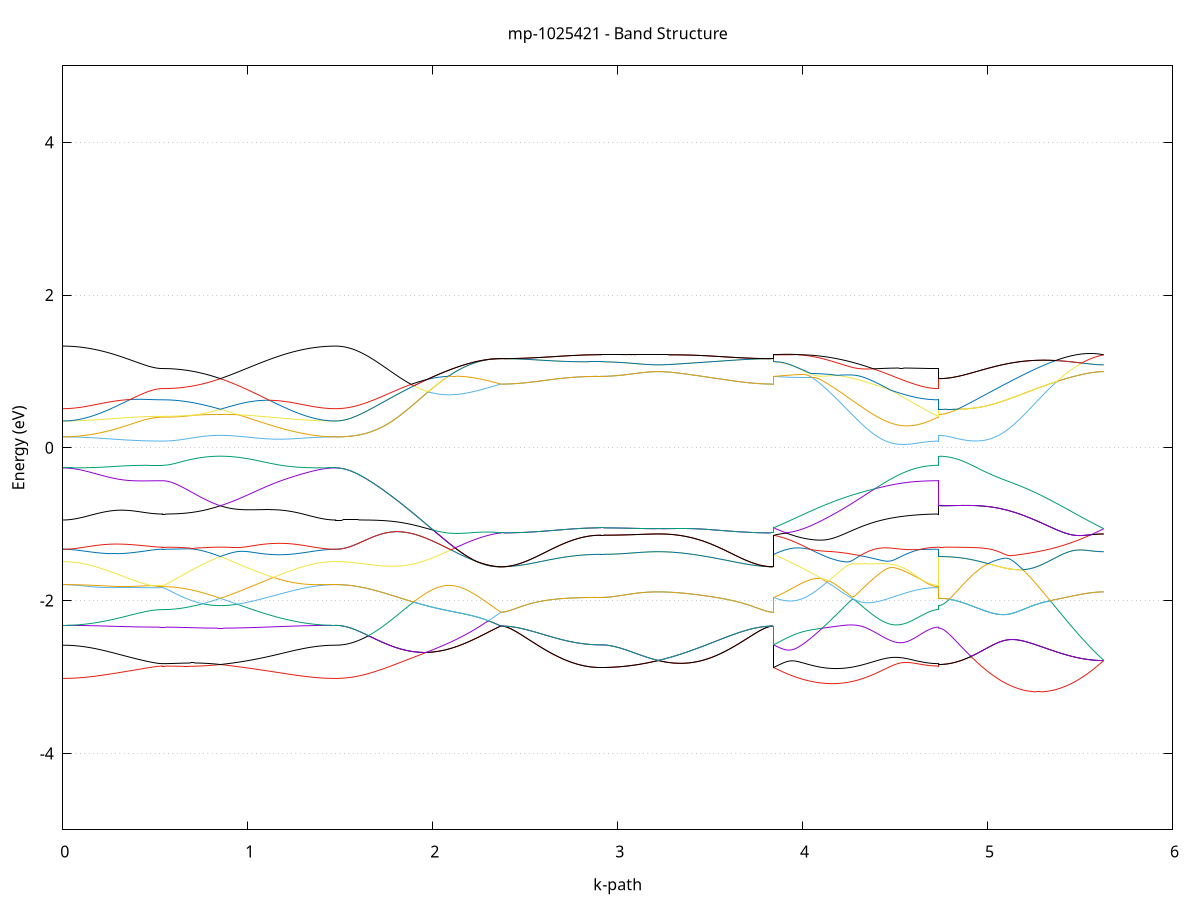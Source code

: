 set title 'mp-1025421 - Band Structure'
set xlabel 'k-path'
set ylabel 'Energy (eV)'
set grid y
set yrange [-5:5]
set terminal png size 800,600
set output 'mp-1025421_bands_gnuplot.png'
plot '-' using 1:2 with lines notitle, '-' using 1:2 with lines notitle, '-' using 1:2 with lines notitle, '-' using 1:2 with lines notitle, '-' using 1:2 with lines notitle, '-' using 1:2 with lines notitle, '-' using 1:2 with lines notitle, '-' using 1:2 with lines notitle, '-' using 1:2 with lines notitle, '-' using 1:2 with lines notitle, '-' using 1:2 with lines notitle, '-' using 1:2 with lines notitle, '-' using 1:2 with lines notitle, '-' using 1:2 with lines notitle, '-' using 1:2 with lines notitle, '-' using 1:2 with lines notitle, '-' using 1:2 with lines notitle, '-' using 1:2 with lines notitle, '-' using 1:2 with lines notitle, '-' using 1:2 with lines notitle, '-' using 1:2 with lines notitle, '-' using 1:2 with lines notitle, '-' using 1:2 with lines notitle, '-' using 1:2 with lines notitle, '-' using 1:2 with lines notitle, '-' using 1:2 with lines notitle, '-' using 1:2 with lines notitle, '-' using 1:2 with lines notitle, '-' using 1:2 with lines notitle, '-' using 1:2 with lines notitle, '-' using 1:2 with lines notitle, '-' using 1:2 with lines notitle, '-' using 1:2 with lines notitle, '-' using 1:2 with lines notitle, '-' using 1:2 with lines notitle, '-' using 1:2 with lines notitle, '-' using 1:2 with lines notitle, '-' using 1:2 with lines notitle, '-' using 1:2 with lines notitle, '-' using 1:2 with lines notitle, '-' using 1:2 with lines notitle, '-' using 1:2 with lines notitle, '-' using 1:2 with lines notitle, '-' using 1:2 with lines notitle, '-' using 1:2 with lines notitle, '-' using 1:2 with lines notitle, '-' using 1:2 with lines notitle, '-' using 1:2 with lines notitle, '-' using 1:2 with lines notitle, '-' using 1:2 with lines notitle, '-' using 1:2 with lines notitle, '-' using 1:2 with lines notitle, '-' using 1:2 with lines notitle, '-' using 1:2 with lines notitle, '-' using 1:2 with lines notitle, '-' using 1:2 with lines notitle, '-' using 1:2 with lines notitle, '-' using 1:2 with lines notitle, '-' using 1:2 with lines notitle, '-' using 1:2 with lines notitle, '-' using 1:2 with lines notitle, '-' using 1:2 with lines notitle, '-' using 1:2 with lines notitle, '-' using 1:2 with lines notitle
0.000000 -38.316005
0.009819 -38.316005
0.019638 -38.316005
0.029457 -38.316005
0.039276 -38.315905
0.049095 -38.315905
0.058914 -38.315805
0.068733 -38.315805
0.078552 -38.315705
0.088371 -38.315605
0.098190 -38.315505
0.108009 -38.315405
0.117828 -38.315305
0.127647 -38.315205
0.137466 -38.315105
0.147285 -38.315005
0.157104 -38.314805
0.166923 -38.314705
0.176742 -38.314505
0.186561 -38.314405
0.196380 -38.314205
0.206199 -38.314005
0.216018 -38.313805
0.225837 -38.313605
0.235656 -38.313405
0.245475 -38.313205
0.255294 -38.313005
0.265113 -38.312805
0.274932 -38.312505
0.284751 -38.312305
0.294570 -38.312105
0.304389 -38.311805
0.314208 -38.311605
0.324027 -38.311405
0.333846 -38.311105
0.343665 -38.310905
0.353484 -38.310605
0.363303 -38.310405
0.373122 -38.310105
0.382941 -38.309905
0.392760 -38.309605
0.402579 -38.309405
0.412398 -38.309105
0.422217 -38.308905
0.432036 -38.308705
0.441855 -38.308405
0.451674 -38.308205
0.461494 -38.308005
0.471313 -38.307905
0.481132 -38.307705
0.490951 -38.307605
0.500770 -38.307405
0.510589 -38.307305
0.520408 -38.307305
0.530227 -38.307205
0.540046 -38.307205
0.540046 -38.307205
0.549789 -38.307205
0.559533 -38.307205
0.569276 -38.307205
0.579020 -38.307105
0.588764 -38.307105
0.598507 -38.307005
0.608251 -38.307005
0.617994 -38.306905
0.627738 -38.306805
0.637482 -38.306705
0.647225 -38.306605
0.656969 -38.306505
0.666712 -38.306405
0.676456 -38.306305
0.686200 -38.306205
0.695943 -38.306005
0.705687 -38.305905
0.715431 -38.305705
0.725174 -38.305605
0.734918 -38.305405
0.744661 -38.305205
0.754405 -38.305005
0.764149 -38.304805
0.773892 -38.304605
0.783636 -38.304405
0.793379 -38.304205
0.803123 -38.304005
0.812867 -38.303805
0.822610 -38.303505
0.832354 -38.303305
0.842097 -38.303005
0.851841 -38.302805
0.851841 -38.302805
0.861739 -38.303105
0.871638 -38.303305
0.881536 -38.303605
0.891434 -38.303905
0.901332 -38.304105
0.911231 -38.304405
0.921129 -38.304705
0.931027 -38.305005
0.940925 -38.305205
0.950824 -38.305505
0.960722 -38.305805
0.970620 -38.306105
0.980519 -38.306405
0.990417 -38.306705
1.000315 -38.307005
1.010213 -38.307305
1.020112 -38.307605
1.030010 -38.307905
1.039908 -38.308205
1.049806 -38.308505
1.059705 -38.308705
1.069603 -38.309005
1.079501 -38.309305
1.089399 -38.309605
1.099298 -38.309905
1.109196 -38.310205
1.119094 -38.310405
1.128993 -38.310705
1.138891 -38.311005
1.148789 -38.311205
1.158687 -38.311505
1.168586 -38.311705
1.178484 -38.312005
1.188382 -38.312205
1.198280 -38.312505
1.208179 -38.312705
1.218077 -38.312905
1.227975 -38.313205
1.237874 -38.313405
1.247772 -38.313605
1.257670 -38.313805
1.267568 -38.314005
1.277467 -38.314105
1.287365 -38.314305
1.297263 -38.314505
1.307161 -38.314705
1.317060 -38.314805
1.326958 -38.314905
1.336856 -38.315105
1.346754 -38.315205
1.356653 -38.315305
1.366551 -38.315405
1.376449 -38.315505
1.386348 -38.315605
1.396246 -38.315705
1.406144 -38.315805
1.416042 -38.315805
1.425941 -38.315905
1.435839 -38.315905
1.445737 -38.316005
1.455635 -38.316005
1.465534 -38.316005
1.475432 -38.316005
1.475432 -38.316005
1.485349 -38.316005
1.495266 -38.315905
1.505182 -38.315905
1.515099 -38.315705
1.525016 -38.315605
1.534933 -38.315405
1.544849 -38.315105
1.554766 -38.314805
1.564683 -38.314505
1.574600 -38.314205
1.584517 -38.313805
1.594433 -38.313405
1.604350 -38.312905
1.614267 -38.312505
1.624184 -38.311905
1.634101 -38.311405
1.644017 -38.310805
1.653934 -38.310205
1.663851 -38.309505
1.673768 -38.308905
1.683684 -38.308205
1.693601 -38.307405
1.703518 -38.306705
1.713435 -38.305905
1.723352 -38.305105
1.733268 -38.304205
1.743185 -38.303405
1.753102 -38.302505
1.763019 -38.301605
1.772936 -38.300705
1.782852 -38.299705
1.792769 -38.298705
1.802686 -38.297805
1.812603 -38.296705
1.822519 -38.295705
1.832436 -38.294705
1.842353 -38.293605
1.852270 -38.292605
1.862187 -38.291505
1.872103 -38.290405
1.882020 -38.289305
1.891937 -38.288205
1.901854 -38.287105
1.911770 -38.286005
1.921687 -38.284905
1.931604 -38.283805
1.941521 -38.282705
1.951438 -38.281505
1.961354 -38.280405
1.971271 -38.279305
1.981188 -38.278205
1.991105 -38.277005
2.001022 -38.275905
2.010938 -38.274805
2.020855 -38.273705
2.030772 -38.272705
2.040689 -38.271605
2.050605 -38.270505
2.060522 -38.269505
2.070439 -38.268405
2.080356 -38.267405
2.090273 -38.266405
2.100189 -38.265405
2.110106 -38.264405
2.120023 -38.263505
2.129940 -38.262505
2.139857 -38.261605
2.149773 -38.260705
2.159690 -38.259805
2.169607 -38.259005
2.179524 -38.258205
2.189440 -38.257405
2.199357 -38.256605
2.209274 -38.255805
2.219191 -38.255105
2.229108 -38.254405
2.239024 -38.253805
2.248941 -38.253105
2.258858 -38.252505
2.268775 -38.251905
2.278692 -38.251405
2.288608 -38.250905
2.298525 -38.250405
2.308442 -38.249905
2.318359 -38.249505
2.328275 -38.249105
2.338192 -38.248805
2.348109 -38.248505
2.358026 -38.248205
2.367943 -38.248005
2.367943 -38.248005
2.377762 -38.248005
2.387581 -38.248005
2.397400 -38.248005
2.407219 -38.248005
2.417038 -38.248005
2.426857 -38.248005
2.436676 -38.248005
2.446495 -38.248005
2.456314 -38.248005
2.466133 -38.248005
2.475952 -38.248005
2.485771 -38.248005
2.495590 -38.248005
2.505409 -38.248005
2.515228 -38.248005
2.525047 -38.248005
2.534866 -38.248005
2.544685 -38.248005
2.554504 -38.248005
2.564323 -38.248005
2.574142 -38.248005
2.583961 -38.248005
2.593780 -38.248005
2.603599 -38.248005
2.613418 -38.248005
2.623237 -38.248005
2.633056 -38.248005
2.642875 -38.247905
2.652694 -38.247905
2.662513 -38.247905
2.672332 -38.247905
2.682151 -38.247905
2.691970 -38.247905
2.701789 -38.247905
2.711608 -38.247905
2.721427 -38.247905
2.731246 -38.247905
2.741065 -38.247905
2.750884 -38.247905
2.760703 -38.247905
2.770522 -38.247905
2.780341 -38.247905
2.790160 -38.247905
2.799979 -38.247905
2.809798 -38.247905
2.819617 -38.247905
2.829436 -38.247905
2.839255 -38.247905
2.849074 -38.247905
2.858893 -38.247905
2.868712 -38.247905
2.878531 -38.247905
2.888350 -38.247905
2.898169 -38.247905
2.907988 -38.247905
2.907988 -38.247905
2.917732 -38.247905
2.927475 -38.247905
2.937219 -38.247905
2.946963 -38.247905
2.956706 -38.247905
2.966450 -38.247905
2.976193 -38.247905
2.985937 -38.247905
2.995681 -38.247905
3.005424 -38.247905
3.015168 -38.247905
3.024911 -38.247905
3.034655 -38.247905
3.044399 -38.247905
3.054142 -38.247905
3.063886 -38.247905
3.073629 -38.247905
3.083373 -38.247905
3.093117 -38.247905
3.102860 -38.247905
3.112604 -38.247905
3.122348 -38.247905
3.132091 -38.247905
3.141835 -38.247905
3.151578 -38.247905
3.161322 -38.247905
3.171066 -38.247905
3.180809 -38.247905
3.190553 -38.247905
3.200296 -38.247905
3.210040 -38.247905
3.219784 -38.247905
3.219784 -38.247905
3.229682 -38.247905
3.239580 -38.247905
3.249478 -38.247905
3.259377 -38.247905
3.269275 -38.247905
3.279173 -38.247905
3.289071 -38.247905
3.298970 -38.247905
3.308868 -38.247905
3.318766 -38.247905
3.328665 -38.247905
3.338563 -38.247905
3.348461 -38.247905
3.358359 -38.247905
3.368258 -38.247905
3.378156 -38.247905
3.388054 -38.247905
3.397952 -38.247905
3.407851 -38.247905
3.417749 -38.247905
3.427647 -38.247905
3.437545 -38.247905
3.447444 -38.247905
3.457342 -38.247905
3.467240 -38.247905
3.477139 -38.247905
3.487037 -38.247905
3.496935 -38.247905
3.506833 -38.247905
3.516732 -38.247905
3.526630 -38.247905
3.536528 -38.247905
3.546426 -38.247905
3.556325 -38.247905
3.566223 -38.247905
3.576121 -38.248005
3.586020 -38.248005
3.595918 -38.248005
3.605816 -38.248005
3.615714 -38.248005
3.625613 -38.248005
3.635511 -38.248005
3.645409 -38.248005
3.655307 -38.248005
3.665206 -38.248005
3.675104 -38.248005
3.685002 -38.248005
3.694900 -38.248005
3.704799 -38.248005
3.714697 -38.248005
3.724595 -38.248005
3.734494 -38.248005
3.744392 -38.248005
3.754290 -38.248005
3.764188 -38.248005
3.774087 -38.248005
3.783985 -38.248005
3.793883 -38.248005
3.803781 -38.248005
3.813680 -38.248005
3.823578 -38.248005
3.833476 -38.248005
3.843375 -38.248005
3.843375 -38.247905
3.853291 -38.248005
3.863208 -38.248205
3.873125 -38.248305
3.883042 -38.248505
3.892958 -38.248705
3.902875 -38.249005
3.912792 -38.249305
3.922709 -38.249605
3.932626 -38.250005
3.942542 -38.250405
3.952459 -38.250805
3.962376 -38.251305
3.972293 -38.251705
3.982210 -38.252205
3.992126 -38.252805
4.002043 -38.253405
4.011960 -38.254005
4.021877 -38.254605
4.031793 -38.255205
4.041710 -38.255905
4.051627 -38.256605
4.061544 -38.257405
4.071461 -38.258105
4.081377 -38.258905
4.091294 -38.259705
4.101211 -38.260505
4.111128 -38.261305
4.121045 -38.262205
4.130961 -38.263105
4.140878 -38.264005
4.150795 -38.264905
4.160712 -38.265805
4.170628 -38.266705
4.180545 -38.267705
4.190462 -38.268605
4.200379 -38.269605
4.210296 -38.270605
4.220212 -38.271605
4.230129 -38.272605
4.240046 -38.273605
4.249963 -38.274605
4.259879 -38.275605
4.269796 -38.276605
4.279713 -38.277605
4.289630 -38.278605
4.299547 -38.279605
4.309463 -38.280605
4.319380 -38.281605
4.329297 -38.282605
4.339214 -38.283605
4.349131 -38.284605
4.359047 -38.285605
4.368964 -38.286605
4.378881 -38.287505
4.388798 -38.288505
4.398714 -38.289405
4.408631 -38.290305
4.418548 -38.291205
4.428465 -38.292105
4.438382 -38.293005
4.448298 -38.293905
4.458215 -38.294705
4.468132 -38.295505
4.478049 -38.296305
4.487966 -38.297105
4.497882 -38.297805
4.507799 -38.298605
4.517716 -38.299305
4.527633 -38.299905
4.537549 -38.300605
4.547466 -38.301205
4.557383 -38.301805
4.567300 -38.302405
4.577217 -38.302905
4.587133 -38.303405
4.597050 -38.303905
4.606967 -38.304305
4.616884 -38.304805
4.626801 -38.305205
4.636717 -38.305505
4.646634 -38.305805
4.656551 -38.306105
4.666468 -38.306405
4.676384 -38.306605
4.686301 -38.306805
4.696218 -38.306905
4.706135 -38.307105
4.716052 -38.307105
4.725968 -38.307205
4.735885 -38.307205
4.735885 -38.302805
4.745802 -38.302805
4.755719 -38.302705
4.765635 -38.302705
4.775552 -38.302505
4.785469 -38.302405
4.795386 -38.302205
4.805303 -38.302005
4.815219 -38.301805
4.825136 -38.301505
4.835053 -38.301205
4.844970 -38.300805
4.854887 -38.300505
4.864803 -38.300105
4.874720 -38.299605
4.884637 -38.299205
4.894554 -38.298705
4.904470 -38.298205
4.914387 -38.297605
4.924304 -38.297005
4.934221 -38.296405
4.944138 -38.295805
4.954054 -38.295205
4.963971 -38.294505
4.973888 -38.293805
4.983805 -38.293105
4.993722 -38.292305
5.003638 -38.291605
5.013555 -38.290805
5.023472 -38.290005
5.033389 -38.289205
5.043305 -38.288405
5.053222 -38.287505
5.063139 -38.286605
5.073056 -38.285805
5.082973 -38.284905
5.092889 -38.284005
5.102806 -38.283005
5.112723 -38.282105
5.122640 -38.281205
5.132556 -38.280305
5.142473 -38.279305
5.152390 -38.278405
5.162307 -38.277405
5.172224 -38.276505
5.182140 -38.275505
5.192057 -38.274505
5.201974 -38.273605
5.211891 -38.272605
5.221808 -38.271705
5.231724 -38.270705
5.241641 -38.269805
5.251558 -38.268905
5.261475 -38.267905
5.271391 -38.267005
5.281308 -38.266105
5.291225 -38.265205
5.301142 -38.264305
5.311059 -38.263405
5.320975 -38.262605
5.330892 -38.261805
5.340809 -38.260905
5.350726 -38.260105
5.360643 -38.259305
5.370559 -38.258605
5.380476 -38.257805
5.390393 -38.257105
5.400310 -38.256405
5.410226 -38.255705
5.420143 -38.255005
5.430060 -38.254405
5.439977 -38.253805
5.449894 -38.253205
5.459810 -38.252705
5.469727 -38.252105
5.479644 -38.251605
5.489561 -38.251205
5.499478 -38.250705
5.509394 -38.250305
5.519311 -38.250005
5.529228 -38.249605
5.539145 -38.249305
5.549061 -38.249005
5.558978 -38.248805
5.568895 -38.248505
5.578812 -38.248405
5.588729 -38.248205
5.598645 -38.248105
5.608562 -38.248005
5.618479 -38.248005
5.628396 -38.247905
e
0.000000 -38.289505
0.009819 -38.289505
0.019638 -38.289605
0.029457 -38.289605
0.039276 -38.289605
0.049095 -38.289705
0.058914 -38.289705
0.068733 -38.289805
0.078552 -38.289805
0.088371 -38.289905
0.098190 -38.290005
0.108009 -38.290105
0.117828 -38.290205
0.127647 -38.290305
0.137466 -38.290505
0.147285 -38.290605
0.157104 -38.290705
0.166923 -38.290905
0.176742 -38.291105
0.186561 -38.291205
0.196380 -38.291405
0.206199 -38.291605
0.216018 -38.291805
0.225837 -38.292005
0.235656 -38.292205
0.245475 -38.292405
0.255294 -38.292605
0.265113 -38.292805
0.274932 -38.293005
0.284751 -38.293305
0.294570 -38.293505
0.304389 -38.293705
0.314208 -38.294005
0.324027 -38.294205
0.333846 -38.294505
0.343665 -38.294705
0.353484 -38.295005
0.363303 -38.295205
0.373122 -38.295505
0.382941 -38.295705
0.392760 -38.296005
0.402579 -38.296205
0.412398 -38.296505
0.422217 -38.296705
0.432036 -38.296905
0.441855 -38.297205
0.451674 -38.297405
0.461494 -38.297605
0.471313 -38.297705
0.481132 -38.297905
0.490951 -38.298005
0.500770 -38.298205
0.510589 -38.298305
0.520408 -38.298305
0.530227 -38.298405
0.540046 -38.298405
0.540046 -38.298405
0.549789 -38.298405
0.559533 -38.298405
0.569276 -38.298405
0.579020 -38.298505
0.588764 -38.298505
0.598507 -38.298605
0.608251 -38.298605
0.617994 -38.298705
0.627738 -38.298805
0.637482 -38.298905
0.647225 -38.299005
0.656969 -38.299105
0.666712 -38.299205
0.676456 -38.299305
0.686200 -38.299405
0.695943 -38.299605
0.705687 -38.299705
0.715431 -38.299905
0.725174 -38.300005
0.734918 -38.300205
0.744661 -38.300405
0.754405 -38.300605
0.764149 -38.300805
0.773892 -38.301005
0.783636 -38.301205
0.793379 -38.301405
0.803123 -38.301605
0.812867 -38.301805
0.822610 -38.302105
0.832354 -38.302305
0.842097 -38.302605
0.851841 -38.302805
0.851841 -38.302805
0.861739 -38.302505
0.871638 -38.302305
0.881536 -38.302005
0.891434 -38.301705
0.901332 -38.301505
0.911231 -38.301205
0.921129 -38.300905
0.931027 -38.300605
0.940925 -38.300405
0.950824 -38.300105
0.960722 -38.299805
0.970620 -38.299505
0.980519 -38.299205
0.990417 -38.298905
1.000315 -38.298605
1.010213 -38.298305
1.020112 -38.298005
1.030010 -38.297705
1.039908 -38.297405
1.049806 -38.297105
1.059705 -38.296905
1.069603 -38.296605
1.079501 -38.296305
1.089399 -38.296005
1.099298 -38.295705
1.109196 -38.295405
1.119094 -38.295205
1.128993 -38.294905
1.138891 -38.294605
1.148789 -38.294405
1.158687 -38.294105
1.168586 -38.293805
1.178484 -38.293605
1.188382 -38.293305
1.198280 -38.293105
1.208179 -38.292905
1.218077 -38.292605
1.227975 -38.292405
1.237874 -38.292205
1.247772 -38.292005
1.257670 -38.291805
1.267568 -38.291605
1.277467 -38.291405
1.287365 -38.291205
1.297263 -38.291105
1.307161 -38.290905
1.317060 -38.290805
1.326958 -38.290605
1.336856 -38.290505
1.346754 -38.290405
1.356653 -38.290205
1.366551 -38.290105
1.376449 -38.290005
1.386348 -38.289905
1.396246 -38.289905
1.406144 -38.289805
1.416042 -38.289705
1.425941 -38.289705
1.435839 -38.289605
1.445737 -38.289605
1.455635 -38.289605
1.465534 -38.289505
1.475432 -38.289505
1.475432 -38.289505
1.485349 -38.289505
1.495266 -38.289505
1.505182 -38.289405
1.515099 -38.289305
1.525016 -38.289205
1.534933 -38.289005
1.544849 -38.288805
1.554766 -38.288605
1.564683 -38.288405
1.574600 -38.288105
1.584517 -38.287805
1.594433 -38.287505
1.604350 -38.287105
1.614267 -38.286705
1.624184 -38.286305
1.634101 -38.285905
1.644017 -38.285505
1.653934 -38.285005
1.663851 -38.284505
1.673768 -38.284005
1.683684 -38.283405
1.693601 -38.282805
1.703518 -38.282305
1.713435 -38.281705
1.723352 -38.281005
1.733268 -38.280405
1.743185 -38.279705
1.753102 -38.279105
1.763019 -38.278405
1.772936 -38.277705
1.782852 -38.276905
1.792769 -38.276205
1.802686 -38.275505
1.812603 -38.274705
1.822519 -38.274005
1.832436 -38.273205
1.842353 -38.272405
1.852270 -38.271605
1.862187 -38.270805
1.872103 -38.270005
1.882020 -38.269305
1.891937 -38.268505
1.901854 -38.267705
1.911770 -38.266905
1.921687 -38.266105
1.931604 -38.265305
1.941521 -38.264505
1.951438 -38.263705
1.961354 -38.262905
1.971271 -38.262205
1.981188 -38.261405
1.991105 -38.260605
2.001022 -38.259905
2.010938 -38.259205
2.020855 -38.258405
2.030772 -38.257705
2.040689 -38.257005
2.050605 -38.256405
2.060522 -38.255705
2.070439 -38.255105
2.080356 -38.254405
2.090273 -38.253805
2.100189 -38.253305
2.110106 -38.252705
2.120023 -38.252205
2.129940 -38.251605
2.139857 -38.251205
2.149773 -38.250705
2.159690 -38.250205
2.169607 -38.249805
2.179524 -38.249405
2.189440 -38.249105
2.199357 -38.248805
2.209274 -38.248505
2.219191 -38.248205
2.229108 -38.247905
2.239024 -38.247705
2.248941 -38.247605
2.258858 -38.247405
2.268775 -38.247305
2.278692 -38.247205
2.288608 -38.247205
2.298525 -38.247105
2.308442 -38.247105
2.318359 -38.247205
2.328275 -38.247305
2.338192 -38.247405
2.348109 -38.247505
2.358026 -38.247705
2.367943 -38.247905
2.367943 -38.247905
2.377762 -38.247905
2.387581 -38.247905
2.397400 -38.247905
2.407219 -38.247905
2.417038 -38.247905
2.426857 -38.247905
2.436676 -38.247905
2.446495 -38.247905
2.456314 -38.247905
2.466133 -38.247905
2.475952 -38.247905
2.485771 -38.247905
2.495590 -38.247905
2.505409 -38.247905
2.515228 -38.247905
2.525047 -38.247905
2.534866 -38.247905
2.544685 -38.247905
2.554504 -38.247905
2.564323 -38.247905
2.574142 -38.247905
2.583961 -38.247905
2.593780 -38.247905
2.603599 -38.247905
2.613418 -38.247905
2.623237 -38.247905
2.633056 -38.247905
2.642875 -38.247905
2.652694 -38.247905
2.662513 -38.247905
2.672332 -38.247905
2.682151 -38.247905
2.691970 -38.247905
2.701789 -38.247905
2.711608 -38.247905
2.721427 -38.247905
2.731246 -38.247905
2.741065 -38.247905
2.750884 -38.247905
2.760703 -38.247905
2.770522 -38.247905
2.780341 -38.247905
2.790160 -38.247905
2.799979 -38.247905
2.809798 -38.247905
2.819617 -38.247905
2.829436 -38.247905
2.839255 -38.247905
2.849074 -38.247905
2.858893 -38.247905
2.868712 -38.247905
2.878531 -38.247905
2.888350 -38.247905
2.898169 -38.247905
2.907988 -38.247905
2.907988 -38.247905
2.917732 -38.247905
2.927475 -38.247905
2.937219 -38.247905
2.946963 -38.247905
2.956706 -38.247905
2.966450 -38.247905
2.976193 -38.247905
2.985937 -38.247905
2.995681 -38.247905
3.005424 -38.247905
3.015168 -38.247905
3.024911 -38.247905
3.034655 -38.247905
3.044399 -38.247905
3.054142 -38.247905
3.063886 -38.247905
3.073629 -38.247905
3.083373 -38.247905
3.093117 -38.247905
3.102860 -38.247905
3.112604 -38.247905
3.122348 -38.247905
3.132091 -38.247905
3.141835 -38.247905
3.151578 -38.247905
3.161322 -38.247905
3.171066 -38.247905
3.180809 -38.247905
3.190553 -38.247905
3.200296 -38.247905
3.210040 -38.247905
3.219784 -38.247905
3.219784 -38.247905
3.229682 -38.247905
3.239580 -38.247905
3.249478 -38.247905
3.259377 -38.247905
3.269275 -38.247905
3.279173 -38.247905
3.289071 -38.247905
3.298970 -38.247905
3.308868 -38.247905
3.318766 -38.247905
3.328665 -38.247905
3.338563 -38.247905
3.348461 -38.247905
3.358359 -38.247905
3.368258 -38.247905
3.378156 -38.247905
3.388054 -38.247905
3.397952 -38.247905
3.407851 -38.247905
3.417749 -38.247905
3.427647 -38.247905
3.437545 -38.247905
3.447444 -38.247905
3.457342 -38.247905
3.467240 -38.247905
3.477139 -38.247905
3.487037 -38.247905
3.496935 -38.247905
3.506833 -38.247905
3.516732 -38.247905
3.526630 -38.247905
3.536528 -38.247905
3.546426 -38.247905
3.556325 -38.247905
3.566223 -38.247905
3.576121 -38.247905
3.586020 -38.247905
3.595918 -38.247905
3.605816 -38.247905
3.615714 -38.247905
3.625613 -38.247905
3.635511 -38.247905
3.645409 -38.247905
3.655307 -38.247905
3.665206 -38.247905
3.675104 -38.247905
3.685002 -38.247905
3.694900 -38.247905
3.704799 -38.247905
3.714697 -38.247905
3.724595 -38.247905
3.734494 -38.247905
3.744392 -38.247905
3.754290 -38.247905
3.764188 -38.247905
3.774087 -38.247905
3.783985 -38.247905
3.793883 -38.247905
3.803781 -38.247905
3.813680 -38.247905
3.823578 -38.247905
3.833476 -38.247905
3.843375 -38.247905
3.843375 -38.247905
3.853291 -38.247905
3.863208 -38.247805
3.873125 -38.247905
3.883042 -38.247905
3.892958 -38.248005
3.902875 -38.248105
3.912792 -38.248205
3.922709 -38.248405
3.932626 -38.248605
3.942542 -38.248805
3.952459 -38.249105
3.962376 -38.249405
3.972293 -38.249705
3.982210 -38.250105
3.992126 -38.250505
4.002043 -38.250905
4.011960 -38.251405
4.021877 -38.251805
4.031793 -38.252305
4.041710 -38.252905
4.051627 -38.253405
4.061544 -38.254005
4.071461 -38.254605
4.081377 -38.255305
4.091294 -38.255905
4.101211 -38.256605
4.111128 -38.257305
4.121045 -38.258005
4.130961 -38.258805
4.140878 -38.259505
4.150795 -38.260305
4.160712 -38.261105
4.170628 -38.261905
4.180545 -38.262705
4.190462 -38.263505
4.200379 -38.264405
4.210296 -38.265205
4.220212 -38.266105
4.230129 -38.267005
4.240046 -38.267905
4.249963 -38.268805
4.259879 -38.269605
4.269796 -38.270505
4.279713 -38.271405
4.289630 -38.272305
4.299547 -38.273305
4.309463 -38.274205
4.319380 -38.275105
4.329297 -38.276005
4.339214 -38.276805
4.349131 -38.277705
4.359047 -38.278605
4.368964 -38.279505
4.378881 -38.280405
4.388798 -38.281205
4.398714 -38.282105
4.408631 -38.282905
4.418548 -38.283705
4.428465 -38.284505
4.438382 -38.285305
4.448298 -38.286105
4.458215 -38.286905
4.468132 -38.287605
4.478049 -38.288405
4.487966 -38.289105
4.497882 -38.289705
4.507799 -38.290405
4.517716 -38.291105
4.527633 -38.291705
4.537549 -38.292305
4.547466 -38.292905
4.557383 -38.293405
4.567300 -38.293905
4.577217 -38.294405
4.587133 -38.294905
4.597050 -38.295305
4.606967 -38.295705
4.616884 -38.296105
4.626801 -38.296505
4.636717 -38.296805
4.646634 -38.297105
4.656551 -38.297405
4.666468 -38.297605
4.676384 -38.297805
4.686301 -38.298005
4.696218 -38.298105
4.706135 -38.298205
4.716052 -38.298305
4.725968 -38.298405
4.735885 -38.298405
4.735885 -38.302805
4.745802 -38.302805
4.755719 -38.302705
4.765635 -38.302605
4.775552 -38.302505
4.785469 -38.302405
4.795386 -38.302205
4.805303 -38.302005
4.815219 -38.301705
4.825136 -38.301505
4.835053 -38.301105
4.844970 -38.300805
4.854887 -38.300405
4.864803 -38.300005
4.874720 -38.299605
4.884637 -38.299105
4.894554 -38.298705
4.904470 -38.298105
4.914387 -38.297605
4.924304 -38.297005
4.934221 -38.296405
4.944138 -38.295805
4.954054 -38.295105
4.963971 -38.294505
4.973888 -38.293805
4.983805 -38.293105
4.993722 -38.292305
5.003638 -38.291605
5.013555 -38.290805
5.023472 -38.290005
5.033389 -38.289205
5.043305 -38.288305
5.053222 -38.287505
5.063139 -38.286605
5.073056 -38.285705
5.082973 -38.284805
5.092889 -38.283905
5.102806 -38.283005
5.112723 -38.282105
5.122640 -38.281205
5.132556 -38.280205
5.142473 -38.279305
5.152390 -38.278305
5.162307 -38.277405
5.172224 -38.276405
5.182140 -38.275505
5.192057 -38.274505
5.201974 -38.273605
5.211891 -38.272605
5.221808 -38.271705
5.231724 -38.270705
5.241641 -38.269805
5.251558 -38.268805
5.261475 -38.267905
5.271391 -38.267005
5.281308 -38.266105
5.291225 -38.265205
5.301142 -38.264305
5.311059 -38.263405
5.320975 -38.262605
5.330892 -38.261705
5.340809 -38.260905
5.350726 -38.260105
5.360643 -38.259305
5.370559 -38.258505
5.380476 -38.257805
5.390393 -38.257105
5.400310 -38.256405
5.410226 -38.255705
5.420143 -38.255005
5.430060 -38.254405
5.439977 -38.253805
5.449894 -38.253205
5.459810 -38.252605
5.469727 -38.252105
5.479644 -38.251605
5.489561 -38.251205
5.499478 -38.250705
5.509394 -38.250305
5.519311 -38.249905
5.529228 -38.249605
5.539145 -38.249305
5.549061 -38.249005
5.558978 -38.248705
5.568895 -38.248505
5.578812 -38.248305
5.588729 -38.248205
5.598645 -38.248105
5.608562 -38.248005
5.618479 -38.247905
5.628396 -38.247905
e
0.000000 -18.988105
0.009819 -18.988105
0.019638 -18.988205
0.029457 -18.988405
0.039276 -18.988705
0.049095 -18.989005
0.058914 -18.989405
0.068733 -18.989905
0.078552 -18.990405
0.088371 -18.991005
0.098190 -18.991705
0.108009 -18.992505
0.117828 -18.993305
0.127647 -18.994105
0.137466 -18.995005
0.147285 -18.996005
0.157104 -18.997005
0.166923 -18.998005
0.176742 -18.999105
0.186561 -19.000205
0.196380 -19.001405
0.206199 -19.002605
0.216018 -19.003805
0.225837 -19.005005
0.235656 -19.006205
0.245475 -19.007505
0.255294 -19.008705
0.265113 -19.010005
0.274932 -19.011205
0.284751 -19.012505
0.294570 -19.013705
0.304389 -19.014905
0.314208 -19.016105
0.324027 -19.017305
0.333846 -19.018405
0.343665 -19.019505
0.353484 -19.020605
0.363303 -19.021705
0.373122 -19.022705
0.382941 -19.023705
0.392760 -19.024605
0.402579 -19.025505
0.412398 -19.026305
0.422217 -19.027105
0.432036 -19.027805
0.441855 -19.028505
0.451674 -19.029105
0.461494 -19.029705
0.471313 -19.030105
0.481132 -19.030605
0.490951 -19.030905
0.500770 -19.031205
0.510589 -19.031505
0.520408 -19.031605
0.530227 -19.031705
0.540046 -19.031805
0.540046 -19.031805
0.549789 -19.031805
0.559533 -19.032005
0.569276 -19.032405
0.579020 -19.032805
0.588764 -19.033405
0.598507 -19.034005
0.608251 -19.034805
0.617994 -19.035605
0.627738 -19.036605
0.637482 -19.037505
0.647225 -19.038605
0.656969 -19.039605
0.666712 -19.040705
0.676456 -19.041805
0.686200 -19.042905
0.695943 -19.044005
0.705687 -19.045105
0.715431 -19.046105
0.725174 -19.047105
0.734918 -19.048005
0.744661 -19.048905
0.754405 -19.049705
0.764149 -19.050505
0.773892 -19.051205
0.783636 -19.051805
0.793379 -19.052405
0.803123 -19.052805
0.812867 -19.053205
0.822610 -19.053505
0.832354 -19.053705
0.842097 -19.053905
0.851841 -19.053905
0.851841 -19.053905
0.861739 -19.053905
0.871638 -19.053705
0.881536 -19.053505
0.891434 -19.053205
0.901332 -19.052805
0.911231 -19.052305
0.921129 -19.051805
0.931027 -19.051105
0.940925 -19.050405
0.950824 -19.049605
0.960722 -19.048705
0.970620 -19.047705
0.980519 -19.046705
0.990417 -19.045705
1.000315 -19.044505
1.010213 -19.043305
1.020112 -19.042005
1.030010 -19.040705
1.039908 -19.039405
1.049806 -19.038005
1.059705 -19.036505
1.069603 -19.035005
1.079501 -19.033505
1.089399 -19.032005
1.099298 -19.030405
1.109196 -19.028805
1.119094 -19.027205
1.128993 -19.025605
1.138891 -19.023905
1.148789 -19.022305
1.158687 -19.020705
1.168586 -19.019005
1.178484 -19.017405
1.188382 -19.015805
1.198280 -19.014205
1.208179 -19.012605
1.218077 -19.011105
1.227975 -19.009505
1.237874 -19.008005
1.247772 -19.006505
1.257670 -19.005105
1.267568 -19.003705
1.277467 -19.002405
1.287365 -19.001105
1.297263 -18.999805
1.307161 -18.998605
1.317060 -18.997505
1.326958 -18.996405
1.336856 -18.995305
1.346754 -18.994405
1.356653 -18.993405
1.366551 -18.992605
1.376449 -18.991805
1.386348 -18.991105
1.396246 -18.990505
1.406144 -18.989905
1.416042 -18.989405
1.425941 -18.989005
1.435839 -18.988705
1.445737 -18.988405
1.455635 -18.988205
1.465534 -18.988105
1.475432 -18.988105
1.475432 -18.988105
1.485349 -18.987905
1.495266 -18.987505
1.505182 -18.986705
1.515099 -18.985605
1.525016 -18.984205
1.534933 -18.982505
1.544849 -18.980405
1.554766 -18.978105
1.564683 -18.975405
1.574600 -18.972505
1.584517 -18.969205
1.594433 -18.965605
1.604350 -18.961705
1.614267 -18.957505
1.624184 -18.953005
1.634101 -18.948205
1.644017 -18.943105
1.653934 -18.937705
1.663851 -18.932005
1.673768 -18.926005
1.683684 -18.919705
1.693601 -18.913105
1.703518 -18.906305
1.713435 -18.899205
1.723352 -18.891705
1.733268 -18.884005
1.743185 -18.876105
1.753102 -18.867805
1.763019 -18.859305
1.772936 -18.850505
1.782852 -18.841505
1.792769 -18.832205
1.802686 -18.822605
1.812603 -18.812805
1.822519 -18.802805
1.832436 -18.792505
1.842353 -18.782005
1.852270 -18.771305
1.862187 -18.760305
1.872103 -18.749105
1.882020 -18.737705
1.891937 -18.726105
1.901854 -18.714205
1.911770 -18.702205
1.921687 -18.690005
1.931604 -18.677605
1.941521 -18.665105
1.951438 -18.652305
1.961354 -18.639405
1.971271 -18.626305
1.981188 -18.613105
1.991105 -18.599705
2.001022 -18.586205
2.010938 -18.572605
2.020855 -18.558805
2.030772 -18.544905
2.040689 -18.554505
2.050605 -18.571005
2.060522 -18.587105
2.070439 -18.602605
2.080356 -18.617705
2.090273 -18.632305
2.100189 -18.646405
2.110106 -18.660005
2.120023 -18.673105
2.129940 -18.685705
2.139857 -18.697805
2.149773 -18.709305
2.159690 -18.720305
2.169607 -18.730705
2.179524 -18.740605
2.189440 -18.750005
2.199357 -18.758805
2.209274 -18.767005
2.219191 -18.774705
2.229108 -18.781805
2.239024 -18.788305
2.248941 -18.794305
2.258858 -18.799605
2.268775 -18.804405
2.278692 -18.808605
2.288608 -18.812305
2.298525 -18.815305
2.308442 -18.817805
2.318359 -18.819605
2.328275 -18.820905
2.338192 -18.821605
2.348109 -18.821705
2.358026 -18.821205
2.367943 -18.820105
2.367943 -18.820105
2.377762 -18.820305
2.387581 -18.820705
2.397400 -18.821305
2.407219 -18.822205
2.417038 -18.823405
2.426857 -18.824805
2.436676 -18.826405
2.446495 -18.828205
2.456314 -18.830305
2.466133 -18.832605
2.475952 -18.835005
2.485771 -18.837605
2.495590 -18.840405
2.505409 -18.843405
2.515228 -18.846405
2.525047 -18.849605
2.534866 -18.852905
2.544685 -18.856305
2.554504 -18.859705
2.564323 -18.863205
2.574142 -18.866805
2.583961 -18.870405
2.593780 -18.874005
2.603599 -18.877605
2.613418 -18.881305
2.623237 -18.884905
2.633056 -18.888505
2.642875 -18.892005
2.652694 -18.895505
2.662513 -18.898905
2.672332 -18.902305
2.682151 -18.905605
2.691970 -18.908805
2.701789 -18.911905
2.711608 -18.914905
2.721427 -18.917805
2.731246 -18.920605
2.741065 -18.923305
2.750884 -18.925905
2.760703 -18.928305
2.770522 -18.930605
2.780341 -18.932805
2.790160 -18.934805
2.799979 -18.936605
2.809798 -18.938305
2.819617 -18.939905
2.829436 -18.941305
2.839255 -18.942605
2.849074 -18.943605
2.858893 -18.944505
2.868712 -18.945305
2.878531 -18.945905
2.888350 -18.946305
2.898169 -18.946605
2.907988 -18.946605
2.907988 -18.946605
2.917732 -18.946705
2.927475 -18.946805
2.937219 -18.946905
2.946963 -18.947105
2.956706 -18.947305
2.966450 -18.947605
2.976193 -18.947905
2.985937 -18.948305
2.995681 -18.948705
3.005424 -18.949205
3.015168 -18.949705
3.024911 -18.950205
3.034655 -18.950805
3.044399 -18.951305
3.054142 -18.951905
3.063886 -18.952505
3.073629 -18.953105
3.083373 -18.953705
3.093117 -18.954305
3.102860 -18.954905
3.112604 -18.955505
3.122348 -18.956005
3.132091 -18.956605
3.141835 -18.957105
3.151578 -18.957505
3.161322 -18.957905
3.171066 -18.958305
3.180809 -18.958605
3.190553 -18.958805
3.200296 -18.959005
3.210040 -18.959105
3.219784 -18.959205
3.219784 -18.959205
3.229682 -18.959105
3.239580 -18.959005
3.249478 -18.958805
3.259377 -18.958505
3.269275 -18.958105
3.279173 -18.957505
3.289071 -18.956905
3.298970 -18.956205
3.308868 -18.955305
3.318766 -18.954405
3.328665 -18.953305
3.338563 -18.952105
3.348461 -18.950805
3.358359 -18.949405
3.368258 -18.947805
3.378156 -18.946105
3.388054 -18.944305
3.397952 -18.942405
3.407851 -18.940305
3.417749 -18.938205
3.427647 -18.935905
3.437545 -18.933505
3.447444 -18.930905
3.457342 -18.928305
3.467240 -18.925505
3.477139 -18.922705
3.487037 -18.919705
3.496935 -18.916705
3.506833 -18.913505
3.516732 -18.910305
3.526630 -18.907005
3.536528 -18.903605
3.546426 -18.900105
3.556325 -18.896605
3.566223 -18.893105
3.576121 -18.889505
3.586020 -18.885805
3.595918 -18.882105
3.605816 -18.878505
3.615714 -18.874805
3.625613 -18.871105
3.635511 -18.867505
3.645409 -18.863905
3.655307 -18.860305
3.665206 -18.856805
3.675104 -18.853405
3.685002 -18.850005
3.694900 -18.846805
3.704799 -18.843705
3.714697 -18.840705
3.724595 -18.837905
3.734494 -18.835205
3.744392 -18.832805
3.754290 -18.830505
3.764188 -18.828405
3.774087 -18.826505
3.783985 -18.824805
3.793883 -18.823405
3.803781 -18.822305
3.813680 -18.821305
3.823578 -18.820705
3.833476 -18.820305
3.843375 -18.820105
3.843375 -18.946605
3.853291 -18.946505
3.863208 -18.945805
3.873125 -18.944705
3.883042 -18.943105
3.892958 -18.941005
3.902875 -18.938605
3.912792 -18.935605
3.922709 -18.932305
3.932626 -18.928505
3.942542 -18.924305
3.952459 -18.919705
3.962376 -18.914705
3.972293 -18.909305
3.982210 -18.903605
3.992126 -18.897505
4.002043 -18.891105
4.011960 -18.884305
4.021877 -18.877305
4.031793 -18.870005
4.041710 -18.862505
4.051627 -18.854705
4.061544 -18.846805
4.071461 -18.838705
4.081377 -18.830405
4.091294 -18.822005
4.101211 -18.813605
4.111128 -18.805205
4.121045 -18.796705
4.130961 -18.788305
4.140878 -18.780005
4.150795 -18.771905
4.160712 -18.763905
4.170628 -18.756205
4.180545 -18.748705
4.190462 -18.741605
4.200379 -18.734905
4.210296 -18.728505
4.220212 -18.722605
4.230129 -18.717205
4.240046 -18.712305
4.249963 -18.707905
4.259879 -18.705305
4.269796 -18.715305
4.279713 -18.725905
4.289630 -18.736905
4.299547 -18.748105
4.309463 -18.759305
4.319380 -18.770605
4.329297 -18.781705
4.339214 -18.792805
4.349131 -18.803705
4.359047 -18.814505
4.368964 -18.825105
4.378881 -18.835505
4.388798 -18.845705
4.398714 -18.855705
4.408631 -18.865505
4.418548 -18.875005
4.428465 -18.884305
4.438382 -18.893305
4.448298 -18.902105
4.458215 -18.910705
4.468132 -18.918905
4.478049 -18.926905
4.487966 -18.934705
4.497882 -18.942105
4.507799 -18.949305
4.517716 -18.956205
4.527633 -18.962805
4.537549 -18.969105
4.547466 -18.975205
4.557383 -18.980905
4.567300 -18.986405
4.577217 -18.991505
4.587133 -18.996305
4.597050 -19.000905
4.606967 -19.005105
4.616884 -19.009005
4.626801 -19.012605
4.636717 -19.015905
4.646634 -19.018905
4.656551 -19.021605
4.666468 -19.024005
4.676384 -19.026005
4.686301 -19.027805
4.696218 -19.029205
4.706135 -19.030305
4.716052 -19.031105
4.725968 -19.031605
4.735885 -19.031805
4.735885 -19.053905
4.745802 -19.053805
4.755719 -19.053305
4.765635 -19.052505
4.775552 -19.051405
4.785469 -19.049905
4.795386 -19.048205
4.805303 -19.046105
4.815219 -19.043705
4.825136 -19.040905
4.835053 -19.037905
4.844970 -19.034605
4.854887 -19.030905
4.864803 -19.026905
4.874720 -19.022605
4.884637 -19.018005
4.894554 -19.013105
4.904470 -19.007905
4.914387 -19.002405
4.924304 -18.996605
4.934221 -18.990405
4.944138 -18.984005
4.954054 -18.977305
4.963971 -18.970205
4.973888 -18.962905
4.983805 -18.955305
4.993722 -18.947405
5.003638 -18.939305
5.013555 -18.930805
5.023472 -18.922105
5.033389 -18.913105
5.043305 -18.903805
5.053222 -18.894205
5.063139 -18.884405
5.073056 -18.874305
5.082973 -18.864005
5.092889 -18.853405
5.102806 -18.842605
5.112723 -18.831505
5.122640 -18.820205
5.132556 -18.808705
5.142473 -18.796905
5.152390 -18.784905
5.162307 -18.772705
5.172224 -18.760205
5.182140 -18.747605
5.192057 -18.734705
5.201974 -18.721605
5.211891 -18.708405
5.221808 -18.694905
5.231724 -18.681305
5.241641 -18.682205
5.251558 -18.692005
5.261475 -18.702005
5.271391 -18.712205
5.281308 -18.722505
5.291225 -18.733005
5.301142 -18.743405
5.311059 -18.753905
5.320975 -18.764405
5.330892 -18.774905
5.340809 -18.785305
5.350726 -18.795505
5.360643 -18.805605
5.370559 -18.815605
5.380476 -18.825405
5.390393 -18.835005
5.400310 -18.844305
5.410226 -18.853405
5.420143 -18.862205
5.430060 -18.870705
5.439977 -18.878905
5.449894 -18.886705
5.459810 -18.894205
5.469727 -18.901405
5.479644 -18.908205
5.489561 -18.914605
5.499478 -18.920605
5.509394 -18.926205
5.519311 -18.931405
5.529228 -18.936105
5.539145 -18.940505
5.549061 -18.944405
5.558978 -18.947805
5.568895 -18.950805
5.578812 -18.953405
5.588729 -18.955505
5.598645 -18.957105
5.608562 -18.958205
5.618479 -18.958905
5.628396 -18.959205
e
0.000000 -18.988005
0.009819 -18.988005
0.019638 -18.987605
0.029457 -18.987105
0.039276 -18.986305
0.049095 -18.985305
0.058914 -18.984105
0.068733 -18.982705
0.078552 -18.981005
0.088371 -18.979205
0.098190 -18.977105
0.108009 -18.974805
0.117828 -18.972305
0.127647 -18.969605
0.137466 -18.966605
0.147285 -18.963505
0.157104 -18.960205
0.166923 -18.956605
0.176742 -18.952905
0.186561 -18.949005
0.196380 -18.944905
0.206199 -18.940605
0.216018 -18.936205
0.225837 -18.931605
0.235656 -18.926805
0.245475 -18.921905
0.255294 -18.916805
0.265113 -18.911605
0.274932 -18.906205
0.284751 -18.900705
0.294570 -18.895105
0.304389 -18.889405
0.314208 -18.883605
0.324027 -18.877805
0.333846 -18.871905
0.343665 -18.865905
0.353484 -18.860005
0.363303 -18.854005
0.373122 -18.848105
0.382941 -18.842205
0.392760 -18.836405
0.402579 -18.830705
0.412398 -18.825105
0.422217 -18.819705
0.432036 -18.814505
0.441855 -18.809605
0.451674 -18.805005
0.461494 -18.800705
0.471313 -18.796705
0.481132 -18.793205
0.490951 -18.790205
0.500770 -18.787605
0.510589 -18.785605
0.520408 -18.784105
0.530227 -18.783205
0.540046 -18.782905
0.540046 -18.782905
0.549789 -18.782705
0.559533 -18.781905
0.569276 -18.780705
0.579020 -18.779005
0.588764 -18.776805
0.598507 -18.774105
0.608251 -18.771005
0.617994 -18.767405
0.627738 -18.763405
0.637482 -18.759005
0.647225 -18.754205
0.656969 -18.749005
0.666712 -18.743405
0.676456 -18.737505
0.686200 -18.731205
0.695943 -18.724605
0.705687 -18.717705
0.715431 -18.710405
0.725174 -18.702905
0.734918 -18.695005
0.744661 -18.686905
0.754405 -18.678505
0.764149 -18.669905
0.773892 -18.661005
0.783636 -18.651905
0.793379 -18.642505
0.803123 -18.632905
0.812867 -18.623105
0.822610 -18.613005
0.832354 -18.602805
0.842097 -18.592305
0.851841 -18.581705
0.851841 -18.581705
0.861739 -18.592605
0.871638 -18.603505
0.881536 -18.614405
0.891434 -18.625205
0.901332 -18.636005
0.911231 -18.646805
0.921129 -18.657405
0.931027 -18.668005
0.940925 -18.678505
0.950824 -18.688905
0.960722 -18.699205
0.970620 -18.709405
0.980519 -18.719505
0.990417 -18.729405
1.000315 -18.739305
1.010213 -18.748905
1.020112 -18.758505
1.030010 -18.767905
1.039908 -18.777105
1.049806 -18.786205
1.059705 -18.795105
1.069603 -18.803805
1.079501 -18.812405
1.089399 -18.820805
1.099298 -18.829005
1.109196 -18.837105
1.119094 -18.844905
1.128993 -18.852605
1.138891 -18.860005
1.148789 -18.867305
1.158687 -18.874405
1.168586 -18.881305
1.178484 -18.888005
1.188382 -18.894405
1.198280 -18.900705
1.208179 -18.906805
1.218077 -18.912605
1.227975 -18.918305
1.237874 -18.923705
1.247772 -18.928905
1.257670 -18.933905
1.267568 -18.938705
1.277467 -18.943205
1.287365 -18.947605
1.297263 -18.951705
1.307161 -18.955705
1.317060 -18.959405
1.326958 -18.962805
1.336856 -18.966105
1.346754 -18.969105
1.356653 -18.971905
1.366551 -18.974505
1.376449 -18.976905
1.386348 -18.979005
1.396246 -18.980905
1.406144 -18.982605
1.416042 -18.984105
1.425941 -18.985305
1.435839 -18.986305
1.445737 -18.987105
1.455635 -18.987705
1.465534 -18.988005
1.475432 -18.988005
1.475432 -18.988005
1.485349 -18.987905
1.495266 -18.987405
1.505182 -18.986605
1.515099 -18.985505
1.525016 -18.984105
1.534933 -18.982405
1.544849 -18.980305
1.554766 -18.978005
1.564683 -18.975305
1.574600 -18.972405
1.584517 -18.969105
1.594433 -18.965505
1.604350 -18.961605
1.614267 -18.957405
1.624184 -18.952905
1.634101 -18.948105
1.644017 -18.943005
1.653934 -18.937605
1.663851 -18.931905
1.673768 -18.925905
1.683684 -18.919605
1.693601 -18.913105
1.703518 -18.906205
1.713435 -18.899105
1.723352 -18.891605
1.733268 -18.883905
1.743185 -18.876005
1.753102 -18.867705
1.763019 -18.859205
1.772936 -18.850405
1.782852 -18.841405
1.792769 -18.832105
1.802686 -18.822605
1.812603 -18.812805
1.822519 -18.802705
1.832436 -18.792405
1.842353 -18.781905
1.852270 -18.771205
1.862187 -18.760205
1.872103 -18.749005
1.882020 -18.737605
1.891937 -18.726005
1.901854 -18.714205
1.911770 -18.702105
1.921687 -18.689905
1.931604 -18.677505
1.941521 -18.665005
1.951438 -18.652205
1.961354 -18.639305
1.971271 -18.626205
1.981188 -18.613005
1.991105 -18.599605
2.001022 -18.586105
2.010938 -18.572505
2.020855 -18.558705
2.030772 -18.544805
2.040689 -18.530905
2.050605 -18.516805
2.060522 -18.509005
2.070439 -18.526505
2.080356 -18.543705
2.090273 -18.560405
2.100189 -18.576605
2.110106 -18.592405
2.120023 -18.607805
2.129940 -18.622705
2.139857 -18.637105
2.149773 -18.651005
2.159690 -18.664405
2.169607 -18.677305
2.179524 -18.689705
2.189440 -18.701605
2.199357 -18.712905
2.209274 -18.723705
2.219191 -18.734005
2.229108 -18.743705
2.239024 -18.752905
2.248941 -18.761505
2.258858 -18.769605
2.268775 -18.777105
2.278692 -18.784005
2.288608 -18.790305
2.298525 -18.796105
2.308442 -18.801305
2.318359 -18.805905
2.328275 -18.809905
2.338192 -18.813305
2.348109 -18.816205
2.358026 -18.818505
2.367943 -18.820105
2.367943 -18.820105
2.377762 -18.820305
2.387581 -18.820705
2.397400 -18.821305
2.407219 -18.822205
2.417038 -18.823405
2.426857 -18.824805
2.436676 -18.826405
2.446495 -18.828205
2.456314 -18.830305
2.466133 -18.832605
2.475952 -18.835005
2.485771 -18.837605
2.495590 -18.840405
2.505409 -18.843405
2.515228 -18.846405
2.525047 -18.849605
2.534866 -18.852905
2.544685 -18.856305
2.554504 -18.859705
2.564323 -18.863205
2.574142 -18.866805
2.583961 -18.870405
2.593780 -18.874005
2.603599 -18.877605
2.613418 -18.881305
2.623237 -18.884905
2.633056 -18.888405
2.642875 -18.892005
2.652694 -18.895505
2.662513 -18.898905
2.672332 -18.902305
2.682151 -18.905605
2.691970 -18.908805
2.701789 -18.911905
2.711608 -18.914905
2.721427 -18.917805
2.731246 -18.920605
2.741065 -18.923305
2.750884 -18.925905
2.760703 -18.928305
2.770522 -18.930605
2.780341 -18.932705
2.790160 -18.934805
2.799979 -18.936605
2.809798 -18.938305
2.819617 -18.939905
2.829436 -18.941305
2.839255 -18.942505
2.849074 -18.943605
2.858893 -18.944505
2.868712 -18.945305
2.878531 -18.945905
2.888350 -18.946305
2.898169 -18.946605
2.907988 -18.946605
2.907988 -18.946605
2.917732 -18.946705
2.927475 -18.946805
2.937219 -18.946905
2.946963 -18.947105
2.956706 -18.947305
2.966450 -18.947605
2.976193 -18.947905
2.985937 -18.948305
2.995681 -18.948705
3.005424 -18.949205
3.015168 -18.949705
3.024911 -18.950205
3.034655 -18.950705
3.044399 -18.951305
3.054142 -18.951905
3.063886 -18.952505
3.073629 -18.953105
3.083373 -18.953705
3.093117 -18.954305
3.102860 -18.954905
3.112604 -18.955505
3.122348 -18.956005
3.132091 -18.956605
3.141835 -18.957105
3.151578 -18.957505
3.161322 -18.957905
3.171066 -18.958305
3.180809 -18.958605
3.190553 -18.958805
3.200296 -18.959005
3.210040 -18.959105
3.219784 -18.959205
3.219784 -18.959205
3.229682 -18.959105
3.239580 -18.959005
3.249478 -18.958805
3.259377 -18.958505
3.269275 -18.958105
3.279173 -18.957505
3.289071 -18.956905
3.298970 -18.956205
3.308868 -18.955305
3.318766 -18.954405
3.328665 -18.953305
3.338563 -18.952105
3.348461 -18.950805
3.358359 -18.949405
3.368258 -18.947805
3.378156 -18.946105
3.388054 -18.944305
3.397952 -18.942405
3.407851 -18.940305
3.417749 -18.938205
3.427647 -18.935905
3.437545 -18.933405
3.447444 -18.930905
3.457342 -18.928305
3.467240 -18.925505
3.477139 -18.922705
3.487037 -18.919705
3.496935 -18.916705
3.506833 -18.913505
3.516732 -18.910305
3.526630 -18.907005
3.536528 -18.903605
3.546426 -18.900105
3.556325 -18.896605
3.566223 -18.893105
3.576121 -18.889405
3.586020 -18.885805
3.595918 -18.882105
3.605816 -18.878405
3.615714 -18.874805
3.625613 -18.871105
3.635511 -18.867505
3.645409 -18.863805
3.655307 -18.860305
3.665206 -18.856805
3.675104 -18.853405
3.685002 -18.850005
3.694900 -18.846805
3.704799 -18.843705
3.714697 -18.840705
3.724595 -18.837905
3.734494 -18.835205
3.744392 -18.832705
3.754290 -18.830405
3.764188 -18.828405
3.774087 -18.826505
3.783985 -18.824805
3.793883 -18.823405
3.803781 -18.822205
3.813680 -18.821305
3.823578 -18.820705
3.833476 -18.820305
3.843375 -18.820105
3.843375 -18.946605
3.853291 -18.946405
3.863208 -18.945605
3.873125 -18.944405
3.883042 -18.942705
3.892958 -18.940605
3.902875 -18.937905
3.912792 -18.934805
3.922709 -18.931305
3.932626 -18.927205
3.942542 -18.922805
3.952459 -18.917805
3.962376 -18.912405
3.972293 -18.906605
3.982210 -18.900305
3.992126 -18.893605
4.002043 -18.886405
4.011960 -18.878905
4.021877 -18.870905
4.031793 -18.862605
4.041710 -18.853905
4.051627 -18.844805
4.061544 -18.835405
4.071461 -18.825705
4.081377 -18.815705
4.091294 -18.805305
4.101211 -18.794805
4.111128 -18.784005
4.121045 -18.773005
4.130961 -18.761905
4.140878 -18.750705
4.150795 -18.739605
4.160712 -18.728605
4.170628 -18.717805
4.180545 -18.707705
4.190462 -18.698405
4.200379 -18.690705
4.210296 -18.685205
4.220212 -18.683005
4.230129 -18.684305
4.240046 -18.689005
4.249963 -18.696305
4.259879 -18.704005
4.269796 -18.700705
4.279713 -18.698005
4.289630 -18.695805
4.299547 -18.694205
4.309463 -18.693105
4.319380 -18.692505
4.329297 -18.692405
4.339214 -18.692805
4.349131 -18.693605
4.359047 -18.694805
4.368964 -18.696305
4.378881 -18.698105
4.388798 -18.700305
4.398714 -18.702705
4.408631 -18.705305
4.418548 -18.708105
4.428465 -18.711105
4.438382 -18.714305
4.448298 -18.717505
4.458215 -18.720805
4.468132 -18.724205
4.478049 -18.727605
4.487966 -18.731005
4.497882 -18.734405
4.507799 -18.737805
4.517716 -18.741105
4.527633 -18.744405
4.537549 -18.747605
4.547466 -18.750805
4.557383 -18.753805
4.567300 -18.756805
4.577217 -18.759605
4.587133 -18.762305
4.597050 -18.764805
4.606967 -18.767205
4.616884 -18.769505
4.626801 -18.771605
4.636717 -18.773505
4.646634 -18.775305
4.656551 -18.776805
4.666468 -18.778305
4.676384 -18.779505
4.686301 -18.780505
4.696218 -18.781405
4.706135 -18.782105
4.716052 -18.782605
4.725968 -18.782805
4.735885 -18.782905
4.735885 -18.581705
4.745802 -18.581605
4.755719 -18.581505
4.765635 -18.581305
4.775552 -18.580905
4.785469 -18.580505
4.795386 -18.580005
4.805303 -18.579405
4.815219 -18.578705
4.825136 -18.578005
4.835053 -18.577205
4.844970 -18.576305
4.854887 -18.575405
4.864803 -18.574505
4.874720 -18.573505
4.884637 -18.572505
4.894554 -18.571505
4.904470 -18.570505
4.914387 -18.569505
4.924304 -18.568605
4.934221 -18.567705
4.944138 -18.567005
4.954054 -18.566305
4.963971 -18.565705
4.973888 -18.565205
4.983805 -18.565005
4.993722 -18.564905
5.003638 -18.565005
5.013555 -18.565305
5.023472 -18.565905
5.033389 -18.566805
5.043305 -18.568005
5.053222 -18.569605
5.063139 -18.571505
5.073056 -18.573905
5.082973 -18.576605
5.092889 -18.579805
5.102806 -18.583405
5.112723 -18.587505
5.122640 -18.592005
5.132556 -18.597105
5.142473 -18.602605
5.152390 -18.608705
5.162307 -18.615205
5.172224 -18.622205
5.182140 -18.629605
5.192057 -18.637405
5.201974 -18.645705
5.211891 -18.654305
5.221808 -18.663305
5.231724 -18.672605
5.241641 -18.682105
5.251558 -18.692005
5.261475 -18.702005
5.271391 -18.712205
5.281308 -18.722505
5.291225 -18.732905
5.301142 -18.743405
5.311059 -18.753905
5.320975 -18.764405
5.330892 -18.774905
5.340809 -18.785205
5.350726 -18.795505
5.360643 -18.805605
5.370559 -18.815605
5.380476 -18.825405
5.390393 -18.834905
5.400310 -18.844305
5.410226 -18.853405
5.420143 -18.862205
5.430060 -18.870705
5.439977 -18.878805
5.449894 -18.886705
5.459810 -18.894205
5.469727 -18.901405
5.479644 -18.908205
5.489561 -18.914605
5.499478 -18.920605
5.509394 -18.926205
5.519311 -18.931405
5.529228 -18.936105
5.539145 -18.940505
5.549061 -18.944405
5.558978 -18.947805
5.568895 -18.950805
5.578812 -18.953405
5.588729 -18.955405
5.598645 -18.957105
5.608562 -18.958205
5.618479 -18.958905
5.628396 -18.959205
e
0.000000 -17.873505
0.009819 -17.873905
0.019638 -17.875205
0.029457 -17.877205
0.039276 -17.880005
0.049095 -17.883605
0.058914 -17.887905
0.068733 -17.893005
0.078552 -17.898805
0.088371 -17.905305
0.098190 -17.912405
0.108009 -17.920105
0.117828 -17.928505
0.127647 -17.937305
0.137466 -17.946705
0.147285 -17.956505
0.157104 -17.966705
0.166923 -17.977405
0.176742 -17.988405
0.186561 -17.999705
0.196380 -18.011305
0.206199 -18.023205
0.216018 -18.035305
0.225837 -18.047605
0.235656 -18.060005
0.245475 -18.072505
0.255294 -18.085205
0.265113 -18.097905
0.274932 -18.110605
0.284751 -18.123305
0.294570 -18.136005
0.304389 -18.148605
0.314208 -18.161105
0.324027 -18.173505
0.333846 -18.185805
0.343665 -18.197905
0.353484 -18.209805
0.363303 -18.221405
0.373122 -18.232805
0.382941 -18.243805
0.392760 -18.254605
0.402579 -18.264905
0.412398 -18.274805
0.422217 -18.284205
0.432036 -18.293105
0.441855 -18.301505
0.451674 -18.309205
0.461494 -18.316305
0.471313 -18.322705
0.481132 -18.328405
0.490951 -18.333305
0.500770 -18.337305
0.510589 -18.340505
0.520408 -18.342805
0.530227 -18.344205
0.540046 -18.344705
0.540046 -18.344705
0.549789 -18.345005
0.559533 -18.346005
0.569276 -18.347705
0.579020 -18.350005
0.588764 -18.352905
0.598507 -18.356505
0.608251 -18.360705
0.617994 -18.365405
0.627738 -18.370705
0.637482 -18.376505
0.647225 -18.382805
0.656969 -18.389605
0.666712 -18.396805
0.676456 -18.404505
0.686200 -18.412505
0.695943 -18.420805
0.705687 -18.429505
0.715431 -18.438405
0.725174 -18.447605
0.734918 -18.457105
0.744661 -18.466805
0.754405 -18.476705
0.764149 -18.486705
0.773892 -18.496905
0.783636 -18.507205
0.793379 -18.517705
0.803123 -18.528205
0.812867 -18.538805
0.822610 -18.549505
0.832354 -18.560205
0.842097 -18.570905
0.851841 -18.581605
0.851841 -18.581605
0.861739 -18.570605
0.871638 -18.559405
0.881536 -18.548005
0.891434 -18.536405
0.901332 -18.524705
0.911231 -18.512705
0.921129 -18.500705
0.931027 -18.488405
0.940925 -18.476005
0.950824 -18.463405
0.960722 -18.450705
0.970620 -18.437905
0.980519 -18.424905
0.990417 -18.411805
1.000315 -18.398505
1.010213 -18.385205
1.020112 -18.371705
1.030010 -18.358105
1.039908 -18.344505
1.049806 -18.330705
1.059705 -18.316905
1.069603 -18.303005
1.079501 -18.289005
1.089399 -18.274905
1.099298 -18.260905
1.109196 -18.246705
1.119094 -18.232605
1.128993 -18.218505
1.138891 -18.204305
1.148789 -18.190205
1.158687 -18.176005
1.168586 -18.162005
1.178484 -18.147905
1.188382 -18.134005
1.198280 -18.120105
1.208179 -18.106405
1.218077 -18.092705
1.227975 -18.079305
1.237874 -18.066005
1.247772 -18.052905
1.257670 -18.040005
1.267568 -18.027305
1.277467 -18.015005
1.287365 -18.002905
1.297263 -17.991205
1.307161 -17.979805
1.317060 -17.968805
1.326958 -17.958305
1.336856 -17.948205
1.346754 -17.938605
1.356653 -17.929505
1.366551 -17.921005
1.376449 -17.913105
1.386348 -17.905905
1.396246 -17.899305
1.406144 -17.893405
1.416042 -17.888205
1.425941 -17.883805
1.435839 -17.880105
1.445737 -17.877205
1.455635 -17.875205
1.465534 -17.873905
1.475432 -17.873505
1.475432 -17.873505
1.485349 -17.873505
1.495266 -17.873405
1.505182 -17.873105
1.515099 -17.872805
1.525016 -17.872505
1.534933 -17.872005
1.544849 -17.871405
1.554766 -17.870805
1.564683 -17.870105
1.574600 -17.869305
1.584517 -17.868505
1.594433 -17.867505
1.604350 -17.866505
1.614267 -17.865505
1.624184 -17.864305
1.634101 -17.863205
1.644017 -17.861905
1.653934 -17.860605
1.663851 -17.859305
1.673768 -17.857905
1.683684 -17.856505
1.693601 -17.855005
1.703518 -17.853505
1.713435 -17.852005
1.723352 -17.850505
1.733268 -17.869705
1.743185 -17.894705
1.753102 -17.919705
1.763019 -17.944705
1.772936 -17.969705
1.782852 -17.994605
1.792769 -18.019305
1.802686 -18.044005
1.812603 -18.068405
1.822519 -18.092805
1.832436 -18.116905
1.842353 -18.140805
1.852270 -18.164505
1.862187 -18.188005
1.872103 -18.211205
1.882020 -18.234205
1.891937 -18.256805
1.901854 -18.279205
1.911770 -18.301205
1.921687 -18.323005
1.931604 -18.344405
1.941521 -18.365405
1.951438 -18.386105
1.961354 -18.406505
1.971271 -18.426405
1.981188 -18.445905
1.991105 -18.465105
2.001022 -18.483805
2.010938 -18.502205
2.020855 -18.520005
2.030772 -18.537505
2.040689 -18.530805
2.050605 -18.516805
2.060522 -18.502605
2.070439 -18.488405
2.080356 -18.474005
2.090273 -18.459605
2.100189 -18.445205
2.110106 -18.430705
2.120023 -18.416105
2.129940 -18.401605
2.139857 -18.387005
2.149773 -18.372405
2.159690 -18.357805
2.169607 -18.343305
2.179524 -18.328705
2.189440 -18.314205
2.199357 -18.299805
2.209274 -18.285305
2.219191 -18.271005
2.229108 -18.256705
2.239024 -18.242605
2.248941 -18.228505
2.258858 -18.214505
2.268775 -18.200705
2.278692 -18.187005
2.288608 -18.173405
2.298525 -18.160005
2.308442 -18.146805
2.318359 -18.133705
2.328275 -18.120805
2.338192 -18.108205
2.348109 -18.095705
2.358026 -18.083405
2.367943 -18.071405
2.367943 -18.071405
2.377762 -18.071405
2.387581 -18.071405
2.397400 -18.071405
2.407219 -18.071405
2.417038 -18.071405
2.426857 -18.071505
2.436676 -18.071505
2.446495 -18.071605
2.456314 -18.071605
2.466133 -18.071605
2.475952 -18.071705
2.485771 -18.071805
2.495590 -18.071805
2.505409 -18.071905
2.515228 -18.072005
2.525047 -18.072005
2.534866 -18.072105
2.544685 -18.072205
2.554504 -18.072305
2.564323 -18.072305
2.574142 -18.072405
2.583961 -18.072505
2.593780 -18.072605
2.603599 -18.072705
2.613418 -18.072805
2.623237 -18.072905
2.633056 -18.073005
2.642875 -18.073105
2.652694 -18.073105
2.662513 -18.073205
2.672332 -18.073305
2.682151 -18.073405
2.691970 -18.073505
2.701789 -18.073605
2.711608 -18.073705
2.721427 -18.073805
2.731246 -18.073805
2.741065 -18.073905
2.750884 -18.074005
2.760703 -18.074105
2.770522 -18.074105
2.780341 -18.074205
2.790160 -18.074205
2.799979 -18.074305
2.809798 -18.074405
2.819617 -18.074405
2.829436 -18.074405
2.839255 -18.074505
2.849074 -18.074505
2.858893 -18.074505
2.868712 -18.074605
2.878531 -18.074605
2.888350 -18.074605
2.898169 -18.074605
2.907988 -18.074605
2.907988 -18.074605
2.917732 -18.074605
2.927475 -18.074605
2.937219 -18.074605
2.946963 -18.074705
2.956706 -18.074705
2.966450 -18.074805
2.976193 -18.074805
2.985937 -18.074905
2.995681 -18.075005
3.005424 -18.075105
3.015168 -18.075105
3.024911 -18.075205
3.034655 -18.075305
3.044399 -18.075405
3.054142 -18.075505
3.063886 -18.075605
3.073629 -18.075705
3.083373 -18.075805
3.093117 -18.075905
3.102860 -18.076005
3.112604 -18.076005
3.122348 -18.076105
3.132091 -18.076205
3.141835 -18.076305
3.151578 -18.076305
3.161322 -18.076405
3.171066 -18.076405
3.180809 -18.076405
3.190553 -18.076505
3.200296 -18.076505
3.210040 -18.076505
3.219784 -18.076505
3.219784 -18.076505
3.229682 -18.076505
3.239580 -18.076505
3.249478 -18.076505
3.259377 -18.076405
3.269275 -18.076405
3.279173 -18.076405
3.289071 -18.076305
3.298970 -18.076205
3.308868 -18.076205
3.318766 -18.076105
3.328665 -18.076005
3.338563 -18.076005
3.348461 -18.075905
3.358359 -18.075805
3.368258 -18.075705
3.378156 -18.075605
3.388054 -18.075505
3.397952 -18.075305
3.407851 -18.075205
3.417749 -18.075105
3.427647 -18.075005
3.437545 -18.074905
3.447444 -18.074805
3.457342 -18.074605
3.467240 -18.074505
3.477139 -18.074405
3.487037 -18.074305
3.496935 -18.074105
3.506833 -18.074005
3.516732 -18.073905
3.526630 -18.073805
3.536528 -18.073605
3.546426 -18.073505
3.556325 -18.073405
3.566223 -18.073305
3.576121 -18.073105
3.586020 -18.073005
3.595918 -18.072905
3.605816 -18.072805
3.615714 -18.072705
3.625613 -18.072605
3.635511 -18.072505
3.645409 -18.072405
3.655307 -18.072305
3.665206 -18.072205
3.675104 -18.072105
3.685002 -18.072005
3.694900 -18.072005
3.704799 -18.071905
3.714697 -18.071805
3.724595 -18.071805
3.734494 -18.071705
3.744392 -18.071605
3.754290 -18.071605
3.764188 -18.071505
3.774087 -18.071505
3.783985 -18.071505
3.793883 -18.071405
3.803781 -18.071405
3.813680 -18.071405
3.823578 -18.071405
3.833476 -18.071405
3.843375 -18.071405
3.843375 -18.074605
3.853291 -18.087105
3.863208 -18.099905
3.873125 -18.113105
3.883042 -18.126405
3.892958 -18.140005
3.902875 -18.153905
3.912792 -18.167905
3.922709 -18.182105
3.932626 -18.196405
3.942542 -18.210905
3.952459 -18.225505
3.962376 -18.240305
3.972293 -18.255105
3.982210 -18.270005
3.992126 -18.285005
4.002043 -18.300005
4.011960 -18.315005
4.021877 -18.330105
4.031793 -18.345205
4.041710 -18.360205
4.051627 -18.375305
4.061544 -18.390305
4.071461 -18.405305
4.081377 -18.420205
4.091294 -18.435005
4.101211 -18.449705
4.111128 -18.464205
4.121045 -18.478605
4.130961 -18.492805
4.140878 -18.506705
4.150795 -18.520205
4.160712 -18.533305
4.170628 -18.545905
4.180545 -18.557605
4.190462 -18.568105
4.200379 -18.576905
4.210296 -18.583205
4.220212 -18.586205
4.230129 -18.585305
4.240046 -18.580905
4.249963 -18.573905
4.259879 -18.565105
4.269796 -18.555205
4.279713 -18.544605
4.289630 -18.533705
4.299547 -18.522605
4.309463 -18.511505
4.319380 -18.500605
4.329297 -18.489805
4.339214 -18.479305
4.349131 -18.469005
4.359047 -18.459205
4.368964 -18.449705
4.378881 -18.440605
4.388798 -18.432005
4.398714 -18.423905
4.408631 -18.416205
4.418548 -18.409005
4.428465 -18.402305
4.438382 -18.396105
4.448298 -18.390405
4.458215 -18.385205
4.468132 -18.380305
4.478049 -18.375905
4.487966 -18.372005
4.497882 -18.368405
4.507799 -18.365205
4.517716 -18.362305
4.527633 -18.359805
4.537549 -18.357505
4.547466 -18.355605
4.557383 -18.353805
4.567300 -18.352305
4.577217 -18.351005
4.587133 -18.349905
4.597050 -18.348905
4.606967 -18.348105
4.616884 -18.347405
4.626801 -18.346805
4.636717 -18.346405
4.646634 -18.346005
4.656551 -18.345605
4.666468 -18.345405
4.676384 -18.345205
4.686301 -18.345005
4.696218 -18.344905
4.706135 -18.344805
4.716052 -18.344705
4.725968 -18.344705
4.735885 -18.344705
4.735885 -18.581605
4.745802 -18.581605
4.755719 -18.581405
4.765635 -18.581205
4.775552 -18.580905
4.785469 -18.580505
4.795386 -18.579905
4.805303 -18.579405
4.815219 -18.578705
4.825136 -18.577905
4.835053 -18.577105
4.844970 -18.576305
4.854887 -18.575405
4.864803 -18.574405
4.874720 -18.573405
4.884637 -18.572405
4.894554 -18.571405
4.904470 -18.570405
4.914387 -18.569505
4.924304 -18.568605
4.934221 -18.567705
4.944138 -18.566905
4.954054 -18.566205
4.963971 -18.565605
4.973888 -18.565205
4.983805 -18.564905
4.993722 -18.564805
5.003638 -18.564905
5.013555 -18.565305
5.023472 -18.565905
5.033389 -18.566805
5.043305 -18.568005
5.053222 -18.569605
5.063139 -18.571505
5.073056 -18.573805
5.082973 -18.576505
5.092889 -18.579705
5.102806 -18.583305
5.112723 -18.587405
5.122640 -18.592005
5.132556 -18.597105
5.142473 -18.602605
5.152390 -18.608605
5.162307 -18.615105
5.172224 -18.622105
5.182140 -18.629505
5.192057 -18.637405
5.201974 -18.645605
5.211891 -18.654305
5.221808 -18.663305
5.231724 -18.672605
5.241641 -18.667505
5.251558 -18.653505
5.261475 -18.639405
5.271391 -18.625105
5.281308 -18.610605
5.291225 -18.596105
5.301142 -18.581305
5.311059 -18.566505
5.320975 -18.551505
5.330892 -18.536505
5.340809 -18.521305
5.350726 -18.506005
5.360643 -18.490605
5.370559 -18.475205
5.380476 -18.459705
5.390393 -18.444105
5.400310 -18.428505
5.410226 -18.412805
5.420143 -18.397105
5.430060 -18.381305
5.439977 -18.365605
5.449894 -18.349805
5.459810 -18.334105
5.469727 -18.318305
5.479644 -18.302605
5.489561 -18.286905
5.499478 -18.271205
5.509394 -18.255705
5.519311 -18.240105
5.529228 -18.224705
5.539145 -18.209305
5.549061 -18.194005
5.558978 -18.178905
5.568895 -18.163805
5.578812 -18.148905
5.588729 -18.134105
5.598645 -18.119405
5.608562 -18.105005
5.618479 -18.090605
5.628396 -18.076505
e
0.000000 -17.873505
0.009819 -17.873505
0.019638 -17.873205
0.029457 -17.872805
0.039276 -17.872305
0.049095 -17.871605
0.058914 -17.870705
0.068733 -17.869805
0.078552 -17.868605
0.088371 -17.867305
0.098190 -17.865905
0.108009 -17.864405
0.117828 -17.862705
0.127647 -17.860905
0.137466 -17.859005
0.147285 -17.857005
0.157104 -17.854905
0.166923 -17.852705
0.176742 -17.850405
0.186561 -17.848105
0.196380 -17.845605
0.206199 -17.843205
0.216018 -17.840605
0.225837 -17.838005
0.235656 -17.835405
0.245475 -17.832705
0.255294 -17.830005
0.265113 -17.827305
0.274932 -17.824605
0.284751 -17.821905
0.294570 -17.819205
0.304389 -17.816605
0.314208 -17.813905
0.324027 -17.811405
0.333846 -17.808805
0.343665 -17.806305
0.353484 -17.803905
0.363303 -17.801605
0.373122 -17.799305
0.382941 -17.797105
0.392760 -17.795105
0.402579 -17.793105
0.412398 -17.791205
0.422217 -17.789405
0.432036 -17.787805
0.441855 -17.786305
0.451674 -17.784905
0.461494 -17.783605
0.471313 -17.782505
0.481132 -17.781505
0.490951 -17.780705
0.500770 -17.780005
0.510589 -17.779505
0.520408 -17.779105
0.530227 -17.778905
0.540046 -17.778805
0.540046 -17.778805
0.549789 -17.778705
0.559533 -17.778305
0.569276 -17.777605
0.579020 -17.776605
0.588764 -17.775505
0.598507 -17.774005
0.608251 -17.772405
0.617994 -17.770605
0.627738 -17.768605
0.637482 -17.766505
0.647225 -17.764305
0.656969 -17.762005
0.666712 -17.759605
0.676456 -17.757205
0.686200 -17.754805
0.695943 -17.752405
0.705687 -17.750005
0.715431 -17.747705
0.725174 -17.745405
0.734918 -17.743305
0.744661 -17.741305
0.754405 -17.739305
0.764149 -17.737605
0.773892 -17.736005
0.783636 -17.734505
0.793379 -17.733205
0.803123 -17.732205
0.812867 -17.731305
0.822610 -17.730505
0.832354 -17.730005
0.842097 -17.729705
0.851841 -17.729605
0.851841 -17.729605
0.861739 -17.729705
0.871638 -17.730105
0.881536 -17.730605
0.891434 -17.731305
0.901332 -17.732205
0.911231 -17.733405
0.921129 -17.734705
0.931027 -17.736205
0.940925 -17.737905
0.950824 -17.739805
0.960722 -17.741805
0.970620 -17.744005
0.980519 -17.746405
0.990417 -17.748805
1.000315 -17.751505
1.010213 -17.754205
1.020112 -17.757105
1.030010 -17.760105
1.039908 -17.763205
1.049806 -17.766405
1.059705 -17.769605
1.069603 -17.772905
1.079501 -17.776305
1.089399 -17.779805
1.099298 -17.783305
1.109196 -17.786805
1.119094 -17.790305
1.128993 -17.793905
1.138891 -17.797505
1.148789 -17.801005
1.158687 -17.804605
1.168586 -17.808105
1.178484 -17.811605
1.188382 -17.815105
1.198280 -17.818605
1.208179 -17.821905
1.218077 -17.825305
1.227975 -17.828505
1.237874 -17.831705
1.247772 -17.834905
1.257670 -17.837905
1.267568 -17.840805
1.277467 -17.843705
1.287365 -17.846405
1.297263 -17.849105
1.307161 -17.851605
1.317060 -17.854005
1.326958 -17.856305
1.336856 -17.858405
1.346754 -17.860505
1.356653 -17.862405
1.366551 -17.864105
1.376449 -17.865705
1.386348 -17.867205
1.396246 -17.868505
1.406144 -17.869705
1.416042 -17.870705
1.425941 -17.871605
1.435839 -17.872305
1.445737 -17.872805
1.455635 -17.873205
1.465534 -17.873505
1.475432 -17.873505
1.475432 -17.873505
1.485349 -17.873505
1.495266 -17.873405
1.505182 -17.873105
1.515099 -17.872805
1.525016 -17.872505
1.534933 -17.872005
1.544849 -17.871405
1.554766 -17.870805
1.564683 -17.870105
1.574600 -17.869305
1.584517 -17.868505
1.594433 -17.867505
1.604350 -17.866505
1.614267 -17.865505
1.624184 -17.864305
1.634101 -17.863105
1.644017 -17.861905
1.653934 -17.860605
1.663851 -17.859305
1.673768 -17.857905
1.683684 -17.856505
1.693601 -17.855005
1.703518 -17.853505
1.713435 -17.852005
1.723352 -17.850505
1.733268 -17.849005
1.743185 -17.847405
1.753102 -17.845905
1.763019 -17.867105
1.772936 -17.889005
1.782852 -17.911105
1.792769 -17.933405
1.802686 -17.955905
1.812603 -17.978505
1.822519 -18.001105
1.832436 -18.023905
1.842353 -18.046605
1.852270 -18.069405
1.862187 -18.092105
1.872103 -18.114805
1.882020 -18.137505
1.891937 -18.160005
1.901854 -18.182405
1.911770 -18.204705
1.921687 -18.226805
1.931604 -18.248705
1.941521 -18.270505
1.951438 -18.292005
1.961354 -18.313205
1.971271 -18.334205
1.981188 -18.354905
1.991105 -18.375405
2.001022 -18.395505
2.010938 -18.415305
2.020855 -18.434805
2.030772 -18.453905
2.040689 -18.472705
2.050605 -18.491005
2.060522 -18.502605
2.070439 -18.488305
2.080356 -18.474005
2.090273 -18.459605
2.100189 -18.445105
2.110106 -18.430605
2.120023 -18.416105
2.129940 -18.401505
2.139857 -18.386905
2.149773 -18.372305
2.159690 -18.357805
2.169607 -18.343205
2.179524 -18.328705
2.189440 -18.314205
2.199357 -18.299705
2.209274 -18.285305
2.219191 -18.270905
2.229108 -18.256705
2.239024 -18.242505
2.248941 -18.228405
2.258858 -18.214505
2.268775 -18.200605
2.278692 -18.186905
2.288608 -18.173405
2.298525 -18.160005
2.308442 -18.146705
2.318359 -18.133705
2.328275 -18.120805
2.338192 -18.108105
2.348109 -18.095605
2.358026 -18.083405
2.367943 -18.071405
2.367943 -18.071405
2.377762 -18.071405
2.387581 -18.071405
2.397400 -18.071405
2.407219 -18.071405
2.417038 -18.071405
2.426857 -18.071505
2.436676 -18.071505
2.446495 -18.071505
2.456314 -18.071605
2.466133 -18.071605
2.475952 -18.071705
2.485771 -18.071705
2.495590 -18.071805
2.505409 -18.071905
2.515228 -18.071905
2.525047 -18.072005
2.534866 -18.072105
2.544685 -18.072205
2.554504 -18.072205
2.564323 -18.072305
2.574142 -18.072405
2.583961 -18.072505
2.593780 -18.072605
2.603599 -18.072705
2.613418 -18.072805
2.623237 -18.072805
2.633056 -18.072905
2.642875 -18.073005
2.652694 -18.073105
2.662513 -18.073205
2.672332 -18.073305
2.682151 -18.073405
2.691970 -18.073505
2.701789 -18.073605
2.711608 -18.073705
2.721427 -18.073705
2.731246 -18.073805
2.741065 -18.073905
2.750884 -18.074005
2.760703 -18.074005
2.770522 -18.074105
2.780341 -18.074205
2.790160 -18.074205
2.799979 -18.074305
2.809798 -18.074305
2.819617 -18.074405
2.829436 -18.074405
2.839255 -18.074505
2.849074 -18.074505
2.858893 -18.074505
2.868712 -18.074505
2.878531 -18.074605
2.888350 -18.074605
2.898169 -18.074605
2.907988 -18.074605
2.907988 -18.074605
2.917732 -18.074605
2.927475 -18.074605
2.937219 -18.074605
2.946963 -18.074705
2.956706 -18.074705
2.966450 -18.074805
2.976193 -18.074805
2.985937 -18.074905
2.995681 -18.075005
3.005424 -18.075005
3.015168 -18.075105
3.024911 -18.075205
3.034655 -18.075305
3.044399 -18.075405
3.054142 -18.075505
3.063886 -18.075605
3.073629 -18.075705
3.083373 -18.075805
3.093117 -18.075905
3.102860 -18.075905
3.112604 -18.076005
3.122348 -18.076105
3.132091 -18.076205
3.141835 -18.076205
3.151578 -18.076305
3.161322 -18.076305
3.171066 -18.076405
3.180809 -18.076405
3.190553 -18.076505
3.200296 -18.076505
3.210040 -18.076505
3.219784 -18.076505
3.219784 -18.076505
3.229682 -18.076505
3.239580 -18.076505
3.249478 -18.076405
3.259377 -18.076405
3.269275 -18.076405
3.279173 -18.076305
3.289071 -18.076305
3.298970 -18.076205
3.308868 -18.076205
3.318766 -18.076105
3.328665 -18.076005
3.338563 -18.075905
3.348461 -18.075905
3.358359 -18.075805
3.368258 -18.075705
3.378156 -18.075605
3.388054 -18.075405
3.397952 -18.075305
3.407851 -18.075205
3.417749 -18.075105
3.427647 -18.075005
3.437545 -18.074905
3.447444 -18.074705
3.457342 -18.074605
3.467240 -18.074505
3.477139 -18.074405
3.487037 -18.074205
3.496935 -18.074105
3.506833 -18.074005
3.516732 -18.073905
3.526630 -18.073705
3.536528 -18.073605
3.546426 -18.073505
3.556325 -18.073405
3.566223 -18.073305
3.576121 -18.073105
3.586020 -18.073005
3.595918 -18.072905
3.605816 -18.072805
3.615714 -18.072705
3.625613 -18.072605
3.635511 -18.072505
3.645409 -18.072405
3.655307 -18.072305
3.665206 -18.072205
3.675104 -18.072105
3.685002 -18.072005
3.694900 -18.072005
3.704799 -18.071905
3.714697 -18.071805
3.724595 -18.071705
3.734494 -18.071705
3.744392 -18.071605
3.754290 -18.071605
3.764188 -18.071505
3.774087 -18.071505
3.783985 -18.071505
3.793883 -18.071405
3.803781 -18.071405
3.813680 -18.071405
3.823578 -18.071405
3.833476 -18.071405
3.843375 -18.071405
3.843375 -18.074605
3.853291 -18.062405
3.863208 -18.050705
3.873125 -18.039405
3.883042 -18.028605
3.892958 -18.018505
3.902875 -18.009105
3.912792 -18.000405
3.922709 -17.992805
3.932626 -17.986405
3.942542 -17.981205
3.952459 -17.977605
3.962376 -17.975505
3.972293 -17.974905
3.982210 -17.975805
3.992126 -17.977805
4.002043 -17.980905
4.011960 -17.984805
4.021877 -17.989205
4.031793 -17.994105
4.041710 -17.999305
4.051627 -18.004705
4.061544 -18.010105
4.071461 -18.015505
4.081377 -18.020905
4.091294 -18.026105
4.101211 -18.031105
4.111128 -18.035805
4.121045 -18.040105
4.130961 -18.044105
4.140878 -18.047705
4.150795 -18.050805
4.160712 -18.053305
4.170628 -18.055205
4.180545 -18.056505
4.190462 -18.057105
4.200379 -18.057005
4.210296 -18.056205
4.220212 -18.054505
4.230129 -18.052005
4.240046 -18.048705
4.249963 -18.044505
4.259879 -18.039505
4.269796 -18.033605
4.279713 -18.026805
4.289630 -18.019205
4.299547 -18.010805
4.309463 -18.001705
4.319380 -17.991805
4.329297 -17.981305
4.339214 -17.970105
4.349131 -17.958405
4.359047 -17.946205
4.368964 -17.933705
4.378881 -17.920805
4.388798 -17.907705
4.398714 -17.894605
4.408631 -17.881505
4.418548 -17.868605
4.428465 -17.856105
4.438382 -17.844105
4.448298 -17.833005
4.458215 -17.822805
4.468132 -17.813705
4.478049 -17.805905
4.487966 -17.799405
4.497882 -17.794105
4.507799 -17.789905
4.517716 -17.786605
4.527633 -17.784005
4.537549 -17.782105
4.547466 -17.780605
4.557383 -17.779605
4.567300 -17.778805
4.577217 -17.778305
4.587133 -17.777905
4.597050 -17.777705
4.606967 -17.777705
4.616884 -17.777705
4.626801 -17.777705
4.636717 -17.777805
4.646634 -17.777905
4.656551 -17.778105
4.666468 -17.778205
4.676384 -17.778405
4.686301 -17.778505
4.696218 -17.778605
4.706135 -17.778705
4.716052 -17.778805
4.725968 -17.778805
4.735885 -17.778805
4.735885 -17.729605
4.745802 -17.729605
4.755719 -17.729505
4.765635 -17.729405
4.775552 -17.729205
4.785469 -17.729005
4.795386 -17.728705
4.805303 -17.728305
4.815219 -17.728005
4.825136 -17.727505
4.835053 -17.727105
4.844970 -17.726605
4.854887 -17.726005
4.864803 -17.725405
4.874720 -17.724805
4.884637 -17.724205
4.894554 -17.723505
4.904470 -17.722805
4.914387 -17.722205
4.924304 -17.721505
4.934221 -17.720705
4.944138 -17.720005
4.954054 -17.719405
4.963971 -17.718705
4.973888 -17.718005
4.983805 -17.717405
4.993722 -17.716805
5.003638 -17.716205
5.013555 -17.716705
5.023472 -17.730205
5.033389 -17.743405
5.043305 -17.756205
5.053222 -17.768805
5.063139 -17.780805
5.073056 -17.792505
5.082973 -17.803605
5.092889 -17.814105
5.102806 -17.824105
5.112723 -17.833405
5.122640 -17.842105
5.132556 -17.850205
5.142473 -17.857505
5.152390 -17.864105
5.162307 -17.870005
5.172224 -17.875205
5.182140 -17.879705
5.192057 -17.883505
5.201974 -17.886705
5.211891 -17.889105
5.221808 -17.891005
5.231724 -17.892205
5.241641 -17.892805
5.251558 -17.892905
5.261475 -17.892505
5.271391 -17.891605
5.281308 -17.890305
5.291225 -17.888505
5.301142 -17.886405
5.311059 -17.883905
5.320975 -17.881205
5.330892 -17.878105
5.340809 -17.874905
5.350726 -17.871405
5.360643 -17.867705
5.370559 -17.863905
5.380476 -17.860005
5.390393 -17.856005
5.400310 -17.851905
5.410226 -17.847805
5.420143 -17.843805
5.430060 -17.844505
5.439977 -17.853405
5.449894 -17.862505
5.459810 -17.872005
5.469727 -17.881805
5.479644 -17.891905
5.489561 -17.902405
5.499478 -17.913105
5.509394 -17.924105
5.519311 -17.935405
5.529228 -17.947005
5.539145 -17.958805
5.549061 -17.970905
5.558978 -17.983305
5.568895 -17.995905
5.578812 -18.008805
5.588729 -18.021905
5.598645 -18.035205
5.608562 -18.048805
5.618479 -18.062505
5.628396 -18.076505
e
0.000000 -17.485305
0.009819 -17.485305
0.019638 -17.485305
0.029457 -17.485205
0.039276 -17.485105
0.049095 -17.485005
0.058914 -17.484805
0.068733 -17.484605
0.078552 -17.484405
0.088371 -17.484205
0.098190 -17.483905
0.108009 -17.483605
0.117828 -17.483305
0.127647 -17.483005
0.137466 -17.482605
0.147285 -17.482205
0.157104 -17.481805
0.166923 -17.481305
0.176742 -17.480905
0.186561 -17.480405
0.196380 -17.479905
0.206199 -17.479305
0.216018 -17.478805
0.225837 -17.478205
0.235656 -17.477605
0.245475 -17.477005
0.255294 -17.476305
0.265113 -17.475705
0.274932 -17.475005
0.284751 -17.474305
0.294570 -17.473605
0.304389 -17.472905
0.314208 -17.472205
0.324027 -17.471405
0.333846 -17.470705
0.343665 -17.470005
0.353484 -17.469205
0.363303 -17.468505
0.373122 -17.467705
0.382941 -17.467005
0.392760 -17.466205
0.402579 -17.465505
0.412398 -17.464805
0.422217 -17.464105
0.432036 -17.463405
0.441855 -17.462705
0.451674 -17.462105
0.461494 -17.461505
0.471313 -17.461005
0.481132 -17.460505
0.490951 -17.460105
0.500770 -17.459705
0.510589 -17.459505
0.520408 -17.459205
0.530227 -17.459105
0.540046 -17.459105
0.540046 -17.459105
0.549789 -17.459105
0.559533 -17.459005
0.569276 -17.458905
0.579020 -17.458805
0.588764 -17.458705
0.598507 -17.458605
0.608251 -17.458405
0.617994 -17.458205
0.627738 -17.457905
0.637482 -17.457705
0.647225 -17.457405
0.656969 -17.457105
0.666712 -17.456705
0.676456 -17.456405
0.686200 -17.456005
0.695943 -17.455505
0.705687 -17.455105
0.715431 -17.454605
0.725174 -17.454105
0.734918 -17.453605
0.744661 -17.453105
0.754405 -17.452505
0.764149 -17.451905
0.773892 -17.451305
0.783636 -17.450705
0.793379 -17.450105
0.803123 -17.449405
0.812867 -17.448705
0.822610 -17.448005
0.832354 -17.447305
0.842097 -17.446605
0.851841 -17.445905
0.851841 -17.445905
0.861739 -17.446605
0.871638 -17.447405
0.881536 -17.448205
0.891434 -17.449005
0.901332 -17.449805
0.911231 -17.450705
0.921129 -17.451505
0.931027 -17.452405
0.940925 -17.453205
0.950824 -17.454105
0.960722 -17.454905
0.970620 -17.455805
0.980519 -17.456705
0.990417 -17.457505
1.000315 -17.458405
1.010213 -17.459305
1.020112 -17.460205
1.030010 -17.461005
1.039908 -17.461905
1.049806 -17.462805
1.059705 -17.463705
1.069603 -17.464505
1.079501 -17.465405
1.089399 -17.466205
1.099298 -17.467005
1.109196 -17.467905
1.119094 -17.468705
1.128993 -17.469505
1.138891 -17.470305
1.148789 -17.471105
1.158687 -17.471905
1.168586 -17.472605
1.178484 -17.473405
1.188382 -17.474105
1.198280 -17.474805
1.208179 -17.475505
1.218077 -17.476105
1.227975 -17.476805
1.237874 -17.477405
1.247772 -17.478005
1.257670 -17.478605
1.267568 -17.479205
1.277467 -17.479805
1.287365 -17.480305
1.297263 -17.480805
1.307161 -17.481305
1.317060 -17.481705
1.326958 -17.482205
1.336856 -17.482605
1.346754 -17.482905
1.356653 -17.483305
1.366551 -17.483605
1.376449 -17.483905
1.386348 -17.484205
1.396246 -17.484405
1.406144 -17.484605
1.416042 -17.484805
1.425941 -17.485005
1.435839 -17.485105
1.445737 -17.485205
1.455635 -17.485305
1.465534 -17.485305
1.475432 -17.485305
1.475432 -17.485305
1.485349 -17.485905
1.495266 -17.487605
1.505182 -17.490305
1.515099 -17.494105
1.525016 -17.499105
1.534933 -17.505005
1.544849 -17.512105
1.554766 -17.520105
1.564683 -17.529105
1.574600 -17.539105
1.584517 -17.550105
1.594433 -17.561905
1.604350 -17.574705
1.614267 -17.588205
1.624184 -17.604905
1.634101 -17.627205
1.644017 -17.650105
1.653934 -17.673505
1.663851 -17.697205
1.673768 -17.721205
1.683684 -17.745605
1.693601 -17.770105
1.703518 -17.794805
1.713435 -17.819705
1.723352 -17.844605
1.733268 -17.849005
1.743185 -17.847405
1.753102 -17.845905
1.763019 -17.844405
1.772936 -17.842905
1.782852 -17.841405
1.792769 -17.839905
1.802686 -17.838505
1.812603 -17.837105
1.822519 -17.835805
1.832436 -17.834505
1.842353 -17.833305
1.852270 -17.832205
1.862187 -17.831105
1.872103 -17.830205
1.882020 -17.829305
1.891937 -17.828605
1.901854 -17.828005
1.911770 -17.827505
1.921687 -17.827205
1.931604 -17.827005
1.941521 -17.827005
1.951438 -17.827105
1.961354 -17.827405
1.971271 -17.827905
1.981188 -17.828605
1.991105 -17.829505
2.001022 -17.830605
2.010938 -17.831905
2.020855 -17.833505
2.030772 -17.835305
2.040689 -17.837305
2.050605 -17.839605
2.060522 -17.842205
2.070439 -17.845005
2.080356 -17.848105
2.090273 -17.851505
2.100189 -17.855205
2.110106 -17.859105
2.120023 -17.863405
2.129940 -17.868005
2.139857 -17.872905
2.149773 -17.878105
2.159690 -17.883605
2.169607 -17.889405
2.179524 -17.895605
2.189440 -17.902105
2.199357 -17.908905
2.209274 -17.916005
2.219191 -17.923405
2.229108 -17.931205
2.239024 -17.939305
2.248941 -17.947705
2.258858 -17.956405
2.268775 -17.965405
2.278692 -17.974705
2.288608 -17.984305
2.298525 -17.994305
2.308442 -18.004505
2.318359 -18.015005
2.328275 -18.025705
2.338192 -18.036805
2.348109 -18.048105
2.358026 -18.059605
2.367943 -18.071405
2.367943 -18.071405
2.377762 -18.071205
2.387581 -18.070505
2.397400 -18.069405
2.407219 -18.067905
2.417038 -18.065905
2.426857 -18.063505
2.436676 -18.060805
2.446495 -18.057605
2.456314 -18.054005
2.466133 -18.050105
2.475952 -18.045805
2.485771 -18.041205
2.495590 -18.036305
2.505409 -18.031105
2.515228 -18.025605
2.525047 -18.019905
2.534866 -18.013905
2.544685 -18.007705
2.554504 -18.001405
2.564323 -17.994905
2.574142 -17.988205
2.583961 -17.981405
2.593780 -17.974605
2.603599 -17.967605
2.613418 -17.960605
2.623237 -17.953605
2.633056 -17.946605
2.642875 -17.939505
2.652694 -17.932505
2.662513 -17.925605
2.672332 -17.918705
2.682151 -17.912005
2.691970 -17.905305
2.701789 -17.898805
2.711608 -17.892505
2.721427 -17.886305
2.731246 -17.880305
2.741065 -17.874505
2.750884 -17.869005
2.760703 -17.863705
2.770522 -17.858605
2.780341 -17.853905
2.790160 -17.849405
2.799979 -17.845205
2.809798 -17.841405
2.819617 -17.837805
2.829436 -17.834605
2.839255 -17.831805
2.849074 -17.829305
2.858893 -17.827205
2.868712 -17.825505
2.878531 -17.824105
2.888350 -17.823205
2.898169 -17.822605
2.907988 -17.822405
2.907988 -17.822405
2.917732 -17.822305
2.927475 -17.822105
2.937219 -17.821805
2.946963 -17.821305
2.956706 -17.820705
2.966450 -17.820005
2.976193 -17.819105
2.985937 -17.818205
2.995681 -17.817105
3.005424 -17.816005
3.015168 -17.814705
3.024911 -17.813405
3.034655 -17.812105
3.044399 -17.810605
3.054142 -17.809105
3.063886 -17.807605
3.073629 -17.806105
3.083373 -17.804605
3.093117 -17.803105
3.102860 -17.801605
3.112604 -17.800205
3.122348 -17.798805
3.132091 -17.797505
3.141835 -17.796205
3.151578 -17.795105
3.161322 -17.794105
3.171066 -17.793105
3.180809 -17.792405
3.190553 -17.791805
3.200296 -17.791305
3.210040 -17.791005
3.219784 -17.790905
3.219784 -17.790905
3.229682 -17.791005
3.239580 -17.791305
3.249478 -17.791905
3.259377 -17.792705
3.269275 -17.793705
3.279173 -17.795005
3.289071 -17.796505
3.298970 -17.798305
3.308868 -17.800305
3.318766 -17.802705
3.328665 -17.805305
3.338563 -17.808105
3.348461 -17.811305
3.358359 -17.814705
3.368258 -17.818405
3.378156 -17.822305
3.388054 -17.826605
3.397952 -17.831005
3.407851 -17.835805
3.417749 -17.840705
3.427647 -17.846005
3.437545 -17.851405
3.447444 -17.857105
3.457342 -17.862905
3.467240 -17.869005
3.477139 -17.875205
3.487037 -17.881605
3.496935 -17.888205
3.506833 -17.894905
3.516732 -17.901705
3.526630 -17.908705
3.536528 -17.915705
3.546426 -17.922805
3.556325 -17.930005
3.566223 -17.937205
3.576121 -17.944405
3.586020 -17.951605
3.595918 -17.958805
3.605816 -17.965905
3.615714 -17.973005
3.625613 -17.980005
3.635511 -17.986905
3.645409 -17.993705
3.655307 -18.000305
3.665206 -18.006805
3.675104 -18.013005
3.685002 -18.019105
3.694900 -18.024905
3.704799 -18.030505
3.714697 -18.035705
3.724595 -18.040705
3.734494 -18.045405
3.744392 -18.049805
3.754290 -18.053705
3.764188 -18.057405
3.774087 -18.060605
3.783985 -18.063405
3.793883 -18.065805
3.803781 -18.067805
3.813680 -18.069405
3.823578 -18.070505
3.833476 -18.071205
3.843375 -18.071405
3.843375 -17.822405
3.853291 -17.826905
3.863208 -17.831505
3.873125 -17.836105
3.883042 -17.840605
3.892958 -17.844905
3.902875 -17.848905
3.912792 -17.852605
3.922709 -17.855605
3.932626 -17.857905
3.942542 -17.859305
3.952459 -17.859505
3.962376 -17.858605
3.972293 -17.856505
3.982210 -17.853305
3.992126 -17.849305
4.002043 -17.844505
4.011960 -17.839105
4.021877 -17.833505
4.031793 -17.827605
4.041710 -17.821605
4.051627 -17.815605
4.061544 -17.809705
4.071461 -17.803905
4.081377 -17.798205
4.091294 -17.792705
4.101211 -17.787405
4.111128 -17.782405
4.121045 -17.777505
4.130961 -17.777805
4.140878 -17.778805
4.150795 -17.779805
4.160712 -17.780805
4.170628 -17.781705
4.180545 -17.782605
4.190462 -17.783405
4.200379 -17.784105
4.210296 -17.784705
4.220212 -17.785105
4.230129 -17.785205
4.240046 -17.785205
4.249963 -17.784905
4.259879 -17.784305
4.269796 -17.783305
4.279713 -17.782005
4.289630 -17.780405
4.299547 -17.778305
4.309463 -17.775705
4.319380 -17.772705
4.329297 -17.769205
4.339214 -17.765205
4.349131 -17.760605
4.359047 -17.755505
4.368964 -17.749805
4.378881 -17.743505
4.388798 -17.736705
4.398714 -17.729305
4.408631 -17.721305
4.418548 -17.713105
4.428465 -17.710305
4.438382 -17.706705
4.448298 -17.702405
4.458215 -17.697005
4.468132 -17.690405
4.478049 -17.682705
4.487966 -17.673705
4.497882 -17.663805
4.507799 -17.652905
4.517716 -17.641305
4.527633 -17.629205
4.537549 -17.616905
4.547466 -17.604305
4.557383 -17.591905
4.567300 -17.579505
4.577217 -17.567405
4.587133 -17.555605
4.597050 -17.544205
4.606967 -17.533405
4.616884 -17.523105
4.626801 -17.513405
4.636717 -17.504405
4.646634 -17.496005
4.656551 -17.488505
4.666468 -17.481705
4.676384 -17.475805
4.686301 -17.470805
4.696218 -17.466605
4.706135 -17.463305
4.716052 -17.461005
4.725968 -17.459505
4.735885 -17.459105
4.735885 -17.445905
4.745802 -17.446305
4.755719 -17.447705
4.765635 -17.450105
4.775552 -17.453305
4.785469 -17.457505
4.795386 -17.462505
4.805303 -17.468405
4.815219 -17.475105
4.825136 -17.482605
4.835053 -17.490905
4.844970 -17.499905
4.854887 -17.509605
4.864803 -17.519905
4.874720 -17.530805
4.884637 -17.542205
4.894554 -17.554205
4.904470 -17.566605
4.914387 -17.579305
4.924304 -17.592505
4.934221 -17.605905
4.944138 -17.619505
4.954054 -17.633305
4.963971 -17.647205
4.973888 -17.661205
4.983805 -17.675205
4.993722 -17.689105
5.003638 -17.703005
5.013555 -17.716705
5.023472 -17.730105
5.033389 -17.743305
5.043305 -17.756205
5.053222 -17.768705
5.063139 -17.780805
5.073056 -17.792505
5.082973 -17.803605
5.092889 -17.814105
5.102806 -17.824105
5.112723 -17.833405
5.122640 -17.842105
5.132556 -17.850105
5.142473 -17.857505
5.152390 -17.864105
5.162307 -17.870005
5.172224 -17.875205
5.182140 -17.879705
5.192057 -17.883505
5.201974 -17.886605
5.211891 -17.889105
5.221808 -17.890905
5.231724 -17.892205
5.241641 -17.892805
5.251558 -17.892905
5.261475 -17.892505
5.271391 -17.891605
5.281308 -17.890305
5.291225 -17.888505
5.301142 -17.886405
5.311059 -17.883905
5.320975 -17.881205
5.330892 -17.878105
5.340809 -17.874805
5.350726 -17.871405
5.360643 -17.867705
5.370559 -17.863905
5.380476 -17.860005
5.390393 -17.856005
5.400310 -17.851905
5.410226 -17.847805
5.420143 -17.843705
5.430060 -17.839705
5.439977 -17.835605
5.449894 -17.831705
5.459810 -17.827805
5.469727 -17.824005
5.479644 -17.820405
5.489561 -17.816905
5.499478 -17.813505
5.509394 -17.810405
5.519311 -17.807405
5.529228 -17.804705
5.539145 -17.802105
5.549061 -17.799805
5.558978 -17.797805
5.568895 -17.796005
5.578812 -17.794505
5.588729 -17.793205
5.598645 -17.792205
5.608562 -17.791505
5.618479 -17.791105
5.628396 -17.790905
e
0.000000 -17.405905
0.009819 -17.405905
0.019638 -17.406005
0.029457 -17.406005
0.039276 -17.406105
0.049095 -17.406305
0.058914 -17.406405
0.068733 -17.406605
0.078552 -17.406805
0.088371 -17.407105
0.098190 -17.407405
0.108009 -17.407705
0.117828 -17.408005
0.127647 -17.408305
0.137466 -17.408705
0.147285 -17.409105
0.157104 -17.409605
0.166923 -17.410005
0.176742 -17.410505
0.186561 -17.411005
0.196380 -17.411505
0.206199 -17.412105
0.216018 -17.412605
0.225837 -17.413205
0.235656 -17.413805
0.245475 -17.414505
0.255294 -17.415105
0.265113 -17.415805
0.274932 -17.416505
0.284751 -17.417205
0.294570 -17.417905
0.304389 -17.418605
0.314208 -17.419305
0.324027 -17.420105
0.333846 -17.420805
0.343665 -17.421605
0.353484 -17.422405
0.363303 -17.423105
0.373122 -17.423905
0.382941 -17.424605
0.392760 -17.425405
0.402579 -17.426105
0.412398 -17.426805
0.422217 -17.427605
0.432036 -17.428205
0.441855 -17.428905
0.451674 -17.429505
0.461494 -17.430105
0.471313 -17.430705
0.481132 -17.431105
0.490951 -17.431605
0.500770 -17.431905
0.510589 -17.432205
0.520408 -17.432405
0.530227 -17.432605
0.540046 -17.432605
0.540046 -17.432605
0.549789 -17.432605
0.559533 -17.432705
0.569276 -17.432705
0.579020 -17.432805
0.588764 -17.433005
0.598507 -17.433105
0.608251 -17.433305
0.617994 -17.433505
0.627738 -17.433705
0.637482 -17.434005
0.647225 -17.434305
0.656969 -17.434605
0.666712 -17.435005
0.676456 -17.435305
0.686200 -17.435705
0.695943 -17.436205
0.705687 -17.436605
0.715431 -17.437105
0.725174 -17.437605
0.734918 -17.438105
0.744661 -17.438605
0.754405 -17.439205
0.764149 -17.439805
0.773892 -17.440405
0.783636 -17.441005
0.793379 -17.441605
0.803123 -17.442305
0.812867 -17.443005
0.822610 -17.443705
0.832354 -17.444405
0.842097 -17.445105
0.851841 -17.445905
0.851841 -17.445905
0.861739 -17.445105
0.871638 -17.444305
0.881536 -17.443505
0.891434 -17.442705
0.901332 -17.441905
0.911231 -17.441105
0.921129 -17.440205
0.931027 -17.439405
0.940925 -17.438505
0.950824 -17.437705
0.960722 -17.436805
0.970620 -17.435905
0.980519 -17.435005
0.990417 -17.434205
1.000315 -17.433305
1.010213 -17.432405
1.020112 -17.431505
1.030010 -17.430605
1.039908 -17.429705
1.049806 -17.428905
1.059705 -17.428005
1.069603 -17.427105
1.079501 -17.426305
1.089399 -17.425405
1.099298 -17.424605
1.109196 -17.423705
1.119094 -17.422905
1.128993 -17.422105
1.138891 -17.421305
1.148789 -17.420505
1.158687 -17.419705
1.168586 -17.418905
1.178484 -17.418205
1.188382 -17.417405
1.198280 -17.416705
1.208179 -17.416005
1.218077 -17.415305
1.227975 -17.414605
1.237874 -17.414005
1.247772 -17.413405
1.257670 -17.412805
1.267568 -17.412205
1.277467 -17.411605
1.287365 -17.411105
1.297263 -17.410605
1.307161 -17.410105
1.317060 -17.409605
1.326958 -17.409205
1.336856 -17.408805
1.346754 -17.408405
1.356653 -17.408005
1.366551 -17.407705
1.376449 -17.407405
1.386348 -17.407105
1.396246 -17.406905
1.406144 -17.406605
1.416042 -17.406405
1.425941 -17.406305
1.435839 -17.406205
1.445737 -17.406005
1.455635 -17.406005
1.465534 -17.405905
1.475432 -17.405905
1.475432 -17.405905
1.485349 -17.407005
1.495266 -17.410305
1.505182 -17.415705
1.515099 -17.423105
1.525016 -17.432505
1.534933 -17.443805
1.544849 -17.456705
1.554766 -17.471205
1.564683 -17.487105
1.574600 -17.504205
1.584517 -17.522505
1.594433 -17.541905
1.604350 -17.562105
1.614267 -17.583205
1.624184 -17.602605
1.634101 -17.617705
1.644017 -17.633605
1.653934 -17.650205
1.663851 -17.667405
1.673768 -17.685205
1.683684 -17.703605
1.693601 -17.722605
1.703518 -17.742005
1.713435 -17.761905
1.723352 -17.782305
1.733268 -17.803005
1.743185 -17.824105
1.753102 -17.845405
1.763019 -17.844405
1.772936 -17.842805
1.782852 -17.841405
1.792769 -17.839905
1.802686 -17.838505
1.812603 -17.837105
1.822519 -17.835705
1.832436 -17.834505
1.842353 -17.833305
1.852270 -17.832205
1.862187 -17.831105
1.872103 -17.830205
1.882020 -17.829305
1.891937 -17.828605
1.901854 -17.828005
1.911770 -17.827505
1.921687 -17.827205
1.931604 -17.827005
1.941521 -17.826905
1.951438 -17.827105
1.961354 -17.827405
1.971271 -17.827905
1.981188 -17.828605
1.991105 -17.829405
2.001022 -17.830605
2.010938 -17.831905
2.020855 -17.833405
2.030772 -17.835205
2.040689 -17.837305
2.050605 -17.839605
2.060522 -17.842105
2.070439 -17.845005
2.080356 -17.848105
2.090273 -17.851505
2.100189 -17.855105
2.110106 -17.859105
2.120023 -17.863405
2.129940 -17.868005
2.139857 -17.872805
2.149773 -17.878005
2.159690 -17.883605
2.169607 -17.889405
2.179524 -17.895605
2.189440 -17.902005
2.199357 -17.908805
2.209274 -17.915905
2.219191 -17.923405
2.229108 -17.931105
2.239024 -17.939205
2.248941 -17.947605
2.258858 -17.956305
2.268775 -17.965305
2.278692 -17.974705
2.288608 -17.984305
2.298525 -17.994205
2.308442 -18.004405
2.318359 -18.014905
2.328275 -18.025705
2.338192 -18.036705
2.348109 -18.048005
2.358026 -18.059605
2.367943 -18.071305
2.367943 -18.071305
2.377762 -18.071205
2.387581 -18.070505
2.397400 -18.069405
2.407219 -18.067905
2.417038 -18.065905
2.426857 -18.063505
2.436676 -18.060705
2.446495 -18.057605
2.456314 -18.054005
2.466133 -18.050105
2.475952 -18.045805
2.485771 -18.041205
2.495590 -18.036305
2.505409 -18.031105
2.515228 -18.025605
2.525047 -18.019905
2.534866 -18.013905
2.544685 -18.007705
2.554504 -18.001405
2.564323 -17.994905
2.574142 -17.988205
2.583961 -17.981405
2.593780 -17.974605
2.603599 -17.967605
2.613418 -17.960605
2.623237 -17.953605
2.633056 -17.946505
2.642875 -17.939505
2.652694 -17.932505
2.662513 -17.925605
2.672332 -17.918705
2.682151 -17.912005
2.691970 -17.905305
2.701789 -17.898805
2.711608 -17.892405
2.721427 -17.886305
2.731246 -17.880305
2.741065 -17.874505
2.750884 -17.869005
2.760703 -17.863705
2.770522 -17.858605
2.780341 -17.853805
2.790160 -17.849405
2.799979 -17.845205
2.809798 -17.841305
2.819617 -17.837805
2.829436 -17.834605
2.839255 -17.831805
2.849074 -17.829305
2.858893 -17.827205
2.868712 -17.825505
2.878531 -17.824105
2.888350 -17.823205
2.898169 -17.822605
2.907988 -17.822405
2.907988 -17.822405
2.917732 -17.822305
2.927475 -17.822105
2.937219 -17.821805
2.946963 -17.821305
2.956706 -17.820705
2.966450 -17.820005
2.976193 -17.819105
2.985937 -17.818205
2.995681 -17.817105
3.005424 -17.816005
3.015168 -17.814705
3.024911 -17.813405
3.034655 -17.812005
3.044399 -17.810605
3.054142 -17.809105
3.063886 -17.807605
3.073629 -17.806105
3.083373 -17.804605
3.093117 -17.803105
3.102860 -17.801605
3.112604 -17.800205
3.122348 -17.798805
3.132091 -17.797505
3.141835 -17.796205
3.151578 -17.795105
3.161322 -17.794005
3.171066 -17.793105
3.180809 -17.792405
3.190553 -17.791705
3.200296 -17.791305
3.210040 -17.791005
3.219784 -17.790905
3.219784 -17.790905
3.229682 -17.791005
3.239580 -17.791305
3.249478 -17.791905
3.259377 -17.792605
3.269275 -17.793705
3.279173 -17.794905
3.289071 -17.796505
3.298970 -17.798305
3.308868 -17.800305
3.318766 -17.802605
3.328665 -17.805205
3.338563 -17.808105
3.348461 -17.811305
3.358359 -17.814705
3.368258 -17.818405
3.378156 -17.822305
3.388054 -17.826505
3.397952 -17.831005
3.407851 -17.835805
3.417749 -17.840705
3.427647 -17.845905
3.437545 -17.851405
3.447444 -17.857005
3.457342 -17.862905
3.467240 -17.869005
3.477139 -17.875205
3.487037 -17.881605
3.496935 -17.888205
3.506833 -17.894905
3.516732 -17.901705
3.526630 -17.908705
3.536528 -17.915705
3.546426 -17.922805
3.556325 -17.930005
3.566223 -17.937105
3.576121 -17.944405
3.586020 -17.951605
3.595918 -17.958805
3.605816 -17.965905
3.615714 -17.973005
3.625613 -17.980005
3.635511 -17.986905
3.645409 -17.993705
3.655307 -18.000305
3.665206 -18.006705
3.675104 -18.013005
3.685002 -18.019105
3.694900 -18.024905
3.704799 -18.030405
3.714697 -18.035705
3.724595 -18.040705
3.734494 -18.045405
3.744392 -18.049705
3.754290 -18.053705
3.764188 -18.057305
3.774087 -18.060605
3.783985 -18.063405
3.793883 -18.065805
3.803781 -18.067805
3.813680 -18.069405
3.823578 -18.070505
3.833476 -18.071205
3.843375 -18.071305
3.843375 -17.822405
3.853291 -17.817905
3.863208 -17.813605
3.873125 -17.809405
3.883042 -17.805405
3.892958 -17.801605
3.902875 -17.798005
3.912792 -17.794605
3.922709 -17.791505
3.932626 -17.788605
3.942542 -17.785905
3.952459 -17.783505
3.962376 -17.781405
3.972293 -17.779505
3.982210 -17.777905
3.992126 -17.776505
4.002043 -17.775305
4.011960 -17.774405
4.021877 -17.773705
4.031793 -17.773305
4.041710 -17.773005
4.051627 -17.773005
4.061544 -17.773105
4.071461 -17.773405
4.081377 -17.773905
4.091294 -17.774405
4.101211 -17.775105
4.111128 -17.775905
4.121045 -17.776805
4.130961 -17.772905
4.140878 -17.768505
4.150795 -17.764305
4.160712 -17.760405
4.170628 -17.756705
4.180545 -17.753305
4.190462 -17.750105
4.200379 -17.747105
4.210296 -17.744405
4.220212 -17.741805
4.230129 -17.739505
4.240046 -17.737305
4.249963 -17.735405
4.259879 -17.733605
4.269796 -17.732005
4.279713 -17.730505
4.289630 -17.729205
4.299547 -17.727905
4.309463 -17.726805
4.319380 -17.725805
4.329297 -17.724905
4.339214 -17.723905
4.349131 -17.723005
4.359047 -17.722105
4.368964 -17.721105
4.378881 -17.720005
4.388798 -17.718705
4.398714 -17.717205
4.408631 -17.715305
4.418548 -17.712805
4.428465 -17.703805
4.438382 -17.694305
4.448298 -17.684305
4.458215 -17.674005
4.468132 -17.663205
4.478049 -17.652105
4.487966 -17.640805
4.497882 -17.629205
4.507799 -17.617405
4.517716 -17.605505
4.527633 -17.593605
4.537549 -17.581605
4.547466 -17.569805
4.557383 -17.558105
4.567300 -17.546505
4.577217 -17.535205
4.587133 -17.524205
4.597050 -17.513605
4.606967 -17.503505
4.616884 -17.493805
4.626801 -17.484605
4.636717 -17.476105
4.646634 -17.468205
4.656551 -17.461005
4.666468 -17.454505
4.676384 -17.448805
4.686301 -17.443905
4.696218 -17.439905
4.706135 -17.436705
4.716052 -17.434405
4.725968 -17.433105
4.735885 -17.432605
4.735885 -17.445905
4.745802 -17.446305
4.755719 -17.447705
4.765635 -17.450105
4.775552 -17.453305
4.785469 -17.457505
4.795386 -17.462505
4.805303 -17.468405
4.815219 -17.475105
4.825136 -17.482605
4.835053 -17.490905
4.844970 -17.499905
4.854887 -17.509605
4.864803 -17.519905
4.874720 -17.530805
4.884637 -17.542205
4.894554 -17.554205
4.904470 -17.566605
4.914387 -17.579305
4.924304 -17.592405
4.934221 -17.605805
4.944138 -17.619505
4.954054 -17.633305
4.963971 -17.647205
4.973888 -17.661205
4.983805 -17.675205
4.993722 -17.689105
5.003638 -17.703005
5.013555 -17.715705
5.023472 -17.715205
5.033389 -17.714805
5.043305 -17.714505
5.053222 -17.714205
5.063139 -17.714105
5.073056 -17.714005
5.082973 -17.714005
5.092889 -17.714205
5.102806 -17.714405
5.112723 -17.714805
5.122640 -17.715305
5.132556 -17.716005
5.142473 -17.716805
5.152390 -17.717805
5.162307 -17.718905
5.172224 -17.720305
5.182140 -17.721805
5.192057 -17.723605
5.201974 -17.725505
5.211891 -17.727705
5.221808 -17.730105
5.231724 -17.732705
5.241641 -17.735505
5.251558 -17.738705
5.261475 -17.742005
5.271391 -17.745705
5.281308 -17.749605
5.291225 -17.753805
5.301142 -17.758305
5.311059 -17.763005
5.320975 -17.768105
5.330892 -17.773505
5.340809 -17.779205
5.350726 -17.785105
5.360643 -17.791505
5.370559 -17.798105
5.380476 -17.805005
5.390393 -17.812305
5.400310 -17.819805
5.410226 -17.827705
5.420143 -17.836005
5.430060 -17.839705
5.439977 -17.835605
5.449894 -17.831705
5.459810 -17.827805
5.469727 -17.824005
5.479644 -17.820405
5.489561 -17.816905
5.499478 -17.813505
5.509394 -17.810405
5.519311 -17.807405
5.529228 -17.804705
5.539145 -17.802105
5.549061 -17.799805
5.558978 -17.797805
5.568895 -17.796005
5.578812 -17.794405
5.588729 -17.793205
5.598645 -17.792205
5.608562 -17.791505
5.618479 -17.791005
5.628396 -17.790905
e
0.000000 -16.502905
0.009819 -16.502305
0.019638 -16.500705
0.029457 -16.498005
0.039276 -16.494305
0.049095 -16.489505
0.058914 -16.483605
0.068733 -16.476805
0.078552 -16.468905
0.088371 -16.460105
0.098190 -16.450405
0.108009 -16.439805
0.117828 -16.428405
0.127647 -16.416205
0.137466 -16.403105
0.147285 -16.389405
0.157104 -16.374905
0.166923 -16.359805
0.176742 -16.344105
0.186561 -16.327805
0.196380 -16.311005
0.206199 -16.293605
0.216018 -16.275705
0.225837 -16.257405
0.235656 -16.238705
0.245475 -16.219605
0.255294 -16.200205
0.265113 -16.180405
0.274932 -16.160405
0.284751 -16.140105
0.294570 -16.119605
0.304389 -16.098805
0.314208 -16.077905
0.324027 -16.056905
0.333846 -16.035805
0.343665 -16.014605
0.353484 -15.993405
0.363303 -15.972205
0.373122 -15.951005
0.382941 -15.929905
0.392760 -15.909005
0.402579 -15.888205
0.412398 -15.867705
0.422217 -15.847505
0.432036 -15.827805
0.441855 -15.808605
0.451674 -15.790005
0.461494 -15.772205
0.471313 -15.755505
0.481132 -15.740005
0.490951 -15.726005
0.500770 -15.713805
0.510589 -15.703705
0.520408 -15.696305
0.530227 -15.691605
0.540046 -15.690005
0.540046 -15.690005
0.549789 -15.689805
0.559533 -15.689205
0.569276 -15.688205
0.579020 -15.686805
0.588764 -15.685005
0.598507 -15.682705
0.608251 -15.680105
0.617994 -15.677105
0.627738 -15.673605
0.637482 -15.669805
0.647225 -15.665505
0.656969 -15.660905
0.666712 -15.655805
0.676456 -15.650405
0.686200 -15.644605
0.695943 -15.638305
0.705687 -15.631605
0.715431 -15.624505
0.725174 -15.617005
0.734918 -15.609205
0.744661 -15.600905
0.754405 -15.592305
0.764149 -15.583205
0.773892 -15.573805
0.783636 -15.564105
0.793379 -15.553905
0.803123 -15.543405
0.812867 -15.532605
0.822610 -15.521405
0.832354 -15.509805
0.842097 -15.497905
0.851841 -15.485805
0.851841 -15.485805
0.861739 -15.498605
0.871638 -15.512105
0.881536 -15.526305
0.891434 -15.541105
0.901332 -15.556405
0.911231 -15.572305
0.921129 -15.588805
0.931027 -15.605705
0.940925 -15.623205
0.950824 -15.641105
0.960722 -15.659405
0.970620 -15.678105
0.980519 -15.697305
0.990417 -15.716705
1.000315 -15.736405
1.010213 -15.756505
1.020112 -15.776805
1.030010 -15.797305
1.039908 -15.818105
1.049806 -15.839005
1.059705 -15.860105
1.069603 -15.881305
1.079501 -15.902505
1.089399 -15.923905
1.099298 -15.945305
1.109196 -15.966705
1.119094 -15.988205
1.128993 -16.009605
1.138891 -16.030905
1.148789 -16.052205
1.158687 -16.073305
1.168586 -16.094405
1.178484 -16.115205
1.188382 -16.135805
1.198280 -16.156305
1.208179 -16.176505
1.218077 -16.196405
1.227975 -16.216005
1.237874 -16.235305
1.247772 -16.254205
1.257670 -16.272705
1.267568 -16.290705
1.277467 -16.308305
1.287365 -16.325305
1.297263 -16.341905
1.307161 -16.357805
1.317060 -16.373105
1.326958 -16.387805
1.336856 -16.401705
1.346754 -16.414905
1.356653 -16.427305
1.366551 -16.439005
1.376449 -16.449705
1.386348 -16.459505
1.396246 -16.468405
1.406144 -16.476405
1.416042 -16.483305
1.425941 -16.489305
1.435839 -16.494105
1.445737 -16.497905
1.455635 -16.500705
1.465534 -16.502305
1.475432 -16.502905
1.475432 -16.502905
1.485349 -16.501805
1.495266 -16.498705
1.505182 -16.493305
1.515099 -16.485805
1.525016 -16.476405
1.534933 -16.465205
1.544849 -16.452405
1.554766 -16.437905
1.564683 -16.422005
1.574600 -16.404805
1.584517 -16.386505
1.594433 -16.367205
1.604350 -16.346905
1.614267 -16.325805
1.624184 -16.304005
1.634101 -16.281505
1.644017 -16.258405
1.653934 -16.234905
1.663851 -16.210905
1.673768 -16.186605
1.683684 -16.161905
1.693601 -16.137005
1.703518 -16.111905
1.713435 -16.086505
1.723352 -16.060905
1.733268 -16.035205
1.743185 -16.009305
1.753102 -15.983305
1.763019 -15.957305
1.772936 -15.931205
1.782852 -15.905105
1.792769 -15.878905
1.802686 -15.852805
1.812603 -15.826605
1.822519 -15.800505
1.832436 -15.774405
1.842353 -15.748405
1.852270 -15.722405
1.862187 -15.696405
1.872103 -15.670505
1.882020 -15.644705
1.891937 -15.619005
1.901854 -15.593405
1.911770 -15.567905
1.921687 -15.542505
1.931604 -15.517205
1.941521 -15.492105
1.951438 -15.467005
1.961354 -15.442105
1.971271 -15.417405
1.981188 -15.392705
1.991105 -15.368205
2.001022 -15.344005
2.010938 -15.319905
2.020855 -15.295905
2.030772 -15.272105
2.040689 -15.248505
2.050605 -15.225005
2.060522 -15.201805
2.070439 -15.178705
2.080356 -15.155805
2.090273 -15.133105
2.100189 -15.110605
2.110106 -15.088405
2.120023 -15.066405
2.129940 -15.044605
2.139857 -15.023005
2.149773 -15.001805
2.159690 -15.007105
2.169607 -15.012105
2.179524 -15.016705
2.189440 -15.021005
2.199357 -15.024905
2.209274 -15.028405
2.219191 -15.031505
2.229108 -15.034305
2.239024 -15.036705
2.248941 -15.038705
2.258858 -15.040405
2.268775 -15.041705
2.278692 -15.042505
2.288608 -15.043105
2.298525 -15.043205
2.308442 -15.043005
2.318359 -15.042405
2.328275 -15.041505
2.338192 -15.040205
2.348109 -15.038605
2.358026 -15.036605
2.367943 -15.034305
2.367943 -15.034305
2.377762 -15.034905
2.387581 -15.036805
2.397400 -15.040005
2.407219 -15.044305
2.417038 -15.049705
2.426857 -15.056105
2.436676 -15.063505
2.446495 -15.071705
2.456314 -15.080705
2.466133 -15.090305
2.475952 -15.100505
2.485771 -15.111205
2.495590 -15.122405
2.505409 -15.133905
2.515228 -15.145705
2.525047 -15.157805
2.534866 -15.170105
2.544685 -15.182505
2.554504 -15.195105
2.564323 -15.207705
2.574142 -15.220305
2.583961 -15.232905
2.593780 -15.245505
2.603599 -15.258005
2.613418 -15.270405
2.623237 -15.282705
2.633056 -15.294905
2.642875 -15.306805
2.652694 -15.318605
2.662513 -15.330105
2.672332 -15.341305
2.682151 -15.352305
2.691970 -15.363005
2.701789 -15.373405
2.711608 -15.383505
2.721427 -15.393205
2.731246 -15.402505
2.741065 -15.411405
2.750884 -15.420005
2.760703 -15.428105
2.770522 -15.435705
2.780341 -15.442905
2.790160 -15.449605
2.799979 -15.455905
2.809798 -15.461605
2.819617 -15.466805
2.829436 -15.471505
2.839255 -15.475705
2.849074 -15.479305
2.858893 -15.482405
2.868712 -15.485005
2.878531 -15.487005
2.888350 -15.488405
2.898169 -15.489305
2.907988 -15.489605
2.907988 -15.489605
2.917732 -15.489705
2.927475 -15.489905
2.937219 -15.490405
2.946963 -15.491105
2.956706 -15.492005
2.966450 -15.493005
2.976193 -15.494205
2.985937 -15.495605
2.995681 -15.497105
3.005424 -15.498805
3.015168 -15.500605
3.024911 -15.502405
3.034655 -15.504405
3.044399 -15.506505
3.054142 -15.508605
3.063886 -15.510705
3.073629 -15.512905
3.083373 -15.515105
3.093117 -15.517305
3.102860 -15.519405
3.112604 -15.521405
3.122348 -15.523405
3.132091 -15.525305
3.141835 -15.527105
3.151578 -15.528705
3.161322 -15.530205
3.171066 -15.531505
3.180809 -15.532605
3.190553 -15.533505
3.200296 -15.534105
3.210040 -15.534505
3.219784 -15.534605
3.219784 -15.534605
3.229682 -15.534505
3.239580 -15.534005
3.249478 -15.533305
3.259377 -15.532205
3.269275 -15.530705
3.279173 -15.528905
3.289071 -15.526705
3.298970 -15.524205
3.308868 -15.521305
3.318766 -15.517905
3.328665 -15.514205
3.338563 -15.510105
3.348461 -15.505505
3.358359 -15.500605
3.368258 -15.495205
3.378156 -15.489405
3.388054 -15.483305
3.397952 -15.476705
3.407851 -15.469705
3.417749 -15.462305
3.427647 -15.454505
3.437545 -15.446305
3.447444 -15.437805
3.457342 -15.429005
3.467240 -15.419705
3.477139 -15.410205
3.487037 -15.400305
3.496935 -15.390005
3.506833 -15.379505
3.516732 -15.368705
3.526630 -15.357605
3.536528 -15.346205
3.546426 -15.334605
3.556325 -15.322805
3.566223 -15.310805
3.576121 -15.298505
3.586020 -15.286205
3.595918 -15.273705
3.605816 -15.261005
3.615714 -15.248305
3.625613 -15.235605
3.635511 -15.222805
3.645409 -15.210005
3.655307 -15.197205
3.665206 -15.184505
3.675104 -15.171905
3.685002 -15.159505
3.694900 -15.147205
3.704799 -15.135305
3.714697 -15.123605
3.724595 -15.112305
3.734494 -15.101405
3.744392 -15.091105
3.754290 -15.081305
3.764188 -15.072205
3.774087 -15.063905
3.783985 -15.056405
3.793883 -15.049905
3.803781 -15.044405
3.813680 -15.040005
3.823578 -15.036905
3.833476 -15.034905
3.843375 -15.034305
3.843375 -15.489605
3.853291 -15.492505
3.863208 -15.495305
3.873125 -15.497805
3.883042 -15.500105
3.892958 -15.502205
3.902875 -15.504005
3.912792 -15.505405
3.922709 -15.506705
3.932626 -15.507605
3.942542 -15.508305
3.952459 -15.508705
3.962376 -15.508705
3.972293 -15.508505
3.982210 -15.508005
3.992126 -15.507205
4.002043 -15.506005
4.011960 -15.504605
4.021877 -15.503005
4.031793 -15.501005
4.041710 -15.498905
4.051627 -15.496405
4.061544 -15.493805
4.071461 -15.490905
4.081377 -15.487905
4.091294 -15.484605
4.101211 -15.481205
4.111128 -15.477605
4.121045 -15.473905
4.130961 -15.470105
4.140878 -15.466305
4.150795 -15.462305
4.160712 -15.458405
4.170628 -15.454405
4.180545 -15.450405
4.190462 -15.446505
4.200379 -15.442605
4.210296 -15.438905
4.220212 -15.435305
4.230129 -15.431905
4.240046 -15.428705
4.249963 -15.425705
4.259879 -15.423105
4.269796 -15.420705
4.279713 -15.418705
4.289630 -15.417205
4.299547 -15.416005
4.309463 -15.415405
4.319380 -15.415205
4.329297 -15.415705
4.339214 -15.416705
4.349131 -15.418305
4.359047 -15.420605
4.368964 -15.423505
4.378881 -15.427005
4.388798 -15.431305
4.398714 -15.436205
4.408631 -15.441805
4.418548 -15.448105
4.428465 -15.454905
4.438382 -15.462305
4.448298 -15.470305
4.458215 -15.478705
4.468132 -15.487605
4.478049 -15.496905
4.487966 -15.506505
4.497882 -15.516405
4.507799 -15.526605
4.517716 -15.536905
4.527633 -15.547305
4.537549 -15.557705
4.547466 -15.568105
4.557383 -15.578505
4.567300 -15.588705
4.577217 -15.598605
4.587133 -15.608405
4.597050 -15.617805
4.606967 -15.626805
4.616884 -15.635505
4.626801 -15.643605
4.636717 -15.651205
4.646634 -15.658305
4.656551 -15.664705
4.666468 -15.670505
4.676384 -15.675605
4.686301 -15.679905
4.696218 -15.683505
4.706135 -15.686405
4.716052 -15.688405
4.725968 -15.689605
4.735885 -15.690005
4.735885 -15.485805
4.745802 -15.485505
4.755719 -15.484605
4.765635 -15.483005
4.775552 -15.480805
4.785469 -15.478105
4.795386 -15.474705
4.805303 -15.470805
4.815219 -15.466305
4.825136 -15.461405
4.835053 -15.456105
4.844970 -15.450305
4.854887 -15.444105
4.864803 -15.437605
4.874720 -15.430805
4.884637 -15.423805
4.894554 -15.416505
4.904470 -15.409105
4.914387 -15.401705
4.924304 -15.394105
4.934221 -15.386605
4.944138 -15.379205
4.954054 -15.371805
4.963971 -15.364605
4.973888 -15.357505
4.983805 -15.350805
4.993722 -15.344305
5.003638 -15.338105
5.013555 -15.332205
5.023472 -15.326805
5.033389 -15.321805
5.043305 -15.317305
5.053222 -15.313205
5.063139 -15.309605
5.073056 -15.306605
5.082973 -15.304205
5.092889 -15.302205
5.102806 -15.300905
5.112723 -15.300105
5.122640 -15.299805
5.132556 -15.300105
5.142473 -15.301005
5.152390 -15.302405
5.162307 -15.304305
5.172224 -15.306705
5.182140 -15.309505
5.192057 -15.312805
5.201974 -15.316605
5.211891 -15.320805
5.221808 -15.325305
5.231724 -15.330305
5.241641 -15.335505
5.251558 -15.341005
5.261475 -15.346905
5.271391 -15.353005
5.281308 -15.359305
5.291225 -15.365705
5.301142 -15.372405
5.311059 -15.379205
5.320975 -15.386105
5.330892 -15.393105
5.340809 -15.400205
5.350726 -15.407305
5.360643 -15.414405
5.370559 -15.421505
5.380476 -15.428605
5.390393 -15.435605
5.400310 -15.442505
5.410226 -15.449305
5.420143 -15.456005
5.430060 -15.462505
5.439977 -15.468805
5.449894 -15.475005
5.459810 -15.480905
5.469727 -15.486605
5.479644 -15.492105
5.489561 -15.497305
5.499478 -15.502205
5.509394 -15.506805
5.519311 -15.511105
5.529228 -15.515105
5.539145 -15.518805
5.549061 -15.522005
5.558978 -15.525005
5.568895 -15.527505
5.578812 -15.529705
5.588729 -15.531505
5.598645 -15.532805
5.608562 -15.533805
5.618479 -15.534405
5.628396 -15.534605
e
0.000000 -14.798305
0.009819 -14.798405
0.019638 -14.798905
0.029457 -14.799805
0.039276 -14.801005
0.049095 -14.802605
0.058914 -14.804605
0.068733 -14.806905
0.078552 -14.809605
0.088371 -14.812805
0.098190 -14.816305
0.108009 -14.820305
0.117828 -14.824705
0.127647 -14.829605
0.137466 -14.834905
0.147285 -14.840705
0.157104 -14.847005
0.166923 -14.853805
0.176742 -14.861105
0.186561 -14.868805
0.196380 -14.877205
0.206199 -14.886005
0.216018 -14.895405
0.225837 -14.905305
0.235656 -14.915805
0.245475 -14.926905
0.255294 -14.938505
0.265113 -14.950805
0.274932 -14.963605
0.284751 -14.977005
0.294570 -14.991005
0.304389 -15.005405
0.314208 -15.020405
0.324027 -15.035805
0.333846 -15.051605
0.343665 -15.067705
0.353484 -15.084205
0.363303 -15.101005
0.373122 -15.118005
0.382941 -15.135205
0.392760 -15.152505
0.402579 -15.169805
0.412398 -15.187205
0.422217 -15.204405
0.432036 -15.221505
0.441855 -15.238205
0.451674 -15.254605
0.461494 -15.270405
0.471313 -15.285405
0.481132 -15.299405
0.490951 -15.312205
0.500770 -15.323305
0.510589 -15.332505
0.520408 -15.339405
0.530227 -15.343705
0.540046 -15.345205
0.540046 -15.345205
0.549789 -15.345205
0.559533 -15.345405
0.569276 -15.345705
0.579020 -15.346205
0.588764 -15.346805
0.598507 -15.347505
0.608251 -15.348405
0.617994 -15.349505
0.627738 -15.350805
0.637482 -15.352305
0.647225 -15.354005
0.656969 -15.355905
0.666712 -15.358205
0.676456 -15.360705
0.686200 -15.363505
0.695943 -15.366605
0.705687 -15.370205
0.715431 -15.374105
0.725174 -15.378405
0.734918 -15.383305
0.744661 -15.388605
0.754405 -15.394405
0.764149 -15.400805
0.773892 -15.407705
0.783636 -15.415205
0.793379 -15.423405
0.803123 -15.432205
0.812867 -15.441605
0.822610 -15.451705
0.832354 -15.462405
0.842097 -15.473805
0.851841 -15.485705
0.851841 -15.485705
0.861739 -15.473205
0.871638 -15.460105
0.881536 -15.446805
0.891434 -15.433205
0.901332 -15.419305
0.911231 -15.405205
0.921129 -15.390805
0.931027 -15.376205
0.940925 -15.361405
0.950824 -15.346305
0.960722 -15.331105
0.970620 -15.315705
0.980519 -15.300205
0.990417 -15.284505
1.000315 -15.268705
1.010213 -15.252805
1.020112 -15.236805
1.030010 -15.220705
1.039908 -15.204605
1.049806 -15.188505
1.059705 -15.172405
1.069603 -15.156305
1.079501 -15.140305
1.089399 -15.124305
1.099298 -15.108405
1.109196 -15.092705
1.119094 -15.077105
1.128993 -15.061805
1.138891 -15.046705
1.148789 -15.031805
1.158687 -15.017305
1.168586 -15.003105
1.178484 -14.989305
1.188382 -14.975905
1.198280 -14.962905
1.208179 -14.950505
1.218077 -14.938505
1.227975 -14.927105
1.237874 -14.916205
1.247772 -14.905805
1.257670 -14.896005
1.267568 -14.886705
1.277467 -14.877905
1.287365 -14.869505
1.297263 -14.861705
1.307161 -14.854505
1.317060 -14.847705
1.326958 -14.841305
1.336856 -14.835405
1.346754 -14.830005
1.356653 -14.825105
1.366551 -14.820605
1.376449 -14.816605
1.386348 -14.813005
1.396246 -14.809805
1.406144 -14.807105
1.416042 -14.804705
1.425941 -14.802705
1.435839 -14.801105
1.445737 -14.799805
1.455635 -14.799005
1.465534 -14.798405
1.475432 -14.798305
1.475432 -14.798305
1.485349 -14.797905
1.495266 -14.796805
1.505182 -14.795005
1.515099 -14.792505
1.525016 -14.789305
1.534933 -14.785505
1.544849 -14.781005
1.554766 -14.775805
1.564683 -14.770005
1.574600 -14.763705
1.584517 -14.756705
1.594433 -14.749305
1.604350 -14.741305
1.614267 -14.732905
1.624184 -14.724005
1.634101 -14.714705
1.644017 -14.705105
1.653934 -14.695205
1.663851 -14.685005
1.673768 -14.674505
1.683684 -14.663805
1.693601 -14.653005
1.703518 -14.641905
1.713435 -14.630805
1.723352 -14.619705
1.733268 -14.622605
1.743185 -14.631105
1.753102 -14.639905
1.763019 -14.648805
1.772936 -14.657905
1.782852 -14.667105
1.792769 -14.676505
1.802686 -14.686105
1.812603 -14.695805
1.822519 -14.705705
1.832436 -14.715705
1.842353 -14.725605
1.852270 -14.735705
1.862187 -14.745905
1.872103 -14.756205
1.882020 -14.766405
1.891937 -14.776705
1.901854 -14.787005
1.911770 -14.797305
1.921687 -14.807505
1.931604 -14.817705
1.941521 -14.827905
1.951438 -14.837905
1.961354 -14.848005
1.971271 -14.857905
1.981188 -14.867605
1.991105 -14.877205
2.001022 -14.886705
2.010938 -14.896105
2.020855 -14.905205
2.030772 -14.914205
2.040689 -14.922905
2.050605 -14.931505
2.060522 -14.939805
2.070439 -14.947805
2.080356 -14.955605
2.090273 -14.963105
2.100189 -14.970305
2.110106 -14.977205
2.120023 -14.983805
2.129940 -14.990105
2.139857 -14.996105
2.149773 -15.001705
2.159690 -15.006905
2.169607 -15.011905
2.179524 -15.016605
2.189440 -15.020905
2.199357 -15.024705
2.209274 -15.028305
2.219191 -15.031405
2.229108 -15.034205
2.239024 -15.036605
2.248941 -15.038605
2.258858 -15.040305
2.268775 -15.041505
2.278692 -15.042405
2.288608 -15.042905
2.298525 -15.043105
2.308442 -15.042905
2.318359 -15.042305
2.328275 -15.041405
2.338192 -15.040105
2.348109 -15.038405
2.358026 -15.036505
2.367943 -15.034205
2.367943 -15.034205
2.377762 -15.034905
2.387581 -15.036805
2.397400 -15.039905
2.407219 -15.044205
2.417038 -15.049605
2.426857 -15.056105
2.436676 -15.063405
2.446495 -15.071705
2.456314 -15.080605
2.466133 -15.090305
2.475952 -15.100505
2.485771 -15.111205
2.495590 -15.122405
2.505409 -15.133905
2.515228 -15.145705
2.525047 -15.157805
2.534866 -15.170105
2.544685 -15.182505
2.554504 -15.195005
2.564323 -15.207605
2.574142 -15.220305
2.583961 -15.232905
2.593780 -15.245505
2.603599 -15.258005
2.613418 -15.270405
2.623237 -15.282705
2.633056 -15.294805
2.642875 -15.306805
2.652694 -15.318505
2.662513 -15.330005
2.672332 -15.341305
2.682151 -15.352305
2.691970 -15.363005
2.701789 -15.373405
2.711608 -15.383505
2.721427 -15.393105
2.731246 -15.402505
2.741065 -15.411405
2.750884 -15.419905
2.760703 -15.428005
2.770522 -15.435705
2.780341 -15.442905
2.790160 -15.449605
2.799979 -15.455805
2.809798 -15.461605
2.819617 -15.466805
2.829436 -15.471505
2.839255 -15.475705
2.849074 -15.479305
2.858893 -15.482405
2.868712 -15.484905
2.878531 -15.486905
2.888350 -15.488405
2.898169 -15.489205
2.907988 -15.489505
2.907988 -15.489505
2.917732 -15.489605
2.927475 -15.489905
2.937219 -15.490405
2.946963 -15.491005
2.956706 -15.491905
2.966450 -15.493005
2.976193 -15.494205
2.985937 -15.495605
2.995681 -15.497105
3.005424 -15.498705
3.015168 -15.500505
3.024911 -15.502405
3.034655 -15.504405
3.044399 -15.506405
3.054142 -15.508505
3.063886 -15.510705
3.073629 -15.512905
3.083373 -15.515105
3.093117 -15.517205
3.102860 -15.519305
3.112604 -15.521405
3.122348 -15.523405
3.132091 -15.525305
3.141835 -15.527005
3.151578 -15.528705
3.161322 -15.530105
3.171066 -15.531405
3.180809 -15.532505
3.190553 -15.533405
3.200296 -15.534105
3.210040 -15.534505
3.219784 -15.534605
3.219784 -15.534605
3.229682 -15.534505
3.239580 -15.534005
3.249478 -15.533205
3.259377 -15.532105
3.269275 -15.530705
3.279173 -15.528905
3.289071 -15.526705
3.298970 -15.524205
3.308868 -15.521205
3.318766 -15.517905
3.328665 -15.514205
3.338563 -15.510005
3.348461 -15.505505
3.358359 -15.500505
3.368258 -15.495205
3.378156 -15.489405
3.388054 -15.483205
3.397952 -15.476705
3.407851 -15.469705
3.417749 -15.462205
3.427647 -15.454505
3.437545 -15.446305
3.447444 -15.437805
3.457342 -15.428905
3.467240 -15.419705
3.477139 -15.410105
3.487037 -15.400205
3.496935 -15.390005
3.506833 -15.379505
3.516732 -15.368605
3.526630 -15.357505
3.536528 -15.346205
3.546426 -15.334605
3.556325 -15.322805
3.566223 -15.310705
3.576121 -15.298505
3.586020 -15.286105
3.595918 -15.273605
3.605816 -15.261005
3.615714 -15.248305
3.625613 -15.235505
3.635511 -15.222705
3.645409 -15.209905
3.655307 -15.197205
3.665206 -15.184505
3.675104 -15.171905
3.685002 -15.159505
3.694900 -15.147205
3.704799 -15.135205
3.714697 -15.123605
3.724595 -15.112305
3.734494 -15.101405
3.744392 -15.091105
3.754290 -15.081305
3.764188 -15.072205
3.774087 -15.063905
3.783985 -15.056405
3.793883 -15.049905
3.803781 -15.044405
3.813680 -15.040005
3.823578 -15.036805
3.833476 -15.034905
3.843375 -15.034205
3.843375 -15.489505
3.853291 -15.486405
3.863208 -15.483005
3.873125 -15.479405
3.883042 -15.475705
3.892958 -15.471905
3.902875 -15.467905
3.912792 -15.463905
3.922709 -15.459705
3.932626 -15.455505
3.942542 -15.451205
3.952459 -15.446805
3.962376 -15.442505
3.972293 -15.438105
3.982210 -15.433705
3.992126 -15.429305
4.002043 -15.424805
4.011960 -15.420405
4.021877 -15.416005
4.031793 -15.411505
4.041710 -15.407105
4.051627 -15.402705
4.061544 -15.398405
4.071461 -15.394005
4.081377 -15.389605
4.091294 -15.385205
4.101211 -15.380805
4.111128 -15.376505
4.121045 -15.372105
4.130961 -15.367705
4.140878 -15.363305
4.150795 -15.358905
4.160712 -15.354605
4.170628 -15.350305
4.180545 -15.345905
4.190462 -15.341605
4.200379 -15.337405
4.210296 -15.333205
4.220212 -15.329005
4.230129 -15.324905
4.240046 -15.320905
4.249963 -15.316905
4.259879 -15.313005
4.269796 -15.309305
4.279713 -15.305705
4.289630 -15.302205
4.299547 -15.298805
4.309463 -15.295605
4.319380 -15.292605
4.329297 -15.289905
4.339214 -15.287305
4.349131 -15.284905
4.359047 -15.282805
4.368964 -15.280905
4.378881 -15.279205
4.388798 -15.277905
4.398714 -15.276905
4.408631 -15.276105
4.418548 -15.275705
4.428465 -15.275505
4.438382 -15.275705
4.448298 -15.276205
4.458215 -15.277105
4.468132 -15.278205
4.478049 -15.279605
4.487966 -15.281405
4.497882 -15.283405
4.507799 -15.285705
4.517716 -15.288205
4.527633 -15.291005
4.537549 -15.294005
4.547466 -15.297205
4.557383 -15.300505
4.567300 -15.303905
4.577217 -15.307405
4.587133 -15.310905
4.597050 -15.314505
4.606967 -15.318005
4.616884 -15.321405
4.626801 -15.324705
4.636717 -15.327905
4.646634 -15.330905
4.656551 -15.333705
4.666468 -15.336305
4.676384 -15.338605
4.686301 -15.340505
4.696218 -15.342105
4.706135 -15.343505
4.716052 -15.344405
4.725968 -15.345005
4.735885 -15.345205
4.735885 -15.485705
4.745802 -15.485405
4.755719 -15.484405
4.765635 -15.482905
4.775552 -15.480705
4.785469 -15.477905
4.795386 -15.474605
4.805303 -15.470705
4.815219 -15.466205
4.825136 -15.461305
4.835053 -15.455905
4.844970 -15.450205
4.854887 -15.444005
4.864803 -15.437505
4.874720 -15.430705
4.884637 -15.423605
4.894554 -15.416405
4.904470 -15.409005
4.914387 -15.401505
4.924304 -15.394005
4.934221 -15.386505
4.944138 -15.379105
4.954054 -15.371705
4.963971 -15.364505
4.973888 -15.357405
4.983805 -15.350605
4.993722 -15.344105
5.003638 -15.338005
5.013555 -15.332105
5.023472 -15.326705
5.033389 -15.321705
5.043305 -15.317205
5.053222 -15.313105
5.063139 -15.309505
5.073056 -15.306505
5.082973 -15.304005
5.092889 -15.302105
5.102806 -15.300805
5.112723 -15.300005
5.122640 -15.299705
5.132556 -15.300005
5.142473 -15.300905
5.152390 -15.302305
5.162307 -15.304205
5.172224 -15.306605
5.182140 -15.309405
5.192057 -15.312805
5.201974 -15.316505
5.211891 -15.320705
5.221808 -15.325305
5.231724 -15.330205
5.241641 -15.335405
5.251558 -15.341005
5.261475 -15.346805
5.271391 -15.352905
5.281308 -15.359205
5.291225 -15.365705
5.301142 -15.372305
5.311059 -15.379105
5.320975 -15.386105
5.330892 -15.393105
5.340809 -15.400205
5.350726 -15.407305
5.360643 -15.414405
5.370559 -15.421505
5.380476 -15.428505
5.390393 -15.435505
5.400310 -15.442505
5.410226 -15.449305
5.420143 -15.455905
5.430060 -15.462505
5.439977 -15.468805
5.449894 -15.474905
5.459810 -15.480905
5.469727 -15.486605
5.479644 -15.492005
5.489561 -15.497205
5.499478 -15.502105
5.509394 -15.506805
5.519311 -15.511105
5.529228 -15.515105
5.539145 -15.518705
5.549061 -15.522005
5.558978 -15.524905
5.568895 -15.527505
5.578812 -15.529605
5.588729 -15.531405
5.598645 -15.532805
5.608562 -15.533805
5.618479 -15.534405
5.628396 -15.534605
e
0.000000 -14.532705
0.009819 -14.535505
0.019638 -14.542005
0.029457 -14.550305
0.039276 -14.559405
0.049095 -14.569005
0.058914 -14.579005
0.068733 -14.589305
0.078552 -14.599905
0.088371 -14.610705
0.098190 -14.621705
0.108009 -14.632905
0.117828 -14.644405
0.127647 -14.656005
0.137466 -14.667705
0.147285 -14.679605
0.157104 -14.691605
0.166923 -14.703605
0.176742 -14.715705
0.186561 -14.727805
0.196380 -14.739905
0.206199 -14.751805
0.216018 -14.763705
0.225837 -14.775305
0.235656 -14.786805
0.245475 -14.798005
0.255294 -14.808805
0.265113 -14.819405
0.274932 -14.829605
0.284751 -14.839305
0.294570 -14.848705
0.304389 -14.857605
0.314208 -14.866205
0.324027 -14.874305
0.333846 -14.882105
0.343665 -14.889405
0.353484 -14.896405
0.363303 -14.903005
0.373122 -14.909205
0.382941 -14.915105
0.392760 -14.920605
0.402579 -14.925705
0.412398 -14.930505
0.422217 -14.935005
0.432036 -14.939005
0.441855 -14.942805
0.451674 -14.946105
0.461494 -14.949205
0.471313 -14.951805
0.481132 -14.954205
0.490951 -14.956105
0.500770 -14.957705
0.510589 -14.959005
0.520408 -14.959905
0.530227 -14.960405
0.540046 -14.960605
0.540046 -14.960605
0.549789 -14.960705
0.559533 -14.961205
0.569276 -14.961905
0.579020 -14.963005
0.588764 -14.964305
0.598507 -14.965905
0.608251 -14.967705
0.617994 -14.969805
0.627738 -14.972205
0.637482 -14.974705
0.647225 -14.977405
0.656969 -14.980305
0.666712 -14.983405
0.676456 -14.986505
0.686200 -14.989705
0.695943 -14.993005
0.705687 -14.996305
0.715431 -14.999605
0.725174 -15.002905
0.734918 -15.006005
0.744661 -15.009105
0.754405 -15.012105
0.764149 -15.014905
0.773892 -15.017405
0.783636 -15.019805
0.793379 -15.021905
0.803123 -15.023705
0.812867 -15.025205
0.822610 -15.026405
0.832354 -15.027305
0.842097 -15.027805
0.851841 -15.028005
0.851841 -15.028005
0.861739 -15.027805
0.871638 -15.027205
0.881536 -15.026305
0.891434 -15.025105
0.901332 -15.023405
0.911231 -15.021505
0.921129 -15.019205
0.931027 -15.016505
0.940925 -15.013605
0.950824 -15.010305
0.960722 -15.006705
0.970620 -15.002805
0.980519 -14.998705
0.990417 -14.994305
1.000315 -14.989505
1.010213 -14.984505
1.020112 -14.979305
1.030010 -14.973805
1.039908 -14.968005
1.049806 -14.962005
1.059705 -14.955805
1.069603 -14.949305
1.079501 -14.942505
1.089399 -14.935505
1.099298 -14.928205
1.109196 -14.920705
1.119094 -14.912905
1.128993 -14.904905
1.138891 -14.896505
1.148789 -14.887905
1.158687 -14.879005
1.168586 -14.869705
1.178484 -14.860105
1.188382 -14.850205
1.198280 -14.839905
1.208179 -14.829305
1.218077 -14.818405
1.227975 -14.807105
1.237874 -14.795605
1.247772 -14.783805
1.257670 -14.771805
1.267568 -14.759605
1.277467 -14.747305
1.287365 -14.734805
1.297263 -14.722305
1.307161 -14.709805
1.317060 -14.697305
1.326958 -14.684905
1.336856 -14.672505
1.346754 -14.660305
1.356653 -14.648205
1.366551 -14.636405
1.376449 -14.624605
1.386348 -14.613105
1.396246 -14.601905
1.406144 -14.590905
1.416042 -14.580305
1.425941 -14.569905
1.435839 -14.560005
1.445737 -14.550705
1.455635 -14.542205
1.465534 -14.535505
1.475432 -14.532705
1.475432 -14.532705
1.485349 -14.532805
1.495266 -14.533205
1.505182 -14.533705
1.515099 -14.534405
1.525016 -14.535405
1.534933 -14.536605
1.544849 -14.538005
1.554766 -14.539605
1.564683 -14.541405
1.574600 -14.543505
1.584517 -14.545705
1.594433 -14.548205
1.604350 -14.550905
1.614267 -14.553705
1.624184 -14.556805
1.634101 -14.560105
1.644017 -14.563505
1.653934 -14.567205
1.663851 -14.571105
1.673768 -14.576605
1.683684 -14.583705
1.693601 -14.591005
1.703518 -14.598505
1.713435 -14.606305
1.723352 -14.614405
1.733268 -14.622505
1.743185 -14.631005
1.753102 -14.639705
1.763019 -14.648605
1.772936 -14.657705
1.782852 -14.667005
1.792769 -14.676405
1.802686 -14.686005
1.812603 -14.695705
1.822519 -14.705505
1.832436 -14.715505
1.842353 -14.725505
1.852270 -14.735605
1.862187 -14.745805
1.872103 -14.756005
1.882020 -14.766305
1.891937 -14.776605
1.901854 -14.786905
1.911770 -14.797105
1.921687 -14.807405
1.931604 -14.817605
1.941521 -14.827805
1.951438 -14.837805
1.961354 -14.847805
1.971271 -14.857705
1.981188 -14.867505
1.991105 -14.877105
2.001022 -14.886605
2.010938 -14.895905
2.020855 -14.905105
2.030772 -14.914005
2.040689 -14.922805
2.050605 -14.931305
2.060522 -14.939605
2.070439 -14.947705
2.080356 -14.955405
2.090273 -14.962905
2.100189 -14.970105
2.110106 -14.977005
2.120023 -14.983605
2.129940 -14.990005
2.139857 -14.996005
2.149773 -15.001605
2.159690 -14.980605
2.169607 -14.959805
2.179524 -14.939205
2.189440 -14.944405
2.199357 -14.951305
2.209274 -14.958005
2.219191 -14.964505
2.229108 -14.970905
2.239024 -14.977105
2.248941 -14.983005
2.258858 -14.988805
2.268775 -14.994305
2.278692 -14.999505
2.288608 -15.004505
2.298525 -15.009205
2.308442 -15.013705
2.318359 -15.017905
2.328275 -15.021805
2.338192 -15.025305
2.348109 -15.028605
2.358026 -15.031605
2.367943 -15.034105
2.367943 -15.034105
2.377762 -15.034205
2.387581 -15.034205
2.397400 -15.034205
2.407219 -15.034105
2.417038 -15.034105
2.426857 -15.034005
2.436676 -15.034005
2.446495 -15.033905
2.456314 -15.033805
2.466133 -15.033705
2.475952 -15.033605
2.485771 -15.033505
2.495590 -15.033405
2.505409 -15.033205
2.515228 -15.033105
2.525047 -15.032905
2.534866 -15.032805
2.544685 -15.032605
2.554504 -15.032405
2.564323 -15.032205
2.574142 -15.032105
2.583961 -15.031905
2.593780 -15.031705
2.603599 -15.031505
2.613418 -15.031305
2.623237 -15.031105
2.633056 -15.030905
2.642875 -15.030705
2.652694 -15.030505
2.662513 -15.030305
2.672332 -15.030105
2.682151 -15.029905
2.691970 -15.029705
2.701789 -15.029505
2.711608 -15.029305
2.721427 -15.029205
2.731246 -15.029005
2.741065 -15.028805
2.750884 -15.028705
2.760703 -15.028505
2.770522 -15.028405
2.780341 -15.028205
2.790160 -15.028105
2.799979 -15.028005
2.809798 -15.027905
2.819617 -15.027705
2.829436 -15.027605
2.839255 -15.027605
2.849074 -15.027505
2.858893 -15.027405
2.868712 -15.027305
2.878531 -15.027305
2.888350 -15.027305
2.898169 -15.027305
2.907988 -15.027205
2.907988 -15.027205
2.917732 -15.027305
2.927475 -15.027205
2.937219 -15.027205
2.946963 -15.027105
2.956706 -15.027005
2.966450 -15.026905
2.976193 -15.026805
2.985937 -15.026705
2.995681 -15.026605
3.005424 -15.026405
3.015168 -15.026305
3.024911 -15.026105
3.034655 -15.026005
3.044399 -15.025805
3.054142 -15.025605
3.063886 -15.025505
3.073629 -15.025305
3.083373 -15.025105
3.093117 -15.025005
3.102860 -15.024905
3.112604 -15.024705
3.122348 -15.024605
3.132091 -15.024505
3.141835 -15.024405
3.151578 -15.024305
3.161322 -15.024205
3.171066 -15.024105
3.180809 -15.024105
3.190553 -15.024005
3.200296 -15.024005
3.210040 -15.024005
3.219784 -15.024005
3.219784 -15.024005
3.229682 -15.024005
3.239580 -15.024005
3.249478 -15.024005
3.259377 -15.024105
3.269275 -15.024105
3.279173 -15.024205
3.289071 -15.024305
3.298970 -15.024405
3.308868 -15.024505
3.318766 -15.024605
3.328665 -15.024805
3.338563 -15.024905
3.348461 -15.025105
3.358359 -15.025305
3.368258 -15.025405
3.378156 -15.025605
3.388054 -15.025805
3.397952 -15.026005
3.407851 -15.026305
3.417749 -15.026505
3.427647 -15.026705
3.437545 -15.026905
3.447444 -15.027205
3.457342 -15.027405
3.467240 -15.027705
3.477139 -15.028005
3.487037 -15.028205
3.496935 -15.028505
3.506833 -15.028705
3.516732 -15.029005
3.526630 -15.029305
3.536528 -15.029505
3.546426 -15.029805
3.556325 -15.030105
3.566223 -15.030305
3.576121 -15.030505
3.586020 -15.030805
3.595918 -15.031005
3.605816 -15.031205
3.615714 -15.031505
3.625613 -15.031705
3.635511 -15.031905
3.645409 -15.032105
3.655307 -15.032305
3.665206 -15.032505
3.675104 -15.032705
3.685002 -15.032805
3.694900 -15.033005
3.704799 -15.033105
3.714697 -15.033305
3.724595 -15.033405
3.734494 -15.033505
3.744392 -15.033705
3.754290 -15.033805
3.764188 -15.033905
3.774087 -15.033905
3.783985 -15.034005
3.793883 -15.034105
3.803781 -15.034105
3.813680 -15.034105
3.823578 -15.034205
3.833476 -15.034205
3.843375 -15.034105
3.843375 -15.027205
3.853291 -15.029505
3.863208 -15.031405
3.873125 -15.032805
3.883042 -15.033705
3.892958 -15.034105
3.902875 -15.034005
3.912792 -15.033405
3.922709 -15.032205
3.932626 -15.030505
3.942542 -15.028305
3.952459 -15.025405
3.962376 -15.022105
3.972293 -15.018105
3.982210 -15.013605
3.992126 -15.008505
4.002043 -15.002905
4.011960 -14.996705
4.021877 -14.990005
4.031793 -14.982805
4.041710 -14.975105
4.051627 -14.966905
4.061544 -14.958305
4.071461 -14.949205
4.081377 -14.939805
4.091294 -14.929905
4.101211 -14.919705
4.111128 -14.909105
4.121045 -14.898205
4.130961 -14.887105
4.140878 -14.883405
4.150795 -14.881605
4.160712 -14.880305
4.170628 -14.879605
4.180545 -14.879505
4.190462 -14.880105
4.200379 -14.881205
4.210296 -14.883005
4.220212 -14.885305
4.230129 -14.888205
4.240046 -14.891505
4.249963 -14.895305
4.259879 -14.899405
4.269796 -14.903905
4.279713 -14.908705
4.289630 -14.913705
4.299547 -14.918805
4.309463 -14.924005
4.319380 -14.929205
4.329297 -14.934405
4.339214 -14.939405
4.349131 -14.944305
4.359047 -14.948905
4.368964 -14.953305
4.378881 -14.957305
4.388798 -14.961005
4.398714 -14.964405
4.408631 -14.967405
4.418548 -14.970005
4.428465 -14.972205
4.438382 -14.974005
4.448298 -14.975405
4.458215 -14.976605
4.468132 -14.977405
4.478049 -14.977805
4.487966 -14.978005
4.497882 -14.978005
4.507799 -14.977805
4.517716 -14.977305
4.527633 -14.976705
4.537549 -14.976005
4.547466 -14.975105
4.557383 -14.974105
4.567300 -14.973105
4.577217 -14.972005
4.587133 -14.971005
4.597050 -14.969905
4.606967 -14.968805
4.616884 -14.967705
4.626801 -14.966705
4.636717 -14.965705
4.646634 -14.964805
4.656551 -14.964005
4.666468 -14.963205
4.676384 -14.962505
4.686301 -14.961905
4.696218 -14.961405
4.706135 -14.961105
4.716052 -14.960805
4.725968 -14.960605
4.735885 -14.960605
4.735885 -15.028005
4.745802 -15.028005
4.755719 -15.028305
4.765635 -15.028705
4.775552 -15.029305
4.785469 -15.030005
4.795386 -15.030905
4.805303 -15.032005
4.815219 -15.033205
4.825136 -15.034605
4.835053 -15.036105
4.844970 -15.037905
4.854887 -15.039705
4.864803 -15.041605
4.874720 -15.043805
4.884637 -15.046005
4.894554 -15.048405
4.904470 -15.051005
4.914387 -15.053605
4.924304 -15.056405
4.934221 -15.059305
4.944138 -15.062305
4.954054 -15.065405
4.963971 -15.068605
4.973888 -15.071805
4.983805 -15.075205
4.993722 -15.078705
5.003638 -15.082205
5.013555 -15.085705
5.023472 -15.089205
5.033389 -15.092905
5.043305 -15.096605
5.053222 -15.100305
5.063139 -15.104005
5.073056 -15.107805
5.082973 -15.111505
5.092889 -15.115205
5.102806 -15.118905
5.112723 -15.122605
5.122640 -15.126305
5.132556 -15.129805
5.142473 -15.133305
5.152390 -15.136705
5.162307 -15.140105
5.172224 -15.143305
5.182140 -15.146405
5.192057 -15.149405
5.201974 -15.152205
5.211891 -15.154905
5.221808 -15.157505
5.231724 -15.159805
5.241641 -15.162005
5.251558 -15.164005
5.261475 -15.165805
5.271391 -15.167405
5.281308 -15.168705
5.291225 -15.169805
5.301142 -15.170605
5.311059 -15.171305
5.320975 -15.171605
5.330892 -15.171705
5.340809 -15.171505
5.350726 -15.171005
5.360643 -15.170105
5.370559 -15.169005
5.380476 -15.167605
5.390393 -15.165905
5.400310 -15.163805
5.410226 -15.161405
5.420143 -15.158705
5.430060 -15.155705
5.439977 -15.152205
5.449894 -15.148505
5.459810 -15.144405
5.469727 -15.140005
5.479644 -15.135205
5.489561 -15.130105
5.499478 -15.124605
5.509394 -15.118905
5.519311 -15.112705
5.529228 -15.106305
5.539145 -15.099505
5.549061 -15.092405
5.558978 -15.084905
5.568895 -15.077105
5.578812 -15.069005
5.588729 -15.060605
5.598645 -15.051805
5.608562 -15.042805
5.618479 -15.033505
5.628396 -15.024005
e
0.000000 -14.532605
0.009819 -14.535005
0.019638 -14.540705
0.029457 -14.547605
0.039276 -14.555005
0.049095 -14.562505
0.058914 -14.569905
0.068733 -14.577105
0.078552 -14.584205
0.088371 -14.591005
0.098190 -14.597605
0.108009 -14.603905
0.117828 -14.609905
0.127647 -14.615505
0.137466 -14.620805
0.147285 -14.625805
0.157104 -14.630505
0.166923 -14.634805
0.176742 -14.638805
0.186561 -14.642505
0.196380 -14.645905
0.206199 -14.649105
0.216018 -14.652005
0.225837 -14.654605
0.235656 -14.657005
0.245475 -14.659205
0.255294 -14.661205
0.265113 -14.663005
0.274932 -14.664705
0.284751 -14.666205
0.294570 -14.667605
0.304389 -14.668805
0.314208 -14.670005
0.324027 -14.671005
0.333846 -14.671905
0.343665 -14.672805
0.353484 -14.673605
0.363303 -14.674305
0.373122 -14.674905
0.382941 -14.675505
0.392760 -14.676005
0.402579 -14.676505
0.412398 -14.676905
0.422217 -14.677305
0.432036 -14.677605
0.441855 -14.677905
0.451674 -14.678205
0.461494 -14.678405
0.471313 -14.678605
0.481132 -14.678805
0.490951 -14.679005
0.500770 -14.679105
0.510589 -14.679205
0.520408 -14.679205
0.530227 -14.679305
0.540046 -14.679305
0.540046 -14.679305
0.549789 -14.679105
0.559533 -14.678505
0.569276 -14.677605
0.579020 -14.676405
0.588764 -14.674805
0.598507 -14.672805
0.608251 -14.670505
0.617994 -14.667905
0.627738 -14.665005
0.637482 -14.661805
0.647225 -14.658405
0.656969 -14.654705
0.666712 -14.650705
0.676456 -14.646505
0.686200 -14.642105
0.695943 -14.637405
0.705687 -14.632605
0.715431 -14.627605
0.725174 -14.622405
0.734918 -14.617105
0.744661 -14.611605
0.754405 -14.606005
0.764149 -14.600305
0.773892 -14.594505
0.783636 -14.588605
0.793379 -14.582605
0.803123 -14.576505
0.812867 -14.570405
0.822610 -14.564305
0.832354 -14.558105
0.842097 -14.551905
0.851841 -14.545805
0.851841 -14.545805
0.861739 -14.551905
0.871638 -14.557805
0.881536 -14.563605
0.891434 -14.569005
0.901332 -14.574305
0.911231 -14.579405
0.921129 -14.584205
0.931027 -14.588805
0.940925 -14.593205
0.950824 -14.597405
0.960722 -14.601405
0.970620 -14.605205
0.980519 -14.608805
0.990417 -14.612205
1.000315 -14.615405
1.010213 -14.618505
1.020112 -14.621405
1.030010 -14.624105
1.039908 -14.626605
1.049806 -14.629005
1.059705 -14.631205
1.069603 -14.633305
1.079501 -14.635205
1.089399 -14.637005
1.099298 -14.638505
1.109196 -14.640005
1.119094 -14.641205
1.128993 -14.642305
1.138891 -14.643305
1.148789 -14.644105
1.158687 -14.644705
1.168586 -14.645105
1.178484 -14.645405
1.188382 -14.645405
1.198280 -14.645305
1.208179 -14.645005
1.218077 -14.644405
1.227975 -14.643605
1.237874 -14.642605
1.247772 -14.641305
1.257670 -14.639805
1.267568 -14.638005
1.277467 -14.635805
1.287365 -14.633405
1.297263 -14.630605
1.307161 -14.627505
1.317060 -14.624105
1.326958 -14.620205
1.336856 -14.616005
1.346754 -14.611405
1.356653 -14.606405
1.366551 -14.601105
1.376449 -14.595405
1.386348 -14.589305
1.396246 -14.583005
1.406144 -14.576305
1.416042 -14.569305
1.425941 -14.562205
1.435839 -14.554905
1.445737 -14.547605
1.455635 -14.540705
1.465534 -14.535105
1.475432 -14.532605
1.475432 -14.532605
1.485349 -14.532705
1.495266 -14.533105
1.505182 -14.533605
1.515099 -14.534405
1.525016 -14.535305
1.534933 -14.536505
1.544849 -14.537905
1.554766 -14.539505
1.564683 -14.541405
1.574600 -14.543405
1.584517 -14.545605
1.594433 -14.548105
1.604350 -14.550805
1.614267 -14.553705
1.624184 -14.556705
1.634101 -14.560005
1.644017 -14.563405
1.653934 -14.567105
1.663851 -14.571005
1.673768 -14.576505
1.683684 -14.583505
1.693601 -14.590805
1.703518 -14.598405
1.713435 -14.606205
1.723352 -14.614205
1.733268 -14.608405
1.743185 -14.608905
1.753102 -14.614405
1.763019 -14.620105
1.772936 -14.625905
1.782852 -14.631905
1.792769 -14.638105
1.802686 -14.644405
1.812603 -14.650905
1.822519 -14.657505
1.832436 -14.664205
1.842353 -14.671005
1.852270 -14.678005
1.862187 -14.685205
1.872103 -14.692405
1.882020 -14.699805
1.891937 -14.707205
1.901854 -14.714805
1.911770 -14.722505
1.921687 -14.730205
1.931604 -14.738005
1.941521 -14.746005
1.951438 -14.753905
1.961354 -14.762005
1.971271 -14.770105
1.981188 -14.778205
1.991105 -14.786305
2.001022 -14.794605
2.010938 -14.802805
2.020855 -14.811105
2.030772 -14.819305
2.040689 -14.827605
2.050605 -14.835805
2.060522 -14.844005
2.070439 -14.852205
2.080356 -14.860305
2.090273 -14.868305
2.100189 -14.876405
2.110106 -14.884305
2.120023 -14.892205
2.129940 -14.900005
2.139857 -14.907705
2.149773 -14.915305
2.159690 -14.922805
2.169607 -14.930105
2.179524 -14.937405
2.189440 -14.944305
2.199357 -14.951205
2.209274 -14.957905
2.219191 -14.964405
2.229108 -14.970805
2.239024 -14.977005
2.248941 -14.982905
2.258858 -14.988605
2.268775 -14.994105
2.278692 -14.999405
2.288608 -15.004405
2.298525 -15.009105
2.308442 -15.013605
2.318359 -15.017805
2.328275 -15.021605
2.338192 -15.025205
2.348109 -15.028505
2.358026 -15.031505
2.367943 -15.034105
2.367943 -15.034105
2.377762 -15.034105
2.387581 -15.034205
2.397400 -15.034105
2.407219 -15.034105
2.417038 -15.034105
2.426857 -15.034005
2.436676 -15.033905
2.446495 -15.033905
2.456314 -15.033805
2.466133 -15.033705
2.475952 -15.033605
2.485771 -15.033405
2.495590 -15.033305
2.505409 -15.033205
2.515228 -15.033105
2.525047 -15.032905
2.534866 -15.032705
2.544685 -15.032605
2.554504 -15.032405
2.564323 -15.032205
2.574142 -15.032005
2.583961 -15.031905
2.593780 -15.031705
2.603599 -15.031405
2.613418 -15.031305
2.623237 -15.031105
2.633056 -15.030905
2.642875 -15.030705
2.652694 -15.030405
2.662513 -15.030305
2.672332 -15.030005
2.682151 -15.029905
2.691970 -15.029705
2.701789 -15.029505
2.711608 -15.029305
2.721427 -15.029105
2.731246 -15.029005
2.741065 -15.028805
2.750884 -15.028605
2.760703 -15.028505
2.770522 -15.028305
2.780341 -15.028205
2.790160 -15.028005
2.799979 -15.027905
2.809798 -15.027805
2.819617 -15.027705
2.829436 -15.027605
2.839255 -15.027505
2.849074 -15.027505
2.858893 -15.027405
2.868712 -15.027305
2.878531 -15.027305
2.888350 -15.027205
2.898169 -15.027205
2.907988 -15.027205
2.907988 -15.027205
2.917732 -15.027205
2.927475 -15.027205
2.937219 -15.027105
2.946963 -15.027105
2.956706 -15.027005
2.966450 -15.026905
2.976193 -15.026805
2.985937 -15.026705
2.995681 -15.026505
3.005424 -15.026405
3.015168 -15.026205
3.024911 -15.026105
3.034655 -15.025905
3.044399 -15.025805
3.054142 -15.025605
3.063886 -15.025405
3.073629 -15.025305
3.083373 -15.025105
3.093117 -15.025005
3.102860 -15.024805
3.112604 -15.024705
3.122348 -15.024605
3.132091 -15.024505
3.141835 -15.024305
3.151578 -15.024305
3.161322 -15.024205
3.171066 -15.024105
3.180809 -15.024005
3.190553 -15.024005
3.200296 -15.023905
3.210040 -15.023905
3.219784 -15.023905
3.219784 -15.023905
3.229682 -15.023905
3.239580 -15.023905
3.249478 -15.024005
3.259377 -15.024005
3.269275 -15.024105
3.279173 -15.024205
3.289071 -15.024305
3.298970 -15.024405
3.308868 -15.024505
3.318766 -15.024605
3.328665 -15.024805
3.338563 -15.024905
3.348461 -15.025105
3.358359 -15.025205
3.368258 -15.025405
3.378156 -15.025605
3.388054 -15.025805
3.397952 -15.026005
3.407851 -15.026205
3.417749 -15.026405
3.427647 -15.026705
3.437545 -15.026905
3.447444 -15.027205
3.457342 -15.027405
3.467240 -15.027705
3.477139 -15.027905
3.487037 -15.028205
3.496935 -15.028405
3.506833 -15.028705
3.516732 -15.029005
3.526630 -15.029305
3.536528 -15.029505
3.546426 -15.029805
3.556325 -15.030005
3.566223 -15.030305
3.576121 -15.030505
3.586020 -15.030705
3.595918 -15.031005
3.605816 -15.031205
3.615714 -15.031405
3.625613 -15.031705
3.635511 -15.031905
3.645409 -15.032105
3.655307 -15.032305
3.665206 -15.032405
3.675104 -15.032605
3.685002 -15.032805
3.694900 -15.033005
3.704799 -15.033105
3.714697 -15.033305
3.724595 -15.033405
3.734494 -15.033505
3.744392 -15.033605
3.754290 -15.033705
3.764188 -15.033805
3.774087 -15.033905
3.783985 -15.034005
3.793883 -15.034005
3.803781 -15.034105
3.813680 -15.034105
3.823578 -15.034105
3.833476 -15.034105
3.843375 -15.034105
3.843375 -15.027205
3.853291 -15.024605
3.863208 -15.021405
3.873125 -15.018005
3.883042 -15.014105
3.892958 -15.009905
3.902875 -15.005505
3.912792 -15.000705
3.922709 -14.995705
3.932626 -14.990405
3.942542 -14.985005
3.952459 -14.979305
3.962376 -14.973605
3.972293 -14.967705
3.982210 -14.961705
3.992126 -14.955705
4.002043 -14.949705
4.011960 -14.943605
4.021877 -14.937705
4.031793 -14.931705
4.041710 -14.926005
4.051627 -14.920305
4.061544 -14.914905
4.071461 -14.909705
4.081377 -14.904805
4.091294 -14.900205
4.101211 -14.895905
4.111128 -14.892105
4.121045 -14.888705
4.130961 -14.885805
4.140878 -14.875605
4.150795 -14.863905
4.160712 -14.852005
4.170628 -14.840005
4.180545 -14.827705
4.190462 -14.815305
4.200379 -14.802805
4.210296 -14.790305
4.220212 -14.777605
4.230129 -14.765005
4.240046 -14.752305
4.249963 -14.739605
4.259879 -14.727005
4.269796 -14.714505
4.279713 -14.702205
4.289630 -14.689905
4.299547 -14.677905
4.309463 -14.666105
4.319380 -14.654705
4.329297 -14.643705
4.339214 -14.633205
4.349131 -14.623305
4.359047 -14.614305
4.368964 -14.606205
4.378881 -14.599405
4.388798 -14.594105
4.398714 -14.590605
4.408631 -14.588805
4.418548 -14.588705
4.428465 -14.590105
4.438382 -14.592805
4.448298 -14.596305
4.458215 -14.600505
4.468132 -14.605105
4.478049 -14.609905
4.487966 -14.614805
4.497882 -14.619805
4.507799 -14.624705
4.517716 -14.629505
4.527633 -14.634105
4.537549 -14.638505
4.547466 -14.642705
4.557383 -14.646705
4.567300 -14.650505
4.577217 -14.653905
4.587133 -14.657205
4.597050 -14.660205
4.606967 -14.663005
4.616884 -14.665505
4.626801 -14.667805
4.636717 -14.669805
4.646634 -14.671705
4.656551 -14.673305
4.666468 -14.674705
4.676384 -14.675905
4.686301 -14.676905
4.696218 -14.677805
4.706135 -14.678405
4.716052 -14.678905
4.725968 -14.679205
4.735885 -14.679305
4.735885 -14.545805
4.745802 -14.545805
4.755719 -14.545905
4.765635 -14.546105
4.775552 -14.546305
4.785469 -14.546705
4.795386 -14.547005
4.805303 -14.547405
4.815219 -14.547805
4.825136 -14.548305
4.835053 -14.548905
4.844970 -14.549405
4.854887 -14.549905
4.864803 -14.550405
4.874720 -14.550905
4.884637 -14.551405
4.894554 -14.551805
4.904470 -14.552105
4.914387 -14.552305
4.924304 -14.552505
4.934221 -14.552505
4.944138 -14.552405
4.954054 -14.552105
4.963971 -14.551605
4.973888 -14.550905
4.983805 -14.550005
4.993722 -14.548905
5.003638 -14.547505
5.013555 -14.545805
5.023472 -14.543905
5.033389 -14.541605
5.043305 -14.539005
5.053222 -14.536105
5.063139 -14.532805
5.073056 -14.529205
5.082973 -14.525305
5.092889 -14.521005
5.102806 -14.516405
5.112723 -14.511505
5.122640 -14.506205
5.132556 -14.500705
5.142473 -14.494805
5.152390 -14.488605
5.162307 -14.482305
5.172224 -14.475605
5.182140 -14.468805
5.192057 -14.461705
5.201974 -14.459005
5.211891 -14.472705
5.221808 -14.486505
5.231724 -14.500405
5.241641 -14.514405
5.251558 -14.528505
5.261475 -14.542705
5.271391 -14.556805
5.281308 -14.571105
5.291225 -14.585305
5.301142 -14.599605
5.311059 -14.613905
5.320975 -14.628305
5.330892 -14.642605
5.340809 -14.656905
5.350726 -14.671205
5.360643 -14.685405
5.370559 -14.699605
5.380476 -14.713805
5.390393 -14.727805
5.400310 -14.741905
5.410226 -14.755805
5.420143 -14.769705
5.430060 -14.783505
5.439977 -14.797105
5.449894 -14.810605
5.459810 -14.824005
5.469727 -14.837305
5.479644 -14.850405
5.489561 -14.863405
5.499478 -14.876205
5.509394 -14.888905
5.519311 -14.901405
5.529228 -14.913605
5.539145 -14.925805
5.549061 -14.937605
5.558978 -14.949305
5.568895 -14.960705
5.578812 -14.971805
5.588729 -14.982805
5.598645 -14.993505
5.608562 -15.003905
5.618479 -15.014105
5.628396 -15.023905
e
0.000000 -14.504905
0.009819 -14.502405
0.019638 -14.496505
0.029457 -14.489405
0.039276 -14.482005
0.049095 -14.474505
0.058914 -14.467105
0.068733 -14.459905
0.078552 -14.452805
0.088371 -14.445905
0.098190 -14.439105
0.108009 -14.432605
0.117828 -14.426305
0.127647 -14.420205
0.137466 -14.414305
0.147285 -14.408605
0.157104 -14.403105
0.166923 -14.397805
0.176742 -14.392705
0.186561 -14.387705
0.196380 -14.383005
0.206199 -14.378405
0.216018 -14.374105
0.225837 -14.369905
0.235656 -14.365805
0.245475 -14.362005
0.255294 -14.358305
0.265113 -14.354805
0.274932 -14.351405
0.284751 -14.348205
0.294570 -14.345105
0.304389 -14.342105
0.314208 -14.339405
0.324027 -14.336705
0.333846 -14.334205
0.343665 -14.331905
0.353484 -14.329605
0.363303 -14.327505
0.373122 -14.325605
0.382941 -14.323705
0.392760 -14.322005
0.402579 -14.320405
0.412398 -14.318905
0.422217 -14.317605
0.432036 -14.316305
0.441855 -14.315205
0.451674 -14.314105
0.461494 -14.313205
0.471313 -14.312405
0.481132 -14.311705
0.490951 -14.311205
0.500770 -14.310705
0.510589 -14.310305
0.520408 -14.310105
0.530227 -14.309905
0.540046 -14.309805
0.540046 -14.309805
0.549789 -14.310605
0.559533 -14.313005
0.569276 -14.316905
0.579020 -14.321905
0.588764 -14.327805
0.598507 -14.334605
0.608251 -14.342005
0.617994 -14.349805
0.627738 -14.358105
0.637482 -14.366605
0.647225 -14.375305
0.656969 -14.384205
0.666712 -14.393205
0.676456 -14.402205
0.686200 -14.411205
0.695943 -14.420205
0.705687 -14.429205
0.715431 -14.438105
0.725174 -14.446905
0.734918 -14.455605
0.744661 -14.464205
0.754405 -14.472505
0.764149 -14.480805
0.773892 -14.488805
0.783636 -14.496705
0.793379 -14.504405
0.803123 -14.511805
0.812867 -14.519105
0.822610 -14.526105
0.832354 -14.532905
0.842097 -14.539405
0.851841 -14.545605
0.851841 -14.545605
0.861739 -14.539505
0.871638 -14.533105
0.881536 -14.526905
0.891434 -14.520605
0.901332 -14.514405
0.911231 -14.508305
0.921129 -14.502205
0.931027 -14.496105
0.940925 -14.490205
0.950824 -14.484405
0.960722 -14.478705
0.970620 -14.473105
0.980519 -14.467605
0.990417 -14.462305
1.000315 -14.457105
1.010213 -14.452005
1.020112 -14.447205
1.030010 -14.442505
1.039908 -14.438005
1.049806 -14.433605
1.059705 -14.429505
1.069603 -14.425605
1.079501 -14.421905
1.089399 -14.418405
1.099298 -14.415205
1.109196 -14.412205
1.119094 -14.409405
1.128993 -14.406905
1.138891 -14.404705
1.148789 -14.402805
1.158687 -14.401105
1.168586 -14.399705
1.178484 -14.398605
1.188382 -14.397805
1.198280 -14.397205
1.208179 -14.397005
1.218077 -14.397105
1.227975 -14.397505
1.237874 -14.398305
1.247772 -14.399305
1.257670 -14.400705
1.267568 -14.402505
1.277467 -14.404505
1.287365 -14.406905
1.297263 -14.409605
1.307161 -14.412705
1.317060 -14.416105
1.326958 -14.419905
1.336856 -14.423905
1.346754 -14.428405
1.356653 -14.433105
1.366551 -14.438305
1.376449 -14.443705
1.386348 -14.449505
1.396246 -14.455605
1.406144 -14.462005
1.416042 -14.468605
1.425941 -14.475505
1.435839 -14.482605
1.445737 -14.489805
1.455635 -14.496605
1.465534 -14.502405
1.475432 -14.504905
1.475432 -14.504905
1.485349 -14.505105
1.495266 -14.505805
1.505182 -14.506705
1.515099 -14.508005
1.525016 -14.509605
1.534933 -14.511705
1.544849 -14.514105
1.554766 -14.516905
1.564683 -14.520005
1.574600 -14.523505
1.584517 -14.527305
1.594433 -14.531505
1.604350 -14.536105
1.614267 -14.540905
1.624184 -14.546105
1.634101 -14.551505
1.644017 -14.557405
1.653934 -14.563505
1.663851 -14.569905
1.673768 -14.575105
1.683684 -14.579405
1.693601 -14.583905
1.703518 -14.588505
1.713435 -14.593305
1.723352 -14.598305
1.733268 -14.603505
1.743185 -14.608805
1.753102 -14.614305
1.763019 -14.620005
1.772936 -14.625805
1.782852 -14.631805
1.792769 -14.638005
1.802686 -14.644305
1.812603 -14.650805
1.822519 -14.657405
1.832436 -14.664105
1.842353 -14.670905
1.852270 -14.678005
1.862187 -14.685105
1.872103 -14.692305
1.882020 -14.699705
1.891937 -14.707205
1.901854 -14.714705
1.911770 -14.722405
1.921687 -14.730105
1.931604 -14.738005
1.941521 -14.745905
1.951438 -14.753805
1.961354 -14.761905
1.971271 -14.770005
1.981188 -14.778105
1.991105 -14.786205
2.001022 -14.794505
2.010938 -14.802705
2.020855 -14.811005
2.030772 -14.819205
2.040689 -14.827505
2.050605 -14.835705
2.060522 -14.843905
2.070439 -14.852105
2.080356 -14.860205
2.090273 -14.868205
2.100189 -14.876305
2.110106 -14.884205
2.120023 -14.892105
2.129940 -14.899905
2.139857 -14.907605
2.149773 -14.915205
2.159690 -14.922705
2.169607 -14.930005
2.179524 -14.937205
2.189440 -14.918905
2.199357 -14.898805
2.209274 -14.879005
2.219191 -14.859505
2.229108 -14.840305
2.239024 -14.821405
2.248941 -14.802705
2.258858 -14.784405
2.268775 -14.766405
2.278692 -14.748705
2.288608 -14.731305
2.298525 -14.714305
2.308442 -14.697605
2.318359 -14.681205
2.328275 -14.665205
2.338192 -14.649605
2.348109 -14.634305
2.358026 -14.619405
2.367943 -14.604805
2.367943 -14.604805
2.377762 -14.604305
2.387581 -14.602705
2.397400 -14.599905
2.407219 -14.596205
2.417038 -14.591505
2.426857 -14.585905
2.436676 -14.579505
2.446495 -14.572505
2.456314 -14.564805
2.466133 -14.556605
2.475952 -14.547905
2.485771 -14.538905
2.495590 -14.529605
2.505409 -14.520005
2.515228 -14.510305
2.525047 -14.500405
2.534866 -14.490405
2.544685 -14.480405
2.554504 -14.470305
2.564323 -14.460305
2.574142 -14.450305
2.583961 -14.440405
2.593780 -14.430705
2.603599 -14.421005
2.613418 -14.411505
2.623237 -14.402205
2.633056 -14.393105
2.642875 -14.384105
2.652694 -14.375405
2.662513 -14.366905
2.672332 -14.358705
2.682151 -14.350705
2.691970 -14.343005
2.701789 -14.335605
2.711608 -14.328405
2.721427 -14.321605
2.731246 -14.315005
2.741065 -14.308805
2.750884 -14.302905
2.760703 -14.297305
2.770522 -14.292105
2.780341 -14.287205
2.790160 -14.282605
2.799979 -14.278405
2.809798 -14.274505
2.819617 -14.271005
2.829436 -14.267805
2.839255 -14.265105
2.849074 -14.262605
2.858893 -14.260605
2.868712 -14.258905
2.878531 -14.257605
2.888350 -14.256605
2.898169 -14.256105
2.907988 -14.255905
2.907988 -14.255905
2.917732 -14.255805
2.927475 -14.255705
2.937219 -14.255405
2.946963 -14.254905
2.956706 -14.254405
2.966450 -14.253805
2.976193 -14.253105
2.985937 -14.252205
2.995681 -14.251305
3.005424 -14.250305
3.015168 -14.249205
3.024911 -14.248105
3.034655 -14.246905
3.044399 -14.245705
3.054142 -14.244405
3.063886 -14.243105
3.073629 -14.241805
3.083373 -14.240505
3.093117 -14.239205
3.102860 -14.237905
3.112604 -14.236705
3.122348 -14.235505
3.132091 -14.234305
3.141835 -14.233305
3.151578 -14.232305
3.161322 -14.231405
3.171066 -14.230605
3.180809 -14.229905
3.190553 -14.229405
3.200296 -14.229005
3.210040 -14.228705
3.219784 -14.228705
3.219784 -14.228705
3.229682 -14.228805
3.239580 -14.229005
3.249478 -14.229505
3.259377 -14.230205
3.269275 -14.231105
3.279173 -14.232205
3.289071 -14.233605
3.298970 -14.235105
3.308868 -14.237005
3.318766 -14.239105
3.328665 -14.241405
3.338563 -14.244005
3.348461 -14.246905
3.358359 -14.250105
3.368258 -14.253505
3.378156 -14.257305
3.388054 -14.261305
3.397952 -14.265605
3.407851 -14.270205
3.417749 -14.275005
3.427647 -14.280205
3.437545 -14.285605
3.447444 -14.291405
3.457342 -14.297405
3.467240 -14.303705
3.477139 -14.310305
3.487037 -14.317205
3.496935 -14.324405
3.506833 -14.331805
3.516732 -14.339505
3.526630 -14.347405
3.536528 -14.355505
3.546426 -14.364005
3.556325 -14.372605
3.566223 -14.381505
3.576121 -14.390605
3.586020 -14.399805
3.595918 -14.409305
3.605816 -14.418905
3.615714 -14.428605
3.625613 -14.438505
3.635511 -14.448505
3.645409 -14.458605
3.655307 -14.468705
3.665206 -14.478805
3.675104 -14.488905
3.685002 -14.499005
3.694900 -14.509005
3.704799 -14.518905
3.714697 -14.528605
3.724595 -14.538005
3.734494 -14.547105
3.744392 -14.555905
3.754290 -14.564205
3.764188 -14.572005
3.774087 -14.579105
3.783985 -14.585605
3.793883 -14.591305
3.803781 -14.596005
3.813680 -14.599805
3.823578 -14.602605
3.833476 -14.604305
3.843375 -14.604805
3.843375 -14.255905
3.853291 -14.259205
3.863208 -14.262705
3.873125 -14.266505
3.883042 -14.270505
3.892958 -14.274805
3.902875 -14.279405
3.912792 -14.284105
3.922709 -14.289105
3.932626 -14.294205
3.942542 -14.299605
3.952459 -14.305005
3.962376 -14.310705
3.972293 -14.316405
3.982210 -14.322305
3.992126 -14.328205
4.002043 -14.334305
4.011960 -14.340305
4.021877 -14.346405
4.031793 -14.352405
4.041710 -14.358405
4.051627 -14.364305
4.061544 -14.370105
4.071461 -14.375805
4.081377 -14.381205
4.091294 -14.386305
4.101211 -14.391205
4.111128 -14.395805
4.121045 -14.400005
4.130961 -14.403905
4.140878 -14.407205
4.150795 -14.410105
4.160712 -14.412505
4.170628 -14.414305
4.180545 -14.415605
4.190462 -14.416205
4.200379 -14.416405
4.210296 -14.415905
4.220212 -14.414805
4.230129 -14.413205
4.240046 -14.411005
4.249963 -14.408405
4.259879 -14.405205
4.269796 -14.401605
4.279713 -14.403405
4.289630 -14.411505
4.299547 -14.419505
4.309463 -14.427405
4.319380 -14.435105
4.329297 -14.442505
4.339214 -14.449505
4.349131 -14.455905
4.359047 -14.461705
4.368964 -14.466505
4.378881 -14.470105
4.388798 -14.472305
4.398714 -14.472905
4.408631 -14.471705
4.418548 -14.468905
4.428465 -14.464605
4.438382 -14.459105
4.448298 -14.452805
4.458215 -14.445805
4.468132 -14.438405
4.478049 -14.430805
4.487966 -14.423005
4.497882 -14.415305
4.507799 -14.407605
4.517716 -14.400005
4.527633 -14.392605
4.537549 -14.385505
4.547466 -14.378505
4.557383 -14.371805
4.567300 -14.365405
4.577217 -14.359305
4.587133 -14.353505
4.597050 -14.348005
4.606967 -14.342905
4.616884 -14.338105
4.626801 -14.333605
4.636717 -14.329505
4.646634 -14.325805
4.656551 -14.322505
4.666468 -14.319505
4.676384 -14.317005
4.686301 -14.314805
4.696218 -14.313005
4.706135 -14.311605
4.716052 -14.310605
4.725968 -14.310005
4.735885 -14.309805
4.735885 -14.545605
4.745802 -14.545705
4.755719 -14.545805
4.765635 -14.546005
4.775552 -14.546205
4.785469 -14.546505
4.795386 -14.546905
4.805303 -14.547305
4.815219 -14.547705
4.825136 -14.548205
4.835053 -14.548705
4.844970 -14.549305
4.854887 -14.549805
4.864803 -14.550305
4.874720 -14.550805
4.884637 -14.551205
4.894554 -14.551605
4.904470 -14.551905
4.914387 -14.552205
4.924304 -14.552305
4.934221 -14.552305
4.944138 -14.552205
4.954054 -14.552005
4.963971 -14.551505
4.973888 -14.550805
4.983805 -14.549905
4.993722 -14.548805
5.003638 -14.547405
5.013555 -14.545705
5.023472 -14.543705
5.033389 -14.541405
5.043305 -14.538905
5.053222 -14.535905
5.063139 -14.532705
5.073056 -14.529105
5.082973 -14.525105
5.092889 -14.520905
5.102806 -14.516305
5.112723 -14.511305
5.122640 -14.506105
5.132556 -14.500505
5.142473 -14.494705
5.152390 -14.488505
5.162307 -14.482205
5.172224 -14.475505
5.182140 -14.468705
5.192057 -14.461605
5.201974 -14.454505
5.211891 -14.447105
5.221808 -14.439605
5.231724 -14.432005
5.241641 -14.424205
5.251558 -14.416505
5.261475 -14.408705
5.271391 -14.400905
5.281308 -14.393105
5.291225 -14.385205
5.301142 -14.377505
5.311059 -14.369805
5.320975 -14.362205
5.330892 -14.354705
5.340809 -14.347305
5.350726 -14.340005
5.360643 -14.332905
5.370559 -14.325905
5.380476 -14.319105
5.390393 -14.312505
5.400310 -14.306105
5.410226 -14.299805
5.420143 -14.293805
5.430060 -14.288005
5.439977 -14.282405
5.449894 -14.277105
5.459810 -14.272005
5.469727 -14.267205
5.479644 -14.262605
5.489561 -14.258305
5.499478 -14.254305
5.509394 -14.250605
5.519311 -14.247105
5.529228 -14.243905
5.539145 -14.241105
5.549061 -14.238505
5.558978 -14.236205
5.568895 -14.234205
5.578812 -14.232505
5.588729 -14.231105
5.598645 -14.230005
5.608562 -14.229305
5.618479 -14.228805
5.628396 -14.228705
e
0.000000 -14.504805
0.009819 -14.502305
0.019638 -14.496405
0.029457 -14.488905
0.039276 -14.480805
0.049095 -14.472405
0.058914 -14.463805
0.068733 -14.455105
0.078552 -14.446405
0.088371 -14.437605
0.098190 -14.428805
0.108009 -14.420105
0.117828 -14.411405
0.127647 -14.402805
0.137466 -14.394205
0.147285 -14.385805
0.157104 -14.377405
0.166923 -14.369105
0.176742 -14.361005
0.186561 -14.353005
0.196380 -14.345105
0.206199 -14.337405
0.216018 -14.329805
0.225837 -14.322405
0.235656 -14.315105
0.245475 -14.308005
0.255294 -14.301105
0.265113 -14.294305
0.274932 -14.287805
0.284751 -14.281405
0.294570 -14.275205
0.304389 -14.269305
0.314208 -14.263505
0.324027 -14.258005
0.333846 -14.252605
0.343665 -14.247505
0.353484 -14.242605
0.363303 -14.238005
0.373122 -14.233605
0.382941 -14.229405
0.392760 -14.225505
0.402579 -14.221805
0.412398 -14.218305
0.422217 -14.215105
0.432036 -14.212105
0.441855 -14.209405
0.451674 -14.206905
0.461494 -14.204705
0.471313 -14.202805
0.481132 -14.201105
0.490951 -14.199705
0.500770 -14.198505
0.510589 -14.197505
0.520408 -14.196905
0.530227 -14.196505
0.540046 -14.196405
0.540046 -14.196405
0.549789 -14.195705
0.559533 -14.193805
0.569276 -14.190805
0.579020 -14.186905
0.588764 -14.182305
0.598507 -14.177205
0.608251 -14.171805
0.617994 -14.166205
0.627738 -14.160605
0.637482 -14.154905
0.647225 -14.149205
0.656969 -14.143705
0.666712 -14.138305
0.676456 -14.133105
0.686200 -14.128105
0.695943 -14.123205
0.705687 -14.118705
0.715431 -14.114305
0.725174 -14.110305
0.734918 -14.106505
0.744661 -14.103005
0.754405 -14.099705
0.764149 -14.096805
0.773892 -14.094205
0.783636 -14.091905
0.793379 -14.089905
0.803123 -14.088105
0.812867 -14.086705
0.822610 -14.085605
0.832354 -14.084905
0.842097 -14.084405
0.851841 -14.084205
0.851841 -14.084205
0.861739 -14.084405
0.871638 -14.084905
0.881536 -14.085705
0.891434 -14.086805
0.901332 -14.088205
0.911231 -14.090005
0.921129 -14.092005
0.931027 -14.094305
0.940925 -14.097005
0.950824 -14.099905
0.960722 -14.103205
0.970620 -14.106705
0.980519 -14.110505
0.990417 -14.114605
1.000315 -14.119005
1.010213 -14.123605
1.020112 -14.128505
1.030010 -14.133705
1.039908 -14.139105
1.049806 -14.144805
1.059705 -14.150705
1.069603 -14.156805
1.079501 -14.163205
1.089399 -14.169705
1.099298 -14.176505
1.109196 -14.183505
1.119094 -14.190705
1.128993 -14.198105
1.138891 -14.205705
1.148789 -14.213505
1.158687 -14.221405
1.168586 -14.229505
1.178484 -14.237805
1.188382 -14.246205
1.198280 -14.254705
1.208179 -14.263405
1.218077 -14.272205
1.227975 -14.281205
1.237874 -14.290205
1.247772 -14.299405
1.257670 -14.308605
1.267568 -14.318005
1.277467 -14.327405
1.287365 -14.336905
1.297263 -14.346405
1.307161 -14.356005
1.317060 -14.365705
1.326958 -14.375405
1.336856 -14.385105
1.346754 -14.394805
1.356653 -14.404505
1.366551 -14.414205
1.376449 -14.423805
1.386348 -14.433405
1.396246 -14.442905
1.406144 -14.452405
1.416042 -14.461705
1.425941 -14.470905
1.435839 -14.479705
1.445737 -14.488205
1.455635 -14.496005
1.465534 -14.502205
1.475432 -14.504805
1.475432 -14.504805
1.485349 -14.505005
1.495266 -14.505605
1.505182 -14.506505
1.515099 -14.507805
1.525016 -14.509505
1.534933 -14.511505
1.544849 -14.514005
1.554766 -14.516805
1.564683 -14.519905
1.574600 -14.523405
1.584517 -14.527205
1.594433 -14.531405
1.604350 -14.535905
1.614267 -14.540805
1.624184 -14.546005
1.634101 -14.551405
1.644017 -14.557205
1.653934 -14.563405
1.663851 -14.569805
1.673768 -14.575105
1.683684 -14.579305
1.693601 -14.583805
1.703518 -14.588405
1.713435 -14.593305
1.723352 -14.598305
1.733268 -14.603405
1.743185 -14.597205
1.753102 -14.586005
1.763019 -14.574805
1.772936 -14.563705
1.782852 -14.552705
1.792769 -14.541905
1.802686 -14.531205
1.812603 -14.520805
1.822519 -14.510505
1.832436 -14.500505
1.842353 -14.490805
1.852270 -14.481305
1.862187 -14.472105
1.872103 -14.463305
1.882020 -14.454805
1.891937 -14.446705
1.901854 -14.438905
1.911770 -14.431505
1.921687 -14.424505
1.931604 -14.418005
1.941521 -14.411805
1.951438 -14.406105
1.961354 -14.400805
1.971271 -14.396005
1.981188 -14.391605
1.991105 -14.387805
2.001022 -14.384505
2.010938 -14.381605
2.020855 -14.379205
2.030772 -14.377305
2.040689 -14.376005
2.050605 -14.375105
2.060522 -14.374705
2.070439 -14.374805
2.080356 -14.375405
2.090273 -14.376505
2.100189 -14.378005
2.110106 -14.380105
2.120023 -14.382805
2.129940 -14.385905
2.139857 -14.389605
2.149773 -14.393805
2.159690 -14.398505
2.169607 -14.403605
2.179524 -14.409305
2.189440 -14.415505
2.199357 -14.422105
2.209274 -14.429305
2.219191 -14.436805
2.229108 -14.444905
2.239024 -14.453505
2.248941 -14.462505
2.258858 -14.472005
2.268775 -14.481905
2.278692 -14.492205
2.288608 -14.503105
2.298525 -14.514305
2.308442 -14.526005
2.318359 -14.538105
2.328275 -14.550705
2.338192 -14.563605
2.348109 -14.577005
2.358026 -14.590705
2.367943 -14.604805
2.367943 -14.604805
2.377762 -14.604305
2.387581 -14.602605
2.397400 -14.599905
2.407219 -14.596205
2.417038 -14.591505
2.426857 -14.585905
2.436676 -14.579505
2.446495 -14.572405
2.456314 -14.564805
2.466133 -14.556605
2.475952 -14.547905
2.485771 -14.538905
2.495590 -14.529605
2.505409 -14.520005
2.515228 -14.510205
2.525047 -14.500305
2.534866 -14.490305
2.544685 -14.480305
2.554504 -14.470305
2.564323 -14.460305
2.574142 -14.450305
2.583961 -14.440405
2.593780 -14.430605
2.603599 -14.421005
2.613418 -14.411505
2.623237 -14.402205
2.633056 -14.393005
2.642875 -14.384105
2.652694 -14.375405
2.662513 -14.366905
2.672332 -14.358705
2.682151 -14.350705
2.691970 -14.343005
2.701789 -14.335505
2.711608 -14.328405
2.721427 -14.321605
2.731246 -14.315005
2.741065 -14.308805
2.750884 -14.302905
2.760703 -14.297305
2.770522 -14.292005
2.780341 -14.287105
2.790160 -14.282505
2.799979 -14.278305
2.809798 -14.274505
2.819617 -14.271005
2.829436 -14.267805
2.839255 -14.265005
2.849074 -14.262605
2.858893 -14.260505
2.868712 -14.258805
2.878531 -14.257505
2.888350 -14.256605
2.898169 -14.256105
2.907988 -14.255805
2.907988 -14.255805
2.917732 -14.255805
2.927475 -14.255605
2.937219 -14.255305
2.946963 -14.254905
2.956706 -14.254405
2.966450 -14.253805
2.976193 -14.253005
2.985937 -14.252205
2.995681 -14.251305
3.005424 -14.250305
3.015168 -14.249205
3.024911 -14.248105
3.034655 -14.246905
3.044399 -14.245605
3.054142 -14.244305
3.063886 -14.243105
3.073629 -14.241705
3.083373 -14.240405
3.093117 -14.239105
3.102860 -14.237905
3.112604 -14.236605
3.122348 -14.235405
3.132091 -14.234305
3.141835 -14.233205
3.151578 -14.232205
3.161322 -14.231305
3.171066 -14.230605
3.180809 -14.229905
3.190553 -14.229405
3.200296 -14.229005
3.210040 -14.228705
3.219784 -14.228605
3.219784 -14.228605
3.229682 -14.228705
3.239580 -14.229005
3.249478 -14.229505
3.259377 -14.230105
3.269275 -14.231005
3.279173 -14.232205
3.289071 -14.233505
3.298970 -14.235105
3.308868 -14.237005
3.318766 -14.239105
3.328665 -14.241405
3.338563 -14.244005
3.348461 -14.246905
3.358359 -14.250105
3.368258 -14.253505
3.378156 -14.257205
3.388054 -14.261305
3.397952 -14.265505
3.407851 -14.270105
3.417749 -14.275005
3.427647 -14.280105
3.437545 -14.285605
3.447444 -14.291405
3.457342 -14.297405
3.467240 -14.303705
3.477139 -14.310305
3.487037 -14.317205
3.496935 -14.324305
3.506833 -14.331705
3.516732 -14.339405
3.526630 -14.347305
3.536528 -14.355505
3.546426 -14.363905
3.556325 -14.372605
3.566223 -14.381505
3.576121 -14.390505
3.586020 -14.399805
3.595918 -14.409205
3.605816 -14.418805
3.615714 -14.428605
3.625613 -14.438505
3.635511 -14.448505
3.645409 -14.458505
3.655307 -14.468705
3.665206 -14.478805
3.675104 -14.488905
3.685002 -14.499005
3.694900 -14.509005
3.704799 -14.518905
3.714697 -14.528505
3.724595 -14.538005
3.734494 -14.547105
3.744392 -14.555905
3.754290 -14.564205
3.764188 -14.572005
3.774087 -14.579105
3.783985 -14.585605
3.793883 -14.591205
3.803781 -14.596005
3.813680 -14.599805
3.823578 -14.602605
3.833476 -14.604305
3.843375 -14.604805
3.843375 -14.255805
3.853291 -14.252905
3.863208 -14.250205
3.873125 -14.247705
3.883042 -14.245605
3.892958 -14.243805
3.902875 -14.242205
3.912792 -14.240905
3.922709 -14.240005
3.932626 -14.239405
3.942542 -14.239105
3.952459 -14.239105
3.962376 -14.239505
3.972293 -14.240105
3.982210 -14.241105
3.992126 -14.242505
4.002043 -14.244105
4.011960 -14.246105
4.021877 -14.248405
4.031793 -14.251005
4.041710 -14.253905
4.051627 -14.257205
4.061544 -14.260805
4.071461 -14.264705
4.081377 -14.268905
4.091294 -14.273305
4.101211 -14.278105
4.111128 -14.283205
4.121045 -14.288505
4.130961 -14.294105
4.140878 -14.300005
4.150795 -14.306205
4.160712 -14.312605
4.170628 -14.319205
4.180545 -14.326105
4.190462 -14.333105
4.200379 -14.340405
4.210296 -14.347805
4.220212 -14.355505
4.230129 -14.363205
4.240046 -14.371105
4.249963 -14.379105
4.259879 -14.387205
4.269796 -14.395305
4.279713 -14.397505
4.289630 -14.393105
4.299547 -14.388405
4.309463 -14.383305
4.319380 -14.377905
4.329297 -14.372405
4.339214 -14.366605
4.349131 -14.360605
4.359047 -14.354505
4.368964 -14.348305
4.378881 -14.342005
4.388798 -14.335705
4.398714 -14.329305
4.408631 -14.323005
4.418548 -14.316605
4.428465 -14.310305
4.438382 -14.304005
4.448298 -14.297805
4.458215 -14.291705
4.468132 -14.285705
4.478049 -14.279805
4.487966 -14.274005
4.497882 -14.268405
4.507799 -14.262905
4.517716 -14.257605
4.527633 -14.252405
4.537549 -14.247505
4.547466 -14.242705
4.557383 -14.238205
4.567300 -14.233805
4.577217 -14.229705
4.587133 -14.225705
4.597050 -14.222005
4.606967 -14.218605
4.616884 -14.215305
4.626801 -14.212305
4.636717 -14.209605
4.646634 -14.207105
4.656551 -14.204805
4.666468 -14.202905
4.676384 -14.201105
4.686301 -14.199705
4.696218 -14.198505
4.706135 -14.197505
4.716052 -14.196905
4.725968 -14.196505
4.735885 -14.196405
4.735885 -14.084205
4.745802 -14.084405
4.755719 -14.085005
4.765635 -14.086005
4.775552 -14.087405
4.785469 -14.089105
4.795386 -14.091305
4.805303 -14.093805
4.815219 -14.096705
4.825136 -14.100005
4.835053 -14.103705
4.844970 -14.107805
4.854887 -14.112205
4.864803 -14.117005
4.874720 -14.122205
4.884637 -14.127705
4.894554 -14.133605
4.904470 -14.139905
4.914387 -14.146505
4.924304 -14.153405
4.934221 -14.160705
4.944138 -14.168305
4.954054 -14.176205
4.963971 -14.184505
4.973888 -14.193005
4.983805 -14.201905
4.993722 -14.211105
5.003638 -14.220505
5.013555 -14.230305
5.023472 -14.240305
5.033389 -14.250605
5.043305 -14.261105
5.053222 -14.272005
5.063139 -14.283005
5.073056 -14.294305
5.082973 -14.305805
5.092889 -14.317605
5.102806 -14.329605
5.112723 -14.341805
5.122640 -14.354205
5.132556 -14.366705
5.142473 -14.379505
5.152390 -14.392305
5.162307 -14.405405
5.172224 -14.418605
5.182140 -14.431905
5.192057 -14.445405
5.201974 -14.454405
5.211891 -14.447005
5.221808 -14.439505
5.231724 -14.431905
5.241641 -14.424205
5.251558 -14.416405
5.261475 -14.408605
5.271391 -14.400805
5.281308 -14.393005
5.291225 -14.385205
5.301142 -14.377405
5.311059 -14.369705
5.320975 -14.362105
5.330892 -14.354605
5.340809 -14.347205
5.350726 -14.340005
5.360643 -14.332805
5.370559 -14.325805
5.380476 -14.319005
5.390393 -14.312405
5.400310 -14.306005
5.410226 -14.299805
5.420143 -14.293805
5.430060 -14.288005
5.439977 -14.282405
5.449894 -14.277105
5.459810 -14.272005
5.469727 -14.267205
5.479644 -14.262605
5.489561 -14.258305
5.499478 -14.254305
5.509394 -14.250505
5.519311 -14.247105
5.529228 -14.243905
5.539145 -14.241005
5.549061 -14.238405
5.558978 -14.236205
5.568895 -14.234205
5.578812 -14.232505
5.588729 -14.231105
5.598645 -14.230005
5.608562 -14.229205
5.618479 -14.228805
5.628396 -14.228605
e
0.000000 -3.018605
0.009819 -3.018505
0.019638 -3.018205
0.029457 -3.017705
0.039276 -3.017005
0.049095 -3.016105
0.058914 -3.015005
0.068733 -3.013805
0.078552 -3.012305
0.088371 -3.010705
0.098190 -3.008905
0.108009 -3.006905
0.117828 -3.004805
0.127647 -3.002505
0.137466 -3.000105
0.147285 -2.997505
0.157104 -2.994705
0.166923 -2.991905
0.176742 -2.988905
0.186561 -2.985805
0.196380 -2.982605
0.206199 -2.979305
0.216018 -2.975905
0.225837 -2.972405
0.235656 -2.968905
0.245475 -2.965205
0.255294 -2.961605
0.265113 -2.957805
0.274932 -2.954005
0.284751 -2.950205
0.294570 -2.946405
0.304389 -2.942505
0.314208 -2.938605
0.324027 -2.934605
0.333846 -2.930705
0.343665 -2.926705
0.353484 -2.922805
0.363303 -2.918805
0.373122 -2.914805
0.382941 -2.910905
0.392760 -2.906905
0.402579 -2.902905
0.412398 -2.899005
0.422217 -2.895005
0.432036 -2.891105
0.441855 -2.887105
0.451674 -2.883205
0.461494 -2.879405
0.471313 -2.875505
0.481132 -2.871805
0.490951 -2.868105
0.500770 -2.864705
0.510589 -2.861605
0.520408 -2.859005
0.530227 -2.857205
0.540046 -2.856605
0.540046 -2.856605
0.549789 -2.856605
0.559533 -2.856805
0.569276 -2.857005
0.579020 -2.857305
0.588764 -2.857705
0.598507 -2.858105
0.608251 -2.858505
0.617994 -2.858905
0.627738 -2.859205
0.637482 -2.859505
0.647225 -2.859705
0.656969 -2.859905
0.666712 -2.859905
0.676456 -2.859905
0.686200 -2.859705
0.695943 -2.859405
0.705687 -2.859005
0.715431 -2.858505
0.725174 -2.857805
0.734918 -2.857005
0.744661 -2.856105
0.754405 -2.855005
0.764149 -2.853705
0.773892 -2.852405
0.783636 -2.850905
0.793379 -2.849205
0.803123 -2.847405
0.812867 -2.845505
0.822610 -2.843505
0.832354 -2.841305
0.842097 -2.839005
0.851841 -2.836605
0.851841 -2.836605
0.861739 -2.839205
0.871638 -2.841905
0.881536 -2.844605
0.891434 -2.847505
0.901332 -2.850505
0.911231 -2.853505
0.921129 -2.856605
0.931027 -2.859705
0.940925 -2.862905
0.950824 -2.866105
0.960722 -2.869305
0.970620 -2.872605
0.980519 -2.875905
0.990417 -2.879205
1.000315 -2.882505
1.010213 -2.885905
1.020112 -2.889305
1.030010 -2.892705
1.039908 -2.896105
1.049806 -2.899605
1.059705 -2.903005
1.069603 -2.906505
1.079501 -2.910105
1.089399 -2.913605
1.099298 -2.917205
1.109196 -2.920805
1.119094 -2.924405
1.128993 -2.928105
1.138891 -2.931805
1.148789 -2.935505
1.158687 -2.939205
1.168586 -2.942905
1.178484 -2.946605
1.188382 -2.950305
1.198280 -2.954005
1.208179 -2.957705
1.218077 -2.961305
1.227975 -2.965005
1.237874 -2.968505
1.247772 -2.972105
1.257670 -2.975505
1.267568 -2.978905
1.277467 -2.982205
1.287365 -2.985405
1.297263 -2.988505
1.307161 -2.991505
1.317060 -2.994405
1.326958 -2.997205
1.336856 -2.999805
1.346754 -3.002305
1.356653 -3.004605
1.366551 -3.006805
1.376449 -3.008805
1.386348 -3.010605
1.396246 -3.012205
1.406144 -3.013705
1.416042 -3.015005
1.425941 -3.016105
1.435839 -3.017005
1.445737 -3.017705
1.455635 -3.018205
1.465534 -3.018505
1.475432 -3.018605
1.475432 -3.018605
1.485349 -3.018405
1.495266 -3.017705
1.505182 -3.016705
1.515099 -3.015205
1.525016 -3.013305
1.534933 -3.011005
1.544849 -3.008305
1.554766 -3.005105
1.564683 -3.001605
1.574600 -2.997705
1.584517 -2.993405
1.594433 -2.988805
1.604350 -2.983805
1.614267 -2.978405
1.624184 -2.972705
1.634101 -2.966705
1.644017 -2.960405
1.653934 -2.953805
1.663851 -2.946905
1.673768 -2.939805
1.683684 -2.932405
1.693601 -2.924805
1.703518 -2.916905
1.713435 -2.908905
1.723352 -2.900705
1.733268 -2.892305
1.743185 -2.883705
1.753102 -2.875105
1.763019 -2.866305
1.772936 -2.857405
1.782852 -2.848405
1.792769 -2.839305
1.802686 -2.830205
1.812603 -2.821005
1.822519 -2.811805
1.832436 -2.802605
1.842353 -2.793305
1.852270 -2.784005
1.862187 -2.774705
1.872103 -2.765405
1.882020 -2.756105
1.891937 -2.746805
1.901854 -2.737505
1.911770 -2.728205
1.921687 -2.718805
1.931604 -2.709505
1.941521 -2.700105
1.951438 -2.690705
1.961354 -2.681305
1.971271 -2.677405
1.981188 -2.676405
1.991105 -2.674805
2.001022 -2.672705
2.010938 -2.670005
2.020855 -2.666905
2.030772 -2.663205
2.040689 -2.659105
2.050605 -2.654405
2.060522 -2.649305
2.070439 -2.643705
2.080356 -2.637605
2.090273 -2.631105
2.100189 -2.624105
2.110106 -2.616705
2.120023 -2.608905
2.129940 -2.600705
2.139857 -2.592005
2.149773 -2.583005
2.159690 -2.573605
2.169607 -2.563905
2.179524 -2.553905
2.189440 -2.543505
2.199357 -2.532905
2.209274 -2.522005
2.219191 -2.510805
2.229108 -2.499405
2.239024 -2.487805
2.248941 -2.476105
2.258858 -2.464205
2.268775 -2.452205
2.278692 -2.440105
2.288608 -2.428005
2.298525 -2.415805
2.308442 -2.403605
2.318359 -2.391505
2.328275 -2.379505
2.338192 -2.367605
2.348109 -2.355805
2.358026 -2.344205
2.367943 -2.332805
2.367943 -2.332805
2.377762 -2.334205
2.387581 -2.338205
2.397400 -2.344605
2.407219 -2.353005
2.417038 -2.363005
2.426857 -2.374405
2.436676 -2.386805
2.446495 -2.400005
2.456314 -2.413805
2.466133 -2.428005
2.475952 -2.442705
2.485771 -2.457605
2.495590 -2.472605
2.505409 -2.487905
2.515228 -2.503105
2.525047 -2.518405
2.534866 -2.533705
2.544685 -2.548905
2.554504 -2.564005
2.564323 -2.578905
2.574142 -2.593705
2.583961 -2.608305
2.593780 -2.622705
2.603599 -2.636805
2.613418 -2.650705
2.623237 -2.664305
2.633056 -2.677605
2.642875 -2.690605
2.652694 -2.703305
2.662513 -2.715605
2.672332 -2.727505
2.682151 -2.739105
2.691970 -2.750205
2.701789 -2.760905
2.711608 -2.771305
2.721427 -2.781205
2.731246 -2.790605
2.741065 -2.799605
2.750884 -2.808105
2.760703 -2.816205
2.770522 -2.823805
2.780341 -2.830805
2.790160 -2.837405
2.799979 -2.843505
2.809798 -2.849105
2.819617 -2.854205
2.829436 -2.858705
2.839255 -2.862705
2.849074 -2.866205
2.858893 -2.869205
2.868712 -2.871605
2.878531 -2.873505
2.888350 -2.874805
2.898169 -2.875705
2.907988 -2.875905
2.907988 -2.875905
2.917732 -2.875805
2.927475 -2.875605
2.937219 -2.875105
2.946963 -2.874505
2.956706 -2.873705
2.966450 -2.872705
2.976193 -2.871505
2.985937 -2.870105
2.995681 -2.868605
3.005424 -2.866905
3.015168 -2.865005
3.024911 -2.862905
3.034655 -2.860605
3.044399 -2.858205
3.054142 -2.855605
3.063886 -2.852805
3.073629 -2.849805
3.083373 -2.846705
3.093117 -2.843305
3.102860 -2.839805
3.112604 -2.836105
3.122348 -2.832305
3.132091 -2.828205
3.141835 -2.824005
3.151578 -2.819605
3.161322 -2.815005
3.171066 -2.810305
3.180809 -2.805405
3.190553 -2.800305
3.200296 -2.795005
3.210040 -2.789705
3.219784 -2.785205
3.219784 -2.785205
3.229682 -2.789605
3.239580 -2.794705
3.249478 -2.799505
3.259377 -2.803805
3.269275 -2.807605
3.279173 -2.811005
3.289071 -2.813905
3.298970 -2.816405
3.308868 -2.818305
3.318766 -2.819705
3.328665 -2.820605
3.338563 -2.821005
3.348461 -2.820805
3.358359 -2.820105
3.368258 -2.818905
3.378156 -2.817105
3.388054 -2.814805
3.397952 -2.811905
3.407851 -2.808505
3.417749 -2.804505
3.427647 -2.800005
3.437545 -2.794905
3.447444 -2.789305
3.457342 -2.783205
3.467240 -2.776505
3.477139 -2.769305
3.487037 -2.761605
3.496935 -2.753405
3.506833 -2.744705
3.516732 -2.735505
3.526630 -2.725805
3.536528 -2.715605
3.546426 -2.705005
3.556325 -2.693905
3.566223 -2.682505
3.576121 -2.670505
3.586020 -2.658305
3.595918 -2.645605
3.605816 -2.632505
3.615714 -2.619205
3.625613 -2.605505
3.635511 -2.591505
3.645409 -2.577305
3.655307 -2.562805
3.665206 -2.548205
3.675104 -2.533405
3.685002 -2.518405
3.694900 -2.503405
3.704799 -2.488305
3.714697 -2.473205
3.724595 -2.458205
3.734494 -2.443405
3.744392 -2.428805
3.754290 -2.414505
3.764188 -2.400605
3.774087 -2.387305
3.783985 -2.374905
3.793883 -2.363405
3.803781 -2.353205
3.813680 -2.344705
3.823578 -2.338205
3.833476 -2.334205
3.843375 -2.332805
3.843375 -2.875905
3.853291 -2.887705
3.863208 -2.899305
3.873125 -2.910705
3.883042 -2.921905
3.892958 -2.932805
3.902875 -2.943405
3.912792 -2.953705
3.922709 -2.963605
3.932626 -2.973305
3.942542 -2.982505
3.952459 -2.991405
3.962376 -3.000005
3.972293 -3.008205
3.982210 -3.016005
3.992126 -3.023405
4.002043 -3.030405
4.011960 -3.037105
4.021877 -3.043305
4.031793 -3.049205
4.041710 -3.054605
4.051627 -3.059705
4.061544 -3.064305
4.071461 -3.068505
4.081377 -3.072305
4.091294 -3.075605
4.101211 -3.078505
4.111128 -3.081005
4.121045 -3.083105
4.130961 -3.084705
4.140878 -3.085805
4.150795 -3.086505
4.160712 -3.086705
4.170628 -3.086505
4.180545 -3.085805
4.190462 -3.084605
4.200379 -3.082905
4.210296 -3.080805
4.220212 -3.078105
4.230129 -3.075005
4.240046 -3.071405
4.249963 -3.067305
4.259879 -3.062705
4.269796 -3.057605
4.279713 -3.052005
4.289630 -3.046005
4.299547 -3.039405
4.309463 -3.032405
4.319380 -3.024905
4.329297 -3.016905
4.339214 -3.008505
4.349131 -2.999605
4.359047 -2.990305
4.368964 -2.980605
4.378881 -2.970505
4.388798 -2.960005
4.398714 -2.949305
4.408631 -2.938205
4.418548 -2.926905
4.428465 -2.915405
4.438382 -2.903805
4.448298 -2.892305
4.458215 -2.880805
4.468132 -2.869505
4.478049 -2.858605
4.487966 -2.848405
4.497882 -2.838905
4.507799 -2.830405
4.517716 -2.823105
4.527633 -2.817305
4.537549 -2.813005
4.547466 -2.810405
4.557383 -2.809305
4.567300 -2.809605
4.577217 -2.811205
4.587133 -2.813705
4.597050 -2.816905
4.606967 -2.820705
4.616884 -2.824705
4.626801 -2.828805
4.636717 -2.833005
4.646634 -2.837005
4.656551 -2.840805
4.666468 -2.844305
4.676384 -2.847405
4.686301 -2.850105
4.696218 -2.852405
4.706135 -2.854205
4.716052 -2.855505
4.725968 -2.856305
4.735885 -2.856605
4.735885 -2.836605
4.745802 -2.836205
4.755719 -2.835105
4.765635 -2.833305
4.775552 -2.830805
4.785469 -2.827605
4.795386 -2.823705
4.805303 -2.819005
4.815219 -2.813705
4.825136 -2.807705
4.835053 -2.801105
4.844970 -2.793805
4.854887 -2.785905
4.864803 -2.777305
4.874720 -2.768205
4.884637 -2.758605
4.894554 -2.748405
4.904470 -2.737705
4.914387 -2.740705
4.924304 -2.763905
4.934221 -2.786705
4.944138 -2.809005
4.954054 -2.830805
4.963971 -2.852105
4.973888 -2.872905
4.983805 -2.893105
4.993722 -2.912705
5.003638 -2.931705
5.013555 -2.950105
5.023472 -2.968005
5.033389 -2.985205
5.043305 -3.001705
5.053222 -3.017605
5.063139 -3.032905
5.073056 -3.047505
5.082973 -3.061505
5.092889 -3.074805
5.102806 -3.087405
5.112723 -3.099305
5.122640 -3.110605
5.132556 -3.121105
5.142473 -3.131005
5.152390 -3.140105
5.162307 -3.148605
5.172224 -3.156305
5.182140 -3.163405
5.192057 -3.169705
5.201974 -3.175405
5.211891 -3.180305
5.221808 -3.184505
5.231724 -3.188105
5.241641 -3.190905
5.251558 -3.193005
5.261475 -3.194405
5.271391 -3.195005
5.281308 -3.195005
5.291225 -3.194305
5.301142 -3.192905
5.311059 -3.190805
5.320975 -3.187905
5.330892 -3.184405
5.340809 -3.180205
5.350726 -3.175405
5.360643 -3.169805
5.370559 -3.163505
5.380476 -3.156605
5.390393 -3.149005
5.400310 -3.140805
5.410226 -3.131905
5.420143 -3.122305
5.430060 -3.112105
5.439977 -3.101305
5.449894 -3.089805
5.459810 -3.077705
5.469727 -3.064905
5.479644 -3.051605
5.489561 -3.037605
5.499478 -3.023005
5.509394 -3.007805
5.519311 -2.992105
5.529228 -2.975805
5.539145 -2.958905
5.549061 -2.941405
5.558978 -2.923405
5.568895 -2.904805
5.578812 -2.885705
5.588729 -2.866105
5.598645 -2.845905
5.608562 -2.825305
5.618479 -2.804205
5.628396 -2.785205
e
0.000000 -2.583705
0.009819 -2.583905
0.019638 -2.584305
0.029457 -2.585005
0.039276 -2.586005
0.049095 -2.587405
0.058914 -2.588905
0.068733 -2.590805
0.078552 -2.593005
0.088371 -2.595405
0.098190 -2.598105
0.108009 -2.601105
0.117828 -2.604405
0.127647 -2.607905
0.137466 -2.611705
0.147285 -2.615705
0.157104 -2.619905
0.166923 -2.624405
0.176742 -2.629105
0.186561 -2.634005
0.196380 -2.639105
0.206199 -2.644405
0.216018 -2.649805
0.225837 -2.655405
0.235656 -2.661105
0.245475 -2.667005
0.255294 -2.673005
0.265113 -2.679005
0.274932 -2.685105
0.284751 -2.691305
0.294570 -2.697605
0.304389 -2.703805
0.314208 -2.710105
0.324027 -2.716405
0.333846 -2.722605
0.343665 -2.728905
0.353484 -2.735105
0.363303 -2.741205
0.373122 -2.747305
0.382941 -2.753305
0.392760 -2.759305
0.402579 -2.765105
0.412398 -2.770905
0.422217 -2.776505
0.432036 -2.782005
0.441855 -2.787405
0.451674 -2.792605
0.461494 -2.797705
0.471313 -2.802705
0.481132 -2.807405
0.490951 -2.811805
0.500770 -2.815905
0.510589 -2.819505
0.520408 -2.822505
0.530227 -2.824505
0.540046 -2.825205
0.540046 -2.825205
0.549789 -2.825105
0.559533 -2.824905
0.569276 -2.824505
0.579020 -2.824005
0.588764 -2.823305
0.598507 -2.822605
0.608251 -2.821905
0.617994 -2.821105
0.627738 -2.820305
0.637482 -2.819605
0.647225 -2.818905
0.656969 -2.818205
0.666712 -2.817705
0.676456 -2.817205
0.686200 -2.816905
0.695943 -2.816705
0.705687 -2.816705
0.715431 -2.816805
0.725174 -2.817105
0.734918 -2.817605
0.744661 -2.818205
0.754405 -2.819005
0.764149 -2.820005
0.773892 -2.821205
0.783636 -2.822505
0.793379 -2.824105
0.803123 -2.825805
0.812867 -2.827705
0.822610 -2.829705
0.832354 -2.831805
0.842097 -2.834105
0.851841 -2.836605
0.851841 -2.836605
0.861739 -2.834005
0.871638 -2.831305
0.881536 -2.828505
0.891434 -2.825505
0.901332 -2.822405
0.911231 -2.819305
0.921129 -2.816005
0.931027 -2.812605
0.940925 -2.809105
0.950824 -2.805505
0.960722 -2.801805
0.970620 -2.798005
0.980519 -2.794105
0.990417 -2.790005
1.000315 -2.785905
1.010213 -2.781705
1.020112 -2.777305
1.030010 -2.772905
1.039908 -2.768405
1.049806 -2.763705
1.059705 -2.758905
1.069603 -2.754105
1.079501 -2.749105
1.089399 -2.744005
1.099298 -2.738905
1.109196 -2.733605
1.119094 -2.728205
1.128993 -2.722805
1.138891 -2.717305
1.148789 -2.711705
1.158687 -2.706105
1.168586 -2.700405
1.178484 -2.694705
1.188382 -2.689005
1.198280 -2.683305
1.208179 -2.677605
1.218077 -2.671905
1.227975 -2.666205
1.237874 -2.660605
1.247772 -2.655105
1.257670 -2.649705
1.267568 -2.644405
1.277467 -2.639305
1.287365 -2.634305
1.297263 -2.629405
1.307161 -2.624805
1.317060 -2.620305
1.326958 -2.616005
1.336856 -2.612005
1.346754 -2.608205
1.356653 -2.604705
1.366551 -2.601405
1.376449 -2.598305
1.386348 -2.595605
1.396246 -2.593105
1.406144 -2.590905
1.416042 -2.589005
1.425941 -2.587405
1.435839 -2.586105
1.445737 -2.585105
1.455635 -2.584305
1.465534 -2.583905
1.475432 -2.583705
1.475432 -2.583705
1.485349 -2.583305
1.495266 -2.582105
1.505182 -2.580105
1.515099 -2.577205
1.525016 -2.573605
1.534933 -2.569105
1.544849 -2.563905
1.554766 -2.557805
1.564683 -2.551005
1.574600 -2.543405
1.584517 -2.535105
1.594433 -2.526105
1.604350 -2.516305
1.614267 -2.505805
1.624184 -2.494605
1.634101 -2.482805
1.644017 -2.470205
1.653934 -2.460905
1.663851 -2.472505
1.673768 -2.484105
1.683684 -2.495605
1.693601 -2.507005
1.703518 -2.518305
1.713435 -2.529305
1.723352 -2.540205
1.733268 -2.550805
1.743185 -2.561105
1.753102 -2.571105
1.763019 -2.580705
1.772936 -2.590005
1.782852 -2.598905
1.792769 -2.607405
1.802686 -2.615505
1.812603 -2.623105
1.822519 -2.630305
1.832436 -2.637005
1.842353 -2.643205
1.852270 -2.649005
1.862187 -2.654205
1.872103 -2.658905
1.882020 -2.663105
1.891937 -2.666805
1.901854 -2.670005
1.911770 -2.672705
1.921687 -2.674805
1.931604 -2.676405
1.941521 -2.677405
1.951438 -2.678005
1.961354 -2.678005
1.971271 -2.677305
1.981188 -2.676205
1.991105 -2.674605
2.001022 -2.672505
2.010938 -2.669905
2.020855 -2.666705
2.030772 -2.663105
2.040689 -2.658905
2.050605 -2.654305
2.060522 -2.649205
2.070439 -2.643605
2.080356 -2.637505
2.090273 -2.631005
2.100189 -2.624005
2.110106 -2.616605
2.120023 -2.608805
2.129940 -2.600505
2.139857 -2.591905
2.149773 -2.582905
2.159690 -2.573505
2.169607 -2.563805
2.179524 -2.553705
2.189440 -2.543405
2.199357 -2.532705
2.209274 -2.521805
2.219191 -2.510705
2.229108 -2.499305
2.239024 -2.487705
2.248941 -2.476005
2.258858 -2.464105
2.268775 -2.452105
2.278692 -2.440005
2.288608 -2.427805
2.298525 -2.415705
2.308442 -2.403505
2.318359 -2.391405
2.328275 -2.379305
2.338192 -2.367405
2.348109 -2.355605
2.358026 -2.344105
2.367943 -2.332805
2.367943 -2.332805
2.377762 -2.334205
2.387581 -2.338205
2.397400 -2.344605
2.407219 -2.353005
2.417038 -2.363005
2.426857 -2.374405
2.436676 -2.386805
2.446495 -2.399905
2.456314 -2.413705
2.466133 -2.428005
2.475952 -2.442605
2.485771 -2.457505
2.495590 -2.472605
2.505409 -2.487805
2.515228 -2.503105
2.525047 -2.518405
2.534866 -2.533705
2.544685 -2.548905
2.554504 -2.563905
2.564323 -2.578905
2.574142 -2.593705
2.583961 -2.608305
2.593780 -2.622705
2.603599 -2.636805
2.613418 -2.650705
2.623237 -2.664305
2.633056 -2.677605
2.642875 -2.690605
2.652694 -2.703305
2.662513 -2.715605
2.672332 -2.727505
2.682151 -2.739005
2.691970 -2.750205
2.701789 -2.760905
2.711608 -2.771305
2.721427 -2.781105
2.731246 -2.790605
2.741065 -2.799605
2.750884 -2.808105
2.760703 -2.816205
2.770522 -2.823705
2.780341 -2.830805
2.790160 -2.837405
2.799979 -2.843505
2.809798 -2.849105
2.819617 -2.854105
2.829436 -2.858705
2.839255 -2.862705
2.849074 -2.866205
2.858893 -2.869205
2.868712 -2.871605
2.878531 -2.873505
2.888350 -2.874805
2.898169 -2.875605
2.907988 -2.875905
2.907988 -2.875905
2.917732 -2.875805
2.927475 -2.875505
2.937219 -2.875105
2.946963 -2.874505
2.956706 -2.873605
2.966450 -2.872605
2.976193 -2.871505
2.985937 -2.870105
2.995681 -2.868605
3.005424 -2.866905
3.015168 -2.865005
3.024911 -2.862905
3.034655 -2.860605
3.044399 -2.858205
3.054142 -2.855605
3.063886 -2.852805
3.073629 -2.849805
3.083373 -2.846605
3.093117 -2.843305
3.102860 -2.839805
3.112604 -2.836105
3.122348 -2.832205
3.132091 -2.828205
3.141835 -2.824005
3.151578 -2.819605
3.161322 -2.815005
3.171066 -2.810305
3.180809 -2.805305
3.190553 -2.800305
3.200296 -2.795005
3.210040 -2.789605
3.219784 -2.785205
3.219784 -2.785205
3.229682 -2.789605
3.239580 -2.794705
3.249478 -2.799505
3.259377 -2.803805
3.269275 -2.807605
3.279173 -2.811005
3.289071 -2.813905
3.298970 -2.816305
3.308868 -2.818305
3.318766 -2.819705
3.328665 -2.820605
3.338563 -2.821005
3.348461 -2.820805
3.358359 -2.820105
3.368258 -2.818905
3.378156 -2.817105
3.388054 -2.814705
3.397952 -2.811905
3.407851 -2.808505
3.417749 -2.804505
3.427647 -2.800005
3.437545 -2.794905
3.447444 -2.789305
3.457342 -2.783205
3.467240 -2.776505
3.477139 -2.769305
3.487037 -2.761605
3.496935 -2.753405
3.506833 -2.744705
3.516732 -2.735505
3.526630 -2.725805
3.536528 -2.715605
3.546426 -2.705005
3.556325 -2.693905
3.566223 -2.682405
3.576121 -2.670505
3.586020 -2.658205
3.595918 -2.645605
3.605816 -2.632505
3.615714 -2.619205
3.625613 -2.605505
3.635511 -2.591505
3.645409 -2.577305
3.655307 -2.562805
3.665206 -2.548205
3.675104 -2.533305
3.685002 -2.518405
3.694900 -2.503405
3.704799 -2.488305
3.714697 -2.473205
3.724595 -2.458205
3.734494 -2.443405
3.744392 -2.428705
3.754290 -2.414505
3.764188 -2.400605
3.774087 -2.387305
3.783985 -2.374905
3.793883 -2.363405
3.803781 -2.353205
3.813680 -2.344705
3.823578 -2.338205
3.833476 -2.334205
3.843375 -2.332805
3.843375 -2.875905
3.853291 -2.864105
3.863208 -2.852205
3.873125 -2.840505
3.883042 -2.829205
3.892958 -2.818405
3.902875 -2.808605
3.912792 -2.800205
3.922709 -2.793705
3.932626 -2.789605
3.942542 -2.788105
3.952459 -2.789105
3.962376 -2.792205
3.972293 -2.796805
3.982210 -2.802405
3.992126 -2.808805
4.002043 -2.815405
4.011960 -2.822205
4.021877 -2.829005
4.031793 -2.835605
4.041710 -2.842105
4.051627 -2.848205
4.061544 -2.854005
4.071461 -2.859505
4.081377 -2.864505
4.091294 -2.869105
4.101211 -2.873305
4.111128 -2.877005
4.121045 -2.880205
4.130961 -2.883005
4.140878 -2.885305
4.150795 -2.887105
4.160712 -2.888405
4.170628 -2.889105
4.180545 -2.889405
4.190462 -2.889205
4.200379 -2.888505
4.210296 -2.887305
4.220212 -2.885505
4.230129 -2.883305
4.240046 -2.880705
4.249963 -2.877505
4.259879 -2.873905
4.269796 -2.869905
4.279713 -2.865405
4.289630 -2.860505
4.299547 -2.855205
4.309463 -2.849605
4.319380 -2.843605
4.329297 -2.837305
4.339214 -2.830705
4.349131 -2.823905
4.359047 -2.816905
4.368964 -2.809805
4.378881 -2.802605
4.388798 -2.795405
4.398714 -2.788305
4.408631 -2.781305
4.418548 -2.774605
4.428465 -2.768205
4.438382 -2.762305
4.448298 -2.757005
4.458215 -2.752405
4.468132 -2.748505
4.478049 -2.745605
4.487966 -2.743605
4.497882 -2.742705
4.507799 -2.742805
4.517716 -2.743905
4.527633 -2.745905
4.537549 -2.748805
4.547466 -2.752405
4.557383 -2.756705
4.567300 -2.761405
4.577217 -2.766605
4.587133 -2.771905
4.597050 -2.777405
4.606967 -2.782905
4.616884 -2.788405
4.626801 -2.793605
4.636717 -2.798705
4.646634 -2.803405
4.656551 -2.807705
4.666468 -2.811705
4.676384 -2.815205
4.686301 -2.818205
4.696218 -2.820705
4.706135 -2.822605
4.716052 -2.824105
4.725968 -2.824905
4.735885 -2.825205
4.735885 -2.836605
4.745802 -2.836205
4.755719 -2.835105
4.765635 -2.833305
4.775552 -2.830805
4.785469 -2.827605
4.795386 -2.823605
4.805303 -2.819005
4.815219 -2.813705
4.825136 -2.807705
4.835053 -2.801005
4.844970 -2.793705
4.854887 -2.785805
4.864803 -2.777305
4.874720 -2.768205
4.884637 -2.758505
4.894554 -2.748305
4.904470 -2.737605
4.914387 -2.726505
4.924304 -2.714905
4.934221 -2.703005
4.944138 -2.690705
4.954054 -2.678105
4.963971 -2.665205
4.973888 -2.652305
4.983805 -2.639205
4.993722 -2.626105
5.003638 -2.613205
5.013555 -2.600405
5.023472 -2.587905
5.033389 -2.575805
5.043305 -2.564405
5.053222 -2.553705
5.063139 -2.543805
5.073056 -2.535005
5.082973 -2.527305
5.092889 -2.521005
5.102806 -2.516005
5.112723 -2.512405
5.122640 -2.510305
5.132556 -2.509605
5.142473 -2.510105
5.152390 -2.511905
5.162307 -2.514705
5.172224 -2.518505
5.182140 -2.523205
5.192057 -2.528505
5.201974 -2.534505
5.211891 -2.541005
5.221808 -2.547905
5.231724 -2.555205
5.241641 -2.562705
5.251558 -2.570505
5.261475 -2.578505
5.271391 -2.586705
5.281308 -2.594905
5.291225 -2.603205
5.301142 -2.611605
5.311059 -2.620005
5.320975 -2.628305
5.330892 -2.636605
5.340809 -2.644905
5.350726 -2.653005
5.360643 -2.661105
5.370559 -2.669005
5.380476 -2.676805
5.390393 -2.684505
5.400310 -2.691905
5.410226 -2.699205
5.420143 -2.706305
5.430060 -2.713105
5.439977 -2.719705
5.449894 -2.726005
5.459810 -2.732105
5.469727 -2.737905
5.479644 -2.743405
5.489561 -2.748605
5.499478 -2.753505
5.509394 -2.758105
5.519311 -2.762305
5.529228 -2.766205
5.539145 -2.769805
5.549061 -2.773005
5.558978 -2.775805
5.568895 -2.778305
5.578812 -2.780405
5.588729 -2.782105
5.598645 -2.783405
5.608562 -2.784405
5.618479 -2.785005
5.628396 -2.785205
e
0.000000 -2.324405
0.009819 -2.324305
0.019638 -2.324305
0.029457 -2.324405
0.039276 -2.324605
0.049095 -2.324705
0.058914 -2.324905
0.068733 -2.325205
0.078552 -2.325505
0.088371 -2.325805
0.098190 -2.326105
0.108009 -2.326505
0.117828 -2.326905
0.127647 -2.327305
0.137466 -2.327805
0.147285 -2.328305
0.157104 -2.328805
0.166923 -2.329405
0.176742 -2.329905
0.186561 -2.330505
0.196380 -2.331105
0.206199 -2.331705
0.216018 -2.332305
0.225837 -2.333005
0.235656 -2.333605
0.245475 -2.334305
0.255294 -2.334905
0.265113 -2.335605
0.274932 -2.336305
0.284751 -2.336905
0.294570 -2.337605
0.304389 -2.338205
0.314208 -2.338905
0.324027 -2.339505
0.333846 -2.340105
0.343665 -2.340705
0.353484 -2.341305
0.363303 -2.341905
0.373122 -2.342405
0.382941 -2.343005
0.392760 -2.343505
0.402579 -2.343905
0.412398 -2.344405
0.422217 -2.344805
0.432036 -2.345205
0.441855 -2.345605
0.451674 -2.345905
0.461494 -2.346205
0.471313 -2.346505
0.481132 -2.346705
0.490951 -2.346905
0.500770 -2.347105
0.510589 -2.347205
0.520408 -2.347305
0.530227 -2.347405
0.540046 -2.347405
0.540046 -2.347405
0.549789 -2.347405
0.559533 -2.347605
0.569276 -2.347705
0.579020 -2.348005
0.588764 -2.348305
0.598507 -2.348705
0.608251 -2.349105
0.617994 -2.349605
0.627738 -2.350105
0.637482 -2.350705
0.647225 -2.351205
0.656969 -2.351905
0.666712 -2.352505
0.676456 -2.353105
0.686200 -2.353805
0.695943 -2.354405
0.705687 -2.355005
0.715431 -2.355605
0.725174 -2.356205
0.734918 -2.356805
0.744661 -2.357305
0.754405 -2.357805
0.764149 -2.358305
0.773892 -2.358705
0.783636 -2.359105
0.793379 -2.359405
0.803123 -2.359705
0.812867 -2.359905
0.822610 -2.360105
0.832354 -2.360205
0.842097 -2.360305
0.851841 -2.360305
0.851841 -2.360305
0.861739 -2.360305
0.871638 -2.360205
0.881536 -2.360105
0.891434 -2.359905
0.901332 -2.359605
0.911231 -2.359405
0.921129 -2.359005
0.931027 -2.358605
0.940925 -2.358205
0.950824 -2.357705
0.960722 -2.357205
0.970620 -2.356605
0.980519 -2.356105
0.990417 -2.355405
1.000315 -2.354805
1.010213 -2.354105
1.020112 -2.353305
1.030010 -2.352605
1.039908 -2.351805
1.049806 -2.351005
1.059705 -2.350205
1.069603 -2.349305
1.079501 -2.348505
1.089399 -2.347605
1.099298 -2.346705
1.109196 -2.345805
1.119094 -2.344905
1.128993 -2.344105
1.138891 -2.343205
1.148789 -2.342305
1.158687 -2.341405
1.168586 -2.340505
1.178484 -2.339605
1.188382 -2.338705
1.198280 -2.337905
1.208179 -2.337005
1.218077 -2.336205
1.227975 -2.335405
1.237874 -2.334605
1.247772 -2.333805
1.257670 -2.333005
1.267568 -2.332305
1.277467 -2.331605
1.287365 -2.330905
1.297263 -2.330305
1.307161 -2.329605
1.317060 -2.329105
1.326958 -2.328505
1.336856 -2.328005
1.346754 -2.327505
1.356653 -2.327005
1.366551 -2.326605
1.376449 -2.326205
1.386348 -2.325805
1.396246 -2.325505
1.406144 -2.325205
1.416042 -2.324905
1.425941 -2.324705
1.435839 -2.324505
1.445737 -2.324405
1.455635 -2.324305
1.465534 -2.324305
1.475432 -2.324405
1.475432 -2.324405
1.485349 -2.325005
1.495266 -2.326605
1.505182 -2.329405
1.515099 -2.333205
1.525016 -2.338005
1.534933 -2.343705
1.544849 -2.350405
1.554766 -2.357805
1.564683 -2.366005
1.574600 -2.374905
1.584517 -2.384405
1.594433 -2.394305
1.604350 -2.404705
1.614267 -2.415505
1.624184 -2.426605
1.634101 -2.437905
1.644017 -2.449305
1.653934 -2.460705
1.663851 -2.472305
1.673768 -2.483905
1.683684 -2.495405
1.693601 -2.506805
1.703518 -2.518105
1.713435 -2.529205
1.723352 -2.540005
1.733268 -2.550605
1.743185 -2.560905
1.753102 -2.570905
1.763019 -2.580605
1.772936 -2.589905
1.782852 -2.598805
1.792769 -2.607305
1.802686 -2.615305
1.812603 -2.623005
1.822519 -2.630105
1.832436 -2.636805
1.842353 -2.643105
1.852270 -2.648805
1.862187 -2.654005
1.872103 -2.658805
1.882020 -2.663005
1.891937 -2.666705
1.901854 -2.669905
1.911770 -2.672505
1.921687 -2.674705
1.931604 -2.676205
1.941521 -2.677305
1.951438 -2.677805
1.961354 -2.677805
1.971271 -2.671805
1.981188 -2.662305
1.991105 -2.652705
2.001022 -2.643105
2.010938 -2.633305
2.020855 -2.623505
2.030772 -2.613505
2.040689 -2.603405
2.050605 -2.593205
2.060522 -2.582805
2.070439 -2.572305
2.080356 -2.561605
2.090273 -2.550705
2.100189 -2.539605
2.110106 -2.528305
2.120023 -2.516805
2.129940 -2.505105
2.139857 -2.493205
2.149773 -2.481005
2.159690 -2.468605
2.169607 -2.455905
2.179524 -2.443005
2.189440 -2.429805
2.199357 -2.416405
2.209274 -2.402705
2.219191 -2.388705
2.229108 -2.374505
2.239024 -2.360105
2.248941 -2.345405
2.258858 -2.330405
2.268775 -2.315205
2.278692 -2.299805
2.288608 -2.284105
2.298525 -2.268305
2.308442 -2.270605
2.318359 -2.280105
2.328275 -2.290005
2.338192 -2.300205
2.348109 -2.310805
2.358026 -2.321705
2.367943 -2.332705
2.367943 -2.332705
2.377762 -2.332905
2.387581 -2.333705
2.397400 -2.335105
2.407219 -2.336905
2.417038 -2.339305
2.426857 -2.342105
2.436676 -2.345505
2.446495 -2.349205
2.456314 -2.353405
2.466133 -2.358005
2.475952 -2.362905
2.485771 -2.368205
2.495590 -2.373805
2.505409 -2.379605
2.515228 -2.385805
2.525047 -2.392105
2.534866 -2.398605
2.544685 -2.405205
2.554504 -2.412005
2.564323 -2.418905
2.574142 -2.425905
2.583961 -2.432905
2.593780 -2.440005
2.603599 -2.447005
2.613418 -2.454005
2.623237 -2.461005
2.633056 -2.467905
2.642875 -2.474705
2.652694 -2.481505
2.662513 -2.488105
2.672332 -2.494505
2.682151 -2.500905
2.691970 -2.507005
2.701789 -2.513005
2.711608 -2.518705
2.721427 -2.524305
2.731246 -2.529705
2.741065 -2.534805
2.750884 -2.539605
2.760703 -2.544305
2.770522 -2.548605
2.780341 -2.552705
2.790160 -2.556605
2.799979 -2.560105
2.809798 -2.563405
2.819617 -2.566305
2.829436 -2.569005
2.839255 -2.571405
2.849074 -2.573405
2.858893 -2.575205
2.868712 -2.576605
2.878531 -2.577705
2.888350 -2.578505
2.898169 -2.579005
2.907988 -2.579205
2.907988 -2.579205
2.917732 -2.579605
2.927475 -2.580705
2.937219 -2.582705
2.946963 -2.585405
2.956706 -2.588805
2.966450 -2.592905
2.976193 -2.597705
2.985937 -2.603105
2.995681 -2.608905
3.005424 -2.615305
3.015168 -2.622205
3.024911 -2.629405
3.034655 -2.637005
3.044399 -2.644805
3.054142 -2.652805
3.063886 -2.661105
3.073629 -2.669405
3.083373 -2.677905
3.093117 -2.686405
3.102860 -2.694905
3.112604 -2.703305
3.122348 -2.711705
3.132091 -2.719905
3.141835 -2.728005
3.151578 -2.735905
3.161322 -2.743605
3.171066 -2.751005
3.180809 -2.758205
3.190553 -2.765105
3.200296 -2.771605
3.210040 -2.777805
3.219784 -2.782505
3.219784 -2.782505
3.229682 -2.777805
3.239580 -2.771805
3.249478 -2.765605
3.259377 -2.759305
3.269275 -2.752705
3.279173 -2.746005
3.289071 -2.739105
3.298970 -2.732105
3.308868 -2.724905
3.318766 -2.717505
3.328665 -2.710005
3.338563 -2.702305
3.348461 -2.694505
3.358359 -2.686605
3.368258 -2.678505
3.378156 -2.670305
3.388054 -2.662005
3.397952 -2.653505
3.407851 -2.644905
3.417749 -2.636205
3.427647 -2.627405
3.437545 -2.618505
3.447444 -2.609505
3.457342 -2.600505
3.467240 -2.591305
3.477139 -2.582105
3.487037 -2.572905
3.496935 -2.563605
3.506833 -2.554205
3.516732 -2.544905
3.526630 -2.535505
3.536528 -2.526105
3.546426 -2.516705
3.556325 -2.507405
3.566223 -2.498105
3.576121 -2.488905
3.586020 -2.479705
3.595918 -2.470705
3.605816 -2.461705
3.615714 -2.452905
3.625613 -2.444205
3.635511 -2.435605
3.645409 -2.427305
3.655307 -2.419205
3.665206 -2.411305
3.675104 -2.403605
3.685002 -2.396305
3.694900 -2.389205
3.704799 -2.382405
3.714697 -2.376005
3.724595 -2.369905
3.734494 -2.364305
3.744392 -2.359005
3.754290 -2.354205
3.764188 -2.349805
3.774087 -2.345805
3.783985 -2.342405
3.793883 -2.339505
3.803781 -2.337105
3.813680 -2.335205
3.823578 -2.333805
3.833476 -2.333005
3.843375 -2.332705
3.843375 -2.579205
3.853291 -2.591205
3.863208 -2.602805
3.873125 -2.613805
3.883042 -2.623805
3.892958 -2.632705
3.902875 -2.640105
3.912792 -2.645405
3.922709 -2.648105
3.932626 -2.647705
3.942542 -2.644005
3.952459 -2.637105
3.962376 -2.627405
3.972293 -2.615405
3.982210 -2.601605
3.992126 -2.586405
4.002043 -2.570105
4.011960 -2.552805
4.021877 -2.534705
4.031793 -2.516005
4.041710 -2.496805
4.051627 -2.477005
4.061544 -2.456705
4.071461 -2.436105
4.081377 -2.415005
4.091294 -2.393605
4.101211 -2.371905
4.111128 -2.359605
4.121045 -2.356305
4.130961 -2.353005
4.140878 -2.349705
4.150795 -2.346405
4.160712 -2.343005
4.170628 -2.339805
4.180545 -2.336505
4.190462 -2.333305
4.200379 -2.330205
4.210296 -2.327405
4.220212 -2.324705
4.230129 -2.322405
4.240046 -2.320505
4.249963 -2.319205
4.259879 -2.318605
4.269796 -2.318705
4.279713 -2.319905
4.289630 -2.322105
4.299547 -2.325505
4.309463 -2.330305
4.319380 -2.336405
4.329297 -2.343905
4.339214 -2.352605
4.349131 -2.362605
4.359047 -2.373605
4.368964 -2.385505
4.378881 -2.398105
4.388798 -2.411205
4.398714 -2.424705
4.408631 -2.438305
4.418548 -2.452005
4.428465 -2.465505
4.438382 -2.478605
4.448298 -2.491305
4.458215 -2.503405
4.468132 -2.514605
4.478049 -2.524705
4.487966 -2.533605
4.497882 -2.540905
4.507799 -2.546505
4.517716 -2.550205
4.527633 -2.551605
4.537549 -2.550705
4.547466 -2.547405
4.557383 -2.541905
4.567300 -2.534205
4.577217 -2.524605
4.587133 -2.513405
4.597050 -2.501005
4.606967 -2.487505
4.616884 -2.473305
4.626801 -2.458705
4.636717 -2.443905
4.646634 -2.429105
4.656551 -2.414805
4.666468 -2.401105
4.676384 -2.388305
4.686301 -2.376705
4.696218 -2.366705
4.706135 -2.358505
4.716052 -2.352405
4.725968 -2.348705
4.735885 -2.347405
4.735885 -2.360305
4.745802 -2.363405
4.755719 -2.372405
4.765635 -2.386105
4.775552 -2.403705
4.785469 -2.423905
4.795386 -2.446005
4.805303 -2.469305
4.815219 -2.493605
4.825136 -2.518305
4.835053 -2.543405
4.844970 -2.568605
4.854887 -2.593905
4.864803 -2.619005
4.874720 -2.643905
4.884637 -2.668605
4.894554 -2.693005
4.904470 -2.717105
4.914387 -2.726505
4.924304 -2.714905
4.934221 -2.702905
4.944138 -2.690605
4.954054 -2.678005
4.963971 -2.665205
4.973888 -2.652205
4.983805 -2.639205
4.993722 -2.626105
5.003638 -2.613105
5.013555 -2.600305
5.023472 -2.587805
5.033389 -2.575805
5.043305 -2.564305
5.053222 -2.553605
5.063139 -2.543705
5.073056 -2.534905
5.082973 -2.527205
5.092889 -2.520905
5.102806 -2.515905
5.112723 -2.512305
5.122640 -2.510205
5.132556 -2.509405
5.142473 -2.510005
5.152390 -2.511705
5.162307 -2.514605
5.172224 -2.518405
5.182140 -2.523005
5.192057 -2.528405
5.201974 -2.534405
5.211891 -2.540805
5.221808 -2.547805
5.231724 -2.555005
5.241641 -2.562605
5.251558 -2.570405
5.261475 -2.578405
5.271391 -2.586605
5.281308 -2.594805
5.291225 -2.603105
5.301142 -2.611505
5.311059 -2.619905
5.320975 -2.628205
5.330892 -2.636505
5.340809 -2.644805
5.350726 -2.653005
5.360643 -2.661005
5.370559 -2.669005
5.380476 -2.676805
5.390393 -2.684405
5.400310 -2.691905
5.410226 -2.699105
5.420143 -2.706205
5.430060 -2.713005
5.439977 -2.719605
5.449894 -2.726005
5.459810 -2.732105
5.469727 -2.737905
5.479644 -2.743405
5.489561 -2.748605
5.499478 -2.753505
5.509394 -2.758005
5.519311 -2.762305
5.529228 -2.766205
5.539145 -2.769705
5.549061 -2.772905
5.558978 -2.775805
5.568895 -2.778305
5.578812 -2.780405
5.588729 -2.782105
5.598645 -2.783405
5.608562 -2.784405
5.618479 -2.785005
5.628396 -2.782505
e
0.000000 -2.324205
0.009819 -2.324205
0.019638 -2.323905
0.029457 -2.323405
0.039276 -2.322605
0.049095 -2.321705
0.058914 -2.320505
0.068733 -2.319105
0.078552 -2.317405
0.088371 -2.315605
0.098190 -2.313505
0.108009 -2.311305
0.117828 -2.308805
0.127647 -2.306205
0.137466 -2.303305
0.147285 -2.300205
0.157104 -2.297005
0.166923 -2.293505
0.176742 -2.289905
0.186561 -2.286005
0.196380 -2.282005
0.206199 -2.277805
0.216018 -2.273405
0.225837 -2.268905
0.235656 -2.264205
0.245475 -2.259305
0.255294 -2.254305
0.265113 -2.249205
0.274932 -2.243905
0.284751 -2.238505
0.294570 -2.232905
0.304389 -2.227305
0.314208 -2.221605
0.324027 -2.215705
0.333846 -2.209905
0.343665 -2.203905
0.353484 -2.198005
0.363303 -2.192005
0.373122 -2.186005
0.382941 -2.180005
0.392760 -2.174105
0.402579 -2.168305
0.412398 -2.162605
0.422217 -2.157005
0.432036 -2.151605
0.441855 -2.146505
0.451674 -2.141605
0.461494 -2.137105
0.471313 -2.132905
0.481132 -2.129105
0.490951 -2.125805
0.500770 -2.123005
0.510589 -2.120805
0.520408 -2.119205
0.530227 -2.118205
0.540046 -2.117905
0.540046 -2.117905
0.549789 -2.117705
0.559533 -2.117205
0.569276 -2.116305
0.579020 -2.115105
0.588764 -2.113505
0.598507 -2.111605
0.608251 -2.109405
0.617994 -2.106905
0.627738 -2.104005
0.637482 -2.100805
0.647225 -2.097305
0.656969 -2.093605
0.666712 -2.089505
0.676456 -2.085205
0.686200 -2.080605
0.695943 -2.075805
0.705687 -2.070705
0.715431 -2.065405
0.725174 -2.059805
0.734918 -2.054105
0.744661 -2.048105
0.754405 -2.041905
0.764149 -2.044805
0.773892 -2.049305
0.783636 -2.053205
0.793379 -2.056505
0.803123 -2.059305
0.812867 -2.061605
0.822610 -2.063405
0.832354 -2.064605
0.842097 -2.065305
0.851841 -2.065605
0.851841 -2.065605
0.861739 -2.065305
0.871638 -2.064605
0.881536 -2.063405
0.891434 -2.061805
0.901332 -2.059805
0.911231 -2.057405
0.921129 -2.054605
0.931027 -2.051405
0.940925 -2.047905
0.950824 -2.053805
0.960722 -2.062305
0.970620 -2.070705
0.980519 -2.079205
0.990417 -2.087505
1.000315 -2.095805
1.010213 -2.104105
1.020112 -2.112305
1.030010 -2.120405
1.039908 -2.128405
1.049806 -2.136405
1.059705 -2.144205
1.069603 -2.152005
1.079501 -2.159605
1.089399 -2.167105
1.099298 -2.174505
1.109196 -2.181705
1.119094 -2.188905
1.128993 -2.195805
1.138891 -2.202705
1.148789 -2.209405
1.158687 -2.215905
1.168586 -2.222305
1.178484 -2.228505
1.188382 -2.234505
1.198280 -2.240405
1.208179 -2.246105
1.218077 -2.251605
1.227975 -2.257005
1.237874 -2.262105
1.247772 -2.267105
1.257670 -2.271905
1.267568 -2.276405
1.277467 -2.280805
1.287365 -2.285005
1.297263 -2.289005
1.307161 -2.292805
1.317060 -2.296305
1.326958 -2.299705
1.336856 -2.302905
1.346754 -2.305805
1.356653 -2.308505
1.366551 -2.311105
1.376449 -2.313405
1.386348 -2.315505
1.396246 -2.317305
1.406144 -2.319005
1.416042 -2.320405
1.425941 -2.321605
1.435839 -2.322605
1.445737 -2.323405
1.455635 -2.324005
1.465534 -2.324205
1.475432 -2.324205
1.475432 -2.324205
1.485349 -2.324805
1.495266 -2.326405
1.505182 -2.329205
1.515099 -2.333005
1.525016 -2.337805
1.534933 -2.343505
1.544849 -2.350205
1.554766 -2.357605
1.564683 -2.365805
1.574600 -2.374705
1.584517 -2.384205
1.594433 -2.394205
1.604350 -2.404605
1.614267 -2.415405
1.624184 -2.426405
1.634101 -2.437705
1.644017 -2.449205
1.653934 -2.457105
1.663851 -2.443405
1.673768 -2.429005
1.683684 -2.414105
1.693601 -2.398705
1.703518 -2.382805
1.713435 -2.366305
1.723352 -2.349505
1.733268 -2.332205
1.743185 -2.314505
1.753102 -2.296405
1.763019 -2.278105
1.772936 -2.259405
1.782852 -2.240505
1.792769 -2.221405
1.802686 -2.202105
1.812603 -2.182705
1.822519 -2.163205
1.832436 -2.143605
1.842353 -2.124105
1.852270 -2.104605
1.862187 -2.085105
1.872103 -2.065805
1.882020 -2.046805
1.891937 -2.027905
1.901854 -2.023005
1.911770 -2.030005
1.921687 -2.036905
1.931604 -2.043705
1.941521 -2.050405
1.951438 -2.057005
1.961354 -2.063405
1.971271 -2.069605
1.981188 -2.075805
1.991105 -2.081805
2.001022 -2.087605
2.010938 -2.093405
2.020855 -2.099005
2.030772 -2.104405
2.040689 -2.109805
2.050605 -2.115005
2.060522 -2.120105
2.070439 -2.125105
2.080356 -2.130105
2.090273 -2.134905
2.100189 -2.139805
2.110106 -2.144505
2.120023 -2.149305
2.129940 -2.154105
2.139857 -2.158905
2.149773 -2.163805
2.159690 -2.168705
2.169607 -2.173705
2.179524 -2.178905
2.189440 -2.184305
2.199357 -2.189805
2.209274 -2.195605
2.219191 -2.201605
2.229108 -2.207905
2.239024 -2.214505
2.248941 -2.221405
2.258858 -2.228705
2.268775 -2.236305
2.278692 -2.244305
2.288608 -2.252705
2.298525 -2.261405
2.308442 -2.270505
2.318359 -2.280005
2.328275 -2.289905
2.338192 -2.300105
2.348109 -2.310705
2.358026 -2.321505
2.367943 -2.332705
2.367943 -2.332705
2.377762 -2.332905
2.387581 -2.333705
2.397400 -2.335105
2.407219 -2.336905
2.417038 -2.339305
2.426857 -2.342105
2.436676 -2.345505
2.446495 -2.349205
2.456314 -2.353405
2.466133 -2.358005
2.475952 -2.362905
2.485771 -2.368205
2.495590 -2.373805
2.505409 -2.379605
2.515228 -2.385705
2.525047 -2.392105
2.534866 -2.398605
2.544685 -2.405205
2.554504 -2.412005
2.564323 -2.418905
2.574142 -2.425905
2.583961 -2.432905
2.593780 -2.440005
2.603599 -2.447005
2.613418 -2.454005
2.623237 -2.461005
2.633056 -2.467905
2.642875 -2.474705
2.652694 -2.481505
2.662513 -2.488105
2.672332 -2.494505
2.682151 -2.500905
2.691970 -2.507005
2.701789 -2.513005
2.711608 -2.518705
2.721427 -2.524305
2.731246 -2.529705
2.741065 -2.534805
2.750884 -2.539605
2.760703 -2.544305
2.770522 -2.548605
2.780341 -2.552705
2.790160 -2.556605
2.799979 -2.560105
2.809798 -2.563405
2.819617 -2.566305
2.829436 -2.569005
2.839255 -2.571405
2.849074 -2.573405
2.858893 -2.575205
2.868712 -2.576605
2.878531 -2.577705
2.888350 -2.578505
2.898169 -2.579005
2.907988 -2.579205
2.907988 -2.579205
2.917732 -2.579605
2.927475 -2.580705
2.937219 -2.582705
2.946963 -2.585405
2.956706 -2.588805
2.966450 -2.592905
2.976193 -2.597705
2.985937 -2.603005
2.995681 -2.608905
3.005424 -2.615305
3.015168 -2.622205
3.024911 -2.629405
3.034655 -2.637005
3.044399 -2.644805
3.054142 -2.652805
3.063886 -2.661105
3.073629 -2.669405
3.083373 -2.677905
3.093117 -2.686405
3.102860 -2.694905
3.112604 -2.703305
3.122348 -2.711705
3.132091 -2.719905
3.141835 -2.728005
3.151578 -2.735905
3.161322 -2.743605
3.171066 -2.751005
3.180809 -2.758205
3.190553 -2.765105
3.200296 -2.771605
3.210040 -2.777805
3.219784 -2.782505
3.219784 -2.782505
3.229682 -2.777805
3.239580 -2.771805
3.249478 -2.765605
3.259377 -2.759305
3.269275 -2.752705
3.279173 -2.746005
3.289071 -2.739105
3.298970 -2.732105
3.308868 -2.724905
3.318766 -2.717505
3.328665 -2.710005
3.338563 -2.702305
3.348461 -2.694505
3.358359 -2.686605
3.368258 -2.678505
3.378156 -2.670305
3.388054 -2.662005
3.397952 -2.653505
3.407851 -2.644905
3.417749 -2.636205
3.427647 -2.627405
3.437545 -2.618505
3.447444 -2.609505
3.457342 -2.600505
3.467240 -2.591305
3.477139 -2.582105
3.487037 -2.572905
3.496935 -2.563605
3.506833 -2.554205
3.516732 -2.544805
3.526630 -2.535505
3.536528 -2.526105
3.546426 -2.516705
3.556325 -2.507405
3.566223 -2.498105
3.576121 -2.488905
3.586020 -2.479705
3.595918 -2.470605
3.605816 -2.461705
3.615714 -2.452905
3.625613 -2.444205
3.635511 -2.435605
3.645409 -2.427305
3.655307 -2.419205
3.665206 -2.411305
3.675104 -2.403605
3.685002 -2.396305
3.694900 -2.389205
3.704799 -2.382405
3.714697 -2.376005
3.724595 -2.369905
3.734494 -2.364305
3.744392 -2.359005
3.754290 -2.354205
3.764188 -2.349805
3.774087 -2.345805
3.783985 -2.342405
3.793883 -2.339505
3.803781 -2.337105
3.813680 -2.335205
3.823578 -2.333805
3.833476 -2.333005
3.843375 -2.332705
3.843375 -2.579205
3.853291 -2.566805
3.863208 -2.554205
3.873125 -2.541505
3.883042 -2.528905
3.892958 -2.516305
3.902875 -2.504005
3.912792 -2.491905
3.922709 -2.480205
3.932626 -2.469005
3.942542 -2.458205
3.952459 -2.448105
3.962376 -2.438605
3.972293 -2.429805
3.982210 -2.421605
3.992126 -2.414105
4.002043 -2.407305
4.011960 -2.401105
4.021877 -2.395405
4.031793 -2.390205
4.041710 -2.385505
4.051627 -2.381205
4.061544 -2.377205
4.071461 -2.373405
4.081377 -2.369805
4.091294 -2.366305
4.101211 -2.362905
4.111128 -2.349805
4.121045 -2.327505
4.130961 -2.305005
4.140878 -2.282205
4.150795 -2.259205
4.160712 -2.236005
4.170628 -2.212605
4.180545 -2.189105
4.190462 -2.165505
4.200379 -2.141705
4.210296 -2.117905
4.220212 -2.094105
4.230129 -2.070205
4.240046 -2.046505
4.249963 -2.023005
4.259879 -2.000305
4.269796 -1.982305
4.279713 -1.988205
4.289630 -2.006705
4.299547 -2.026705
4.309463 -2.047205
4.319380 -2.067605
4.329297 -2.087905
4.339214 -2.108005
4.349131 -2.127805
4.359047 -2.147105
4.368964 -2.166005
4.378881 -2.184305
4.388798 -2.201905
4.398714 -2.218705
4.408631 -2.234605
4.418548 -2.249505
4.428465 -2.263305
4.438382 -2.275805
4.448298 -2.286905
4.458215 -2.296505
4.468132 -2.304505
4.478049 -2.310805
4.487966 -2.315205
4.497882 -2.317805
4.507799 -2.318505
4.517716 -2.317405
4.527633 -2.314505
4.537549 -2.309905
4.547466 -2.303805
4.557383 -2.296305
4.567300 -2.287505
4.577217 -2.277605
4.587133 -2.266705
4.597050 -2.255105
4.606967 -2.242905
4.616884 -2.230305
4.626801 -2.217405
4.636717 -2.204305
4.646634 -2.191405
4.656551 -2.178705
4.666468 -2.166605
4.676384 -2.155205
4.686301 -2.144805
4.696218 -2.135705
4.706135 -2.128205
4.716052 -2.122605
4.725968 -2.119105
4.735885 -2.117905
4.735885 -2.065605
4.745802 -2.062405
4.755719 -2.053205
4.765635 -2.039005
4.775552 -2.020805
4.785469 -1.999905
4.795386 -1.982905
4.805303 -1.987505
4.815219 -1.992705
4.825136 -1.998405
4.835053 -2.004705
4.844970 -2.011505
4.854887 -2.018705
4.864803 -2.026305
4.874720 -2.034305
4.884637 -2.042705
4.894554 -2.051205
4.904470 -2.060005
4.914387 -2.069005
4.924304 -2.078105
4.934221 -2.087205
4.944138 -2.096305
4.954054 -2.105405
4.963971 -2.114405
4.973888 -2.123205
4.983805 -2.131705
4.993722 -2.140005
5.003638 -2.147805
5.013555 -2.155105
5.023472 -2.161905
5.033389 -2.167905
5.043305 -2.173205
5.053222 -2.177505
5.063139 -2.180705
5.073056 -2.182805
5.082973 -2.183705
5.092889 -2.183205
5.102806 -2.181305
5.112723 -2.178105
5.122640 -2.173505
5.132556 -2.167705
5.142473 -2.160805
5.152390 -2.153005
5.162307 -2.144505
5.172224 -2.135405
5.182140 -2.125905
5.192057 -2.116205
5.201974 -2.106405
5.211891 -2.096705
5.221808 -2.087105
5.231724 -2.077905
5.241641 -2.068905
5.251558 -2.060305
5.261475 -2.052205
5.271391 -2.044405
5.281308 -2.037105
5.291225 -2.030105
5.301142 -2.023505
5.311059 -2.017305
5.320975 -2.011305
5.330892 -2.005505
5.340809 -2.006805
5.350726 -2.035905
5.360643 -2.065105
5.370559 -2.094305
5.380476 -2.123505
5.390393 -2.152605
5.400310 -2.181605
5.410226 -2.210505
5.420143 -2.239405
5.430060 -2.268005
5.439977 -2.296505
5.449894 -2.324805
5.459810 -2.352905
5.469727 -2.380805
5.479644 -2.408405
5.489561 -2.435805
5.499478 -2.462805
5.509394 -2.489605
5.519311 -2.516105
5.529228 -2.542305
5.539145 -2.568105
5.549061 -2.593505
5.558978 -2.618605
5.568895 -2.643305
5.578812 -2.667505
5.588729 -2.691405
5.598645 -2.714905
5.608562 -2.737905
5.618479 -2.760405
5.628396 -2.782505
e
0.000000 -1.790605
0.009819 -1.790605
0.019638 -1.791105
0.029457 -1.791905
0.039276 -1.793105
0.049095 -1.794505
0.058914 -1.796105
0.068733 -1.798005
0.078552 -1.800005
0.088371 -1.802205
0.098190 -1.804505
0.108009 -1.806805
0.117828 -1.809205
0.127647 -1.811505
0.137466 -1.813805
0.147285 -1.816005
0.157104 -1.818105
0.166923 -1.820105
0.176742 -1.821905
0.186561 -1.823605
0.196380 -1.825005
0.206199 -1.826305
0.216018 -1.827305
0.225837 -1.828205
0.235656 -1.828805
0.245475 -1.829205
0.255294 -1.829505
0.265113 -1.829605
0.274932 -1.829505
0.284751 -1.829305
0.294570 -1.829005
0.304389 -1.828605
0.314208 -1.828205
0.324027 -1.827805
0.333846 -1.827505
0.343665 -1.827405
0.353484 -1.827405
0.363303 -1.827505
0.373122 -1.827805
0.382941 -1.828205
0.392760 -1.828605
0.402579 -1.829005
0.412398 -1.829505
0.422217 -1.829905
0.432036 -1.830205
0.441855 -1.830605
0.451674 -1.830905
0.461494 -1.831205
0.471313 -1.831405
0.481132 -1.831605
0.490951 -1.831805
0.500770 -1.831905
0.510589 -1.832005
0.520408 -1.832105
0.530227 -1.832205
0.540046 -1.832205
0.540046 -1.832205
0.549789 -1.837005
0.559533 -1.847105
0.569276 -1.858805
0.579020 -1.870805
0.588764 -1.882905
0.598507 -1.894905
0.608251 -1.906705
0.617994 -1.918305
0.627738 -1.929705
0.637482 -1.940705
0.647225 -1.951305
0.656969 -1.961705
0.666712 -1.971605
0.676456 -1.981105
0.686200 -1.990105
0.695943 -1.998705
0.705687 -2.006905
0.715431 -2.014505
0.725174 -2.021605
0.734918 -2.028205
0.744661 -2.034305
0.754405 -2.039805
0.764149 -2.035505
0.773892 -2.028905
0.783636 -2.022105
0.793379 -2.015105
0.803123 -2.008005
0.812867 -2.000705
0.822610 -1.993205
0.832354 -1.985605
0.842097 -1.977805
0.851841 -1.969905
0.851841 -1.969905
0.861739 -1.978105
0.871638 -1.986305
0.881536 -1.994605
0.891434 -2.003005
0.901332 -2.011405
0.911231 -2.019905
0.921129 -2.028405
0.931027 -2.036805
0.940925 -2.045305
0.950824 -2.044105
0.960722 -2.040005
0.970620 -2.035605
0.980519 -2.031005
0.990417 -2.026105
1.000315 -2.021005
1.010213 -2.015705
1.020112 -2.010305
1.030010 -2.004705
1.039908 -1.998905
1.049806 -1.993005
1.059705 -1.987005
1.069603 -1.980905
1.079501 -1.974805
1.089399 -1.968505
1.099298 -1.962205
1.109196 -1.955905
1.119094 -1.949505
1.128993 -1.943105
1.138891 -1.936705
1.148789 -1.930205
1.158687 -1.923805
1.168586 -1.917405
1.178484 -1.911105
1.188382 -1.904705
1.198280 -1.898405
1.208179 -1.892205
1.218077 -1.886105
1.227975 -1.880005
1.237874 -1.874005
1.247772 -1.868105
1.257670 -1.862405
1.267568 -1.856805
1.277467 -1.851305
1.287365 -1.845905
1.297263 -1.840805
1.307161 -1.835805
1.317060 -1.831005
1.326958 -1.826405
1.336856 -1.822005
1.346754 -1.817905
1.356653 -1.814005
1.366551 -1.810405
1.376449 -1.807005
1.386348 -1.803905
1.396246 -1.801205
1.406144 -1.798705
1.416042 -1.796505
1.425941 -1.794705
1.435839 -1.793205
1.445737 -1.792005
1.455635 -1.791105
1.465534 -1.790605
1.475432 -1.790605
1.475432 -1.790605
1.485349 -1.790705
1.495266 -1.791305
1.505182 -1.792205
1.515099 -1.793405
1.525016 -1.795005
1.534933 -1.797005
1.544849 -1.799305
1.554766 -1.802005
1.564683 -1.804905
1.574600 -1.808205
1.584517 -1.811905
1.594433 -1.815805
1.604350 -1.820005
1.614267 -1.824605
1.624184 -1.829405
1.634101 -1.834405
1.644017 -1.839805
1.653934 -1.845305
1.663851 -1.851205
1.673768 -1.857205
1.683684 -1.863405
1.693601 -1.869805
1.703518 -1.876405
1.713435 -1.883205
1.723352 -1.890105
1.733268 -1.897105
1.743185 -1.904305
1.753102 -1.911605
1.763019 -1.918905
1.772936 -1.926305
1.782852 -1.933805
1.792769 -1.941305
1.802686 -1.948905
1.812603 -1.956405
1.822519 -1.964005
1.832436 -1.971605
1.842353 -1.979105
1.852270 -1.986605
1.862187 -1.994005
1.872103 -2.001405
1.882020 -2.008705
1.891937 -2.015905
1.901854 -2.022905
1.911770 -2.029905
1.921687 -2.036805
1.931604 -2.043605
1.941521 -2.050305
1.951438 -2.056805
1.961354 -2.063205
1.971271 -2.069505
1.981188 -2.075605
1.991105 -2.081605
2.001022 -2.087505
2.010938 -2.093205
2.020855 -2.098805
2.030772 -2.104305
2.040689 -2.109605
2.050605 -2.114805
2.060522 -2.120005
2.070439 -2.125005
2.080356 -2.129905
2.090273 -2.134805
2.100189 -2.139605
2.110106 -2.144405
2.120023 -2.149205
2.129940 -2.154005
2.139857 -2.158805
2.149773 -2.163605
2.159690 -2.168605
2.169607 -2.173605
2.179524 -2.178805
2.189440 -2.184105
2.199357 -2.189705
2.209274 -2.195405
2.219191 -2.201405
2.229108 -2.207705
2.239024 -2.214305
2.248941 -2.221305
2.258858 -2.228505
2.268775 -2.236205
2.278692 -2.244205
2.288608 -2.252505
2.298525 -2.261305
2.308442 -2.252205
2.318359 -2.235905
2.328275 -2.219505
2.338192 -2.202905
2.348109 -2.186105
2.358026 -2.169305
2.367943 -2.152305
2.367943 -2.152305
2.377762 -2.151205
2.387581 -2.148205
2.397400 -2.143405
2.407219 -2.137205
2.417038 -2.130005
2.426857 -2.122205
2.436676 -2.113905
2.446495 -2.105305
2.456314 -2.096805
2.466133 -2.088305
2.475952 -2.080005
2.485771 -2.071905
2.495590 -2.064105
2.505409 -2.056605
2.515228 -2.049405
2.525047 -2.042605
2.534866 -2.036105
2.544685 -2.030105
2.554504 -2.024305
2.564323 -2.019005
2.574142 -2.013905
2.583961 -2.009205
2.593780 -2.004805
2.603599 -2.000805
2.613418 -1.997005
2.623237 -1.993405
2.633056 -1.990205
2.642875 -1.987205
2.652694 -1.984405
2.662513 -1.981805
2.672332 -1.979405
2.682151 -1.977205
2.691970 -1.975205
2.701789 -1.973405
2.711608 -1.971705
2.721427 -1.970105
2.731246 -1.968705
2.741065 -1.967405
2.750884 -1.966205
2.760703 -1.965105
2.770522 -1.964105
2.780341 -1.963305
2.790160 -1.962505
2.799979 -1.961805
2.809798 -1.961105
2.819617 -1.960605
2.829436 -1.960105
2.839255 -1.959705
2.849074 -1.959305
2.858893 -1.959005
2.868712 -1.958805
2.878531 -1.958605
2.888350 -1.958405
2.898169 -1.958405
2.907988 -1.958305
2.907988 -1.958305
2.917732 -1.958105
2.927475 -1.957405
2.937219 -1.956205
2.946963 -1.954605
2.956706 -1.952605
2.966450 -1.950205
2.976193 -1.947505
2.985937 -1.944505
2.995681 -1.941205
3.005424 -1.937805
3.015168 -1.934205
3.024911 -1.930605
3.034655 -1.926905
3.044399 -1.923105
3.054142 -1.919505
3.063886 -1.915905
3.073629 -1.912405
3.083373 -1.909105
3.093117 -1.905905
3.102860 -1.902905
3.112604 -1.900105
3.122348 -1.897605
3.132091 -1.895305
3.141835 -1.893305
3.151578 -1.891405
3.161322 -1.889905
3.171066 -1.888605
3.180809 -1.887505
3.190553 -1.886705
3.200296 -1.886105
3.210040 -1.885805
3.219784 -1.885705
3.219784 -1.885705
3.229682 -1.885805
3.239580 -1.886105
3.249478 -1.886705
3.259377 -1.887405
3.269275 -1.888305
3.279173 -1.889405
3.289071 -1.890705
3.298970 -1.892105
3.308868 -1.893705
3.318766 -1.895405
3.328665 -1.897305
3.338563 -1.899205
3.348461 -1.901305
3.358359 -1.903605
3.368258 -1.905905
3.378156 -1.908305
3.388054 -1.910905
3.397952 -1.913505
3.407851 -1.916205
3.417749 -1.919105
3.427647 -1.922005
3.437545 -1.925005
3.447444 -1.928105
3.457342 -1.931205
3.467240 -1.934505
3.477139 -1.937905
3.487037 -1.941305
3.496935 -1.944905
3.506833 -1.948505
3.516732 -1.952205
3.526630 -1.956105
3.536528 -1.960105
3.546426 -1.964105
3.556325 -1.968405
3.566223 -1.972705
3.576121 -1.977205
3.586020 -1.981905
3.595918 -1.986705
3.605816 -1.991705
3.615714 -1.996905
3.625613 -2.002305
3.635511 -2.008005
3.645409 -2.013805
3.655307 -2.020005
3.665206 -2.026405
3.675104 -2.033005
3.685002 -2.040005
3.694900 -2.047205
3.704799 -2.054705
3.714697 -2.062505
3.724595 -2.070605
3.734494 -2.078905
3.744392 -2.087405
3.754290 -2.096005
3.764188 -2.104705
3.774087 -2.113305
3.783985 -2.121705
3.793883 -2.129705
3.803781 -2.137005
3.813680 -2.143305
3.823578 -2.148105
3.833476 -2.151205
3.843375 -2.152305
3.843375 -1.958305
3.853291 -1.967305
3.863208 -1.975605
3.873125 -1.983005
3.883042 -1.989405
3.892958 -1.994905
3.902875 -1.999305
3.912792 -2.002605
3.922709 -2.004605
3.932626 -2.005305
3.942542 -2.004705
3.952459 -2.002705
3.962376 -1.999205
3.972293 -1.994305
3.982210 -1.988005
3.992126 -1.980205
4.002043 -1.971005
4.011960 -1.960505
4.021877 -1.948705
4.031793 -1.935705
4.041710 -1.921605
4.051627 -1.906505
4.061544 -1.890505
4.071461 -1.873705
4.081377 -1.856205
4.091294 -1.838105
4.101211 -1.819405
4.111128 -1.800305
4.121045 -1.780705
4.130961 -1.761005
4.140878 -1.770805
4.150795 -1.786605
4.160712 -1.802605
4.170628 -1.818805
4.180545 -1.835205
4.190462 -1.851705
4.200379 -1.868105
4.210296 -1.884505
4.220212 -1.900705
4.230129 -1.916505
4.240046 -1.931905
4.249963 -1.946805
4.259879 -1.960805
4.269796 -1.973905
4.279713 -1.985905
4.289630 -1.996705
4.299547 -2.006005
4.309463 -2.013705
4.319380 -2.019805
4.329297 -2.024305
4.339214 -2.027205
4.349131 -2.028505
4.359047 -2.028305
4.368964 -2.026905
4.378881 -2.024305
4.388798 -2.020705
4.398714 -2.016205
4.408631 -2.011005
4.418548 -2.005105
4.428465 -1.998705
4.438382 -1.991905
4.448298 -1.984805
4.458215 -1.977405
4.468132 -1.969705
4.478049 -1.962005
4.487966 -1.954105
4.497882 -1.946105
4.507799 -1.938205
4.517716 -1.930305
4.527633 -1.922505
4.537549 -1.914805
4.547466 -1.907305
4.557383 -1.899905
4.567300 -1.892805
4.577217 -1.885905
4.587133 -1.879305
4.597050 -1.872905
4.606967 -1.866905
4.616884 -1.861305
4.626801 -1.856005
4.636717 -1.851205
4.646634 -1.846705
4.656551 -1.842705
4.666468 -1.839205
4.676384 -1.836305
4.686301 -1.833905
4.696218 -1.832105
4.706135 -1.831205
4.716052 -1.831305
4.725968 -1.831805
4.735885 -1.832205
4.735885 -1.969905
4.745802 -1.970305
4.755719 -1.971405
4.765635 -1.973205
4.775552 -1.975805
4.785469 -1.979005
4.795386 -1.982805
4.805303 -1.987305
4.815219 -1.992505
4.825136 -1.998305
4.835053 -2.004505
4.844970 -2.011305
4.854887 -2.018605
4.864803 -2.026205
4.874720 -2.034205
4.884637 -2.042505
4.894554 -2.051105
4.904470 -2.059905
4.914387 -2.068905
4.924304 -2.077905
4.934221 -2.087105
4.944138 -2.096205
4.954054 -2.105305
4.963971 -2.114305
4.973888 -2.123105
4.983805 -2.131605
4.993722 -2.139905
5.003638 -2.147705
5.013555 -2.155005
5.023472 -2.161805
5.033389 -2.167805
5.043305 -2.173105
5.053222 -2.177405
5.063139 -2.180605
5.073056 -2.182705
5.082973 -2.183605
5.092889 -2.183105
5.102806 -2.181205
5.112723 -2.178005
5.122640 -2.173405
5.132556 -2.167605
5.142473 -2.160705
5.152390 -2.152905
5.162307 -2.144405
5.172224 -2.135305
5.182140 -2.125805
5.192057 -2.116005
5.201974 -2.106305
5.211891 -2.096605
5.221808 -2.087005
5.231724 -2.077705
5.241641 -2.068805
5.251558 -2.060205
5.261475 -2.052105
5.271391 -2.044305
5.281308 -2.037005
5.291225 -2.030005
5.301142 -2.023505
5.311059 -2.017205
5.320975 -2.011205
5.330892 -2.005505
5.340809 -2.000005
5.350726 -1.994705
5.360643 -1.989405
5.370559 -1.984305
5.380476 -1.979205
5.390393 -1.974205
5.400310 -1.969205
5.410226 -1.964305
5.420143 -1.959305
5.430060 -1.954405
5.439977 -1.949505
5.449894 -1.944605
5.459810 -1.939705
5.469727 -1.934805
5.479644 -1.930005
5.489561 -1.925305
5.499478 -1.920705
5.509394 -1.916205
5.519311 -1.912005
5.529228 -1.907905
5.539145 -1.904005
5.549061 -1.900405
5.558978 -1.897205
5.568895 -1.894205
5.578812 -1.891705
5.588729 -1.889605
5.598645 -1.887905
5.608562 -1.886705
5.618479 -1.886005
5.628396 -1.885705
e
0.000000 -1.790405
0.009819 -1.790605
0.019638 -1.790705
0.029457 -1.790905
0.039276 -1.791105
0.049095 -1.791405
0.058914 -1.791705
0.068733 -1.792205
0.078552 -1.792705
0.088371 -1.793205
0.098190 -1.793905
0.108009 -1.794505
0.117828 -1.795305
0.127647 -1.796105
0.137466 -1.797005
0.147285 -1.797905
0.157104 -1.798805
0.166923 -1.799905
0.176742 -1.800905
0.186561 -1.802005
0.196380 -1.803105
0.206199 -1.804305
0.216018 -1.805505
0.225837 -1.806605
0.235656 -1.807805
0.245475 -1.809005
0.255294 -1.810205
0.265113 -1.811305
0.274932 -1.812405
0.284751 -1.813405
0.294570 -1.814405
0.304389 -1.815205
0.314208 -1.815805
0.324027 -1.816305
0.333846 -1.816505
0.343665 -1.816505
0.353484 -1.816105
0.363303 -1.815505
0.373122 -1.814705
0.382941 -1.813805
0.392760 -1.812705
0.402579 -1.811505
0.412398 -1.810405
0.422217 -1.809205
0.432036 -1.808105
0.441855 -1.807005
0.451674 -1.805905
0.461494 -1.805005
0.471313 -1.804105
0.481132 -1.803405
0.490951 -1.807105
0.500770 -1.810705
0.510589 -1.813505
0.520408 -1.815505
0.530227 -1.816805
0.540046 -1.817205
0.540046 -1.817205
0.549789 -1.817405
0.559533 -1.817905
0.569276 -1.818805
0.579020 -1.820005
0.588764 -1.821605
0.598507 -1.823505
0.608251 -1.825805
0.617994 -1.828405
0.627738 -1.831305
0.637482 -1.834605
0.647225 -1.838205
0.656969 -1.842105
0.666712 -1.846205
0.676456 -1.850705
0.686200 -1.855505
0.695943 -1.860505
0.705687 -1.865805
0.715431 -1.871405
0.725174 -1.877205
0.734918 -1.883205
0.744661 -1.889505
0.754405 -1.895905
0.764149 -1.902605
0.773892 -1.909505
0.783636 -1.916505
0.793379 -1.923705
0.803123 -1.931105
0.812867 -1.938605
0.822610 -1.946205
0.832354 -1.953905
0.842097 -1.961805
0.851841 -1.969705
0.851841 -1.969705
0.861739 -1.961505
0.871638 -1.953205
0.881536 -1.944705
0.891434 -1.936105
0.901332 -1.927405
0.911231 -1.918505
0.921129 -1.909505
0.931027 -1.900505
0.940925 -1.891305
0.950824 -1.882005
0.960722 -1.872605
0.970620 -1.863205
0.980519 -1.853605
0.990417 -1.844005
1.000315 -1.834305
1.010213 -1.824605
1.020112 -1.814805
1.030010 -1.804905
1.039908 -1.795105
1.049806 -1.785205
1.059705 -1.775205
1.069603 -1.765305
1.079501 -1.755305
1.089399 -1.745405
1.099298 -1.735405
1.109196 -1.725505
1.119094 -1.715705
1.128993 -1.705805
1.138891 -1.696905
1.148789 -1.704405
1.158687 -1.711805
1.168586 -1.718805
1.178484 -1.725605
1.188382 -1.732205
1.198280 -1.738405
1.208179 -1.744305
1.218077 -1.749905
1.227975 -1.755105
1.237874 -1.760005
1.247772 -1.764505
1.257670 -1.768705
1.267568 -1.772505
1.277467 -1.775905
1.287365 -1.778905
1.297263 -1.781605
1.307161 -1.783905
1.317060 -1.785905
1.326958 -1.787505
1.336856 -1.788805
1.346754 -1.789905
1.356653 -1.790605
1.366551 -1.791205
1.376449 -1.791505
1.386348 -1.791705
1.396246 -1.791705
1.406144 -1.791605
1.416042 -1.791405
1.425941 -1.791205
1.435839 -1.791005
1.445737 -1.790805
1.455635 -1.790705
1.465534 -1.790605
1.475432 -1.790405
1.475432 -1.790405
1.485349 -1.790605
1.495266 -1.791205
1.505182 -1.792105
1.515099 -1.793305
1.525016 -1.794905
1.534933 -1.796905
1.544849 -1.799205
1.554766 -1.801805
1.564683 -1.804805
1.574600 -1.808105
1.584517 -1.811705
1.594433 -1.815705
1.604350 -1.819905
1.614267 -1.824405
1.624184 -1.829205
1.634101 -1.834305
1.644017 -1.839605
1.653934 -1.845205
1.663851 -1.851005
1.673768 -1.857105
1.683684 -1.863305
1.693601 -1.869705
1.703518 -1.876305
1.713435 -1.883105
1.723352 -1.890005
1.733268 -1.897005
1.743185 -1.904205
1.753102 -1.911405
1.763019 -1.918805
1.772936 -1.926205
1.782852 -1.933705
1.792769 -1.941205
1.802686 -1.948805
1.812603 -1.956305
1.822519 -1.963905
1.832436 -1.971405
1.842353 -1.979005
1.852270 -1.986405
1.862187 -1.993905
1.872103 -2.001205
1.882020 -2.008505
1.891937 -2.015805
1.901854 -2.009405
1.911770 -1.991205
1.921687 -1.973405
1.931604 -1.956205
1.941521 -1.939405
1.951438 -1.923305
1.961354 -1.907905
1.971271 -1.893205
1.981188 -1.879405
1.991105 -1.866405
2.001022 -1.854405
2.010938 -1.843505
2.020855 -1.833705
2.030772 -1.825105
2.040689 -1.817705
2.050605 -1.811605
2.060522 -1.806905
2.070439 -1.803505
2.080356 -1.801605
2.090273 -1.801105
2.100189 -1.802005
2.110106 -1.804305
2.120023 -1.807905
2.129940 -1.812905
2.139857 -1.819205
2.149773 -1.826605
2.159690 -1.835205
2.169607 -1.844905
2.179524 -1.855605
2.189440 -1.867105
2.199357 -1.879505
2.209274 -1.892605
2.219191 -1.906405
2.229108 -1.920805
2.239024 -1.935705
2.248941 -1.951005
2.258858 -1.966805
2.268775 -1.982905
2.278692 -1.999305
2.288608 -2.015905
2.298525 -2.032705
2.308442 -2.049705
2.318359 -2.066705
2.328275 -2.083805
2.338192 -2.101005
2.348109 -2.118105
2.358026 -2.135205
2.367943 -2.152305
2.367943 -2.152305
2.377762 -2.151205
2.387581 -2.148205
2.397400 -2.143405
2.407219 -2.137205
2.417038 -2.130005
2.426857 -2.122205
2.436676 -2.113905
2.446495 -2.105305
2.456314 -2.096805
2.466133 -2.088305
2.475952 -2.080005
2.485771 -2.071905
2.495590 -2.064005
2.505409 -2.056505
2.515228 -2.049405
2.525047 -2.042605
2.534866 -2.036105
2.544685 -2.030105
2.554504 -2.024305
2.564323 -2.019005
2.574142 -2.013905
2.583961 -2.009205
2.593780 -2.004805
2.603599 -2.000805
2.613418 -1.997005
2.623237 -1.993405
2.633056 -1.990205
2.642875 -1.987105
2.652694 -1.984405
2.662513 -1.981805
2.672332 -1.979405
2.682151 -1.977205
2.691970 -1.975205
2.701789 -1.973305
2.711608 -1.971605
2.721427 -1.970105
2.731246 -1.968705
2.741065 -1.967405
2.750884 -1.966205
2.760703 -1.965105
2.770522 -1.964105
2.780341 -1.963305
2.790160 -1.962505
2.799979 -1.961805
2.809798 -1.961105
2.819617 -1.960605
2.829436 -1.960105
2.839255 -1.959705
2.849074 -1.959305
2.858893 -1.959005
2.868712 -1.958805
2.878531 -1.958605
2.888350 -1.958405
2.898169 -1.958405
2.907988 -1.958305
2.907988 -1.958305
2.917732 -1.958105
2.927475 -1.957405
2.937219 -1.956205
2.946963 -1.954605
2.956706 -1.952605
2.966450 -1.950205
2.976193 -1.947505
2.985937 -1.944505
2.995681 -1.941205
3.005424 -1.937805
3.015168 -1.934205
3.024911 -1.930605
3.034655 -1.926805
3.044399 -1.923105
3.054142 -1.919505
3.063886 -1.915905
3.073629 -1.912405
3.083373 -1.909105
3.093117 -1.905905
3.102860 -1.902905
3.112604 -1.900105
3.122348 -1.897605
3.132091 -1.895305
3.141835 -1.893205
3.151578 -1.891405
3.161322 -1.889905
3.171066 -1.888605
3.180809 -1.887505
3.190553 -1.886705
3.200296 -1.886105
3.210040 -1.885805
3.219784 -1.885705
3.219784 -1.885705
3.229682 -1.885805
3.239580 -1.886105
3.249478 -1.886705
3.259377 -1.887405
3.269275 -1.888305
3.279173 -1.889405
3.289071 -1.890705
3.298970 -1.892105
3.308868 -1.893705
3.318766 -1.895405
3.328665 -1.897305
3.338563 -1.899205
3.348461 -1.901305
3.358359 -1.903605
3.368258 -1.905905
3.378156 -1.908305
3.388054 -1.910905
3.397952 -1.913505
3.407851 -1.916205
3.417749 -1.919105
3.427647 -1.922005
3.437545 -1.925005
3.447444 -1.928105
3.457342 -1.931205
3.467240 -1.934505
3.477139 -1.937905
3.487037 -1.941305
3.496935 -1.944805
3.506833 -1.948505
3.516732 -1.952205
3.526630 -1.956105
3.536528 -1.960005
3.546426 -1.964105
3.556325 -1.968405
3.566223 -1.972705
3.576121 -1.977205
3.586020 -1.981905
3.595918 -1.986705
3.605816 -1.991705
3.615714 -1.996905
3.625613 -2.002305
3.635511 -2.008005
3.645409 -2.013805
3.655307 -2.020005
3.665206 -2.026405
3.675104 -2.033005
3.685002 -2.040005
3.694900 -2.047205
3.704799 -2.054705
3.714697 -2.062505
3.724595 -2.070605
3.734494 -2.078905
3.744392 -2.087405
3.754290 -2.096005
3.764188 -2.104705
3.774087 -2.113305
3.783985 -2.121705
3.793883 -2.129705
3.803781 -2.137005
3.813680 -2.143305
3.823578 -2.148105
3.833476 -2.151205
3.843375 -2.152305
3.843375 -1.958305
3.853291 -1.948605
3.863208 -1.938305
3.873125 -1.927305
3.883042 -1.915905
3.892958 -1.904005
3.902875 -1.891705
3.912792 -1.879205
3.922709 -1.866405
3.932626 -1.853405
3.942542 -1.840305
3.952459 -1.827205
3.962376 -1.814205
3.972293 -1.801405
3.982210 -1.788805
3.992126 -1.776705
4.002043 -1.765005
4.011960 -1.754105
4.021877 -1.743905
4.031793 -1.734705
4.041710 -1.726705
4.051627 -1.720005
4.061544 -1.714805
4.071461 -1.711305
4.081377 -1.709605
4.091294 -1.709805
4.101211 -1.712005
4.111128 -1.725205
4.121045 -1.740105
4.130961 -1.755205
4.140878 -1.740805
4.150795 -1.751005
4.160712 -1.763705
4.170628 -1.777705
4.180545 -1.792805
4.190462 -1.809005
4.200379 -1.826105
4.210296 -1.843905
4.220212 -1.862405
4.230129 -1.881405
4.240046 -1.900805
4.249963 -1.920305
4.259879 -1.939305
4.269796 -1.953905
4.279713 -1.944905
4.289630 -1.923505
4.299547 -1.900605
4.309463 -1.877505
4.319380 -1.854405
4.329297 -1.831505
4.339214 -1.808705
4.349131 -1.786305
4.359047 -1.764205
4.368964 -1.742405
4.378881 -1.721105
4.388798 -1.700205
4.398714 -1.680005
4.408631 -1.660305
4.418548 -1.641505
4.428465 -1.623705
4.438382 -1.607205
4.448298 -1.592505
4.458215 -1.580405
4.468132 -1.571705
4.478049 -1.567305
4.487966 -1.567105
4.497882 -1.570405
4.507799 -1.576005
4.517716 -1.583405
4.527633 -1.591905
4.537549 -1.601305
4.547466 -1.611405
4.557383 -1.622205
4.567300 -1.633405
4.577217 -1.645005
4.587133 -1.656905
4.597050 -1.669205
4.606967 -1.681605
4.616884 -1.694205
4.626801 -1.706805
4.636717 -1.719305
4.646634 -1.731705
4.656551 -1.747805
4.666468 -1.763105
4.676384 -1.777105
4.686301 -1.789605
4.696218 -1.800105
4.706135 -1.808305
4.716052 -1.813605
4.725968 -1.816405
4.735885 -1.817205
4.735885 -1.969705
4.745802 -1.970105
4.755719 -1.971205
4.765635 -1.973005
4.775552 -1.975605
4.785469 -1.978805
4.795386 -1.976905
4.805303 -1.952605
4.815219 -1.927305
4.825136 -1.901505
4.835053 -1.875305
4.844970 -1.849105
4.854887 -1.822905
4.864803 -1.797005
4.874720 -1.771505
4.884637 -1.746405
4.894554 -1.722005
4.904470 -1.698205
4.914387 -1.675305
4.924304 -1.653205
4.934221 -1.632105
4.944138 -1.612105
4.954054 -1.593205
4.963971 -1.575405
4.973888 -1.558805
4.983805 -1.543305
4.993722 -1.529105
5.003638 -1.516705
5.013555 -1.523205
5.023472 -1.529805
5.033389 -1.536305
5.043305 -1.542805
5.053222 -1.549205
5.063139 -1.555405
5.073056 -1.561405
5.082973 -1.567105
5.092889 -1.572505
5.102806 -1.577505
5.112723 -1.582105
5.122640 -1.586105
5.132556 -1.589605
5.142473 -1.592505
5.152390 -1.594705
5.162307 -1.596105
5.172224 -1.596705
5.182140 -1.596505
5.192057 -1.597505
5.201974 -1.621505
5.211891 -1.646305
5.221808 -1.671705
5.231724 -1.697705
5.241641 -1.724205
5.251558 -1.751105
5.261475 -1.778505
5.271391 -1.806205
5.281308 -1.834205
5.291225 -1.862505
5.301142 -1.891105
5.311059 -1.919805
5.320975 -1.948705
5.330892 -1.977705
5.340809 -2.000005
5.350726 -1.994605
5.360643 -1.989405
5.370559 -1.984205
5.380476 -1.979205
5.390393 -1.974205
5.400310 -1.969205
5.410226 -1.964305
5.420143 -1.959305
5.430060 -1.954405
5.439977 -1.949505
5.449894 -1.944505
5.459810 -1.939605
5.469727 -1.934805
5.479644 -1.930005
5.489561 -1.925305
5.499478 -1.920705
5.509394 -1.916205
5.519311 -1.911905
5.529228 -1.907905
5.539145 -1.904005
5.549061 -1.900405
5.558978 -1.897205
5.568895 -1.894205
5.578812 -1.891705
5.588729 -1.889605
5.598645 -1.887905
5.608562 -1.886705
5.618479 -1.886005
5.628396 -1.885705
e
0.000000 -1.489205
0.009819 -1.489405
0.019638 -1.490105
0.029457 -1.491205
0.039276 -1.492705
0.049095 -1.494705
0.058914 -1.497105
0.068733 -1.499905
0.078552 -1.503205
0.088371 -1.506805
0.098190 -1.510905
0.108009 -1.515305
0.117828 -1.520105
0.127647 -1.525205
0.137466 -1.530805
0.147285 -1.536605
0.157104 -1.542805
0.166923 -1.549205
0.176742 -1.556005
0.186561 -1.563005
0.196380 -1.570305
0.206199 -1.577905
0.216018 -1.585605
0.225837 -1.593605
0.235656 -1.601805
0.245475 -1.610105
0.255294 -1.618605
0.265113 -1.627205
0.274932 -1.635905
0.284751 -1.644805
0.294570 -1.653705
0.304389 -1.662605
0.314208 -1.671605
0.324027 -1.680705
0.333846 -1.689705
0.343665 -1.698605
0.353484 -1.707505
0.363303 -1.716405
0.373122 -1.725105
0.382941 -1.733605
0.392760 -1.742005
0.402579 -1.750205
0.412398 -1.758105
0.422217 -1.765705
0.432036 -1.773005
0.441855 -1.780005
0.451674 -1.786505
0.461494 -1.792505
0.471313 -1.798005
0.481132 -1.802805
0.490951 -1.802705
0.500770 -1.802105
0.510589 -1.801705
0.520408 -1.801405
0.530227 -1.801205
0.540046 -1.801105
0.540046 -1.801105
0.549789 -1.796205
0.559533 -1.785705
0.569276 -1.773505
0.579020 -1.760705
0.588764 -1.747505
0.598507 -1.734205
0.608251 -1.720905
0.617994 -1.707505
0.627738 -1.694105
0.637482 -1.680705
0.647225 -1.667405
0.656969 -1.654205
0.666712 -1.641005
0.676456 -1.627905
0.686200 -1.615005
0.695943 -1.602105
0.705687 -1.589405
0.715431 -1.576905
0.725174 -1.564505
0.734918 -1.552305
0.744661 -1.540205
0.754405 -1.528405
0.764149 -1.516705
0.773892 -1.505305
0.783636 -1.494105
0.793379 -1.483105
0.803123 -1.472405
0.812867 -1.462005
0.822610 -1.451905
0.832354 -1.442005
0.842097 -1.432405
0.851841 -1.423205
0.851841 -1.423205
0.861739 -1.432505
0.871638 -1.442005
0.881536 -1.451705
0.891434 -1.461505
0.901332 -1.471505
0.911231 -1.481505
0.921129 -1.491605
0.931027 -1.501705
0.940925 -1.511805
0.950824 -1.522005
0.960722 -1.532105
0.970620 -1.542205
0.980519 -1.552205
0.990417 -1.562205
1.000315 -1.572105
1.010213 -1.581905
1.020112 -1.591605
1.030010 -1.601105
1.039908 -1.610605
1.049806 -1.619905
1.059705 -1.629105
1.069603 -1.638205
1.079501 -1.647105
1.089399 -1.655905
1.099298 -1.664505
1.109196 -1.672905
1.119094 -1.681105
1.128993 -1.689105
1.138891 -1.696005
1.148789 -1.686305
1.158687 -1.676705
1.168586 -1.667105
1.178484 -1.657705
1.188382 -1.648305
1.198280 -1.639105
1.208179 -1.630105
1.218077 -1.621205
1.227975 -1.612405
1.237874 -1.603805
1.247772 -1.595505
1.257670 -1.587305
1.267568 -1.579405
1.277467 -1.571705
1.287365 -1.564305
1.297263 -1.557105
1.307161 -1.550205
1.317060 -1.543605
1.326958 -1.537405
1.336856 -1.531405
1.346754 -1.525805
1.356653 -1.520605
1.366551 -1.515705
1.376449 -1.511205
1.386348 -1.507105
1.396246 -1.503405
1.406144 -1.500105
1.416042 -1.497205
1.425941 -1.494805
1.435839 -1.492805
1.445737 -1.491205
1.455635 -1.490105
1.465534 -1.489405
1.475432 -1.489205
1.475432 -1.489205
1.485349 -1.489305
1.495266 -1.489805
1.505182 -1.490505
1.515099 -1.491505
1.525016 -1.492805
1.534933 -1.494405
1.544849 -1.496205
1.554766 -1.498205
1.564683 -1.500505
1.574600 -1.503005
1.584517 -1.505605
1.594433 -1.508305
1.604350 -1.511205
1.614267 -1.514205
1.624184 -1.517305
1.634101 -1.520405
1.644017 -1.523505
1.653934 -1.526505
1.663851 -1.529605
1.673768 -1.532505
1.683684 -1.535305
1.693601 -1.538005
1.703518 -1.540505
1.713435 -1.542805
1.723352 -1.544805
1.733268 -1.546605
1.743185 -1.548105
1.753102 -1.549305
1.763019 -1.550105
1.772936 -1.550605
1.782852 -1.550705
1.792769 -1.550405
1.802686 -1.549605
1.812603 -1.548505
1.822519 -1.546805
1.832436 -1.544705
1.842353 -1.542205
1.852270 -1.539105
1.862187 -1.535605
1.872103 -1.531605
1.882020 -1.527105
1.891937 -1.522105
1.901854 -1.516605
1.911770 -1.510705
1.921687 -1.504305
1.931604 -1.497505
1.941521 -1.490205
1.951438 -1.482605
1.961354 -1.474505
1.971271 -1.466105
1.981188 -1.457305
1.991105 -1.448205
2.001022 -1.438705
2.010938 -1.429005
2.020855 -1.419005
2.030772 -1.408805
2.040689 -1.398505
2.050605 -1.387905
2.060522 -1.377205
2.070439 -1.366405
2.080356 -1.355405
2.090273 -1.344505
2.100189 -1.337605
2.110106 -1.349505
2.120023 -1.361305
2.129940 -1.373105
2.139857 -1.384805
2.149773 -1.396305
2.159690 -1.407705
2.169607 -1.418905
2.179524 -1.429905
2.189440 -1.440605
2.199357 -1.451105
2.209274 -1.461205
2.219191 -1.471005
2.229108 -1.480505
2.239024 -1.490005
2.248941 -1.500605
2.258858 -1.510405
2.268775 -1.519305
2.278692 -1.527205
2.288608 -1.534305
2.298525 -1.540405
2.308442 -1.545605
2.318359 -1.549905
2.328275 -1.553205
2.338192 -1.555605
2.348109 -1.557205
2.358026 -1.557805
2.367943 -1.557505
2.367943 -1.557505
2.377762 -1.557305
2.387581 -1.556805
2.397400 -1.555905
2.407219 -1.554605
2.417038 -1.553105
2.426857 -1.551105
2.436676 -1.548905
2.446495 -1.546405
2.456314 -1.543505
2.466133 -1.540405
2.475952 -1.537005
2.485771 -1.533405
2.495590 -1.529605
2.505409 -1.525605
2.515228 -1.521405
2.525047 -1.517005
2.534866 -1.512505
2.544685 -1.507905
2.554504 -1.503305
2.564323 -1.498505
2.574142 -1.493705
2.583961 -1.488905
2.593780 -1.484105
2.603599 -1.479305
2.613418 -1.474505
2.623237 -1.469805
2.633056 -1.465105
2.642875 -1.460505
2.652694 -1.456005
2.662513 -1.451605
2.672332 -1.447405
2.682151 -1.443205
2.691970 -1.439205
2.701789 -1.435405
2.711608 -1.431605
2.721427 -1.428105
2.731246 -1.424705
2.741065 -1.421505
2.750884 -1.418405
2.760703 -1.415505
2.770522 -1.412805
2.780341 -1.410305
2.790160 -1.408005
2.799979 -1.405805
2.809798 -1.403805
2.819617 -1.402105
2.829436 -1.400505
2.839255 -1.399005
2.849074 -1.397805
2.858893 -1.396805
2.868712 -1.395905
2.878531 -1.395305
2.888350 -1.394805
2.898169 -1.394505
2.907988 -1.394405
2.907988 -1.394405
2.917732 -1.394405
2.927475 -1.394205
2.937219 -1.393905
2.946963 -1.393405
2.956706 -1.392805
2.966450 -1.392205
2.976193 -1.391305
2.985937 -1.390405
2.995681 -1.389305
3.005424 -1.388205
3.015168 -1.386905
3.024911 -1.385505
3.034655 -1.384105
3.044399 -1.382505
3.054142 -1.380905
3.063886 -1.379205
3.073629 -1.377505
3.083373 -1.375805
3.093117 -1.374005
3.102860 -1.372305
3.112604 -1.370605
3.122348 -1.369005
3.132091 -1.367405
3.141835 -1.366005
3.151578 -1.364605
3.161322 -1.363405
3.171066 -1.362405
3.180809 -1.361505
3.190553 -1.360805
3.200296 -1.360305
3.210040 -1.360005
3.219784 -1.359905
3.219784 -1.359905
3.229682 -1.360005
3.239580 -1.360305
3.249478 -1.360805
3.259377 -1.361605
3.269275 -1.362605
3.279173 -1.363805
3.289071 -1.365205
3.298970 -1.366805
3.308868 -1.368605
3.318766 -1.370505
3.328665 -1.372705
3.338563 -1.375005
3.348461 -1.377505
3.358359 -1.380205
3.368258 -1.383005
3.378156 -1.385905
3.388054 -1.389005
3.397952 -1.392205
3.407851 -1.395505
3.417749 -1.398905
3.427647 -1.402505
3.437545 -1.406205
3.447444 -1.409905
3.457342 -1.413805
3.467240 -1.417805
3.477139 -1.421805
3.487037 -1.426005
3.496935 -1.430205
3.506833 -1.434505
3.516732 -1.438905
3.526630 -1.443305
3.536528 -1.447805
3.546426 -1.452405
3.556325 -1.457005
3.566223 -1.461605
3.576121 -1.466305
3.586020 -1.471105
3.595918 -1.475805
3.605816 -1.480605
3.615714 -1.485305
3.625613 -1.490005
3.635511 -1.494805
3.645409 -1.499405
3.655307 -1.504105
3.665206 -1.508605
3.675104 -1.513105
3.685002 -1.517405
3.694900 -1.521705
3.704799 -1.525805
3.714697 -1.529705
3.724595 -1.533405
3.734494 -1.537005
3.744392 -1.540305
3.754290 -1.543405
3.764188 -1.546205
3.774087 -1.548805
3.783985 -1.551005
3.793883 -1.552905
3.803781 -1.554505
3.813680 -1.555805
3.823578 -1.556705
3.833476 -1.557305
3.843375 -1.557505
3.843375 -1.394405
3.853291 -1.405005
3.863208 -1.415905
3.873125 -1.426905
3.883042 -1.438105
3.892958 -1.449505
3.902875 -1.460905
3.912792 -1.472505
3.922709 -1.484105
3.932626 -1.495705
3.942542 -1.507505
3.952459 -1.519305
3.962376 -1.531105
3.972293 -1.543005
3.982210 -1.555005
3.992126 -1.567105
4.002043 -1.579205
4.011960 -1.591505
4.021877 -1.603905
4.031793 -1.616505
4.041710 -1.629205
4.051627 -1.642205
4.061544 -1.655305
4.071461 -1.668705
4.081377 -1.682405
4.091294 -1.696405
4.101211 -1.710605
4.111128 -1.716105
4.121045 -1.722205
4.130961 -1.730105
4.140878 -1.739705
4.150795 -1.720605
4.160712 -1.700305
4.170628 -1.679905
4.180545 -1.659605
4.190462 -1.639405
4.200379 -1.619505
4.210296 -1.599805
4.220212 -1.580705
4.230129 -1.562305
4.240046 -1.545405
4.249963 -1.531405
4.259879 -1.522705
4.269796 -1.519305
4.279713 -1.518605
4.289630 -1.518805
4.299547 -1.519305
4.309463 -1.519705
4.319380 -1.519905
4.329297 -1.520005
4.339214 -1.520005
4.349131 -1.519805
4.359047 -1.519405
4.368964 -1.518905
4.378881 -1.518405
4.388798 -1.517905
4.398714 -1.517405
4.408631 -1.517105
4.418548 -1.516905
4.428465 -1.516905
4.438382 -1.517305
4.448298 -1.518105
4.458215 -1.519505
4.468132 -1.521505
4.478049 -1.524305
4.487966 -1.528005
4.497882 -1.532705
4.507799 -1.538605
4.517716 -1.545805
4.527633 -1.554205
4.537549 -1.564005
4.547466 -1.575105
4.557383 -1.587405
4.567300 -1.600905
4.577217 -1.615505
4.587133 -1.630905
4.597050 -1.647105
4.606967 -1.663705
4.616884 -1.680805
4.626801 -1.697905
4.636717 -1.715005
4.646634 -1.731705
4.656551 -1.743705
4.666468 -1.755205
4.676384 -1.765905
4.686301 -1.775705
4.696218 -1.784305
4.706135 -1.791405
4.716052 -1.796705
4.725968 -1.800005
4.735885 -1.801105
4.735885 -1.423205
4.745802 -1.423305
4.755719 -1.423605
4.765635 -1.424205
4.775552 -1.425005
4.785469 -1.426005
4.795386 -1.427205
4.805303 -1.428705
4.815219 -1.430405
4.825136 -1.432505
4.835053 -1.434805
4.844970 -1.437305
4.854887 -1.440205
4.864803 -1.443405
4.874720 -1.446905
4.884637 -1.450705
4.894554 -1.454805
4.904470 -1.459205
4.914387 -1.463905
4.924304 -1.468905
4.934221 -1.474205
4.944138 -1.479705
4.954054 -1.485405
4.963971 -1.491305
4.973888 -1.497505
4.983805 -1.503705
4.993722 -1.510205
5.003638 -1.516605
5.013555 -1.523205
5.023472 -1.529705
5.033389 -1.536305
5.043305 -1.542805
5.053222 -1.549105
5.063139 -1.555305
5.073056 -1.561305
5.082973 -1.567005
5.092889 -1.572405
5.102806 -1.577405
5.112723 -1.582005
5.122640 -1.586005
5.132556 -1.589505
5.142473 -1.592405
5.152390 -1.594605
5.162307 -1.596005
5.172224 -1.596605
5.182140 -1.596405
5.192057 -1.595405
5.201974 -1.593305
5.211891 -1.590205
5.221808 -1.586205
5.231724 -1.581105
5.241641 -1.575105
5.251558 -1.568105
5.261475 -1.560205
5.271391 -1.551505
5.281308 -1.541905
5.291225 -1.531605
5.301142 -1.520705
5.311059 -1.509305
5.320975 -1.497405
5.330892 -1.485205
5.340809 -1.472805
5.350726 -1.460205
5.360643 -1.447705
5.370559 -1.435205
5.380476 -1.422905
5.390393 -1.411005
5.400310 -1.399605
5.410226 -1.388705
5.420143 -1.378605
5.430060 -1.369305
5.439977 -1.361005
5.449894 -1.353805
5.459810 -1.347805
5.469727 -1.343205
5.479644 -1.339905
5.489561 -1.338005
5.499478 -1.337205
5.509394 -1.337605
5.519311 -1.338805
5.529228 -1.340705
5.539145 -1.343105
5.549061 -1.345705
5.558978 -1.348405
5.568895 -1.351105
5.578812 -1.353505
5.588729 -1.355705
5.598645 -1.357505
5.608562 -1.358805
5.618479 -1.359605
5.628396 -1.359905
e
0.000000 -1.327805
0.009819 -1.328005
0.019638 -1.328605
0.029457 -1.329605
0.039276 -1.331105
0.049095 -1.332905
0.058914 -1.335005
0.068733 -1.337405
0.078552 -1.340105
0.088371 -1.342905
0.098190 -1.345905
0.108009 -1.349105
0.117828 -1.352205
0.127647 -1.355505
0.137466 -1.358705
0.147285 -1.361805
0.157104 -1.364905
0.166923 -1.367805
0.176742 -1.370605
0.186561 -1.373205
0.196380 -1.375605
0.206199 -1.377805
0.216018 -1.379805
0.225837 -1.381505
0.235656 -1.382905
0.245475 -1.384105
0.255294 -1.385005
0.265113 -1.385605
0.274932 -1.385805
0.284751 -1.385805
0.294570 -1.385505
0.304389 -1.384905
0.314208 -1.384005
0.324027 -1.382805
0.333846 -1.381405
0.343665 -1.379705
0.353484 -1.377705
0.363303 -1.375505
0.373122 -1.373105
0.382941 -1.370505
0.392760 -1.367705
0.402579 -1.364705
0.412398 -1.361605
0.422217 -1.358405
0.432036 -1.355205
0.441855 -1.351805
0.451674 -1.348505
0.461494 -1.345205
0.471313 -1.341905
0.481132 -1.338805
0.490951 -1.335805
0.500770 -1.333005
0.510589 -1.330605
0.520408 -1.328705
0.530227 -1.327505
0.540046 -1.327005
0.540046 -1.327005
0.549789 -1.327005
0.559533 -1.326905
0.569276 -1.326805
0.579020 -1.326605
0.588764 -1.326305
0.598507 -1.326005
0.608251 -1.325605
0.617994 -1.325105
0.627738 -1.324605
0.637482 -1.324105
0.647225 -1.323505
0.656969 -1.322905
0.666712 -1.322305
0.676456 -1.322005
0.686200 -1.322205
0.695943 -1.323205
0.705687 -1.325405
0.715431 -1.328605
0.725174 -1.332505
0.734918 -1.337005
0.744661 -1.342005
0.754405 -1.347405
0.764149 -1.353305
0.773892 -1.359705
0.783636 -1.366405
0.793379 -1.373605
0.803123 -1.381105
0.812867 -1.388905
0.822610 -1.397105
0.832354 -1.405505
0.842097 -1.414205
0.851841 -1.423205
0.851841 -1.423205
0.861739 -1.414205
0.871638 -1.405505
0.881536 -1.397205
0.891434 -1.389405
0.901332 -1.382105
0.911231 -1.375405
0.921129 -1.369305
0.931027 -1.364105
0.940925 -1.359905
0.950824 -1.356805
0.960722 -1.355105
0.970620 -1.354605
0.980519 -1.355305
0.990417 -1.357005
1.000315 -1.359405
1.010213 -1.362305
1.020112 -1.365505
1.030010 -1.368905
1.039908 -1.372405
1.049806 -1.375905
1.059705 -1.379305
1.069603 -1.382505
1.079501 -1.385605
1.089399 -1.388405
1.099298 -1.390905
1.109196 -1.393205
1.119094 -1.395105
1.128993 -1.396705
1.138891 -1.398005
1.148789 -1.398905
1.158687 -1.399405
1.168586 -1.399605
1.178484 -1.399405
1.188382 -1.398905
1.198280 -1.398105
1.208179 -1.396905
1.218077 -1.395405
1.227975 -1.393605
1.237874 -1.391505
1.247772 -1.389205
1.257670 -1.386705
1.267568 -1.383905
1.277467 -1.380905
1.287365 -1.377805
1.297263 -1.374505
1.307161 -1.371105
1.317060 -1.367605
1.326958 -1.364105
1.336856 -1.360505
1.346754 -1.356905
1.356653 -1.353405
1.366551 -1.349905
1.376449 -1.346605
1.386348 -1.343405
1.396246 -1.340405
1.406144 -1.337605
1.416042 -1.335105
1.425941 -1.332905
1.435839 -1.331105
1.445737 -1.329605
1.455635 -1.328605
1.465534 -1.327905
1.475432 -1.327805
1.475432 -1.327805
1.485349 -1.327205
1.495266 -1.325405
1.505182 -1.322505
1.515099 -1.318405
1.525016 -1.313305
1.534933 -1.307205
1.544849 -1.300105
1.554766 -1.292305
1.564683 -1.283705
1.574600 -1.274405
1.584517 -1.264705
1.594433 -1.254505
1.604350 -1.244005
1.614267 -1.233305
1.624184 -1.222505
1.634101 -1.211605
1.644017 -1.200905
1.653934 -1.190305
1.663851 -1.180005
1.673768 -1.170105
1.683684 -1.160605
1.693601 -1.151605
1.703518 -1.143105
1.713435 -1.135205
1.723352 -1.128105
1.733268 -1.121605
1.743185 -1.115805
1.753102 -1.110905
1.763019 -1.106705
1.772936 -1.103405
1.782852 -1.100805
1.792769 -1.099105
1.802686 -1.098305
1.812603 -1.098205
1.822519 -1.098905
1.832436 -1.100505
1.842353 -1.102705
1.852270 -1.105805
1.862187 -1.109605
1.872103 -1.114005
1.882020 -1.119205
1.891937 -1.124905
1.901854 -1.131305
1.911770 -1.138305
1.921687 -1.145805
1.931604 -1.153805
1.941521 -1.162305
1.951438 -1.171205
1.961354 -1.180505
1.971271 -1.190305
1.981188 -1.200405
1.991105 -1.210705
2.001022 -1.221405
2.010938 -1.232405
2.020855 -1.243505
2.030772 -1.254905
2.040689 -1.266405
2.050605 -1.278105
2.060522 -1.289905
2.070439 -1.301805
2.080356 -1.313705
2.090273 -1.325605
2.100189 -1.337405
2.110106 -1.349405
2.120023 -1.361205
2.129940 -1.373005
2.139857 -1.384705
2.149773 -1.396205
2.159690 -1.407605
2.169607 -1.418805
2.179524 -1.429805
2.189440 -1.440505
2.199357 -1.450905
2.209274 -1.461105
2.219191 -1.470905
2.229108 -1.480405
2.239024 -1.489805
2.248941 -1.500505
2.258858 -1.510205
2.268775 -1.519105
2.278692 -1.527105
2.288608 -1.534205
2.298525 -1.540305
2.308442 -1.545505
2.318359 -1.549805
2.328275 -1.553105
2.338192 -1.555505
2.348109 -1.557005
2.358026 -1.557705
2.367943 -1.557505
2.367943 -1.557505
2.377762 -1.557305
2.387581 -1.556805
2.397400 -1.555905
2.407219 -1.554605
2.417038 -1.553005
2.426857 -1.551105
2.436676 -1.548905
2.446495 -1.546305
2.456314 -1.543505
2.466133 -1.540405
2.475952 -1.537005
2.485771 -1.533405
2.495590 -1.529605
2.505409 -1.525605
2.515228 -1.521405
2.525047 -1.517005
2.534866 -1.512505
2.544685 -1.507905
2.554504 -1.503205
2.564323 -1.498505
2.574142 -1.493705
2.583961 -1.488905
2.593780 -1.484105
2.603599 -1.479205
2.613418 -1.474505
2.623237 -1.469705
2.633056 -1.465105
2.642875 -1.460505
2.652694 -1.456005
2.662513 -1.451605
2.672332 -1.447405
2.682151 -1.443205
2.691970 -1.439205
2.701789 -1.435305
2.711608 -1.431605
2.721427 -1.428105
2.731246 -1.424705
2.741065 -1.421405
2.750884 -1.418405
2.760703 -1.415505
2.770522 -1.412805
2.780341 -1.410305
2.790160 -1.408005
2.799979 -1.405805
2.809798 -1.403805
2.819617 -1.402005
2.829436 -1.400405
2.839255 -1.399005
2.849074 -1.397805
2.858893 -1.396805
2.868712 -1.395905
2.878531 -1.395305
2.888350 -1.394805
2.898169 -1.394505
2.907988 -1.394405
2.907988 -1.394405
2.917732 -1.394405
2.927475 -1.394205
2.937219 -1.393805
2.946963 -1.393405
2.956706 -1.392805
2.966450 -1.392105
2.976193 -1.391305
2.985937 -1.390405
2.995681 -1.389305
3.005424 -1.388205
3.015168 -1.386905
3.024911 -1.385505
3.034655 -1.384005
3.044399 -1.382505
3.054142 -1.380905
3.063886 -1.379205
3.073629 -1.377505
3.083373 -1.375805
3.093117 -1.374005
3.102860 -1.372305
3.112604 -1.370605
3.122348 -1.369005
3.132091 -1.367405
3.141835 -1.366005
3.151578 -1.364605
3.161322 -1.363405
3.171066 -1.362405
3.180809 -1.361505
3.190553 -1.360805
3.200296 -1.360205
3.210040 -1.359905
3.219784 -1.359805
3.219784 -1.359805
3.229682 -1.359905
3.239580 -1.360305
3.249478 -1.360805
3.259377 -1.361605
3.269275 -1.362605
3.279173 -1.363805
3.289071 -1.365205
3.298970 -1.366805
3.308868 -1.368505
3.318766 -1.370505
3.328665 -1.372705
3.338563 -1.375005
3.348461 -1.377505
3.358359 -1.380105
3.368258 -1.382905
3.378156 -1.385905
3.388054 -1.388905
3.397952 -1.392105
3.407851 -1.395505
3.417749 -1.398905
3.427647 -1.402505
3.437545 -1.406105
3.447444 -1.409905
3.457342 -1.413805
3.467240 -1.417705
3.477139 -1.421805
3.487037 -1.425905
3.496935 -1.430205
3.506833 -1.434505
3.516732 -1.438805
3.526630 -1.443305
3.536528 -1.447805
3.546426 -1.452305
3.556325 -1.457005
3.566223 -1.461605
3.576121 -1.466305
3.586020 -1.471005
3.595918 -1.475805
3.605816 -1.480505
3.615714 -1.485305
3.625613 -1.490005
3.635511 -1.494705
3.645409 -1.499405
3.655307 -1.504005
3.665206 -1.508605
3.675104 -1.513005
3.685002 -1.517405
3.694900 -1.521605
3.704799 -1.525705
3.714697 -1.529705
3.724595 -1.533405
3.734494 -1.537005
3.744392 -1.540305
3.754290 -1.543405
3.764188 -1.546205
3.774087 -1.548805
3.783985 -1.551005
3.793883 -1.552905
3.803781 -1.554505
3.813680 -1.555805
3.823578 -1.556705
3.833476 -1.557205
3.843375 -1.557505
3.843375 -1.394405
3.853291 -1.384105
3.863208 -1.374105
3.873125 -1.364505
3.883042 -1.355405
3.892958 -1.346805
3.902875 -1.338905
3.912792 -1.331805
3.922709 -1.325505
3.932626 -1.320205
3.942542 -1.316005
3.952459 -1.312905
3.962376 -1.310905
3.972293 -1.310205
3.982210 -1.310505
3.992126 -1.311905
4.002043 -1.314205
4.011960 -1.317305
4.021877 -1.320905
4.031793 -1.324905
4.041710 -1.329405
4.051627 -1.341305
4.061544 -1.353105
4.071461 -1.364805
4.081377 -1.376205
4.091294 -1.387405
4.101211 -1.398305
4.111128 -1.408805
4.121045 -1.418905
4.130961 -1.428505
4.140878 -1.437705
4.150795 -1.446305
4.160712 -1.454305
4.170628 -1.461805
4.180545 -1.468705
4.190462 -1.474905
4.200379 -1.480605
4.210296 -1.485505
4.220212 -1.489605
4.230129 -1.492605
4.240046 -1.494105
4.249963 -1.492605
4.259879 -1.485805
4.269796 -1.473705
4.279713 -1.459105
4.289630 -1.443805
4.299547 -1.428705
4.309463 -1.414005
4.319380 -1.415105
4.329297 -1.419905
4.339214 -1.424905
4.349131 -1.430105
4.359047 -1.435305
4.368964 -1.440705
4.378881 -1.446205
4.388798 -1.451805
4.398714 -1.457505
4.408631 -1.463105
4.418548 -1.468605
4.428465 -1.473905
4.438382 -1.478605
4.448298 -1.482405
4.458215 -1.484405
4.468132 -1.483905
4.478049 -1.480005
4.487966 -1.472905
4.497882 -1.463305
4.507799 -1.452305
4.517716 -1.440605
4.527633 -1.428805
4.537549 -1.417105
4.547466 -1.405705
4.557383 -1.394805
4.567300 -1.384405
4.577217 -1.374605
4.587133 -1.365405
4.597050 -1.356805
4.606967 -1.348805
4.616884 -1.341505
4.626801 -1.334805
4.636717 -1.331705
4.646634 -1.331005
4.656551 -1.330405
4.666468 -1.329705
4.676384 -1.329105
4.686301 -1.328505
4.696218 -1.328005
4.706135 -1.327605
4.716052 -1.327305
4.725968 -1.327105
4.735885 -1.327005
4.735885 -1.423205
4.745802 -1.423305
4.755719 -1.423605
4.765635 -1.424105
4.775552 -1.424905
4.785469 -1.425905
4.795386 -1.427205
4.805303 -1.428605
4.815219 -1.430405
4.825136 -1.432405
4.835053 -1.434705
4.844970 -1.437305
4.854887 -1.440205
4.864803 -1.443405
4.874720 -1.446905
4.884637 -1.450705
4.894554 -1.454805
4.904470 -1.459205
4.914387 -1.463905
4.924304 -1.468905
4.934221 -1.474105
4.944138 -1.479605
4.954054 -1.485305
4.963971 -1.491305
4.973888 -1.497405
4.983805 -1.503705
4.993722 -1.510105
5.003638 -1.516005
5.013555 -1.504005
5.023472 -1.493105
5.033389 -1.483305
5.043305 -1.474405
5.053222 -1.466505
5.063139 -1.459605
5.073056 -1.453505
5.082973 -1.448605
5.092889 -1.445205
5.102806 -1.444605
5.112723 -1.448905
5.122640 -1.459205
5.132556 -1.473805
5.142473 -1.491105
5.152390 -1.510005
5.162307 -1.530405
5.172224 -1.551805
5.182140 -1.574205
5.192057 -1.595205
5.201974 -1.593205
5.211891 -1.590105
5.221808 -1.586005
5.231724 -1.581005
5.241641 -1.575005
5.251558 -1.568005
5.261475 -1.560105
5.271391 -1.551305
5.281308 -1.541805
5.291225 -1.531505
5.301142 -1.520605
5.311059 -1.509205
5.320975 -1.497305
5.330892 -1.485105
5.340809 -1.472705
5.350726 -1.460105
5.360643 -1.447505
5.370559 -1.435105
5.380476 -1.422805
5.390393 -1.410905
5.400310 -1.399505
5.410226 -1.388605
5.420143 -1.378405
5.430060 -1.369105
5.439977 -1.360805
5.449894 -1.353705
5.459810 -1.347705
5.469727 -1.343105
5.479644 -1.339805
5.489561 -1.337905
5.499478 -1.337205
5.509394 -1.337505
5.519311 -1.338705
5.529228 -1.340605
5.539145 -1.343005
5.549061 -1.345605
5.558978 -1.348405
5.568895 -1.351005
5.578812 -1.353505
5.588729 -1.355705
5.598645 -1.357405
5.608562 -1.358805
5.618479 -1.359605
5.628396 -1.359805
e
0.000000 -1.327705
0.009819 -1.327505
0.019638 -1.326805
0.029457 -1.325705
0.039276 -1.324105
0.049095 -1.322105
0.058914 -1.319805
0.068733 -1.317105
0.078552 -1.314105
0.088371 -1.310905
0.098190 -1.307505
0.108009 -1.304005
0.117828 -1.300305
0.127647 -1.296605
0.137466 -1.293005
0.147285 -1.289305
0.157104 -1.285805
0.166923 -1.282405
0.176742 -1.279105
0.186561 -1.276105
0.196380 -1.273205
0.206199 -1.270605
0.216018 -1.268305
0.225837 -1.266205
0.235656 -1.264405
0.245475 -1.262905
0.255294 -1.261705
0.265113 -1.260705
0.274932 -1.260105
0.284751 -1.259805
0.294570 -1.259705
0.304389 -1.259905
0.314208 -1.260405
0.324027 -1.261105
0.333846 -1.262005
0.343665 -1.263105
0.353484 -1.264505
0.363303 -1.266005
0.373122 -1.267705
0.382941 -1.269505
0.392760 -1.271405
0.402579 -1.273405
0.412398 -1.275605
0.422217 -1.277805
0.432036 -1.280005
0.441855 -1.282405
0.451674 -1.284705
0.461494 -1.287005
0.471313 -1.289405
0.481132 -1.291705
0.490951 -1.293905
0.500770 -1.296005
0.510589 -1.297905
0.520408 -1.299405
0.530227 -1.300405
0.540046 -1.300805
0.540046 -1.300805
0.549789 -1.300805
0.559533 -1.300905
0.569276 -1.301005
0.579020 -1.301205
0.588764 -1.301505
0.598507 -1.301905
0.608251 -1.302405
0.617994 -1.303105
0.627738 -1.304005
0.637482 -1.305005
0.647225 -1.306205
0.656969 -1.307705
0.666712 -1.309305
0.676456 -1.310905
0.686200 -1.312405
0.695943 -1.313205
0.705687 -1.313205
0.715431 -1.312705
0.725174 -1.311805
0.734918 -1.310705
0.744661 -1.309505
0.754405 -1.308305
0.764149 -1.307005
0.773892 -1.305805
0.783636 -1.304605
0.793379 -1.303505
0.803123 -1.302505
0.812867 -1.301605
0.822610 -1.300905
0.832354 -1.300405
0.842097 -1.300105
0.851841 -1.299905
0.851841 -1.299905
0.861739 -1.300105
0.871638 -1.300405
0.881536 -1.301005
0.891434 -1.301705
0.901332 -1.302605
0.911231 -1.303605
0.921129 -1.304505
0.931027 -1.305205
0.940925 -1.305505
0.950824 -1.305205
0.960722 -1.304005
0.970620 -1.302105
0.980519 -1.299405
0.990417 -1.296105
1.000315 -1.292505
1.010213 -1.288705
1.020112 -1.284805
1.030010 -1.281005
1.039908 -1.277205
1.049806 -1.273605
1.059705 -1.270205
1.069603 -1.266905
1.079501 -1.264005
1.089399 -1.261205
1.099298 -1.258805
1.109196 -1.256605
1.119094 -1.254705
1.128993 -1.253105
1.138891 -1.251905
1.148789 -1.251005
1.158687 -1.250405
1.168586 -1.250105
1.178484 -1.250205
1.188382 -1.250605
1.198280 -1.251405
1.208179 -1.252505
1.218077 -1.253905
1.227975 -1.255705
1.237874 -1.257705
1.247772 -1.260105
1.257670 -1.262805
1.267568 -1.265705
1.277467 -1.268805
1.287365 -1.272205
1.297263 -1.275805
1.307161 -1.279505
1.317060 -1.283305
1.326958 -1.287305
1.336856 -1.291305
1.346754 -1.295305
1.356653 -1.299205
1.366551 -1.303105
1.376449 -1.306805
1.386348 -1.310405
1.396246 -1.313805
1.406144 -1.316805
1.416042 -1.319605
1.425941 -1.322005
1.435839 -1.324105
1.445737 -1.325705
1.455635 -1.326905
1.465534 -1.327605
1.475432 -1.327705
1.475432 -1.327705
1.485349 -1.327105
1.495266 -1.325305
1.505182 -1.322405
1.515099 -1.318305
1.525016 -1.313205
1.534933 -1.307105
1.544849 -1.300005
1.554766 -1.292205
1.564683 -1.283605
1.574600 -1.274305
1.584517 -1.264605
1.594433 -1.254405
1.604350 -1.243905
1.614267 -1.233205
1.624184 -1.222405
1.634101 -1.211505
1.644017 -1.200805
1.653934 -1.190205
1.663851 -1.179905
1.673768 -1.170005
1.683684 -1.160505
1.693601 -1.151405
1.703518 -1.143005
1.713435 -1.135105
1.723352 -1.127905
1.733268 -1.121405
1.743185 -1.115705
1.753102 -1.110805
1.763019 -1.106605
1.772936 -1.103205
1.782852 -1.100705
1.792769 -1.099005
1.802686 -1.098105
1.812603 -1.098105
1.822519 -1.098805
1.832436 -1.100305
1.842353 -1.102605
1.852270 -1.105705
1.862187 -1.109405
1.872103 -1.113905
1.882020 -1.119005
1.891937 -1.124805
1.901854 -1.131205
1.911770 -1.138105
1.921687 -1.145605
1.931604 -1.153705
1.941521 -1.162105
1.951438 -1.171105
1.961354 -1.180405
1.971271 -1.190205
1.981188 -1.200205
1.991105 -1.210605
2.001022 -1.221305
2.010938 -1.232305
2.020855 -1.243405
2.030772 -1.254805
2.040689 -1.266305
2.050605 -1.278005
2.060522 -1.289805
2.070439 -1.301605
2.080356 -1.313605
2.090273 -1.325505
2.100189 -1.333505
2.110106 -1.322505
2.120023 -1.311505
2.129940 -1.326505
2.139857 -1.344205
2.149773 -1.361405
2.159690 -1.378105
2.169607 -1.394305
2.179524 -1.410005
2.189440 -1.425105
2.199357 -1.439505
2.209274 -1.453205
2.219191 -1.466205
2.229108 -1.478505
2.239024 -1.489605
2.248941 -1.498205
2.258858 -1.506405
2.268775 -1.514105
2.278692 -1.521305
2.288608 -1.528005
2.298525 -1.534105
2.308442 -1.539505
2.318359 -1.544305
2.328275 -1.548505
2.338192 -1.551905
2.348109 -1.554605
2.358026 -1.556505
2.367943 -1.557405
2.367943 -1.557405
2.377762 -1.557105
2.387581 -1.555905
2.397400 -1.553905
2.407219 -1.551105
2.417038 -1.547505
2.426857 -1.543205
2.436676 -1.538105
2.446495 -1.532305
2.456314 -1.525905
2.466133 -1.518805
2.475952 -1.511005
2.485771 -1.502705
2.495590 -1.493905
2.505409 -1.484605
2.515228 -1.474805
2.525047 -1.464605
2.534866 -1.454105
2.544685 -1.443205
2.554504 -1.432105
2.564323 -1.420705
2.574142 -1.409205
2.583961 -1.397505
2.593780 -1.385705
2.603599 -1.373905
2.613418 -1.362005
2.623237 -1.350205
2.633056 -1.338405
2.642875 -1.326705
2.652694 -1.315205
2.662513 -1.303805
2.672332 -1.292705
2.682151 -1.281805
2.691970 -1.271105
2.701789 -1.260705
2.711608 -1.250605
2.721427 -1.240905
2.731246 -1.231505
2.741065 -1.222505
2.750884 -1.214005
2.760703 -1.205805
2.770522 -1.198105
2.780341 -1.190905
2.790160 -1.184105
2.799979 -1.177805
2.809798 -1.172005
2.819617 -1.166705
2.829436 -1.162005
2.839255 -1.157805
2.849074 -1.154105
2.858893 -1.151005
2.868712 -1.148505
2.878531 -1.146505
2.888350 -1.145105
2.898169 -1.144205
2.907988 -1.143905
2.907988 -1.143905
2.917732 -1.143905
2.927475 -1.143805
2.937219 -1.143705
2.946963 -1.143605
2.956706 -1.143405
2.966450 -1.143105
2.976193 -1.142805
2.985937 -1.142405
2.995681 -1.142105
3.005424 -1.141605
3.015168 -1.141105
3.024911 -1.140605
3.034655 -1.140105
3.044399 -1.139505
3.054142 -1.138805
3.063886 -1.138205
3.073629 -1.137405
3.083373 -1.136705
3.093117 -1.135905
3.102860 -1.135105
3.112604 -1.134305
3.122348 -1.133405
3.132091 -1.132605
3.141835 -1.131805
3.151578 -1.130905
3.161322 -1.130205
3.171066 -1.129405
3.180809 -1.128805
3.190553 -1.128205
3.200296 -1.127805
3.210040 -1.127505
3.219784 -1.127405
3.219784 -1.127405
3.229682 -1.127505
3.239580 -1.127905
3.249478 -1.128505
3.259377 -1.129405
3.269275 -1.130505
3.279173 -1.132005
3.289071 -1.133805
3.298970 -1.135905
3.308868 -1.138305
3.318766 -1.141105
3.328665 -1.144205
3.338563 -1.147705
3.348461 -1.151505
3.358359 -1.155605
3.368258 -1.160105
3.378156 -1.165005
3.388054 -1.170205
3.397952 -1.175805
3.407851 -1.181705
3.417749 -1.188005
3.427647 -1.194705
3.437545 -1.201805
3.447444 -1.209205
3.457342 -1.217005
3.467240 -1.225205
3.477139 -1.233705
3.487037 -1.242605
3.496935 -1.251905
3.506833 -1.261405
3.516732 -1.271305
3.526630 -1.281605
3.536528 -1.292005
3.546426 -1.302805
3.556325 -1.313805
3.566223 -1.325005
3.576121 -1.336405
3.586020 -1.347905
3.595918 -1.359605
3.605816 -1.371305
3.615714 -1.383105
3.625613 -1.394905
3.635511 -1.406605
3.645409 -1.418205
3.655307 -1.429705
3.665206 -1.440905
3.675104 -1.452005
3.685002 -1.462705
3.694900 -1.473105
3.704799 -1.483105
3.714697 -1.492605
3.724595 -1.501605
3.734494 -1.510105
3.744392 -1.518005
3.754290 -1.525305
3.764188 -1.531905
3.774087 -1.537805
3.783985 -1.542905
3.793883 -1.547405
3.803781 -1.551005
3.813680 -1.553905
3.823578 -1.555905
3.833476 -1.557105
3.843375 -1.557405
3.843375 -1.143905
3.853291 -1.149305
3.863208 -1.155005
3.873125 -1.161205
3.883042 -1.167805
3.892958 -1.175005
3.902875 -1.182605
3.912792 -1.190705
3.922709 -1.199205
3.932626 -1.208205
3.942542 -1.217705
3.952459 -1.227605
3.962376 -1.237805
3.972293 -1.248505
3.982210 -1.259405
3.992126 -1.270605
4.002043 -1.282105
4.011960 -1.293805
4.021877 -1.305605
4.031793 -1.317505
4.041710 -1.329105
4.051627 -1.333305
4.061544 -1.337205
4.071461 -1.340905
4.081377 -1.344205
4.091294 -1.347005
4.101211 -1.349405
4.111128 -1.351405
4.121045 -1.353105
4.130961 -1.354705
4.140878 -1.356205
4.150795 -1.357705
4.160712 -1.359405
4.170628 -1.361305
4.180545 -1.363505
4.190462 -1.365905
4.200379 -1.368505
4.210296 -1.371405
4.220212 -1.374505
4.230129 -1.377805
4.240046 -1.381305
4.249963 -1.385005
4.259879 -1.388905
4.269796 -1.392905
4.279713 -1.397005
4.289630 -1.401305
4.299547 -1.405805
4.309463 -1.410405
4.319380 -1.399905
4.329297 -1.386705
4.339214 -1.374305
4.349131 -1.362905
4.359047 -1.352505
4.368964 -1.343105
4.378881 -1.334905
4.388798 -1.327805
4.398714 -1.321905
4.408631 -1.317105
4.418548 -1.313505
4.428465 -1.311005
4.438382 -1.309605
4.448298 -1.309205
4.458215 -1.309605
4.468132 -1.310805
4.478049 -1.312605
4.487966 -1.314905
4.497882 -1.317405
4.507799 -1.320105
4.517716 -1.322805
4.527633 -1.325205
4.537549 -1.327505
4.547466 -1.329405
4.557383 -1.330905
4.567300 -1.332005
4.577217 -1.332705
4.587133 -1.333105
4.597050 -1.333205
4.606967 -1.333105
4.616884 -1.332805
4.626801 -1.332305
4.636717 -1.328805
4.646634 -1.323305
4.656551 -1.318505
4.666468 -1.314305
4.676384 -1.310705
4.686301 -1.307605
4.696218 -1.305205
4.706135 -1.303305
4.716052 -1.301905
4.725968 -1.301105
4.735885 -1.300805
4.735885 -1.299905
4.745802 -1.300005
4.755719 -1.300005
4.765635 -1.300105
4.775552 -1.300205
4.785469 -1.300305
4.795386 -1.300505
4.805303 -1.300705
4.815219 -1.300905
4.825136 -1.301205
4.835053 -1.301405
4.844970 -1.301705
4.854887 -1.302105
4.864803 -1.302405
4.874720 -1.302805
4.884637 -1.303305
4.894554 -1.303805
4.904470 -1.304305
4.914387 -1.305005
4.924304 -1.305805
4.934221 -1.306705
4.944138 -1.307805
4.954054 -1.309205
4.963971 -1.310905
4.973888 -1.313005
4.983805 -1.315505
4.993722 -1.318505
5.003638 -1.322205
5.013555 -1.326605
5.023472 -1.331905
5.033389 -1.338005
5.043305 -1.345005
5.053222 -1.353105
5.063139 -1.362105
5.073056 -1.372105
5.082973 -1.382705
5.092889 -1.393505
5.102806 -1.403305
5.112723 -1.409705
5.122640 -1.411605
5.132556 -1.410505
5.142473 -1.408105
5.152390 -1.405105
5.162307 -1.401805
5.172224 -1.398505
5.182140 -1.395005
5.192057 -1.391405
5.201974 -1.387805
5.211891 -1.384005
5.221808 -1.380205
5.231724 -1.376305
5.241641 -1.372205
5.251558 -1.368005
5.261475 -1.363705
5.271391 -1.359205
5.281308 -1.354505
5.291225 -1.349705
5.301142 -1.344705
5.311059 -1.339505
5.320975 -1.334105
5.330892 -1.328405
5.340809 -1.322605
5.350726 -1.316605
5.360643 -1.310305
5.370559 -1.303805
5.380476 -1.297105
5.390393 -1.290205
5.400310 -1.283105
5.410226 -1.275705
5.420143 -1.268105
5.430060 -1.260205
5.439977 -1.252205
5.449894 -1.243905
5.459810 -1.235405
5.469727 -1.226605
5.479644 -1.217705
5.489561 -1.208505
5.499478 -1.199105
5.509394 -1.189405
5.519311 -1.179605
5.529228 -1.169605
5.539145 -1.159305
5.549061 -1.148905
5.558978 -1.138305
5.568895 -1.135105
5.578812 -1.132905
5.588729 -1.131005
5.598645 -1.129505
5.608562 -1.128305
5.618479 -1.127605
5.628396 -1.127405
e
0.000000 -0.944805
0.009819 -0.944505
0.019638 -0.943505
0.029457 -0.941805
0.039276 -0.939405
0.049095 -0.936505
0.058914 -0.933005
0.068733 -0.928905
0.078552 -0.924405
0.088371 -0.919505
0.098190 -0.914205
0.108009 -0.908605
0.117828 -0.902805
0.127647 -0.896805
0.137466 -0.890705
0.147285 -0.884505
0.157104 -0.878305
0.166923 -0.872105
0.176742 -0.866005
0.186561 -0.860105
0.196380 -0.854405
0.206199 -0.849005
0.216018 -0.843805
0.225837 -0.839005
0.235656 -0.834505
0.245475 -0.830505
0.255294 -0.826905
0.265113 -0.823805
0.274932 -0.821205
0.284751 -0.819105
0.294570 -0.817605
0.304389 -0.816605
0.314208 -0.816105
0.324027 -0.816205
0.333846 -0.816705
0.343665 -0.817805
0.353484 -0.819405
0.363303 -0.821305
0.373122 -0.823705
0.382941 -0.826405
0.392760 -0.829405
0.402579 -0.832605
0.412398 -0.836005
0.422217 -0.839405
0.432036 -0.842905
0.441855 -0.846405
0.451674 -0.849705
0.461494 -0.853005
0.471313 -0.855905
0.481132 -0.858705
0.490951 -0.861105
0.500770 -0.863105
0.510589 -0.864705
0.520408 -0.865905
0.530227 -0.866605
0.540046 -0.866805
0.540046 -0.866805
0.549789 -0.866805
0.559533 -0.866605
0.569276 -0.866305
0.579020 -0.865905
0.588764 -0.865305
0.598507 -0.864605
0.608251 -0.863705
0.617994 -0.862705
0.627738 -0.861505
0.637482 -0.860005
0.647225 -0.858405
0.656969 -0.856505
0.666712 -0.854305
0.676456 -0.851905
0.686200 -0.849305
0.695943 -0.846305
0.705687 -0.843005
0.715431 -0.839505
0.725174 -0.835605
0.734918 -0.831405
0.744661 -0.826905
0.754405 -0.822105
0.764149 -0.817005
0.773892 -0.811605
0.783636 -0.805905
0.793379 -0.799905
0.803123 -0.793705
0.812867 -0.787105
0.822610 -0.780305
0.832354 -0.773205
0.842097 -0.765905
0.851841 -0.758405
0.851841 -0.758405
0.861739 -0.765805
0.871638 -0.772705
0.881536 -0.779005
0.891434 -0.784705
0.901332 -0.789705
0.911231 -0.794105
0.921129 -0.797905
0.931027 -0.801105
0.940925 -0.803905
0.950824 -0.806105
0.960722 -0.807805
0.970620 -0.809105
0.980519 -0.810105
0.990417 -0.810705
1.000315 -0.811105
1.010213 -0.811205
1.020112 -0.811105
1.030010 -0.810905
1.039908 -0.810505
1.049806 -0.810105
1.059705 -0.809705
1.069603 -0.809305
1.079501 -0.809005
1.089399 -0.808705
1.099298 -0.808605
1.109196 -0.808605
1.119094 -0.808805
1.128993 -0.809205
1.138891 -0.809805
1.148789 -0.810805
1.158687 -0.812005
1.168586 -0.813505
1.178484 -0.815405
1.188382 -0.817605
1.198280 -0.820205
1.208179 -0.823205
1.218077 -0.826605
1.227975 -0.830305
1.237874 -0.834405
1.247772 -0.838805
1.257670 -0.843605
1.267568 -0.848705
1.277467 -0.854105
1.287365 -0.859805
1.297263 -0.865605
1.307161 -0.871605
1.317060 -0.877705
1.326958 -0.883905
1.336856 -0.890105
1.346754 -0.896305
1.356653 -0.902305
1.366551 -0.908205
1.376449 -0.913805
1.386348 -0.919105
1.396246 -0.924105
1.406144 -0.928705
1.416042 -0.932805
1.425941 -0.936305
1.435839 -0.939305
1.445737 -0.941705
1.455635 -0.943405
1.465534 -0.944505
1.475432 -0.944805
1.475432 -0.944805
1.485349 -0.944805
1.495266 -0.944805
1.505182 -0.944805
1.515099 -0.944705
1.525016 -0.944705
1.534933 -0.944605
1.544849 -0.944605
1.554766 -0.944505
1.564683 -0.944505
1.574600 -0.944405
1.584517 -0.944405
1.594433 -0.944405
1.604350 -0.944505
1.614267 -0.944605
1.624184 -0.944705
1.634101 -0.944905
1.644017 -0.945205
1.653934 -0.945505
1.663851 -0.946005
1.673768 -0.946505
1.683684 -0.947105
1.693601 -0.947905
1.703518 -0.948805
1.713435 -0.949905
1.723352 -0.951105
1.733268 -0.952505
1.743185 -0.954105
1.753102 -0.955905
1.763019 -0.957905
1.772936 -0.960105
1.782852 -0.962505
1.792769 -0.965205
1.802686 -0.968205
1.812603 -0.971405
1.822519 -0.974905
1.832436 -0.978705
1.842353 -0.982805
1.852270 -0.987105
1.862187 -0.991705
1.872103 -0.996605
1.882020 -1.001805
1.891937 -1.007205
1.901854 -1.012905
1.911770 -1.018705
1.921687 -1.024805
1.931604 -1.031105
1.941521 -1.037505
1.951438 -1.043905
1.961354 -1.050505
1.971271 -1.057005
1.981188 -1.063505
1.991105 -1.069905
2.001022 -1.076205
2.010938 -1.093505
2.020855 -1.113705
2.030772 -1.133905
2.040689 -1.154005
2.050605 -1.174005
2.060522 -1.193905
2.070439 -1.213605
2.080356 -1.233105
2.090273 -1.252305
2.100189 -1.271405
2.110106 -1.290105
2.120023 -1.308505
2.129940 -1.326405
2.139857 -1.344005
2.149773 -1.361205
2.159690 -1.378005
2.169607 -1.394205
2.179524 -1.409905
2.189440 -1.424905
2.199357 -1.439305
2.209274 -1.453105
2.219191 -1.466105
2.229108 -1.478405
2.239024 -1.489405
2.248941 -1.498105
2.258858 -1.506305
2.268775 -1.514005
2.278692 -1.521205
2.288608 -1.527905
2.298525 -1.534005
2.308442 -1.539405
2.318359 -1.544205
2.328275 -1.548405
2.338192 -1.551805
2.348109 -1.554405
2.358026 -1.556305
2.367943 -1.557405
2.367943 -1.557405
2.377762 -1.557005
2.387581 -1.555805
2.397400 -1.553805
2.407219 -1.551005
2.417038 -1.547505
2.426857 -1.543105
2.436676 -1.538105
2.446495 -1.532305
2.456314 -1.525805
2.466133 -1.518705
2.475952 -1.511005
2.485771 -1.502705
2.495590 -1.493905
2.505409 -1.484605
2.515228 -1.474805
2.525047 -1.464605
2.534866 -1.454005
2.544685 -1.443205
2.554504 -1.432005
2.564323 -1.420705
2.574142 -1.409105
2.583961 -1.397405
2.593780 -1.385705
2.603599 -1.373805
2.613418 -1.362005
2.623237 -1.350105
2.633056 -1.338405
2.642875 -1.326705
2.652694 -1.315205
2.662513 -1.303805
2.672332 -1.292705
2.682151 -1.281705
2.691970 -1.271105
2.701789 -1.260705
2.711608 -1.250605
2.721427 -1.240905
2.731246 -1.231505
2.741065 -1.222505
2.750884 -1.213905
2.760703 -1.205805
2.770522 -1.198105
2.780341 -1.190805
2.790160 -1.184005
2.799979 -1.177805
2.809798 -1.172005
2.819617 -1.166705
2.829436 -1.162005
2.839255 -1.157805
2.849074 -1.154105
2.858893 -1.151005
2.868712 -1.148505
2.878531 -1.146505
2.888350 -1.145105
2.898169 -1.144205
2.907988 -1.143905
2.907988 -1.143905
2.917732 -1.143905
2.927475 -1.143805
2.937219 -1.143705
2.946963 -1.143505
2.956706 -1.143305
2.966450 -1.143105
2.976193 -1.142805
2.985937 -1.142405
2.995681 -1.142005
3.005424 -1.141605
3.015168 -1.141105
3.024911 -1.140605
3.034655 -1.140005
3.044399 -1.139405
3.054142 -1.138805
3.063886 -1.138105
3.073629 -1.137405
3.083373 -1.136705
3.093117 -1.135905
3.102860 -1.135105
3.112604 -1.134305
3.122348 -1.133405
3.132091 -1.132605
3.141835 -1.131705
3.151578 -1.130905
3.161322 -1.130105
3.171066 -1.129405
3.180809 -1.128805
3.190553 -1.128205
3.200296 -1.127805
3.210040 -1.127505
3.219784 -1.127405
3.219784 -1.127405
3.229682 -1.127505
3.239580 -1.127905
3.249478 -1.128505
3.259377 -1.129305
3.269275 -1.130505
3.279173 -1.132005
3.289071 -1.133805
3.298970 -1.135905
3.308868 -1.138305
3.318766 -1.141105
3.328665 -1.144205
3.338563 -1.147705
3.348461 -1.151505
3.358359 -1.155605
3.368258 -1.160105
3.378156 -1.165005
3.388054 -1.170205
3.397952 -1.175805
3.407851 -1.181705
3.417749 -1.188005
3.427647 -1.194705
3.437545 -1.201805
3.447444 -1.209205
3.457342 -1.217005
3.467240 -1.225205
3.477139 -1.233705
3.487037 -1.242605
3.496935 -1.251805
3.506833 -1.261405
3.516732 -1.271305
3.526630 -1.281505
3.536528 -1.292005
3.546426 -1.302805
3.556325 -1.313805
3.566223 -1.325005
3.576121 -1.336405
3.586020 -1.347905
3.595918 -1.359605
3.605816 -1.371305
3.615714 -1.383105
3.625613 -1.394905
3.635511 -1.406605
3.645409 -1.418205
3.655307 -1.429705
3.665206 -1.440905
3.675104 -1.452005
3.685002 -1.462705
3.694900 -1.473105
3.704799 -1.483005
3.714697 -1.492605
3.724595 -1.501605
3.734494 -1.510105
3.744392 -1.518005
3.754290 -1.525305
3.764188 -1.531905
3.774087 -1.537805
3.783985 -1.542905
3.793883 -1.547305
3.803781 -1.551005
3.813680 -1.553805
3.823578 -1.555905
3.833476 -1.557105
3.843375 -1.557405
3.843375 -1.143905
3.853291 -1.139005
3.863208 -1.134405
3.873125 -1.130105
3.883042 -1.126005
3.892958 -1.122205
3.902875 -1.118705
3.912792 -1.118205
3.922709 -1.125305
3.932626 -1.133505
3.942542 -1.141505
3.952459 -1.149105
3.962376 -1.156405
3.972293 -1.163205
3.982210 -1.169605
3.992126 -1.175505
4.002043 -1.181005
4.011960 -1.186005
4.021877 -1.190605
4.031793 -1.194805
4.041710 -1.198505
4.051627 -1.201605
4.061544 -1.204305
4.071461 -1.206305
4.081377 -1.207705
4.091294 -1.208305
4.101211 -1.208105
4.111128 -1.206905
4.121045 -1.204805
4.130961 -1.201605
4.140878 -1.197305
4.150795 -1.192005
4.160712 -1.185805
4.170628 -1.178605
4.180545 -1.170605
4.190462 -1.161905
4.200379 -1.152605
4.210296 -1.142905
4.220212 -1.132805
4.230129 -1.122505
4.240046 -1.112005
4.249963 -1.101505
4.259879 -1.090905
4.269796 -1.080505
4.279713 -1.070205
4.289630 -1.060005
4.299547 -1.050005
4.309463 -1.040305
4.319380 -1.030805
4.329297 -1.021605
4.339214 -1.012605
4.349131 -1.004005
4.359047 -0.995705
4.368964 -0.987705
4.378881 -0.980105
4.388798 -0.972705
4.398714 -0.965705
4.408631 -0.959005
4.418548 -0.952605
4.428465 -0.946505
4.438382 -0.940805
4.448298 -0.935305
4.458215 -0.930105
4.468132 -0.925205
4.478049 -0.920605
4.487966 -0.916305
4.497882 -0.912205
4.507799 -0.908305
4.517716 -0.904705
4.527633 -0.901305
4.537549 -0.898105
4.547466 -0.895105
4.557383 -0.892205
4.567300 -0.889605
4.577217 -0.887105
4.587133 -0.884705
4.597050 -0.882505
4.606967 -0.880405
4.616884 -0.878505
4.626801 -0.876705
4.636717 -0.875105
4.646634 -0.873605
4.656551 -0.872205
4.666468 -0.871005
4.676384 -0.869905
4.686301 -0.869005
4.696218 -0.868205
4.706135 -0.867605
4.716052 -0.867205
4.725968 -0.866905
4.735885 -0.866805
4.735885 -0.758405
4.745802 -0.758405
4.755719 -0.758205
4.765635 -0.758105
4.775552 -0.757805
4.785469 -0.757505
4.795386 -0.757105
4.805303 -0.756705
4.815219 -0.756305
4.825136 -0.755805
4.835053 -0.755405
4.844970 -0.755005
4.854887 -0.754705
4.864803 -0.754405
4.874720 -0.754305
4.884637 -0.754205
4.894554 -0.754305
4.904470 -0.754505
4.914387 -0.754905
4.924304 -0.755505
4.934221 -0.756305
4.944138 -0.757405
4.954054 -0.758705
4.963971 -0.760205
4.973888 -0.762105
4.983805 -0.764205
4.993722 -0.766605
5.003638 -0.769305
5.013555 -0.772405
5.023472 -0.775705
5.033389 -0.779405
5.043305 -0.783405
5.053222 -0.787805
5.063139 -0.792505
5.073056 -0.797505
5.082973 -0.802905
5.092889 -0.808605
5.102806 -0.814605
5.112723 -0.821005
5.122640 -0.827705
5.132556 -0.834705
5.142473 -0.842005
5.152390 -0.849605
5.162307 -0.857605
5.172224 -0.865805
5.182140 -0.874305
5.192057 -0.883105
5.201974 -0.892105
5.211891 -0.901405
5.221808 -0.911005
5.231724 -0.920705
5.241641 -0.930705
5.251558 -0.940805
5.261475 -0.951205
5.271391 -0.961705
5.281308 -0.972305
5.291225 -0.983005
5.301142 -0.993905
5.311059 -1.004805
5.320975 -1.015705
5.330892 -1.026605
5.340809 -1.037405
5.350726 -1.048205
5.360643 -1.058805
5.370559 -1.069205
5.380476 -1.079405
5.390393 -1.089205
5.400310 -1.098605
5.410226 -1.107605
5.420143 -1.115905
5.430060 -1.123505
5.439977 -1.130205
5.449894 -1.136105
5.459810 -1.140805
5.469727 -1.144405
5.479644 -1.146905
5.489561 -1.148205
5.499478 -1.148505
5.509394 -1.147905
5.519311 -1.146605
5.529228 -1.144605
5.539145 -1.142405
5.549061 -1.139905
5.558978 -1.137505
5.568895 -1.135005
5.578812 -1.132905
5.588729 -1.131005
5.598645 -1.129405
5.608562 -1.128305
5.618479 -1.127605
5.628396 -1.127405
e
0.000000 -0.263005
0.009819 -0.263205
0.019638 -0.264105
0.029457 -0.265605
0.039276 -0.267605
0.049095 -0.270205
0.058914 -0.273305
0.068733 -0.276905
0.078552 -0.281005
0.088371 -0.285505
0.098190 -0.290305
0.108009 -0.295505
0.117828 -0.301105
0.127647 -0.306805
0.137466 -0.312805
0.147285 -0.319005
0.157104 -0.325405
0.166923 -0.331805
0.176742 -0.338305
0.186561 -0.344805
0.196380 -0.351305
0.206199 -0.357805
0.216018 -0.364205
0.225837 -0.370405
0.235656 -0.376505
0.245475 -0.382405
0.255294 -0.388005
0.265113 -0.393405
0.274932 -0.398505
0.284751 -0.403305
0.294570 -0.407705
0.304389 -0.411805
0.314208 -0.415505
0.324027 -0.418805
0.333846 -0.421705
0.343665 -0.424305
0.353484 -0.426405
0.363303 -0.428305
0.373122 -0.429805
0.382941 -0.430905
0.392760 -0.431805
0.402579 -0.432405
0.412398 -0.432805
0.422217 -0.433005
0.432036 -0.433105
0.441855 -0.433005
0.451674 -0.432805
0.461494 -0.432605
0.471313 -0.432305
0.481132 -0.431905
0.490951 -0.431605
0.500770 -0.431405
0.510589 -0.431105
0.520408 -0.431005
0.530227 -0.430905
0.540046 -0.430805
0.540046 -0.430805
0.549789 -0.431805
0.559533 -0.434505
0.569276 -0.439005
0.579020 -0.445005
0.588764 -0.452405
0.598507 -0.461005
0.608251 -0.470505
0.617994 -0.480905
0.627738 -0.491905
0.637482 -0.503505
0.647225 -0.515505
0.656969 -0.527905
0.666712 -0.540505
0.676456 -0.553305
0.686200 -0.566205
0.695943 -0.579305
0.705687 -0.592305
0.715431 -0.605305
0.725174 -0.618205
0.734918 -0.630905
0.744661 -0.643505
0.754405 -0.655905
0.764149 -0.667905
0.773892 -0.679705
0.783636 -0.691205
0.793379 -0.702205
0.803123 -0.712805
0.812867 -0.723005
0.822610 -0.732605
0.832354 -0.741805
0.842097 -0.750405
0.851841 -0.758305
0.851841 -0.758305
0.861739 -0.750405
0.871638 -0.742205
0.881536 -0.733705
0.891434 -0.725005
0.901332 -0.716105
0.911231 -0.706905
0.921129 -0.697505
0.931027 -0.687905
0.940925 -0.678205
0.950824 -0.668205
0.960722 -0.658005
0.970620 -0.647705
0.980519 -0.637305
0.990417 -0.626705
1.000315 -0.616005
1.010213 -0.605305
1.020112 -0.594405
1.030010 -0.583605
1.039908 -0.572705
1.049806 -0.561905
1.059705 -0.551105
1.069603 -0.540305
1.079501 -0.529705
1.089399 -0.519105
1.099298 -0.508705
1.109196 -0.498505
1.119094 -0.488405
1.128993 -0.478505
1.138891 -0.468805
1.148789 -0.459305
1.158687 -0.450105
1.168586 -0.441005
1.178484 -0.432205
1.188382 -0.423605
1.198280 -0.415105
1.208179 -0.406905
1.218077 -0.398905
1.227975 -0.391005
1.237874 -0.383305
1.247772 -0.375705
1.257670 -0.368205
1.267568 -0.360905
1.277467 -0.353705
1.287365 -0.346705
1.297263 -0.339705
1.307161 -0.332905
1.317060 -0.326305
1.326958 -0.319805
1.336856 -0.313505
1.346754 -0.307405
1.356653 -0.301505
1.366551 -0.296005
1.376449 -0.290705
1.386348 -0.285805
1.396246 -0.281305
1.406144 -0.277205
1.416042 -0.273505
1.425941 -0.270405
1.435839 -0.267805
1.445737 -0.265705
1.455635 -0.264205
1.465534 -0.263305
1.475432 -0.263005
1.475432 -0.263005
1.485349 -0.263605
1.495266 -0.265505
1.505182 -0.268605
1.515099 -0.272905
1.525016 -0.278305
1.534933 -0.284905
1.544849 -0.292405
1.554766 -0.300905
1.564683 -0.310305
1.574600 -0.320505
1.584517 -0.331505
1.594433 -0.343105
1.604350 -0.355405
1.614267 -0.368305
1.624184 -0.381705
1.634101 -0.395505
1.644017 -0.409905
1.653934 -0.424605
1.663851 -0.439705
1.673768 -0.455105
1.683684 -0.470905
1.693601 -0.486905
1.703518 -0.503205
1.713435 -0.519805
1.723352 -0.536605
1.733268 -0.553705
1.743185 -0.571005
1.753102 -0.588405
1.763019 -0.606105
1.772936 -0.624005
1.782852 -0.642005
1.792769 -0.660305
1.802686 -0.678705
1.812603 -0.697205
1.822519 -0.716005
1.832436 -0.734805
1.842353 -0.753905
1.852270 -0.773105
1.862187 -0.792405
1.872103 -0.811905
1.882020 -0.831405
1.891937 -0.851205
1.901854 -0.871005
1.911770 -0.890905
1.921687 -0.910905
1.931604 -0.931005
1.941521 -0.951205
1.951438 -0.971405
1.961354 -0.991705
1.971271 -1.012105
1.981188 -1.032405
1.991105 -1.052805
2.001022 -1.073105
2.010938 -1.093305
2.020855 -1.113605
2.030772 -1.133805
2.040689 -1.153905
2.050605 -1.173905
2.060522 -1.193805
2.070439 -1.213405
2.080356 -1.232905
2.090273 -1.252205
2.100189 -1.271205
2.110106 -1.289905
2.120023 -1.308305
2.129940 -1.300605
2.139857 -1.289805
2.149773 -1.279005
2.159690 -1.268405
2.169607 -1.258005
2.179524 -1.247805
2.189440 -1.237705
2.199357 -1.227905
2.209274 -1.218405
2.219191 -1.209105
2.229108 -1.200105
2.239024 -1.191505
2.248941 -1.183105
2.258858 -1.175105
2.268775 -1.167505
2.278692 -1.160305
2.288608 -1.153405
2.298525 -1.147005
2.308442 -1.140905
2.318359 -1.135305
2.328275 -1.130205
2.338192 -1.125405
2.348109 -1.121105
2.358026 -1.117305
2.367943 -1.113905
2.367943 -1.113905
2.377762 -1.113905
2.387581 -1.113805
2.397400 -1.113505
2.407219 -1.113205
2.417038 -1.112805
2.426857 -1.112405
2.436676 -1.111805
2.446495 -1.111105
2.456314 -1.110405
2.466133 -1.109605
2.475952 -1.108705
2.485771 -1.107705
2.495590 -1.106705
2.505409 -1.105505
2.515228 -1.104305
2.525047 -1.103005
2.534866 -1.101705
2.544685 -1.100305
2.554504 -1.098805
2.564323 -1.097205
2.574142 -1.095605
2.583961 -1.093905
2.593780 -1.092205
2.603599 -1.090505
2.613418 -1.088705
2.623237 -1.086805
2.633056 -1.085005
2.642875 -1.083105
2.652694 -1.081205
2.662513 -1.079205
2.672332 -1.077305
2.682151 -1.075405
2.691970 -1.073505
2.701789 -1.071605
2.711608 -1.069705
2.721427 -1.067905
2.731246 -1.066105
2.741065 -1.064305
2.750884 -1.062605
2.760703 -1.060905
2.770522 -1.059405
2.780341 -1.057905
2.790160 -1.056405
2.799979 -1.055105
2.809798 -1.053805
2.819617 -1.052705
2.829436 -1.051705
2.839255 -1.050705
2.849074 -1.049905
2.858893 -1.049205
2.868712 -1.048605
2.878531 -1.048205
2.888350 -1.047905
2.898169 -1.047705
2.907988 -1.047605
2.907988 -1.047605
2.917732 -1.047605
2.927475 -1.047705
2.937219 -1.047805
2.946963 -1.048005
2.956706 -1.048205
2.966450 -1.048405
2.976193 -1.048705
2.985937 -1.049005
2.995681 -1.049405
3.005424 -1.049805
3.015168 -1.050205
3.024911 -1.050705
3.034655 -1.051105
3.044399 -1.051605
3.054142 -1.052105
3.063886 -1.052605
3.073629 -1.053205
3.083373 -1.053705
3.093117 -1.054305
3.102860 -1.054805
3.112604 -1.055305
3.122348 -1.055805
3.132091 -1.056305
3.141835 -1.056805
3.151578 -1.057205
3.161322 -1.057605
3.171066 -1.058005
3.180809 -1.058305
3.190553 -1.058505
3.200296 -1.058705
3.210040 -1.058805
3.219784 -1.058905
3.219784 -1.058905
3.229682 -1.058805
3.239580 -1.058705
3.249478 -1.058505
3.259377 -1.058305
3.269275 -1.058005
3.279173 -1.057705
3.289071 -1.057305
3.298970 -1.057005
3.308868 -1.056705
3.318766 -1.056405
3.328665 -1.056205
3.338563 -1.056105
3.348461 -1.056105
3.358359 -1.056105
3.368258 -1.056305
3.378156 -1.056705
3.388054 -1.057105
3.397952 -1.057705
3.407851 -1.058405
3.417749 -1.059305
3.427647 -1.060205
3.437545 -1.061305
3.447444 -1.062605
3.457342 -1.063905
3.467240 -1.065305
3.477139 -1.066805
3.487037 -1.068405
3.496935 -1.070105
3.506833 -1.071805
3.516732 -1.073605
3.526630 -1.075405
3.536528 -1.077305
3.546426 -1.079105
3.556325 -1.081005
3.566223 -1.082905
3.576121 -1.084705
3.586020 -1.086605
3.595918 -1.088405
3.605816 -1.090205
3.615714 -1.092005
3.625613 -1.093705
3.635511 -1.095405
3.645409 -1.097005
3.655307 -1.098605
3.665206 -1.100105
3.675104 -1.101505
3.685002 -1.102905
3.694900 -1.104205
3.704799 -1.105405
3.714697 -1.106605
3.724595 -1.107605
3.734494 -1.108605
3.744392 -1.109505
3.754290 -1.110405
3.764188 -1.111105
3.774087 -1.111805
3.783985 -1.112305
3.793883 -1.112805
3.803781 -1.113205
3.813680 -1.113505
3.823578 -1.113705
3.833476 -1.113905
3.843375 -1.113905
3.843375 -1.047605
3.853291 -1.057805
3.863208 -1.067905
3.873125 -1.077905
3.883042 -1.087605
3.892958 -1.097005
3.902875 -1.105905
3.912792 -1.111505
3.922709 -1.109005
3.932626 -1.104905
3.942542 -1.100205
3.952459 -1.095105
3.962376 -1.089305
3.972293 -1.083005
3.982210 -1.076105
3.992126 -1.068505
4.002043 -1.060305
4.011960 -1.051605
4.021877 -1.042305
4.031793 -1.032605
4.041710 -1.022405
4.051627 -1.011805
4.061544 -1.000905
4.071461 -0.989705
4.081377 -0.978205
4.091294 -0.966405
4.101211 -0.954405
4.111128 -0.942205
4.121045 -0.929805
4.130961 -0.917305
4.140878 -0.904505
4.150795 -0.891605
4.160712 -0.878505
4.170628 -0.865205
4.180545 -0.851705
4.190462 -0.838105
4.200379 -0.824405
4.210296 -0.810405
4.220212 -0.796305
4.230129 -0.782005
4.240046 -0.767605
4.249963 -0.753005
4.259879 -0.738205
4.269796 -0.723305
4.279713 -0.708305
4.289630 -0.693205
4.299547 -0.677905
4.309463 -0.662505
4.319380 -0.647105
4.329297 -0.631605
4.339214 -0.616005
4.349131 -0.600505
4.359047 -0.584905
4.368964 -0.569405
4.378881 -0.553905
4.388798 -0.538505
4.398714 -0.531205
4.408631 -0.525305
4.418548 -0.519505
4.428465 -0.513805
4.438382 -0.508305
4.448298 -0.502805
4.458215 -0.497605
4.468132 -0.492405
4.478049 -0.487505
4.487966 -0.482705
4.497882 -0.478105
4.507799 -0.473705
4.517716 -0.469505
4.527633 -0.465605
4.537549 -0.461905
4.547466 -0.458505
4.557383 -0.455205
4.567300 -0.452305
4.577217 -0.449505
4.587133 -0.447005
4.597050 -0.444705
4.606967 -0.442605
4.616884 -0.440705
4.626801 -0.439005
4.636717 -0.437505
4.646634 -0.436205
4.656551 -0.435005
4.666468 -0.434005
4.676384 -0.433105
4.686301 -0.432405
4.696218 -0.431805
4.706135 -0.431405
4.716052 -0.431105
4.725968 -0.430905
4.735885 -0.430805
4.735885 -0.758305
4.745802 -0.758205
4.755719 -0.758105
4.765635 -0.757905
4.775552 -0.757705
4.785469 -0.757305
4.795386 -0.757005
4.805303 -0.756605
4.815219 -0.756105
4.825136 -0.755705
4.835053 -0.755305
4.844970 -0.754905
4.854887 -0.754605
4.864803 -0.754305
4.874720 -0.754105
4.884637 -0.754105
4.894554 -0.754105
4.904470 -0.754405
4.914387 -0.754805
4.924304 -0.755405
4.934221 -0.756205
4.944138 -0.757205
4.954054 -0.758505
4.963971 -0.760105
4.973888 -0.761905
4.983805 -0.764005
4.993722 -0.766505
5.003638 -0.769205
5.013555 -0.772205
5.023472 -0.775605
5.033389 -0.779305
5.043305 -0.783305
5.053222 -0.787705
5.063139 -0.792305
5.073056 -0.797405
5.082973 -0.802705
5.092889 -0.808405
5.102806 -0.814505
5.112723 -0.820805
5.122640 -0.827505
5.132556 -0.834505
5.142473 -0.841905
5.152390 -0.849505
5.162307 -0.857405
5.172224 -0.865605
5.182140 -0.874205
5.192057 -0.882905
5.201974 -0.892005
5.211891 -0.901305
5.221808 -0.910805
5.231724 -0.920605
5.241641 -0.930505
5.251558 -0.940705
5.261475 -0.951105
5.271391 -0.961505
5.281308 -0.972205
5.291225 -0.982905
5.301142 -0.993705
5.311059 -1.004605
5.320975 -1.015505
5.330892 -1.026405
5.340809 -1.037305
5.350726 -1.048005
5.360643 -1.058705
5.370559 -1.069105
5.380476 -1.079205
5.390393 -1.089105
5.400310 -1.098505
5.410226 -1.107405
5.420143 -1.115705
5.430060 -1.123305
5.439977 -1.130105
5.449894 -1.135905
5.459810 -1.140705
5.469727 -1.144305
5.479644 -1.146805
5.489561 -1.148105
5.499478 -1.148405
5.509394 -1.147805
5.519311 -1.146505
5.529228 -1.144605
5.539145 -1.142305
5.549061 -1.139905
5.558978 -1.137405
5.568895 -1.127405
5.578812 -1.116405
5.588729 -1.105205
5.598645 -1.093905
5.608562 -1.082405
5.618479 -1.070705
5.628396 -1.058905
e
0.000000 -0.262905
0.009819 -0.262905
0.019638 -0.262905
0.029457 -0.262905
0.039276 -0.262805
0.049095 -0.262805
0.058914 -0.262705
0.068733 -0.262505
0.078552 -0.262305
0.088371 -0.262105
0.098190 -0.261905
0.108009 -0.261505
0.117828 -0.261105
0.127647 -0.260705
0.137466 -0.260105
0.147285 -0.259505
0.157104 -0.258805
0.166923 -0.258005
0.176742 -0.257105
0.186561 -0.256205
0.196380 -0.255105
0.206199 -0.254005
0.216018 -0.252805
0.225837 -0.251505
0.235656 -0.250105
0.245475 -0.248705
0.255294 -0.247305
0.265113 -0.245905
0.274932 -0.244405
0.284751 -0.243005
0.294570 -0.241605
0.304389 -0.240205
0.314208 -0.238905
0.324027 -0.237605
0.333846 -0.236405
0.343665 -0.235305
0.353484 -0.234305
0.363303 -0.233305
0.373122 -0.232505
0.382941 -0.231705
0.392760 -0.231105
0.402579 -0.230505
0.412398 -0.230005
0.422217 -0.229605
0.432036 -0.229305
0.441855 -0.229005
0.451674 -0.228905
0.461494 -0.228705
0.471313 -0.228605
0.481132 -0.228605
0.490951 -0.228505
0.500770 -0.228505
0.510589 -0.228505
0.520408 -0.228505
0.530227 -0.228505
0.540046 -0.228505
0.540046 -0.228505
0.549789 -0.227805
0.559533 -0.226005
0.569276 -0.223005
0.579020 -0.219105
0.588764 -0.214405
0.598507 -0.209105
0.608251 -0.203405
0.617994 -0.197405
0.627738 -0.191205
0.637482 -0.185005
0.647225 -0.178905
0.656969 -0.172805
0.666712 -0.166905
0.676456 -0.161205
0.686200 -0.155805
0.695943 -0.150605
0.705687 -0.145605
0.715431 -0.141005
0.725174 -0.136705
0.734918 -0.132605
0.744661 -0.128905
0.754405 -0.125505
0.764149 -0.122405
0.773892 -0.119705
0.783636 -0.117305
0.793379 -0.115205
0.803123 -0.113405
0.812867 -0.112005
0.822610 -0.110905
0.832354 -0.110105
0.842097 -0.109605
0.851841 -0.109405
0.851841 -0.109405
0.861739 -0.109605
0.871638 -0.110105
0.881536 -0.110905
0.891434 -0.112005
0.901332 -0.113405
0.911231 -0.115105
0.921129 -0.117205
0.931027 -0.119505
0.940925 -0.122105
0.950824 -0.125005
0.960722 -0.128105
0.970620 -0.131505
0.980519 -0.135105
0.990417 -0.139005
1.000315 -0.143005
1.010213 -0.147305
1.020112 -0.151705
1.030010 -0.156305
1.039908 -0.161105
1.049806 -0.165905
1.059705 -0.170905
1.069603 -0.175905
1.079501 -0.181005
1.089399 -0.186005
1.099298 -0.191105
1.109196 -0.196105
1.119094 -0.201005
1.128993 -0.205905
1.138891 -0.210605
1.148789 -0.215205
1.158687 -0.219605
1.168586 -0.223805
1.178484 -0.227805
1.188382 -0.231505
1.198280 -0.235005
1.208179 -0.238305
1.218077 -0.241305
1.227975 -0.244005
1.237874 -0.246505
1.247772 -0.248805
1.257670 -0.250805
1.267568 -0.252605
1.277467 -0.254205
1.287365 -0.255605
1.297263 -0.256805
1.307161 -0.257805
1.317060 -0.258705
1.326958 -0.259505
1.336856 -0.260205
1.346754 -0.260705
1.356653 -0.261205
1.366551 -0.261505
1.376449 -0.261905
1.386348 -0.262105
1.396246 -0.262305
1.406144 -0.262505
1.416042 -0.262605
1.425941 -0.262705
1.435839 -0.262805
1.445737 -0.262805
1.455635 -0.262905
1.465534 -0.262905
1.475432 -0.262905
1.475432 -0.262905
1.485349 -0.263505
1.495266 -0.265405
1.505182 -0.268505
1.515099 -0.272805
1.525016 -0.278205
1.534933 -0.284705
1.544849 -0.292305
1.554766 -0.300805
1.564683 -0.310205
1.574600 -0.320405
1.584517 -0.331305
1.594433 -0.343005
1.604350 -0.355305
1.614267 -0.368205
1.624184 -0.381505
1.634101 -0.395405
1.644017 -0.409705
1.653934 -0.424505
1.663851 -0.439605
1.673768 -0.455005
1.683684 -0.470705
1.693601 -0.486805
1.703518 -0.503105
1.713435 -0.519705
1.723352 -0.536505
1.733268 -0.553605
1.743185 -0.570805
1.753102 -0.588305
1.763019 -0.606005
1.772936 -0.623805
1.782852 -0.641905
1.792769 -0.660105
1.802686 -0.678505
1.812603 -0.697105
1.822519 -0.715805
1.832436 -0.734705
1.842353 -0.753805
1.852270 -0.772905
1.862187 -0.792305
1.872103 -0.811705
1.882020 -0.831305
1.891937 -0.851005
1.901854 -0.870805
1.911770 -0.890805
1.921687 -0.910805
1.931604 -0.930905
1.941521 -0.951105
1.951438 -0.971305
1.961354 -0.991605
1.971271 -1.011905
1.981188 -1.032305
1.991105 -1.052605
2.001022 -1.073005
2.010938 -1.082305
2.020855 -1.088005
2.030772 -1.093505
2.040689 -1.098505
2.050605 -1.103105
2.060522 -1.107305
2.070439 -1.110905
2.080356 -1.113905
2.090273 -1.116405
2.100189 -1.118305
2.110106 -1.119605
2.120023 -1.120505
2.129940 -1.120805
2.139857 -1.120605
2.149773 -1.120105
2.159690 -1.119105
2.169607 -1.117905
2.179524 -1.116505
2.189440 -1.114905
2.199357 -1.113205
2.209274 -1.111405
2.219191 -1.109705
2.229108 -1.108005
2.239024 -1.106505
2.248941 -1.105205
2.258858 -1.104005
2.268775 -1.103105
2.278692 -1.102505
2.288608 -1.102205
2.298525 -1.102305
2.308442 -1.102705
2.318359 -1.103505
2.328275 -1.104805
2.338192 -1.106405
2.348109 -1.108505
2.358026 -1.111005
2.367943 -1.113905
2.367943 -1.113905
2.377762 -1.113905
2.387581 -1.113705
2.397400 -1.113505
2.407219 -1.113205
2.417038 -1.112805
2.426857 -1.112305
2.436676 -1.111805
2.446495 -1.111105
2.456314 -1.110405
2.466133 -1.109605
2.475952 -1.108705
2.485771 -1.107705
2.495590 -1.106705
2.505409 -1.105505
2.515228 -1.104305
2.525047 -1.103005
2.534866 -1.101705
2.544685 -1.100205
2.554504 -1.098805
2.564323 -1.097205
2.574142 -1.095605
2.583961 -1.093905
2.593780 -1.092205
2.603599 -1.090405
2.613418 -1.088605
2.623237 -1.086805
2.633056 -1.084905
2.642875 -1.083005
2.652694 -1.081105
2.662513 -1.079205
2.672332 -1.077305
2.682151 -1.075405
2.691970 -1.073505
2.701789 -1.071605
2.711608 -1.069705
2.721427 -1.067805
2.731246 -1.066005
2.741065 -1.064305
2.750884 -1.062605
2.760703 -1.060905
2.770522 -1.059305
2.780341 -1.057805
2.790160 -1.056405
2.799979 -1.055105
2.809798 -1.053805
2.819617 -1.052705
2.829436 -1.051605
2.839255 -1.050705
2.849074 -1.049905
2.858893 -1.049205
2.868712 -1.048605
2.878531 -1.048205
2.888350 -1.047805
2.898169 -1.047605
2.907988 -1.047605
2.907988 -1.047605
2.917732 -1.047605
2.927475 -1.047705
2.937219 -1.047805
2.946963 -1.047905
2.956706 -1.048105
2.966450 -1.048405
2.976193 -1.048705
2.985937 -1.049005
2.995681 -1.049405
3.005424 -1.049805
3.015168 -1.050205
3.024911 -1.050605
3.034655 -1.051105
3.044399 -1.051605
3.054142 -1.052105
3.063886 -1.052605
3.073629 -1.053205
3.083373 -1.053705
3.093117 -1.054205
3.102860 -1.054805
3.112604 -1.055305
3.122348 -1.055805
3.132091 -1.056305
3.141835 -1.056805
3.151578 -1.057205
3.161322 -1.057605
3.171066 -1.058005
3.180809 -1.058305
3.190553 -1.058505
3.200296 -1.058705
3.210040 -1.058805
3.219784 -1.058805
3.219784 -1.058805
3.229682 -1.058805
3.239580 -1.058705
3.249478 -1.058505
3.259377 -1.058305
3.269275 -1.058005
3.279173 -1.057705
3.289071 -1.057305
3.298970 -1.057005
3.308868 -1.056705
3.318766 -1.056405
3.328665 -1.056205
3.338563 -1.056105
3.348461 -1.056005
3.358359 -1.056105
3.368258 -1.056305
3.378156 -1.056605
3.388054 -1.057105
3.397952 -1.057705
3.407851 -1.058405
3.417749 -1.059205
3.427647 -1.060205
3.437545 -1.061305
3.447444 -1.062505
3.457342 -1.063905
3.467240 -1.065305
3.477139 -1.066805
3.487037 -1.068405
3.496935 -1.070105
3.506833 -1.071805
3.516732 -1.073605
3.526630 -1.075405
3.536528 -1.077205
3.546426 -1.079105
3.556325 -1.081005
3.566223 -1.082905
3.576121 -1.084705
3.586020 -1.086605
3.595918 -1.088405
3.605816 -1.090205
3.615714 -1.092005
3.625613 -1.093705
3.635511 -1.095405
3.645409 -1.097005
3.655307 -1.098505
3.665206 -1.100105
3.675104 -1.101505
3.685002 -1.102905
3.694900 -1.104205
3.704799 -1.105405
3.714697 -1.106505
3.724595 -1.107605
3.734494 -1.108605
3.744392 -1.109505
3.754290 -1.110305
3.764188 -1.111105
3.774087 -1.111705
3.783985 -1.112305
3.793883 -1.112805
3.803781 -1.113205
3.813680 -1.113505
3.823578 -1.113705
3.833476 -1.113905
3.843375 -1.113905
3.843375 -1.047605
3.853291 -1.037205
3.863208 -1.026705
3.873125 -1.016105
3.883042 -1.005405
3.892958 -0.994705
3.902875 -0.983805
3.912792 -0.973005
3.922709 -0.962005
3.932626 -0.951105
3.942542 -0.940105
3.952459 -0.929105
3.962376 -0.918105
3.972293 -0.907105
3.982210 -0.896105
3.992126 -0.885205
4.002043 -0.874205
4.011960 -0.863305
4.021877 -0.852505
4.031793 -0.841705
4.041710 -0.831005
4.051627 -0.820305
4.061544 -0.809805
4.071461 -0.799305
4.081377 -0.788905
4.091294 -0.778605
4.101211 -0.768405
4.111128 -0.758405
4.121045 -0.748405
4.130961 -0.738705
4.140878 -0.729005
4.150795 -0.719505
4.160712 -0.710105
4.170628 -0.700905
4.180545 -0.691805
4.190462 -0.682905
4.200379 -0.674205
4.210296 -0.665605
4.220212 -0.657205
4.230129 -0.648905
4.240046 -0.640905
4.249963 -0.633005
4.259879 -0.625205
4.269796 -0.617605
4.279713 -0.610205
4.289630 -0.602905
4.299547 -0.595705
4.309463 -0.588705
4.319380 -0.581905
4.329297 -0.575205
4.339214 -0.568505
4.349131 -0.562105
4.359047 -0.555705
4.368964 -0.549405
4.378881 -0.543205
4.388798 -0.537105
4.398714 -0.523105
4.408631 -0.507905
4.418548 -0.492905
4.428465 -0.478005
4.438382 -0.463405
4.448298 -0.449005
4.458215 -0.434805
4.468132 -0.421005
4.478049 -0.407405
4.487966 -0.394205
4.497882 -0.381405
4.507799 -0.369005
4.517716 -0.357005
4.527633 -0.345505
4.537549 -0.334505
4.547466 -0.323905
4.557383 -0.313905
4.567300 -0.304405
4.577217 -0.295505
4.587133 -0.287205
4.597050 -0.279405
4.606967 -0.272205
4.616884 -0.265505
4.626801 -0.259505
4.636717 -0.254005
4.646634 -0.249005
4.656551 -0.244705
4.666468 -0.240805
4.676384 -0.237505
4.686301 -0.234705
4.696218 -0.232505
4.706135 -0.230705
4.716052 -0.229505
4.725968 -0.228705
4.735885 -0.228505
4.735885 -0.109405
4.745802 -0.109805
4.755719 -0.110905
4.765635 -0.112805
4.775552 -0.115405
4.785469 -0.118805
4.795386 -0.122905
4.805303 -0.127805
4.815219 -0.133505
4.825136 -0.139905
4.835053 -0.147105
4.844970 -0.155005
4.854887 -0.163605
4.864803 -0.172805
4.874720 -0.182705
4.884637 -0.193005
4.894554 -0.203905
4.904470 -0.215105
4.914387 -0.226605
4.924304 -0.238405
4.934221 -0.250305
4.944138 -0.262205
4.954054 -0.274205
4.963971 -0.286205
4.973888 -0.298005
4.983805 -0.309605
4.993722 -0.321005
5.003638 -0.332205
5.013555 -0.343105
5.023472 -0.353705
5.033389 -0.364105
5.043305 -0.374205
5.053222 -0.384005
5.063139 -0.393605
5.073056 -0.403005
5.082973 -0.412305
5.092889 -0.421505
5.102806 -0.430505
5.112723 -0.439605
5.122640 -0.448705
5.132556 -0.457805
5.142473 -0.467005
5.152390 -0.476305
5.162307 -0.485705
5.172224 -0.495305
5.182140 -0.505005
5.192057 -0.514905
5.201974 -0.525005
5.211891 -0.535305
5.221808 -0.545805
5.231724 -0.556505
5.241641 -0.567305
5.251558 -0.578405
5.261475 -0.589705
5.271391 -0.601105
5.281308 -0.612705
5.291225 -0.624505
5.301142 -0.636405
5.311059 -0.648505
5.320975 -0.660705
5.330892 -0.673105
5.340809 -0.685605
5.350726 -0.698205
5.360643 -0.710905
5.370559 -0.723705
5.380476 -0.736605
5.390393 -0.749605
5.400310 -0.762605
5.410226 -0.775705
5.420143 -0.788805
5.430060 -0.802005
5.439977 -0.815205
5.449894 -0.828405
5.459810 -0.841705
5.469727 -0.854905
5.479644 -0.868105
5.489561 -0.881305
5.499478 -0.894505
5.509394 -0.907605
5.519311 -0.920705
5.529228 -0.933705
5.539145 -0.946705
5.549061 -0.959505
5.558978 -0.972305
5.568895 -0.985005
5.578812 -0.997605
5.588729 -1.010105
5.598645 -1.022505
5.608562 -1.034705
5.618479 -1.046905
5.628396 -1.058805
e
0.000000 0.142895
0.009819 0.142895
0.019638 0.142795
0.029457 0.142595
0.039276 0.142295
0.049095 0.141895
0.058914 0.141395
0.068733 0.140795
0.078552 0.140195
0.088371 0.139395
0.098190 0.138595
0.108009 0.137695
0.117828 0.136695
0.127647 0.135595
0.137466 0.134495
0.147285 0.133295
0.157104 0.131995
0.166923 0.130695
0.176742 0.129295
0.186561 0.127795
0.196380 0.126295
0.206199 0.124795
0.216018 0.123195
0.225837 0.121595
0.235656 0.119995
0.245475 0.118395
0.255294 0.116695
0.265113 0.115095
0.274932 0.113495
0.284751 0.111895
0.294570 0.110295
0.304389 0.108795
0.314208 0.107195
0.324027 0.105695
0.333846 0.104295
0.343665 0.102895
0.353484 0.101495
0.363303 0.100195
0.373122 0.098995
0.382941 0.097795
0.392760 0.096695
0.402579 0.095595
0.412398 0.094595
0.422217 0.093695
0.432036 0.092895
0.441855 0.092095
0.451674 0.091395
0.461494 0.090695
0.471313 0.090195
0.481132 0.089695
0.490951 0.089295
0.500770 0.088895
0.510589 0.088695
0.520408 0.088495
0.530227 0.088395
0.540046 0.088295
0.540046 0.088295
0.549789 0.088495
0.559533 0.089095
0.569276 0.089995
0.579020 0.091295
0.588764 0.092995
0.598507 0.094995
0.608251 0.097295
0.617994 0.099795
0.627738 0.102695
0.637482 0.105795
0.647225 0.109095
0.656969 0.112595
0.666712 0.116195
0.676456 0.119895
0.686200 0.123695
0.695943 0.127395
0.705687 0.131195
0.715431 0.134895
0.725174 0.138495
0.734918 0.141895
0.744661 0.145195
0.754405 0.148195
0.764149 0.151095
0.773892 0.153595
0.783636 0.155895
0.793379 0.157895
0.803123 0.159595
0.812867 0.160995
0.822610 0.161995
0.832354 0.162795
0.842097 0.163195
0.851841 0.163395
0.851841 0.163395
0.861739 0.163195
0.871638 0.162795
0.881536 0.162095
0.891434 0.161095
0.901332 0.159895
0.911231 0.158495
0.921129 0.156895
0.931027 0.155095
0.940925 0.153195
0.950824 0.151095
0.960722 0.148895
0.970620 0.146595
0.980519 0.144295
0.990417 0.141895
1.000315 0.139495
1.010213 0.137095
1.020112 0.134695
1.030010 0.132295
1.039908 0.129995
1.049806 0.127795
1.059705 0.125595
1.069603 0.123595
1.079501 0.121695
1.089399 0.119995
1.099298 0.118395
1.109196 0.116995
1.119094 0.115795
1.128993 0.114795
1.138891 0.113995
1.148789 0.113395
1.158687 0.112995
1.168586 0.112895
1.178484 0.112995
1.188382 0.113195
1.198280 0.113695
1.208179 0.114395
1.218077 0.115295
1.227975 0.116295
1.237874 0.117495
1.247772 0.118895
1.257670 0.120295
1.267568 0.121795
1.277467 0.123395
1.287365 0.124995
1.297263 0.126595
1.307161 0.128295
1.317060 0.129895
1.326958 0.131395
1.336856 0.132895
1.346754 0.134295
1.356653 0.135595
1.366551 0.136895
1.376449 0.137995
1.386348 0.138995
1.396246 0.139795
1.406144 0.140595
1.416042 0.141195
1.425941 0.141795
1.435839 0.142195
1.445737 0.142495
1.455635 0.142695
1.465534 0.142895
1.475432 0.142895
1.475432 0.142895
1.485349 0.142995
1.495266 0.143495
1.505182 0.144195
1.515099 0.145195
1.525016 0.146595
1.534933 0.148195
1.544849 0.150195
1.554766 0.152595
1.564683 0.155295
1.574600 0.158395
1.584517 0.161895
1.594433 0.165895
1.604350 0.170295
1.614267 0.175195
1.624184 0.180695
1.634101 0.186595
1.644017 0.193195
1.653934 0.200295
1.663851 0.207995
1.673768 0.216395
1.683684 0.225395
1.693601 0.235095
1.703518 0.245495
1.713435 0.256595
1.723352 0.268395
1.733268 0.280895
1.743185 0.293995
1.753102 0.307895
1.763019 0.322395
1.772936 0.337595
1.782852 0.353395
1.792769 0.369795
1.802686 0.386795
1.812603 0.404395
1.822519 0.422395
1.832436 0.440895
1.842353 0.459795
1.852270 0.479195
1.862187 0.498795
1.872103 0.518695
1.882020 0.538895
1.891937 0.559295
1.901854 0.579895
1.911770 0.600495
1.921687 0.621195
1.931604 0.641895
1.941521 0.662695
1.951438 0.683295
1.961354 0.703795
1.971271 0.724195
1.981188 0.730195
1.991105 0.723595
2.001022 0.717695
2.010938 0.712395
2.020855 0.707895
2.030772 0.703995
2.040689 0.700695
2.050605 0.698195
2.060522 0.696195
2.070439 0.694895
2.080356 0.694195
2.090273 0.693995
2.100189 0.694495
2.110106 0.695395
2.120023 0.696895
2.129940 0.698895
2.139857 0.701395
2.149773 0.704295
2.159690 0.707695
2.169607 0.711395
2.179524 0.715595
2.189440 0.720095
2.199357 0.724895
2.209274 0.729995
2.219191 0.735495
2.229108 0.741095
2.239024 0.746995
2.248941 0.753095
2.258858 0.759395
2.268775 0.765895
2.278692 0.772495
2.288608 0.779195
2.298525 0.785995
2.308442 0.792795
2.318359 0.799695
2.328275 0.806695
2.338192 0.813595
2.348109 0.820495
2.358026 0.827395
2.367943 0.834195
2.367943 0.834195
2.377762 0.834295
2.387581 0.834595
2.397400 0.835095
2.407219 0.835795
2.417038 0.836695
2.426857 0.837795
2.436676 0.839095
2.446495 0.840495
2.456314 0.842095
2.466133 0.843895
2.475952 0.845895
2.485771 0.847995
2.495590 0.850295
2.505409 0.852595
2.515228 0.855195
2.525047 0.857795
2.534866 0.860495
2.544685 0.863295
2.554504 0.866195
2.564323 0.869195
2.574142 0.872195
2.583961 0.875295
2.593780 0.878395
2.603599 0.881495
2.613418 0.884595
2.623237 0.887695
2.633056 0.890795
2.642875 0.893795
2.652694 0.896795
2.662513 0.899695
2.672332 0.902595
2.682151 0.905295
2.691970 0.907995
2.701789 0.910495
2.711608 0.912995
2.721427 0.915295
2.731246 0.917495
2.741065 0.919595
2.750884 0.921495
2.760703 0.923295
2.770522 0.924995
2.780341 0.926495
2.790160 0.927895
2.799979 0.929195
2.809798 0.930395
2.819617 0.931395
2.829436 0.932295
2.839255 0.932995
2.849074 0.933695
2.858893 0.934295
2.868712 0.934695
2.878531 0.935095
2.888350 0.935295
2.898169 0.935495
2.907988 0.935495
2.907988 0.935495
2.917732 0.935595
2.927475 0.935995
2.937219 0.936595
2.946963 0.937495
2.956706 0.938595
2.966450 0.939895
2.976193 0.941395
2.985937 0.943195
2.995681 0.945095
3.005424 0.947295
3.015168 0.949595
3.024911 0.952095
3.034655 0.954695
3.044399 0.957395
3.054142 0.960295
3.063886 0.963195
3.073629 0.966195
3.083373 0.969195
3.093117 0.972195
3.102860 0.975195
3.112604 0.978195
3.122348 0.980995
3.132091 0.983795
3.141835 0.986395
3.151578 0.988795
3.161322 0.990995
3.171066 0.992895
3.180809 0.994595
3.190553 0.995895
3.200296 0.996795
3.210040 0.997395
3.219784 0.997595
3.219784 0.997595
3.229682 0.997395
3.239580 0.996795
3.249478 0.995895
3.259377 0.994595
3.269275 0.992995
3.279173 0.991095
3.289071 0.988995
3.298970 0.986695
3.308868 0.984195
3.318766 0.981495
3.328665 0.978695
3.338563 0.975795
3.348461 0.972695
3.358359 0.969595
3.368258 0.966495
3.378156 0.963195
3.388054 0.959895
3.397952 0.956595
3.407851 0.953195
3.417749 0.949795
3.427647 0.946395
3.437545 0.942995
3.447444 0.939495
3.457342 0.935995
3.467240 0.932495
3.477139 0.928995
3.487037 0.925395
3.496935 0.921895
3.506833 0.918295
3.516732 0.914795
3.526630 0.911195
3.536528 0.907695
3.546426 0.904095
3.556325 0.900595
3.566223 0.896995
3.576121 0.893495
3.586020 0.890095
3.595918 0.886595
3.605816 0.883195
3.615714 0.879795
3.625613 0.876495
3.635511 0.873295
3.645409 0.870095
3.655307 0.866995
3.665206 0.863995
3.675104 0.861095
3.685002 0.858195
3.694900 0.855495
3.704799 0.852995
3.714697 0.850495
3.724595 0.848195
3.734494 0.846095
3.744392 0.844095
3.754290 0.842295
3.764188 0.840595
3.774087 0.839095
3.783985 0.837895
3.793883 0.836795
3.803781 0.835795
3.813680 0.835095
3.823578 0.834595
3.833476 0.834295
3.843375 0.834195
3.843375 0.935495
3.853291 0.933795
3.863208 0.932195
3.873125 0.930695
3.883042 0.929295
3.892958 0.927995
3.902875 0.926795
3.912792 0.925695
3.922709 0.924695
3.932626 0.923895
3.942542 0.923195
3.952459 0.922595
3.962376 0.922095
3.972293 0.921795
3.982210 0.921595
3.992126 0.921495
4.002043 0.921495
4.011960 0.921495
4.021877 0.921595
4.031793 0.921695
4.041710 0.921695
4.051627 0.919795
4.061544 0.902995
4.071461 0.885095
4.081377 0.866395
4.091294 0.846995
4.101211 0.826995
4.111128 0.806395
4.121045 0.785295
4.130961 0.763695
4.140878 0.741595
4.150795 0.719095
4.160712 0.696195
4.170628 0.672995
4.180545 0.649495
4.190462 0.625695
4.200379 0.601695
4.210296 0.577495
4.220212 0.553095
4.230129 0.528695
4.240046 0.504195
4.249963 0.479695
4.259879 0.455295
4.269796 0.431095
4.279713 0.406995
4.289630 0.383195
4.299547 0.359695
4.309463 0.336495
4.319380 0.313795
4.329297 0.291695
4.339214 0.270095
4.349131 0.249195
4.359047 0.228995
4.368964 0.209595
4.378881 0.191095
4.388798 0.173495
4.398714 0.156995
4.408631 0.141395
4.418548 0.126995
4.428465 0.113695
4.438382 0.101595
4.448298 0.090595
4.458215 0.080895
4.468132 0.072395
4.478049 0.065095
4.487966 0.058895
4.497882 0.053895
4.507799 0.049995
4.517716 0.047195
4.527633 0.045395
4.537549 0.044495
4.547466 0.044395
4.557383 0.045095
4.567300 0.046395
4.577217 0.048395
4.587133 0.050795
4.597050 0.053595
4.606967 0.056795
4.616884 0.060095
4.626801 0.063595
4.636717 0.067095
4.646634 0.070495
4.656551 0.073795
4.666468 0.076895
4.676384 0.079795
4.686301 0.082295
4.696218 0.084395
4.706135 0.086095
4.716052 0.087295
4.725968 0.088095
4.735885 0.088295
4.735885 0.163395
4.745802 0.162795
4.755719 0.160995
4.765635 0.158195
4.775552 0.154495
4.785469 0.149995
4.795386 0.144895
4.805303 0.139495
4.815219 0.133795
4.825136 0.127995
4.835053 0.122395
4.844970 0.116895
4.854887 0.111795
4.864803 0.106995
4.874720 0.102795
4.884637 0.098995
4.894554 0.095795
4.904470 0.093295
4.914387 0.091395
4.924304 0.090195
4.934221 0.089695
4.944138 0.089995
4.954054 0.091095
4.963971 0.092995
4.973888 0.095795
4.983805 0.099595
4.993722 0.104295
5.003638 0.109995
5.013555 0.116695
5.023472 0.124595
5.033389 0.133595
5.043305 0.143695
5.053222 0.154895
5.063139 0.167295
5.073056 0.180895
5.082973 0.195595
5.092889 0.211395
5.102806 0.228295
5.112723 0.246195
5.122640 0.265095
5.132556 0.284995
5.142473 0.305595
5.152390 0.327095
5.162307 0.349295
5.172224 0.372095
5.182140 0.395495
5.192057 0.419395
5.201974 0.443695
5.211891 0.468395
5.221808 0.493295
5.231724 0.518395
5.241641 0.543695
5.251558 0.568995
5.261475 0.594295
5.271391 0.619595
5.281308 0.644795
5.291225 0.669895
5.301142 0.694695
5.311059 0.719295
5.320975 0.743595
5.330892 0.767595
5.340809 0.791195
5.350726 0.814495
5.360643 0.837195
5.370559 0.859495
5.380476 0.872895
5.390393 0.880495
5.400310 0.887995
5.410226 0.895395
5.420143 0.902595
5.430060 0.909595
5.439977 0.916495
5.449894 0.923195
5.459810 0.929695
5.469727 0.935995
5.479644 0.942095
5.489561 0.948095
5.499478 0.953795
5.509394 0.959295
5.519311 0.964595
5.529228 0.969595
5.539145 0.974295
5.549061 0.978695
5.558978 0.982695
5.568895 0.986395
5.578812 0.989595
5.588729 0.992395
5.598645 0.994595
5.608562 0.996195
5.618479 0.997195
5.628396 0.997595
e
0.000000 0.142995
0.009819 0.143095
0.019638 0.143495
0.029457 0.144195
0.039276 0.145295
0.049095 0.146595
0.058914 0.148195
0.068733 0.149995
0.078552 0.152095
0.088371 0.154395
0.098190 0.156995
0.108009 0.159795
0.117828 0.162795
0.127647 0.165995
0.137466 0.169395
0.147285 0.172995
0.157104 0.176795
0.166923 0.180895
0.176742 0.185095
0.186561 0.189595
0.196380 0.194195
0.206199 0.199095
0.216018 0.204195
0.225837 0.209495
0.235656 0.215095
0.245475 0.220895
0.255294 0.226895
0.265113 0.233095
0.274932 0.239595
0.284751 0.246295
0.294570 0.253195
0.304389 0.260195
0.314208 0.267495
0.324027 0.274895
0.333846 0.282495
0.343665 0.290195
0.353484 0.297895
0.363303 0.305695
0.373122 0.313595
0.382941 0.321395
0.392760 0.329095
0.402579 0.336795
0.412398 0.344195
0.422217 0.351495
0.432036 0.358495
0.441855 0.365195
0.451674 0.371495
0.461494 0.377395
0.471313 0.382695
0.481132 0.387495
0.490951 0.391695
0.500770 0.395195
0.510589 0.397995
0.520408 0.400095
0.530227 0.401295
0.540046 0.401695
0.540046 0.401695
0.549789 0.401795
0.559533 0.401995
0.569276 0.402295
0.579020 0.402795
0.588764 0.403495
0.598507 0.404295
0.608251 0.405295
0.617994 0.406395
0.627738 0.407695
0.637482 0.409195
0.647225 0.410895
0.656969 0.412895
0.666712 0.414995
0.676456 0.417395
0.686200 0.419995
0.695943 0.422795
0.705687 0.425995
0.715431 0.427895
0.725174 0.429095
0.734918 0.430295
0.744661 0.431395
0.754405 0.432495
0.764149 0.433395
0.773892 0.434295
0.783636 0.435195
0.793379 0.435895
0.803123 0.436495
0.812867 0.436995
0.822610 0.437395
0.832354 0.437695
0.842097 0.437895
0.851841 0.437895
0.851841 0.437895
0.861739 0.437895
0.871638 0.437695
0.881536 0.437395
0.891434 0.436995
0.901332 0.436395
0.911231 0.435795
0.921129 0.434995
0.931027 0.434095
0.940925 0.433195
0.950824 0.431695
0.960722 0.423995
0.970620 0.416195
0.980519 0.408495
0.990417 0.400695
1.000315 0.392895
1.010213 0.385095
1.020112 0.377295
1.030010 0.369495
1.039908 0.361695
1.049806 0.353895
1.059705 0.346095
1.069603 0.338395
1.079501 0.330795
1.089399 0.323195
1.099298 0.315595
1.109196 0.308095
1.119094 0.300695
1.128993 0.293395
1.138891 0.286195
1.148789 0.279095
1.158687 0.272095
1.168586 0.265195
1.178484 0.258395
1.188382 0.251695
1.198280 0.245195
1.208179 0.238795
1.218077 0.232495
1.227975 0.226495
1.237874 0.220495
1.247772 0.214795
1.257670 0.209195
1.267568 0.203695
1.277467 0.198495
1.287365 0.193495
1.297263 0.188595
1.307161 0.183995
1.317060 0.179495
1.326958 0.175295
1.336856 0.171295
1.346754 0.167595
1.356653 0.164095
1.366551 0.160795
1.376449 0.157795
1.386348 0.154995
1.396246 0.152495
1.406144 0.150295
1.416042 0.148395
1.425941 0.146695
1.435839 0.145395
1.445737 0.144295
1.455635 0.143595
1.465534 0.143095
1.475432 0.142995
1.475432 0.142995
1.485349 0.143195
1.495266 0.143595
1.505182 0.144295
1.515099 0.145395
1.525016 0.146695
1.534933 0.148395
1.544849 0.150395
1.554766 0.152695
1.564683 0.155395
1.574600 0.158495
1.584517 0.162095
1.594433 0.165995
1.604350 0.170495
1.614267 0.175395
1.624184 0.180795
1.634101 0.186795
1.644017 0.193295
1.653934 0.200395
1.663851 0.208195
1.673768 0.216595
1.683684 0.225595
1.693601 0.235295
1.703518 0.245695
1.713435 0.256795
1.723352 0.268495
1.733268 0.280995
1.743185 0.294195
1.753102 0.307995
1.763019 0.322595
1.772936 0.337695
1.782852 0.353495
1.792769 0.369995
1.802686 0.386995
1.812603 0.404495
1.822519 0.422495
1.832436 0.440995
1.842353 0.459995
1.852270 0.479295
1.862187 0.498895
1.872103 0.518895
1.882020 0.539095
1.891937 0.559495
1.901854 0.579995
1.911770 0.600695
1.921687 0.621395
1.931604 0.642095
1.941521 0.662795
1.951438 0.683395
1.961354 0.703995
1.971271 0.724395
1.981188 0.744395
1.991105 0.764395
2.001022 0.784095
2.010938 0.803595
2.020855 0.822695
2.030772 0.841495
2.040689 0.859895
2.050605 0.877895
2.060522 0.895495
2.070439 0.912595
2.080356 0.929295
2.090273 0.936995
2.100189 0.937795
2.110106 0.938195
2.120023 0.938195
2.129940 0.937895
2.139857 0.937095
2.149773 0.935995
2.159690 0.934395
2.169607 0.932495
2.179524 0.930295
2.189440 0.927695
2.199357 0.924695
2.209274 0.921395
2.219191 0.917795
2.229108 0.913895
2.239024 0.909695
2.248941 0.905195
2.258858 0.900395
2.268775 0.895395
2.278692 0.890095
2.288608 0.884595
2.298525 0.878895
2.308442 0.872995
2.318359 0.866895
2.328275 0.860595
2.338192 0.854195
2.348109 0.847595
2.358026 0.840995
2.367943 0.834195
2.367943 0.834195
2.377762 0.834295
2.387581 0.834595
2.397400 0.835095
2.407219 0.835795
2.417038 0.836695
2.426857 0.837795
2.436676 0.839095
2.446495 0.840495
2.456314 0.842195
2.466133 0.843995
2.475952 0.845895
2.485771 0.847995
2.495590 0.850295
2.505409 0.852695
2.515228 0.855195
2.525047 0.857795
2.534866 0.860495
2.544685 0.863395
2.554504 0.866295
2.564323 0.869195
2.574142 0.872295
2.583961 0.875295
2.593780 0.878395
2.603599 0.881495
2.613418 0.884595
2.623237 0.887695
2.633056 0.890795
2.642875 0.893795
2.652694 0.896795
2.662513 0.899695
2.672332 0.902595
2.682151 0.905295
2.691970 0.907995
2.701789 0.910595
2.711608 0.912995
2.721427 0.915295
2.731246 0.917495
2.741065 0.919595
2.750884 0.921495
2.760703 0.923295
2.770522 0.924995
2.780341 0.926495
2.790160 0.927895
2.799979 0.929195
2.809798 0.930395
2.819617 0.931395
2.829436 0.932295
2.839255 0.933095
2.849074 0.933695
2.858893 0.934295
2.868712 0.934695
2.878531 0.935095
2.888350 0.935295
2.898169 0.935495
2.907988 0.935495
2.907988 0.935495
2.917732 0.935595
2.927475 0.935995
2.937219 0.936595
2.946963 0.937495
2.956706 0.938595
2.966450 0.939895
2.976193 0.941395
2.985937 0.943195
2.995681 0.945095
3.005424 0.947295
3.015168 0.949595
3.024911 0.952095
3.034655 0.954695
3.044399 0.957395
3.054142 0.960295
3.063886 0.963195
3.073629 0.966195
3.083373 0.969195
3.093117 0.972195
3.102860 0.975195
3.112604 0.978195
3.122348 0.980995
3.132091 0.983795
3.141835 0.986395
3.151578 0.988795
3.161322 0.990995
3.171066 0.992895
3.180809 0.994595
3.190553 0.995895
3.200296 0.996795
3.210040 0.997395
3.219784 0.997595
3.219784 0.997595
3.229682 0.997395
3.239580 0.996795
3.249478 0.995895
3.259377 0.994595
3.269275 0.992995
3.279173 0.991095
3.289071 0.988995
3.298970 0.986695
3.308868 0.984195
3.318766 0.981495
3.328665 0.978695
3.338563 0.975795
3.348461 0.972795
3.358359 0.969595
3.368258 0.966495
3.378156 0.963195
3.388054 0.959895
3.397952 0.956595
3.407851 0.953195
3.417749 0.949795
3.427647 0.946395
3.437545 0.942995
3.447444 0.939495
3.457342 0.935995
3.467240 0.932495
3.477139 0.928995
3.487037 0.925395
3.496935 0.921895
3.506833 0.918295
3.516732 0.914795
3.526630 0.911195
3.536528 0.907695
3.546426 0.904095
3.556325 0.900595
3.566223 0.897095
3.576121 0.893595
3.586020 0.890095
3.595918 0.886595
3.605816 0.883195
3.615714 0.879895
3.625613 0.876495
3.635511 0.873295
3.645409 0.870095
3.655307 0.866995
3.665206 0.863995
3.675104 0.861095
3.685002 0.858295
3.694900 0.855595
3.704799 0.852995
3.714697 0.850595
3.724595 0.848295
3.734494 0.846095
3.744392 0.844095
3.754290 0.842295
3.764188 0.840595
3.774087 0.839195
3.783985 0.837895
3.793883 0.836795
3.803781 0.835895
3.813680 0.835195
3.823578 0.834695
3.833476 0.834295
3.843375 0.834195
3.843375 0.935495
3.853291 0.937295
3.863208 0.939095
3.873125 0.940895
3.883042 0.942795
3.892958 0.944695
3.902875 0.946595
3.912792 0.948395
3.922709 0.950295
3.932626 0.952095
3.942542 0.953795
3.952459 0.955395
3.962376 0.956895
3.972293 0.958195
3.982210 0.959195
3.992126 0.959895
4.002043 0.959895
4.011960 0.958795
4.021877 0.955295
4.031793 0.947395
4.041710 0.934995
4.051627 0.921195
4.061544 0.919795
4.071461 0.916295
4.081377 0.909395
4.091294 0.899195
4.101211 0.886995
4.111128 0.873695
4.121045 0.859795
4.130961 0.845395
4.140878 0.830595
4.150795 0.815395
4.160712 0.799995
4.170628 0.784295
4.180545 0.768395
4.190462 0.752395
4.200379 0.736095
4.210296 0.719695
4.220212 0.703095
4.230129 0.686395
4.240046 0.669695
4.249963 0.652795
4.259879 0.635995
4.269796 0.619095
4.279713 0.602295
4.289630 0.585395
4.299547 0.568695
4.309463 0.552095
4.319380 0.535595
4.329297 0.519295
4.339214 0.503295
4.349131 0.487395
4.359047 0.471895
4.368964 0.456695
4.378881 0.441895
4.388798 0.427495
4.398714 0.413595
4.408631 0.400095
4.418548 0.387295
4.428465 0.374995
4.438382 0.363295
4.448298 0.352395
4.458215 0.342195
4.468132 0.332695
4.478049 0.323995
4.487966 0.316195
4.497882 0.309295
4.507799 0.303295
4.517716 0.298195
4.527633 0.293995
4.537549 0.290895
4.547466 0.288695
4.557383 0.287495
4.567300 0.287295
4.577217 0.287995
4.587133 0.289695
4.597050 0.292395
4.606967 0.295995
4.616884 0.300395
4.626801 0.305695
4.636717 0.311795
4.646634 0.318595
4.656551 0.326195
4.666468 0.334395
4.676384 0.343195
4.686301 0.352595
4.696218 0.362495
4.706135 0.372795
4.716052 0.383495
4.725968 0.394195
4.735885 0.401695
4.735885 0.437895
4.745802 0.438695
4.755719 0.441095
4.765635 0.445095
4.775552 0.450395
4.785469 0.456895
4.795386 0.464595
4.805303 0.473195
4.815219 0.482695
4.825136 0.492795
4.835053 0.503395
4.844970 0.505695
4.854887 0.506395
4.864803 0.507395
4.874720 0.508595
4.884637 0.510095
4.894554 0.511895
4.904470 0.513995
4.914387 0.516495
4.924304 0.519295
4.934221 0.522495
4.944138 0.525995
4.954054 0.529895
4.963971 0.534195
4.973888 0.538895
4.983805 0.543895
4.993722 0.549195
5.003638 0.554995
5.013555 0.560995
5.023472 0.567395
5.033389 0.574095
5.043305 0.580995
5.053222 0.588295
5.063139 0.595795
5.073056 0.603495
5.082973 0.611395
5.092889 0.619595
5.102806 0.627895
5.112723 0.636395
5.122640 0.644995
5.132556 0.653795
5.142473 0.662695
5.152390 0.671595
5.162307 0.680595
5.172224 0.689695
5.182140 0.698795
5.192057 0.707995
5.201974 0.717195
5.211891 0.726395
5.221808 0.735495
5.231724 0.744695
5.241641 0.753795
5.251558 0.762795
5.261475 0.771795
5.271391 0.780795
5.281308 0.789695
5.291225 0.798495
5.301142 0.807195
5.311059 0.815795
5.320975 0.824295
5.330892 0.832695
5.340809 0.840995
5.350726 0.849195
5.360643 0.857195
5.370559 0.865095
5.380476 0.873095
5.390393 0.880695
5.400310 0.888195
5.410226 0.895495
5.420143 0.902695
5.430060 0.909795
5.439977 0.916595
5.449894 0.923295
5.459810 0.929795
5.469727 0.936195
5.479644 0.942295
5.489561 0.948195
5.499478 0.953995
5.509394 0.959395
5.519311 0.964695
5.529228 0.969695
5.539145 0.974395
5.549061 0.978795
5.558978 0.982795
5.568895 0.986495
5.578812 0.989695
5.588729 0.992495
5.598645 0.994695
5.608562 0.996295
5.618479 0.997295
5.628396 0.997595
e
0.000000 0.351295
0.009819 0.351495
0.019638 0.351595
0.029457 0.351895
0.039276 0.352195
0.049095 0.352695
0.058914 0.353195
0.068733 0.353795
0.078552 0.354595
0.088371 0.355395
0.098190 0.356295
0.108009 0.357295
0.117828 0.358295
0.127647 0.359495
0.137466 0.360695
0.147285 0.361995
0.157104 0.363295
0.166923 0.364695
0.176742 0.366195
0.186561 0.367695
0.196380 0.369195
0.206199 0.370895
0.216018 0.372495
0.225837 0.374195
0.235656 0.375795
0.245475 0.377595
0.255294 0.379295
0.265113 0.380995
0.274932 0.382795
0.284751 0.384495
0.294570 0.386195
0.304389 0.387895
0.314208 0.389595
0.324027 0.391295
0.333846 0.392895
0.343665 0.394495
0.353484 0.396095
0.363303 0.397595
0.373122 0.398995
0.382941 0.400395
0.392760 0.401795
0.402579 0.402995
0.412398 0.404195
0.422217 0.405395
0.432036 0.406395
0.441855 0.407395
0.451674 0.408295
0.461494 0.409095
0.471313 0.409795
0.481132 0.410395
0.490951 0.410995
0.500770 0.411395
0.510589 0.411795
0.520408 0.411995
0.530227 0.412195
0.540046 0.412195
0.540046 0.412195
0.549789 0.412295
0.559533 0.412495
0.569276 0.412795
0.579020 0.413195
0.588764 0.413795
0.598507 0.414495
0.608251 0.415195
0.617994 0.416095
0.627738 0.417095
0.637482 0.418095
0.647225 0.419195
0.656969 0.420395
0.666712 0.421595
0.676456 0.422895
0.686200 0.424095
0.695943 0.425395
0.705687 0.426695
0.715431 0.429395
0.725174 0.433095
0.734918 0.436995
0.744661 0.441295
0.754405 0.445895
0.764149 0.450695
0.773892 0.455795
0.783636 0.461195
0.793379 0.466895
0.803123 0.472795
0.812867 0.478895
0.822610 0.485195
0.832354 0.491595
0.842097 0.498295
0.851841 0.504895
0.851841 0.504895
0.861739 0.497995
0.871638 0.490995
0.881536 0.483795
0.891434 0.476595
0.901332 0.469295
0.911231 0.461895
0.921129 0.454395
0.931027 0.446895
0.940925 0.439295
0.950824 0.432095
0.960722 0.430895
0.970620 0.429595
0.980519 0.428295
0.990417 0.426795
1.000315 0.425295
1.010213 0.423695
1.020112 0.421995
1.030010 0.420295
1.039908 0.418495
1.049806 0.416595
1.059705 0.414695
1.069603 0.412795
1.079501 0.410795
1.089399 0.408695
1.099298 0.406695
1.109196 0.404595
1.119094 0.402495
1.128993 0.400395
1.138891 0.398295
1.148789 0.396095
1.158687 0.393995
1.168586 0.391895
1.178484 0.389795
1.188382 0.387695
1.198280 0.385595
1.208179 0.383495
1.218077 0.381495
1.227975 0.379495
1.237874 0.377495
1.247772 0.375595
1.257670 0.373795
1.267568 0.371895
1.277467 0.370195
1.287365 0.368495
1.297263 0.366795
1.307161 0.365295
1.317060 0.363795
1.326958 0.362295
1.336856 0.360995
1.346754 0.359695
1.356653 0.358495
1.366551 0.357395
1.376449 0.356395
1.386348 0.355495
1.396246 0.354595
1.406144 0.353895
1.416042 0.353195
1.425941 0.352695
1.435839 0.352195
1.445737 0.351895
1.455635 0.351595
1.465534 0.351395
1.475432 0.351295
1.475432 0.351295
1.485349 0.351795
1.495266 0.353595
1.505182 0.356395
1.515099 0.360395
1.525016 0.365295
1.534933 0.371295
1.544849 0.378195
1.554766 0.385895
1.564683 0.394395
1.574600 0.403595
1.584517 0.413395
1.594433 0.423795
1.604350 0.434595
1.614267 0.445895
1.624184 0.457595
1.634101 0.469595
1.644017 0.481895
1.653934 0.494395
1.663851 0.507195
1.673768 0.519995
1.683684 0.533095
1.693601 0.546195
1.703518 0.559295
1.713435 0.572595
1.723352 0.585795
1.733268 0.599095
1.743185 0.612395
1.753102 0.625595
1.763019 0.638795
1.772936 0.651995
1.782852 0.665095
1.792769 0.678195
1.802686 0.691195
1.812603 0.704095
1.822519 0.716895
1.832436 0.729595
1.842353 0.742195
1.852270 0.754795
1.862187 0.767195
1.872103 0.779495
1.882020 0.791795
1.891937 0.803895
1.901854 0.807195
1.911770 0.795295
1.921687 0.784095
1.931604 0.773495
1.941521 0.763495
1.951438 0.754195
1.961354 0.745495
1.971271 0.737495
1.981188 0.744595
1.991105 0.764595
2.001022 0.784295
2.010938 0.803695
2.020855 0.822895
2.030772 0.841595
2.040689 0.859995
2.050605 0.877995
2.060522 0.895595
2.070439 0.912695
2.080356 0.929395
2.090273 0.945395
2.100189 0.961095
2.110106 0.976195
2.120023 0.990795
2.129940 1.004895
2.139857 1.018395
2.149773 1.031295
2.159690 1.043695
2.169607 1.055395
2.179524 1.066595
2.189440 1.077195
2.199357 1.087195
2.209274 1.096495
2.219191 1.105295
2.229108 1.113495
2.239024 1.121095
2.248941 1.127995
2.258858 1.134395
2.268775 1.140195
2.278692 1.145395
2.288608 1.150095
2.298525 1.154095
2.308442 1.157595
2.318359 1.160495
2.328275 1.162895
2.338192 1.164795
2.348109 1.166095
2.358026 1.166895
2.367943 1.167295
2.367943 1.167295
2.377762 1.167195
2.387581 1.167095
2.397400 1.166795
2.407219 1.166495
2.417038 1.166095
2.426857 1.165495
2.436676 1.164895
2.446495 1.164195
2.456314 1.163395
2.466133 1.162595
2.475952 1.161695
2.485771 1.160595
2.495590 1.159595
2.505409 1.158395
2.515228 1.157195
2.525047 1.155995
2.534866 1.154695
2.544685 1.153395
2.554504 1.151995
2.564323 1.150595
2.574142 1.149195
2.583961 1.147795
2.593780 1.146395
2.603599 1.144995
2.613418 1.143595
2.623237 1.142195
2.633056 1.140895
2.642875 1.139595
2.652694 1.138295
2.662513 1.137095
2.672332 1.135895
2.682151 1.134795
2.691970 1.133795
2.701789 1.132795
2.711608 1.131895
2.721427 1.130995
2.731246 1.130295
2.741065 1.129595
2.750884 1.128995
2.760703 1.128395
2.770522 1.127995
2.780341 1.127595
2.790160 1.127195
2.799979 1.126895
2.809798 1.126695
2.819617 1.126495
2.829436 1.126295
2.839255 1.126195
2.849074 1.126095
2.858893 1.125995
2.868712 1.125995
2.878531 1.125995
2.888350 1.125895
2.898169 1.125895
2.907988 1.125895
2.907988 1.125895
2.917732 1.125795
2.927475 1.125595
2.937219 1.125295
2.946963 1.124795
2.956706 1.124095
2.966450 1.123295
2.976193 1.122395
2.985937 1.121395
2.995681 1.120195
3.005424 1.118895
3.015168 1.117595
3.024911 1.116095
3.034655 1.114495
3.044399 1.112795
3.054142 1.110995
3.063886 1.109195
3.073629 1.107295
3.083373 1.105395
3.093117 1.103495
3.102860 1.101495
3.112604 1.099595
3.122348 1.097695
3.132091 1.095895
3.141835 1.094095
3.151578 1.092495
3.161322 1.090995
3.171066 1.089695
3.180809 1.088595
3.190553 1.087695
3.200296 1.086995
3.210040 1.086595
3.219784 1.086495
3.219784 1.086495
3.229682 1.086595
3.239580 1.086995
3.249478 1.087595
3.259377 1.088495
3.269275 1.089495
3.279173 1.090695
3.289071 1.091995
3.298970 1.093395
3.308868 1.094795
3.318766 1.096395
3.328665 1.097895
3.338563 1.099495
3.348461 1.101195
3.358359 1.102795
3.368258 1.104395
3.378156 1.105995
3.388054 1.107595
3.397952 1.109295
3.407851 1.110895
3.417749 1.112495
3.427647 1.114095
3.437545 1.115695
3.447444 1.117295
3.457342 1.118895
3.467240 1.120495
3.477139 1.122095
3.487037 1.123795
3.496935 1.125395
3.506833 1.127095
3.516732 1.128695
3.526630 1.130395
3.536528 1.131995
3.546426 1.133695
3.556325 1.135395
3.566223 1.136995
3.576121 1.138695
3.586020 1.140295
3.595918 1.141995
3.605816 1.143595
3.615714 1.145195
3.625613 1.146795
3.635511 1.148395
3.645409 1.149895
3.655307 1.151395
3.665206 1.152895
3.675104 1.154295
3.685002 1.155695
3.694900 1.156995
3.704799 1.158195
3.714697 1.159395
3.724595 1.160495
3.734494 1.161495
3.744392 1.162495
3.754290 1.163395
3.764188 1.164195
3.774087 1.164895
3.783985 1.165495
3.793883 1.165995
3.803781 1.166495
3.813680 1.166795
3.823578 1.167095
3.833476 1.167195
3.843375 1.167295
3.843375 1.125895
3.853291 1.124495
3.863208 1.122095
3.873125 1.118795
3.883042 1.114595
3.892958 1.109695
3.902875 1.104195
3.912792 1.097895
3.922709 1.091195
3.932626 1.083795
3.942542 1.075995
3.952459 1.067595
3.962376 1.058795
3.972293 1.047595
3.982210 1.035495
3.992126 1.022895
4.002043 1.010095
4.011960 0.997495
4.021877 0.986595
4.031793 0.979095
4.041710 0.975295
4.051627 0.964195
4.061544 0.953795
4.071461 0.945295
4.081377 0.940095
4.091294 0.937795
4.101211 0.937395
4.111128 0.937795
4.121045 0.938695
4.130961 0.939995
4.140878 0.941295
4.150795 0.942895
4.160712 0.944495
4.170628 0.946095
4.180545 0.947695
4.190462 0.947795
4.200379 0.943995
4.210296 0.939995
4.220212 0.935695
4.230129 0.931195
4.240046 0.926395
4.249963 0.921295
4.259879 0.915895
4.269796 0.910295
4.279713 0.904395
4.289630 0.898295
4.299547 0.891995
4.309463 0.885495
4.319380 0.878695
4.329297 0.871795
4.339214 0.864595
4.349131 0.857295
4.359047 0.849895
4.368964 0.842295
4.378881 0.834495
4.388798 0.826695
4.398714 0.818695
4.408631 0.810695
4.418548 0.802495
4.428465 0.794395
4.438382 0.786195
4.448298 0.777995
4.458215 0.769795
4.468132 0.761595
4.478049 0.752795
4.487966 0.739595
4.497882 0.726295
4.507799 0.712895
4.517716 0.699395
4.527633 0.685895
4.537549 0.672295
4.547466 0.658695
4.557383 0.644995
4.567300 0.631295
4.577217 0.617595
4.587133 0.603895
4.597050 0.590095
4.606967 0.576495
4.616884 0.562795
4.626801 0.549195
4.636717 0.535595
4.646634 0.522095
4.656551 0.508695
4.666468 0.495395
4.676384 0.482295
4.686301 0.469295
4.696218 0.456495
4.706135 0.443895
4.716052 0.431695
4.725968 0.419995
4.735885 0.412195
4.735885 0.504895
4.745802 0.504895
4.755719 0.504795
4.765635 0.504795
4.775552 0.504695
4.785469 0.504595
4.795386 0.504595
4.805303 0.504595
4.815219 0.504695
4.825136 0.504895
4.835053 0.505195
4.844970 0.505895
4.854887 0.506595
4.864803 0.507495
4.874720 0.508695
4.884637 0.510195
4.894554 0.511995
4.904470 0.514095
4.914387 0.516595
4.924304 0.519395
4.934221 0.522595
4.944138 0.526095
4.954054 0.529995
4.963971 0.534295
4.973888 0.538995
4.983805 0.543995
4.993722 0.549395
5.003638 0.555095
5.013555 0.561095
5.023472 0.567495
5.033389 0.574195
5.043305 0.581195
5.053222 0.588395
5.063139 0.595895
5.073056 0.603595
5.082973 0.611595
5.092889 0.619695
5.102806 0.627995
5.112723 0.636495
5.122640 0.645195
5.132556 0.653895
5.142473 0.662795
5.152390 0.671695
5.162307 0.680795
5.172224 0.689895
5.182140 0.698995
5.192057 0.708095
5.201974 0.717295
5.211891 0.726495
5.221808 0.735695
5.231724 0.744795
5.241641 0.753895
5.251558 0.762995
5.261475 0.771995
5.271391 0.780895
5.281308 0.789795
5.291225 0.798595
5.301142 0.807295
5.311059 0.815895
5.320975 0.824395
5.330892 0.832795
5.340809 0.841095
5.350726 0.849295
5.360643 0.857395
5.370559 0.865295
5.380476 0.881295
5.390393 0.902595
5.400310 0.923295
5.410226 0.943495
5.420143 0.963095
5.430060 0.981995
5.439977 1.000395
5.449894 1.018095
5.459810 1.035095
5.469727 1.051495
5.479644 1.067095
5.489561 1.082095
5.499478 1.096495
5.509394 1.109895
5.519311 1.107095
5.529228 1.104295
5.539145 1.101595
5.549061 1.098895
5.558978 1.096395
5.568895 1.093995
5.578812 1.091895
5.588729 1.090095
5.598645 1.088495
5.608562 1.087395
5.618479 1.086695
5.628396 1.086495
e
0.000000 0.351395
0.009819 0.351495
0.019638 0.352295
0.029457 0.353595
0.039276 0.355395
0.049095 0.357795
0.058914 0.360595
0.068733 0.363995
0.078552 0.367795
0.088371 0.372095
0.098190 0.376895
0.108009 0.382195
0.117828 0.387895
0.127647 0.394095
0.137466 0.400695
0.147285 0.407695
0.157104 0.414995
0.166923 0.422795
0.176742 0.430995
0.186561 0.439395
0.196380 0.448295
0.206199 0.457395
0.216018 0.466795
0.225837 0.476595
0.235656 0.486495
0.245475 0.496795
0.255294 0.507195
0.265113 0.517895
0.274932 0.528695
0.284751 0.539695
0.294570 0.550895
0.304389 0.562195
0.314208 0.573595
0.324027 0.584995
0.333846 0.596495
0.343665 0.608095
0.353484 0.619695
0.363303 0.631195
0.373122 0.633395
0.382941 0.634195
0.392760 0.634795
0.402579 0.635095
0.412398 0.635195
0.422217 0.635095
0.432036 0.634795
0.441855 0.634295
0.451674 0.633695
0.461494 0.632995
0.471313 0.632195
0.481132 0.631495
0.490951 0.630695
0.500770 0.629995
0.510589 0.629495
0.520408 0.629095
0.530227 0.628795
0.540046 0.628695
0.540046 0.628695
0.549789 0.628595
0.559533 0.628095
0.569276 0.627395
0.579020 0.626495
0.588764 0.625195
0.598507 0.623695
0.608251 0.621895
0.617994 0.619895
0.627738 0.617595
0.637482 0.614995
0.647225 0.612195
0.656969 0.609095
0.666712 0.605795
0.676456 0.602195
0.686200 0.598395
0.695943 0.594395
0.705687 0.590195
0.715431 0.585795
0.725174 0.581095
0.734918 0.576195
0.744661 0.571195
0.754405 0.565995
0.764149 0.560595
0.773892 0.554995
0.783636 0.549195
0.793379 0.543295
0.803123 0.537295
0.812867 0.531095
0.822610 0.524695
0.832354 0.518295
0.842097 0.511695
0.851841 0.504995
0.851841 0.504995
0.861739 0.511895
0.871638 0.518895
0.881536 0.525795
0.891434 0.532795
0.901332 0.539595
0.911231 0.546395
0.921129 0.553095
0.931027 0.559595
0.940925 0.565895
0.950824 0.571895
0.960722 0.577795
0.970620 0.583295
0.980519 0.588595
0.990417 0.593495
1.000315 0.598095
1.010213 0.602395
1.020112 0.606295
1.030010 0.609795
1.039908 0.612895
1.049806 0.615595
1.059705 0.617795
1.069603 0.619695
1.079501 0.621095
1.089399 0.622195
1.099298 0.622795
1.109196 0.622995
1.119094 0.620395
1.128993 0.608695
1.138891 0.597095
1.148789 0.585595
1.158687 0.574095
1.168586 0.562795
1.178484 0.551495
1.188382 0.540395
1.198280 0.529495
1.208179 0.518695
1.218077 0.507995
1.227975 0.497595
1.237874 0.487395
1.247772 0.477495
1.257670 0.467695
1.267568 0.458295
1.277467 0.449095
1.287365 0.440295
1.297263 0.431795
1.307161 0.423595
1.317060 0.415795
1.326958 0.408295
1.336856 0.401295
1.346754 0.394595
1.356653 0.388395
1.366551 0.382595
1.376449 0.377295
1.386348 0.372495
1.396246 0.368095
1.406144 0.364195
1.416042 0.360795
1.425941 0.357895
1.435839 0.355495
1.445737 0.353695
1.455635 0.352295
1.465534 0.351595
1.475432 0.351395
1.475432 0.351395
1.485349 0.351995
1.495266 0.353695
1.505182 0.356595
1.515099 0.360495
1.525016 0.365495
1.534933 0.371495
1.544849 0.378295
1.554766 0.385995
1.564683 0.394495
1.574600 0.403695
1.584517 0.413495
1.594433 0.423895
1.604350 0.434795
1.614267 0.446095
1.624184 0.457795
1.634101 0.469795
1.644017 0.482095
1.653934 0.494595
1.663851 0.507295
1.673768 0.520195
1.683684 0.533195
1.693601 0.546295
1.703518 0.559495
1.713435 0.572695
1.723352 0.585995
1.733268 0.599295
1.743185 0.612495
1.753102 0.625795
1.763019 0.638995
1.772936 0.652195
1.782852 0.665295
1.792769 0.678295
1.802686 0.691295
1.812603 0.704195
1.822519 0.716995
1.832436 0.729795
1.842353 0.742395
1.852270 0.754895
1.862187 0.767395
1.872103 0.779695
1.882020 0.791895
1.891937 0.803995
1.901854 0.815895
1.911770 0.827695
1.921687 0.839495
1.931604 0.851095
1.941521 0.862695
1.951438 0.874095
1.961354 0.885295
1.971271 0.895495
1.981188 0.901195
1.991105 0.906395
2.001022 0.911295
2.010938 0.915795
2.020855 0.919795
2.030772 0.923495
2.040689 0.926795
2.050605 0.929595
2.060522 0.932095
2.070439 0.934095
2.080356 0.935795
2.090273 0.945595
2.100189 0.961195
2.110106 0.976395
2.120023 0.990995
2.129940 1.005095
2.139857 1.018595
2.149773 1.031495
2.159690 1.043795
2.169607 1.055595
2.179524 1.066795
2.189440 1.077295
2.199357 1.087295
2.209274 1.096695
2.219191 1.105495
2.229108 1.113595
2.239024 1.121195
2.248941 1.128195
2.258858 1.134595
2.268775 1.140395
2.278692 1.145595
2.288608 1.150195
2.298525 1.154295
2.308442 1.157795
2.318359 1.160695
2.328275 1.163095
2.338192 1.164995
2.348109 1.166295
2.358026 1.167095
2.367943 1.167295
2.367943 1.167295
2.377762 1.167195
2.387581 1.167095
2.397400 1.166795
2.407219 1.166495
2.417038 1.166095
2.426857 1.165495
2.436676 1.164895
2.446495 1.164195
2.456314 1.163495
2.466133 1.162595
2.475952 1.161695
2.485771 1.160595
2.495590 1.159595
2.505409 1.158395
2.515228 1.157195
2.525047 1.155995
2.534866 1.154695
2.544685 1.153395
2.554504 1.151995
2.564323 1.150595
2.574142 1.149195
2.583961 1.147795
2.593780 1.146395
2.603599 1.144995
2.613418 1.143595
2.623237 1.142195
2.633056 1.140895
2.642875 1.139595
2.652694 1.138295
2.662513 1.137095
2.672332 1.135895
2.682151 1.134795
2.691970 1.133795
2.701789 1.132795
2.711608 1.131895
2.721427 1.131095
2.731246 1.130295
2.741065 1.129595
2.750884 1.128995
2.760703 1.128495
2.770522 1.127995
2.780341 1.127595
2.790160 1.127195
2.799979 1.126895
2.809798 1.126695
2.819617 1.126495
2.829436 1.126295
2.839255 1.126195
2.849074 1.126095
2.858893 1.126095
2.868712 1.125995
2.878531 1.125995
2.888350 1.125995
2.898169 1.125895
2.907988 1.125895
2.907988 1.125895
2.917732 1.125895
2.927475 1.125595
2.937219 1.125295
2.946963 1.124795
2.956706 1.124095
2.966450 1.123395
2.976193 1.122495
2.985937 1.121395
2.995681 1.120195
3.005424 1.118995
3.015168 1.117595
3.024911 1.116095
3.034655 1.114495
3.044399 1.112795
3.054142 1.110995
3.063886 1.109195
3.073629 1.107295
3.083373 1.105395
3.093117 1.103495
3.102860 1.101495
3.112604 1.099595
3.122348 1.097695
3.132091 1.095895
3.141835 1.094095
3.151578 1.092495
3.161322 1.090995
3.171066 1.089695
3.180809 1.088595
3.190553 1.087695
3.200296 1.086995
3.210040 1.086595
3.219784 1.086495
3.219784 1.086495
3.229682 1.086595
3.239580 1.086995
3.249478 1.087595
3.259377 1.088495
3.269275 1.089495
3.279173 1.090695
3.289071 1.091995
3.298970 1.093395
3.308868 1.094895
3.318766 1.096395
3.328665 1.097995
3.338563 1.099595
3.348461 1.101195
3.358359 1.102795
3.368258 1.104395
3.378156 1.105995
3.388054 1.107695
3.397952 1.109295
3.407851 1.110895
3.417749 1.112495
3.427647 1.114095
3.437545 1.115695
3.447444 1.117295
3.457342 1.118895
3.467240 1.120495
3.477139 1.122195
3.487037 1.123795
3.496935 1.125395
3.506833 1.127095
3.516732 1.128695
3.526630 1.130395
3.536528 1.131995
3.546426 1.133695
3.556325 1.135395
3.566223 1.136995
3.576121 1.138695
3.586020 1.140295
3.595918 1.141995
3.605816 1.143595
3.615714 1.145195
3.625613 1.146795
3.635511 1.148395
3.645409 1.149895
3.655307 1.151395
3.665206 1.152895
3.675104 1.154295
3.685002 1.155695
3.694900 1.156995
3.704799 1.158195
3.714697 1.159395
3.724595 1.160495
3.734494 1.161495
3.744392 1.162495
3.754290 1.163395
3.764188 1.164195
3.774087 1.164895
3.783985 1.165495
3.793883 1.165995
3.803781 1.166495
3.813680 1.166795
3.823578 1.167095
3.833476 1.167195
3.843375 1.167295
3.843375 1.125895
3.853291 1.126295
3.863208 1.125495
3.873125 1.123595
3.883042 1.120595
3.892958 1.116395
3.902875 1.110995
3.912792 1.104695
3.922709 1.097295
3.932626 1.088995
3.942542 1.079795
3.952459 1.069795
3.962376 1.059095
3.972293 1.049595
3.982210 1.039995
3.992126 1.029995
4.002043 1.019595
4.011960 1.008895
4.021877 0.997895
4.031793 0.986695
4.041710 0.975395
4.051627 0.973495
4.061544 0.972395
4.071461 0.971595
4.081377 0.970795
4.091294 0.969795
4.101211 0.968795
4.111128 0.967495
4.121045 0.965895
4.130961 0.964095
4.140878 0.962095
4.150795 0.959795
4.160712 0.957195
4.170628 0.954295
4.180545 0.951195
4.190462 0.949295
4.200379 0.950795
4.210296 0.952195
4.220212 0.953395
4.230129 0.954295
4.240046 0.954795
4.249963 0.954895
4.259879 0.954395
4.269796 0.953095
4.279713 0.950995
4.289630 0.947795
4.299547 0.943395
4.309463 0.937995
4.319380 0.931395
4.329297 0.923895
4.339214 0.915495
4.349131 0.906295
4.359047 0.896595
4.368964 0.886195
4.378881 0.875495
4.388798 0.864295
4.398714 0.852795
4.408631 0.840995
4.418548 0.828995
4.428465 0.816695
4.438382 0.804195
4.448298 0.791595
4.458215 0.778795
4.468132 0.765795
4.478049 0.753495
4.487966 0.745495
4.497882 0.737495
4.507799 0.729695
4.517716 0.721995
4.527633 0.714495
4.537549 0.707195
4.547466 0.700095
4.557383 0.693195
4.567300 0.686595
4.577217 0.680195
4.587133 0.674195
4.597050 0.668495
4.606967 0.663095
4.616884 0.657995
4.626801 0.653395
4.636717 0.649095
4.646634 0.645195
4.656551 0.641795
4.666468 0.638695
4.676384 0.635995
4.686301 0.633795
4.696218 0.631895
4.706135 0.630495
4.716052 0.629495
4.725968 0.628895
4.735885 0.628695
4.735885 0.504995
4.745802 0.504995
4.755719 0.504995
4.765635 0.504895
4.775552 0.504795
4.785469 0.504695
4.795386 0.504695
4.805303 0.504695
4.815219 0.504795
4.825136 0.504995
4.835053 0.505295
4.844970 0.514595
4.854887 0.526095
4.864803 0.537895
4.874720 0.549995
4.884637 0.562295
4.894554 0.574695
4.904470 0.587295
4.914387 0.599995
4.924304 0.612795
4.934221 0.625595
4.944138 0.638395
4.954054 0.651295
4.963971 0.664195
4.973888 0.677195
4.983805 0.690095
4.993722 0.702995
5.003638 0.715895
5.013555 0.728795
5.023472 0.741595
5.033389 0.754495
5.043305 0.767295
5.053222 0.779995
5.063139 0.792795
5.073056 0.805495
5.082973 0.818095
5.092889 0.830695
5.102806 0.843295
5.112723 0.855795
5.122640 0.868295
5.132556 0.880695
5.142473 0.893095
5.152390 0.905295
5.162307 0.917595
5.172224 0.929695
5.182140 0.941795
5.192057 0.953795
5.201974 0.965695
5.211891 0.977495
5.221808 0.989095
5.231724 1.000695
5.241641 1.012195
5.251558 1.023495
5.261475 1.034695
5.271391 1.045695
5.281308 1.056495
5.291225 1.067195
5.301142 1.077695
5.311059 1.087995
5.320975 1.098095
5.330892 1.107995
5.340809 1.117595
5.350726 1.126895
5.360643 1.135995
5.370559 1.142295
5.380476 1.140795
5.390393 1.139195
5.400310 1.137395
5.410226 1.135395
5.420143 1.133395
5.430060 1.131095
5.439977 1.128795
5.449894 1.126295
5.459810 1.123695
5.469727 1.121095
5.479644 1.118395
5.489561 1.115595
5.499478 1.112795
5.509394 1.109995
5.519311 1.107195
5.529228 1.104395
5.539145 1.101695
5.549061 1.098995
5.558978 1.096495
5.568895 1.094095
5.578812 1.091995
5.588729 1.090095
5.598645 1.088595
5.608562 1.087495
5.618479 1.086795
5.628396 1.086495
e
0.000000 0.512695
0.009819 0.512895
0.019638 0.513495
0.029457 0.514495
0.039276 0.515795
0.049095 0.517595
0.058914 0.519695
0.068733 0.522095
0.078552 0.524895
0.088371 0.527895
0.098190 0.531295
0.108009 0.534895
0.117828 0.538795
0.127647 0.542895
0.137466 0.547095
0.147285 0.551595
0.157104 0.556095
0.166923 0.560695
0.176742 0.565395
0.186561 0.570095
0.196380 0.574895
0.206199 0.579595
0.216018 0.584195
0.225837 0.588795
0.235656 0.593195
0.245475 0.597595
0.255294 0.601695
0.265113 0.605695
0.274932 0.609495
0.284751 0.613095
0.294570 0.616395
0.304389 0.619495
0.314208 0.622295
0.324027 0.624895
0.333846 0.627195
0.343665 0.629095
0.353484 0.630795
0.363303 0.632295
0.373122 0.642695
0.382941 0.654095
0.392760 0.665295
0.402579 0.676395
0.412398 0.687295
0.422217 0.697995
0.432036 0.708295
0.441855 0.718195
0.451674 0.727595
0.461494 0.736495
0.471313 0.744795
0.481132 0.752295
0.490951 0.758995
0.500770 0.764595
0.510589 0.769195
0.520408 0.772495
0.530227 0.774595
0.540046 0.775295
0.540046 0.775295
0.549789 0.775395
0.559533 0.775695
0.569276 0.776295
0.579020 0.777095
0.588764 0.778195
0.598507 0.779495
0.608251 0.781095
0.617994 0.782895
0.627738 0.784895
0.637482 0.787195
0.647225 0.789795
0.656969 0.792595
0.666712 0.795695
0.676456 0.798995
0.686200 0.802595
0.695943 0.806495
0.705687 0.810695
0.715431 0.815195
0.725174 0.819895
0.734918 0.824895
0.744661 0.830195
0.754405 0.835795
0.764149 0.841595
0.773892 0.847695
0.783636 0.854095
0.793379 0.860795
0.803123 0.867695
0.812867 0.874795
0.822610 0.882195
0.832354 0.889795
0.842097 0.897595
0.851841 0.905595
0.851841 0.905595
0.861739 0.897195
0.871638 0.888595
0.881536 0.879795
0.891434 0.870695
0.901332 0.861495
0.911231 0.851995
0.921129 0.842295
0.931027 0.832395
0.940925 0.822395
0.950824 0.812095
0.960722 0.801695
0.970620 0.791195
0.980519 0.780395
0.990417 0.769595
1.000315 0.758595
1.010213 0.747395
1.020112 0.736195
1.030010 0.724895
1.039908 0.713495
1.049806 0.701895
1.059705 0.690395
1.069603 0.678795
1.079501 0.667095
1.089399 0.655395
1.099298 0.643695
1.109196 0.631995
1.119094 0.622695
1.128993 0.622095
1.138891 0.621095
1.148789 0.619695
1.158687 0.617895
1.168586 0.615795
1.178484 0.613295
1.188382 0.610595
1.198280 0.607495
1.208179 0.604095
1.218077 0.600495
1.227975 0.596695
1.237874 0.592595
1.247772 0.588395
1.257670 0.584095
1.267568 0.579595
1.277467 0.574995
1.287365 0.570395
1.297263 0.565695
1.307161 0.561095
1.317060 0.556495
1.326958 0.551895
1.336856 0.547495
1.346754 0.543295
1.356653 0.539195
1.366551 0.535295
1.376449 0.531595
1.386348 0.528195
1.396246 0.525095
1.406144 0.522195
1.416042 0.519795
1.425941 0.517595
1.435839 0.515895
1.445737 0.514495
1.455635 0.513495
1.465534 0.512895
1.475432 0.512695
1.475432 0.512695
1.485349 0.512995
1.495266 0.513895
1.505182 0.515395
1.515099 0.517495
1.525016 0.520195
1.534933 0.523495
1.544849 0.527295
1.554766 0.531695
1.564683 0.536595
1.574600 0.542095
1.584517 0.547995
1.594433 0.554395
1.604350 0.561295
1.614267 0.568595
1.624184 0.576295
1.634101 0.584395
1.644017 0.592795
1.653934 0.601495
1.663851 0.610595
1.673768 0.619895
1.683684 0.629395
1.693601 0.639195
1.703518 0.649095
1.713435 0.659195
1.723352 0.669395
1.733268 0.679795
1.743185 0.690195
1.753102 0.700595
1.763019 0.711095
1.772936 0.721495
1.782852 0.731895
1.792769 0.742295
1.802686 0.752595
1.812603 0.762795
1.822519 0.772795
1.832436 0.782695
1.842353 0.792395
1.852270 0.801995
1.862187 0.811295
1.872103 0.820395
1.882020 0.829295
1.891937 0.819595
1.901854 0.815995
1.911770 0.827895
1.921687 0.839595
1.931604 0.851295
1.941521 0.862795
1.951438 0.874195
1.961354 0.885495
1.971271 0.896495
1.981188 0.907495
1.991105 0.918395
2.001022 0.929095
2.010938 0.939695
2.020855 0.950095
2.030772 0.960395
2.040689 0.970595
2.050605 0.980595
2.060522 0.990395
2.070439 0.999995
2.080356 1.009495
2.090273 1.018795
2.100189 1.027895
2.110106 1.036795
2.120023 1.045495
2.129940 1.053995
2.139857 1.062295
2.149773 1.070295
2.159690 1.078095
2.169607 1.085695
2.179524 1.092895
2.189440 1.099995
2.199357 1.106695
2.209274 1.113195
2.219191 1.119295
2.229108 1.125095
2.239024 1.130695
2.248941 1.135795
2.258858 1.140695
2.268775 1.145095
2.278692 1.149195
2.288608 1.152895
2.298525 1.156195
2.308442 1.159095
2.318359 1.161595
2.328275 1.163695
2.338192 1.165295
2.348109 1.166395
2.358026 1.167095
2.367943 1.167395
2.367943 1.167395
2.377762 1.167395
2.387581 1.167495
2.397400 1.167695
2.407219 1.167995
2.417038 1.168295
2.426857 1.168695
2.436676 1.169195
2.446495 1.169695
2.456314 1.170295
2.466133 1.170995
2.475952 1.171695
2.485771 1.172495
2.495590 1.173395
2.505409 1.174295
2.515228 1.175295
2.525047 1.176295
2.534866 1.177395
2.544685 1.178495
2.554504 1.179695
2.564323 1.180995
2.574142 1.182195
2.583961 1.183495
2.593780 1.184895
2.603599 1.186295
2.613418 1.187695
2.623237 1.189095
2.633056 1.190595
2.642875 1.191995
2.652694 1.193495
2.662513 1.194995
2.672332 1.196495
2.682151 1.197895
2.691970 1.199395
2.701789 1.200895
2.711608 1.202295
2.721427 1.203695
2.731246 1.205095
2.741065 1.206395
2.750884 1.207695
2.760703 1.208895
2.770522 1.210095
2.780341 1.211295
2.790160 1.212295
2.799979 1.213395
2.809798 1.214295
2.819617 1.215195
2.829436 1.215895
2.839255 1.216595
2.849074 1.217195
2.858893 1.217795
2.868712 1.218195
2.878531 1.218495
2.888350 1.218795
2.898169 1.218895
2.907988 1.218995
2.907988 1.218995
2.917732 1.218995
2.927475 1.218995
2.937219 1.218895
2.946963 1.218895
2.956706 1.218895
2.966450 1.218895
2.976193 1.218795
2.985937 1.218795
2.995681 1.218795
3.005424 1.218695
3.015168 1.218695
3.024911 1.218595
3.034655 1.218495
3.044399 1.218495
3.054142 1.218395
3.063886 1.218395
3.073629 1.218295
3.083373 1.218195
3.093117 1.218195
3.102860 1.218095
3.112604 1.218095
3.122348 1.217995
3.132091 1.217995
3.141835 1.217995
3.151578 1.217895
3.161322 1.217895
3.171066 1.217895
3.180809 1.217895
3.190553 1.217895
3.200296 1.217895
3.210040 1.217895
3.219784 1.217895
3.219784 1.217895
3.229682 1.217895
3.239580 1.217895
3.249478 1.217795
3.259377 1.217795
3.269275 1.217795
3.279173 1.217695
3.289071 1.217595
3.298970 1.217495
3.308868 1.217295
3.318766 1.217095
3.328665 1.216895
3.338563 1.216595
3.348461 1.216195
3.358359 1.215795
3.368258 1.215295
3.378156 1.214795
3.388054 1.214195
3.397952 1.213495
3.407851 1.212695
3.417749 1.211895
3.427647 1.210995
3.437545 1.209995
3.447444 1.208995
3.457342 1.207895
3.467240 1.206695
3.477139 1.205495
3.487037 1.204195
3.496935 1.202895
3.506833 1.201495
3.516732 1.200095
3.526630 1.198695
3.536528 1.197195
3.546426 1.195695
3.556325 1.194195
3.566223 1.192795
3.576121 1.191295
3.586020 1.189795
3.595918 1.188295
3.605816 1.186895
3.615714 1.185395
3.625613 1.183995
3.635511 1.182695
3.645409 1.181295
3.655307 1.180095
3.665206 1.178795
3.675104 1.177695
3.685002 1.176495
3.694900 1.175495
3.704799 1.174395
3.714697 1.173495
3.724595 1.172595
3.734494 1.171795
3.744392 1.170995
3.754290 1.170295
3.764188 1.169695
3.774087 1.169195
3.783985 1.168695
3.793883 1.168295
3.803781 1.167995
3.813680 1.167695
3.823578 1.167495
3.833476 1.167395
3.843375 1.167395
3.843375 1.218995
3.853291 1.218195
3.863208 1.217595
3.873125 1.217195
3.883042 1.216995
3.892958 1.217095
3.902875 1.217295
3.912792 1.217595
3.922709 1.217995
3.932626 1.218295
3.942542 1.218595
3.952459 1.218795
3.962376 1.218895
3.972293 1.218895
3.982210 1.218595
3.992126 1.216395
4.002043 1.213895
4.011960 1.210995
4.021877 1.207795
4.031793 1.204295
4.041710 1.200495
4.051627 1.196295
4.061544 1.191795
4.071461 1.187095
4.081377 1.181995
4.091294 1.176695
4.101211 1.170995
4.111128 1.165095
4.121045 1.158995
4.130961 1.152595
4.140878 1.145995
4.150795 1.139195
4.160712 1.132095
4.170628 1.124895
4.180545 1.117595
4.190462 1.110095
4.200379 1.102495
4.210296 1.094895
4.220212 1.087295
4.230129 1.079795
4.240046 1.072395
4.249963 1.065295
4.259879 1.058695
4.269796 1.052495
4.279713 1.047095
4.289630 1.042495
4.299547 1.038695
4.309463 1.035895
4.319380 1.033895
4.329297 1.032695
4.339214 1.032095
4.349131 1.031995
4.359047 1.032295
4.368964 1.032895
4.378881 1.033695
4.388798 1.029295
4.398714 1.020695
4.408631 1.011995
4.418548 1.003095
4.428465 0.994195
4.438382 0.985095
4.448298 0.975995
4.458215 0.966795
4.468132 0.957495
4.478049 0.948195
4.487966 0.938895
4.497882 0.929495
4.507799 0.920095
4.517716 0.910795
4.527633 0.901495
4.537549 0.892295
4.547466 0.883195
4.557383 0.874195
4.567300 0.865395
4.577217 0.856695
4.587133 0.848295
4.597050 0.840095
4.606967 0.832195
4.616884 0.824695
4.626801 0.817495
4.636717 0.810695
4.646634 0.804395
4.656551 0.798595
4.666468 0.793395
4.676384 0.788695
4.686301 0.784695
4.696218 0.781295
4.706135 0.778695
4.716052 0.776795
4.725968 0.775595
4.735885 0.775295
4.735885 0.905595
4.745802 0.905895
4.755719 0.906795
4.765635 0.908195
4.775552 0.910195
4.785469 0.912795
4.795386 0.915795
4.805303 0.919395
4.815219 0.923395
4.825136 0.927795
4.835053 0.932595
4.844970 0.937795
4.854887 0.943295
4.864803 0.949095
4.874720 0.955095
4.884637 0.961295
4.894554 0.967695
4.904470 0.974295
4.914387 0.980995
4.924304 0.987695
4.934221 0.994495
4.944138 1.001295
4.954054 1.008195
4.963971 1.014995
4.973888 1.021795
4.983805 1.028495
4.993722 1.035095
5.003638 1.041695
5.013555 1.048095
5.023472 1.054395
5.033389 1.060495
5.043305 1.066495
5.053222 1.072395
5.063139 1.077995
5.073056 1.083495
5.082973 1.088795
5.092889 1.093895
5.102806 1.098795
5.112723 1.103395
5.122640 1.107895
5.132556 1.112095
5.142473 1.116095
5.152390 1.119795
5.162307 1.123295
5.172224 1.126595
5.182140 1.129695
5.192057 1.132395
5.201974 1.134995
5.211891 1.137295
5.221808 1.139395
5.231724 1.141195
5.241641 1.142695
5.251558 1.144095
5.261475 1.145195
5.271391 1.145995
5.281308 1.146595
5.291225 1.146995
5.301142 1.147195
5.311059 1.147095
5.320975 1.146795
5.330892 1.146295
5.340809 1.145595
5.350726 1.144695
5.360643 1.143595
5.370559 1.142495
5.380476 1.140995
5.390393 1.139395
5.400310 1.137595
5.410226 1.135595
5.420143 1.133495
5.430060 1.131295
5.439977 1.128895
5.449894 1.126495
5.459810 1.123895
5.469727 1.121195
5.479644 1.118495
5.489561 1.115695
5.499478 1.112895
5.509394 1.110195
5.519311 1.122995
5.529228 1.135095
5.539145 1.146595
5.549061 1.157395
5.558978 1.167395
5.568895 1.176795
5.578812 1.185395
5.588729 1.193295
5.598645 1.200495
5.608562 1.206995
5.618479 1.212795
5.628396 1.217895
e
0.000000 1.331695
0.009819 1.331595
0.019638 1.331195
0.029457 1.330395
0.039276 1.329395
0.049095 1.328195
0.058914 1.326595
0.068733 1.324795
0.078552 1.322595
0.088371 1.320195
0.098190 1.317595
0.108009 1.314595
0.117828 1.311395
0.127647 1.307895
0.137466 1.304095
0.147285 1.300095
0.157104 1.295795
0.166923 1.291195
0.176742 1.286395
0.186561 1.281295
0.196380 1.275995
0.206199 1.270395
0.216018 1.264595
0.225837 1.258495
0.235656 1.252295
0.245475 1.245695
0.255294 1.238995
0.265113 1.232095
0.274932 1.224895
0.284751 1.217595
0.294570 1.209995
0.304389 1.202295
0.314208 1.194395
0.324027 1.186395
0.333846 1.178195
0.343665 1.169895
0.353484 1.161495
0.363303 1.152995
0.373122 1.144495
0.382941 1.135895
0.392760 1.127295
0.402579 1.118695
0.412398 1.110195
0.422217 1.101795
0.432036 1.093595
0.441855 1.085595
0.451674 1.077895
0.461494 1.070495
0.471313 1.063695
0.481132 1.057395
0.490951 1.051695
0.500770 1.046895
0.510589 1.042995
0.520408 1.040195
0.530227 1.038395
0.540046 1.037795
0.540046 1.037795
0.549789 1.037695
0.559533 1.037295
0.569276 1.036595
0.579020 1.035695
0.588764 1.034595
0.598507 1.033195
0.608251 1.031495
0.617994 1.029495
0.627738 1.027295
0.637482 1.024895
0.647225 1.022095
0.656969 1.019195
0.666712 1.015895
0.676456 1.012395
0.686200 1.008695
0.695943 1.004595
0.705687 1.000395
0.715431 0.995795
0.725174 0.990995
0.734918 0.985995
0.744661 0.980595
0.754405 0.975095
0.764149 0.969295
0.773892 0.963195
0.783636 0.956895
0.793379 0.950295
0.803123 0.943395
0.812867 0.936395
0.822610 0.929095
0.832354 0.921495
0.842097 0.913695
0.851841 0.905795
0.851841 0.905795
0.861739 0.914095
0.871638 0.922695
0.881536 0.931395
0.891434 0.940295
0.901332 0.949295
0.911231 0.958495
0.921129 0.967795
0.931027 0.977195
0.940925 0.986695
0.950824 0.996295
0.960722 1.005895
0.970620 1.015595
0.980519 1.025395
0.990417 1.035095
1.000315 1.044895
1.010213 1.054595
1.020112 1.064395
1.030010 1.074095
1.039908 1.083695
1.049806 1.093295
1.059705 1.102895
1.069603 1.112295
1.079501 1.121695
1.089399 1.130895
1.099298 1.140095
1.109196 1.149095
1.119094 1.157995
1.128993 1.166695
1.138891 1.175295
1.148789 1.183695
1.158687 1.191995
1.168586 1.200095
1.178484 1.207995
1.188382 1.215695
1.198280 1.223195
1.208179 1.230395
1.218077 1.237495
1.227975 1.244395
1.237874 1.250995
1.247772 1.257395
1.257670 1.263495
1.267568 1.269395
1.277467 1.275095
1.287365 1.280495
1.297263 1.285695
1.307161 1.290595
1.317060 1.295195
1.326958 1.299595
1.336856 1.303695
1.346754 1.307495
1.356653 1.310995
1.366551 1.314295
1.376449 1.317295
1.386348 1.320095
1.396246 1.322495
1.406144 1.324595
1.416042 1.326495
1.425941 1.328095
1.435839 1.329395
1.445737 1.330395
1.455635 1.331095
1.465534 1.331595
1.475432 1.331695
1.475432 1.331695
1.485349 1.331295
1.495266 1.329795
1.505182 1.327495
1.515099 1.324195
1.525016 1.320095
1.534933 1.314995
1.544849 1.309095
1.554766 1.302195
1.564683 1.294595
1.574600 1.286095
1.584517 1.276895
1.594433 1.266895
1.604350 1.256095
1.614267 1.244695
1.624184 1.232595
1.634101 1.219895
1.644017 1.206695
1.653934 1.192795
1.663851 1.178495
1.673768 1.163795
1.683684 1.148595
1.693601 1.133095
1.703518 1.117195
1.713435 1.101095
1.723352 1.084795
1.733268 1.068295
1.743185 1.051695
1.753102 1.034995
1.763019 1.018295
1.772936 1.001595
1.782852 0.984995
1.792769 0.968495
1.802686 0.952095
1.812603 0.935995
1.822519 0.920095
1.832436 0.904595
1.842353 0.889295
1.852270 0.874495
1.862187 0.859995
1.872103 0.846095
1.882020 0.832595
1.891937 0.837895
1.901854 0.846195
1.911770 0.854195
1.921687 0.861995
1.931604 0.869395
1.941521 0.876395
1.951438 0.883195
1.961354 0.889495
1.971271 0.896595
1.981188 0.907595
1.991105 0.918495
2.001022 0.929195
2.010938 0.939795
2.020855 0.950295
2.030772 0.960595
2.040689 0.970695
2.050605 0.980695
2.060522 0.990495
2.070439 1.000195
2.080356 1.009695
2.090273 1.018995
2.100189 1.028095
2.110106 1.036995
2.120023 1.045695
2.129940 1.054195
2.139857 1.062395
2.149773 1.070495
2.159690 1.078295
2.169607 1.085795
2.179524 1.093095
2.189440 1.100095
2.199357 1.106895
2.209274 1.113295
2.219191 1.119495
2.229108 1.125295
2.239024 1.130795
2.248941 1.135995
2.258858 1.140795
2.268775 1.145295
2.278692 1.149395
2.288608 1.153095
2.298525 1.156395
2.308442 1.159295
2.318359 1.161795
2.328275 1.163795
2.338192 1.165395
2.348109 1.166595
2.358026 1.167195
2.367943 1.167395
2.367943 1.167395
2.377762 1.167395
2.387581 1.167495
2.397400 1.167695
2.407219 1.167995
2.417038 1.168295
2.426857 1.168695
2.436676 1.169195
2.446495 1.169695
2.456314 1.170295
2.466133 1.170995
2.475952 1.171695
2.485771 1.172495
2.495590 1.173395
2.505409 1.174295
2.515228 1.175295
2.525047 1.176295
2.534866 1.177395
2.544685 1.178495
2.554504 1.179695
2.564323 1.180995
2.574142 1.182195
2.583961 1.183595
2.593780 1.184895
2.603599 1.186295
2.613418 1.187695
2.623237 1.189095
2.633056 1.190595
2.642875 1.191995
2.652694 1.193495
2.662513 1.194995
2.672332 1.196495
2.682151 1.197995
2.691970 1.199395
2.701789 1.200895
2.711608 1.202295
2.721427 1.203695
2.731246 1.205095
2.741065 1.206395
2.750884 1.207695
2.760703 1.208995
2.770522 1.210095
2.780341 1.211295
2.790160 1.212395
2.799979 1.213395
2.809798 1.214295
2.819617 1.215195
2.829436 1.215895
2.839255 1.216595
2.849074 1.217295
2.858893 1.217795
2.868712 1.218195
2.878531 1.218495
2.888350 1.218795
2.898169 1.218895
2.907988 1.218995
2.907988 1.218995
2.917732 1.218995
2.927475 1.218995
2.937219 1.218995
2.946963 1.218895
2.956706 1.218895
2.966450 1.218895
2.976193 1.218795
2.985937 1.218795
2.995681 1.218795
3.005424 1.218695
3.015168 1.218695
3.024911 1.218595
3.034655 1.218595
3.044399 1.218495
3.054142 1.218395
3.063886 1.218395
3.073629 1.218295
3.083373 1.218295
3.093117 1.218195
3.102860 1.218095
3.112604 1.218095
3.122348 1.217995
3.132091 1.217995
3.141835 1.217995
3.151578 1.217895
3.161322 1.217895
3.171066 1.217895
3.180809 1.217895
3.190553 1.217895
3.200296 1.217895
3.210040 1.217895
3.219784 1.217895
3.219784 1.217895
3.229682 1.217895
3.239580 1.217895
3.249478 1.217895
3.259377 1.217795
3.269275 1.217795
3.279173 1.217695
3.289071 1.217595
3.298970 1.217495
3.308868 1.217295
3.318766 1.217095
3.328665 1.216895
3.338563 1.216595
3.348461 1.216195
3.358359 1.215795
3.368258 1.215295
3.378156 1.214795
3.388054 1.214195
3.397952 1.213495
3.407851 1.212695
3.417749 1.211895
3.427647 1.210995
3.437545 1.209995
3.447444 1.208995
3.457342 1.207895
3.467240 1.206695
3.477139 1.205495
3.487037 1.204195
3.496935 1.202895
3.506833 1.201495
3.516732 1.200095
3.526630 1.198695
3.536528 1.197195
3.546426 1.195695
3.556325 1.194295
3.566223 1.192795
3.576121 1.191295
3.586020 1.189795
3.595918 1.188295
3.605816 1.186895
3.615714 1.185395
3.625613 1.183995
3.635511 1.182695
3.645409 1.181395
3.655307 1.180095
3.665206 1.178795
3.675104 1.177695
3.685002 1.176495
3.694900 1.175495
3.704799 1.174495
3.714697 1.173495
3.724595 1.172595
3.734494 1.171795
3.744392 1.170995
3.754290 1.170395
3.764188 1.169695
3.774087 1.169195
3.783985 1.168695
3.793883 1.168295
3.803781 1.167995
3.813680 1.167695
3.823578 1.167495
3.833476 1.167395
3.843375 1.167395
3.843375 1.218995
3.853291 1.219895
3.863208 1.220895
3.873125 1.221895
3.883042 1.222795
3.892958 1.223595
3.902875 1.224195
3.912792 1.224495
3.922709 1.224595
3.932626 1.224395
3.942542 1.223895
3.952459 1.223095
3.962376 1.221895
3.972293 1.220395
3.982210 1.218595
3.992126 1.218195
4.002043 1.217595
4.011960 1.216695
4.021877 1.215695
4.031793 1.214395
4.041710 1.212895
4.051627 1.211195
4.061544 1.209295
4.071461 1.207095
4.081377 1.204795
4.091294 1.202195
4.101211 1.199295
4.111128 1.196295
4.121045 1.193095
4.130961 1.189595
4.140878 1.185895
4.150795 1.182095
4.160712 1.177995
4.170628 1.173695
4.180545 1.169195
4.190462 1.164495
4.200379 1.159495
4.210296 1.154395
4.220212 1.149095
4.230129 1.143595
4.240046 1.137895
4.249963 1.131895
4.259879 1.125795
4.269796 1.119495
4.279713 1.112995
4.289630 1.106295
4.299547 1.099395
4.309463 1.092295
4.319380 1.084995
4.329297 1.077495
4.339214 1.069895
4.349131 1.062095
4.359047 1.054095
4.368964 1.045995
4.378881 1.037695
4.388798 1.034595
4.398714 1.035695
4.408631 1.036695
4.418548 1.037795
4.428465 1.038795
4.438382 1.039795
4.448298 1.040695
4.458215 1.041495
4.468132 1.042295
4.478049 1.042895
4.487966 1.043495
4.497882 1.043895
4.507799 1.044195
4.517716 1.044395
4.527633 1.044595
4.537549 1.044595
4.547466 1.044495
4.557383 1.044295
4.567300 1.044095
4.577217 1.043795
4.587133 1.043395
4.597050 1.042995
4.606967 1.042495
4.616884 1.041995
4.626801 1.041495
4.636717 1.040995
4.646634 1.040495
4.656551 1.039995
4.666468 1.039495
4.676384 1.039095
4.686301 1.038695
4.696218 1.038395
4.706135 1.038095
4.716052 1.037995
4.725968 1.037795
4.735885 1.037795
4.735885 0.905795
4.745802 0.905995
4.755719 0.906895
4.765635 0.908395
4.775552 0.910395
4.785469 0.912895
4.795386 0.915995
4.805303 0.919495
4.815219 0.923495
4.825136 0.927995
4.835053 0.932795
4.844970 0.937995
4.854887 0.943495
4.864803 0.949195
4.874720 0.955295
4.884637 0.961495
4.894554 0.967895
4.904470 0.974395
4.914387 0.981095
4.924304 0.987795
4.934221 0.994595
4.944138 1.001495
4.954054 1.008295
4.963971 1.015095
4.973888 1.021895
4.983805 1.028595
4.993722 1.035195
5.003638 1.041795
5.013555 1.048195
5.023472 1.054495
5.033389 1.060695
5.043305 1.066695
5.053222 1.072495
5.063139 1.078195
5.073056 1.083695
5.082973 1.088895
5.092889 1.093995
5.102806 1.098895
5.112723 1.103595
5.122640 1.107995
5.132556 1.112195
5.142473 1.116195
5.152390 1.119995
5.162307 1.123495
5.172224 1.126795
5.182140 1.129795
5.192057 1.132595
5.201974 1.135095
5.211891 1.137395
5.221808 1.139495
5.231724 1.141295
5.241641 1.142895
5.251558 1.144195
5.261475 1.145295
5.271391 1.146095
5.281308 1.146795
5.291225 1.147095
5.301142 1.147295
5.311059 1.147195
5.320975 1.146895
5.330892 1.146395
5.340809 1.145695
5.350726 1.144795
5.360643 1.143695
5.370559 1.144795
5.380476 1.153295
5.390393 1.161495
5.400310 1.169395
5.410226 1.176795
5.420143 1.183995
5.430060 1.190695
5.439977 1.196995
5.449894 1.202895
5.459810 1.208395
5.469727 1.213395
5.479644 1.217895
5.489561 1.221895
5.499478 1.225395
5.509394 1.228395
5.519311 1.230795
5.529228 1.232695
5.539145 1.233995
5.549061 1.234795
5.558978 1.234895
5.568895 1.234395
5.578812 1.233295
5.588729 1.231495
5.598645 1.229095
5.608562 1.225995
5.618479 1.222295
5.628396 1.217895
e
0.000000 5.644795
0.009819 5.644895
0.019638 5.644995
0.029457 5.645295
0.039276 5.645795
0.049095 5.646295
0.058914 5.646895
0.068733 5.647695
0.078552 5.648595
0.088371 5.649595
0.098190 5.650795
0.108009 5.651995
0.117828 5.653395
0.127647 5.654895
0.137466 5.656495
0.147285 5.658195
0.157104 5.659995
0.166923 5.661995
0.176742 5.664095
0.186561 5.666195
0.196380 5.668495
0.206199 5.670895
0.216018 5.673395
0.225837 5.675995
0.235656 5.678695
0.245475 5.681495
0.255294 5.684295
0.265113 5.687295
0.274932 5.690295
0.284751 5.693495
0.294570 5.696695
0.304389 5.699895
0.314208 5.703195
0.324027 5.706595
0.333846 5.709995
0.343665 5.713395
0.353484 5.716795
0.363303 5.720195
0.373122 5.723595
0.382941 5.726995
0.392760 5.730295
0.402579 5.733495
0.412398 5.736695
0.422217 5.739795
0.432036 5.742695
0.441855 5.745495
0.451674 5.748095
0.461494 5.750495
0.471313 5.752695
0.481132 5.754595
0.490951 5.756295
0.500770 5.757695
0.510589 5.758795
0.520408 5.759595
0.530227 5.760095
0.540046 5.760295
0.540046 5.760295
0.549789 5.760595
0.559533 5.761395
0.569276 5.762795
0.579020 5.764695
0.588764 5.767295
0.598507 5.770295
0.608251 5.773895
0.617994 5.778095
0.627738 5.782695
0.637482 5.787895
0.647225 5.793595
0.656969 5.799795
0.666712 5.806495
0.676456 5.813695
0.686200 5.821295
0.695943 5.829495
0.705687 5.837995
0.715431 5.846995
0.725174 5.856495
0.734918 5.866295
0.744661 5.876495
0.754405 5.887195
0.764149 5.898195
0.773892 5.909495
0.783636 5.921195
0.793379 5.933195
0.803123 5.945595
0.812867 5.958195
0.822610 5.971195
0.832354 5.984395
0.842097 5.997995
0.851841 6.011695
0.851841 6.011695
0.861739 5.997695
0.871638 5.983795
0.881536 5.970095
0.891434 5.956595
0.901332 5.943395
0.911231 5.930395
0.921129 5.917595
0.931027 5.905195
0.940925 5.893095
0.950824 5.881295
0.960722 5.869795
0.970620 5.858595
0.980519 5.847795
0.990417 5.837295
1.000315 5.827195
1.010213 5.817495
1.020112 5.808095
1.030010 5.799095
1.039908 5.790395
1.049806 5.782095
1.059705 5.774095
1.069603 5.766495
1.079501 5.759195
1.089399 5.752295
1.099298 5.745595
1.109196 5.739295
1.119094 5.733295
1.128993 5.727595
1.138891 5.722095
1.148789 5.716895
1.158687 5.711995
1.168586 5.707395
1.178484 5.702895
1.188382 5.698695
1.198280 5.694695
1.208179 5.690895
1.218077 5.687295
1.227975 5.683895
1.237874 5.680695
1.247772 5.677595
1.257670 5.674695
1.267568 5.671995
1.277467 5.669395
1.287365 5.666895
1.297263 5.664595
1.307161 5.662495
1.317060 5.660395
1.326958 5.658495
1.336856 5.656695
1.346754 5.655095
1.356653 5.653595
1.366551 5.652195
1.376449 5.650895
1.386348 5.649695
1.396246 5.648695
1.406144 5.647795
1.416042 5.646995
1.425941 5.646295
1.435839 5.645795
1.445737 5.645295
1.455635 5.644995
1.465534 5.644895
1.475432 5.644795
1.475432 5.644795
1.485349 5.645195
1.495266 5.646595
1.505182 5.648795
1.515099 5.651895
1.525016 5.655795
1.534933 5.660695
1.544849 5.666395
1.554766 5.673095
1.564683 5.680595
1.574600 5.688895
1.584517 5.698195
1.594433 5.708395
1.604350 5.719395
1.614267 5.731395
1.624184 5.744195
1.634101 5.757895
1.644017 5.772495
1.653934 5.787995
1.663851 5.804295
1.673768 5.821595
1.683684 5.839695
1.693601 5.858695
1.703518 5.878595
1.713435 5.899395
1.723352 5.921095
1.733268 5.943695
1.743185 5.967095
1.753102 5.991495
1.763019 6.016695
1.772936 6.042795
1.782852 6.069695
1.792769 6.097595
1.802686 6.126295
1.812603 6.155795
1.822519 6.186195
1.832436 6.217495
1.842353 6.249595
1.852270 6.282595
1.862187 6.316295
1.872103 6.350895
1.882020 6.386295
1.891937 6.422495
1.901854 6.459495
1.911770 6.497195
1.921687 6.535695
1.931604 6.574895
1.941521 6.614795
1.951438 6.655395
1.961354 6.696595
1.971271 6.738495
1.981188 6.780995
1.991105 6.823995
2.001022 6.867595
2.010938 6.911695
2.020855 6.956295
2.030772 7.001295
2.040689 7.046595
2.050605 7.092295
2.060522 7.138295
2.070439 7.184495
2.080356 7.230895
2.090273 7.277395
2.100189 7.323995
2.110106 7.370595
2.120023 7.416995
2.129940 7.463295
2.139857 7.509395
2.149773 7.555195
2.159690 7.600595
2.169607 7.645495
2.179524 7.689795
2.189440 7.733595
2.199357 7.776495
2.209274 7.793895
2.219191 7.808295
2.229108 7.822595
2.239024 7.836895
2.248941 7.851195
2.258858 7.865395
2.268775 7.879395
2.278692 7.893195
2.288608 7.906795
2.298525 7.920095
2.308442 7.933095
2.318359 7.945795
2.328275 7.957995
2.338192 7.969795
2.348109 7.981095
2.358026 7.991795
2.367943 8.001795
2.367943 8.001795
2.377762 8.000595
2.387581 7.996995
2.397400 7.990995
2.407219 7.982895
2.417038 7.972795
2.426857 7.960995
2.436676 7.947595
2.446495 7.932895
2.456314 7.916995
2.466133 7.900095
2.475952 7.882495
2.485771 7.864095
2.495590 7.845295
2.505409 7.825995
2.515228 7.806395
2.525047 7.786495
2.534866 7.766595
2.544685 7.746495
2.554504 7.726395
2.564323 7.706395
2.574142 7.686395
2.583961 7.666595
2.593780 7.646995
2.603599 7.627595
2.613418 7.608395
2.623237 7.589595
2.633056 7.571095
2.642875 7.552995
2.652694 7.535295
2.662513 7.517995
2.672332 7.501195
2.682151 7.484795
2.691970 7.468995
2.701789 7.453695
2.711608 7.438895
2.721427 7.424695
2.731246 7.411195
2.741065 7.398195
2.750884 7.385895
2.760703 7.374195
2.770522 7.363195
2.780341 7.352995
2.790160 7.343395
2.799979 7.334495
2.809798 7.326295
2.819617 7.318895
2.829436 7.312295
2.839255 7.306395
2.849074 7.301195
2.858893 7.296895
2.868712 7.293295
2.878531 7.290495
2.888350 7.288495
2.898169 7.287295
2.907988 7.286895
2.907988 7.286895
2.917732 7.283695
2.927475 7.274795
2.937219 7.262195
2.946963 7.247295
2.956706 7.231195
2.966450 7.214595
2.976193 7.197695
2.985937 7.180895
2.995681 7.164295
3.005424 7.147995
3.015168 7.132195
3.024911 7.116695
3.034655 7.101795
3.044399 7.087495
3.054142 7.073695
3.063886 7.060595
3.073629 7.048195
3.083373 7.036395
3.093117 7.025295
3.102860 7.014995
3.112604 7.005395
3.122348 6.996595
3.132091 6.988595
3.141835 6.981295
3.151578 6.974895
3.161322 6.969295
3.171066 6.964595
3.180809 6.960695
3.190553 6.957595
3.200296 6.955495
3.210040 6.954095
3.219784 6.953695
3.219784 6.953695
3.229682 6.954195
3.239580 6.955495
3.249478 6.957795
3.259377 6.960995
3.269275 6.965095
3.279173 6.969995
3.289071 6.975895
3.298970 6.982695
3.308868 6.990395
3.318766 6.998895
3.328665 7.008395
3.338563 7.018695
3.348461 7.029795
3.358359 7.041795
3.368258 7.054495
3.378156 7.068095
3.388054 7.082495
3.397952 7.097695
3.407851 7.113595
3.417749 7.130195
3.427647 7.147595
3.437545 7.165695
3.447444 7.184395
3.457342 7.203695
3.467240 7.223695
3.477139 7.244295
3.487037 7.265395
3.496935 7.287095
3.506833 7.309295
3.516732 7.331995
3.526630 7.355095
3.536528 7.378595
3.546426 7.402595
3.556325 7.426795
3.566223 7.451395
3.576121 7.476295
3.586020 7.501395
3.595918 7.526695
3.605816 7.552095
3.615714 7.577695
3.625613 7.603295
3.635511 7.628895
3.645409 7.654395
3.655307 7.679895
3.665206 7.705195
3.675104 7.730195
3.685002 7.754895
3.694900 7.779095
3.704799 7.802895
3.714697 7.825995
3.724595 7.848395
3.734494 7.869995
3.744392 7.890395
3.754290 7.909795
3.764188 7.927695
3.774087 7.944095
3.783985 7.958795
3.793883 7.971595
3.803781 7.982295
3.813680 7.990695
3.823578 7.996895
3.833476 8.000595
3.843375 8.001795
3.843375 7.286895
3.853291 7.281295
3.863208 7.275095
3.873125 7.268495
3.883042 7.261795
3.892958 7.255195
3.902875 7.248595
3.912792 7.242095
3.922709 7.235895
3.932626 7.229895
3.942542 7.224295
3.952459 7.218895
3.962376 7.213995
3.972293 7.209395
3.982210 7.205195
3.992126 7.201395
4.002043 7.197995
4.011960 7.189195
4.021877 7.177595
4.031793 7.165695
4.041710 7.153595
4.051627 7.141395
4.061544 7.128895
4.071461 7.116195
4.081377 7.103395
4.091294 7.090395
4.101211 7.077095
4.111128 7.063695
4.121045 7.050095
4.130961 7.036295
4.140878 7.022295
4.150795 7.008195
4.160712 6.993895
4.170628 6.979395
4.180545 6.964695
4.190462 6.949795
4.200379 6.934795
4.210296 6.919695
4.220212 6.904395
4.230129 6.888895
4.240046 6.873395
4.249963 6.857695
4.259879 6.841995
4.269796 6.826095
4.279713 6.810295
4.289630 6.776495
4.299547 6.734095
4.309463 6.692295
4.319380 6.651195
4.329297 6.610895
4.339214 6.571395
4.349131 6.532595
4.359047 6.494695
4.368964 6.457595
4.378881 6.421295
4.388798 6.385895
4.398714 6.351395
4.408631 6.317695
4.418548 6.284995
4.428465 6.253195
4.438382 6.222295
4.448298 6.192395
4.458215 6.163395
4.468132 6.135395
4.478049 6.108395
4.487966 6.082295
4.497882 6.057295
4.507799 6.033195
4.517716 6.010095
4.527633 5.987995
4.537549 5.966895
4.547466 5.946795
4.557383 5.927795
4.567300 5.909695
4.577217 5.892695
4.587133 5.876695
4.597050 5.861695
4.606967 5.847795
4.616884 5.834795
4.626801 5.822895
4.636717 5.812095
4.646634 5.802195
4.656551 5.793395
4.666468 5.785695
4.676384 5.778895
4.686301 5.773195
4.696218 5.768595
4.706135 5.764895
4.716052 5.762395
4.725968 5.760795
4.735885 5.760295
4.735885 6.011695
4.745802 6.012195
4.755719 6.013495
4.765635 6.015595
4.775552 6.018695
4.785469 6.022595
4.795386 6.027395
4.805303 6.033095
4.815219 6.039595
4.825136 6.046995
4.835053 6.055295
4.844970 6.064495
4.854887 6.074495
4.864803 6.085395
4.874720 6.097195
4.884637 6.109895
4.894554 6.123395
4.904470 6.137695
4.914387 6.152995
4.924304 6.169095
4.934221 6.186095
4.944138 6.203895
4.954054 6.222595
4.963971 6.242095
4.973888 6.262495
4.983805 6.283795
4.993722 6.305795
5.003638 6.328695
5.013555 6.352395
5.023472 6.376895
5.033389 6.402195
5.043305 6.428295
5.053222 6.455095
5.063139 6.482695
5.073056 6.511095
5.082973 6.540095
5.092889 6.569895
5.102806 6.600295
5.112723 6.631395
5.122640 6.662995
5.132556 6.695295
5.142473 6.728195
5.152390 6.761495
5.162307 6.795395
5.172224 6.829695
5.182140 6.864395
5.192057 6.899395
5.201974 6.934795
5.211891 6.947095
5.221808 6.937395
5.231724 6.927995
5.241641 6.918995
5.251558 6.910295
5.261475 6.901995
5.271391 6.893995
5.281308 6.886495
5.291225 6.879395
5.301142 6.872695
5.311059 6.866495
5.320975 6.860695
5.330892 6.855395
5.340809 6.850495
5.350726 6.846195
5.360643 6.842395
5.370559 6.839095
5.380476 6.836395
5.390393 6.834195
5.400310 6.832595
5.410226 6.831495
5.420143 6.830995
5.430060 6.830995
5.439977 6.831695
5.449894 6.832895
5.459810 6.834795
5.469727 6.837195
5.479644 6.840195
5.489561 6.843795
5.499478 6.848095
5.509394 6.852895
5.519311 6.858195
5.529228 6.864195
5.539145 6.870695
5.549061 6.877795
5.558978 6.885495
5.568895 6.893695
5.578812 6.902395
5.588729 6.911695
5.598645 6.921495
5.608562 6.931695
5.618479 6.942495
5.628396 6.953695
e
0.000000 6.791695
0.009819 6.792095
0.019638 6.793395
0.029457 6.795595
0.039276 6.798595
0.049095 6.802395
0.058914 6.806895
0.068733 6.812195
0.078552 6.818195
0.088371 6.824695
0.098190 6.831495
0.108009 6.838595
0.117828 6.845395
0.127647 6.851695
0.137466 6.856695
0.147285 6.859595
0.157104 6.859295
0.166923 6.855095
0.176742 6.846695
0.186561 6.834595
0.196380 6.819595
0.206199 6.802495
0.216018 6.783895
0.225837 6.764495
0.235656 6.744495
0.245475 6.724195
0.255294 6.703695
0.265113 6.683295
0.274932 6.663095
0.284751 6.642995
0.294570 6.623195
0.304389 6.603695
0.314208 6.584695
0.324027 6.565995
0.333846 6.547795
0.343665 6.530195
0.353484 6.512995
0.363303 6.496495
0.373122 6.480595
0.382941 6.465395
0.392760 6.450795
0.402579 6.436995
0.412398 6.423895
0.422217 6.411595
0.432036 6.400095
0.441855 6.389495
0.451674 6.379795
0.461494 6.370995
0.471313 6.363095
0.481132 6.356195
0.490951 6.350395
0.500770 6.345595
0.510589 6.341795
0.520408 6.339095
0.530227 6.337395
0.540046 6.336895
0.540046 6.336895
0.549789 6.336395
0.559533 6.334995
0.569276 6.332695
0.579020 6.329495
0.588764 6.325395
0.598507 6.320395
0.608251 6.314595
0.617994 6.307995
0.627738 6.300595
0.637482 6.292495
0.647225 6.283695
0.656969 6.274195
0.666712 6.264095
0.676456 6.253395
0.686200 6.242195
0.695943 6.230595
0.705687 6.218495
0.715431 6.205895
0.725174 6.193095
0.734918 6.179895
0.744661 6.166495
0.754405 6.152795
0.764149 6.138995
0.773892 6.124995
0.783636 6.110795
0.793379 6.096595
0.803123 6.082395
0.812867 6.068195
0.822610 6.053995
0.832354 6.039795
0.842097 6.025695
0.851841 6.011795
0.851841 6.011795
0.861739 6.025995
0.871638 6.040495
0.881536 6.055295
0.891434 6.070295
0.901332 6.085495
0.911231 6.100995
0.921129 6.116695
0.931027 6.132695
0.940925 6.148795
0.950824 6.165195
0.960722 6.181795
0.970620 6.198695
0.980519 6.215695
0.990417 6.232995
1.000315 6.250495
1.010213 6.268295
1.020112 6.286195
1.030010 6.304395
1.039908 6.322895
1.049806 6.341595
1.059705 6.360495
1.069603 6.379695
1.079501 6.399095
1.089399 6.418795
1.099298 6.438695
1.109196 6.458795
1.119094 6.479195
1.128993 6.499795
1.138891 6.520695
1.148789 6.541695
1.158687 6.562895
1.168586 6.584395
1.178484 6.605895
1.188382 6.627595
1.198280 6.649395
1.208179 6.671295
1.218077 6.693095
1.227975 6.714695
1.237874 6.736195
1.247772 6.757295
1.257670 6.777795
1.267568 6.797295
1.277467 6.815295
1.287365 6.831295
1.297263 6.844395
1.307161 6.853695
1.317060 6.858695
1.326958 6.859595
1.336856 6.857095
1.346754 6.852295
1.356653 6.846095
1.366551 6.839195
1.376449 6.832095
1.386348 6.825195
1.396246 6.818595
1.406144 6.812595
1.416042 6.807195
1.425941 6.802495
1.435839 6.798695
1.445737 6.795595
1.455635 6.793395
1.465534 6.792095
1.475432 6.791695
1.475432 6.791695
1.485349 6.792395
1.495266 6.794395
1.505182 6.797795
1.515099 6.802595
1.525016 6.808795
1.534933 6.816295
1.544849 6.825095
1.554766 6.835195
1.564683 6.846595
1.574600 6.859295
1.584517 6.873195
1.594433 6.888295
1.604350 6.904595
1.614267 6.922095
1.624184 6.940695
1.634101 6.960295
1.644017 6.980995
1.653934 7.002695
1.663851 7.025295
1.673768 7.048695
1.683684 7.073095
1.693601 7.098195
1.703518 7.123995
1.713435 7.150395
1.723352 7.177495
1.733268 7.204995
1.743185 7.232995
1.753102 7.261395
1.763019 7.290095
1.772936 7.318995
1.782852 7.347995
1.792769 7.374795
1.802686 7.379495
1.812603 7.384495
1.822519 7.389795
1.832436 7.395195
1.842353 7.400895
1.852270 7.406895
1.862187 7.412995
1.872103 7.419395
1.882020 7.426095
1.891937 7.432995
1.901854 7.440195
1.911770 7.447695
1.921687 7.455395
1.931604 7.463395
1.941521 7.471695
1.951438 7.480295
1.961354 7.489195
1.971271 7.498295
1.981188 7.507695
1.991105 7.517395
2.001022 7.527395
2.010938 7.537695
2.020855 7.548195
2.030772 7.559095
2.040689 7.570195
2.050605 7.581595
2.060522 7.593295
2.070439 7.605195
2.080356 7.617395
2.090273 7.629795
2.100189 7.642495
2.110106 7.655395
2.120023 7.668595
2.129940 7.681895
2.139857 7.695395
2.149773 7.709095
2.159690 7.722995
2.169607 7.736995
2.179524 7.751095
2.189440 7.765295
2.199357 7.779595
2.209274 7.793895
2.219191 7.808295
2.229108 7.822595
2.239024 7.836995
2.248941 7.851195
2.258858 7.865395
2.268775 7.879395
2.278692 7.893195
2.288608 7.906795
2.298525 7.920095
2.308442 7.933095
2.318359 7.945795
2.328275 7.957995
2.338192 7.969795
2.348109 7.981095
2.358026 7.991795
2.367943 8.001795
2.367943 8.001795
2.377762 8.000595
2.387581 7.996995
2.397400 7.990995
2.407219 7.982895
2.417038 7.972795
2.426857 7.960995
2.436676 7.947595
2.446495 7.932895
2.456314 7.916995
2.466133 7.900095
2.475952 7.882495
2.485771 7.864095
2.495590 7.845295
2.505409 7.825995
2.515228 7.806395
2.525047 7.786595
2.534866 7.766595
2.544685 7.746495
2.554504 7.726395
2.564323 7.706395
2.574142 7.686395
2.583961 7.666595
2.593780 7.646995
2.603599 7.627595
2.613418 7.608395
2.623237 7.589595
2.633056 7.571095
2.642875 7.552995
2.652694 7.535295
2.662513 7.517995
2.672332 7.501195
2.682151 7.484795
2.691970 7.468995
2.701789 7.453695
2.711608 7.438895
2.721427 7.424695
2.731246 7.411195
2.741065 7.398195
2.750884 7.385895
2.760703 7.374195
2.770522 7.363295
2.780341 7.352995
2.790160 7.343395
2.799979 7.334495
2.809798 7.326295
2.819617 7.318895
2.829436 7.312295
2.839255 7.306395
2.849074 7.301195
2.858893 7.296895
2.868712 7.293295
2.878531 7.290495
2.888350 7.288495
2.898169 7.287295
2.907988 7.286995
2.907988 7.286995
2.917732 7.283695
2.927475 7.274795
2.937219 7.262195
2.946963 7.247295
2.956706 7.231195
2.966450 7.214595
2.976193 7.197695
2.985937 7.180895
2.995681 7.164295
3.005424 7.148095
3.015168 7.132195
3.024911 7.116695
3.034655 7.101795
3.044399 7.087495
3.054142 7.073695
3.063886 7.060595
3.073629 7.048195
3.083373 7.036395
3.093117 7.025295
3.102860 7.014995
3.112604 7.005395
3.122348 6.996595
3.132091 6.988595
3.141835 6.981295
3.151578 6.974895
3.161322 6.969295
3.171066 6.964595
3.180809 6.960695
3.190553 6.957595
3.200296 6.955495
3.210040 6.954095
3.219784 6.953695
3.219784 6.953695
3.229682 6.954195
3.239580 6.955495
3.249478 6.957795
3.259377 6.960995
3.269275 6.965095
3.279173 6.969995
3.289071 6.975895
3.298970 6.982695
3.308868 6.990395
3.318766 6.998995
3.328665 7.008395
3.338563 7.018695
3.348461 7.029795
3.358359 7.041795
3.368258 7.054595
3.378156 7.068095
3.388054 7.082495
3.397952 7.097695
3.407851 7.113595
3.417749 7.130295
3.427647 7.147595
3.437545 7.165695
3.447444 7.184395
3.457342 7.203695
3.467240 7.223695
3.477139 7.244295
3.487037 7.265395
3.496935 7.287095
3.506833 7.309295
3.516732 7.331995
3.526630 7.355095
3.536528 7.378595
3.546426 7.402595
3.556325 7.426795
3.566223 7.451395
3.576121 7.476295
3.586020 7.501395
3.595918 7.526695
3.605816 7.552095
3.615714 7.577695
3.625613 7.603295
3.635511 7.628895
3.645409 7.654395
3.655307 7.679895
3.665206 7.705195
3.675104 7.730195
3.685002 7.754895
3.694900 7.779095
3.704799 7.802895
3.714697 7.825995
3.724595 7.848395
3.734494 7.869995
3.744392 7.890395
3.754290 7.909795
3.764188 7.927695
3.774087 7.944095
3.783985 7.958795
3.793883 7.971595
3.803781 7.982295
3.813680 7.990695
3.823578 7.996895
3.833476 8.000595
3.843375 8.001795
3.843375 7.286995
3.853291 7.291795
3.863208 7.295395
3.873125 7.297295
3.883042 7.297395
3.892958 7.295495
3.902875 7.291595
3.912792 7.286095
3.922709 7.279295
3.932626 7.271395
3.942542 7.262695
3.952459 7.253395
3.962376 7.243595
3.972293 7.233295
3.982210 7.222695
3.992126 7.211795
4.002043 7.200695
4.011960 7.195095
4.021877 7.192595
4.031793 7.190595
4.041710 7.188995
4.051627 7.187795
4.061544 7.187095
4.071461 7.186795
4.081377 7.186995
4.091294 7.187695
4.101211 7.188695
4.111128 7.190195
4.121045 7.191995
4.130961 7.194295
4.140878 7.196895
4.150795 7.199695
4.160712 7.202595
4.170628 7.205395
4.180545 7.206695
4.190462 7.201295
4.200379 7.174695
4.210296 7.133195
4.220212 7.088395
4.230129 7.042895
4.240046 6.997495
4.249963 6.952295
4.259879 6.907495
4.269796 6.863295
4.279713 6.819595
4.289630 6.794295
4.299547 6.778395
4.309463 6.762395
4.319380 6.746495
4.329297 6.730595
4.339214 6.714795
4.349131 6.698995
4.359047 6.683395
4.368964 6.667895
4.378881 6.652495
4.388798 6.637295
4.398714 6.622295
4.408631 6.607495
4.418548 6.592895
4.428465 6.578595
4.438382 6.564595
4.448298 6.550795
4.458215 6.537395
4.468132 6.524195
4.478049 6.511395
4.487966 6.498995
4.497882 6.486995
4.507799 6.475295
4.517716 6.463995
4.527633 6.453195
4.537549 6.442695
4.547466 6.432795
4.557383 6.423195
4.567300 6.414095
4.577217 6.405495
4.587133 6.397395
4.597050 6.389695
4.606967 6.382495
4.616884 6.375895
4.626801 6.369695
4.636717 6.364095
4.646634 6.358895
4.656551 6.354295
4.666468 6.350295
4.676384 6.346695
4.686301 6.343695
4.696218 6.341295
4.706135 6.339395
4.716052 6.337995
4.725968 6.337195
4.735885 6.336895
4.735885 6.011795
4.745802 6.012195
4.755719 6.013495
4.765635 6.015695
4.775552 6.018695
4.785469 6.022595
4.795386 6.027395
4.805303 6.033095
4.815219 6.039695
4.825136 6.047095
4.835053 6.055395
4.844970 6.064495
4.854887 6.074495
4.864803 6.085495
4.874720 6.097195
4.884637 6.109895
4.894554 6.123395
4.904470 6.137795
4.914387 6.152995
4.924304 6.169095
4.934221 6.186095
4.944138 6.203895
4.954054 6.222595
4.963971 6.242195
4.973888 6.262595
4.983805 6.283795
4.993722 6.305795
5.003638 6.328695
5.013555 6.352395
5.023472 6.376895
5.033389 6.402195
5.043305 6.428295
5.053222 6.455095
5.063139 6.482695
5.073056 6.511095
5.082973 6.540095
5.092889 6.569895
5.102806 6.600295
5.112723 6.631395
5.122640 6.663095
5.132556 6.695295
5.142473 6.728195
5.152390 6.761595
5.162307 6.795395
5.172224 6.829695
5.182140 6.864395
5.192057 6.899395
5.201974 6.934795
5.211891 6.970395
5.221808 7.006195
5.231724 7.042095
5.241641 7.078095
5.251558 7.114095
5.261475 7.150095
5.271391 7.185895
5.281308 7.221495
5.291225 7.256795
5.301142 7.291795
5.311059 7.326295
5.320975 7.360295
5.330892 7.393695
5.340809 7.394495
5.350726 7.378195
5.360643 7.361795
5.370559 7.345395
5.380476 7.328795
5.390393 7.312295
5.400310 7.295695
5.410226 7.279195
5.420143 7.262695
5.430060 7.246195
5.439977 7.229695
5.449894 7.213295
5.459810 7.197095
5.469727 7.180895
5.479644 7.164895
5.489561 7.148995
5.499478 7.133195
5.509394 7.117695
5.519311 7.102395
5.529228 7.087295
5.539145 7.072495
5.549061 7.057895
5.558978 7.043695
5.568895 7.029695
5.578812 7.016095
5.588729 7.002795
5.598645 6.989895
5.608562 6.977395
5.618479 6.965395
5.628396 6.953695
e
0.000000 7.308495
0.009819 7.304895
0.019638 7.295095
0.029457 7.280695
0.039276 7.263195
0.049095 7.243695
0.058914 7.223095
0.068733 7.201795
0.078552 7.180195
0.088371 7.158495
0.098190 7.137195
0.108009 7.116395
0.117828 7.096495
0.127647 7.078195
0.137466 7.062095
0.147285 7.048995
0.157104 7.040095
0.166923 7.035995
0.176742 7.037195
0.186561 7.042995
0.196380 7.052895
0.206199 7.065795
0.216018 7.081195
0.225837 7.098395
0.235656 7.117295
0.245475 7.137295
0.255294 7.158395
0.265113 7.180395
0.274932 7.202995
0.284751 7.226095
0.294570 7.249595
0.304389 7.273295
0.314208 7.296795
0.324027 7.320095
0.333846 7.342795
0.343665 7.364495
0.353484 7.384895
0.363303 7.403895
0.373122 7.421095
0.382941 7.436595
0.392760 7.450495
0.402579 7.462995
0.412398 7.474195
0.422217 7.484295
0.432036 7.493495
0.441855 7.501795
0.451674 7.509395
0.461494 7.516295
0.471313 7.522395
0.481132 7.527695
0.490951 7.532295
0.500770 7.536195
0.510589 7.539195
0.520408 7.541295
0.530227 7.542595
0.540046 7.543095
0.540046 7.543095
0.549789 7.543195
0.559533 7.543395
0.569276 7.543895
0.579020 7.544495
0.588764 7.545295
0.598507 7.546195
0.608251 7.547095
0.617994 7.547995
0.627738 7.548995
0.637482 7.549895
0.647225 7.550695
0.656969 7.551295
0.666712 7.551895
0.676456 7.552195
0.686200 7.552395
0.695943 7.552495
0.705687 7.552395
0.715431 7.552095
0.725174 7.551695
0.734918 7.551195
0.744661 7.550595
0.754405 7.549995
0.764149 7.549395
0.773892 7.548695
0.783636 7.548195
0.793379 7.547595
0.803123 7.547195
0.812867 7.546795
0.822610 7.546495
0.832354 7.546295
0.842097 7.546195
0.851841 7.546195
0.851841 7.546195
0.861739 7.546195
0.871638 7.546295
0.881536 7.546295
0.891434 7.546395
0.901332 7.546395
0.911231 7.546195
0.921129 7.545895
0.931027 7.545295
0.940925 7.544295
0.950824 7.542995
0.960722 7.541295
0.970620 7.538895
0.980519 7.535995
0.990417 7.532395
1.000315 7.528095
1.010213 7.522995
1.020112 7.516995
1.030010 7.510195
1.039908 7.502395
1.049806 7.493495
1.059705 7.483595
1.069603 7.472395
1.079501 7.459795
1.089399 7.445695
1.099298 7.429895
1.109196 7.412395
1.119094 7.393295
1.128993 7.372495
1.138891 7.350595
1.148789 7.327695
1.158687 7.304095
1.168586 7.280095
1.178484 7.256095
1.188382 7.232195
1.198280 7.208595
1.208179 7.185395
1.218077 7.162995
1.227975 7.141395
1.237874 7.120895
1.247772 7.101495
1.257670 7.083695
1.267568 7.067795
1.277467 7.054195
1.287365 7.043695
1.297263 7.036995
1.307161 7.035195
1.317060 7.038595
1.326958 7.047095
1.336856 7.059895
1.346754 7.075995
1.356653 7.094395
1.366551 7.114295
1.376449 7.135295
1.386348 7.156895
1.396246 7.178695
1.406144 7.200495
1.416042 7.221995
1.425941 7.242895
1.435839 7.262595
1.445737 7.280295
1.455635 7.294895
1.465534 7.304895
1.475432 7.308495
1.475432 7.308495
1.485349 7.308495
1.495266 7.308695
1.505182 7.308995
1.515099 7.309395
1.525016 7.309895
1.534933 7.310495
1.544849 7.311195
1.554766 7.312095
1.564683 7.313095
1.574600 7.314195
1.584517 7.315395
1.594433 7.316695
1.604350 7.318195
1.614267 7.319795
1.624184 7.321495
1.634101 7.323395
1.644017 7.325395
1.653934 7.327495
1.663851 7.329795
1.673768 7.332295
1.683684 7.334895
1.693601 7.337595
1.703518 7.340495
1.713435 7.343595
1.723352 7.346795
1.733268 7.350295
1.743185 7.353895
1.753102 7.357595
1.763019 7.361595
1.772936 7.365795
1.782852 7.370195
1.792769 7.374795
1.802686 7.379595
1.812603 7.384595
1.822519 7.389795
1.832436 7.395195
1.842353 7.400895
1.852270 7.406895
1.862187 7.412995
1.872103 7.419495
1.882020 7.426095
1.891937 7.433095
1.901854 7.440295
1.911770 7.447695
1.921687 7.455495
1.931604 7.463495
1.941521 7.471695
1.951438 7.480295
1.961354 7.489195
1.971271 7.498295
1.981188 7.507695
1.991105 7.517395
2.001022 7.527395
2.010938 7.537695
2.020855 7.548195
2.030772 7.559095
2.040689 7.570195
2.050605 7.581595
2.060522 7.593295
2.070439 7.605195
2.080356 7.617395
2.090273 7.629795
2.100189 7.642495
2.110106 7.655395
2.120023 7.668595
2.129940 7.681895
2.139857 7.695395
2.149773 7.709095
2.159690 7.722995
2.169607 7.736995
2.179524 7.751095
2.189440 7.765295
2.199357 7.779595
2.209274 7.818695
2.219191 7.859895
2.229108 7.900195
2.239024 7.939295
2.248941 7.977195
2.258858 8.013895
2.268775 8.049195
2.278692 8.057195
2.288608 8.054495
2.298525 8.050895
2.308442 8.046395
2.318359 8.040995
2.328275 8.034795
2.338192 8.027695
2.348109 8.019795
2.358026 8.011195
2.367943 8.001795
2.367943 8.001795
2.377762 8.000995
2.387581 7.998495
2.397400 7.994395
2.407219 7.988695
2.417038 7.981395
2.426857 7.972795
2.436676 7.962895
2.446495 7.951695
2.456314 7.939495
2.466133 7.926395
2.475952 7.912395
2.485771 7.897695
2.495590 7.882495
2.505409 7.866795
2.515228 7.850695
2.525047 7.834395
2.534866 7.817795
2.544685 7.801095
2.554504 7.784395
2.564323 7.767595
2.574142 7.750895
2.583961 7.734295
2.593780 7.717895
2.603599 7.701595
2.613418 7.685595
2.623237 7.669795
2.633056 7.654295
2.642875 7.639095
2.652694 7.624295
2.662513 7.609895
2.672332 7.595795
2.682151 7.582095
2.691970 7.568895
2.701789 7.556195
2.711608 7.543895
2.721427 7.532095
2.731246 7.520795
2.741065 7.510095
2.750884 7.499895
2.760703 7.490195
2.770522 7.481095
2.780341 7.472595
2.790160 7.464595
2.799979 7.457295
2.809798 7.450595
2.819617 7.444395
2.829436 7.438995
2.839255 7.434095
2.849074 7.429895
2.858893 7.426295
2.868712 7.423295
2.878531 7.421095
2.888350 7.419395
2.898169 7.418395
2.907988 7.418095
2.907988 7.418095
2.917732 7.421595
2.927475 7.431395
2.937219 7.445495
2.946963 7.462295
2.956706 7.480995
2.966450 7.500695
2.976193 7.521195
2.985937 7.542095
2.995681 7.563295
3.005424 7.584795
3.015168 7.606195
3.024911 7.627595
3.034655 7.648895
3.044399 7.669995
3.054142 7.690795
3.063886 7.711295
3.073629 7.731295
3.083373 7.750695
3.093117 7.769495
3.102860 7.787595
3.112604 7.804795
3.122348 7.821095
3.132091 7.836295
3.141835 7.850295
3.151578 7.862895
3.161322 7.874095
3.171066 7.883695
3.180809 7.891595
3.190553 7.897795
3.200296 7.902095
3.210040 7.904695
3.219784 7.905495
3.219784 7.905495
3.229682 7.904695
3.239580 7.902395
3.249478 7.898595
3.259377 7.893695
3.269275 7.887795
3.279173 7.881095
3.289071 7.873795
3.298970 7.865995
3.308868 7.857995
3.318766 7.849795
3.328665 7.841495
3.338563 7.833295
3.348461 7.825195
3.358359 7.817295
3.368258 7.809795
3.378156 7.802595
3.388054 7.795795
3.397952 7.789395
3.407851 7.783495
3.417749 7.778195
3.427647 7.773395
3.437545 7.769195
3.447444 7.765595
3.457342 7.762495
3.467240 7.760195
3.477139 7.758395
3.487037 7.757395
3.496935 7.756995
3.506833 7.757195
3.516732 7.758195
3.526630 7.759795
3.536528 7.762095
3.546426 7.764995
3.556325 7.768595
3.566223 7.772895
3.576121 7.777795
3.586020 7.783295
3.595918 7.789495
3.605816 7.796295
3.615714 7.803595
3.625613 7.811495
3.635511 7.819895
3.645409 7.828895
3.655307 7.838195
3.665206 7.848095
3.675104 7.858195
3.685002 7.868695
3.694900 7.879495
3.704799 7.890495
3.714697 7.901595
3.724595 7.912795
3.734494 7.923795
3.744392 7.934795
3.754290 7.945395
3.764188 7.955595
3.774087 7.965195
3.783985 7.974095
3.793883 7.981995
3.803781 7.988795
3.813680 7.994395
3.823578 7.998495
3.833476 8.000995
3.843375 8.001795
3.843375 7.418095
3.853291 7.412695
3.863208 7.408595
3.873125 7.406295
3.883042 7.405995
3.892958 7.407795
3.902875 7.411595
3.912792 7.417095
3.922709 7.423895
3.932626 7.431795
3.942542 7.440495
3.952459 7.449795
3.962376 7.459595
3.972293 7.469695
3.982210 7.479995
3.992126 7.490495
4.002043 7.501195
4.011960 7.511895
4.021877 7.522595
4.031793 7.533395
4.041710 7.544095
4.051627 7.554795
4.061544 7.565495
4.071461 7.575995
4.081377 7.586395
4.091294 7.596595
4.101211 7.606695
4.111128 7.609395
4.121045 7.569595
4.130961 7.523795
4.140878 7.476595
4.150795 7.429095
4.160712 7.381695
4.170628 7.334995
4.180545 7.290095
4.190462 7.252495
4.200379 7.236795
4.210296 7.236495
4.220212 7.240295
4.230129 7.245495
4.240046 7.251395
4.249963 7.257695
4.259879 7.264495
4.269796 7.271595
4.279713 7.278995
4.289630 7.286695
4.299547 7.294595
4.309463 7.302695
4.319380 7.310895
4.329297 7.319395
4.339214 7.327995
4.349131 7.336695
4.359047 7.345495
4.368964 7.354395
4.378881 7.363395
4.388798 7.372395
4.398714 7.381395
4.408631 7.390495
4.418548 7.399495
4.428465 7.408495
4.438382 7.417395
4.448298 7.426195
4.458215 7.434895
4.468132 7.443495
4.478049 7.451895
4.487966 7.460095
4.497882 7.467995
4.507799 7.475695
4.517716 7.483095
4.527633 7.490095
4.537549 7.496795
4.547466 7.502995
4.557383 7.508795
4.567300 7.514195
4.577217 7.519095
4.587133 7.523495
4.597050 7.527295
4.606967 7.530695
4.616884 7.533495
4.626801 7.535895
4.636717 7.537795
4.646634 7.539395
4.656551 7.540595
4.666468 7.541395
4.676384 7.541995
4.686301 7.542495
4.696218 7.542695
4.706135 7.542895
4.716052 7.542995
4.725968 7.542995
4.735885 7.543095
4.735885 7.546195
4.745802 7.544095
4.755719 7.538495
4.765635 7.530295
4.775552 7.520395
4.785469 7.509295
4.795386 7.497395
4.805303 7.484895
4.815219 7.471895
4.825136 7.458595
4.835053 7.444995
4.844970 7.431195
4.854887 7.417295
4.864803 7.403195
4.874720 7.388995
4.884637 7.374795
4.894554 7.360495
4.904470 7.346095
4.914387 7.331795
4.924304 7.317395
4.934221 7.303095
4.944138 7.288795
4.954054 7.274595
4.963971 7.260295
4.973888 7.246195
4.983805 7.232095
4.993722 7.218095
5.003638 7.204195
5.013555 7.190395
5.023472 7.176695
5.033389 7.163095
5.043305 7.149595
5.053222 7.136195
5.063139 7.122995
5.073056 7.109895
5.082973 7.096995
5.092889 7.084195
5.102806 7.071595
5.112723 7.059195
5.122640 7.046895
5.132556 7.034895
5.142473 7.022995
5.152390 7.011395
5.162307 7.000095
5.172224 6.988895
5.182140 6.978095
5.192057 6.967395
5.201974 6.957095
5.211891 6.970395
5.221808 7.006195
5.231724 7.042095
5.241641 7.078095
5.251558 7.114095
5.261475 7.150095
5.271391 7.185895
5.281308 7.221495
5.291225 7.256795
5.301142 7.291795
5.311059 7.326295
5.320975 7.360295
5.330892 7.393695
5.340809 7.426395
5.350726 7.458395
5.360643 7.489595
5.370559 7.519895
5.380476 7.549195
5.390393 7.577595
5.400310 7.604895
5.410226 7.630995
5.420143 7.656095
5.430060 7.679895
5.439977 7.702595
5.449894 7.723995
5.459810 7.744195
5.469727 7.763195
5.479644 7.780895
5.489561 7.797395
5.499478 7.812595
5.509394 7.826695
5.519311 7.839495
5.529228 7.851095
5.539145 7.861595
5.549061 7.870895
5.558978 7.879095
5.568895 7.886195
5.578812 7.892095
5.588729 7.896995
5.598645 7.900695
5.608562 7.903395
5.618479 7.904995
5.628396 7.905495
e
0.000000 7.308495
0.009819 7.308595
0.019638 7.309095
0.029457 7.309795
0.039276 7.310895
0.049095 7.312195
0.058914 7.313795
0.068733 7.315795
0.078552 7.317995
0.088371 7.320495
0.098190 7.323295
0.108009 7.326395
0.117828 7.329795
0.127647 7.333495
0.137466 7.337395
0.147285 7.341695
0.157104 7.346195
0.166923 7.350995
0.176742 7.356095
0.186561 7.361495
0.196380 7.367095
0.206199 7.372995
0.216018 7.379295
0.225837 7.385795
0.235656 7.392595
0.245475 7.399695
0.255294 7.407095
0.265113 7.414895
0.274932 7.423095
0.284751 7.431595
0.294570 7.440595
0.304389 7.450195
0.314208 7.460395
0.324027 7.471395
0.333846 7.483295
0.343665 7.496295
0.353484 7.510595
0.363303 7.526295
0.373122 7.543295
0.382941 7.561595
0.392760 7.580795
0.402579 7.600595
0.412398 7.620395
0.422217 7.639995
0.432036 7.658995
0.441855 7.677095
0.451674 7.693895
0.461494 7.709495
0.471313 7.723495
0.481132 7.735895
0.490951 7.746495
0.500770 7.755395
0.510589 7.762495
0.520408 7.767595
0.530227 7.770695
0.540046 7.771695
0.540046 7.771695
0.549789 7.771195
0.559533 7.769795
0.569276 7.767595
0.579020 7.764795
0.588764 7.761795
0.598507 7.758595
0.608251 7.755595
0.617994 7.752695
0.627738 7.747995
0.637482 7.739095
0.647225 7.730195
0.656969 7.721295
0.666712 7.712495
0.676456 7.703795
0.686200 7.695395
0.695943 7.687295
0.705687 7.679495
0.715431 7.672095
0.725174 7.665095
0.734918 7.658495
0.744661 7.652395
0.754405 7.646795
0.764149 7.641595
0.773892 7.636995
0.783636 7.632795
0.793379 7.629195
0.803123 7.626195
0.812867 7.623695
0.822610 7.621695
0.832354 7.620295
0.842097 7.619495
0.851841 7.619195
0.851841 7.619195
0.861739 7.619495
0.871638 7.620295
0.881536 7.621795
0.891434 7.623795
0.901332 7.626395
0.911231 7.629495
0.921129 7.633195
0.931027 7.637495
0.940925 7.642195
0.950824 7.647595
0.960722 7.653395
0.970620 7.659695
0.980519 7.666495
0.990417 7.673795
1.000315 7.681495
1.010213 7.689695
1.020112 7.690995
1.030010 7.678195
1.039908 7.663995
1.049806 7.648395
1.059705 7.631595
1.069603 7.613995
1.079501 7.595995
1.089399 7.577895
1.099298 7.560195
1.109196 7.543195
1.119094 7.527295
1.128993 7.512395
1.138891 7.498695
1.148789 7.485895
1.158687 7.473895
1.168586 7.462695
1.178484 7.452095
1.188382 7.442095
1.198280 7.432595
1.208179 7.423495
1.218077 7.414895
1.227975 7.406595
1.237874 7.398695
1.247772 7.391195
1.257670 7.383995
1.267568 7.377095
1.277467 7.370595
1.287365 7.364395
1.297263 7.358595
1.307161 7.353095
1.317060 7.347895
1.326958 7.343095
1.336856 7.338595
1.346754 7.334395
1.356653 7.330495
1.366551 7.326995
1.376449 7.323695
1.386348 7.320795
1.396246 7.318195
1.406144 7.315895
1.416042 7.313995
1.425941 7.312295
1.435839 7.310895
1.445737 7.309895
1.455635 7.309095
1.465534 7.308595
1.475432 7.308495
1.475432 7.308495
1.485349 7.308595
1.495266 7.308695
1.505182 7.308995
1.515099 7.309395
1.525016 7.309895
1.534933 7.310495
1.544849 7.311295
1.554766 7.312095
1.564683 7.313095
1.574600 7.314195
1.584517 7.315395
1.594433 7.316695
1.604350 7.318195
1.614267 7.319795
1.624184 7.321495
1.634101 7.323395
1.644017 7.325395
1.653934 7.327595
1.663851 7.329795
1.673768 7.332295
1.683684 7.334895
1.693601 7.337595
1.703518 7.340495
1.713435 7.343595
1.723352 7.346795
1.733268 7.350295
1.743185 7.353895
1.753102 7.357695
1.763019 7.361595
1.772936 7.365795
1.782852 7.370195
1.792769 7.377095
1.802686 7.406195
1.812603 7.435195
1.822519 7.463995
1.832436 7.492795
1.842353 7.521295
1.852270 7.549495
1.862187 7.577495
1.872103 7.605195
1.882020 7.632595
1.891937 7.659695
1.901854 7.686495
1.911770 7.713095
1.921687 7.739295
1.931604 7.765295
1.941521 7.791095
1.951438 7.816595
1.961354 7.841795
1.971271 7.866895
1.981188 7.891595
1.991105 7.916195
2.001022 7.940395
2.010938 7.952495
2.020855 7.957295
2.030772 7.962395
2.040689 7.967595
2.050605 7.972995
2.060522 7.978595
2.070439 7.984195
2.080356 7.989895
2.090273 7.995695
2.100189 8.001395
2.110106 8.007195
2.120023 8.012795
2.129940 8.018395
2.139857 8.023795
2.149773 8.029095
2.159690 8.034095
2.169607 8.038895
2.179524 8.043295
2.189440 8.047295
2.199357 8.050895
2.209274 8.053995
2.219191 8.056495
2.229108 8.058495
2.239024 8.059695
2.248941 8.060295
2.258858 8.060095
2.268775 8.059095
2.278692 8.057195
2.288608 8.054495
2.298525 8.050895
2.308442 8.046395
2.318359 8.041095
2.328275 8.034795
2.338192 8.027695
2.348109 8.019895
2.358026 8.011195
2.367943 8.001795
2.367943 8.001795
2.377762 8.000995
2.387581 7.998495
2.397400 7.994395
2.407219 7.988695
2.417038 7.981395
2.426857 7.972795
2.436676 7.962895
2.446495 7.951695
2.456314 7.939495
2.466133 7.926395
2.475952 7.912395
2.485771 7.897795
2.495590 7.882495
2.505409 7.866795
2.515228 7.850695
2.525047 7.834395
2.534866 7.817795
2.544685 7.801095
2.554504 7.784395
2.564323 7.767595
2.574142 7.750895
2.583961 7.734295
2.593780 7.717895
2.603599 7.701595
2.613418 7.685595
2.623237 7.669795
2.633056 7.654295
2.642875 7.639095
2.652694 7.624295
2.662513 7.609895
2.672332 7.595795
2.682151 7.582095
2.691970 7.568895
2.701789 7.556195
2.711608 7.543895
2.721427 7.532095
2.731246 7.520795
2.741065 7.510095
2.750884 7.499895
2.760703 7.490195
2.770522 7.481095
2.780341 7.472595
2.790160 7.464595
2.799979 7.457295
2.809798 7.450595
2.819617 7.444395
2.829436 7.438995
2.839255 7.434095
2.849074 7.429895
2.858893 7.426295
2.868712 7.423395
2.878531 7.421095
2.888350 7.419395
2.898169 7.418395
2.907988 7.418095
2.907988 7.418095
2.917732 7.421695
2.927475 7.431395
2.937219 7.445495
2.946963 7.462295
2.956706 7.480995
2.966450 7.500695
2.976193 7.521195
2.985937 7.542095
2.995681 7.563395
3.005424 7.584795
3.015168 7.606195
3.024911 7.627595
3.034655 7.648895
3.044399 7.669995
3.054142 7.690795
3.063886 7.711295
3.073629 7.731295
3.083373 7.750695
3.093117 7.769495
3.102860 7.787595
3.112604 7.804795
3.122348 7.821095
3.132091 7.836295
3.141835 7.850295
3.151578 7.862895
3.161322 7.874095
3.171066 7.883695
3.180809 7.891595
3.190553 7.897795
3.200296 7.902095
3.210040 7.904695
3.219784 7.905595
3.219784 7.905595
3.229682 7.904695
3.239580 7.902395
3.249478 7.898595
3.259377 7.893695
3.269275 7.887795
3.279173 7.881095
3.289071 7.873795
3.298970 7.866095
3.308868 7.857995
3.318766 7.849795
3.328665 7.841495
3.338563 7.833295
3.348461 7.825195
3.358359 7.817395
3.368258 7.809795
3.378156 7.802595
3.388054 7.795795
3.397952 7.789395
3.407851 7.783495
3.417749 7.778195
3.427647 7.773395
3.437545 7.769195
3.447444 7.765595
3.457342 7.762595
3.467240 7.760195
3.477139 7.758495
3.487037 7.757395
3.496935 7.756995
3.506833 7.757195
3.516732 7.758195
3.526630 7.759795
3.536528 7.762095
3.546426 7.764995
3.556325 7.768595
3.566223 7.772895
3.576121 7.777795
3.586020 7.783395
3.595918 7.789495
3.605816 7.796295
3.615714 7.803595
3.625613 7.811495
3.635511 7.819895
3.645409 7.828895
3.655307 7.838195
3.665206 7.848095
3.675104 7.858195
3.685002 7.868795
3.694900 7.879495
3.704799 7.890495
3.714697 7.901595
3.724595 7.912795
3.734494 7.923895
3.744392 7.934795
3.754290 7.945395
3.764188 7.955595
3.774087 7.965195
3.783985 7.974095
3.793883 7.981995
3.803781 7.988795
3.813680 7.994395
3.823578 7.998495
3.833476 8.000995
3.843375 8.001795
3.843375 7.418095
3.853291 7.424595
3.863208 7.431795
3.873125 7.439495
3.883042 7.447595
3.892958 7.455995
3.902875 7.464495
3.912792 7.473095
3.922709 7.481795
3.932626 7.490595
3.942542 7.499395
3.952459 7.508095
3.962376 7.516795
3.972293 7.525595
3.982210 7.534195
3.992126 7.542795
4.002043 7.551395
4.011960 7.559895
4.021877 7.568295
4.031793 7.576695
4.041710 7.584995
4.051627 7.593095
4.061544 7.601195
4.071461 7.608995
4.081377 7.616295
4.091294 7.622695
4.101211 7.625295
4.111128 7.616595
4.121045 7.626395
4.130961 7.635895
4.140878 7.645195
4.150795 7.654195
4.160712 7.662995
4.170628 7.671495
4.180545 7.679795
4.190462 7.687695
4.200379 7.695195
4.210296 7.702495
4.220212 7.709395
4.230129 7.715895
4.240046 7.721995
4.249963 7.727695
4.259879 7.733095
4.269796 7.737895
4.279713 7.742395
4.289630 7.746395
4.299547 7.749995
4.309463 7.753095
4.319380 7.755895
4.329297 7.758195
4.339214 7.760095
4.349131 7.761695
4.359047 7.762895
4.368964 7.763795
4.378881 7.764495
4.388798 7.764895
4.398714 7.765095
4.408631 7.765195
4.418548 7.765295
4.428465 7.765195
4.438382 7.765195
4.448298 7.765195
4.458215 7.765295
4.468132 7.765395
4.478049 7.765695
4.487966 7.766095
4.497882 7.766595
4.507799 7.767295
4.517716 7.768195
4.527633 7.769195
4.537549 7.770395
4.547466 7.771695
4.557383 7.773195
4.567300 7.774795
4.577217 7.776495
4.587133 7.778395
4.597050 7.780195
4.606967 7.782095
4.616884 7.783995
4.626801 7.785895
4.636717 7.785995
4.646634 7.782595
4.656551 7.779795
4.666468 7.777495
4.676384 7.775795
4.686301 7.774395
4.696218 7.773295
4.706135 7.772595
4.716052 7.772095
4.725968 7.771795
4.735885 7.771695
4.735885 7.619195
4.745802 7.620795
4.755719 7.625295
4.765635 7.631795
4.775552 7.639295
4.785469 7.647395
4.795386 7.655695
4.805303 7.664295
4.815219 7.672895
4.825136 7.681495
4.835053 7.690095
4.844970 7.698595
4.854887 7.706995
4.864803 7.715295
4.874720 7.723395
4.884637 7.731195
4.894554 7.738695
4.904470 7.745595
4.914387 7.751995
4.924304 7.757695
4.934221 7.762695
4.944138 7.766895
4.954054 7.770195
4.963971 7.772595
4.973888 7.774195
4.983805 7.774795
4.993722 7.774595
5.003638 7.773395
5.013555 7.771395
5.023472 7.768595
5.033389 7.764895
5.043305 7.760395
5.053222 7.755195
5.063139 7.749195
5.073056 7.742495
5.082973 7.735195
5.092889 7.727195
5.102806 7.718595
5.112723 7.709395
5.122640 7.699695
5.132556 7.689495
5.142473 7.678795
5.152390 7.667595
5.162307 7.655895
5.172224 7.643895
5.182140 7.631395
5.192057 7.618595
5.201974 7.605395
5.211891 7.591895
5.221808 7.578095
5.231724 7.563995
5.241641 7.549595
5.251558 7.534995
5.261475 7.520095
5.271391 7.504995
5.281308 7.489795
5.291225 7.474295
5.301142 7.458595
5.311059 7.442795
5.320975 7.426795
5.330892 7.410695
5.340809 7.426495
5.350726 7.458395
5.360643 7.489595
5.370559 7.519895
5.380476 7.549295
5.390393 7.577595
5.400310 7.604895
5.410226 7.631095
5.420143 7.656095
5.430060 7.679895
5.439977 7.702595
5.449894 7.723995
5.459810 7.744195
5.469727 7.763195
5.479644 7.780895
5.489561 7.797395
5.499478 7.812595
5.509394 7.826695
5.519311 7.839495
5.529228 7.851195
5.539145 7.861595
5.549061 7.870995
5.558978 7.879095
5.568895 7.886195
5.578812 7.892095
5.588729 7.896995
5.598645 7.900695
5.608562 7.903395
5.618479 7.904995
5.628396 7.905595
e
0.000000 7.474495
0.009819 7.477795
0.019638 7.487195
0.029457 7.500995
0.039276 7.517595
0.049095 7.535895
0.058914 7.555195
0.068733 7.575095
0.078552 7.595195
0.088371 7.615295
0.098190 7.635295
0.108009 7.655095
0.117828 7.674595
0.127647 7.693695
0.137466 7.712295
0.147285 7.730495
0.157104 7.747995
0.166923 7.764995
0.176742 7.781395
0.186561 7.796995
0.196380 7.811895
0.206199 7.825995
0.216018 7.839295
0.225837 7.851795
0.235656 7.863295
0.245475 7.873995
0.255294 7.883695
0.265113 7.892495
0.274932 7.900295
0.284751 7.907095
0.294570 7.912895
0.304389 7.910195
0.314208 7.901895
0.324027 7.893795
0.333846 7.885895
0.343665 7.878295
0.353484 7.870995
0.363303 7.863895
0.373122 7.857195
0.382941 7.850695
0.392760 7.844595
0.402579 7.838895
0.412398 7.833395
0.422217 7.828395
0.432036 7.823695
0.441855 7.819395
0.451674 7.815395
0.461494 7.811895
0.471313 7.808795
0.481132 7.805995
0.490951 7.803695
0.500770 7.801795
0.510589 7.800295
0.520408 7.799295
0.530227 7.798595
0.540046 7.798395
0.540046 7.798395
0.549789 7.797595
0.559533 7.795195
0.569276 7.791395
0.579020 7.786195
0.588764 7.779895
0.598507 7.772795
0.608251 7.764995
0.617994 7.756695
0.627738 7.750095
0.637482 7.747995
0.647225 7.746295
0.656969 7.744995
0.666712 7.744295
0.676456 7.743995
0.686200 7.744295
0.695943 7.744995
0.705687 7.746095
0.715431 7.747595
0.725174 7.749395
0.734918 7.751395
0.744661 7.753695
0.754405 7.755995
0.764149 7.758395
0.773892 7.760795
0.783636 7.763095
0.793379 7.765295
0.803123 7.767195
0.812867 7.768895
0.822610 7.770295
0.832354 7.771295
0.842097 7.771995
0.851841 7.772195
0.851841 7.772195
0.861739 7.771895
0.871638 7.771195
0.881536 7.769995
0.891434 7.768295
0.901332 7.766095
0.911231 7.763395
0.921129 7.760195
0.931027 7.756495
0.940925 7.752195
0.950824 7.747395
0.960722 7.741995
0.970620 7.735895
0.980519 7.728995
0.990417 7.721295
1.000315 7.712395
1.010213 7.702395
1.020112 7.698295
1.030010 7.707395
1.039908 7.716795
1.049806 7.726495
1.059705 7.736695
1.069603 7.747095
1.079501 7.757795
1.089399 7.768895
1.099298 7.780195
1.109196 7.791695
1.119094 7.803395
1.128993 7.815295
1.138891 7.827395
1.148789 7.839495
1.158687 7.851795
1.168586 7.864195
1.178484 7.876595
1.188382 7.888995
1.198280 7.900595
1.208179 7.892895
1.218077 7.884295
1.227975 7.874695
1.237874 7.864295
1.247772 7.852895
1.257670 7.840595
1.267568 7.827495
1.277467 7.813495
1.287365 7.798695
1.297263 7.783195
1.307161 7.766895
1.317060 7.749895
1.326958 7.732295
1.336856 7.714195
1.346754 7.695495
1.356653 7.676295
1.366551 7.656795
1.376449 7.636895
1.386348 7.616695
1.396246 7.596495
1.406144 7.576195
1.416042 7.556195
1.425941 7.536695
1.435839 7.518195
1.445737 7.501395
1.455635 7.487395
1.465534 7.477895
1.475432 7.474495
1.475432 7.474495
1.485349 7.474795
1.495266 7.475795
1.505182 7.477395
1.515099 7.479695
1.525016 7.482695
1.534933 7.486395
1.544849 7.490695
1.554766 7.495695
1.564683 7.501395
1.574600 7.507795
1.584517 7.514895
1.594433 7.522695
1.604350 7.531195
1.614267 7.540495
1.624184 7.550495
1.634101 7.561395
1.644017 7.572995
1.653934 7.585395
1.663851 7.598595
1.673768 7.612695
1.683684 7.627695
1.693601 7.643595
1.703518 7.660495
1.713435 7.678395
1.723352 7.697295
1.733268 7.717295
1.743185 7.738395
1.753102 7.760695
1.763019 7.784295
1.772936 7.809095
1.782852 7.835295
1.792769 7.862795
1.802686 7.891795
1.812603 7.922295
1.822519 7.921995
1.832436 7.919995
1.842353 7.918495
1.852270 7.917395
1.862187 7.916695
1.872103 7.916395
1.882020 7.916595
1.891937 7.917195
1.901854 7.918195
1.911770 7.919495
1.921687 7.921295
1.931604 7.923495
1.941521 7.925995
1.951438 7.928795
1.961354 7.931995
1.971271 7.935495
1.981188 7.939395
1.991105 7.943495
2.001022 7.947895
2.010938 7.952495
2.020855 7.957395
2.030772 7.962395
2.040689 7.967695
2.050605 7.973095
2.060522 7.978595
2.070439 7.984195
2.080356 7.989895
2.090273 7.995695
2.100189 8.001495
2.110106 8.007195
2.120023 8.012895
2.129940 8.018495
2.139857 8.023895
2.149773 8.029095
2.159690 8.034195
2.169607 8.038895
2.179524 8.043295
2.189440 8.047295
2.199357 8.050895
2.209274 8.053995
2.219191 8.056595
2.229108 8.058495
2.239024 8.059795
2.248941 8.060295
2.258858 8.060095
2.268775 8.059095
2.278692 8.082995
2.288608 8.115295
2.298525 8.145995
2.308442 8.174995
2.318359 8.202195
2.328275 8.227595
2.338192 8.251195
2.348109 8.272895
2.358026 8.292595
2.367943 8.310395
2.367943 8.310395
2.377762 8.310295
2.387581 8.309795
2.397400 8.309195
2.407219 8.308595
2.417038 8.308095
2.426857 8.307995
2.436676 8.308395
2.446495 8.309295
2.456314 8.310995
2.466133 8.313295
2.475952 8.316395
2.485771 8.320095
2.495590 8.324595
2.505409 8.329695
2.515228 8.335495
2.525047 8.341795
2.534866 8.348795
2.544685 8.356195
2.554504 8.364095
2.564323 8.372495
2.574142 8.381195
2.583961 8.390395
2.593780 8.399795
2.603599 8.409595
2.613418 8.419595
2.623237 8.429795
2.633056 8.440195
2.642875 8.450695
2.652694 8.461295
2.662513 8.471995
2.672332 8.482695
2.682151 8.493295
2.691970 8.503895
2.701789 8.514295
2.711608 8.524595
2.721427 8.534695
2.731246 8.544595
2.741065 8.554195
2.750884 8.563495
2.760703 8.572395
2.770522 8.580895
2.780341 8.589095
2.790160 8.596695
2.799979 8.603895
2.809798 8.610495
2.819617 8.616595
2.829436 8.622195
2.839255 8.627095
2.849074 8.631395
2.858893 8.635095
2.868712 8.638195
2.878531 8.640495
2.888350 8.642195
2.898169 8.643295
2.907988 8.643595
2.907988 8.643595
2.917732 8.642895
2.927475 8.640795
2.937219 8.637295
2.946963 8.632495
2.956706 8.626295
2.966450 8.618995
2.976193 8.610395
2.985937 8.600795
2.995681 8.590195
3.005424 8.578695
3.015168 8.566495
3.024911 8.553495
3.034655 8.539995
3.044399 8.525995
3.054142 8.511695
3.063886 8.497095
3.073629 8.482495
3.083373 8.467895
3.093117 8.453395
3.102860 8.439195
3.112604 8.425495
3.122348 8.412295
3.132091 8.399795
3.141835 8.388095
3.151578 8.377495
3.161322 8.367995
3.171066 8.359795
3.180809 8.353095
3.190553 8.347795
3.200296 8.343995
3.210040 8.341795
3.219784 8.341095
3.219784 8.341095
3.229682 8.341795
3.239580 8.343795
3.249478 8.346995
3.259377 8.351095
3.269275 8.355995
3.279173 8.361495
3.289071 8.367395
3.298970 8.373595
3.308868 8.379895
3.318766 8.386195
3.328665 8.392395
3.338563 8.398395
3.348461 8.404095
3.358359 8.409395
3.368258 8.414295
3.378156 8.418695
3.388054 8.422595
3.397952 8.425895
3.407851 8.428695
3.417749 8.430895
3.427647 8.432495
3.437545 8.433495
3.447444 8.433895
3.457342 8.433695
3.467240 8.432895
3.477139 8.431595
3.487037 8.429695
3.496935 8.427195
3.506833 8.424295
3.516732 8.420895
3.526630 8.417095
3.536528 8.412895
3.546426 8.408395
3.556325 8.403495
3.566223 8.398395
3.576121 8.393095
3.586020 8.387495
3.595918 8.381895
3.605816 8.376195
3.615714 8.370395
3.625613 8.364595
3.635511 8.358895
3.645409 8.353295
3.655307 8.347795
3.665206 8.342495
3.675104 8.337395
3.685002 8.332595
3.694900 8.328195
3.704799 8.323995
3.714697 8.320295
3.724595 8.316995
3.734494 8.314195
3.744392 8.311795
3.754290 8.310095
3.764188 8.308795
3.774087 8.308095
3.783985 8.307795
3.793883 8.307995
3.803781 8.308495
3.813680 8.309195
3.823578 8.309795
3.833476 8.310295
3.843375 8.310395
3.843375 8.643595
3.853291 8.621295
3.863208 8.597695
3.873125 8.572595
3.883042 8.546195
3.892958 8.518395
3.902875 8.489295
3.912792 8.458795
3.922709 8.426895
3.932626 8.393795
3.942542 8.359295
3.952459 8.323595
3.962376 8.286695
3.972293 8.248595
3.982210 8.209395
3.992126 8.169095
4.002043 8.127795
4.011960 8.085595
4.021877 8.042495
4.031793 7.998595
4.041710 7.953895
4.051627 7.908695
4.061544 7.862895
4.071461 7.816795
4.081377 7.770595
4.091294 7.724995
4.101211 7.682795
4.111128 7.658795
4.121045 7.658595
4.130961 7.664295
4.140878 7.671295
4.150795 7.678895
4.160712 7.686595
4.170628 7.694395
4.180545 7.702295
4.190462 7.710295
4.200379 7.718295
4.210296 7.726295
4.220212 7.734395
4.230129 7.742495
4.240046 7.750595
4.249963 7.758695
4.259879 7.766895
4.269796 7.775095
4.279713 7.783395
4.289630 7.791595
4.299547 7.799895
4.309463 7.808195
4.319380 7.816595
4.329297 7.824895
4.339214 7.833195
4.349131 7.841595
4.359047 7.849895
4.368964 7.858195
4.378881 7.866495
4.388798 7.874695
4.398714 7.882795
4.408631 7.890695
4.418548 7.898495
4.428465 7.905995
4.438382 7.913095
4.448298 7.919495
4.458215 7.924595
4.468132 7.927295
4.478049 7.925995
4.487966 7.919895
4.497882 7.909995
4.507799 7.898295
4.517716 7.886095
4.527633 7.873895
4.537549 7.862195
4.547466 7.850995
4.557383 7.840495
4.567300 7.830895
4.577217 7.821995
4.587133 7.813895
4.597050 7.806695
4.606967 7.800395
4.616884 7.794795
4.626801 7.789995
4.636717 7.787795
4.646634 7.789595
4.656551 7.791295
4.666468 7.792795
4.676384 7.794195
4.686301 7.795495
4.696218 7.796495
4.706135 7.797295
4.716052 7.797895
4.725968 7.798295
4.735885 7.798395
4.735885 7.772195
4.745802 7.772795
4.755719 7.774495
4.765635 7.777395
4.775552 7.781295
4.785469 7.786295
4.795386 7.792095
4.805303 7.798795
4.815219 7.806295
4.825136 7.814395
4.835053 7.823095
4.844970 7.832395
4.854887 7.842195
4.864803 7.852495
4.874720 7.863295
4.884637 7.874595
4.894554 7.886495
4.904470 7.898995
4.914387 7.912295
4.924304 7.926195
4.934221 7.940895
4.944138 7.956395
4.954054 7.972695
4.963971 7.989795
4.973888 8.007695
4.983805 8.026495
4.993722 8.045995
5.003638 8.066295
5.013555 8.087295
5.023472 8.108995
5.033389 8.131395
5.043305 8.154395
5.053222 8.164295
5.063139 8.164795
5.073056 8.165495
5.082973 8.166395
5.092889 8.167495
5.102806 8.168795
5.112723 8.170295
5.122640 8.171995
5.132556 8.173895
5.142473 8.176095
5.152390 8.178395
5.162307 8.180995
5.172224 8.183695
5.182140 8.186695
5.192057 8.189795
5.201974 8.193095
5.211891 8.196595
5.221808 8.200295
5.231724 8.204095
5.241641 8.208095
5.251558 8.212195
5.261475 8.216395
5.271391 8.220695
5.281308 8.225095
5.291225 8.229695
5.301142 8.234195
5.311059 8.238895
5.320975 8.243595
5.330892 8.248295
5.340809 8.252995
5.350726 8.257795
5.360643 8.262495
5.370559 8.267195
5.380476 8.271895
5.390393 8.276495
5.400310 8.281095
5.410226 8.285495
5.420143 8.289895
5.430060 8.294195
5.439977 8.298395
5.449894 8.302395
5.459810 8.306295
5.469727 8.309995
5.479644 8.313495
5.489561 8.316895
5.499478 8.320095
5.509394 8.323095
5.519311 8.325895
5.529228 8.328495
5.539145 8.330795
5.549061 8.332895
5.558978 8.334795
5.568895 8.336495
5.578812 8.337895
5.588729 8.338995
5.598645 8.339895
5.608562 8.340595
5.618479 8.340895
5.628396 8.341095
e
0.000000 8.120195
0.009819 8.119895
0.019638 8.118795
0.029457 8.117095
0.039276 8.114795
0.049095 8.111695
0.058914 8.108095
0.068733 8.103895
0.078552 8.098995
0.088371 8.093695
0.098190 8.087795
0.108009 8.081495
0.117828 8.074695
0.127647 8.067495
0.137466 8.059895
0.147285 8.051995
0.157104 8.043795
0.166923 8.035395
0.176742 8.026795
0.186561 8.017995
0.196380 8.008995
0.206199 7.999995
0.216018 7.990795
0.225837 7.981595
0.235656 7.972395
0.245475 7.963295
0.255294 7.954195
0.265113 7.945095
0.274932 7.936195
0.284751 7.927295
0.294570 7.918695
0.304389 7.917795
0.314208 7.921695
0.324027 7.924595
0.333846 7.926695
0.343665 7.927795
0.353484 7.928195
0.363303 7.927795
0.373122 7.926595
0.382941 7.924895
0.392760 7.922495
0.402579 7.919695
0.412398 7.916395
0.422217 7.912795
0.432036 7.908895
0.441855 7.904795
0.451674 7.900695
0.461494 7.896495
0.471313 7.892395
0.481132 7.888495
0.490951 7.884895
0.500770 7.881695
0.510589 7.878995
0.520408 7.876895
0.530227 7.875595
0.540046 7.875195
0.540046 7.875195
0.549789 7.876095
0.559533 7.878895
0.569276 7.883295
0.579020 7.889195
0.588764 7.896195
0.598507 7.904195
0.608251 7.912995
0.617994 7.922395
0.627738 7.932395
0.637482 7.942795
0.647225 7.953495
0.656969 7.964495
0.666712 7.975795
0.676456 7.987095
0.686200 7.998595
0.695943 8.010195
0.705687 8.021795
0.715431 8.033295
0.725174 8.044795
0.734918 8.056195
0.744661 8.067495
0.754405 8.078695
0.764149 8.089695
0.773892 8.100495
0.783636 8.110995
0.793379 8.121395
0.803123 8.131495
0.812867 8.141295
0.822610 8.150795
0.832354 8.159995
0.842097 8.168795
0.851841 8.177295
0.851841 8.177295
0.861739 8.168895
0.871638 8.160395
0.881536 8.151795
0.891434 8.143195
0.901332 8.134295
0.911231 8.125095
0.921129 8.115595
0.931027 8.105695
0.940925 8.095295
0.950824 8.084295
0.960722 8.072895
0.970620 8.060895
0.980519 8.048595
0.990417 8.035995
1.000315 8.023395
1.010213 8.011095
1.020112 7.999395
1.030010 7.988395
1.039908 7.978495
1.049806 7.969795
1.059705 7.962295
1.069603 7.955995
1.079501 7.950695
1.089399 7.946295
1.099298 7.942595
1.109196 7.939395
1.119094 7.936395
1.128993 7.933395
1.138891 7.930295
1.148789 7.926895
1.158687 7.922995
1.168586 7.918595
1.178484 7.913395
1.188382 7.907395
1.198280 7.901395
1.208179 7.913695
1.218077 7.925995
1.227975 7.938195
1.237874 7.950195
1.247772 7.961995
1.257670 7.973695
1.267568 7.985095
1.277467 7.996195
1.287365 8.007095
1.297263 8.017595
1.307161 8.027795
1.317060 8.037495
1.326958 8.046895
1.336856 8.055795
1.346754 8.064195
1.356653 8.072095
1.366551 8.079495
1.376449 8.086395
1.386348 8.092595
1.396246 8.098295
1.406144 8.103395
1.416042 8.107795
1.425941 8.111595
1.435839 8.114695
1.445737 8.117095
1.455635 8.118795
1.465534 8.119895
1.475432 8.120195
1.475432 8.120195
1.485349 8.119695
1.495266 8.118095
1.505182 8.115695
1.515099 8.112295
1.525016 8.108095
1.534933 8.103095
1.544849 8.097495
1.554766 8.091195
1.564683 8.084495
1.574600 8.077395
1.584517 8.069895
1.594433 8.062195
1.604350 8.054295
1.614267 8.046295
1.624184 8.038295
1.634101 8.030195
1.644017 8.022195
1.653934 8.014295
1.663851 8.006495
1.673768 7.998895
1.683684 7.991495
1.693601 7.984295
1.703518 7.977395
1.713435 7.970695
1.723352 7.964395
1.733268 7.958495
1.743185 7.952795
1.753102 7.947595
1.763019 7.942695
1.772936 7.938195
1.782852 7.934095
1.792769 7.930395
1.802686 7.927195
1.812603 7.924395
1.822519 7.921995
1.832436 7.919995
1.842353 7.918495
1.852270 7.917395
1.862187 7.916695
1.872103 7.916495
1.882020 7.916595
1.891937 7.917195
1.901854 7.918195
1.911770 7.919595
1.921687 7.921295
1.931604 7.923495
1.941521 7.925995
1.951438 7.928895
1.961354 7.932095
1.971271 7.935595
1.981188 7.939395
1.991105 7.943495
2.001022 7.947895
2.010938 7.964395
2.020855 7.988095
2.030772 8.011595
2.040689 8.034695
2.050605 8.057495
2.060522 8.079895
2.070439 8.101895
2.080356 8.123495
2.090273 8.144595
2.100189 8.165195
2.110106 8.185195
2.120023 8.204595
2.129940 8.223395
2.139857 8.241395
2.149773 8.258695
2.159690 8.275095
2.169607 8.290695
2.179524 8.305295
2.189440 8.318795
2.199357 8.331295
2.209274 8.342595
2.219191 8.352695
2.229108 8.361395
2.239024 8.368795
2.248941 8.374695
2.258858 8.379095
2.268775 8.381895
2.278692 8.382995
2.288608 8.382495
2.298525 8.380095
2.308442 8.375895
2.318359 8.369795
2.328275 8.361895
2.338192 8.351995
2.348109 8.340095
2.358026 8.326295
2.367943 8.310395
2.367943 8.310395
2.377762 8.310295
2.387581 8.309795
2.397400 8.309195
2.407219 8.308595
2.417038 8.308095
2.426857 8.307995
2.436676 8.308395
2.446495 8.309395
2.456314 8.310995
2.466133 8.313295
2.475952 8.316395
2.485771 8.320195
2.495590 8.324595
2.505409 8.329695
2.515228 8.335495
2.525047 8.341795
2.534866 8.348795
2.544685 8.356195
2.554504 8.364095
2.564323 8.372495
2.574142 8.381195
2.583961 8.390395
2.593780 8.399795
2.603599 8.409595
2.613418 8.419595
2.623237 8.429795
2.633056 8.440195
2.642875 8.450695
2.652694 8.461295
2.662513 8.471995
2.672332 8.482695
2.682151 8.493295
2.691970 8.503895
2.701789 8.514295
2.711608 8.524595
2.721427 8.534695
2.731246 8.544595
2.741065 8.554195
2.750884 8.563495
2.760703 8.572395
2.770522 8.580895
2.780341 8.589095
2.790160 8.596695
2.799979 8.603895
2.809798 8.610495
2.819617 8.616595
2.829436 8.622195
2.839255 8.627095
2.849074 8.631395
2.858893 8.635095
2.868712 8.638195
2.878531 8.640495
2.888350 8.642195
2.898169 8.643295
2.907988 8.643595
2.907988 8.643595
2.917732 8.642895
2.927475 8.640795
2.937219 8.637295
2.946963 8.632495
2.956706 8.626295
2.966450 8.618995
2.976193 8.610395
2.985937 8.600795
2.995681 8.590195
3.005424 8.578695
3.015168 8.566495
3.024911 8.553495
3.034655 8.539995
3.044399 8.525995
3.054142 8.511695
3.063886 8.497095
3.073629 8.482495
3.083373 8.467895
3.093117 8.453395
3.102860 8.439195
3.112604 8.425495
3.122348 8.412295
3.132091 8.399795
3.141835 8.388095
3.151578 8.377495
3.161322 8.367995
3.171066 8.359795
3.180809 8.353095
3.190553 8.347795
3.200296 8.343995
3.210040 8.341795
3.219784 8.341095
3.219784 8.341095
3.229682 8.341795
3.239580 8.343795
3.249478 8.346995
3.259377 8.351095
3.269275 8.355995
3.279173 8.361495
3.289071 8.367395
3.298970 8.373595
3.308868 8.379895
3.318766 8.386195
3.328665 8.392395
3.338563 8.398395
3.348461 8.404095
3.358359 8.409395
3.368258 8.414295
3.378156 8.418695
3.388054 8.422595
3.397952 8.425895
3.407851 8.428695
3.417749 8.430895
3.427647 8.432495
3.437545 8.433495
3.447444 8.433895
3.457342 8.433695
3.467240 8.432895
3.477139 8.431595
3.487037 8.429695
3.496935 8.427295
3.506833 8.424295
3.516732 8.420995
3.526630 8.417095
3.536528 8.412895
3.546426 8.408395
3.556325 8.403495
3.566223 8.398395
3.576121 8.393095
3.586020 8.387595
3.595918 8.381895
3.605816 8.376195
3.615714 8.370395
3.625613 8.364595
3.635511 8.358895
3.645409 8.353295
3.655307 8.347795
3.665206 8.342495
3.675104 8.337495
3.685002 8.332695
3.694900 8.328195
3.704799 8.323995
3.714697 8.320295
3.724595 8.316995
3.734494 8.314195
3.744392 8.311895
3.754290 8.310095
3.764188 8.308795
3.774087 8.308095
3.783985 8.307795
3.793883 8.307995
3.803781 8.308495
3.813680 8.309195
3.823578 8.309795
3.833476 8.310295
3.843375 8.310395
3.843375 8.643595
3.853291 8.664495
3.863208 8.684095
3.873125 8.702295
3.883042 8.719195
3.892958 8.734795
3.902875 8.749095
3.912792 8.762095
3.922709 8.773795
3.932626 8.784195
3.942542 8.793395
3.952459 8.801395
3.962376 8.808095
3.972293 8.813595
3.982210 8.817795
3.992126 8.820895
4.002043 8.822695
4.011960 8.823295
4.021877 8.822595
4.031793 8.820595
4.041710 8.817295
4.051627 8.812595
4.061544 8.806395
4.071461 8.798395
4.081377 8.788495
4.091294 8.775895
4.101211 8.760295
4.111128 8.741295
4.121045 8.719295
4.130961 8.694995
4.140878 8.669195
4.150795 8.642495
4.160712 8.615395
4.170628 8.588195
4.180545 8.561195
4.190462 8.534395
4.200379 8.507995
4.210296 8.482195
4.220212 8.456995
4.230129 8.432395
4.240046 8.408695
4.249963 8.385695
4.259879 8.363495
4.269796 8.342195
4.279713 8.321795
4.289630 8.302195
4.299547 8.283495
4.309463 8.265595
4.319380 8.248495
4.329297 8.232195
4.339214 8.216495
4.349131 8.201595
4.359047 8.187195
4.368964 8.173295
4.378881 8.159895
4.388798 8.138795
4.398714 8.117095
4.408631 8.095995
4.418548 8.075595
4.428465 8.056095
4.438382 8.037495
4.448298 8.020095
4.458215 8.004695
4.468132 7.992095
4.478049 7.984195
4.487966 7.981795
4.497882 7.983795
4.507799 7.988195
4.517716 7.993895
4.527633 7.988495
4.537549 7.978795
4.547466 7.969395
4.557383 7.960395
4.567300 7.951695
4.577217 7.943395
4.587133 7.935495
4.597050 7.927995
4.606967 7.920995
4.616884 7.914395
4.626801 7.908295
4.636717 7.902695
4.646634 7.897495
4.656551 7.892895
4.666468 7.888795
4.676384 7.885195
4.686301 7.882195
4.696218 7.879695
4.706135 7.877695
4.716052 7.876295
4.725968 7.875495
4.735885 7.875195
4.735885 8.177295
4.745802 8.177295
4.755719 8.177195
4.765635 8.177095
4.775552 8.176895
4.785469 8.176595
4.795386 8.176395
4.805303 8.175995
4.815219 8.175695
4.825136 8.175195
4.835053 8.174695
4.844970 8.174195
4.854887 8.173595
4.864803 8.172995
4.874720 8.172295
4.884637 8.171595
4.894554 8.170895
4.904470 8.170195
4.914387 8.169395
4.924304 8.168695
4.934221 8.167995
4.944138 8.167195
4.954054 8.166495
4.963971 8.165895
4.973888 8.165295
4.983805 8.164795
4.993722 8.164295
5.003638 8.163995
5.013555 8.163795
5.023472 8.163695
5.033389 8.163695
5.043305 8.163895
5.053222 8.164295
5.063139 8.164795
5.073056 8.165495
5.082973 8.166395
5.092889 8.167495
5.102806 8.168795
5.112723 8.170295
5.122640 8.171995
5.132556 8.173995
5.142473 8.176095
5.152390 8.178395
5.162307 8.180995
5.172224 8.183695
5.182140 8.186695
5.192057 8.189795
5.201974 8.193095
5.211891 8.196595
5.221808 8.200295
5.231724 8.204095
5.241641 8.208095
5.251558 8.212195
5.261475 8.216395
5.271391 8.220695
5.281308 8.225195
5.291225 8.229695
5.301142 8.234295
5.311059 8.238895
5.320975 8.243595
5.330892 8.248295
5.340809 8.253095
5.350726 8.257795
5.360643 8.262495
5.370559 8.267295
5.380476 8.271895
5.390393 8.276495
5.400310 8.281095
5.410226 8.285595
5.420143 8.289895
5.430060 8.294195
5.439977 8.298395
5.449894 8.302395
5.459810 8.306295
5.469727 8.309995
5.479644 8.313595
5.489561 8.316895
5.499478 8.320095
5.509394 8.323095
5.519311 8.325895
5.529228 8.328495
5.539145 8.330795
5.549061 8.332895
5.558978 8.334795
5.568895 8.336495
5.578812 8.337895
5.588729 8.338995
5.598645 8.339895
5.608562 8.340595
5.618479 8.340995
5.628396 8.341095
e
0.000000 8.120195
0.009819 8.120195
0.019638 8.120095
0.029457 8.119995
0.039276 8.119895
0.049095 8.119695
0.058914 8.119495
0.068733 8.119295
0.078552 8.118995
0.088371 8.118695
0.098190 8.118395
0.108009 8.118095
0.117828 8.117695
0.127647 8.117295
0.137466 8.116795
0.147285 8.116395
0.157104 8.115895
0.166923 8.115395
0.176742 8.114795
0.186561 8.114295
0.196380 8.113695
0.206199 8.113195
0.216018 8.112595
0.225837 8.111995
0.235656 8.111395
0.245475 8.110795
0.255294 8.110195
0.265113 8.109595
0.274932 8.108995
0.284751 8.108395
0.294570 8.107795
0.304389 8.107195
0.314208 8.106595
0.324027 8.105995
0.333846 8.105495
0.343665 8.104895
0.353484 8.104395
0.363303 8.103895
0.373122 8.103395
0.382941 8.102895
0.392760 8.102495
0.402579 8.102095
0.412398 8.101695
0.422217 8.101295
0.432036 8.100895
0.441855 8.100595
0.451674 8.100295
0.461494 8.099995
0.471313 8.099795
0.481132 8.099595
0.490951 8.099395
0.500770 8.099295
0.510589 8.099195
0.520408 8.099095
0.530227 8.098995
0.540046 8.098995
0.540046 8.098995
0.549789 8.100195
0.559533 8.103595
0.569276 8.109095
0.579020 8.116695
0.588764 8.125995
0.598507 8.136895
0.608251 8.149095
0.617994 8.162595
0.627738 8.176995
0.637482 8.192295
0.647225 8.208295
0.656969 8.224895
0.666712 8.242095
0.676456 8.259795
0.686200 8.277895
0.695943 8.296295
0.705687 8.304495
0.715431 8.296095
0.725174 8.287695
0.734918 8.279195
0.744661 8.270595
0.754405 8.262095
0.764149 8.253495
0.773892 8.244895
0.783636 8.236295
0.793379 8.227795
0.803123 8.219195
0.812867 8.210795
0.822610 8.202295
0.832354 8.193995
0.842097 8.185595
0.851841 8.177295
0.851841 8.177295
0.861739 8.185495
0.871638 8.193395
0.881536 8.200695
0.891434 8.207695
0.901332 8.214095
0.911231 8.220095
0.921129 8.225495
0.931027 8.230395
0.940925 8.234795
0.950824 8.238695
0.960722 8.242095
0.970620 8.245095
0.980519 8.247595
0.990417 8.249695
1.000315 8.251495
1.010213 8.252995
1.020112 8.254395
1.030010 8.255595
1.039908 8.256695
1.049806 8.257895
1.059705 8.259095
1.069603 8.257695
1.079501 8.246795
1.089399 8.236395
1.099298 8.226495
1.109196 8.217095
1.119094 8.208095
1.128993 8.199695
1.138891 8.191695
1.148789 8.184295
1.158687 8.177295
1.168586 8.170795
1.178484 8.164795
1.188382 8.159195
1.198280 8.153995
1.208179 8.149295
1.218077 8.145095
1.227975 8.141195
1.237874 8.137695
1.247772 8.134595
1.257670 8.131795
1.267568 8.129395
1.277467 8.127295
1.287365 8.125595
1.297263 8.124095
1.307161 8.122795
1.317060 8.121795
1.326958 8.120995
1.336856 8.120395
1.346754 8.119895
1.356653 8.119595
1.366551 8.119395
1.376449 8.119395
1.386348 8.119395
1.396246 8.119395
1.406144 8.119495
1.416042 8.119595
1.425941 8.119795
1.435839 8.119895
1.445737 8.119995
1.455635 8.120095
1.465534 8.120195
1.475432 8.120195
1.475432 8.120195
1.485349 8.119695
1.495266 8.118195
1.505182 8.115695
1.515099 8.112295
1.525016 8.108095
1.534933 8.103095
1.544849 8.097495
1.554766 8.091295
1.564683 8.084495
1.574600 8.077395
1.584517 8.069995
1.594433 8.062295
1.604350 8.054395
1.614267 8.046395
1.624184 8.038295
1.634101 8.030195
1.644017 8.022195
1.653934 8.014295
1.663851 8.006495
1.673768 7.998895
1.683684 7.991495
1.693601 7.984295
1.703518 7.977395
1.713435 7.970795
1.723352 7.964495
1.733268 7.958495
1.743185 7.952895
1.753102 7.947595
1.763019 7.942695
1.772936 7.938195
1.782852 7.934095
1.792769 7.930495
1.802686 7.927195
1.812603 7.924395
1.822519 7.954195
1.832436 7.987595
1.842353 8.022595
1.852270 8.059195
1.862187 8.097195
1.872103 8.136795
1.882020 8.177895
1.891937 8.220395
1.901854 8.264295
1.911770 8.309695
1.921687 8.356295
1.931604 8.404295
1.941521 8.453495
1.951438 8.503895
1.961354 8.555395
1.971271 8.607995
1.981188 8.661695
1.991105 8.679495
2.001022 8.677495
2.010938 8.675095
2.020855 8.672395
2.030772 8.669295
2.040689 8.665895
2.050605 8.662195
2.060522 8.658095
2.070439 8.653695
2.080356 8.648995
2.090273 8.644095
2.100189 8.638895
2.110106 8.633495
2.120023 8.627895
2.129940 8.622095
2.139857 8.616195
2.149773 8.610195
2.159690 8.604195
2.169607 8.598095
2.179524 8.592095
2.189440 8.586195
2.199357 8.580395
2.209274 8.574795
2.219191 8.569495
2.229108 8.564495
2.239024 8.559895
2.248941 8.555795
2.258858 8.552095
2.268775 8.548895
2.278692 8.546395
2.288608 8.544395
2.298525 8.543095
2.308442 8.542395
2.318359 8.542395
2.328275 8.542995
2.338192 8.544295
2.348109 8.546195
2.358026 8.548695
2.367943 8.551795
2.367943 8.551795
2.377762 8.552895
2.387581 8.556295
2.397400 8.561795
2.407219 8.569395
2.417038 8.578795
2.426857 8.589895
2.436676 8.602395
2.446495 8.615995
2.456314 8.630795
2.466133 8.646295
2.475952 8.662595
2.485771 8.679495
2.495590 8.696795
2.505409 8.714495
2.515228 8.732395
2.525047 8.750495
2.534866 8.768695
2.544685 8.786895
2.554504 8.805095
2.564323 8.823295
2.574142 8.841295
2.583961 8.859195
2.593780 8.876795
2.603599 8.894295
2.613418 8.911395
2.623237 8.928295
2.633056 8.944795
2.642875 8.961095
2.652694 8.976895
2.662513 8.992295
2.672332 9.007295
2.682151 9.021795
2.691970 9.035895
2.701789 9.049495
2.711608 9.062595
2.721427 9.075195
2.731246 9.087195
2.741065 9.098695
2.750884 9.109595
2.760703 9.119895
2.770522 9.129595
2.780341 9.138695
2.790160 9.147195
2.799979 9.154995
2.809798 9.162195
2.819617 9.168795
2.829436 9.174695
2.839255 9.179895
2.849074 9.184395
2.858893 9.188195
2.868712 9.191395
2.878531 9.193795
2.888350 9.195595
2.898169 9.196595
2.907988 9.196995
2.907988 9.196995
2.917732 9.196695
2.927475 9.195695
2.937219 9.194295
2.946963 9.192595
2.956706 9.190595
2.966450 9.188495
2.976193 9.186495
2.985937 9.184695
2.995681 9.183095
3.005424 9.181795
3.015168 9.180795
3.024911 9.180195
3.034655 9.179895
3.044399 9.179995
3.054142 9.180395
3.063886 9.180995
3.073629 9.181995
3.083373 9.183195
3.093117 9.184595
3.102860 9.186095
3.112604 9.187795
3.122348 9.189595
3.132091 9.191395
3.141835 9.193195
3.151578 9.194895
3.161322 9.196595
3.171066 9.198095
3.180809 9.199495
3.190553 9.200595
3.200296 9.201395
3.210040 9.201995
3.219784 9.202095
3.219784 9.202095
3.229682 9.201895
3.239580 9.201295
3.249478 9.200195
3.259377 9.198595
3.269275 9.196495
3.279173 9.193795
3.289071 9.190595
3.298970 9.186795
3.308868 9.182395
3.318766 9.177495
3.328665 9.172095
3.338563 9.165995
3.348461 9.159495
3.358359 9.152395
3.368258 9.144895
3.378156 9.136895
3.388054 9.128395
3.397952 9.119495
3.407851 9.110295
3.417749 9.100695
3.427647 9.090695
3.437545 9.080395
3.447444 9.069795
3.457342 9.058995
3.467240 9.047895
3.477139 9.036495
3.487037 9.024895
3.496935 9.013095
3.506833 9.001095
3.516732 8.988895
3.526630 8.976395
3.536528 8.963695
3.546426 8.950895
3.556325 8.937695
3.566223 8.924395
3.576121 8.910795
3.586020 8.896895
3.595918 8.882795
3.605816 8.868495
3.615714 8.853895
3.625613 8.838995
3.635511 8.823895
3.645409 8.808495
3.655307 8.792895
3.665206 8.777095
3.675104 8.761095
3.685002 8.744895
3.694900 8.728595
3.704799 8.712195
3.714697 8.695795
3.724595 8.679495
3.734494 8.663295
3.744392 8.647395
3.754290 8.631995
3.764188 8.617295
3.774087 8.603395
3.783985 8.590695
3.793883 8.579395
3.803781 8.569795
3.813680 8.561995
3.823578 8.556395
3.833476 8.552895
3.843375 8.551795
3.843375 9.196995
3.853291 9.195995
3.863208 9.193995
3.873125 9.191095
3.883042 9.187195
3.892958 9.182495
3.902875 9.176795
3.912792 9.170195
3.922709 9.162695
3.932626 9.154195
3.942542 9.143595
3.952459 9.131795
3.962376 9.118995
3.972293 9.105095
3.982210 9.090295
3.992126 9.074695
4.002043 9.058095
4.011960 9.040195
4.021877 9.019495
4.031793 8.997595
4.041710 8.974695
4.051627 8.950995
4.061544 8.926795
4.071461 8.902395
4.081377 8.878495
4.091294 8.855595
4.101211 8.834495
4.111128 8.815695
4.121045 8.798895
4.130961 8.783695
4.140878 8.761395
4.150795 8.736895
4.160712 8.712095
4.170628 8.687095
4.180545 8.661795
4.190462 8.636395
4.200379 8.610795
4.210296 8.585095
4.220212 8.559195
4.230129 8.533395
4.240046 8.507495
4.249963 8.481595
4.259879 8.455695
4.269796 8.429895
4.279713 8.404295
4.289630 8.378695
4.299547 8.353395
4.309463 8.328195
4.319380 8.303295
4.329297 8.278695
4.339214 8.254395
4.349131 8.230395
4.359047 8.206895
4.368964 8.183695
4.378881 8.160995
4.388798 8.146895
4.398714 8.134295
4.408631 8.121895
4.418548 8.109695
4.428465 8.097795
4.438382 8.086095
4.448298 8.074495
4.458215 8.063095
4.468132 8.051795
4.478049 8.040795
4.487966 8.029895
4.497882 8.019195
4.507799 8.008695
4.517716 7.998395
4.527633 8.000195
4.537549 8.006795
4.547466 8.013495
4.557383 8.020295
4.567300 8.026995
4.577217 8.033595
4.587133 8.040095
4.597050 8.046495
4.606967 8.052595
4.616884 8.058595
4.626801 8.064195
4.636717 8.069595
4.646634 8.074695
4.656551 8.079395
4.666468 8.083695
4.676384 8.087595
4.686301 8.090995
4.696218 8.093795
4.706135 8.095995
4.716052 8.097695
4.725968 8.098695
4.735885 8.098995
4.735885 8.177295
4.745802 8.177295
4.755719 8.177195
4.765635 8.177095
4.775552 8.176895
4.785469 8.176695
4.795386 8.176395
4.805303 8.175995
4.815219 8.175695
4.825136 8.175195
4.835053 8.174695
4.844970 8.174195
4.854887 8.173595
4.864803 8.172995
4.874720 8.172395
4.884637 8.171695
4.894554 8.170995
4.904470 8.170195
4.914387 8.169495
4.924304 8.168695
4.934221 8.167995
4.944138 8.167195
4.954054 8.166595
4.963971 8.165895
4.973888 8.165295
4.983805 8.164795
4.993722 8.164395
5.003638 8.163995
5.013555 8.163795
5.023472 8.163695
5.033389 8.163695
5.043305 8.163895
5.053222 8.178095
5.063139 8.202295
5.073056 8.226995
5.082973 8.252295
5.092889 8.277995
5.102806 8.304195
5.112723 8.330795
5.122640 8.357695
5.132556 8.384995
5.142473 8.412695
5.152390 8.440595
5.162307 8.468695
5.172224 8.497095
5.182140 8.525695
5.192057 8.554395
5.201974 8.583195
5.211891 8.612095
5.221808 8.635695
5.231724 8.645295
5.241641 8.655395
5.251558 8.666095
5.261475 8.677295
5.271391 8.688995
5.281308 8.701295
5.291225 8.714195
5.301142 8.727695
5.311059 8.741695
5.320975 8.756195
5.330892 8.771395
5.340809 8.787095
5.350726 8.803395
5.360643 8.820095
5.370559 8.837395
5.380476 8.855095
5.390393 8.873195
5.400310 8.891695
5.410226 8.910495
5.420143 8.929495
5.430060 8.948595
5.439977 8.967795
5.449894 8.986995
5.459810 9.005995
5.469727 9.024795
5.479644 9.043195
5.489561 9.061095
5.499478 9.078395
5.509394 9.094995
5.519311 9.110695
5.529228 9.125595
5.539145 9.139295
5.549061 9.151995
5.558978 9.163295
5.568895 9.173395
5.578812 9.181995
5.588729 9.189195
5.598645 9.194795
5.608562 9.198895
5.618479 9.201295
5.628396 9.202095
e
0.000000 8.445495
0.009819 8.445295
0.019638 8.444495
0.029457 8.443295
0.039276 8.441595
0.049095 8.439395
0.058914 8.436795
0.068733 8.433595
0.078552 8.430095
0.088371 8.426095
0.098190 8.421795
0.108009 8.416995
0.117828 8.411895
0.127647 8.406395
0.137466 8.400595
0.147285 8.394495
0.157104 8.388195
0.166923 8.381695
0.176742 8.374895
0.186561 8.367995
0.196380 8.360995
0.206199 8.353895
0.216018 8.346795
0.225837 8.339695
0.235656 8.332595
0.245475 8.325695
0.255294 8.318895
0.265113 8.312395
0.274932 8.306095
0.284751 8.300195
0.294570 8.294695
0.304389 8.289695
0.314208 8.285195
0.324027 8.281295
0.333846 8.278195
0.343665 8.275895
0.353484 8.274395
0.363303 8.273895
0.373122 8.274495
0.382941 8.276195
0.392760 8.279095
0.402579 8.283295
0.412398 8.288795
0.422217 8.295695
0.432036 8.303895
0.441855 8.313395
0.451674 8.323995
0.461494 8.335595
0.471313 8.347795
0.481132 8.360195
0.490951 8.372295
0.500770 8.383595
0.510589 8.393395
0.520408 8.401095
0.530227 8.405995
0.540046 8.407695
0.540046 8.407695
0.549789 8.406995
0.559533 8.404895
0.569276 8.401595
0.579020 8.397295
0.588764 8.392195
0.598507 8.386495
0.608251 8.380295
0.617994 8.373695
0.627738 8.366795
0.637482 8.359595
0.647225 8.352195
0.656969 8.344595
0.666712 8.336795
0.676456 8.328895
0.686200 8.320895
0.695943 8.312695
0.705687 8.314995
0.715431 8.333895
0.725174 8.353095
0.734918 8.372395
0.744661 8.391795
0.754405 8.411395
0.764149 8.430995
0.773892 8.450695
0.783636 8.470295
0.793379 8.489995
0.803123 8.509695
0.812867 8.529295
0.822610 8.548895
0.832354 8.568295
0.842097 8.587695
0.851841 8.606895
0.851841 8.606895
0.861739 8.587495
0.871638 8.568395
0.881536 8.549495
0.891434 8.530795
0.901332 8.512395
0.911231 8.494295
0.921129 8.476495
0.931027 8.459095
0.940925 8.441995
0.950824 8.425295
0.960722 8.408895
0.970620 8.392995
0.980519 8.377395
0.990417 8.362295
1.000315 8.347595
1.010213 8.333395
1.020112 8.319595
1.030010 8.306295
1.039908 8.293395
1.049806 8.280995
1.059705 8.269095
1.069603 8.260395
1.079501 8.261795
1.089399 8.263495
1.099298 8.265495
1.109196 8.267695
1.119094 8.270295
1.128993 8.273195
1.138891 8.276495
1.148789 8.280195
1.158687 8.284295
1.168586 8.288795
1.178484 8.293795
1.188382 8.299095
1.198280 8.304895
1.208179 8.310895
1.218077 8.317295
1.227975 8.323895
1.237874 8.330795
1.247772 8.337795
1.257670 8.344895
1.267568 8.351995
1.277467 8.359195
1.287365 8.366295
1.297263 8.373295
1.307161 8.380195
1.317060 8.386895
1.326958 8.393395
1.336856 8.399595
1.346754 8.405495
1.356653 8.411095
1.366551 8.416395
1.376449 8.421295
1.386348 8.425695
1.396246 8.429795
1.406144 8.433395
1.416042 8.436595
1.425941 8.439295
1.435839 8.441495
1.445737 8.443295
1.455635 8.444495
1.465534 8.445295
1.475432 8.445495
1.475432 8.445495
1.485349 8.445995
1.495266 8.447395
1.505182 8.449695
1.515099 8.452895
1.525016 8.456895
1.534933 8.461595
1.544849 8.466995
1.554766 8.472895
1.564683 8.479295
1.574600 8.485995
1.584517 8.493095
1.594433 8.500495
1.604350 8.507995
1.614267 8.515795
1.624184 8.523595
1.634101 8.531395
1.644017 8.539295
1.653934 8.547195
1.663851 8.554995
1.673768 8.562695
1.683684 8.570295
1.693601 8.577795
1.703518 8.585095
1.713435 8.592295
1.723352 8.599295
1.733268 8.606095
1.743185 8.612695
1.753102 8.619095
1.763019 8.625195
1.772936 8.631095
1.782852 8.636795
1.792769 8.642095
1.802686 8.647195
1.812603 8.651895
1.822519 8.656395
1.832436 8.660595
1.842353 8.664395
1.852270 8.667895
1.862187 8.671095
1.872103 8.673895
1.882020 8.676395
1.891937 8.678595
1.901854 8.680295
1.911770 8.681695
1.921687 8.682795
1.931604 8.683395
1.941521 8.683695
1.951438 8.683595
1.961354 8.683095
1.971271 8.682295
1.981188 8.681095
1.991105 8.679495
2.001022 8.677495
2.010938 8.675095
2.020855 8.672395
2.030772 8.669295
2.040689 8.665895
2.050605 8.662195
2.060522 8.658095
2.070439 8.653695
2.080356 8.648995
2.090273 8.644095
2.100189 8.638895
2.110106 8.633495
2.120023 8.627895
2.129940 8.622095
2.139857 8.616195
2.149773 8.610195
2.159690 8.604195
2.169607 8.598095
2.179524 8.592095
2.189440 8.586195
2.199357 8.580395
2.209274 8.574795
2.219191 8.569495
2.229108 8.564595
2.239024 8.559895
2.248941 8.555795
2.258858 8.552095
2.268775 8.548895
2.278692 8.546395
2.288608 8.544395
2.298525 8.543095
2.308442 8.542395
2.318359 8.542395
2.328275 8.542995
2.338192 8.544295
2.348109 8.546195
2.358026 8.548695
2.367943 8.551795
2.367943 8.551795
2.377762 8.552895
2.387581 8.556295
2.397400 8.561795
2.407219 8.569395
2.417038 8.578795
2.426857 8.589895
2.436676 8.602395
2.446495 8.615995
2.456314 8.630795
2.466133 8.646295
2.475952 8.662595
2.485771 8.679495
2.495590 8.696795
2.505409 8.714495
2.515228 8.732395
2.525047 8.750495
2.534866 8.768695
2.544685 8.786895
2.554504 8.805095
2.564323 8.823295
2.574142 8.841295
2.583961 8.859195
2.593780 8.876795
2.603599 8.894295
2.613418 8.911395
2.623237 8.928295
2.633056 8.944895
2.642875 8.961095
2.652694 8.976895
2.662513 8.992295
2.672332 9.007295
2.682151 9.021795
2.691970 9.035895
2.701789 9.049495
2.711608 9.062595
2.721427 9.075195
2.731246 9.087195
2.741065 9.098695
2.750884 9.109595
2.760703 9.119895
2.770522 9.129595
2.780341 9.138695
2.790160 9.147195
2.799979 9.154995
2.809798 9.162195
2.819617 9.168795
2.829436 9.174695
2.839255 9.179895
2.849074 9.184395
2.858893 9.188195
2.868712 9.191395
2.878531 9.193795
2.888350 9.195595
2.898169 9.196595
2.907988 9.196995
2.907988 9.196995
2.917732 9.196695
2.927475 9.195695
2.937219 9.194295
2.946963 9.192595
2.956706 9.190595
2.966450 9.188495
2.976193 9.186495
2.985937 9.184695
2.995681 9.183095
3.005424 9.181795
3.015168 9.180795
3.024911 9.180195
3.034655 9.179895
3.044399 9.179995
3.054142 9.180395
3.063886 9.181095
3.073629 9.181995
3.083373 9.183195
3.093117 9.184595
3.102860 9.186095
3.112604 9.187795
3.122348 9.189595
3.132091 9.191395
3.141835 9.193195
3.151578 9.194895
3.161322 9.196595
3.171066 9.198095
3.180809 9.199495
3.190553 9.200595
3.200296 9.201395
3.210040 9.201995
3.219784 9.202095
3.219784 9.202095
3.229682 9.201895
3.239580 9.201295
3.249478 9.200195
3.259377 9.198595
3.269275 9.196495
3.279173 9.193795
3.289071 9.190595
3.298970 9.186795
3.308868 9.182395
3.318766 9.177495
3.328665 9.172095
3.338563 9.165995
3.348461 9.159495
3.358359 9.152395
3.368258 9.144895
3.378156 9.136895
3.388054 9.128395
3.397952 9.119495
3.407851 9.110295
3.417749 9.100695
3.427647 9.090695
3.437545 9.080395
3.447444 9.069795
3.457342 9.058995
3.467240 9.047895
3.477139 9.036495
3.487037 9.024895
3.496935 9.013095
3.506833 9.001095
3.516732 8.988895
3.526630 8.976395
3.536528 8.963795
3.546426 8.950895
3.556325 8.937695
3.566223 8.924395
3.576121 8.910795
3.586020 8.896895
3.595918 8.882795
3.605816 8.868495
3.615714 8.853895
3.625613 8.838995
3.635511 8.823895
3.645409 8.808495
3.655307 8.792895
3.665206 8.777095
3.675104 8.761095
3.685002 8.744895
3.694900 8.728595
3.704799 8.712195
3.714697 8.695795
3.724595 8.679495
3.734494 8.663295
3.744392 8.647395
3.754290 8.631995
3.764188 8.617295
3.774087 8.603395
3.783985 8.590695
3.793883 8.579395
3.803781 8.569795
3.813680 8.561995
3.823578 8.556395
3.833476 8.552895
3.843375 8.551795
3.843375 9.196995
3.853291 9.196895
3.863208 9.195695
3.873125 9.193395
3.883042 9.189895
3.892958 9.185195
3.902875 9.179295
3.912792 9.172195
3.922709 9.163795
3.932626 9.154295
3.942542 9.144595
3.952459 9.133895
3.962376 9.121795
3.972293 9.108495
3.982210 9.093595
3.992126 9.077295
4.002043 9.059495
4.011960 9.040795
4.021877 9.022695
4.031793 9.003995
4.041710 8.984495
4.051627 8.964495
4.061544 8.943795
4.071461 8.922595
4.081377 8.900895
4.091294 8.878695
4.101211 8.855995
4.111128 8.832995
4.121045 8.809495
4.130961 8.785595
4.140878 8.769395
4.150795 8.755495
4.160712 8.741695
4.170628 8.727995
4.180545 8.714095
4.190462 8.700195
4.200379 8.686095
4.210296 8.671895
4.220212 8.657595
4.230129 8.643295
4.240046 8.628995
4.249963 8.614795
4.259879 8.600695
4.269796 8.586795
4.279713 8.573095
4.289630 8.559695
4.299547 8.546695
4.309463 8.533995
4.319380 8.521895
4.329297 8.510295
4.339214 8.499395
4.349131 8.489095
4.359047 8.479595
4.368964 8.470895
4.378881 8.462895
4.388798 8.455895
4.398714 8.449695
4.408631 8.444395
4.418548 8.439995
4.428465 8.436595
4.438382 8.433895
4.448298 8.432095
4.458215 8.431095
4.468132 8.430795
4.478049 8.431195
4.487966 8.432295
4.497882 8.433995
4.507799 8.436095
4.517716 8.438695
4.527633 8.441795
4.537549 8.445095
4.547466 8.448795
4.557383 8.452595
4.567300 8.456695
4.577217 8.460795
4.587133 8.465095
4.597050 8.469295
4.606967 8.473495
4.616884 8.477595
4.626801 8.468095
4.636717 8.458395
4.646634 8.449395
4.656551 8.441095
4.666468 8.433595
4.676384 8.426895
4.686301 8.421195
4.696218 8.416395
4.706135 8.412595
4.716052 8.409895
4.725968 8.408195
4.735885 8.407695
4.735885 8.606895
4.745802 8.606595
4.755719 8.605895
4.765635 8.604695
4.775552 8.602995
4.785469 8.600895
4.795386 8.598395
4.805303 8.595595
4.815219 8.592395
4.825136 8.588995
4.835053 8.585395
4.844970 8.581695
4.854887 8.577895
4.864803 8.573995
4.874720 8.570195
4.884637 8.566395
4.894554 8.562795
4.904470 8.559295
4.914387 8.555995
4.924304 8.552895
4.934221 8.550095
4.944138 8.547495
4.954054 8.545295
4.963971 8.543395
4.973888 8.541895
4.983805 8.540695
4.993722 8.539895
5.003638 8.539395
5.013555 8.539395
5.023472 8.539795
5.033389 8.540495
5.043305 8.541695
5.053222 8.543295
5.063139 8.545295
5.073056 8.547695
5.082973 8.550595
5.092889 8.553795
5.102806 8.557495
5.112723 8.561495
5.122640 8.565995
5.132556 8.570995
5.142473 8.576295
5.152390 8.582195
5.162307 8.588395
5.172224 8.595095
5.182140 8.602295
5.192057 8.609895
5.201974 8.617995
5.211891 8.626595
5.221808 8.635695
5.231724 8.645295
5.241641 8.655495
5.251558 8.666095
5.261475 8.677295
5.271391 8.689095
5.281308 8.701395
5.291225 8.714195
5.301142 8.727695
5.311059 8.741695
5.320975 8.756295
5.330892 8.771395
5.340809 8.787095
5.350726 8.803395
5.360643 8.820195
5.370559 8.837395
5.380476 8.855095
5.390393 8.873295
5.400310 8.891695
5.410226 8.910495
5.420143 8.929495
5.430060 8.948695
5.439977 8.967895
5.449894 8.986995
5.459810 9.005995
5.469727 9.024795
5.479644 9.043195
5.489561 9.061095
5.499478 9.078395
5.509394 9.094995
5.519311 9.110695
5.529228 9.125595
5.539145 9.139295
5.549061 9.151995
5.558978 9.163395
5.568895 9.173395
5.578812 9.181995
5.588729 9.189195
5.598645 9.194795
5.608562 9.198895
5.618479 9.201295
5.628396 9.202095
e
0.000000 8.445495
0.009819 8.445495
0.019638 8.445395
0.029457 8.445295
0.039276 8.445095
0.049095 8.444895
0.058914 8.444695
0.068733 8.444395
0.078552 8.444095
0.088371 8.443795
0.098190 8.443395
0.108009 8.442995
0.117828 8.442695
0.127647 8.442295
0.137466 8.441895
0.147285 8.441595
0.157104 8.441395
0.166923 8.441195
0.176742 8.440995
0.186561 8.440995
0.196380 8.440995
0.206199 8.441195
0.216018 8.441595
0.225837 8.442095
0.235656 8.442795
0.245475 8.443695
0.255294 8.444795
0.265113 8.446195
0.274932 8.447695
0.284751 8.449595
0.294570 8.451595
0.304389 8.453895
0.314208 8.456395
0.324027 8.459095
0.333846 8.461995
0.343665 8.465095
0.353484 8.468195
0.363303 8.471495
0.373122 8.474795
0.382941 8.478095
0.392760 8.481395
0.402579 8.484595
0.412398 8.487795
0.422217 8.490795
0.432036 8.493595
0.441855 8.496195
0.451674 8.498495
0.461494 8.500595
0.471313 8.502295
0.481132 8.503695
0.490951 8.504695
0.500770 8.505295
0.510589 8.505695
0.520408 8.505795
0.530227 8.505795
0.540046 8.505795
0.540046 8.505795
0.549789 8.506595
0.559533 8.508895
0.569276 8.512695
0.579020 8.517695
0.588764 8.523695
0.598507 8.530595
0.608251 8.538095
0.617994 8.546295
0.627738 8.555095
0.637482 8.564495
0.647225 8.574295
0.656969 8.584695
0.666712 8.595495
0.676456 8.606695
0.686200 8.618395
0.695943 8.630595
0.705687 8.643095
0.715431 8.655995
0.725174 8.669195
0.734918 8.682595
0.744661 8.696195
0.754405 8.709795
0.764149 8.723295
0.773892 8.736595
0.783636 8.744095
0.793379 8.724295
0.803123 8.704495
0.812867 8.684795
0.822610 8.665095
0.832354 8.645595
0.842097 8.626195
0.851841 8.606895
0.851841 8.606895
0.861739 8.626295
0.871638 8.645495
0.881536 8.664595
0.891434 8.683395
0.901332 8.702095
0.911231 8.720495
0.921129 8.724995
0.931027 8.704195
0.940925 8.682595
0.950824 8.660895
0.960722 8.639595
0.970620 8.618995
0.980519 8.599695
0.990417 8.581695
1.000315 8.565195
1.010213 8.550395
1.020112 8.537095
1.030010 8.525295
1.039908 8.514895
1.049806 8.505795
1.059705 8.497695
1.069603 8.490695
1.079501 8.484495
1.089399 8.478995
1.099298 8.474095
1.109196 8.469795
1.119094 8.465995
1.128993 8.462595
1.138891 8.459495
1.148789 8.456795
1.158687 8.454395
1.168586 8.452195
1.178484 8.450295
1.188382 8.448595
1.198280 8.447095
1.208179 8.445795
1.218077 8.444795
1.227975 8.443895
1.237874 8.443095
1.247772 8.442495
1.257670 8.442095
1.267568 8.441795
1.277467 8.441595
1.287365 8.441495
1.297263 8.441495
1.307161 8.441595
1.317060 8.441695
1.326958 8.441995
1.336856 8.442195
1.346754 8.442495
1.356653 8.442795
1.366551 8.443195
1.376449 8.443495
1.386348 8.443795
1.396246 8.444095
1.406144 8.444395
1.416042 8.444695
1.425941 8.444895
1.435839 8.445095
1.445737 8.445295
1.455635 8.445395
1.465534 8.445495
1.475432 8.445495
1.475432 8.445495
1.485349 8.445995
1.495266 8.447395
1.505182 8.449795
1.515099 8.452895
1.525016 8.456895
1.534933 8.461695
1.544849 8.466995
1.554766 8.472895
1.564683 8.479295
1.574600 8.485995
1.584517 8.493095
1.594433 8.500495
1.604350 8.508095
1.614267 8.515795
1.624184 8.523595
1.634101 8.531395
1.644017 8.539295
1.653934 8.547195
1.663851 8.554995
1.673768 8.562695
1.683684 8.570295
1.693601 8.577795
1.703518 8.585195
1.713435 8.592295
1.723352 8.599295
1.733268 8.606195
1.743185 8.612795
1.753102 8.619095
1.763019 8.625295
1.772936 8.631095
1.782852 8.636795
1.792769 8.642095
1.802686 8.647195
1.812603 8.651995
1.822519 8.656395
1.832436 8.660595
1.842353 8.664395
1.852270 8.667895
1.862187 8.671095
1.872103 8.673995
1.882020 8.676395
1.891937 8.678595
1.901854 8.680295
1.911770 8.681695
1.921687 8.682795
1.931604 8.683495
1.941521 8.683695
1.951438 8.683595
1.961354 8.683195
1.971271 8.682295
1.981188 8.681095
1.991105 8.716295
2.001022 8.771895
2.010938 8.818295
2.020855 8.809495
2.030772 8.800595
2.040689 8.791895
2.050605 8.783095
2.060522 8.774395
2.070439 8.765795
2.080356 8.757195
2.090273 8.748595
2.100189 8.740095
2.110106 8.731595
2.120023 8.723195
2.129940 8.714795
2.139857 8.706495
2.149773 8.698195
2.159690 8.689995
2.169607 8.681795
2.179524 8.673695
2.189440 8.665695
2.199357 8.657795
2.209274 8.649995
2.219191 8.642295
2.229108 8.634595
2.239024 8.627195
2.248941 8.619795
2.258858 8.612595
2.268775 8.605695
2.278692 8.598895
2.288608 8.592295
2.298525 8.585995
2.308442 8.579995
2.318359 8.574295
2.328275 8.568895
2.338192 8.563995
2.348109 8.559395
2.358026 8.555295
2.367943 8.551795
2.367943 8.551795
2.377762 8.553095
2.387581 8.557095
2.397400 8.563595
2.407219 8.572495
2.417038 8.583295
2.426857 8.595895
2.436676 8.610095
2.446495 8.625495
2.456314 8.641995
2.466133 8.659395
2.475952 8.677495
2.485771 8.696195
2.495590 8.715395
2.505409 8.734995
2.515228 8.754995
2.525047 8.775095
2.534866 8.795495
2.544685 8.815995
2.554504 8.836495
2.564323 8.857095
2.574142 8.877695
2.583961 8.898195
2.593780 8.918595
2.603599 8.938995
2.613418 8.959195
2.623237 8.979295
2.633056 8.999095
2.642875 9.018795
2.652694 9.038195
2.662513 9.057395
2.672332 9.076195
2.682151 9.094795
2.691970 9.112995
2.701789 9.130895
2.711608 9.148295
2.721427 9.165295
2.731246 9.181795
2.741065 9.197895
2.750884 9.213295
2.760703 9.228195
2.770522 9.242495
2.780341 9.256095
2.790160 9.268895
2.799979 9.280995
2.809798 9.292195
2.819617 9.302495
2.829436 9.311995
2.839255 9.320395
2.849074 9.327895
2.858893 9.334195
2.868712 9.339495
2.878531 9.343595
2.888350 9.346595
2.898169 9.348395
2.907988 9.348995
2.907988 9.348995
2.917732 9.349795
2.927475 9.352195
2.937219 9.356095
2.946963 9.361295
2.956706 9.367595
2.966450 9.374795
2.976193 9.382695
2.985937 9.391195
2.995681 9.400095
3.005424 9.409195
3.015168 9.418395
3.024911 9.427595
3.034655 9.436795
3.044399 9.445795
3.054142 9.454595
3.063886 9.463095
3.073629 9.471295
3.083373 9.479095
3.093117 9.486495
3.102860 9.493495
3.112604 9.499895
3.122348 9.505895
3.132091 9.511395
3.141835 9.516295
3.151578 9.520695
3.161322 9.524495
3.171066 9.527795
3.180809 9.530395
3.190553 9.532495
3.200296 9.534095
3.210040 9.534995
3.219784 9.535295
3.219784 9.535295
3.229682 9.534995
3.239580 9.533995
3.249478 9.532395
3.259377 9.530095
3.269275 9.527095
3.279173 9.523395
3.289071 9.518895
3.298970 9.513795
3.308868 9.507795
3.318766 9.501095
3.328665 9.493495
3.338563 9.485195
3.348461 9.475995
3.358359 9.465895
3.368258 9.454995
3.378156 9.443195
3.388054 9.430495
3.397952 9.416995
3.407851 9.402595
3.417749 9.387395
3.427647 9.371295
3.437545 9.354495
3.447444 9.336895
3.457342 9.318495
3.467240 9.299495
3.477139 9.279695
3.487037 9.259395
3.496935 9.238395
3.506833 9.216895
3.516732 9.194895
3.526630 9.172395
3.536528 9.149595
3.546426 9.126295
3.556325 9.102695
3.566223 9.078795
3.576121 9.054695
3.586020 9.030395
3.595918 9.005995
3.605816 8.981495
3.615714 8.956895
3.625613 8.932295
3.635511 8.907795
3.645409 8.883495
3.655307 8.859295
3.665206 8.835295
3.675104 8.811695
3.685002 8.788395
3.694900 8.765595
3.704799 8.743295
3.714697 8.721695
3.724595 8.700795
3.734494 8.680695
3.744392 8.661495
3.754290 8.643395
3.764188 8.626395
3.774087 8.610695
3.783985 8.596395
3.793883 8.583695
3.803781 8.572695
3.813680 8.563795
3.823578 8.557195
3.833476 8.553095
3.843375 8.551795
3.843375 9.348995
3.853291 9.345095
3.863208 9.340495
3.873125 9.335195
3.883042 9.329095
3.892958 9.322195
3.902875 9.314495
3.912792 9.305895
3.922709 9.296595
3.932626 9.286595
3.942542 9.276095
3.952459 9.265095
3.962376 9.253895
3.972293 9.242595
3.982210 9.231395
3.992126 9.220495
4.002043 9.209995
4.011960 9.199895
4.021877 9.190295
4.031793 9.181195
4.041710 9.172695
4.051627 9.164595
4.061544 9.156895
4.071461 9.149695
4.081377 9.142795
4.091294 9.136295
4.101211 9.130095
4.111128 9.124295
4.121045 9.118595
4.130961 9.113195
4.140878 9.108095
4.150795 9.103095
4.160712 9.098195
4.170628 9.093595
4.180545 9.088995
4.190462 9.084595
4.200379 9.080295
4.210296 9.076095
4.220212 9.072095
4.230129 9.068095
4.240046 9.064195
4.249963 9.060395
4.259879 9.056695
4.269796 9.053195
4.279713 9.049695
4.289630 9.046295
4.299547 9.037195
4.309463 9.013795
4.319380 8.990895
4.329297 8.968295
4.339214 8.946195
4.349131 8.924395
4.359047 8.902995
4.368964 8.881995
4.378881 8.861395
4.388798 8.841195
4.398714 8.821295
4.408631 8.801795
4.418548 8.782595
4.428465 8.763895
4.438382 8.745395
4.448298 8.727295
4.458215 8.709595
4.468132 8.692195
4.478049 8.675195
4.487966 8.658495
4.497882 8.642195
4.507799 8.626195
4.517716 8.610695
4.527633 8.595495
4.537549 8.580695
4.547466 8.566295
4.557383 8.552295
4.567300 8.538795
4.577217 8.525695
4.587133 8.513095
4.597050 8.500995
4.606967 8.489495
4.616884 8.478495
4.626801 8.481595
4.636717 8.485395
4.646634 8.488895
4.656551 8.492195
4.666468 8.495295
4.676384 8.497995
4.686301 8.500295
4.696218 8.502195
4.706135 8.503795
4.716052 8.504895
4.725968 8.505595
4.735885 8.505795
4.735885 8.606895
4.745802 8.606695
4.755719 8.605895
4.765635 8.604695
4.775552 8.602995
4.785469 8.600895
4.795386 8.598395
4.805303 8.595595
4.815219 8.592395
4.825136 8.589095
4.835053 8.585495
4.844970 8.581695
4.854887 8.577895
4.864803 8.574095
4.874720 8.570195
4.884637 8.566495
4.894554 8.562795
4.904470 8.559295
4.914387 8.555995
4.924304 8.552895
4.934221 8.550095
4.944138 8.547595
4.954054 8.545295
4.963971 8.543395
4.973888 8.541895
4.983805 8.540695
4.993722 8.539895
5.003638 8.539495
5.013555 8.539395
5.023472 8.539795
5.033389 8.540595
5.043305 8.541795
5.053222 8.543295
5.063139 8.545295
5.073056 8.547795
5.082973 8.550595
5.092889 8.553795
5.102806 8.557495
5.112723 8.561595
5.122640 8.566095
5.132556 8.570995
5.142473 8.576395
5.152390 8.582195
5.162307 8.588395
5.172224 8.595095
5.182140 8.602295
5.192057 8.609895
5.201974 8.617995
5.211891 8.626595
5.221808 8.641095
5.231724 8.670095
5.241641 8.699095
5.251558 8.727995
5.261475 8.756795
5.271391 8.785595
5.281308 8.814095
5.291225 8.842495
5.301142 8.870695
5.311059 8.898595
5.320975 8.926195
5.330892 8.953495
5.340809 8.980495
5.350726 9.007095
5.360643 9.033295
5.370559 9.059095
5.380476 9.084395
5.390393 9.109195
5.400310 9.133595
5.410226 9.157395
5.420143 9.180695
5.430060 9.203495
5.439977 9.225695
5.449894 9.247395
5.459810 9.268395
5.469727 9.288895
5.479644 9.308795
5.489561 9.328095
5.499478 9.346795
5.509394 9.364895
5.519311 9.382395
5.529228 9.399295
5.539145 9.415595
5.549061 9.431295
5.558978 9.446295
5.568895 9.460795
5.578812 9.474695
5.588729 9.487995
5.598645 9.500695
5.608562 9.512795
5.618479 9.524295
5.628396 9.535295
e
0.000000 9.193595
0.009819 9.193595
0.019638 9.193395
0.029457 9.192995
0.039276 9.192395
0.049095 9.191795
0.058914 9.190895
0.068733 9.189995
0.078552 9.188895
0.088371 9.187695
0.098190 9.186295
0.108009 9.184795
0.117828 9.183195
0.127647 9.181495
0.137466 9.179595
0.147285 9.177695
0.157104 9.175595
0.166923 9.173495
0.176742 9.171295
0.186561 9.168995
0.196380 9.166595
0.206199 9.164195
0.216018 9.161695
0.225837 9.159195
0.235656 9.156595
0.245475 9.153995
0.255294 9.151295
0.265113 9.148695
0.274932 9.146095
0.284751 9.143395
0.294570 9.140795
0.304389 9.138195
0.314208 9.135595
0.324027 9.133095
0.333846 9.130595
0.343665 9.128095
0.353484 9.125695
0.363303 9.123395
0.373122 9.121195
0.382941 9.119095
0.392760 9.116995
0.402579 9.115095
0.412398 9.113195
0.422217 9.111495
0.432036 9.109895
0.441855 9.108395
0.451674 9.106995
0.461494 9.105795
0.471313 9.104595
0.481132 9.103695
0.490951 9.102895
0.500770 9.102195
0.510589 9.101695
0.520408 9.101295
0.530227 9.101095
0.540046 9.100995
0.540046 9.100995
0.549789 9.099995
0.559533 9.097195
0.569276 9.092595
0.579020 9.086195
0.588764 9.078195
0.598507 9.068695
0.608251 9.057895
0.617994 9.045795
0.627738 9.032595
0.637482 9.018395
0.647225 9.003295
0.656969 8.987495
0.666712 8.970995
0.676456 8.953895
0.686200 8.936295
0.695943 8.918195
0.705687 8.899695
0.715431 8.880895
0.725174 8.861895
0.734918 8.842595
0.744661 8.823095
0.754405 8.803495
0.764149 8.783795
0.773892 8.763995
0.783636 8.749395
0.793379 8.761595
0.803123 8.772895
0.812867 8.782895
0.822610 8.791395
0.832354 8.797895
0.842097 8.802095
0.851841 8.803595
0.851841 8.803595
0.861739 8.801895
0.871638 8.796895
0.881536 8.788495
0.891434 8.776695
0.901332 8.761895
0.911231 8.744395
0.921129 8.738595
0.931027 8.756495
0.940925 8.774195
0.950824 8.791495
0.960722 8.808595
0.970620 8.825395
0.980519 8.841795
0.990417 8.857895
1.000315 8.873595
1.010213 8.889095
1.020112 8.904095
1.030010 8.918795
1.039908 8.933095
1.049806 8.946995
1.059705 8.960595
1.069603 8.973695
1.079501 8.986395
1.089399 8.998795
1.099298 9.010695
1.109196 9.022195
1.119094 9.033295
1.128993 9.043895
1.138891 9.054195
1.148789 9.063995
1.158687 9.073395
1.168586 9.082395
1.178484 9.090995
1.188382 9.099095
1.198280 9.106895
1.208179 9.114195
1.218077 9.121195
1.227975 9.127795
1.237874 9.133895
1.247772 9.139695
1.257670 9.145095
1.267568 9.150195
1.277467 9.154895
1.287365 9.159295
1.297263 9.163295
1.307161 9.167095
1.317060 9.170495
1.326958 9.173595
1.336856 9.176495
1.346754 9.179095
1.356653 9.181395
1.366551 9.183495
1.376449 9.185395
1.386348 9.186995
1.396246 9.188495
1.406144 9.189695
1.416042 9.190795
1.425941 9.191695
1.435839 9.192395
1.445737 9.192895
1.455635 9.193295
1.465534 9.193595
1.475432 9.193595
1.475432 9.193595
1.485349 9.193395
1.495266 9.192795
1.505182 9.191695
1.515099 9.190195
1.525016 9.188395
1.534933 9.186095
1.544849 9.183395
1.554766 9.180295
1.564683 9.176895
1.574600 9.172995
1.584517 9.168795
1.594433 9.164295
1.604350 9.159295
1.614267 9.154095
1.624184 9.148595
1.634101 9.142695
1.644017 9.136495
1.653934 9.130095
1.663851 9.123395
1.673768 9.116495
1.683684 9.109295
1.693601 9.101795
1.703518 9.094195
1.713435 9.086395
1.723352 9.078395
1.733268 9.070195
1.743185 9.061895
1.753102 9.053495
1.763019 9.044895
1.772936 9.036195
1.782852 9.027395
1.792769 9.018595
1.802686 9.009595
1.812603 9.000595
1.822519 8.991495
1.832436 8.982395
1.842353 8.973195
1.852270 8.964095
1.862187 8.954895
1.872103 8.945595
1.882020 8.936395
1.891937 8.927195
1.901854 8.917995
1.911770 8.908795
1.921687 8.899595
1.931604 8.890495
1.941521 8.881295
1.951438 8.872295
1.961354 8.863195
1.971271 8.854095
1.981188 8.845095
1.991105 8.836195
2.001022 8.827195
2.010938 8.818295
2.020855 8.809495
2.030772 8.800695
2.040689 8.791895
2.050605 8.783195
2.060522 8.774495
2.070439 8.765795
2.080356 8.757195
2.090273 8.748595
2.100189 8.740095
2.110106 8.731695
2.120023 8.723195
2.129940 8.714895
2.139857 8.706495
2.149773 8.698195
2.159690 8.689995
2.169607 8.681895
2.179524 8.673795
2.189440 8.665695
2.199357 8.657795
2.209274 8.649995
2.219191 8.642295
2.229108 8.634695
2.239024 8.627195
2.248941 8.619795
2.258858 8.612695
2.268775 8.605695
2.278692 8.598895
2.288608 8.592295
2.298525 8.585995
2.308442 8.579995
2.318359 8.574295
2.328275 8.568995
2.338192 8.563995
2.348109 8.559395
2.358026 8.555395
2.367943 8.551795
2.367943 8.551795
2.377762 8.553095
2.387581 8.557095
2.397400 8.563695
2.407219 8.572495
2.417038 8.583295
2.426857 8.595995
2.436676 8.610095
2.446495 8.625495
2.456314 8.641995
2.466133 8.659395
2.475952 8.677495
2.485771 8.696195
2.495590 8.715395
2.505409 8.734995
2.515228 8.754995
2.525047 8.775095
2.534866 8.795495
2.544685 8.815995
2.554504 8.836495
2.564323 8.857095
2.574142 8.877695
2.583961 8.898195
2.593780 8.918595
2.603599 8.938995
2.613418 8.959195
2.623237 8.979295
2.633056 8.999095
2.642875 9.018795
2.652694 9.038195
2.662513 9.057395
2.672332 9.076195
2.682151 9.094795
2.691970 9.112995
2.701789 9.130895
2.711608 9.148295
2.721427 9.165295
2.731246 9.181795
2.741065 9.197895
2.750884 9.213295
2.760703 9.228195
2.770522 9.242495
2.780341 9.256095
2.790160 9.268895
2.799979 9.280995
2.809798 9.292195
2.819617 9.302495
2.829436 9.311995
2.839255 9.320395
2.849074 9.327895
2.858893 9.334195
2.868712 9.339495
2.878531 9.343595
2.888350 9.346595
2.898169 9.348395
2.907988 9.348995
2.907988 9.348995
2.917732 9.349795
2.927475 9.352195
2.937219 9.356095
2.946963 9.361295
2.956706 9.367595
2.966450 9.374795
2.976193 9.382695
2.985937 9.391195
2.995681 9.400095
3.005424 9.409195
3.015168 9.418395
3.024911 9.427595
3.034655 9.436795
3.044399 9.445795
3.054142 9.454595
3.063886 9.463095
3.073629 9.471295
3.083373 9.479095
3.093117 9.486495
3.102860 9.493495
3.112604 9.499895
3.122348 9.505895
3.132091 9.511395
3.141835 9.516295
3.151578 9.520695
3.161322 9.524495
3.171066 9.527795
3.180809 9.530495
3.190553 9.532495
3.200296 9.534095
3.210040 9.534995
3.219784 9.535295
3.219784 9.535295
3.229682 9.534995
3.239580 9.533995
3.249478 9.532395
3.259377 9.530095
3.269275 9.527095
3.279173 9.523395
3.289071 9.518995
3.298970 9.513795
3.308868 9.507795
3.318766 9.501095
3.328665 9.493495
3.338563 9.485195
3.348461 9.475995
3.358359 9.465895
3.368258 9.454995
3.378156 9.443195
3.388054 9.430495
3.397952 9.416995
3.407851 9.402595
3.417749 9.387395
3.427647 9.371295
3.437545 9.354495
3.447444 9.336895
3.457342 9.318495
3.467240 9.299495
3.477139 9.279695
3.487037 9.259395
3.496935 9.238395
3.506833 9.216895
3.516732 9.194895
3.526630 9.172395
3.536528 9.149595
3.546426 9.126295
3.556325 9.102695
3.566223 9.078795
3.576121 9.054695
3.586020 9.030395
3.595918 9.005995
3.605816 8.981495
3.615714 8.956895
3.625613 8.932295
3.635511 8.907795
3.645409 8.883495
3.655307 8.859295
3.665206 8.835295
3.675104 8.811695
3.685002 8.788395
3.694900 8.765595
3.704799 8.743295
3.714697 8.721695
3.724595 8.700795
3.734494 8.680695
3.744392 8.661495
3.754290 8.643395
3.764188 8.626395
3.774087 8.610695
3.783985 8.596395
3.793883 8.583695
3.803781 8.572695
3.813680 8.563795
3.823578 8.557195
3.833476 8.553095
3.843375 8.551795
3.843375 9.348995
3.853291 9.352195
3.863208 9.354995
3.873125 9.357395
3.883042 9.359395
3.892958 9.361195
3.902875 9.362895
3.912792 9.364395
3.922709 9.365795
3.932626 9.367195
3.942542 9.368595
3.952459 9.369995
3.962376 9.371295
3.972293 9.372695
3.982210 9.374095
3.992126 9.375495
4.002043 9.376895
4.011960 9.378195
4.021877 9.379495
4.031793 9.380795
4.041710 9.382095
4.051627 9.383295
4.061544 9.384395
4.071461 9.385495
4.081377 9.386395
4.091294 9.387295
4.101211 9.387895
4.111128 9.388195
4.121045 9.388095
4.130961 9.387295
4.140878 9.385295
4.150795 9.380995
4.160712 9.372895
4.170628 9.358995
4.180545 9.339395
4.190462 9.315995
4.200379 9.290695
4.210296 9.264595
4.220212 9.238295
4.230129 9.211995
4.240046 9.185895
4.249963 9.160195
4.259879 9.134795
4.269796 9.109795
4.279713 9.085195
4.289630 9.060995
4.299547 9.042995
4.309463 9.039795
4.319380 9.036795
4.329297 9.033795
4.339214 9.030995
4.349131 9.028295
4.359047 9.025795
4.368964 9.023395
4.378881 9.021095
4.388798 9.018995
4.398714 9.016995
4.408631 9.015295
4.418548 9.013695
4.428465 9.012195
4.438382 9.010995
4.448298 9.009895
4.458215 9.009095
4.468132 9.008395
4.478049 9.007995
4.487966 9.007895
4.497882 9.007895
4.507799 9.008195
4.517716 9.008795
4.527633 9.009595
4.537549 9.010795
4.547466 9.012195
4.557383 9.013995
4.567300 9.016095
4.577217 9.018595
4.587133 9.021495
4.597050 9.024695
4.606967 9.028395
4.616884 9.032495
4.626801 9.037095
4.636717 9.042095
4.646634 9.047595
4.656551 9.053495
4.666468 9.059895
4.676384 9.066795
4.686301 9.073895
4.696218 9.081095
4.706135 9.088195
4.716052 9.094595
4.725968 9.099195
4.735885 9.100995
4.735885 8.803595
4.745802 8.803695
4.755719 8.804095
4.765635 8.804695
4.775552 8.805595
4.785469 8.806795
4.795386 8.808195
4.805303 8.809995
4.815219 8.812095
4.825136 8.814495
4.835053 8.817295
4.844970 8.820495
4.854887 8.823995
4.864803 8.828095
4.874720 8.832595
4.884637 8.837495
4.894554 8.842995
4.904470 8.849095
4.914387 8.855595
4.924304 8.862795
4.934221 8.870495
4.944138 8.878895
4.954054 8.887895
4.963971 8.897495
4.973888 8.907695
4.983805 8.918495
4.993722 8.929995
5.003638 8.942095
5.013555 8.954895
5.023472 8.968195
5.033389 8.982095
5.043305 8.996695
5.053222 9.011695
5.063139 9.027395
5.073056 9.043495
5.082973 9.060195
5.092889 9.077395
5.102806 9.094995
5.112723 9.113095
5.122640 9.131595
5.132556 9.150495
5.142473 9.169695
5.152390 9.189395
5.162307 9.209295
5.172224 9.229595
5.182140 9.250095
5.192057 9.270795
5.201974 9.291695
5.211891 9.312795
5.221808 9.333995
5.231724 9.355195
5.241641 9.376395
5.251558 9.397495
5.261475 9.418395
5.271391 9.438995
5.281308 9.459195
5.291225 9.478895
5.301142 9.497795
5.311059 9.515895
5.320975 9.532895
5.330892 9.548695
5.340809 9.563095
5.350726 9.576095
5.360643 9.587595
5.370559 9.597695
5.380476 9.606195
5.390393 9.613395
5.400310 9.619295
5.410226 9.623895
5.420143 9.627495
5.430060 9.629995
5.439977 9.631695
5.449894 9.632495
5.459810 9.632395
5.469727 9.631695
5.479644 9.630195
5.489561 9.627995
5.499478 9.625195
5.509394 9.621795
5.519311 9.617795
5.529228 9.613095
5.539145 9.607895
5.549061 9.602095
5.558978 9.595795
5.568895 9.588795
5.578812 9.581395
5.588729 9.573295
5.598645 9.564695
5.608562 9.555495
5.618479 9.545695
5.628396 9.535295
e
0.000000 9.193695
0.009819 9.193995
0.019638 9.194995
0.029457 9.196795
0.039276 9.199195
0.049095 9.202295
0.058914 9.206095
0.068733 9.210495
0.078552 9.215495
0.088371 9.220995
0.098190 9.227095
0.108009 9.233695
0.117828 9.240695
0.127647 9.248095
0.137466 9.255995
0.147285 9.264095
0.157104 9.272595
0.166923 9.281395
0.176742 9.290295
0.186561 9.299495
0.196380 9.308795
0.206199 9.318195
0.216018 9.327695
0.225837 9.337295
0.235656 9.346895
0.245475 9.356395
0.255294 9.365995
0.265113 9.375395
0.274932 9.384695
0.284751 9.393995
0.294570 9.402995
0.304389 9.411895
0.314208 9.420595
0.324027 9.429095
0.333846 9.437295
0.343665 9.445295
0.353484 9.452995
0.363303 9.460395
0.373122 9.467495
0.382941 9.474195
0.392760 9.480695
0.402579 9.486695
0.412398 9.492395
0.422217 9.497795
0.432036 9.489695
0.441855 9.443095
0.451674 9.398695
0.461494 9.356895
0.471313 9.317995
0.481132 9.282695
0.490951 9.251295
0.500770 9.224395
0.510589 9.202795
0.520408 9.186795
0.530227 9.176995
0.540046 9.173595
0.540046 9.173595
0.549789 9.174095
0.559533 9.175395
0.569276 9.177595
0.579020 9.180595
0.588764 9.184595
0.598507 9.189395
0.608251 9.195095
0.617994 9.201695
0.627738 9.209195
0.637482 9.217495
0.647225 9.226795
0.656969 9.236895
0.666712 9.247895
0.676456 9.259895
0.686200 9.272695
0.695943 9.286395
0.705687 9.300995
0.715431 9.316595
0.725174 9.332995
0.734918 9.350395
0.744661 9.368695
0.754405 9.387895
0.764149 9.408095
0.773892 9.429195
0.783636 9.451195
0.793379 9.474195
0.803123 9.498195
0.812867 9.523095
0.822610 9.549095
0.832354 9.575995
0.842097 9.603895
0.851841 9.632795
0.851841 9.632795
0.861739 9.605595
0.871638 9.583895
0.881536 9.567995
0.891434 9.557695
0.901332 9.552895
0.911231 9.553395
0.921129 9.558595
0.931027 9.568095
0.940925 9.581395
0.950824 9.597995
0.960722 9.617595
0.970620 9.639595
0.980519 9.637995
0.990417 9.631095
1.000315 9.623795
1.010213 9.616095
1.020112 9.607895
1.030010 9.599295
1.039908 9.590395
1.049806 9.581095
1.059705 9.571495
1.069603 9.561495
1.079501 9.551295
1.089399 9.540695
1.099298 9.529895
1.109196 9.518895
1.119094 9.507595
1.128993 9.496195
1.138891 9.484595
1.148789 9.472795
1.158687 9.460895
1.168586 9.448895
1.178484 9.436895
1.188382 9.424795
1.198280 9.412695
1.208179 9.400695
1.218077 9.388695
1.227975 9.376695
1.237874 9.364895
1.247772 9.353195
1.257670 9.341695
1.267568 9.330295
1.277467 9.319195
1.287365 9.308395
1.297263 9.297895
1.307161 9.287695
1.317060 9.277895
1.326958 9.268395
1.336856 9.259395
1.346754 9.250895
1.356653 9.242895
1.366551 9.235295
1.376449 9.228295
1.386348 9.221895
1.396246 9.216095
1.406144 9.210895
1.416042 9.206395
1.425941 9.202495
1.435839 9.199295
1.445737 9.196895
1.455635 9.195095
1.465534 9.193995
1.475432 9.193695
1.475432 9.193695
1.485349 9.193395
1.495266 9.192795
1.505182 9.191695
1.515099 9.190295
1.525016 9.188395
1.534933 9.186095
1.544849 9.183395
1.554766 9.180395
1.564683 9.176895
1.574600 9.173095
1.584517 9.168895
1.594433 9.164295
1.604350 9.159395
1.614267 9.154095
1.624184 9.148595
1.634101 9.142695
1.644017 9.136595
1.653934 9.130095
1.663851 9.123395
1.673768 9.116495
1.683684 9.109295
1.693601 9.101895
1.703518 9.094195
1.713435 9.086395
1.723352 9.078395
1.733268 9.070295
1.743185 9.061995
1.753102 9.053495
1.763019 9.044895
1.772936 9.036195
1.782852 9.027495
1.792769 9.018595
1.802686 9.009595
1.812603 9.000595
1.822519 8.991495
1.832436 8.982395
1.842353 8.973295
1.852270 8.964095
1.862187 8.954895
1.872103 8.945695
1.882020 8.936495
1.891937 8.927295
1.901854 8.917995
1.911770 8.908795
1.921687 8.899695
1.931604 8.890495
1.941521 8.881395
1.951438 8.872295
1.961354 8.863195
1.971271 8.854195
1.981188 8.845195
1.991105 8.836195
2.001022 8.827195
2.010938 8.828295
2.020855 8.885595
2.030772 8.943595
2.040689 9.002295
2.050605 9.061695
2.060522 9.121595
2.070439 9.182095
2.080356 9.243095
2.090273 9.304395
2.100189 9.366095
2.110106 9.427995
2.120023 9.489995
2.129940 9.552195
2.139857 9.614295
2.149773 9.676395
2.159690 9.738295
2.169607 9.799995
2.179524 9.861295
2.189440 9.922195
2.199357 9.982595
2.209274 10.042395
2.219191 10.101495
2.229108 10.159895
2.239024 10.217495
2.248941 10.274195
2.258858 10.329895
2.268775 10.384795
2.278692 10.438595
2.288608 10.491495
2.298525 10.543295
2.308442 10.594095
2.318359 10.643995
2.328275 10.692895
2.338192 10.740895
2.348109 10.787995
2.358026 10.834295
2.367943 10.879895
2.367943 10.879895
2.377762 10.879795
2.387581 10.879595
2.397400 10.879195
2.407219 10.878595
2.417038 10.877795
2.426857 10.876895
2.436676 10.875795
2.446495 10.874495
2.456314 10.872995
2.466133 10.871395
2.475952 10.869595
2.485771 10.867695
2.495590 10.865495
2.505409 10.863195
2.515228 10.860695
2.525047 10.858095
2.534866 10.855195
2.544685 10.852195
2.554504 10.848995
2.564323 10.845595
2.574142 10.842095
2.583961 10.838395
2.593780 10.834495
2.603599 10.830395
2.613418 10.826195
2.623237 10.821795
2.633056 10.817195
2.642875 10.812395
2.652694 10.807595
2.662513 10.802495
2.672332 10.797395
2.682151 10.791995
2.691970 10.786595
2.701789 10.781095
2.711608 10.775495
2.721427 10.769895
2.731246 10.764195
2.741065 10.758495
2.750884 10.752795
2.760703 10.747095
2.770522 10.741595
2.780341 10.736095
2.790160 10.730895
2.799979 10.725795
2.809798 10.720995
2.819617 10.716395
2.829436 10.712195
2.839255 10.708395
2.849074 10.704895
2.858893 10.701995
2.868712 10.699495
2.878531 10.697495
2.888350 10.696095
2.898169 10.695295
2.907988 10.694995
2.907988 10.694995
2.917732 10.695295
2.927475 10.696195
2.937219 10.697795
2.946963 10.699995
2.956706 10.702695
2.966450 10.706095
2.976193 10.709995
2.985937 10.714495
2.995681 10.719395
3.005424 10.724795
3.015168 10.730695
3.024911 10.736995
3.034655 10.743595
3.044399 10.750495
3.054142 10.757595
3.063886 10.764895
3.073629 10.772295
3.083373 10.779795
3.093117 10.787195
3.102860 10.794495
3.112604 10.801595
3.122348 10.808395
3.132091 10.814895
3.141835 10.820895
3.151578 10.826395
3.161322 10.831295
3.171066 10.835495
3.180809 10.838995
3.190553 10.841795
3.200296 10.843795
3.210040 10.844995
3.219784 10.845395
3.219784 10.845395
3.229682 10.844995
3.239580 10.843795
3.249478 10.841895
3.259377 10.839395
3.269275 10.836295
3.279173 10.832795
3.289071 10.828795
3.298970 10.824695
3.308868 10.820295
3.318766 10.815895
3.328665 10.811495
3.338563 10.807295
3.348461 10.803295
3.358359 10.799595
3.368258 10.796195
3.378156 10.793295
3.388054 10.790795
3.397952 10.788795
3.407851 10.787195
3.417749 10.786195
3.427647 10.785695
3.437545 10.785695
3.447444 10.786095
3.457342 10.786995
3.467240 10.788295
3.477139 10.790095
3.487037 10.792095
3.496935 10.794595
3.506833 10.797295
3.516732 10.800195
3.526630 10.803295
3.536528 10.806695
3.546426 10.810095
3.556325 10.813695
3.566223 10.817295
3.576121 10.820995
3.586020 10.824695
3.595918 10.828395
3.605816 10.832095
3.615714 10.835695
3.625613 10.839195
3.635511 10.842595
3.645409 10.845895
3.655307 10.849095
3.665206 10.852195
3.675104 10.855095
3.685002 10.857895
3.694900 10.860595
3.704799 10.862995
3.714697 10.865395
3.724595 10.867495
3.734494 10.869495
3.744392 10.871295
3.754290 10.872895
3.764188 10.874395
3.774087 10.875695
3.783985 10.876795
3.793883 10.877795
3.803781 10.878495
3.813680 10.879095
3.823578 10.879595
3.833476 10.879795
3.843375 10.879895
3.843375 10.694995
3.853291 10.649795
3.863208 10.604695
3.873125 10.559795
3.883042 10.514995
3.892958 10.470395
3.902875 10.425995
3.912792 10.381895
3.922709 10.338095
3.932626 10.294595
3.942542 10.251495
3.952459 10.208695
3.962376 10.166395
3.972293 10.124495
3.982210 10.082995
3.992126 10.041995
4.002043 10.001495
4.011960 9.961595
4.021877 9.922195
4.031793 9.883295
4.041710 9.844995
4.051627 9.807395
4.061544 9.770295
4.071461 9.733895
4.081377 9.698195
4.091294 9.663195
4.101211 9.628995
4.111128 9.595695
4.121045 9.563495
4.130961 9.532495
4.140878 9.503395
4.150795 9.477095
4.160712 9.455395
4.170628 9.439895
4.180545 9.430795
4.190462 9.426095
4.200379 9.423895
4.210296 9.423195
4.220212 9.423195
4.230129 9.423795
4.240046 9.424695
4.249963 9.425795
4.259879 9.427195
4.269796 9.428695
4.279713 9.430295
4.289630 9.432095
4.299547 9.433895
4.309463 9.435895
4.319380 9.437895
4.329297 9.439995
4.339214 9.442195
4.349131 9.444495
4.359047 9.446795
4.368964 9.449195
4.378881 9.451695
4.388798 9.454195
4.398714 9.456795
4.408631 9.459495
4.418548 9.462195
4.428465 9.464895
4.438382 9.467695
4.448298 9.470495
4.458215 9.473295
4.468132 9.476195
4.478049 9.478995
4.487966 9.481895
4.497882 9.484795
4.507799 9.487695
4.517716 9.490595
4.527633 9.493395
4.537549 9.496195
4.547466 9.498895
4.557383 9.490395
4.567300 9.465495
4.577217 9.441095
4.587133 9.417295
4.597050 9.394095
4.606967 9.371595
4.616884 9.349795
4.626801 9.328695
4.636717 9.308395
4.646634 9.288895
4.656551 9.270295
4.666468 9.252495
4.676384 9.235795
4.686301 9.220195
4.696218 9.205995
4.706135 9.193395
4.716052 9.183195
4.725968 9.176195
4.735885 9.173595
4.735885 9.632795
4.745802 9.633595
4.755719 9.635995
4.765635 9.639995
4.775552 9.645595
4.785469 9.652795
4.795386 9.661395
4.805303 9.671495
4.815219 9.682995
4.825136 9.684595
4.835053 9.684995
4.844970 9.685495
4.854887 9.686095
4.864803 9.686795
4.874720 9.687395
4.884637 9.688195
4.894554 9.688995
4.904470 9.689895
4.914387 9.690795
4.924304 9.691795
4.934221 9.692795
4.944138 9.693995
4.954054 9.695095
4.963971 9.696395
4.973888 9.697695
4.983805 9.699095
4.993722 9.700595
5.003638 9.702095
5.013555 9.703695
5.023472 9.705395
5.033389 9.707195
5.043305 9.708995
5.053222 9.710895
5.063139 9.712895
5.073056 9.714895
5.082973 9.717095
5.092889 9.719295
5.102806 9.721595
5.112723 9.723995
5.122640 9.726495
5.132556 9.729095
5.142473 9.731895
5.152390 9.734695
5.162307 9.737695
5.172224 9.740795
5.182140 9.744095
5.192057 9.747595
5.201974 9.751295
5.211891 9.755195
5.221808 9.759495
5.231724 9.763995
5.241641 9.768995
5.251558 9.774295
5.261475 9.780295
5.271391 9.786795
5.281308 9.794195
5.291225 9.802495
5.301142 9.811795
5.311059 9.822295
5.320975 9.834095
5.330892 9.847595
5.340809 9.862595
5.350726 9.879495
5.360643 9.898095
5.370559 9.918595
5.380476 9.940795
5.390393 9.964695
5.400310 9.990195
5.410226 10.017095
5.420143 10.045495
5.430060 10.074995
5.439977 10.105795
5.449894 10.137695
5.459810 10.170595
5.469727 10.204395
5.479644 10.239095
5.489561 10.274695
5.499478 10.311095
5.509394 10.348195
5.519311 10.386095
5.529228 10.424695
5.539145 10.463995
5.549061 10.503895
5.558978 10.544495
5.568895 10.585695
5.578812 10.627495
5.588729 10.669995
5.598645 10.712995
5.608562 10.756595
5.618479 10.800695
5.628396 10.845395
e
0.000000 11.708495
0.009819 11.704795
0.019638 11.693795
0.029457 11.675895
0.039276 11.651895
0.049095 11.622195
0.058914 11.587695
0.068733 11.549195
0.078552 11.507095
0.088371 11.462095
0.098190 11.414595
0.108009 11.365095
0.117828 11.313695
0.127647 11.260895
0.137466 11.206795
0.147285 11.151695
0.157104 11.095595
0.166923 11.038695
0.176742 10.981195
0.186561 10.923095
0.196380 10.864495
0.206199 10.805495
0.216018 10.746195
0.225837 10.686695
0.235656 10.626895
0.245475 10.566995
0.255294 10.506995
0.265113 10.446995
0.274932 10.386995
0.284751 10.327095
0.294570 10.267395
0.304389 10.207795
0.314208 10.148595
0.324027 10.089695
0.333846 10.031195
0.343665 9.973095
0.353484 9.915695
0.363303 9.858795
0.373122 9.802795
0.382941 9.747595
0.392760 9.693395
0.402579 9.640395
0.412398 9.588595
0.422217 9.538295
0.432036 9.502695
0.441855 9.507295
0.451674 9.511395
0.461494 9.515095
0.471313 9.518395
0.481132 9.521295
0.490951 9.523695
0.500770 9.525695
0.510589 9.527295
0.520408 9.528395
0.530227 9.529095
0.540046 9.529295
0.540046 9.529295
0.549789 9.529895
0.559533 9.531595
0.569276 9.534395
0.579020 9.538195
0.588764 9.542895
0.598507 9.548395
0.608251 9.554495
0.617994 9.561195
0.627738 9.568195
0.637482 9.575495
0.647225 9.582995
0.656969 9.590595
0.666712 9.598195
0.676456 9.605695
0.686200 9.613095
0.695943 9.620295
0.705687 9.627295
0.715431 9.633995
0.725174 9.640295
0.734918 9.646295
0.744661 9.651895
0.754405 9.656995
0.764149 9.661795
0.773892 9.666095
0.783636 9.669895
0.793379 9.673195
0.803123 9.676095
0.812867 9.678395
0.822610 9.680295
0.832354 9.681595
0.842097 9.664795
0.851841 9.632895
0.851841 9.632895
0.861739 9.663195
0.871638 9.681495
0.881536 9.680195
0.891434 9.678295
0.901332 9.675895
0.911231 9.672895
0.921129 9.669395
0.931027 9.665395
0.940925 9.660895
0.950824 9.655895
0.960722 9.650395
0.970620 9.644495
0.980519 9.663895
0.990417 9.690195
1.000315 9.718295
1.010213 9.747895
1.020112 9.778895
1.030010 9.811295
1.039908 9.844895
1.049806 9.879695
1.059705 9.915495
1.069603 9.952295
1.079501 9.990095
1.089399 10.028795
1.099298 10.068395
1.109196 10.108795
1.119094 10.150095
1.128993 10.192095
1.138891 10.234995
1.148789 10.278595
1.158687 10.322895
1.168586 10.367995
1.178484 10.413795
1.188382 10.460195
1.198280 10.507295
1.208179 10.555095
1.218077 10.603395
1.227975 10.652295
1.237874 10.701795
1.247772 10.751795
1.257670 10.802195
1.267568 10.853095
1.277467 10.904295
1.287365 10.955895
1.297263 11.007695
1.307161 11.059595
1.317060 11.111495
1.326958 11.163295
1.336856 11.214895
1.346754 11.265995
1.356653 11.316495
1.366551 11.365995
1.376449 11.414395
1.386348 11.460995
1.396246 11.505595
1.406144 11.547595
1.416042 11.586295
1.425941 11.620995
1.435839 11.650995
1.445737 11.675395
1.455635 11.693595
1.465534 11.704695
1.475432 11.708495
1.475432 11.708495
1.485349 11.708895
1.495266 11.709995
1.505182 11.711995
1.515099 11.714695
1.525016 11.718195
1.534933 11.722495
1.544849 11.727495
1.554766 11.733395
1.564683 11.739895
1.574600 11.747295
1.584517 11.755395
1.594433 11.764195
1.604350 11.773795
1.614267 11.784095
1.624184 11.795095
1.634101 11.806895
1.644017 11.819295
1.653934 11.832495
1.663851 11.846295
1.673768 11.860895
1.683684 11.876095
1.693601 11.891895
1.703518 11.908395
1.713435 11.925595
1.723352 11.943295
1.733268 11.961695
1.743185 11.980595
1.753102 12.000195
1.763019 12.020295
1.772936 12.040895
1.782852 12.062095
1.792769 12.083795
1.802686 12.105995
1.812603 12.128595
1.822519 12.151695
1.832436 12.175295
1.842353 12.199295
1.852270 12.223795
1.862187 12.248595
1.872103 12.273795
1.882020 12.299395
1.891937 12.325295
1.901854 12.351495
1.911770 12.378095
1.921687 12.404995
1.931604 12.432095
1.941521 12.459495
1.951438 12.487295
1.961354 12.515195
1.971271 12.543395
1.981188 12.570795
1.991105 12.529995
2.001022 12.488495
2.010938 12.446495
2.020855 12.403895
2.030772 12.360895
2.040689 12.317495
2.050605 12.273795
2.060522 12.229795
2.070439 12.185695
2.080356 12.141295
2.090273 12.096895
2.100189 12.052495
2.110106 12.007995
2.120023 11.963495
2.129940 11.919095
2.139857 11.874695
2.149773 11.830495
2.159690 11.786395
2.169607 11.742395
2.179524 11.698695
2.189440 11.655095
2.199357 11.611695
2.209274 11.568495
2.219191 11.525495
2.229108 11.482595
2.239024 11.439895
2.248941 11.397395
2.258858 11.354895
2.268775 11.312495
2.278692 11.270095
2.288608 11.227695
2.298525 11.185195
2.308442 11.142595
2.318359 11.099695
2.328275 11.056595
2.338192 11.013195
2.348109 10.969295
2.358026 10.924895
2.367943 10.879995
2.367943 10.879995
2.377762 10.879895
2.387581 10.879595
2.397400 10.879195
2.407219 10.878595
2.417038 10.877795
2.426857 10.876895
2.436676 10.875795
2.446495 10.874495
2.456314 10.873095
2.466133 10.871495
2.475952 10.869695
2.485771 10.867695
2.495590 10.865595
2.505409 10.863295
2.515228 10.860795
2.525047 10.858095
2.534866 10.855295
2.544685 10.852195
2.554504 10.849095
2.564323 10.845695
2.574142 10.842095
2.583961 10.838395
2.593780 10.834495
2.603599 10.830495
2.613418 10.826195
2.623237 10.821795
2.633056 10.817195
2.642875 10.812495
2.652694 10.807595
2.662513 10.802595
2.672332 10.797395
2.682151 10.792095
2.691970 10.786695
2.701789 10.781195
2.711608 10.775595
2.721427 10.769895
2.731246 10.764195
2.741065 10.758495
2.750884 10.752795
2.760703 10.747195
2.770522 10.741595
2.780341 10.736195
2.790160 10.730895
2.799979 10.725795
2.809798 10.720995
2.819617 10.716495
2.829436 10.712295
2.839255 10.708395
2.849074 10.704995
2.858893 10.701995
2.868712 10.699595
2.878531 10.697595
2.888350 10.696195
2.898169 10.695295
2.907988 10.694995
2.907988 10.694995
2.917732 10.695295
2.927475 10.696295
2.937219 10.697795
2.946963 10.699995
2.956706 10.702795
2.966450 10.706095
2.976193 10.710095
2.985937 10.714495
2.995681 10.719495
3.005424 10.724895
3.015168 10.730795
3.024911 10.736995
3.034655 10.743595
3.044399 10.750495
3.054142 10.757695
3.063886 10.764995
3.073629 10.772395
3.083373 10.779895
3.093117 10.787295
3.102860 10.794595
3.112604 10.801695
3.122348 10.808495
3.132091 10.814895
3.141835 10.820895
3.151578 10.826395
3.161322 10.831295
3.171066 10.835595
3.180809 10.839095
3.190553 10.841895
3.200296 10.843895
3.210040 10.844995
3.219784 10.845395
3.219784 10.845395
3.229682 10.844995
3.239580 10.843895
3.249478 10.841995
3.259377 10.839495
3.269275 10.836395
3.279173 10.832795
3.289071 10.828895
3.298970 10.824695
3.308868 10.820395
3.318766 10.815995
3.328665 10.811595
3.338563 10.807395
3.348461 10.803395
3.358359 10.799695
3.368258 10.796295
3.378156 10.793295
3.388054 10.790795
3.397952 10.788795
3.407851 10.787295
3.417749 10.786295
3.427647 10.785695
3.437545 10.785695
3.447444 10.786195
3.457342 10.787095
3.467240 10.788395
3.477139 10.790095
3.487037 10.792195
3.496935 10.794595
3.506833 10.797295
3.516732 10.800195
3.526630 10.803395
3.536528 10.806695
3.546426 10.810195
3.556325 10.813695
3.566223 10.817395
3.576121 10.821095
3.586020 10.824795
3.595918 10.828395
3.605816 10.832095
3.615714 10.835695
3.625613 10.839195
3.635511 10.842595
3.645409 10.845995
3.655307 10.849195
3.665206 10.852195
3.675104 10.855195
3.685002 10.857995
3.694900 10.860595
3.704799 10.863095
3.714697 10.865395
3.724595 10.867495
3.734494 10.869495
3.744392 10.871295
3.754290 10.872995
3.764188 10.874395
3.774087 10.875695
3.783985 10.876895
3.793883 10.877795
3.803781 10.878595
3.813680 10.879195
3.823578 10.879595
3.833476 10.879895
3.843375 10.879995
3.843375 10.694995
3.853291 10.740195
3.863208 10.785295
3.873125 10.830295
3.883042 10.875095
3.892958 10.919595
3.902875 10.963695
3.912792 11.007095
3.922709 11.049695
3.932626 11.091095
3.942542 11.130895
3.952459 11.168395
3.962376 11.202995
3.972293 11.233395
3.982210 11.258295
3.992126 11.275995
4.002043 11.285095
4.011960 11.284495
4.021877 11.274495
4.031793 11.256095
4.041710 11.230995
4.051627 11.200895
4.061544 11.167395
4.071461 11.131395
4.081377 11.093995
4.091294 11.055495
4.101211 11.016495
4.111128 10.977295
4.121045 10.937895
4.130961 10.898695
4.140878 10.859595
4.150795 10.820695
4.160712 10.782095
4.170628 10.743895
4.180545 10.705995
4.190462 10.668395
4.200379 10.631195
4.210296 10.594295
4.220212 10.557795
4.230129 10.521595
4.240046 10.485695
4.249963 10.450095
4.259879 10.414795
4.269796 10.379795
4.279713 10.345095
4.289630 10.310695
4.299547 10.276595
4.309463 10.242695
4.319380 10.209095
4.329297 10.175695
4.339214 10.142595
4.349131 10.109795
4.359047 10.077195
4.368964 10.044795
4.378881 10.012795
4.388798 9.980895
4.398714 9.949395
4.408631 9.918095
4.418548 9.887095
4.428465 9.856495
4.438382 9.826095
4.448298 9.795995
4.458215 9.766295
4.468132 9.736895
4.478049 9.707795
4.487966 9.679095
4.497882 9.650895
4.507799 9.622995
4.517716 9.595495
4.527633 9.568495
4.537549 9.541995
4.547466 9.515895
4.557383 9.501595
4.567300 9.504195
4.577217 9.506795
4.587133 9.509195
4.597050 9.511595
4.606967 9.513895
4.616884 9.515995
4.626801 9.517995
4.636717 9.519895
4.646634 9.521595
4.656551 9.523195
4.666468 9.524595
4.676384 9.525795
4.686301 9.526895
4.696218 9.527695
4.706135 9.528395
4.716052 9.528895
4.725968 9.529195
4.735885 9.529295
4.735885 9.632895
4.745802 9.633695
4.755719 9.636095
4.765635 9.640095
4.775552 9.645695
4.785469 9.652895
4.795386 9.661495
4.805303 9.671595
4.815219 9.683095
4.825136 9.695895
4.835053 9.710095
4.844970 9.725495
4.854887 9.742195
4.864803 9.759895
4.874720 9.778795
4.884637 9.798595
4.894554 9.819495
4.904470 9.841195
4.914387 9.863895
4.924304 9.887295
4.934221 9.911495
4.944138 9.936495
4.954054 9.962195
4.963971 9.988495
4.973888 10.015495
4.983805 10.042995
4.993722 10.071095
5.003638 10.099795
5.013555 10.128995
5.023472 10.158595
5.033389 10.188695
5.043305 10.219295
5.053222 10.250295
5.063139 10.281595
5.073056 10.313395
5.082973 10.345495
5.092889 10.377995
5.102806 10.410895
5.112723 10.443995
5.122640 10.477495
5.132556 10.511295
5.142473 10.545395
5.152390 10.579795
5.162307 10.614395
5.172224 10.649395
5.182140 10.684595
5.192057 10.720095
5.201974 10.755795
5.211891 10.791895
5.221808 10.828095
5.231724 10.864695
5.241641 10.901495
5.251558 10.938495
5.261475 10.975795
5.271391 11.013395
5.281308 11.051295
5.291225 11.089395
5.301142 11.127795
5.311059 11.166395
5.320975 11.205395
5.330892 11.244595
5.340809 11.284095
5.350726 11.323995
5.360643 11.364095
5.370559 11.404495
5.380476 11.445295
5.390393 11.486295
5.400310 11.527595
5.410226 11.569195
5.420143 11.610995
5.430060 11.653095
5.439977 11.695395
5.449894 11.737895
5.459810 11.685695
5.469727 11.632195
5.479644 11.579195
5.489561 11.526695
5.499478 11.474795
5.509394 11.423295
5.519311 11.372295
5.529228 11.321795
5.539145 11.271795
5.549061 11.222395
5.558978 11.173395
5.568895 11.124995
5.578812 11.077095
5.588729 11.029695
5.598645 10.982795
5.608562 10.936495
5.618479 10.890695
5.628396 10.845395
e
0.000000 12.540195
0.009819 12.536095
0.019638 12.523695
0.029457 12.504395
0.039276 12.480195
0.049095 12.452195
0.058914 12.421695
0.068733 12.389495
0.078552 12.356095
0.088371 12.321895
0.098190 12.287295
0.108009 12.252495
0.117828 12.217595
0.127647 12.182895
0.137466 12.148495
0.147285 12.114395
0.157104 12.080795
0.166923 12.047795
0.176742 12.015395
0.186561 11.983795
0.196380 11.952895
0.206199 11.922695
0.216018 11.893495
0.225837 11.865195
0.235656 11.837695
0.245475 11.811195
0.255294 11.785695
0.265113 11.761095
0.274932 11.737495
0.284751 11.714895
0.294570 11.693295
0.304389 11.672595
0.314208 11.652895
0.324027 11.634195
0.333846 11.616495
0.343665 11.599695
0.353484 11.583795
0.363303 11.568895
0.373122 11.554795
0.382941 11.541695
0.392760 11.529495
0.402579 11.518095
0.412398 11.507495
0.422217 11.497795
0.432036 11.488895
0.441855 11.480895
0.451674 11.473595
0.461494 11.467195
0.471313 11.461495
0.481132 11.456595
0.490951 11.452395
0.500770 11.449095
0.510589 11.446395
0.520408 11.444595
0.530227 11.443495
0.540046 11.443095
0.540046 11.443095
0.549789 11.431895
0.559533 11.400995
0.569276 11.355695
0.579020 11.301195
0.588764 11.240795
0.598507 11.176795
0.608251 11.110595
0.617994 11.042895
0.627738 10.974395
0.637482 10.905395
0.647225 10.836295
0.656969 10.767295
0.666712 10.698395
0.676456 10.629995
0.686200 10.561995
0.695943 10.494695
0.705687 10.428195
0.715431 10.362495
0.725174 10.297695
0.734918 10.234095
0.744661 10.171695
0.754405 10.110795
0.764149 10.051395
0.773892 9.993795
0.783636 9.938195
0.793379 9.884895
0.803123 9.834195
0.812867 9.786395
0.822610 9.741995
0.832354 9.701295
0.842097 9.682295
0.851841 9.682595
0.851841 9.682595
0.861739 9.682295
0.871638 9.694695
0.881536 9.727095
0.891434 9.760595
0.901332 9.795095
0.911231 9.830695
0.921129 9.867195
0.931027 9.904795
0.940925 9.943295
0.950824 9.982795
0.960722 10.023295
0.970620 10.064695
0.980519 10.106995
0.990417 10.150295
1.000315 10.194295
1.010213 10.239295
1.020112 10.284995
1.030010 10.331495
1.039908 10.378795
1.049806 10.426895
1.059705 10.475595
1.069603 10.525095
1.079501 10.575095
1.089399 10.625895
1.099298 10.677195
1.109196 10.729095
1.119094 10.781595
1.128993 10.834495
1.138891 10.887995
1.148789 10.941795
1.158687 10.996195
1.168586 11.050895
1.178484 11.105995
1.188382 11.161395
1.198280 11.217195
1.208179 11.273195
1.218077 11.329495
1.227975 11.385895
1.237874 11.442495
1.247772 11.499195
1.257670 11.555995
1.267568 11.612795
1.277467 11.669595
1.287365 11.726395
1.297263 11.782895
1.307161 11.839195
1.317060 11.895195
1.326958 11.950795
1.336856 12.005895
1.346754 12.060295
1.356653 12.113895
1.366551 12.166395
1.376449 12.217695
1.386348 12.267295
1.396246 12.314995
1.406144 12.360195
1.416042 12.402295
1.425941 12.440595
1.435839 12.474095
1.445737 12.501895
1.455635 12.522895
1.465534 12.535995
1.475432 12.540195
1.475432 12.540195
1.485349 12.540495
1.495266 12.541295
1.505182 12.542795
1.515099 12.544795
1.525016 12.547395
1.534933 12.550495
1.544849 12.554195
1.554766 12.558395
1.564683 12.563195
1.574600 12.568495
1.584517 12.574295
1.594433 12.580695
1.604350 12.587495
1.614267 12.594795
1.624184 12.602595
1.634101 12.610895
1.644017 12.619695
1.653934 12.628795
1.663851 12.638395
1.673768 12.648395
1.683684 12.658795
1.693601 12.669595
1.703518 12.680795
1.713435 12.692295
1.723352 12.704095
1.733268 12.716295
1.743185 12.728795
1.753102 12.741695
1.763019 12.754795
1.772936 12.768195
1.782852 12.781795
1.792769 12.795795
1.802686 12.809895
1.812603 12.824395
1.822519 12.838995
1.832436 12.853895
1.842353 12.868995
1.852270 12.884295
1.862187 12.899795
1.872103 12.915495
1.882020 12.926595
1.891937 12.896295
1.901854 12.864595
1.911770 12.831695
1.921687 12.797495
1.931604 12.762195
1.941521 12.725795
1.951438 12.688395
1.961354 12.649995
1.971271 12.610795
1.981188 12.571895
1.991105 12.600695
2.001022 12.629595
2.010938 12.658895
2.020855 12.688395
2.030772 12.718195
2.040689 12.748295
2.050605 12.778695
2.060522 12.809495
2.070439 12.840595
2.080356 12.872195
2.090273 12.904295
2.100189 12.936995
2.110106 12.970195
2.120023 13.004095
2.129940 13.038695
2.139857 13.074195
2.149773 13.110595
2.159690 13.147995
2.169607 13.186595
2.179524 13.226395
2.189440 13.267595
2.199357 13.310295
2.209274 13.354695
2.219191 13.400795
2.229108 13.448895
2.239024 13.498995
2.248941 13.551295
2.258858 13.605895
2.268775 13.662895
2.278692 13.722395
2.288608 13.773495
2.298525 13.799795
2.308442 13.826295
2.318359 13.853095
2.328275 13.880095
2.338192 13.907295
2.348109 13.934595
2.358026 13.962095
2.367943 13.989695
2.367943 13.989695
2.377762 13.987695
2.387581 13.981695
2.397400 13.971995
2.407219 13.958995
2.417038 13.942895
2.426857 13.924195
2.436676 13.903195
2.446495 13.880095
2.456314 13.855295
2.466133 13.828795
2.475952 13.800895
2.485771 13.771595
2.495590 13.741095
2.505409 13.709495
2.515228 13.676795
2.525047 13.643195
2.534866 13.608795
2.544685 13.573595
2.554504 13.537695
2.564323 13.501295
2.574142 13.464395
2.583961 13.427095
2.593780 13.389495
2.603599 13.351795
2.613418 13.313995
2.623237 13.276195
2.633056 13.238595
2.642875 13.201195
2.652694 13.164195
2.662513 13.127495
2.672332 13.091495
2.682151 13.055995
2.691970 13.021295
2.701789 12.987395
2.711608 12.954495
2.721427 12.922495
2.731246 12.891695
2.741065 12.861995
2.750884 12.833595
2.760703 12.806495
2.770522 12.780795
2.780341 12.756495
2.790160 12.733895
2.799979 12.712695
2.809798 12.693295
2.819617 12.675495
2.829436 12.659495
2.839255 12.645295
2.849074 12.632895
2.858893 12.622395
2.868712 12.613695
2.878531 12.606895
2.888350 12.602095
2.898169 12.599195
2.907988 12.598195
2.907988 12.598195
2.917732 12.597895
2.927475 12.596795
2.937219 12.594895
2.946963 12.592395
2.956706 12.588995
2.966450 12.584895
2.976193 12.579995
2.985937 12.574195
2.995681 12.567495
3.005424 12.559995
3.015168 12.551495
3.024911 12.542195
3.034655 12.531895
3.044399 12.520795
3.054142 12.508795
3.063886 12.496095
3.073629 12.482795
3.083373 12.468895
3.093117 12.454595
3.102860 12.440195
3.112604 12.425795
3.122348 12.411495
3.132091 12.397695
3.141835 12.384595
3.151578 12.372295
3.161322 12.361095
3.171066 12.351195
3.180809 12.342795
3.190553 12.335995
3.200296 12.330995
3.210040 12.327895
3.219784 12.326895
3.219784 12.326895
3.229682 12.327995
3.239580 12.331295
3.249478 12.336895
3.259377 12.344695
3.269275 12.354695
3.279173 12.366895
3.289071 12.381295
3.298970 12.397695
3.308868 12.415995
3.318766 12.436295
3.328665 12.458295
3.338563 12.481995
3.348461 12.507295
3.358359 12.534095
3.368258 12.562295
3.378156 12.591695
3.388054 12.622195
3.397952 12.653895
3.407851 12.686495
3.417749 12.719895
3.427647 12.754095
3.437545 12.788995
3.447444 12.824395
3.457342 12.860295
3.467240 12.896595
3.477139 12.933195
3.487037 12.969895
3.496935 13.006895
3.506833 13.043795
3.516732 13.080695
3.526630 13.117595
3.536528 13.154295
3.546426 13.190695
3.556325 13.226895
3.566223 13.262695
3.576121 13.298295
3.586020 13.333395
3.595918 13.368095
3.605816 13.402495
3.615714 13.436395
3.625613 13.469895
3.635511 13.502895
3.645409 13.535495
3.655307 13.567695
3.665206 13.599395
3.675104 13.630695
3.685002 13.661395
3.694900 13.691495
3.704799 13.721095
3.714697 13.749995
3.724595 13.778095
3.734494 13.805495
3.744392 13.831795
3.754290 13.857095
3.764188 13.880995
3.774087 13.903495
3.783985 13.924095
3.793883 13.942695
3.803781 13.958695
3.813680 13.971895
3.823578 13.981695
3.833476 13.987695
3.843375 13.989695
3.843375 12.598195
3.853291 12.538295
3.863208 12.478395
3.873125 12.418695
3.883042 12.359395
3.892958 12.300795
3.902875 12.243095
3.912792 12.186495
3.922709 12.131495
3.932626 12.078395
3.942542 12.027895
3.952459 11.980395
3.962376 11.936995
3.972293 11.898795
3.982210 11.867195
3.992126 11.843995
4.002043 11.830595
4.011960 11.827995
4.021877 11.835995
4.031793 11.853695
4.041710 11.879095
4.051627 11.910595
4.061544 11.946695
4.071461 11.986195
4.081377 12.028095
4.091294 12.071695
4.101211 12.116395
4.111128 12.161795
4.121045 12.207195
4.130961 12.252095
4.140878 12.295795
4.150795 12.337295
4.160712 12.375195
4.170628 12.407795
4.180545 12.433195
4.190462 12.449595
4.200379 12.456395
4.210296 12.454395
4.220212 12.445295
4.230129 12.430795
4.240046 12.412495
4.249963 12.391395
4.259879 12.368395
4.269796 12.343995
4.279713 12.318495
4.289630 12.292295
4.299547 12.265595
4.309463 12.238395
4.319380 12.210995
4.329297 12.183395
4.339214 12.155695
4.349131 12.127995
4.359047 12.100295
4.368964 12.072695
4.378881 12.045195
4.388798 12.017795
4.398714 11.990695
4.408631 11.963895
4.418548 11.937395
4.428465 11.911095
4.438382 11.885295
4.448298 11.859795
4.458215 11.834795
4.468132 11.810295
4.478049 11.786295
4.487966 11.762795
4.497882 11.739895
4.507799 11.717595
4.517716 11.695995
4.527633 11.675095
4.537549 11.654795
4.547466 11.635295
4.557383 11.616595
4.567300 11.598695
4.577217 11.581695
4.587133 11.565495
4.597050 11.550195
4.606967 11.535895
4.616884 11.522495
4.626801 11.510095
4.636717 11.498595
4.646634 11.488195
4.656551 11.478795
4.666468 11.470495
4.676384 11.463295
4.686301 11.457195
4.696218 11.452095
4.706135 11.448195
4.716052 11.445295
4.725968 11.443695
4.735885 11.443095
4.735885 9.682595
4.745802 9.682595
4.755719 9.682695
4.765635 9.682795
4.775552 9.682995
4.785469 9.683195
4.795386 9.683495
4.805303 9.683795
4.815219 9.684195
4.825136 9.695995
4.835053 9.710195
4.844970 9.725595
4.854887 9.742195
4.864803 9.759995
4.874720 9.778795
4.884637 9.798695
4.894554 9.819595
4.904470 9.841295
4.914387 9.863895
4.924304 9.887395
4.934221 9.911595
4.944138 9.936595
4.954054 9.962195
4.963971 9.988595
4.973888 10.015595
4.983805 10.043095
4.993722 10.071195
5.003638 10.099895
5.013555 10.128995
5.023472 10.158695
5.033389 10.188795
5.043305 10.219395
5.053222 10.250295
5.063139 10.281695
5.073056 10.313495
5.082973 10.345595
5.092889 10.378095
5.102806 10.410895
5.112723 10.444095
5.122640 10.477595
5.132556 10.511395
5.142473 10.545395
5.152390 10.579795
5.162307 10.614495
5.172224 10.649495
5.182140 10.684695
5.192057 10.720195
5.201974 10.755895
5.211891 10.791895
5.221808 10.828195
5.231724 10.864695
5.241641 10.901595
5.251558 10.938595
5.261475 10.975895
5.271391 11.013495
5.281308 11.051295
5.291225 11.089495
5.301142 11.127895
5.311059 11.166495
5.320975 11.205495
5.330892 11.244695
5.340809 11.284195
5.350726 11.323995
5.360643 11.364195
5.370559 11.404595
5.380476 11.445395
5.390393 11.486395
5.400310 11.527695
5.410226 11.569195
5.420143 11.611095
5.430060 11.653195
5.439977 11.695495
5.449894 11.737995
5.459810 11.780495
5.469727 11.823195
5.479644 11.865795
5.489561 11.908295
5.499478 11.950595
5.509394 11.992395
5.519311 12.033595
5.529228 12.073995
5.539145 12.113095
5.549061 12.150795
5.558978 12.186495
5.568895 12.219695
5.578812 12.249695
5.588729 12.275895
5.598645 12.297395
5.608562 12.313495
5.618479 12.323495
5.628396 12.326895
e
0.000000 12.540495
0.009819 12.539995
0.019638 12.539095
0.029457 12.536895
0.039276 12.532595
0.049095 12.525395
0.058914 12.515095
0.068733 12.501695
0.078552 12.485595
0.088371 12.467295
0.098190 12.447395
0.108009 12.426295
0.117828 12.404595
0.127647 12.382495
0.137466 12.360395
0.147285 12.338395
0.157104 12.316695
0.166923 12.295495
0.176742 12.274795
0.186561 12.254695
0.196380 12.235195
0.206199 12.216395
0.216018 12.198295
0.225837 12.180995
0.235656 12.164295
0.245475 12.148495
0.255294 12.133295
0.265113 12.118895
0.274932 12.105195
0.284751 12.092295
0.294570 12.080095
0.304389 12.068595
0.314208 12.057695
0.324027 12.047495
0.333846 12.037995
0.343665 12.029095
0.353484 12.020795
0.363303 12.013095
0.373122 12.005995
0.382941 11.999495
0.392760 11.993495
0.402579 11.987995
0.412398 11.982895
0.422217 11.978395
0.432036 11.974295
0.441855 11.970595
0.451674 11.967295
0.461494 11.964495
0.471313 11.961995
0.481132 11.959795
0.490951 11.957995
0.500770 11.956595
0.510589 11.955495
0.520408 11.954695
0.530227 11.954295
0.540046 11.954095
0.540046 11.954095
0.549789 11.965495
0.559533 11.996995
0.569276 12.043195
0.579020 12.099195
0.588764 12.161295
0.598507 12.227495
0.608251 12.296395
0.617994 12.367095
0.627738 12.438995
0.637482 12.511795
0.647225 12.585195
0.656969 12.658995
0.666712 12.732995
0.676456 12.807195
0.686200 12.881295
0.695943 12.955295
0.705687 13.029195
0.715431 13.102695
0.725174 13.175895
0.734918 13.248495
0.744661 13.320595
0.754405 13.391995
0.764149 13.462395
0.773892 13.531895
0.783636 13.599995
0.793379 13.666395
0.803123 13.730695
0.812867 13.792095
0.822610 13.849295
0.832354 13.900595
0.842097 13.942995
0.851841 13.972595
0.851841 13.972595
0.861739 13.949995
0.871638 13.926695
0.881536 13.902495
0.891434 13.877095
0.901332 13.849795
0.911231 13.820195
0.921129 13.787895
0.931027 13.752995
0.940925 13.715995
0.950824 13.677595
0.960722 13.638195
0.970620 13.598195
0.980519 13.557995
0.990417 13.517795
1.000315 13.477695
1.010213 13.437795
1.020112 13.398295
1.030010 13.359295
1.039908 13.320795
1.049806 13.282895
1.059705 13.245595
1.069603 13.209095
1.079501 13.173295
1.089399 13.138295
1.099298 13.104095
1.109196 13.070695
1.119094 13.038295
1.128993 13.006795
1.138891 12.976195
1.148789 12.946595
1.158687 12.917995
1.168586 12.890395
1.178484 12.863795
1.188382 12.838295
1.198280 12.813795
1.208179 12.790295
1.218077 12.767895
1.227975 12.746595
1.237874 12.726395
1.247772 12.707195
1.257670 12.689095
1.267568 12.671995
1.277467 12.655995
1.287365 12.641095
1.297263 12.627195
1.307161 12.614395
1.317060 12.602495
1.326958 12.591795
1.336856 12.581995
1.346754 12.573195
1.356653 12.565495
1.366551 12.558795
1.376449 12.552995
1.386348 12.548295
1.396246 12.544595
1.406144 12.541795
1.416042 12.539995
1.425941 12.538995
1.435839 12.538795
1.445737 12.539095
1.455635 12.539595
1.465534 12.540095
1.475432 12.540495
1.475432 12.540495
1.485349 12.540795
1.495266 12.541595
1.505182 12.543095
1.515099 12.545095
1.525016 12.547695
1.534933 12.550795
1.544849 12.554495
1.554766 12.558695
1.564683 12.563495
1.574600 12.568795
1.584517 12.574595
1.594433 12.580995
1.604350 12.587795
1.614267 12.595095
1.624184 12.602895
1.634101 12.611195
1.644017 12.619995
1.653934 12.629095
1.663851 12.638695
1.673768 12.648695
1.683684 12.659095
1.693601 12.669895
1.703518 12.680995
1.713435 12.692595
1.723352 12.704395
1.733268 12.716595
1.743185 12.729095
1.753102 12.741895
1.763019 12.755095
1.772936 12.768395
1.782852 12.782095
1.792769 12.795995
1.802686 12.810195
1.812603 12.824595
1.822519 12.839295
1.832436 12.854195
1.842353 12.869295
1.852270 12.884595
1.862187 12.900095
1.872103 12.915795
1.882020 12.931395
1.891937 12.947495
1.901854 12.963795
1.911770 12.980295
1.921687 12.996895
1.931604 13.013795
1.941521 13.030795
1.951438 13.047995
1.961354 13.065395
1.971271 13.082995
1.981188 13.100795
1.991105 13.118695
2.001022 13.136895
2.010938 13.155195
2.020855 13.173795
2.030772 13.192595
2.040689 13.211595
2.050605 13.230795
2.060522 13.250195
2.070439 13.269895
2.080356 13.289795
2.090273 13.309995
2.100189 13.330395
2.110106 13.351195
2.120023 13.372095
2.129940 13.393395
2.139857 13.414895
2.149773 13.436595
2.159690 13.458695
2.169607 13.481095
2.179524 13.503795
2.189440 13.526795
2.199357 13.550095
2.209274 13.573695
2.219191 13.597595
2.229108 13.621795
2.239024 13.646395
2.248941 13.671195
2.258858 13.696295
2.268775 13.721795
2.278692 13.747495
2.288608 13.773695
2.298525 13.799995
2.308442 13.826495
2.318359 13.853295
2.328275 13.880295
2.338192 13.907495
2.348109 13.934795
2.358026 13.962295
2.367943 13.989795
2.367943 13.989795
2.377762 13.987695
2.387581 13.981695
2.397400 13.971995
2.407219 13.958995
2.417038 13.942895
2.426857 13.924195
2.436676 13.903195
2.446495 13.880095
2.456314 13.855295
2.466133 13.828795
2.475952 13.800895
2.485771 13.771595
2.495590 13.741095
2.505409 13.709495
2.515228 13.676795
2.525047 13.643195
2.534866 13.608795
2.544685 13.573595
2.554504 13.537695
2.564323 13.501295
2.574142 13.464395
2.583961 13.427095
2.593780 13.389495
2.603599 13.351795
2.613418 13.313995
2.623237 13.276195
2.633056 13.238595
2.642875 13.201195
2.652694 13.164195
2.662513 13.127495
2.672332 13.091495
2.682151 13.055995
2.691970 13.021295
2.701789 12.987395
2.711608 12.954495
2.721427 12.922495
2.731246 12.891695
2.741065 12.861995
2.750884 12.833595
2.760703 12.806495
2.770522 12.780795
2.780341 12.756595
2.790160 12.733895
2.799979 12.712695
2.809798 12.693295
2.819617 12.675495
2.829436 12.659495
2.839255 12.645295
2.849074 12.632895
2.858893 12.622395
2.868712 12.613695
2.878531 12.606895
2.888350 12.602095
2.898169 12.599195
2.907988 12.598195
2.907988 12.598195
2.917732 12.597895
2.927475 12.596795
2.937219 12.594895
2.946963 12.592395
2.956706 12.588995
2.966450 12.584895
2.976193 12.579995
2.985937 12.574195
2.995681 12.567495
3.005424 12.559995
3.015168 12.551495
3.024911 12.542195
3.034655 12.531895
3.044399 12.520795
3.054142 12.508795
3.063886 12.496095
3.073629 12.482795
3.083373 12.468895
3.093117 12.454595
3.102860 12.440195
3.112604 12.425795
3.122348 12.411495
3.132091 12.397695
3.141835 12.384595
3.151578 12.372295
3.161322 12.361095
3.171066 12.351195
3.180809 12.342795
3.190553 12.335995
3.200296 12.330995
3.210040 12.327895
3.219784 12.326895
3.219784 12.326895
3.229682 12.327995
3.239580 12.331295
3.249478 12.336895
3.259377 12.344695
3.269275 12.354695
3.279173 12.366895
3.289071 12.381295
3.298970 12.397695
3.308868 12.415995
3.318766 12.436295
3.328665 12.458295
3.338563 12.481995
3.348461 12.507295
3.358359 12.534095
3.368258 12.562295
3.378156 12.591695
3.388054 12.622295
3.397952 12.653895
3.407851 12.686495
3.417749 12.719895
3.427647 12.754095
3.437545 12.788995
3.447444 12.824395
3.457342 12.860295
3.467240 12.896595
3.477139 12.933195
3.487037 12.969995
3.496935 13.006895
3.506833 13.043795
3.516732 13.080795
3.526630 13.117595
3.536528 13.154295
3.546426 13.190695
3.556325 13.226895
3.566223 13.262695
3.576121 13.298295
3.586020 13.333395
3.595918 13.368095
3.605816 13.402495
3.615714 13.436395
3.625613 13.469895
3.635511 13.502895
3.645409 13.535495
3.655307 13.567695
3.665206 13.599395
3.675104 13.630695
3.685002 13.661395
3.694900 13.691495
3.704799 13.721095
3.714697 13.749995
3.724595 13.778095
3.734494 13.805495
3.744392 13.831795
3.754290 13.857095
3.764188 13.880995
3.774087 13.903495
3.783985 13.924095
3.793883 13.942695
3.803781 13.958795
3.813680 13.971895
3.823578 13.981695
3.833476 13.987795
3.843375 13.989795
3.843375 12.598195
3.853291 12.657895
3.863208 12.717295
3.873125 12.776195
3.883042 12.834295
3.892958 12.891695
3.902875 12.948095
3.912792 13.003495
3.922709 13.057595
3.932626 13.110495
3.942542 13.161895
3.952459 13.211795
3.962376 13.259995
3.972293 13.279495
3.982210 13.254095
3.992126 13.228395
4.002043 13.202495
4.011960 13.176595
4.021877 13.150495
4.031793 13.124395
4.041710 13.098295
4.051627 13.072195
4.061544 13.046195
4.071461 13.020295
4.081377 12.994695
4.091294 12.969395
4.101211 12.944595
4.111128 12.920595
4.121045 12.897595
4.130961 12.876095
4.140878 12.856595
4.150795 12.839995
4.160712 12.827595
4.170628 12.821095
4.180545 12.822395
4.190462 12.833095
4.200379 12.853895
4.210296 12.869795
4.220212 12.843495
4.230129 12.817395
4.240046 12.791395
4.249963 12.765695
4.259879 12.740195
4.269796 12.714795
4.279713 12.689495
4.289630 12.664495
4.299547 12.639695
4.309463 12.614995
4.319380 12.590495
4.329297 12.566295
4.339214 12.542195
4.349131 12.518295
4.359047 12.494695
4.368964 12.471395
4.378881 12.448295
4.388798 12.425495
4.398714 12.402895
4.408631 12.380695
4.418548 12.358695
4.428465 12.337095
4.438382 12.315895
4.448298 12.294995
4.458215 12.274495
4.468132 12.254495
4.478049 12.234795
4.487966 12.215695
4.497882 12.196995
4.507799 12.178795
4.517716 12.161195
4.527633 12.144095
4.537549 12.127595
4.547466 12.111695
4.557383 12.096395
4.567300 12.081795
4.577217 12.067795
4.587133 12.054595
4.597050 12.042095
4.606967 12.030295
4.616884 12.019295
4.626801 12.009195
4.636717 11.999795
4.646634 11.991195
4.656551 11.983495
4.666468 11.976695
4.676384 11.970795
4.686301 11.965695
4.696218 11.961495
4.706135 11.958295
4.716052 11.955995
4.725968 11.954595
4.735885 11.954095
4.735885 13.972595
4.745802 13.972795
4.755719 13.973295
4.765635 13.974195
4.775552 13.975495
4.785469 13.977095
4.795386 13.978995
4.805303 13.981395
4.815219 13.983995
4.825136 13.986995
4.835053 13.990295
4.844970 13.993795
4.854887 13.997695
4.864803 14.001895
4.874720 14.006295
4.884637 14.010895
4.894554 14.015695
4.904470 14.020795
4.914387 14.025995
4.924304 14.031295
4.934221 14.036795
4.944138 14.042395
4.954054 14.047995
4.963971 14.053595
4.973888 14.059295
4.983805 14.064895
4.993722 14.070395
5.003638 14.075695
5.013555 14.080895
5.023472 14.085895
5.033389 14.090595
5.043305 14.094895
5.053222 14.098895
5.063139 14.102395
5.073056 14.069595
5.082973 14.007895
5.092889 13.945295
5.102806 13.881895
5.112723 13.817995
5.122640 13.753695
5.132556 13.689095
5.142473 13.624295
5.152390 13.559395
5.162307 13.494495
5.172224 13.429595
5.182140 13.364795
5.192057 13.300095
5.201974 13.235595
5.211891 13.171295
5.221808 13.107295
5.231724 13.043495
5.241641 12.979995
5.251558 12.916795
5.261475 12.853895
5.271391 12.791495
5.281308 12.729295
5.291225 12.667595
5.301142 12.606295
5.311059 12.545295
5.320975 12.484795
5.330892 12.424695
5.340809 12.365095
5.350726 12.305895
5.360643 12.247195
5.370559 12.188895
5.380476 12.131095
5.390393 12.073695
5.400310 12.016795
5.410226 11.960395
5.420143 11.904495
5.430060 11.849095
5.439977 11.794095
5.449894 11.739695
5.459810 11.780595
5.469727 11.823295
5.479644 11.865895
5.489561 11.908395
5.499478 11.950695
5.509394 11.992495
5.519311 12.033695
5.529228 12.073995
5.539145 12.113195
5.549061 12.150895
5.558978 12.186595
5.568895 12.219695
5.578812 12.249795
5.588729 12.275895
5.598645 12.297495
5.608562 12.313595
5.618479 12.323495
5.628396 12.326895
e
0.000000 12.936395
0.009819 12.936595
0.019638 12.937295
0.029457 12.939795
0.039276 12.945295
0.049095 12.954995
0.058914 12.969395
0.068733 12.988495
0.078552 13.011995
0.088371 13.039295
0.098190 13.069595
0.108009 13.102295
0.117828 13.136895
0.127647 13.172995
0.137466 13.210095
0.147285 13.247995
0.157104 13.286595
0.166923 13.325495
0.176742 13.364695
0.186561 13.404095
0.196380 13.443495
0.206199 13.482995
0.216018 13.522495
0.225837 13.561895
0.235656 13.601095
0.245475 13.640295
0.255294 13.679195
0.265113 13.717895
0.274932 13.756495
0.284751 13.794695
0.294570 13.832695
0.304389 13.870395
0.314208 13.907695
0.324027 13.944595
0.333846 13.981195
0.343665 14.017195
0.353484 14.052695
0.363303 14.087595
0.373122 14.121895
0.382941 14.155395
0.392760 14.188095
0.402579 14.219895
0.412398 14.250595
0.422217 14.280195
0.432036 14.308395
0.441855 14.335195
0.451674 14.360395
0.461494 14.383695
0.471313 14.404995
0.481132 14.423995
0.490951 14.440595
0.500770 14.454495
0.510589 14.465595
0.520408 14.473695
0.530227 14.478495
0.540046 14.480195
0.540046 14.480195
0.549789 14.479195
0.559533 14.476295
0.569276 14.471595
0.579020 14.465095
0.588764 14.456995
0.598507 14.447395
0.608251 14.436495
0.617994 14.424395
0.627738 14.411295
0.637482 14.397095
0.647225 14.382195
0.656969 14.366495
0.666712 14.350095
0.676456 14.333095
0.686200 14.315595
0.695943 14.297595
0.705687 14.279195
0.715431 14.260395
0.725174 14.241295
0.734918 14.221795
0.744661 14.202095
0.754405 14.182195
0.764149 14.162095
0.773892 14.141695
0.783636 14.121195
0.793379 14.100495
0.803123 14.079595
0.812867 14.058595
0.822610 14.037395
0.832354 14.016095
0.842097 13.994495
0.851841 13.972695
0.851841 13.972695
0.861739 13.986495
0.871638 13.984095
0.881536 13.969195
0.891434 13.946495
0.901332 13.919995
0.911231 13.892295
0.921129 13.865095
0.931027 13.839095
0.940925 13.814295
0.950824 13.790595
0.960722 13.767495
0.970620 13.744995
0.980519 13.722895
0.990417 13.700995
1.000315 13.679295
1.010213 13.657795
1.020112 13.636295
1.030010 13.614895
1.039908 13.593595
1.049806 13.572295
1.059705 13.551095
1.069603 13.529895
1.079501 13.508695
1.089399 13.487595
1.099298 13.466495
1.109196 13.445395
1.119094 13.424395
1.128993 13.403495
1.138891 13.382595
1.148789 13.361795
1.158687 13.341195
1.168586 13.320695
1.178484 13.300295
1.188382 13.280095
1.198280 13.260195
1.208179 13.240395
1.218077 13.220895
1.227975 13.201695
1.237874 13.182895
1.247772 13.164395
1.257670 13.146295
1.267568 13.128595
1.277467 13.111295
1.287365 13.094595
1.297263 13.078495
1.307161 13.062895
1.317060 13.047895
1.326958 13.033695
1.336856 13.020295
1.346754 13.007595
1.356653 12.995795
1.366551 12.984895
1.376449 12.974995
1.386348 12.966095
1.396246 12.958395
1.406144 12.951795
1.416042 12.946495
1.425941 12.942395
1.435839 12.939495
1.445737 12.937795
1.455635 12.936795
1.465534 12.936495
1.475432 12.936395
1.475432 12.936395
1.485349 12.937195
1.495266 12.939695
1.505182 12.943895
1.515099 12.949595
1.525016 12.956995
1.534933 12.966095
1.544849 12.976695
1.554766 12.988895
1.564683 13.002595
1.574600 13.017895
1.584517 13.034595
1.594433 13.052895
1.604350 13.072495
1.614267 13.093595
1.624184 13.115995
1.634101 13.139795
1.644017 13.164795
1.653934 13.190995
1.663851 13.218495
1.673768 13.246995
1.683684 13.260995
1.693601 13.254295
1.703518 13.246795
1.713435 13.238595
1.723352 13.229495
1.733268 13.219495
1.743185 13.208495
1.753102 13.196595
1.763019 13.183495
1.772936 13.169295
1.782852 13.153995
1.792769 13.137395
1.802686 13.119495
1.812603 13.100195
1.822519 13.079695
1.832436 13.057695
1.842353 13.034295
1.852270 13.009495
1.862187 12.983295
1.872103 12.955595
1.882020 12.931695
1.891937 12.947795
1.901854 12.964095
1.911770 12.980595
1.921687 12.997195
1.931604 13.013995
1.941521 13.031095
1.951438 13.048295
1.961354 13.065695
1.971271 13.083195
1.981188 13.100995
1.991105 13.118995
2.001022 13.137095
2.010938 13.155495
2.020855 13.173995
2.030772 13.192795
2.040689 13.211795
2.050605 13.230995
2.060522 13.250495
2.070439 13.270195
2.080356 13.290095
2.090273 13.310295
2.100189 13.330695
2.110106 13.351395
2.120023 13.372395
2.129940 13.393595
2.139857 13.415095
2.149773 13.436895
2.159690 13.458995
2.169607 13.481395
2.179524 13.503995
2.189440 13.526995
2.199357 13.550295
2.209274 13.573895
2.219191 13.597795
2.229108 13.622095
2.239024 13.646595
2.248941 13.671395
2.258858 13.696595
2.268775 13.721995
2.278692 13.747695
2.288608 13.784595
2.298525 13.849495
2.308442 13.917095
2.318359 13.987595
2.328275 14.060995
2.338192 14.072895
2.348109 14.045195
2.358026 14.017395
2.367943 13.989895
2.367943 13.989895
2.377762 13.989395
2.387581 13.987795
2.397400 13.985095
2.407219 13.981495
2.417038 13.976895
2.426857 13.971295
2.436676 13.964895
2.446495 13.957595
2.456314 13.949595
2.466133 13.940895
2.475952 13.931595
2.485771 13.921795
2.495590 13.911395
2.505409 13.900695
2.515228 13.889595
2.525047 13.878195
2.534866 13.866595
2.544685 13.854895
2.554504 13.842995
2.564323 13.830995
2.574142 13.818995
2.583961 13.807095
2.593780 13.795195
2.603599 13.783395
2.613418 13.771695
2.623237 13.760095
2.633056 13.748695
2.642875 13.737595
2.652694 13.726595
2.662513 13.715895
2.672332 13.705495
2.682151 13.695295
2.691970 13.685395
2.701789 13.675895
2.711608 13.666695
2.721427 13.657795
2.731246 13.649295
2.741065 13.641195
2.750884 13.633495
2.760703 13.626095
2.770522 13.619195
2.780341 13.612795
2.790160 13.606695
2.799979 13.601095
2.809798 13.595995
2.819617 13.591295
2.829436 13.587095
2.839255 13.583295
2.849074 13.580095
2.858893 13.577295
2.868712 13.575095
2.878531 13.573295
2.888350 13.571995
2.898169 13.571295
2.907988 13.570995
2.907988 13.570995
2.917732 13.568595
2.927475 13.561495
2.937219 13.549995
2.946963 13.534595
2.956706 13.515895
2.966450 13.494395
2.976193 13.470895
2.985937 13.445795
2.995681 13.419895
3.005424 13.393495
3.015168 13.366995
3.024911 13.340995
3.034655 13.315595
3.044399 13.291095
3.054142 13.267795
3.063886 13.245895
3.073629 13.225395
3.083373 13.206495
3.093117 13.189095
3.102860 13.173395
3.112604 13.159295
3.122348 13.146695
3.132091 13.135695
3.141835 13.126195
3.151578 13.117995
3.161322 13.111095
3.171066 13.105495
3.180809 13.100995
3.190553 13.097695
3.200296 13.095295
3.210040 13.093995
3.219784 13.093495
3.219784 13.093495
3.229682 13.093895
3.239580 13.095295
3.249478 13.097395
3.259377 13.100295
3.269275 13.103995
3.279173 13.108495
3.289071 13.113595
3.298970 13.119595
3.308868 13.126195
3.318766 13.133495
3.328665 13.141495
3.338563 13.150295
3.348461 13.159695
3.358359 13.169895
3.368258 13.180795
3.378156 13.192395
3.388054 13.204695
3.397952 13.217795
3.407851 13.231695
3.417749 13.246295
3.427647 13.261595
3.437545 13.277795
3.447444 13.294695
3.457342 13.312395
3.467240 13.330795
3.477139 13.350095
3.487037 13.370095
3.496935 13.390795
3.506833 13.412295
3.516732 13.434495
3.526630 13.457295
3.536528 13.480795
3.546426 13.504795
3.556325 13.529195
3.566223 13.554095
3.576121 13.579295
3.586020 13.604595
3.595918 13.629995
3.605816 13.655395
3.615714 13.680495
3.625613 13.705295
3.635511 13.729595
3.645409 13.753195
3.655307 13.776195
3.665206 13.798195
3.675104 13.819295
3.685002 13.839295
3.694900 13.858095
3.704799 13.875695
3.714697 13.891995
3.724595 13.906995
3.734494 13.920795
3.744392 13.933195
3.754290 13.944295
3.764188 13.954095
3.774087 13.962595
3.783985 13.969995
3.793883 13.976095
3.803781 13.981095
3.813680 13.984895
3.823578 13.987695
3.833476 13.989295
3.843375 13.989895
3.843375 13.570995
3.853291 13.553495
3.863208 13.534595
3.873125 13.514595
3.883042 13.493595
3.892958 13.471795
3.902875 13.449395
3.912792 13.426395
3.922709 13.402795
3.932626 13.378795
3.942542 13.354495
3.952459 13.329795
3.962376 13.304795
3.972293 13.305995
3.982210 13.349095
3.992126 13.386695
4.002043 13.410895
4.011960 13.410395
4.021877 13.392595
4.031793 13.368295
4.041710 13.341595
4.051627 13.313795
4.061544 13.285495
4.071461 13.256995
4.081377 13.228395
4.091294 13.199795
4.101211 13.171295
4.111128 13.142995
4.121045 13.114795
4.130961 13.086795
4.140878 13.058895
4.150795 13.031295
4.160712 13.003995
4.170628 12.976695
4.180545 12.949695
4.190462 12.922895
4.200379 12.896195
4.210296 12.883795
4.220212 12.921395
4.230129 12.964595
4.240046 13.012095
4.249963 13.062595
4.259879 13.115395
4.269796 13.169895
4.279713 13.225695
4.289630 13.282595
4.299547 13.340095
4.309463 13.398295
4.319380 13.456895
4.329297 13.515895
4.339214 13.574995
4.349131 13.634195
4.359047 13.693395
4.368964 13.752395
4.378881 13.811295
4.388798 13.869695
4.398714 13.927695
4.408631 13.984995
4.418548 14.041595
4.428465 14.097295
4.438382 14.151895
4.448298 14.205195
4.458215 14.257095
4.468132 14.307295
4.478049 14.355595
4.487966 14.401795
4.497882 14.445595
4.507799 14.486895
4.517716 14.508095
4.527633 14.507795
4.537549 14.507095
4.547466 14.506095
4.557383 14.504895
4.567300 14.503395
4.577217 14.501795
4.587133 14.499995
4.597050 14.498095
4.606967 14.496195
4.616884 14.494195
4.626801 14.492395
4.636717 14.490495
4.646634 14.488695
4.656551 14.487095
4.666468 14.485495
4.676384 14.484195
4.686301 14.482995
4.696218 14.481995
4.706135 14.481195
4.716052 14.480595
4.725968 14.480295
4.735885 14.480195
4.735885 13.972695
4.745802 13.972895
4.755719 13.973495
4.765635 13.974295
4.775552 13.975595
4.785469 13.977195
4.795386 13.979195
4.805303 13.981495
4.815219 13.984195
4.825136 13.987095
4.835053 13.990395
4.844970 13.993995
4.854887 13.997795
4.864803 14.001995
4.874720 14.006395
4.884637 14.010995
4.894554 14.015895
4.904470 14.020895
4.914387 14.026095
4.924304 14.031495
4.934221 14.036895
4.944138 14.042495
4.954054 14.048095
4.963971 14.053795
4.973888 14.059395
4.983805 14.064995
4.993722 14.070495
5.003638 14.075795
5.013555 14.080995
5.023472 14.085995
5.033389 14.090695
5.043305 14.094995
5.053222 14.098995
5.063139 14.102495
5.073056 14.105395
5.082973 14.107795
5.092889 14.109495
5.102806 14.110495
5.112723 14.110595
5.122640 14.109895
5.132556 14.108295
5.142473 14.105595
5.152390 14.101895
5.162307 14.097095
5.172224 14.091095
5.182140 14.083895
5.192057 14.075495
5.201974 14.065795
5.211891 14.054995
5.221808 14.042895
5.231724 14.029695
5.241641 14.015395
5.251558 13.999995
5.261475 13.983495
5.271391 13.966095
5.281308 13.947795
5.291225 13.928595
5.301142 13.908595
5.311059 13.887895
5.320975 13.866395
5.330892 13.844395
5.340809 13.821695
5.350726 13.798395
5.360643 13.774595
5.370559 13.750195
5.380476 13.725295
5.390393 13.699895
5.400310 13.673995
5.410226 13.647595
5.420143 13.620595
5.430060 13.593195
5.439977 13.565295
5.449894 13.536995
5.459810 13.508095
5.469727 13.478795
5.479644 13.448995
5.489561 13.418895
5.499478 13.388495
5.509394 13.357895
5.519311 13.327295
5.529228 13.296795
5.539145 13.266695
5.549061 13.237295
5.558978 13.208995
5.568895 13.182295
5.578812 13.157795
5.588729 13.136195
5.598645 13.118295
5.608562 13.104795
5.618479 13.096395
5.628396 13.093495
e
0.000000 12.936495
0.009819 12.941295
0.019638 12.955395
0.029457 12.977195
0.039276 13.005095
0.049095 13.037695
0.058914 13.073895
0.068733 13.112895
0.078552 13.154095
0.088371 13.197195
0.098190 13.241695
0.108009 13.287495
0.117828 13.334295
0.127647 13.381895
0.137466 13.430195
0.147285 13.478995
0.157104 13.528295
0.166923 13.577795
0.176742 13.627395
0.186561 13.677095
0.196380 13.726595
0.206199 13.775995
0.216018 13.825195
0.225837 13.873895
0.235656 13.922195
0.245475 13.969995
0.255294 14.017095
0.265113 14.063595
0.274932 14.109195
0.284751 14.153995
0.294570 14.197895
0.304389 14.240695
0.314208 14.282495
0.324027 14.323095
0.333846 14.362495
0.343665 14.400595
0.353484 14.437395
0.363303 14.472695
0.373122 14.506495
0.382941 14.538795
0.392760 14.569495
0.402579 14.598395
0.412398 14.625595
0.422217 14.650895
0.432036 14.674295
0.441855 14.695795
0.451674 14.715095
0.461494 14.732395
0.471313 14.747595
0.481132 14.760695
0.490951 14.771695
0.500770 14.780695
0.510589 14.787495
0.520408 14.792395
0.530227 14.795395
0.540046 14.796295
0.540046 14.796295
0.549789 14.796695
0.559533 14.797695
0.569276 14.799295
0.579020 14.801295
0.588764 14.803495
0.598507 14.805595
0.608251 14.807395
0.617994 14.808495
0.627738 14.808595
0.637482 14.807395
0.647225 14.804495
0.656969 14.799695
0.666712 14.792595
0.676456 14.782995
0.686200 14.770695
0.695943 14.755595
0.705687 14.737695
0.715431 14.716895
0.725174 14.693495
0.734918 14.667695
0.744661 14.639595
0.754405 14.609595
0.764149 14.577995
0.773892 14.545195
0.783636 14.511595
0.793379 14.477695
0.803123 14.444095
0.812867 14.411695
0.822610 14.381795
0.832354 14.356295
0.842097 14.338195
0.851841 14.331295
0.851841 14.331295
0.861739 14.339195
0.871638 14.361895
0.881536 14.395995
0.891434 14.436795
0.901332 14.480795
0.911231 14.525395
0.921129 14.569095
0.931027 14.610595
0.940925 14.648895
0.950824 14.683295
0.960722 14.712995
0.970620 14.737595
0.980519 14.756695
0.990417 14.770095
1.000315 14.777895
1.010213 14.780195
1.020112 14.777595
1.030010 14.770295
1.039908 14.758995
1.049806 14.744095
1.059705 14.725995
1.069603 14.705295
1.079501 14.682095
1.089399 14.656895
1.099298 14.629795
1.109196 14.601095
1.119094 14.570995
1.128993 14.539395
1.138891 14.506695
1.148789 14.472795
1.158687 14.437795
1.168586 14.401695
1.178484 14.364495
1.188382 14.326195
1.198280 14.286695
1.208179 14.245995
1.218077 14.203995
1.227975 14.160395
1.237874 14.115295
1.247772 14.068195
1.257670 14.019095
1.267568 13.967695
1.277467 13.913895
1.287365 13.857795
1.297263 13.799495
1.307161 13.739295
1.317060 13.677795
1.326958 13.615295
1.336856 13.552395
1.346754 13.489595
1.356653 13.427395
1.366551 13.366095
1.376449 13.306295
1.386348 13.248395
1.396246 13.193095
1.406144 13.140895
1.416042 13.092595
1.425941 13.048895
1.435839 13.010895
1.445737 12.979595
1.455635 12.956095
1.465534 12.941495
1.475432 12.936495
1.475432 12.936495
1.485349 12.937295
1.495266 12.939795
1.505182 12.943995
1.515099 12.949695
1.525016 12.957095
1.534933 12.966195
1.544849 12.976795
1.554766 12.988995
1.564683 13.002695
1.574600 13.017995
1.584517 13.034695
1.594433 13.052995
1.604350 13.072595
1.614267 13.093695
1.624184 13.116095
1.634101 13.139895
1.644017 13.164895
1.653934 13.191095
1.663851 13.218595
1.673768 13.247095
1.683684 13.276595
1.693601 13.307195
1.703518 13.338795
1.713435 13.371395
1.723352 13.404695
1.733268 13.438895
1.743185 13.473795
1.753102 13.509395
1.763019 13.545595
1.772936 13.582295
1.782852 13.619495
1.792769 13.657095
1.802686 13.694995
1.812603 13.733195
1.822519 13.771595
1.832436 13.809995
1.842353 13.848595
1.852270 13.886995
1.862187 13.925295
1.872103 13.963295
1.882020 14.000995
1.891937 14.038295
1.901854 14.074995
1.911770 14.111095
1.921687 14.146495
1.931604 14.180995
1.941521 14.214495
1.951438 14.246995
1.961354 14.278195
1.971271 14.308095
1.981188 14.336595
1.991105 14.363395
2.001022 14.380295
2.010938 14.383995
2.020855 14.388595
2.030772 14.393995
2.040689 14.400395
2.050605 14.407595
2.060522 14.415695
2.070439 14.424595
2.080356 14.434395
2.090273 14.445095
2.100189 14.456595
2.110106 14.468995
2.120023 14.482195
2.129940 14.496195
2.139857 14.506595
2.149773 14.497295
2.159690 14.485995
2.169607 14.472595
2.179524 14.457495
2.189440 14.440695
2.199357 14.422295
2.209274 14.402595
2.219191 14.381595
2.229108 14.359495
2.239024 14.336295
2.248941 14.312295
2.258858 14.287495
2.268775 14.261995
2.278692 14.235995
2.288608 14.209495
2.298525 14.182695
2.308442 14.155495
2.318359 14.128095
2.328275 14.100595
2.338192 14.073095
2.348109 14.045395
2.358026 14.017595
2.367943 13.989995
2.367943 13.989995
2.377762 13.989395
2.387581 13.987795
2.397400 13.985195
2.407219 13.981495
2.417038 13.976895
2.426857 13.971295
2.436676 13.964895
2.446495 13.957695
2.456314 13.949595
2.466133 13.940995
2.475952 13.931695
2.485771 13.921795
2.495590 13.911495
2.505409 13.900695
2.515228 13.889595
2.525047 13.878195
2.534866 13.866595
2.544685 13.854895
2.554504 13.842995
2.564323 13.831095
2.574142 13.819095
2.583961 13.807095
2.593780 13.795195
2.603599 13.783395
2.613418 13.771695
2.623237 13.760195
2.633056 13.748795
2.642875 13.737595
2.652694 13.726595
2.662513 13.715895
2.672332 13.705495
2.682151 13.695295
2.691970 13.685495
2.701789 13.675895
2.711608 13.666695
2.721427 13.657895
2.731246 13.649395
2.741065 13.641195
2.750884 13.633495
2.760703 13.626195
2.770522 13.619295
2.780341 13.612795
2.790160 13.606695
2.799979 13.601095
2.809798 13.595995
2.819617 13.591295
2.829436 13.587095
2.839255 13.583395
2.849074 13.580095
2.858893 13.577395
2.868712 13.575095
2.878531 13.573295
2.888350 13.572095
2.898169 13.571295
2.907988 13.571095
2.907988 13.571095
2.917732 13.568695
2.927475 13.561495
2.937219 13.549995
2.946963 13.534595
2.956706 13.515895
2.966450 13.494395
2.976193 13.470895
2.985937 13.445895
2.995681 13.419895
3.005424 13.393495
3.015168 13.367095
3.024911 13.340995
3.034655 13.315595
3.044399 13.291095
3.054142 13.267895
3.063886 13.245895
3.073629 13.225395
3.083373 13.206495
3.093117 13.189095
3.102860 13.173395
3.112604 13.159295
3.122348 13.146795
3.132091 13.135695
3.141835 13.126195
3.151578 13.117995
3.161322 13.111095
3.171066 13.105495
3.180809 13.100995
3.190553 13.097695
3.200296 13.095295
3.210040 13.093995
3.219784 13.093495
3.219784 13.093495
3.229682 13.093995
3.239580 13.095295
3.249478 13.097395
3.259377 13.100295
3.269275 13.103995
3.279173 13.108495
3.289071 13.113695
3.298970 13.119595
3.308868 13.126195
3.318766 13.133495
3.328665 13.141495
3.338563 13.150295
3.348461 13.159695
3.358359 13.169895
3.368258 13.180795
3.378156 13.192395
3.388054 13.204795
3.397952 13.217895
3.407851 13.231695
3.417749 13.246295
3.427647 13.261695
3.437545 13.277795
3.447444 13.294695
3.457342 13.312395
3.467240 13.330895
3.477139 13.350095
3.487037 13.370095
3.496935 13.390795
3.506833 13.412295
3.516732 13.434495
3.526630 13.457295
3.536528 13.480795
3.546426 13.504795
3.556325 13.529295
3.566223 13.554095
3.576121 13.579295
3.586020 13.604595
3.595918 13.629995
3.605816 13.655395
3.615714 13.680495
3.625613 13.705295
3.635511 13.729595
3.645409 13.753295
3.655307 13.776195
3.665206 13.798195
3.675104 13.819295
3.685002 13.839295
3.694900 13.858095
3.704799 13.875695
3.714697 13.891995
3.724595 13.907095
3.734494 13.920795
3.744392 13.933195
3.754290 13.944295
3.764188 13.954095
3.774087 13.962695
3.783985 13.969995
3.793883 13.976195
3.803781 13.981095
3.813680 13.984995
3.823578 13.987695
3.833476 13.989295
3.843375 13.989995
3.843375 13.571095
3.853291 13.586995
3.863208 13.601095
3.873125 13.612895
3.883042 13.622095
3.892958 13.628295
3.902875 13.631095
3.912792 13.630195
3.922709 13.625395
3.932626 13.616695
3.942542 13.604295
3.952459 13.588695
3.962376 13.570495
3.972293 13.550395
3.982210 13.529995
3.992126 13.511995
4.002043 13.504895
4.011960 13.520295
4.021877 13.551195
4.031793 13.586895
4.041710 13.623595
4.051627 13.660195
4.061544 13.696195
4.071461 13.731495
4.081377 13.765995
4.091294 13.799695
4.101211 13.832595
4.111128 13.864695
4.121045 13.896095
4.130961 13.926695
4.140878 13.956595
4.150795 13.985795
4.160712 14.014195
4.170628 14.041995
4.180545 14.069095
4.190462 14.095495
4.200379 14.121195
4.210296 14.146195
4.220212 14.170495
4.230129 14.194095
4.240046 14.216995
4.249963 14.239095
4.259879 14.260395
4.269796 14.280895
4.279713 14.300595
4.289630 14.319495
4.299547 14.337495
4.309463 14.354595
4.319380 14.370695
4.329297 14.385995
4.339214 14.400295
4.349131 14.413695
4.359047 14.425995
4.368964 14.437495
4.378881 14.447995
4.388798 14.457495
4.398714 14.466095
4.408631 14.473795
4.418548 14.480595
4.428465 14.486595
4.438382 14.491695
4.448298 14.495995
4.458215 14.499595
4.468132 14.502495
4.478049 14.504795
4.487966 14.506395
4.497882 14.507495
4.507799 14.507995
4.517716 14.525395
4.527633 14.560895
4.537549 14.593395
4.547466 14.622795
4.557383 14.648995
4.567300 14.672295
4.577217 14.692695
4.587133 14.710395
4.597050 14.725695
4.606967 14.738695
4.616884 14.749895
4.626801 14.759295
4.636717 14.767195
4.646634 14.773695
4.656551 14.779195
4.666468 14.783695
4.676384 14.787395
4.686301 14.790295
4.696218 14.792495
4.706135 14.794195
4.716052 14.795395
4.725968 14.796095
4.735885 14.796295
4.735885 14.331295
4.745802 14.332095
4.755719 14.334195
4.765635 14.337795
4.775552 14.342895
4.785469 14.349295
4.795386 14.357095
4.805303 14.366195
4.815219 14.376595
4.825136 14.388195
4.835053 14.400895
4.844970 14.414595
4.854887 14.429195
4.864803 14.444495
4.874720 14.460295
4.884637 14.476295
4.894554 14.492195
4.904470 14.507495
4.914387 14.521595
4.924304 14.533895
4.934221 14.543295
4.944138 14.548695
4.954054 14.548995
4.963971 14.542695
4.973888 14.528995
4.983805 14.507395
4.993722 14.477995
5.003638 14.441695
5.013555 14.399295
5.023472 14.351895
5.033389 14.300595
5.043305 14.246095
5.053222 14.189095
5.063139 14.130095
5.073056 14.105395
5.082973 14.107795
5.092889 14.109595
5.102806 14.110495
5.112723 14.110695
5.122640 14.109995
5.132556 14.108295
5.142473 14.105695
5.152390 14.101995
5.162307 14.097095
5.172224 14.091095
5.182140 14.083895
5.192057 14.075495
5.201974 14.065895
5.211891 14.054995
5.221808 14.042995
5.231724 14.029795
5.241641 14.015495
5.251558 13.999995
5.261475 13.983595
5.271391 13.966195
5.281308 13.947795
5.291225 13.928695
5.301142 13.908695
5.311059 13.887895
5.320975 13.866495
5.330892 13.844395
5.340809 13.821795
5.350726 13.798495
5.360643 13.774695
5.370559 13.750295
5.380476 13.725395
5.390393 13.699995
5.400310 13.674095
5.410226 13.647695
5.420143 13.620695
5.430060 13.593295
5.439977 13.565495
5.449894 13.537095
5.459810 13.508195
5.469727 13.478895
5.479644 13.449095
5.489561 13.418995
5.499478 13.388595
5.509394 13.357995
5.519311 13.327395
5.529228 13.296895
5.539145 13.266695
5.549061 13.237295
5.558978 13.209095
5.568895 13.182295
5.578812 13.157895
5.588729 13.136295
5.598645 13.118395
5.608562 13.104795
5.618479 13.096395
5.628396 13.093495
e
0.000000 13.308295
0.009819 13.312695
0.019638 13.325495
0.029457 13.345995
0.039276 13.372795
0.049095 13.404995
0.058914 13.441395
0.068733 13.481395
0.078552 13.524195
0.088371 13.569395
0.098190 13.616495
0.108009 13.665295
0.117828 13.715595
0.127647 13.766995
0.137466 13.819395
0.147285 13.872695
0.157104 13.926795
0.166923 13.981395
0.176742 14.036495
0.186561 14.091895
0.196380 14.147595
0.206199 14.203395
0.216018 14.259295
0.225837 14.314995
0.235656 14.370695
0.245475 14.426095
0.255294 14.481195
0.265113 14.535895
0.274932 14.590095
0.284751 14.643695
0.294570 14.696795
0.304389 14.749095
0.314208 14.800695
0.324027 14.851495
0.333846 14.901295
0.343665 14.950095
0.353484 14.997895
0.363303 15.044495
0.373122 15.089895
0.382941 15.133895
0.392760 15.176595
0.402579 15.217695
0.412398 15.257295
0.422217 15.295295
0.432036 15.331695
0.441855 15.366295
0.451674 15.399195
0.461494 15.430295
0.471313 15.459495
0.481132 15.486595
0.490951 15.511395
0.500770 15.533295
0.510589 15.551695
0.520408 15.565995
0.530227 15.574995
0.540046 15.578095
0.540046 15.578095
0.549789 15.577495
0.559533 15.575595
0.569276 15.572395
0.579020 15.568095
0.588764 15.562595
0.598507 15.555995
0.608251 15.548395
0.617994 15.539995
0.627738 15.531095
0.637482 15.521795
0.647225 15.512595
0.656969 15.503695
0.666712 15.495595
0.676456 15.488595
0.686200 15.483095
0.695943 15.479295
0.705687 15.477295
0.715431 15.477395
0.725174 15.479495
0.734918 15.483495
0.744661 15.489395
0.754405 15.497095
0.764149 15.506195
0.773892 15.516795
0.783636 15.528695
0.793379 15.541595
0.803123 15.555395
0.812867 15.569995
0.822610 15.585295
0.832354 15.601095
0.842097 15.617295
0.851841 15.633795
0.851841 15.633795
0.861739 15.616895
0.871638 15.599795
0.881536 15.582795
0.891434 15.565995
0.901332 15.549495
0.911231 15.533595
0.921129 15.518195
0.931027 15.503695
0.940925 15.489995
0.950824 15.477295
0.960722 15.465495
0.970620 15.454395
0.980519 15.443795
0.990417 15.433195
1.000315 15.422095
1.010213 15.409795
1.020112 15.395695
1.030010 15.379195
1.039908 15.359895
1.049806 15.337495
1.059705 15.311595
1.069603 15.282195
1.079501 15.249295
1.089399 15.212895
1.099298 15.172995
1.109196 15.129795
1.119094 15.083495
1.128993 15.034295
1.138891 14.982395
1.148789 14.928095
1.158687 14.871395
1.168586 14.812895
1.178484 14.752595
1.188382 14.690895
1.198280 14.628095
1.208179 14.564395
1.218077 14.500195
1.227975 14.435895
1.237874 14.371695
1.247772 14.308195
1.257670 14.245595
1.267568 14.184495
1.277467 14.124995
1.287365 14.067295
1.297263 14.011495
1.307161 13.957395
1.317060 13.904895
1.326958 13.853695
1.336856 13.803595
1.346754 13.754495
1.356653 13.706195
1.366551 13.658895
1.376449 13.612495
1.386348 13.567295
1.396246 13.523595
1.406144 13.481695
1.416042 13.442295
1.425941 13.405895
1.435839 13.373595
1.445737 13.346495
1.455635 13.325795
1.465534 13.312795
1.475432 13.308295
1.475432 13.308295
1.485349 13.308195
1.495266 13.307995
1.505182 13.307795
1.515099 13.307295
1.525016 13.306695
1.534933 13.305895
1.544849 13.304995
1.554766 13.303895
1.564683 13.302495
1.574600 13.300995
1.584517 13.299195
1.594433 13.297195
1.604350 13.294795
1.614267 13.292095
1.624184 13.289095
1.634101 13.285695
1.644017 13.281795
1.653934 13.277395
1.663851 13.272495
1.673768 13.267095
1.683684 13.276695
1.693601 13.307295
1.703518 13.338995
1.713435 13.371495
1.723352 13.404795
1.733268 13.438995
1.743185 13.473895
1.753102 13.509495
1.763019 13.545695
1.772936 13.582395
1.782852 13.619595
1.792769 13.657195
1.802686 13.695095
1.812603 13.733295
1.822519 13.771695
1.832436 13.810095
1.842353 13.848695
1.852270 13.887095
1.862187 13.925395
1.872103 13.963395
1.882020 14.001095
1.891937 14.038395
1.901854 14.075095
1.911770 14.111195
1.921687 14.146595
1.931604 14.181095
1.941521 14.214595
1.951438 14.247095
1.961354 14.278295
1.971271 14.308195
1.981188 14.336695
1.991105 14.363495
2.001022 14.388495
2.010938 14.411695
2.020855 14.432995
2.030772 14.452195
2.040689 14.469195
2.050605 14.483895
2.060522 14.496195
2.070439 14.506195
2.080356 14.513595
2.090273 14.518595
2.100189 14.521095
2.110106 14.521095
2.120023 14.518595
2.129940 14.513795
2.139857 14.506795
2.149773 14.497495
2.159690 14.486095
2.169607 14.472795
2.179524 14.457595
2.189440 14.440795
2.199357 14.422495
2.209274 14.402795
2.219191 14.381795
2.229108 14.359595
2.239024 14.336495
2.248941 14.312495
2.258858 14.287695
2.268775 14.262195
2.278692 14.236195
2.288608 14.209695
2.298525 14.182895
2.308442 14.155695
2.318359 14.128295
2.328275 14.100695
2.338192 14.137395
2.348109 14.216595
2.358026 14.298695
2.367943 14.383595
2.367943 14.383595
2.377762 14.385095
2.387581 14.389695
2.397400 14.397095
2.407219 14.406795
2.417038 14.418595
2.426857 14.431895
2.436676 14.446395
2.446495 14.461695
2.456314 14.477495
2.466133 14.493495
2.475952 14.509495
2.485771 14.525295
2.495590 14.540495
2.505409 14.554995
2.515228 14.568495
2.525047 14.580895
2.534866 14.591995
2.544685 14.601495
2.554504 14.609495
2.564323 14.615795
2.574142 14.620395
2.583961 14.623495
2.593780 14.624995
2.603599 14.625295
2.613418 14.624295
2.623237 14.622395
2.633056 14.619695
2.642875 14.616295
2.652694 14.612395
2.662513 14.608095
2.672332 14.603495
2.682151 14.598795
2.691970 14.593995
2.701789 14.589195
2.711608 14.584395
2.721427 14.579695
2.731246 14.575095
2.741065 14.570595
2.750884 14.566395
2.760703 14.562295
2.770522 14.558495
2.780341 14.554895
2.790160 14.551495
2.799979 14.548395
2.809798 14.545495
2.819617 14.542895
2.829436 14.540595
2.839255 14.538495
2.849074 14.536695
2.858893 14.535195
2.868712 14.533995
2.878531 14.532995
2.888350 14.532295
2.898169 14.531895
2.907988 14.531795
2.907988 14.531795
2.917732 14.534595
2.927475 14.542995
2.937219 14.556695
2.946963 14.575295
2.956706 14.597995
2.966450 14.624395
2.976193 14.653795
2.985937 14.685595
2.995681 14.719395
3.005424 14.754595
3.015168 14.790895
3.024911 14.827795
3.034655 14.864995
3.044399 14.902195
3.054142 14.939195
3.063886 14.975595
3.073629 15.011295
3.083373 15.046095
3.093117 15.079695
3.102860 15.112095
3.112604 15.142995
3.122348 15.172295
3.132091 15.199895
3.141835 15.225595
3.151578 15.249295
3.161322 15.270895
3.171066 15.290195
3.180809 15.306995
3.190553 15.321195
3.200296 15.332095
3.210040 15.339095
3.219784 15.341395
3.219784 15.341395
3.229682 15.339295
3.239580 15.334095
3.249478 15.326895
3.259377 15.318495
3.269275 15.309195
3.279173 15.299295
3.289071 15.288895
3.298970 15.277895
3.308868 15.266495
3.318766 15.254595
3.328665 15.242195
3.338563 15.229495
3.348461 15.216295
3.358359 15.202595
3.368258 15.188495
3.378156 15.173995
3.388054 15.158995
3.397952 15.143595
3.407851 15.127795
3.417749 15.111495
3.427647 15.094895
3.437545 15.077795
3.447444 15.060295
3.457342 15.042595
3.467240 15.024495
3.477139 15.006095
3.487037 14.987495
3.496935 14.968595
3.506833 14.949595
3.516732 14.930495
3.526630 14.911295
3.536528 14.891995
3.546426 14.872695
3.556325 14.853395
3.566223 14.834095
3.576121 14.814795
3.586020 14.795595
3.595918 14.776395
3.605816 14.757195
3.615714 14.738095
3.625613 14.719095
3.635511 14.700095
3.645409 14.681195
3.655307 14.662395
3.665206 14.643595
3.675104 14.624895
3.685002 14.606195
3.694900 14.587695
3.704799 14.569195
3.714697 14.550895
3.724595 14.532695
3.734494 14.514795
3.744392 14.497195
3.754290 14.480095
3.764188 14.463495
3.774087 14.447595
3.783985 14.432695
3.793883 14.419095
3.803781 14.407195
3.813680 14.397295
3.823578 14.389795
3.833476 14.385195
3.843375 14.383595
3.843375 14.531795
3.853291 14.485695
3.863208 14.442595
3.873125 14.402995
3.883042 14.367295
3.892958 14.335895
3.902875 14.309295
3.912792 14.287795
3.922709 14.271495
3.932626 14.260495
3.942542 14.254595
3.952459 14.253395
3.962376 14.256395
3.972293 14.263195
3.982210 14.273095
3.992126 14.285595
4.002043 14.300395
4.011960 14.316995
4.021877 14.335095
4.031793 14.354495
4.041710 14.374895
4.051627 14.396195
4.061544 14.418195
4.071461 14.440795
4.081377 14.463895
4.091294 14.487395
4.101211 14.511295
4.111128 14.535395
4.121045 14.559895
4.130961 14.584595
4.140878 14.609395
4.150795 14.634495
4.160712 14.659595
4.170628 14.684995
4.180545 14.710395
4.190462 14.735995
4.200379 14.761595
4.210296 14.787395
4.220212 14.813195
4.230129 14.839095
4.240046 14.865195
4.249963 14.891295
4.259879 14.917595
4.269796 14.943995
4.279713 14.970495
4.289630 14.997195
4.299547 15.023995
4.309463 15.050995
4.319380 15.078195
4.329297 15.105495
4.339214 15.133095
4.349131 15.160795
4.359047 15.181195
4.368964 15.181295
4.378881 15.181595
4.388798 15.182095
4.398714 15.182895
4.408631 15.184095
4.418548 15.185595
4.428465 15.187695
4.438382 15.190395
4.448298 15.193895
4.458215 15.198095
4.468132 15.203295
4.478049 15.209595
4.487966 15.217195
4.497882 15.226095
4.507799 15.236495
4.517716 15.248495
4.527633 15.262095
4.537549 15.277395
4.547466 15.294195
4.557383 15.312395
4.567300 15.331795
4.577217 15.352195
4.587133 15.373295
4.597050 15.394695
4.606967 15.415995
4.616884 15.436995
4.626801 15.457395
4.636717 15.476795
4.646634 15.494895
4.656551 15.511595
4.666468 15.526695
4.676384 15.540095
4.686301 15.551495
4.696218 15.560995
4.706135 15.568395
4.716052 15.573795
4.725968 15.576995
4.735885 15.578095
4.735885 15.633795
4.745802 15.633295
4.755719 15.631695
4.765635 15.629095
4.775552 15.625395
4.785469 15.620695
4.795386 15.614895
4.805303 15.608095
4.815219 15.600295
4.825136 15.591495
4.835053 15.581695
4.844970 15.570895
4.854887 15.559095
4.864803 15.546395
4.874720 15.514095
4.884637 15.471795
4.894554 15.428995
4.904470 15.386195
4.914387 15.344095
4.924304 15.303695
4.934221 15.266095
4.944138 15.232495
4.954054 15.204195
4.963971 15.182595
4.973888 15.168895
4.983805 15.163395
4.993722 15.166195
5.003638 15.176495
5.013555 15.193495
5.023472 15.215995
5.033389 15.225295
5.043305 15.203495
5.053222 15.181795
5.063139 15.160295
5.073056 15.139295
5.082973 15.118595
5.092889 15.098495
5.102806 15.078995
5.112723 15.060195
5.122640 15.042195
5.132556 15.025195
5.142473 15.009095
5.152390 14.994195
5.162307 14.980395
5.172224 14.967795
5.182140 14.956495
5.192057 14.946395
5.201974 14.937695
5.211891 14.930295
5.221808 14.924195
5.231724 14.919395
5.241641 14.915895
5.251558 14.913495
5.261475 14.912295
5.271391 14.912195
5.281308 14.913095
5.291225 14.914995
5.301142 14.917795
5.311059 14.921395
5.320975 14.925795
5.330892 14.930895
5.340809 14.936695
5.350726 14.943095
5.360643 14.950095
5.370559 14.957695
5.380476 14.965695
5.390393 14.974195
5.400310 14.983095
5.410226 14.992495
5.420143 15.002395
5.430060 15.012595
5.439977 15.023295
5.449894 15.034295
5.459810 15.045895
5.469727 15.057795
5.479644 15.070295
5.489561 15.083295
5.499478 15.096795
5.509394 15.110995
5.519311 15.125795
5.529228 15.141395
5.539145 15.157795
5.549061 15.175095
5.558978 15.193495
5.568895 15.212895
5.578812 15.233595
5.588729 15.255495
5.598645 15.278695
5.608562 15.302995
5.618479 15.326995
5.628396 15.341395
e
0.000000 14.658995
0.009819 14.659795
0.019638 14.662295
0.029457 14.666295
0.039276 14.672095
0.049095 14.679495
0.058914 14.688595
0.068733 14.699195
0.078552 14.711495
0.088371 14.725395
0.098190 14.740795
0.108009 14.757895
0.117828 14.776395
0.127647 14.796595
0.137466 14.818295
0.147285 14.841395
0.157104 14.866095
0.166923 14.892295
0.176742 14.919795
0.186561 14.948695
0.196380 14.978995
0.206199 15.010595
0.216018 15.043395
0.225837 15.077395
0.235656 15.112595
0.245475 15.148795
0.255294 15.185895
0.265113 15.223795
0.274932 15.262495
0.284751 15.301795
0.294570 15.341595
0.304389 15.381695
0.314208 15.421895
0.324027 15.462095
0.333846 15.502095
0.343665 15.541695
0.353484 15.580795
0.363303 15.619195
0.373122 15.656695
0.382941 15.693095
0.392760 15.728295
0.402579 15.762095
0.412398 15.794295
0.422217 15.824695
0.432036 15.853195
0.441855 15.879395
0.451674 15.903295
0.461494 15.924395
0.471313 15.942195
0.481132 15.955895
0.490951 15.964195
0.500770 15.965395
0.510589 15.959695
0.520408 15.950995
0.530227 15.943995
0.540046 15.941295
0.540046 15.941295
0.549789 15.940795
0.559533 15.939095
0.569276 15.936395
0.579020 15.932395
0.588764 15.927295
0.598507 15.921095
0.608251 15.913795
0.617994 15.905495
0.627738 15.896495
0.637482 15.887095
0.647225 15.877495
0.656969 15.867995
0.666712 15.858595
0.676456 15.849495
0.686200 15.840695
0.695943 15.832095
0.705687 15.823595
0.715431 15.814995
0.725174 15.806295
0.734918 15.797095
0.744661 15.787395
0.754405 15.776995
0.764149 15.765795
0.773892 15.753795
0.783636 15.740995
0.793379 15.727395
0.803123 15.713095
0.812867 15.698095
0.822610 15.682695
0.832354 15.666695
0.842097 15.650395
0.851841 15.633895
0.851841 15.633895
0.861739 15.650895
0.871638 15.667995
0.881536 15.685295
0.891434 15.702495
0.901332 15.719495
0.911231 15.736095
0.921129 15.752095
0.931027 15.766895
0.940925 15.779595
0.950824 15.789195
0.960722 15.794995
0.970620 15.796995
0.980519 15.795695
0.990417 15.791495
1.000315 15.784895
1.010213 15.775995
1.020112 15.764695
1.030010 15.751095
1.039908 15.735095
1.049806 15.716695
1.059705 15.695895
1.069603 15.672895
1.079501 15.647695
1.089399 15.620595
1.099298 15.591595
1.109196 15.560995
1.119094 15.529095
1.128993 15.495895
1.138891 15.461795
1.148789 15.426995
1.158687 15.391595
1.168586 15.355895
1.178484 15.319995
1.188382 15.283995
1.198280 15.248095
1.208179 15.212395
1.218077 15.177195
1.227975 15.142395
1.237874 15.108195
1.247772 15.074695
1.257670 15.042095
1.267568 15.010295
1.277467 14.979595
1.287365 14.949895
1.297263 14.921395
1.307161 14.894095
1.317060 14.868095
1.326958 14.843395
1.336856 14.820195
1.346754 14.798395
1.356653 14.778095
1.366551 14.759195
1.376449 14.741995
1.386348 14.726295
1.396246 14.712295
1.406144 14.699795
1.416042 14.688995
1.425941 14.679795
1.435839 14.672295
1.445737 14.666495
1.455635 14.662295
1.465534 14.659795
1.475432 14.658995
1.475432 14.658995
1.485349 14.658895
1.495266 14.658595
1.505182 14.658195
1.515099 14.657495
1.525016 14.656695
1.534933 14.655595
1.544849 14.654295
1.554766 14.652795
1.564683 14.650995
1.574600 14.648895
1.584517 14.646495
1.594433 14.643695
1.604350 14.640595
1.614267 14.637095
1.624184 14.633195
1.634101 14.628895
1.644017 14.624095
1.653934 14.618795
1.663851 14.612995
1.673768 14.606695
1.683684 14.599795
1.693601 14.592395
1.703518 14.584495
1.713435 14.575995
1.723352 14.567095
1.733268 14.557695
1.743185 14.547895
1.753102 14.537695
1.763019 14.527195
1.772936 14.516495
1.782852 14.505595
1.792769 14.494595
1.802686 14.483595
1.812603 14.472695
1.822519 14.461995
1.832436 14.451595
1.842353 14.441595
1.852270 14.431995
1.862187 14.422995
1.872103 14.414595
1.882020 14.406895
1.891937 14.399895
1.901854 14.393695
1.911770 14.388395
1.921687 14.383795
1.931604 14.380195
1.941521 14.377495
1.951438 14.375695
1.961354 14.374695
1.971271 14.374795
1.981188 14.375795
1.991105 14.377595
2.001022 14.388595
2.010938 14.411795
2.020855 14.433095
2.030772 14.452295
2.040689 14.469295
2.050605 14.483995
2.060522 14.496395
2.070439 14.506295
2.080356 14.513695
2.090273 14.518695
2.100189 14.521195
2.110106 14.521195
2.120023 14.518695
2.129940 14.513895
2.139857 14.511095
2.149773 14.526795
2.159690 14.543395
2.169607 14.560895
2.179524 14.579195
2.189440 14.598495
2.199357 14.618595
2.209274 14.639595
2.219191 14.661495
2.229108 14.684295
2.239024 14.707895
2.248941 14.732395
2.258858 14.757695
2.268775 14.783695
2.278692 14.810195
2.288608 14.836395
2.298525 14.860395
2.308442 14.871395
2.318359 14.829895
2.328275 14.745295
2.338192 14.653195
2.348109 14.561295
2.358026 14.471195
2.367943 14.383595
2.367943 14.383595
2.377762 14.385195
2.387581 14.389695
2.397400 14.397095
2.407219 14.406795
2.417038 14.418595
2.426857 14.431895
2.436676 14.446395
2.446495 14.461695
2.456314 14.477495
2.466133 14.493495
2.475952 14.509495
2.485771 14.525295
2.495590 14.540495
2.505409 14.554995
2.515228 14.568495
2.525047 14.580895
2.534866 14.591995
2.544685 14.601495
2.554504 14.609495
2.564323 14.615795
2.574142 14.620395
2.583961 14.623495
2.593780 14.624995
2.603599 14.625295
2.613418 14.624295
2.623237 14.622395
2.633056 14.619695
2.642875 14.616295
2.652694 14.612395
2.662513 14.608095
2.672332 14.603595
2.682151 14.598795
2.691970 14.593995
2.701789 14.589195
2.711608 14.584395
2.721427 14.579695
2.731246 14.575095
2.741065 14.570695
2.750884 14.566395
2.760703 14.562295
2.770522 14.558495
2.780341 14.554895
2.790160 14.551495
2.799979 14.548395
2.809798 14.545595
2.819617 14.542995
2.829436 14.540595
2.839255 14.538595
2.849074 14.536795
2.858893 14.535295
2.868712 14.533995
2.878531 14.532995
2.888350 14.532395
2.898169 14.531895
2.907988 14.531795
2.907988 14.531795
2.917732 14.534595
2.927475 14.543095
2.937219 14.556795
2.946963 14.575295
2.956706 14.597995
2.966450 14.624395
2.976193 14.653795
2.985937 14.685695
2.995681 14.719395
3.005424 14.754695
3.015168 14.790895
3.024911 14.827795
3.034655 14.864995
3.044399 14.902195
3.054142 14.939195
3.063886 14.975595
3.073629 15.011295
3.083373 15.046095
3.093117 15.079795
3.102860 15.112095
3.112604 15.142995
3.122348 15.172295
3.132091 15.199895
3.141835 15.225595
3.151578 15.249295
3.161322 15.270895
3.171066 15.290195
3.180809 15.306995
3.190553 15.321195
3.200296 15.332095
3.210040 15.339095
3.219784 15.341395
3.219784 15.341395
3.229682 15.339295
3.239580 15.334095
3.249478 15.326895
3.259377 15.318495
3.269275 15.309195
3.279173 15.299295
3.289071 15.288895
3.298970 15.277895
3.308868 15.266495
3.318766 15.254595
3.328665 15.242195
3.338563 15.229495
3.348461 15.216295
3.358359 15.202595
3.368258 15.188495
3.378156 15.173995
3.388054 15.158995
3.397952 15.143595
3.407851 15.127795
3.417749 15.111495
3.427647 15.094895
3.437545 15.077795
3.447444 15.060395
3.457342 15.042595
3.467240 15.024495
3.477139 15.006095
3.487037 14.987495
3.496935 14.968595
3.506833 14.949695
3.516732 14.930495
3.526630 14.911295
3.536528 14.891995
3.546426 14.872695
3.556325 14.853395
3.566223 14.834095
3.576121 14.814795
3.586020 14.795595
3.595918 14.776395
3.605816 14.757195
3.615714 14.738095
3.625613 14.719095
3.635511 14.700095
3.645409 14.681195
3.655307 14.662395
3.665206 14.643595
3.675104 14.624895
3.685002 14.606195
3.694900 14.587695
3.704799 14.569195
3.714697 14.550895
3.724595 14.532795
3.734494 14.514795
3.744392 14.497195
3.754290 14.480095
3.764188 14.463495
3.774087 14.447595
3.783985 14.432795
3.793883 14.419195
3.803781 14.407195
3.813680 14.397295
3.823578 14.389795
3.833476 14.385195
3.843375 14.383595
3.843375 14.531795
3.853291 14.580495
3.863208 14.631495
3.873125 14.684195
3.883042 14.738395
3.892958 14.793295
3.902875 14.848495
3.912792 14.902895
3.922709 14.955495
3.932626 15.004395
3.942542 15.047595
3.952459 15.082895
3.962376 15.109195
3.972293 15.127095
3.982210 15.138495
3.992126 15.145495
4.002043 15.149795
4.011960 15.152495
4.021877 15.154195
4.031793 15.155395
4.041710 15.156395
4.051627 15.157295
4.061544 15.158295
4.071461 15.159295
4.081377 15.160395
4.091294 15.161595
4.101211 15.162895
4.111128 15.164195
4.121045 15.165695
4.130961 15.167095
4.140878 15.168595
4.150795 15.169995
4.160712 15.171495
4.170628 15.172895
4.180545 15.174195
4.190462 15.175395
4.200379 15.176495
4.210296 15.177495
4.220212 15.178395
4.230129 15.179195
4.240046 15.179895
4.249963 15.180495
4.259879 15.180895
4.269796 15.181195
4.279713 15.181395
4.289630 15.181495
4.299547 15.181495
4.309463 15.181495
4.319380 15.181395
4.329297 15.181295
4.339214 15.181195
4.349131 15.181095
4.359047 15.188695
4.368964 15.216895
4.378881 15.245195
4.388798 15.273595
4.398714 15.302195
4.408631 15.330995
4.418548 15.359795
4.428465 15.388695
4.438382 15.417595
4.448298 15.446495
4.458215 15.475295
4.468132 15.503995
4.478049 15.532595
4.487966 15.560895
4.497882 15.588895
4.507799 15.616495
4.517716 15.643695
4.527633 15.670395
4.537549 15.696395
4.547466 15.721795
4.557383 15.746295
4.567300 15.769995
4.577217 15.792695
4.587133 15.814195
4.597050 15.834495
4.606967 15.853495
4.616884 15.870795
4.626801 15.886495
4.636717 15.900195
4.646634 15.911795
4.656551 15.921295
4.666468 15.928495
4.676384 15.933595
4.686301 15.937095
4.696218 15.939195
4.706135 15.940395
4.716052 15.940995
4.725968 15.941295
4.735885 15.941295
4.735885 15.633895
4.745802 15.633395
4.755719 15.631795
4.765635 15.629195
4.775552 15.625495
4.785469 15.620695
4.795386 15.614995
4.805303 15.608195
4.815219 15.600395
4.825136 15.591595
4.835053 15.581695
4.844970 15.570895
4.854887 15.559195
4.864803 15.546495
4.874720 15.532795
4.884637 15.518295
4.894554 15.502995
4.904470 15.486895
4.914387 15.469895
4.924304 15.452295
4.934221 15.433895
4.944138 15.414895
4.954054 15.395295
4.963971 15.375195
4.973888 15.354695
4.983805 15.333695
4.993722 15.312395
5.003638 15.290795
5.013555 15.268995
5.023472 15.247195
5.033389 15.225295
5.043305 15.203495
5.053222 15.181795
5.063139 15.160395
5.073056 15.139295
5.082973 15.118595
5.092889 15.098495
5.102806 15.078995
5.112723 15.060195
5.122640 15.042295
5.132556 15.025195
5.142473 15.009195
5.152390 14.994195
5.162307 14.980395
5.172224 14.967895
5.182140 14.956495
5.192057 14.946495
5.201974 14.937795
5.211891 14.930395
5.221808 14.924295
5.231724 14.919495
5.241641 14.915995
5.251558 14.913595
5.261475 14.912395
5.271391 14.912295
5.281308 14.913195
5.291225 14.915095
5.301142 14.917895
5.311059 14.921495
5.320975 14.925895
5.330892 14.930995
5.340809 14.936795
5.350726 14.943195
5.360643 14.950195
5.370559 14.957795
5.380476 14.965795
5.390393 14.974295
5.400310 14.983295
5.410226 14.992695
5.420143 15.002495
5.430060 15.012695
5.439977 15.023395
5.449894 15.034495
5.459810 15.045995
5.469727 15.057995
5.479644 15.070395
5.489561 15.083395
5.499478 15.096895
5.509394 15.111095
5.519311 15.125895
5.529228 15.141495
5.539145 15.157895
5.549061 15.175195
5.558978 15.193595
5.568895 15.212995
5.578812 15.233695
5.588729 15.255595
5.598645 15.278795
5.608562 15.302995
5.618479 15.327095
5.628396 15.341395
e
0.000000 17.593295
0.009819 17.592495
0.019638 17.589995
0.029457 17.585795
0.039276 17.579895
0.049095 17.572495
0.058914 17.563395
0.068733 17.552795
0.078552 17.540595
0.088371 17.526995
0.098190 17.511995
0.108009 17.495495
0.117828 17.477795
0.127647 17.458795
0.137466 17.438495
0.147285 17.417095
0.157104 17.394495
0.166923 17.370895
0.176742 17.346195
0.186561 17.320495
0.196380 17.293695
0.206199 17.265895
0.216018 17.236895
0.225837 17.206695
0.235656 17.175195
0.245475 17.142095
0.255294 17.107395
0.265113 17.070795
0.274932 17.032295
0.284751 16.991695
0.294570 16.949195
0.304389 16.904795
0.314208 16.858695
0.324027 16.811295
0.333846 16.762795
0.343665 16.713595
0.353484 16.663895
0.363303 16.614095
0.373122 16.564395
0.382941 16.515095
0.392760 16.466295
0.402579 16.418295
0.412398 16.371295
0.422217 16.325595
0.432036 16.281295
0.441855 16.238795
0.451674 16.198295
0.461494 16.160295
0.471313 16.125395
0.481132 16.094695
0.490951 16.069995
0.500770 16.053495
0.510589 16.045895
0.520408 16.043795
0.530227 16.043895
0.540046 16.044095
0.540046 16.044095
0.549789 16.042895
0.559533 16.039095
0.569276 16.033295
0.579020 16.025595
0.588764 16.016795
0.598507 16.007195
0.608251 15.997395
0.617994 15.987495
0.627738 15.977895
0.637482 15.968495
0.647225 15.959295
0.656969 15.950295
0.666712 15.941495
0.676456 15.932695
0.686200 15.923995
0.695943 15.915395
0.705687 15.906995
0.715431 15.898795
0.725174 15.891095
0.734918 15.883795
0.744661 15.877195
0.754405 15.871295
0.764149 15.866195
0.773892 15.861895
0.783636 15.858295
0.793379 15.855395
0.803123 15.853195
0.812867 15.851595
0.822610 15.850395
0.832354 15.849595
0.842097 15.849195
0.851841 15.848995
0.851841 15.848995
0.861739 15.849095
0.871638 15.849495
0.881536 15.849995
0.891434 15.850795
0.901332 15.851795
0.911231 15.853195
0.921129 15.855395
0.931027 15.858895
0.940925 15.864495
0.950824 15.873495
0.960722 15.886795
0.970620 15.904495
0.980519 15.926395
0.990417 15.951995
1.000315 15.981195
1.010213 16.013995
1.020112 16.050095
1.030010 16.089695
1.039908 16.132395
1.049806 16.177995
1.059705 16.226295
1.069603 16.276895
1.079501 16.329495
1.089399 16.383795
1.099298 16.439395
1.109196 16.495895
1.119094 16.553095
1.128993 16.610495
1.138891 16.667795
1.148789 16.724595
1.158687 16.780495
1.168586 16.835095
1.178484 16.887995
1.188382 16.938595
1.198280 16.986795
1.208179 17.032195
1.218077 17.074695
1.227975 17.114495
1.237874 17.151795
1.247772 17.186795
1.257670 17.219795
1.267568 17.251095
1.277467 17.280995
1.287365 17.309495
1.297263 17.336795
1.307161 17.362795
1.317060 17.387595
1.326958 17.411195
1.336856 17.433695
1.346754 17.454795
1.356653 17.474595
1.366551 17.492895
1.376449 17.509895
1.386348 17.525495
1.396246 17.539395
1.406144 17.551895
1.416042 17.562795
1.425941 17.572095
1.435839 17.579695
1.445737 17.585595
1.455635 17.589895
1.465534 17.592395
1.475432 17.593295
1.475432 17.593295
1.485349 17.593295
1.495266 17.593295
1.505182 17.593395
1.515099 17.593395
1.525016 17.593495
1.534933 17.593495
1.544849 17.593395
1.554766 17.593295
1.564683 17.558395
1.574600 17.515395
1.584517 17.470995
1.594433 17.425595
1.604350 17.379795
1.614267 17.333795
1.624184 17.288195
1.634101 17.243095
1.644017 17.198795
1.653934 17.155595
1.663851 17.113695
1.673768 17.073395
1.683684 17.034695
1.693601 16.997895
1.703518 16.963095
1.713435 16.930395
1.723352 16.899895
1.733268 16.871795
1.743185 16.845995
1.753102 16.822695
1.763019 16.801895
1.772936 16.783595
1.782852 16.767795
1.792769 16.754495
1.802686 16.743695
1.812603 16.735295
1.822519 16.729195
1.832436 16.725495
1.842353 16.724095
1.852270 16.724795
1.862187 16.727595
1.872103 16.732395
1.882020 16.739095
1.891937 16.747495
1.901854 16.757695
1.911770 16.769395
1.921687 16.782595
1.931604 16.797095
1.941521 16.812995
1.951438 16.829895
1.961354 16.847895
1.971271 16.866695
1.981188 16.882395
1.991105 16.834695
2.001022 16.787295
2.010938 16.740195
2.020855 16.693295
2.030772 16.646695
2.040689 16.600295
2.050605 16.553995
2.060522 16.507795
2.070439 16.461795
2.080356 16.415795
2.090273 16.369795
2.100189 16.323795
2.110106 16.277695
2.120023 16.231595
2.129940 16.185395
2.139857 16.139095
2.149773 16.092595
2.159690 16.046095
2.169607 15.999495
2.179524 15.952695
2.189440 15.905895
2.199357 15.859095
2.209274 15.812295
2.219191 15.765595
2.229108 15.718995
2.239024 15.672695
2.248941 15.626495
2.258858 15.517795
2.268775 15.403695
2.278692 15.292495
2.288608 15.184895
2.298525 15.083095
2.308442 14.997795
2.318359 14.968695
2.328275 14.986495
2.338192 15.015595
2.348109 15.048395
2.358026 15.083195
2.367943 15.119395
2.367943 15.119395
2.377762 15.118695
2.387581 15.116895
2.397400 15.113995
2.407219 15.109995
2.417038 15.104995
2.426857 15.099295
2.436676 15.092895
2.446495 15.085995
2.456314 15.078895
2.466133 15.071795
2.475952 15.064895
2.485771 15.058295
2.495590 15.052395
2.505409 15.047395
2.515228 15.043595
2.525047 15.041195
2.534866 15.040395
2.544685 15.041395
2.554504 15.044195
2.564323 15.049095
2.574142 15.055895
2.583961 15.064595
2.593780 15.075195
2.603599 15.087295
2.613418 15.100895
2.623237 15.115795
2.633056 15.131695
2.642875 15.148495
2.652694 15.165895
2.662513 15.183895
2.672332 15.202195
2.682151 15.220695
2.691970 15.239295
2.701789 15.257795
2.711608 15.276195
2.721427 15.294395
2.731246 15.312195
2.741065 15.329595
2.750884 15.346395
2.760703 15.362695
2.770522 15.378295
2.780341 15.393195
2.790160 15.407295
2.799979 15.420495
2.809798 15.432795
2.819617 15.444095
2.829436 15.454395
2.839255 15.463495
2.849074 15.471595
2.858893 15.478395
2.868712 15.484095
2.878531 15.488495
2.888350 15.491695
2.898169 15.493595
2.907988 15.494295
2.907988 15.494295
2.917732 15.494095
2.927475 15.493795
2.937219 15.493195
2.946963 15.492295
2.956706 15.491195
2.966450 15.489795
2.976193 15.488195
2.985937 15.486395
2.995681 15.484295
3.005424 15.481895
3.015168 15.479295
3.024911 15.476495
3.034655 15.473395
3.044399 15.470095
3.054142 15.466595
3.063886 15.462795
3.073629 15.458695
3.083373 15.454495
3.093117 15.449895
3.102860 15.445195
3.112604 15.440195
3.122348 15.434995
3.132091 15.429595
3.141835 15.423995
3.151578 15.418195
3.161322 15.412195
3.171066 15.406195
3.180809 15.400295
3.190553 15.394695
3.200296 15.389795
3.210040 15.386495
3.219784 15.385395
3.219784 15.385395
3.229682 15.386195
3.239580 15.387795
3.249478 15.388895
3.259377 15.388995
3.269275 15.387695
3.279173 15.384895
3.289071 15.380595
3.298970 15.374995
3.308868 15.367895
3.318766 15.359695
3.328665 15.350295
3.338563 15.339895
3.348461 15.328595
3.358359 15.316595
3.368258 15.303795
3.378156 15.290595
3.388054 15.276895
3.397952 15.262895
3.407851 15.248695
3.417749 15.234395
3.427647 15.220095
3.437545 15.205795
3.447444 15.191695
3.457342 15.177795
3.467240 15.164195
3.477139 15.150895
3.487037 15.137995
3.496935 15.125595
3.506833 15.113595
3.516732 15.102195
3.526630 15.091295
3.536528 15.081095
3.546426 15.071595
3.556325 15.062795
3.566223 15.054695
3.576121 15.047495
3.586020 15.041195
3.595918 15.035795
3.605816 15.031395
3.615714 15.027895
3.625613 15.025495
3.635511 15.024095
3.645409 15.023895
3.655307 15.024595
3.665206 15.026495
3.675104 15.029295
3.685002 15.033095
3.694900 15.037895
3.704799 15.043395
3.714697 15.049595
3.724595 15.056295
3.734494 15.063395
3.744392 15.070795
3.754290 15.078195
3.764188 15.085495
3.774087 15.092495
3.783985 15.098995
3.793883 15.104795
3.803781 15.109795
3.813680 15.113895
3.823578 15.116895
3.833476 15.118695
3.843375 15.119395
3.843375 15.494295
3.853291 15.466395
3.863208 15.441295
3.873125 15.418895
3.883042 15.399295
3.892958 15.382895
3.902875 15.369995
3.912792 15.361095
3.922709 15.357095
3.932626 15.359595
3.942542 15.370295
3.952459 15.390995
3.962376 15.422695
3.972293 15.464295
3.982210 15.513495
3.992126 15.567995
4.002043 15.625895
4.011960 15.685495
4.021877 15.745795
4.031793 15.805995
4.041710 15.865395
4.051627 15.923495
4.061544 15.979695
4.071461 16.033595
4.081377 16.084695
4.091294 16.132795
4.101211 16.177595
4.111128 16.218795
4.121045 16.256495
4.130961 16.290595
4.140878 16.321295
4.150795 16.348895
4.160712 16.373595
4.170628 16.395795
4.180545 16.415695
4.190462 16.433795
4.200379 16.450195
4.210296 16.465395
4.220212 16.479395
4.230129 16.492495
4.240046 16.504895
4.249963 16.516695
4.259879 16.527995
4.269796 16.538795
4.279713 16.549395
4.289630 16.559595
4.299547 16.569595
4.309463 16.579495
4.319380 16.589195
4.329297 16.598695
4.339214 16.596495
4.349131 16.570595
4.359047 16.544795
4.368964 16.519195
4.378881 16.493795
4.388798 16.468595
4.398714 16.443695
4.408631 16.419195
4.418548 16.395095
4.428465 16.371495
4.438382 16.348395
4.448298 16.325895
4.458215 16.303895
4.468132 16.282495
4.478049 16.261795
4.487966 16.241795
4.497882 16.222395
4.507799 16.203795
4.517716 16.185995
4.527633 16.168895
4.537549 16.152595
4.547466 16.137195
4.557383 16.122595
4.567300 16.108895
4.577217 16.096195
4.587133 16.084495
4.597050 16.073795
4.606967 16.064195
4.616884 16.055795
4.626801 16.048795
4.636717 16.043195
4.646634 16.039095
4.656551 16.036595
4.666468 16.035595
4.676384 16.035995
4.686301 16.037295
4.696218 16.039195
4.706135 16.041095
4.716052 16.042695
4.725968 16.043795
4.735885 16.044095
4.735885 15.848995
4.745802 15.847095
4.755719 15.841395
4.765635 15.831895
4.775552 15.818795
4.785469 15.801895
4.795386 15.781595
4.805303 15.757795
4.815219 15.730795
4.825136 15.700795
4.835053 15.667895
4.844970 15.632495
4.854887 15.594795
4.864803 15.555195
4.874720 15.532895
4.884637 15.518395
4.894554 15.503095
4.904470 15.486895
4.914387 15.469995
4.924304 15.452295
4.934221 15.433995
4.944138 15.414995
4.954054 15.395395
4.963971 15.375295
4.973888 15.354695
4.983805 15.333695
4.993722 15.312395
5.003638 15.290795
5.013555 15.269095
5.023472 15.247195
5.033389 15.243195
5.043305 15.274295
5.053222 15.308495
5.063139 15.345495
5.073056 15.384595
5.082973 15.425695
5.092889 15.468495
5.102806 15.512595
5.112723 15.557895
5.122640 15.604295
5.132556 15.651595
5.142473 15.699595
5.152390 15.748195
5.162307 15.797195
5.172224 15.846595
5.182140 15.896095
5.192057 15.945595
5.201974 15.994895
5.211891 16.043695
5.221808 16.091795
5.231724 16.138995
5.241641 16.184695
5.251558 16.228595
5.261475 16.269995
5.271391 16.308495
5.281308 16.343295
5.291225 16.374395
5.301142 16.401395
5.311059 16.424795
5.320975 16.445195
5.330892 16.463295
5.340809 16.479795
5.350726 16.495295
5.360643 16.510195
5.370559 16.524895
5.380476 16.539695
5.390393 16.554895
5.400310 16.570395
5.410226 16.530095
5.420143 16.463595
5.430060 16.397095
5.439977 16.330895
5.449894 16.264995
5.459810 16.199795
5.469727 16.135495
5.479644 16.072395
5.489561 16.010595
5.499478 15.950295
5.509394 15.891895
5.519311 15.835295
5.529228 15.780895
5.539145 15.728595
5.549061 15.678695
5.558978 15.631195
5.568895 15.586195
5.578812 15.543695
5.588729 15.503695
5.598645 15.466295
5.608562 15.431895
5.618479 15.401795
5.628396 15.385395
e
0.000000 17.593395
0.009819 17.592695
0.019638 17.590995
0.029457 17.588195
0.039276 17.584195
0.049095 17.579095
0.058914 17.572895
0.068733 17.565495
0.078552 17.557095
0.088371 17.547495
0.098190 17.536795
0.108009 17.524995
0.117828 17.511995
0.127647 17.497995
0.137466 17.482895
0.147285 17.466595
0.157104 17.449395
0.166923 17.430995
0.176742 17.411595
0.186561 17.391195
0.196380 17.369695
0.206199 17.347295
0.216018 17.323895
0.225837 17.299595
0.235656 17.274595
0.245475 17.248995
0.255294 17.222895
0.265113 17.196695
0.274932 17.170395
0.284751 17.144495
0.294570 17.118995
0.304389 17.094295
0.314208 17.070395
0.324027 17.047495
0.333846 17.025695
0.343665 17.005195
0.353484 16.986095
0.363303 16.968395
0.373122 16.952295
0.382941 16.937795
0.392760 16.925195
0.402579 16.914295
0.412398 16.905395
0.422217 16.898395
0.432036 16.893395
0.441855 16.890295
0.451674 16.888995
0.461494 16.889495
0.471313 16.891395
0.481132 16.894495
0.490951 16.898395
0.500770 16.902695
0.510589 16.906695
0.520408 16.910095
0.530227 16.912395
0.540046 16.913095
0.540046 16.913095
0.549789 16.915895
0.559533 16.924195
0.569276 16.937595
0.579020 16.955995
0.588764 16.978695
0.598507 17.005395
0.608251 17.035395
0.617994 17.068295
0.627738 17.103295
0.637482 17.137895
0.647225 17.155095
0.656969 17.152795
0.666712 17.148495
0.676456 17.144695
0.686200 17.141595
0.695943 17.139395
0.705687 17.137995
0.715431 17.137495
0.725174 17.137695
0.734918 17.138595
0.744661 17.140195
0.754405 17.142295
0.764149 17.144995
0.773892 17.147995
0.783636 17.151195
0.793379 17.154595
0.803123 17.157995
0.812867 17.161195
0.822610 17.164095
0.832354 17.166395
0.842097 17.167995
0.851841 17.168595
0.851841 17.168595
0.861739 17.167795
0.871638 17.165595
0.881536 17.161695
0.891434 17.155895
0.901332 17.147995
0.911231 17.137995
0.921129 17.125795
0.931027 17.111795
0.940925 17.095995
0.950824 17.078995
0.960722 17.060995
0.970620 17.042595
0.980519 17.024395
0.990417 17.006795
1.000315 16.990395
1.010213 16.975495
1.020112 16.962595
1.030010 16.952095
1.039908 16.944095
1.049806 16.938795
1.059705 16.936295
1.069603 16.936695
1.079501 16.939995
1.089399 16.946095
1.099298 16.954795
1.109196 16.965995
1.119094 16.979595
1.128993 16.995495
1.138891 17.013395
1.148789 17.033095
1.158687 17.054695
1.168586 17.077795
1.178484 17.102395
1.188382 17.128295
1.198280 17.155095
1.208179 17.182795
1.218077 17.210895
1.227975 17.238995
1.237874 17.266695
1.247772 17.293795
1.257670 17.319795
1.267568 17.344595
1.277467 17.367995
1.287365 17.390295
1.297263 17.411195
1.307161 17.430895
1.317060 17.449395
1.326958 17.466695
1.336856 17.482895
1.346754 17.497895
1.356653 17.511895
1.366551 17.524695
1.376449 17.536495
1.386348 17.547195
1.396246 17.556795
1.406144 17.565295
1.416042 17.572695
1.425941 17.578995
1.435839 17.584095
1.445737 17.588195
1.455635 17.590995
1.465534 17.592795
1.475432 17.593395
1.475432 17.593395
1.485349 17.593395
1.495266 17.593395
1.505182 17.593495
1.515099 17.593495
1.525016 17.593595
1.534933 17.593595
1.544849 17.593495
1.554766 17.593395
1.564683 17.593095
1.574600 17.592795
1.584517 17.592395
1.594433 17.591795
1.604350 17.590895
1.614267 17.589895
1.624184 17.588495
1.634101 17.586895
1.644017 17.584895
1.653934 17.582595
1.663851 17.579895
1.673768 17.576795
1.683684 17.573295
1.693601 17.569295
1.703518 17.564895
1.713435 17.560095
1.723352 17.554895
1.733268 17.549195
1.743185 17.543095
1.753102 17.536595
1.763019 17.529795
1.772936 17.522595
1.782852 17.515095
1.792769 17.507295
1.802686 17.499195
1.812603 17.490895
1.822519 17.482395
1.832436 17.473795
1.842353 17.464995
1.852270 17.456195
1.862187 17.447295
1.872103 17.431795
1.882020 17.379895
1.891937 17.328295
1.901854 17.277195
1.911770 17.226395
1.921687 17.176095
1.931604 17.126195
1.941521 17.076695
1.951438 17.027595
1.961354 16.978795
1.971271 16.930395
1.981188 16.886495
1.991105 16.906895
2.001022 16.897595
2.010938 16.864595
2.020855 16.833895
2.030772 16.805595
2.040689 16.779895
2.050605 16.756695
2.060522 16.736095
2.070439 16.718195
2.080356 16.703095
2.090273 16.690595
2.100189 16.680795
2.110106 16.673595
2.120023 16.668995
2.129940 16.666795
2.139857 16.666995
2.149773 16.669395
2.159690 16.673995
2.169607 16.638995
2.179524 16.507595
2.189440 16.377595
2.199357 16.249195
2.209274 16.122395
2.219191 15.997495
2.229108 15.874395
2.239024 15.753295
2.248941 15.634395
2.258858 15.580695
2.268775 15.535295
2.278692 15.490495
2.288608 15.446095
2.298525 15.402395
2.308442 15.359295
2.318359 15.316995
2.328275 15.275595
2.338192 15.235095
2.348109 15.195495
2.358026 15.156895
2.367943 15.119395
2.367943 15.119395
2.377762 15.118795
2.387581 15.116895
2.397400 15.113995
2.407219 15.109995
2.417038 15.104995
2.426857 15.099295
2.436676 15.092895
2.446495 15.086095
2.456314 15.078995
2.466133 15.071795
2.475952 15.064895
2.485771 15.058295
2.495590 15.052395
2.505409 15.047495
2.515228 15.043695
2.525047 15.041195
2.534866 15.040395
2.544685 15.041395
2.554504 15.044295
2.564323 15.049095
2.574142 15.055895
2.583961 15.064595
2.593780 15.075195
2.603599 15.087295
2.613418 15.100895
2.623237 15.115795
2.633056 15.131695
2.642875 15.148495
2.652694 15.165895
2.662513 15.183895
2.672332 15.202195
2.682151 15.220695
2.691970 15.239295
2.701789 15.257795
2.711608 15.276195
2.721427 15.294395
2.731246 15.312195
2.741065 15.329595
2.750884 15.346395
2.760703 15.362695
2.770522 15.378295
2.780341 15.393195
2.790160 15.407295
2.799979 15.420495
2.809798 15.432795
2.819617 15.444095
2.829436 15.454395
2.839255 15.463495
2.849074 15.471595
2.858893 15.478495
2.868712 15.484095
2.878531 15.488595
2.888350 15.491695
2.898169 15.493595
2.907988 15.494295
2.907988 15.494295
2.917732 15.494195
2.927475 15.493795
2.937219 15.493195
2.946963 15.492295
2.956706 15.491195
2.966450 15.489795
2.976193 15.488195
2.985937 15.486395
2.995681 15.484295
3.005424 15.481895
3.015168 15.479395
3.024911 15.476495
3.034655 15.473395
3.044399 15.470095
3.054142 15.466595
3.063886 15.462795
3.073629 15.458695
3.083373 15.454495
3.093117 15.449995
3.102860 15.445195
3.112604 15.440195
3.122348 15.434995
3.132091 15.429595
3.141835 15.423995
3.151578 15.418195
3.161322 15.412295
3.171066 15.406295
3.180809 15.400295
3.190553 15.394695
3.200296 15.389795
3.210040 15.386495
3.219784 15.385395
3.219784 15.385395
3.229682 15.386195
3.239580 15.387795
3.249478 15.388895
3.259377 15.388995
3.269275 15.387695
3.279173 15.384895
3.289071 15.380595
3.298970 15.374995
3.308868 15.367895
3.318766 15.359695
3.328665 15.350295
3.338563 15.339895
3.348461 15.328595
3.358359 15.316595
3.368258 15.303895
3.378156 15.290595
3.388054 15.276895
3.397952 15.262895
3.407851 15.248695
3.417749 15.234395
3.427647 15.220095
3.437545 15.205795
3.447444 15.191695
3.457342 15.177795
3.467240 15.164195
3.477139 15.150895
3.487037 15.137995
3.496935 15.125595
3.506833 15.113595
3.516732 15.102195
3.526630 15.091295
3.536528 15.081095
3.546426 15.071595
3.556325 15.062795
3.566223 15.054695
3.576121 15.047595
3.586020 15.041195
3.595918 15.035795
3.605816 15.031395
3.615714 15.027895
3.625613 15.025495
3.635511 15.024195
3.645409 15.023895
3.655307 15.024695
3.665206 15.026495
3.675104 15.029395
3.685002 15.033195
3.694900 15.037895
3.704799 15.043395
3.714697 15.049595
3.724595 15.056295
3.734494 15.063495
3.744392 15.070795
3.754290 15.078295
3.764188 15.085495
3.774087 15.092495
3.783985 15.098995
3.793883 15.104795
3.803781 15.109795
3.813680 15.113895
3.823578 15.116895
3.833476 15.118695
3.843375 15.119395
3.843375 15.494295
3.853291 15.524695
3.863208 15.557695
3.873125 15.593195
3.883042 15.631195
3.892958 15.671595
3.902875 15.714195
3.912792 15.758995
3.922709 15.805795
3.932626 15.854395
3.942542 15.904595
3.952459 15.955895
3.962376 16.008195
3.972293 16.060795
3.982210 16.113395
3.992126 16.165395
4.002043 16.216295
4.011960 16.265395
4.021877 16.312295
4.031793 16.356195
4.041710 16.396995
4.051627 16.434195
4.061544 16.467895
4.071461 16.497995
4.081377 16.524695
4.091294 16.548495
4.101211 16.569695
4.111128 16.588695
4.121045 16.605795
4.130961 16.621495
4.140878 16.636095
4.150795 16.649895
4.160712 16.663095
4.170628 16.675895
4.180545 16.688395
4.190462 16.700895
4.200379 16.713295
4.210296 16.725695
4.220212 16.738095
4.230129 16.750195
4.240046 16.761495
4.249963 16.770195
4.259879 16.771995
4.269796 16.762395
4.279713 16.744295
4.289630 16.722095
4.299547 16.698195
4.309463 16.673395
4.319380 16.647995
4.329297 16.622295
4.339214 16.608195
4.349131 16.617595
4.359047 16.626995
4.368964 16.636395
4.378881 16.645795
4.388798 16.655295
4.398714 16.664795
4.408631 16.674495
4.418548 16.684295
4.428465 16.694295
4.438382 16.704595
4.448298 16.715095
4.458215 16.725995
4.468132 16.737295
4.478049 16.748995
4.487966 16.761295
4.497882 16.774095
4.507799 16.787595
4.517716 16.801695
4.527633 16.816595
4.537549 16.832295
4.547466 16.848895
4.557383 16.866295
4.567300 16.884595
4.577217 16.903695
4.587133 16.923295
4.597050 16.942795
4.606967 16.960395
4.616884 16.971195
4.626801 16.970795
4.636717 16.963995
4.646634 16.955595
4.656551 16.947195
4.666468 16.939395
4.676384 16.932595
4.686301 16.926695
4.696218 16.921795
4.706135 16.917995
4.716052 16.915295
4.725968 16.913695
4.735885 16.913095
4.735885 17.168595
4.745802 17.166595
4.755719 17.160795
4.765635 17.151395
4.775552 17.138995
4.785469 17.124295
4.795386 17.107795
4.805303 17.090095
4.815219 17.071595
4.825136 17.052695
4.835053 17.033695
4.844970 17.014895
4.854887 16.996395
4.864803 16.978295
4.874720 16.960695
4.884637 16.943595
4.894554 16.927095
4.904470 16.910995
4.914387 16.895495
4.924304 16.880295
4.934221 16.865595
4.944138 16.851295
4.954054 16.837295
4.963971 16.823595
4.973888 16.810295
4.983805 16.797195
4.993722 16.784295
5.003638 16.771595
5.013555 16.759195
5.023472 16.747095
5.033389 16.735095
5.043305 16.723395
5.053222 16.711995
5.063139 16.700795
5.073056 16.689895
5.082973 16.679395
5.092889 16.669195
5.102806 16.659395
5.112723 16.650095
5.122640 16.641295
5.132556 16.632995
5.142473 16.625295
5.152390 16.618295
5.162307 16.611995
5.172224 16.606595
5.182140 16.602095
5.192057 16.598695
5.201974 16.596395
5.211891 16.595495
5.221808 16.596195
5.231724 16.598795
5.241641 16.603495
5.251558 16.610795
5.261475 16.621195
5.271391 16.635295
5.281308 16.653395
5.291225 16.675895
5.301142 16.702695
5.311059 16.733495
5.320975 16.767395
5.330892 16.803795
5.340809 16.841795
5.350726 16.880595
5.360643 16.854395
5.370559 16.791295
5.380476 16.727095
5.390393 16.661995
5.400310 16.596295
5.410226 16.530095
5.420143 16.463695
5.430060 16.397195
5.439977 16.330895
5.449894 16.264995
5.459810 16.199795
5.469727 16.135495
5.479644 16.072395
5.489561 16.010595
5.499478 15.950395
5.509394 15.891895
5.519311 15.835295
5.529228 15.780895
5.539145 15.728695
5.549061 15.678795
5.558978 15.631295
5.568895 15.586195
5.578812 15.543695
5.588729 15.503695
5.598645 15.466395
5.608562 15.431995
5.618479 15.401795
5.628396 15.385395
e
0.000000 17.782995
0.009819 17.782995
0.019638 17.782895
0.029457 17.782795
0.039276 17.782495
0.049095 17.782295
0.058914 17.781995
0.068733 17.781595
0.078552 17.781195
0.088371 17.780695
0.098190 17.780295
0.108009 17.779695
0.117828 17.779195
0.127647 17.778695
0.137466 17.778095
0.147285 17.777595
0.157104 17.776995
0.166923 17.776495
0.176742 17.775995
0.186561 17.775495
0.196380 17.774995
0.206199 17.774595
0.216018 17.774195
0.225837 17.773795
0.235656 17.773395
0.245475 17.772595
0.255294 17.720195
0.265113 17.671095
0.274932 17.625395
0.284751 17.583195
0.294570 17.544295
0.304389 17.508795
0.314208 17.476495
0.324027 17.447095
0.333846 17.420595
0.343665 17.396795
0.353484 17.375295
0.363303 17.356095
0.373122 17.338995
0.382941 17.323895
0.392760 17.310695
0.402579 17.299095
0.412398 17.289195
0.422217 17.280695
0.432036 17.273595
0.441855 17.267695
0.451674 17.262895
0.461494 17.259095
0.471313 17.256095
0.481132 17.253895
0.490951 17.252195
0.500770 17.250995
0.510589 17.250195
0.520408 17.249695
0.530227 17.249395
0.540046 17.249295
0.540046 17.249295
0.549789 17.247495
0.559533 17.242495
0.569276 17.234895
0.579020 17.225695
0.588764 17.215895
0.598507 17.205795
0.608251 17.195995
0.617994 17.186995
0.627738 17.179095
0.637482 17.174595
0.647225 17.190295
0.656969 17.228195
0.666712 17.270195
0.676456 17.313995
0.686200 17.358895
0.695943 17.404695
0.705687 17.451095
0.715431 17.497995
0.725174 17.545195
0.734918 17.592495
0.744661 17.639795
0.754405 17.686995
0.764149 17.733695
0.773892 17.779895
0.783636 17.825095
0.793379 17.836995
0.803123 17.838795
0.812867 17.840195
0.822610 17.841295
0.832354 17.842195
0.842097 17.842595
0.851841 17.842795
0.851841 17.842795
0.861739 17.842595
0.871638 17.842095
0.881536 17.841295
0.891434 17.840195
0.901332 17.838895
0.911231 17.837195
0.921129 17.835395
0.931027 17.833295
0.940925 17.830995
0.950824 17.828595
0.960722 17.825995
0.970620 17.823395
0.980519 17.803395
0.990417 17.779695
1.000315 17.754395
1.010213 17.728495
1.020112 17.702795
1.030010 17.678195
1.039908 17.655195
1.049806 17.634195
1.059705 17.615595
1.069603 17.599595
1.079501 17.586395
1.089399 17.576195
1.099298 17.569095
1.109196 17.565195
1.119094 17.564495
1.128993 17.567195
1.138891 17.573295
1.148789 17.582995
1.158687 17.596295
1.168586 17.613495
1.178484 17.634695
1.188382 17.660095
1.198280 17.689995
1.208179 17.724395
1.218077 17.763395
1.227975 17.775395
1.237874 17.775195
1.247772 17.775195
1.257670 17.775295
1.267568 17.775395
1.277467 17.775595
1.287365 17.775895
1.297263 17.776295
1.307161 17.776695
1.317060 17.777195
1.326958 17.777695
1.336856 17.778195
1.346754 17.778695
1.356653 17.779195
1.366551 17.779695
1.376449 17.780195
1.386348 17.780695
1.396246 17.781095
1.406144 17.781595
1.416042 17.781895
1.425941 17.782295
1.435839 17.782495
1.445737 17.782795
1.455635 17.782895
1.465534 17.782995
1.475432 17.782995
1.475432 17.782995
1.485349 17.779695
1.495266 17.769795
1.505182 17.753795
1.515099 17.731895
1.525016 17.704895
1.534933 17.673395
1.544849 17.637995
1.554766 17.599495
1.564683 17.593195
1.574600 17.592895
1.584517 17.592495
1.594433 17.591895
1.604350 17.590995
1.614267 17.589895
1.624184 17.588595
1.634101 17.586995
1.644017 17.584995
1.653934 17.582695
1.663851 17.579995
1.673768 17.576895
1.683684 17.573395
1.693601 17.569395
1.703518 17.564995
1.713435 17.560195
1.723352 17.554995
1.733268 17.549295
1.743185 17.543195
1.753102 17.536695
1.763019 17.529895
1.772936 17.522695
1.782852 17.515195
1.792769 17.507295
1.802686 17.499295
1.812603 17.490995
1.822519 17.482495
1.832436 17.473795
1.842353 17.465095
1.852270 17.456295
1.862187 17.447395
1.872103 17.438395
1.882020 17.429495
1.891937 17.384895
1.901854 17.333095
1.911770 17.282595
1.921687 17.233295
1.931604 17.185395
1.941521 17.138895
1.951438 17.094095
1.961354 17.050995
1.971271 17.009695
1.981188 16.970295
1.991105 16.932895
2.001022 16.897795
2.010938 16.864695
2.020855 16.833995
2.030772 16.805795
2.040689 16.779995
2.050605 16.756795
2.060522 16.736295
2.070439 16.718395
2.080356 16.703195
2.090273 16.690695
2.100189 16.680895
2.110106 16.673795
2.120023 16.669095
2.129940 16.666995
2.139857 16.667095
2.149773 16.669595
2.159690 16.674095
2.169607 16.680395
2.179524 16.688695
2.189440 16.698495
2.199357 16.709895
2.209274 16.722495
2.219191 16.736295
2.229108 16.751095
2.239024 16.766695
2.248941 16.782995
2.258858 16.799795
2.268775 16.817095
2.278692 16.834695
2.288608 16.852495
2.298525 16.870395
2.308442 16.888295
2.318359 16.906095
2.328275 16.923695
2.338192 16.941195
2.348109 16.958395
2.358026 16.975195
2.367943 16.991695
2.367943 16.991695
2.377762 16.991895
2.387581 16.992695
2.397400 16.993995
2.407219 16.995695
2.417038 16.997895
2.426857 17.000595
2.436676 17.003595
2.446495 17.006895
2.456314 17.010495
2.466133 17.014295
2.475952 17.018195
2.485771 17.022295
2.495590 17.026495
2.505409 17.030595
2.515228 17.034695
2.525047 17.038795
2.534866 17.042795
2.544685 17.046695
2.554504 17.050395
2.564323 17.053995
2.574142 17.057395
2.583961 17.060695
2.593780 17.063895
2.603599 17.066895
2.613418 17.069895
2.623237 17.072695
2.633056 17.075495
2.642875 17.078195
2.652694 17.080895
2.662513 17.083595
2.672332 17.086395
2.682151 17.089195
2.691970 17.092095
2.701789 17.095195
2.711608 17.098295
2.721427 17.101695
2.731246 17.105295
2.741065 17.109095
2.750884 17.113195
2.760703 17.117495
2.770522 17.122195
2.780341 17.127195
2.790160 17.132395
2.799979 17.137995
2.809798 17.143995
2.819617 17.150195
2.829436 17.156795
2.839255 17.163595
2.849074 17.170695
2.858893 17.177795
2.868712 17.184895
2.878531 17.191595
2.888350 17.197495
2.898169 17.201695
2.907988 17.203195
2.907988 17.203195
2.917732 17.202995
2.927475 17.202295
2.937219 17.200995
2.946963 17.199395
2.956706 17.197195
2.966450 17.194595
2.976193 17.191495
2.985937 17.187995
2.995681 17.184095
3.005424 17.179795
3.015168 17.175295
3.024911 17.170395
3.034655 17.165395
3.044399 17.160195
3.054142 17.154895
3.063886 17.149595
3.073629 17.144295
3.083373 17.139095
3.093117 17.133995
3.102860 17.129095
3.112604 17.124495
3.122348 17.120195
3.132091 17.116195
3.141835 17.112695
3.151578 17.109595
3.161322 17.106895
3.171066 17.104695
3.180809 17.102895
3.190553 17.101595
3.200296 17.100695
3.210040 17.100195
3.219784 17.100095
3.219784 17.100095
3.229682 17.100195
3.239580 17.100595
3.249478 17.100995
3.259377 17.101595
3.269275 17.101995
3.279173 17.102395
3.289071 17.102595
3.298970 17.102495
3.308868 17.102195
3.318766 17.101495
3.328665 17.100595
3.338563 17.099495
3.348461 17.098095
3.358359 17.096395
3.368258 17.094695
3.378156 17.092795
3.388054 17.090795
3.397952 17.088795
3.407851 17.086795
3.417749 17.084795
3.427647 17.082795
3.437545 17.080995
3.447444 17.079195
3.457342 17.077495
3.467240 17.075895
3.477139 17.074395
3.487037 17.072895
3.496935 17.071595
3.506833 17.070295
3.516732 17.069095
3.526630 17.067795
3.536528 17.066595
3.546426 17.065395
3.556325 17.064195
3.566223 17.062895
3.576121 17.061595
3.586020 17.060095
3.595918 17.058495
3.605816 17.056795
3.615714 17.054895
3.625613 17.052795
3.635511 17.050495
3.645409 17.047995
3.655307 17.045295
3.665206 17.042395
3.675104 17.039295
3.685002 17.035995
3.694900 17.032495
3.704799 17.028895
3.714697 17.025195
3.724595 17.021495
3.734494 17.017695
3.744392 17.013895
3.754290 17.010295
3.764188 17.006795
3.774087 17.003595
3.783985 17.000595
3.793883 16.997995
3.803781 16.995795
3.813680 16.993995
3.823578 16.992695
3.833476 16.991895
3.843375 16.991695
3.843375 17.203195
3.853291 17.182895
3.863208 17.162695
3.873125 17.142695
3.883042 17.123095
3.892958 17.103795
3.902875 17.085095
3.912792 17.066995
3.922709 17.049695
3.932626 17.033095
3.942542 17.017295
3.952459 17.002595
3.962376 16.988995
3.972293 16.976595
3.982210 16.965495
3.992126 16.955895
4.002043 16.947795
4.011960 16.941495
4.021877 16.937095
4.031793 16.934795
4.041710 16.934695
4.051627 16.937095
4.061544 16.942195
4.071461 16.950095
4.081377 16.961095
4.091294 16.975395
4.101211 16.992895
4.111128 17.013895
4.121045 17.038095
4.130961 17.037195
4.140878 17.028795
4.150795 17.018395
4.160712 17.006295
4.170628 16.992395
4.180545 16.977095
4.190462 16.960295
4.200379 16.942395
4.210296 16.923395
4.220212 16.903695
4.230129 16.883595
4.240046 16.863995
4.249963 16.846695
4.259879 16.835995
4.269796 16.836595
4.279713 16.845995
4.289630 16.859395
4.299547 16.874795
4.309463 16.891495
4.319380 16.909095
4.329297 16.927295
4.339214 16.946195
4.349131 16.965595
4.359047 16.985395
4.368964 17.005495
4.378881 17.025895
4.388798 17.046595
4.398714 17.067295
4.408631 17.088095
4.418548 17.108895
4.428465 17.129595
4.438382 17.149995
4.448298 17.170195
4.458215 17.189895
4.468132 17.209295
4.478049 17.228195
4.487966 17.246395
4.497882 17.257595
4.507799 17.229595
4.517716 17.202795
4.527633 17.177195
4.537549 17.152895
4.547466 17.129895
4.557383 17.108195
4.567300 17.087995
4.577217 17.069295
4.587133 17.052395
4.597050 17.037995
4.606967 17.027695
4.616884 17.026495
4.626801 17.038595
4.636717 17.058995
4.646634 17.082695
4.656551 17.107795
4.666468 17.133295
4.676384 17.158295
4.686301 17.182195
4.696218 17.203895
4.706135 17.222495
4.716052 17.236995
4.725968 17.246195
4.735885 17.249295
4.735885 17.842795
4.745802 17.845395
4.755719 17.852995
4.765635 17.865295
4.775552 17.881595
4.785469 17.901395
4.795386 17.923995
4.805303 17.948795
4.815219 17.975195
4.825136 18.002595
4.835053 18.030695
4.844970 18.040795
4.854887 18.034295
4.864803 18.027595
4.874720 18.020595
4.884637 18.013495
4.894554 18.006195
4.904470 17.998895
4.914387 17.991495
4.924304 17.984095
4.934221 17.976795
4.944138 17.969495
4.954054 17.962195
4.963971 17.954995
4.973888 17.947795
4.983805 17.940595
4.993722 17.933395
5.003638 17.926195
5.013555 17.918895
5.023472 17.911495
5.033389 17.903795
5.043305 17.895795
5.053222 17.887395
5.063139 17.878495
5.073056 17.868995
5.082973 17.858795
5.092889 17.847695
5.102806 17.835695
5.112723 17.822495
5.122640 17.807995
5.132556 17.792095
5.142473 17.774595
5.152390 17.755395
5.162307 17.734295
5.172224 17.711195
5.182140 17.685895
5.192057 17.658495
5.201974 17.628695
5.211891 17.596495
5.221808 17.561995
5.231724 17.525095
5.241641 17.485895
5.251558 17.444295
5.261475 17.400395
5.271391 17.354395
5.281308 17.306195
5.291225 17.255895
5.301142 17.203695
5.311059 17.149595
5.320975 17.093695
5.330892 17.036095
5.340809 16.976995
5.350726 16.916295
5.360643 16.854395
5.370559 16.791295
5.380476 16.727095
5.390393 16.661995
5.400310 16.596295
5.410226 16.586495
5.420143 16.603195
5.430060 16.620695
5.439977 16.638895
5.449894 16.657795
5.459810 16.677495
5.469727 16.697995
5.479644 16.719295
5.489561 16.741395
5.499478 16.764195
5.509394 16.787595
5.519311 16.811795
5.529228 16.836595
5.539145 16.861895
5.549061 16.887695
5.558978 16.913895
5.568895 16.940495
5.578812 16.967195
5.588729 16.994095
5.598645 17.020995
5.608562 17.047795
5.618479 17.074195
5.628396 17.100095
e
0.000000 19.190495
0.009819 19.190795
0.019638 19.191695
0.029457 19.193195
0.039276 19.194195
0.049095 19.129695
0.058914 19.062995
0.068733 18.994695
0.078552 18.925095
0.088371 18.854295
0.098190 18.782795
0.108009 18.710695
0.117828 18.638295
0.127647 18.565795
0.137466 18.493495
0.147285 18.421495
0.157104 18.350195
0.166923 18.279595
0.176742 18.210095
0.186561 18.141795
0.196380 18.074995
0.206199 18.009995
0.216018 17.946895
0.225837 17.886195
0.235656 17.827995
0.245475 17.773095
0.255294 17.772895
0.265113 17.772595
0.274932 17.772495
0.284751 17.772295
0.294570 17.772195
0.304389 17.772195
0.314208 17.772095
0.324027 17.772095
0.333846 17.772195
0.343665 17.772195
0.353484 17.772295
0.363303 17.772495
0.373122 17.772595
0.382941 17.772695
0.392760 17.772895
0.402579 17.773095
0.412398 17.769895
0.422217 17.734195
0.432036 17.698995
0.441855 17.664795
0.451674 17.631695
0.461494 17.600095
0.471313 17.570295
0.481132 17.542695
0.490951 17.517995
0.500770 17.496595
0.510589 17.479095
0.520408 17.466095
0.530227 17.457995
0.540046 17.455295
0.540046 17.455295
0.549789 17.458395
0.559533 17.467395
0.569276 17.481295
0.579020 17.499395
0.588764 17.520795
0.598507 17.544695
0.608251 17.570795
0.617994 17.598695
0.627738 17.627995
0.637482 17.658595
0.647225 17.690195
0.656969 17.722695
0.666712 17.755895
0.676456 17.789495
0.686200 17.804995
0.695943 17.808295
0.705687 17.811695
0.715431 17.814995
0.725174 17.818295
0.734918 17.821495
0.744661 17.824595
0.754405 17.827495
0.764149 17.830195
0.773892 17.832695
0.783636 17.834995
0.793379 17.869195
0.803123 17.911595
0.812867 17.951995
0.822610 17.989795
0.832354 18.024095
0.842097 18.054295
0.851841 18.079295
0.851841 18.079295
0.861739 18.055395
0.871638 18.029995
0.881536 18.004095
0.891434 17.978695
0.901332 17.954695
0.911231 17.932395
0.921129 17.912095
0.931027 17.893695
0.940925 17.876695
0.950824 17.860395
0.960722 17.843495
0.970620 17.824695
0.980519 17.820595
0.990417 17.817795
1.000315 17.814995
1.010213 17.812195
1.020112 17.809395
1.030010 17.806595
1.039908 17.803895
1.049806 17.801195
1.059705 17.798595
1.069603 17.796195
1.079501 17.793795
1.089399 17.791595
1.099298 17.789495
1.109196 17.787495
1.119094 17.785695
1.128993 17.783995
1.138891 17.782495
1.148789 17.781095
1.158687 17.779895
1.168586 17.778795
1.178484 17.777895
1.188382 17.777095
1.198280 17.776495
1.208179 17.775995
1.218077 17.775595
1.227975 17.807095
1.237874 17.855195
1.247772 17.907495
1.257670 17.963695
1.267568 18.023295
1.277467 18.085995
1.287365 18.151295
1.297263 18.218695
1.307161 18.287995
1.317060 18.358795
1.326958 18.430695
1.336856 18.503395
1.346754 18.576595
1.356653 18.649995
1.366551 18.723295
1.376449 18.796195
1.386348 18.868395
1.396246 18.939395
1.406144 19.008995
1.416042 19.076695
1.425941 19.142095
1.435839 19.195395
1.445737 19.193295
1.455635 19.191695
1.465534 19.190795
1.475432 19.190495
1.475432 19.190495
1.485349 19.188095
1.495266 19.181195
1.505182 19.169695
1.515099 19.153895
1.525016 19.133895
1.534933 19.109995
1.544849 19.082495
1.554766 19.051595
1.564683 19.017695
1.574600 18.980895
1.584517 18.941595
1.594433 18.900095
1.604350 18.856595
1.614267 18.811195
1.624184 18.764295
1.634101 18.715995
1.644017 18.666495
1.653934 18.615895
1.663851 18.564395
1.673768 18.512095
1.683684 18.459195
1.693601 18.405695
1.703518 18.351795
1.713435 18.297495
1.723352 18.242995
1.733268 18.188295
1.743185 18.133395
1.753102 18.078495
1.763019 18.023595
1.772936 17.968695
1.782852 17.913995
1.792769 17.859395
1.802686 17.804995
1.812603 17.750695
1.822519 17.696795
1.832436 17.643095
1.842353 17.589795
1.852270 17.536795
1.862187 17.484095
1.872103 17.438495
1.882020 17.429595
1.891937 17.385095
1.901854 17.333295
1.911770 17.282695
1.921687 17.233395
1.931604 17.185495
1.941521 17.139095
1.951438 17.094295
1.961354 17.051095
1.971271 17.009795
1.981188 16.970395
1.991105 16.933095
2.001022 16.927895
2.010938 16.949295
2.020855 16.971195
2.030772 16.993395
2.040689 17.015695
2.050605 17.038095
2.060522 17.060395
2.070439 17.082695
2.080356 17.104695
2.090273 17.126395
2.100189 17.147695
2.110106 17.167995
2.120023 17.185895
2.129940 17.164795
2.139857 17.039095
2.149773 16.905295
2.159690 16.771595
2.169607 16.680495
2.179524 16.688795
2.189440 16.698695
2.199357 16.709995
2.209274 16.722595
2.219191 16.736495
2.229108 16.751195
2.239024 16.766795
2.248941 16.783095
2.258858 16.799895
2.268775 16.817195
2.278692 16.834795
2.288608 16.852595
2.298525 16.870495
2.308442 16.888395
2.318359 16.906195
2.328275 16.923795
2.338192 16.941295
2.348109 16.958495
2.358026 16.975295
2.367943 16.991695
2.367943 16.991695
2.377762 16.991895
2.387581 16.992695
2.397400 16.993995
2.407219 16.995695
2.417038 16.997895
2.426857 17.000595
2.436676 17.003595
2.446495 17.006895
2.456314 17.010495
2.466133 17.014295
2.475952 17.018295
2.485771 17.022295
2.495590 17.026495
2.505409 17.030595
2.515228 17.034795
2.525047 17.038795
2.534866 17.042795
2.544685 17.046695
2.554504 17.050395
2.564323 17.053995
2.574142 17.057495
2.583961 17.060695
2.593780 17.063895
2.603599 17.066995
2.613418 17.069895
2.623237 17.072695
2.633056 17.075495
2.642875 17.078195
2.652694 17.080895
2.662513 17.083595
2.672332 17.086395
2.682151 17.089195
2.691970 17.092095
2.701789 17.095195
2.711608 17.098395
2.721427 17.101695
2.731246 17.105295
2.741065 17.109095
2.750884 17.113195
2.760703 17.117595
2.770522 17.122195
2.780341 17.127195
2.790160 17.132495
2.799979 17.138095
2.809798 17.143995
2.819617 17.150295
2.829436 17.156895
2.839255 17.163695
2.849074 17.170695
2.858893 17.177895
2.868712 17.184995
2.878531 17.191695
2.888350 17.197495
2.898169 17.201695
2.907988 17.203295
2.907988 17.203295
2.917732 17.202995
2.927475 17.202295
2.937219 17.201095
2.946963 17.199395
2.956706 17.197195
2.966450 17.194595
2.976193 17.191495
2.985937 17.187995
2.995681 17.184095
3.005424 17.179895
3.015168 17.175295
3.024911 17.170495
3.034655 17.165495
3.044399 17.160295
3.054142 17.154995
3.063886 17.149695
3.073629 17.144395
3.083373 17.139095
3.093117 17.134095
3.102860 17.129195
3.112604 17.124595
3.122348 17.120195
3.132091 17.116295
3.141835 17.112695
3.151578 17.109595
3.161322 17.106895
3.171066 17.104695
3.180809 17.102995
3.190553 17.101695
3.200296 17.100795
3.210040 17.100295
3.219784 17.100195
3.219784 17.100195
3.229682 17.100295
3.239580 17.100595
3.249478 17.101095
3.259377 17.101595
3.269275 17.102095
3.279173 17.102395
3.289071 17.102595
3.298970 17.102595
3.308868 17.102195
3.318766 17.101595
3.328665 17.100695
3.338563 17.099495
3.348461 17.098095
3.358359 17.096495
3.368258 17.094695
3.378156 17.092795
3.388054 17.090795
3.397952 17.088795
3.407851 17.086795
3.417749 17.084795
3.427647 17.082895
3.437545 17.080995
3.447444 17.079195
3.457342 17.077495
3.467240 17.075895
3.477139 17.074395
3.487037 17.072995
3.496935 17.071595
3.506833 17.070295
3.516732 17.069095
3.526630 17.067895
3.536528 17.066695
3.546426 17.065495
3.556325 17.064195
3.566223 17.062895
3.576121 17.061595
3.586020 17.060095
3.595918 17.058495
3.605816 17.056795
3.615714 17.054895
3.625613 17.052795
3.635511 17.050495
3.645409 17.047995
3.655307 17.045295
3.665206 17.042395
3.675104 17.039295
3.685002 17.035995
3.694900 17.032595
3.704799 17.028895
3.714697 17.025195
3.724595 17.021495
3.734494 17.017695
3.744392 17.013995
3.754290 17.010295
3.764188 17.006795
3.774087 17.003595
3.783985 17.000695
3.793883 16.997995
3.803781 16.995795
3.813680 16.993995
3.823578 16.992695
3.833476 16.991995
3.843375 16.991695
3.843375 17.203295
3.853291 17.222195
3.863208 17.209795
3.873125 17.186195
3.883042 17.163795
3.892958 17.142795
3.902875 17.123395
3.912792 17.105695
3.922709 17.089495
3.932626 17.075095
3.942542 17.062295
3.952459 17.051395
3.962376 17.042195
3.972293 17.034895
3.982210 17.029495
3.992126 17.025895
4.002043 17.024295
4.011960 17.024395
4.021877 17.025995
4.031793 17.028995
4.041710 17.032995
4.051627 17.037495
4.061544 17.041995
4.071461 17.045895
4.081377 17.048895
4.091294 17.050395
4.101211 17.050095
4.111128 17.047795
4.121045 17.043495
4.130961 17.065595
4.140878 17.095995
4.150795 17.129095
4.160712 17.164395
4.170628 17.201695
4.180545 17.240695
4.190462 17.280795
4.200379 17.321895
4.210296 17.363595
4.220212 17.405795
4.230129 17.448195
4.240046 17.490695
4.249963 17.532995
4.259879 17.574995
4.269796 17.616395
4.279713 17.656895
4.289630 17.695995
4.299547 17.732495
4.309463 17.764695
4.319380 17.788795
4.329297 17.799495
4.339214 17.792795
4.349131 17.771495
4.359047 17.741395
4.368964 17.706995
4.378881 17.670395
4.388798 17.632995
4.398714 17.595395
4.408631 17.558095
4.418548 17.521195
4.428465 17.484895
4.438382 17.449495
4.448298 17.414895
4.458215 17.381295
4.468132 17.348695
4.478049 17.317195
4.487966 17.286795
4.497882 17.263995
4.507799 17.280895
4.517716 17.296995
4.527633 17.312395
4.537549 17.326895
4.547466 17.340595
4.557383 17.353495
4.567300 17.365395
4.577217 17.376595
4.587133 17.386895
4.597050 17.396395
4.606967 17.404995
4.616884 17.412895
4.626801 17.419995
4.636717 17.426395
4.646634 17.432095
4.656551 17.437095
4.666468 17.441495
4.676384 17.445195
4.686301 17.448395
4.696218 17.450895
4.706135 17.452795
4.716052 17.454195
4.725968 17.455095
4.735885 17.455295
4.735885 18.079295
4.745802 18.078995
4.755719 18.077895
4.765635 18.076095
4.775552 18.073695
4.785469 18.070695
4.795386 18.066995
4.805303 18.062695
4.815219 18.057995
4.825136 18.052695
4.835053 18.046895
4.844970 18.040995
4.854887 18.034595
4.864803 18.027895
4.874720 18.020895
4.884637 18.013695
4.894554 18.006495
4.904470 17.999095
4.914387 17.991695
4.924304 17.984395
4.934221 17.976995
4.944138 17.969695
4.954054 17.962395
4.963971 17.955195
4.973888 17.947995
4.983805 17.940795
4.993722 17.933595
5.003638 17.926395
5.013555 17.919095
5.023472 17.911695
5.033389 17.903895
5.043305 17.895895
5.053222 17.887495
5.063139 17.878695
5.073056 17.869195
5.082973 17.858995
5.092889 17.847895
5.102806 17.835795
5.112723 17.822595
5.122640 17.808195
5.132556 17.792195
5.142473 17.774795
5.152390 17.755495
5.162307 17.734395
5.172224 17.711295
5.182140 17.685995
5.192057 17.658495
5.201974 17.628795
5.211891 17.596595
5.221808 17.562095
5.231724 17.525195
5.241641 17.485895
5.251558 17.444295
5.261475 17.400495
5.271391 17.354395
5.281308 17.306195
5.291225 17.255995
5.301142 17.203795
5.311059 17.149695
5.320975 17.093795
5.330892 17.036195
5.340809 16.976995
5.350726 16.916395
5.360643 16.919795
5.370559 16.958695
5.380476 16.996895
5.390393 17.033995
5.400310 17.069595
5.410226 17.103495
5.420143 17.135295
5.430060 17.164695
5.439977 17.191495
5.449894 17.215395
5.459810 17.236095
5.469727 17.253395
5.479644 17.267195
5.489561 17.277395
5.499478 17.283895
5.509394 17.286595
5.519311 17.285695
5.529228 17.281295
5.539145 17.273695
5.549061 17.262895
5.558978 17.249395
5.568895 17.233395
5.578812 17.215095
5.588729 17.194895
5.598645 17.172995
5.608562 17.149795
5.618479 17.125395
5.628396 17.100195
e
0.000000 19.401995
0.009819 19.368395
0.019638 19.314895
0.029457 19.256195
0.039276 19.195295
0.049095 19.192795
0.058914 19.148295
0.068733 19.104195
0.078552 19.060695
0.088371 19.017595
0.098190 18.975095
0.108009 18.933095
0.117828 18.891695
0.127647 18.850695
0.137466 18.810295
0.147285 18.770395
0.157104 18.730995
0.166923 18.691995
0.176742 18.653495
0.186561 18.615395
0.196380 18.577595
0.206199 18.540095
0.216018 18.502895
0.225837 18.465895
0.235656 18.429095
0.245475 18.392495
0.255294 18.355995
0.265113 18.319595
0.274932 18.283195
0.284751 18.246795
0.294570 18.210395
0.304389 18.173895
0.314208 18.137395
0.324027 18.100795
0.333846 18.064095
0.343665 18.027195
0.353484 17.990295
0.363303 17.953395
0.373122 17.916495
0.382941 17.879595
0.392760 17.842795
0.402579 17.806195
0.412398 17.773295
0.422217 17.773495
0.432036 17.773595
0.441855 17.773795
0.451674 17.773995
0.461494 17.774195
0.471313 17.774295
0.481132 17.774395
0.490951 17.774595
0.500770 17.774695
0.510589 17.774695
0.520408 17.774795
0.530227 17.774795
0.540046 17.774795
0.540046 17.774795
0.549789 17.774995
0.559533 17.775495
0.569276 17.776295
0.579020 17.777295
0.588764 17.778695
0.598507 17.780395
0.608251 17.782295
0.617994 17.784495
0.627738 17.786895
0.637482 17.789595
0.647225 17.792395
0.656969 17.795395
0.666712 17.798495
0.676456 17.801695
0.686200 17.823495
0.695943 17.857595
0.705687 17.891595
0.715431 17.925095
0.725174 17.957995
0.734918 17.989795
0.744661 18.019995
0.754405 18.048195
0.764149 18.073695
0.773892 18.095695
0.783636 18.113595
0.793379 18.126395
0.803123 18.133295
0.812867 18.134095
0.822610 18.128395
0.832354 18.116795
0.842097 18.100095
0.851841 18.079595
0.851841 18.079595
0.861739 18.098995
0.871638 18.111595
0.881536 18.116995
0.891434 18.115195
0.901332 18.106795
0.911231 18.092595
0.921129 18.073995
0.931027 18.052395
0.940925 18.029495
0.950824 18.006995
0.960722 17.986795
0.970620 17.970595
0.980519 17.959595
0.990417 17.953995
1.000315 17.953095
1.010213 17.956095
1.020112 17.962295
1.030010 17.970995
1.039908 17.981795
1.049806 17.994295
1.059705 18.008395
1.069603 18.023695
1.079501 18.040195
1.089399 18.057695
1.099298 18.076195
1.109196 18.095495
1.119094 18.115595
1.128993 18.136495
1.138891 18.158095
1.148789 18.180395
1.158687 18.203495
1.168586 18.227195
1.178484 18.251695
1.188382 18.276995
1.198280 18.302995
1.208179 18.329695
1.218077 18.357295
1.227975 18.385695
1.237874 18.414895
1.247772 18.445095
1.257670 18.476195
1.267568 18.508195
1.277467 18.541195
1.287365 18.575195
1.297263 18.610295
1.307161 18.646495
1.317060 18.683795
1.326958 18.722295
1.336856 18.761895
1.346754 18.802695
1.356653 18.844595
1.366551 18.887695
1.376449 18.931995
1.386348 18.977395
1.396246 19.023895
1.406144 19.071495
1.416042 19.119995
1.425941 19.169495
1.435839 19.204795
1.445737 19.263995
1.455635 19.319095
1.465534 19.369195
1.475432 19.401995
1.475432 19.401995
1.485349 19.399295
1.495266 19.391495
1.505182 19.378695
1.515099 19.361095
1.525016 19.338895
1.534933 19.312495
1.544849 19.282195
1.554766 19.248295
1.564683 19.211295
1.574600 19.171295
1.584517 19.128695
1.594433 19.083695
1.604350 19.036495
1.614267 18.987495
1.624184 18.936695
1.634101 18.884495
1.644017 18.830795
1.653934 18.775995
1.663851 18.720195
1.673768 18.663395
1.683684 18.605795
1.693601 18.547595
1.703518 18.488795
1.713435 18.429495
1.723352 18.369995
1.733268 18.310095
1.743185 18.250095
1.753102 18.189995
1.763019 18.129895
1.772936 18.069895
1.782852 18.010095
1.792769 17.950495
1.802686 17.891195
1.812603 17.832395
1.822519 17.773995
1.832436 17.716095
1.842353 17.658895
1.852270 17.602395
1.862187 17.546695
1.872103 17.491795
1.882020 17.437795
1.891937 17.420695
1.901854 17.411895
1.911770 17.403295
1.921687 17.394695
1.931604 17.386295
1.941521 17.377995
1.951438 17.369895
1.961354 17.361895
1.971271 17.354095
1.981188 17.346595
1.991105 17.339095
2.001022 17.331895
2.010938 17.324795
2.020855 17.317795
2.030772 17.310995
2.040689 17.304395
2.050605 17.297795
2.060522 17.291395
2.070439 17.284995
2.080356 17.278695
2.090273 17.272395
2.100189 17.266095
2.110106 17.259795
2.120023 17.253395
2.129940 17.225295
2.139857 17.233995
2.149773 17.233695
2.159690 17.226795
2.169607 17.219595
2.179524 17.212195
2.189440 17.204595
2.199357 17.196595
2.209274 17.188295
2.219191 17.179595
2.229108 17.170495
2.239024 17.160995
2.248941 17.150995
2.258858 17.140495
2.268775 17.129595
2.278692 17.118095
2.288608 17.106195
2.298525 17.093695
2.308442 17.080595
2.318359 17.067095
2.328275 17.052995
2.338192 17.038395
2.348109 17.023295
2.358026 17.007695
2.367943 16.991795
2.367943 16.991795
2.377762 16.992895
2.387581 16.996495
2.397400 17.002295
2.407219 17.010495
2.417038 17.020695
2.426857 17.033095
2.436676 17.047295
2.446495 17.063295
2.456314 17.080895
2.466133 17.099795
2.475952 17.120095
2.485771 17.141295
2.495590 17.163295
2.505409 17.185895
2.515228 17.208795
2.525047 17.231795
2.534866 17.254595
2.544685 17.276895
2.554504 17.298395
2.564323 17.318895
2.574142 17.338195
2.583961 17.355895
2.593780 17.371895
2.603599 17.385995
2.613418 17.398295
2.623237 17.408595
2.633056 17.417095
2.642875 17.423695
2.652694 17.428595
2.662513 17.431895
2.672332 17.433595
2.682151 17.433795
2.691970 17.432695
2.701789 17.430295
2.711608 17.426795
2.721427 17.422195
2.731246 17.416695
2.741065 17.410195
2.750884 17.402995
2.760703 17.394995
2.770522 17.386495
2.780341 17.377395
2.790160 17.367795
2.799979 17.357895
2.809798 17.347695
2.819617 17.337295
2.829436 17.326795
2.839255 17.316395
2.849074 17.306095
2.858893 17.296095
2.868712 17.286595
2.878531 17.277895
2.888350 17.270695
2.898169 17.265595
2.907988 17.263795
2.907988 17.263795
2.917732 17.263995
2.927475 17.264495
2.937219 17.265395
2.946963 17.266695
2.956706 17.268395
2.966450 17.270395
2.976193 17.272695
2.985937 17.275395
2.995681 17.278395
3.005424 17.281695
3.015168 17.285195
3.024911 17.288895
3.034655 17.292795
3.044399 17.296895
3.054142 17.300995
3.063886 17.305095
3.073629 17.309095
3.083373 17.313095
3.093117 17.316895
3.102860 17.320595
3.112604 17.323895
3.122348 17.326995
3.132091 17.329795
3.141835 17.332195
3.151578 17.334195
3.161322 17.335795
3.171066 17.336995
3.180809 17.337895
3.190553 17.338495
3.200296 17.338895
3.210040 17.338995
3.219784 17.338995
3.219784 17.338995
3.229682 17.338995
3.239580 17.339095
3.249478 17.339395
3.259377 17.339895
3.269275 17.340895
3.279173 17.342295
3.289071 17.344295
3.298970 17.346895
3.308868 17.350095
3.318766 17.353895
3.328665 17.358295
3.338563 17.363295
3.348461 17.368795
3.358359 17.374795
3.368258 17.381095
3.378156 17.387595
3.388054 17.394295
3.397952 17.401095
3.407851 17.407795
3.417749 17.414395
3.427647 17.420795
3.437545 17.426795
3.447444 17.432495
3.457342 17.437595
3.467240 17.442195
3.477139 17.445995
3.487037 17.449195
3.496935 17.451495
3.506833 17.452895
3.516732 17.453195
3.526630 17.452495
3.536528 17.450495
3.546426 17.447295
3.556325 17.442595
3.566223 17.436395
3.576121 17.428695
3.586020 17.419295
3.595918 17.408095
3.605816 17.395195
3.615714 17.380395
3.625613 17.363895
3.635511 17.345695
3.645409 17.326095
3.655307 17.305095
3.665206 17.283095
3.675104 17.260295
3.685002 17.236995
3.694900 17.213495
3.704799 17.190095
3.714697 17.166995
3.724595 17.144395
3.734494 17.122695
3.744392 17.101995
3.754290 17.082595
3.764188 17.064595
3.774087 17.048295
3.783985 17.033795
3.793883 17.021195
3.803781 17.010795
3.813680 17.002495
3.823578 16.996495
3.833476 16.992895
3.843375 16.991795
3.843375 17.263795
3.853291 17.238395
3.863208 17.245895
3.873125 17.265995
3.883042 17.286395
3.892958 17.306795
3.902875 17.326995
3.912792 17.347095
3.922709 17.366895
3.932626 17.386595
3.942542 17.406195
3.952459 17.425695
3.962376 17.445195
3.972293 17.465095
3.982210 17.485395
3.992126 17.506495
4.002043 17.528695
4.011960 17.552395
4.021877 17.577895
4.031793 17.605795
4.041710 17.636595
4.051627 17.670395
4.061544 17.707595
4.071461 17.748195
4.081377 17.792095
4.091294 17.838795
4.101211 17.887995
4.111128 17.938795
4.121045 17.990495
4.130961 18.042295
4.140878 18.093495
4.150795 18.143195
4.160712 18.190995
4.170628 18.236395
4.180545 18.278995
4.190462 18.318495
4.200379 18.354895
4.210296 18.388095
4.220212 18.385895
4.230129 18.351995
4.240046 18.315595
4.249963 18.277295
4.259879 18.237795
4.269796 18.197695
4.279713 18.157595
4.289630 18.118195
4.299547 18.080895
4.309463 18.047695
4.319380 18.022195
4.329297 18.010095
4.339214 18.015295
4.349131 18.035095
4.359047 18.063395
4.368964 18.095795
4.378881 18.129895
4.388798 18.164095
4.398714 18.197395
4.408631 18.228995
4.418548 18.258095
4.428465 18.283995
4.438382 18.305995
4.448298 18.323695
4.458215 18.336495
4.468132 18.344495
4.478049 18.347595
4.487966 18.346095
4.497882 18.340295
4.507799 18.330795
4.517716 18.317895
4.527633 18.302095
4.537549 18.283495
4.547466 18.262595
4.557383 18.239595
4.567300 18.214695
4.577217 18.188095
4.587133 18.160095
4.597050 18.130795
4.606967 18.100395
4.616884 18.069195
4.626801 18.037295
4.636717 18.004995
4.646634 17.972595
4.656551 17.940595
4.666468 17.909295
4.676384 17.879295
4.686301 17.851395
4.696218 17.826295
4.706135 17.804995
4.716052 17.788695
4.725968 17.778395
4.735885 17.774795
4.735885 18.079595
4.745802 18.079195
4.755719 18.078195
4.765635 18.076395
4.775552 18.073995
4.785469 18.070895
4.795386 18.067295
4.805303 18.062995
4.815219 18.058195
4.825136 18.052895
4.835053 18.047195
4.844970 18.059095
4.854887 18.087495
4.864803 18.115695
4.874720 18.143395
4.884637 18.170595
4.894554 18.197095
4.904470 18.222795
4.914387 18.247695
4.924304 18.271695
4.934221 18.294895
4.944138 18.317295
4.954054 18.338695
4.963971 18.359395
4.973888 18.379295
4.983805 18.398495
4.993722 18.416995
5.003638 18.434895
5.013555 18.452295
5.023472 18.469095
5.033389 18.485495
5.043305 18.501395
5.053222 18.516995
5.063139 18.532195
5.073056 18.547195
5.082973 18.561895
5.092889 18.576295
5.102806 18.590495
5.112723 18.604495
5.122640 18.618195
5.132556 18.631795
5.142473 18.645195
5.152390 18.619095
5.162307 18.592395
5.172224 18.565595
5.182140 18.538595
5.192057 18.511695
5.201974 18.484895
5.211891 18.458095
5.221808 18.431495
5.231724 18.404895
5.241641 18.378195
5.251558 18.351295
5.261475 18.324195
5.271391 18.296495
5.281308 18.268295
5.291225 18.239295
5.301142 18.209295
5.311059 18.178395
5.320975 18.146295
5.330892 18.113195
5.340809 18.078995
5.350726 18.043795
5.360643 18.007695
5.370559 17.970795
5.380476 17.933295
5.390393 17.895495
5.400310 17.857495
5.410226 17.819695
5.420143 17.782295
5.430060 17.745395
5.439977 17.709295
5.449894 17.674295
5.459810 17.640395
5.469727 17.607895
5.479644 17.576795
5.489561 17.547295
5.499478 17.519495
5.509394 17.493495
5.519311 17.469295
5.529228 17.447095
5.539145 17.426795
5.549061 17.408595
5.558978 17.392395
5.568895 17.378295
5.578812 17.366395
5.588729 17.356495
5.598645 17.348895
5.608562 17.343395
5.618479 17.340095
5.628396 17.338995
e
0.000000 19.401995
0.009819 19.372295
0.019638 19.328195
0.029457 19.282895
0.039276 19.237695
0.049095 19.197995
0.058914 19.201295
0.068733 19.205095
0.078552 19.209395
0.088371 19.214095
0.098190 19.219295
0.108009 19.224895
0.117828 19.230895
0.127647 19.237095
0.137466 19.243695
0.147285 19.250395
0.157104 19.257295
0.166923 19.264295
0.176742 19.271295
0.186561 19.278395
0.196380 19.285395
0.206199 19.292295
0.216018 19.298995
0.225837 19.305495
0.235656 19.311795
0.245475 19.317795
0.255294 19.323495
0.265113 19.328795
0.274932 19.333695
0.284751 19.338195
0.294570 19.342195
0.304389 19.345795
0.314208 19.348995
0.324027 19.351695
0.333846 19.353995
0.343665 19.355895
0.353484 19.357295
0.363303 19.358395
0.373122 19.359095
0.382941 19.359595
0.392760 19.359695
0.402579 19.359595
0.412398 19.359295
0.422217 19.358895
0.432036 19.358295
0.441855 19.357595
0.451674 19.356895
0.461494 19.356195
0.471313 19.355395
0.481132 19.354795
0.490951 19.354095
0.500770 19.353595
0.510589 19.353095
0.520408 19.352795
0.530227 19.352595
0.540046 19.352595
0.540046 19.352595
0.549789 19.352495
0.559533 19.352295
0.569276 19.351995
0.579020 19.351495
0.588764 19.350895
0.598507 19.350195
0.608251 19.349395
0.617994 19.348495
0.627738 19.347495
0.637482 19.346295
0.647225 19.345095
0.656969 19.343795
0.666712 19.338695
0.676456 19.308395
0.686200 19.276995
0.695943 19.244395
0.705687 19.210895
0.715431 19.176495
0.725174 19.141295
0.734918 19.105695
0.744661 19.069895
0.754405 19.034595
0.764149 19.000395
0.773892 18.968195
0.783636 18.939195
0.793379 18.914495
0.803123 18.895395
0.812867 18.882795
0.822610 18.877095
0.832354 18.878595
0.842097 18.886695
0.851841 18.900795
0.851841 18.900795
0.861739 18.886995
0.871638 18.879995
0.881536 18.880095
0.891434 18.887395
0.901332 18.901095
0.911231 18.920495
0.921129 18.944295
0.931027 18.971395
0.940925 19.000695
0.950824 19.031195
0.960722 19.062195
0.970620 19.093095
0.980519 19.123295
0.990417 19.152695
1.000315 19.180895
1.010213 19.207795
1.020112 19.233395
1.030010 19.257695
1.039908 19.280595
1.049806 19.302195
1.059705 19.322395
1.069603 19.328695
1.079501 19.329695
1.089399 19.330595
1.099298 19.331395
1.109196 19.331995
1.119094 19.332295
1.128993 19.332395
1.138891 19.332195
1.148789 19.331595
1.158687 19.330695
1.168586 19.329295
1.178484 19.327495
1.188382 19.325195
1.198280 19.322395
1.208179 19.319195
1.218077 19.315395
1.227975 19.311195
1.237874 19.306495
1.247772 19.301395
1.257670 19.295795
1.267568 19.289895
1.277467 19.283795
1.287365 19.277395
1.297263 19.270795
1.307161 19.264095
1.317060 19.257295
1.326958 19.250595
1.336856 19.243995
1.346754 19.237495
1.356653 19.231295
1.366551 19.225295
1.376449 19.219695
1.386348 19.214495
1.396246 19.209595
1.406144 19.205295
1.416042 19.201495
1.425941 19.198095
1.435839 19.219695
1.445737 19.270595
1.455635 19.321595
1.465534 19.370695
1.475432 19.401995
1.475432 19.401995
1.485349 19.399395
1.495266 19.391595
1.505182 19.378795
1.515099 19.361095
1.525016 19.338995
1.534933 19.312595
1.544849 19.282195
1.554766 19.248395
1.564683 19.211295
1.574600 19.171295
1.584517 19.128695
1.594433 19.083695
1.604350 19.036595
1.614267 18.987495
1.624184 18.936795
1.634101 18.884495
1.644017 18.830895
1.653934 18.776095
1.663851 18.720195
1.673768 18.663495
1.683684 18.605895
1.693601 18.547595
1.703518 18.488895
1.713435 18.429595
1.723352 18.369995
1.733268 18.310195
1.743185 18.250195
1.753102 18.190095
1.763019 18.129995
1.772936 18.069995
1.782852 18.010195
1.792769 17.950595
1.802686 17.891295
1.812603 17.832495
1.822519 17.774095
1.832436 17.716195
1.842353 17.658995
1.852270 17.602495
1.862187 17.546795
1.872103 17.491895
1.882020 17.437995
1.891937 17.420795
1.901854 17.411995
1.911770 17.403295
1.921687 17.394795
1.931604 17.386395
1.941521 17.378095
1.951438 17.369995
1.961354 17.361995
1.971271 17.354195
1.981188 17.346595
1.991105 17.339195
2.001022 17.331895
2.010938 17.324795
2.020855 17.317895
2.030772 17.311095
2.040689 17.304495
2.050605 17.297895
2.060522 17.291495
2.070439 17.285095
2.080356 17.278795
2.090273 17.272495
2.100189 17.266195
2.110106 17.259895
2.120023 17.253495
2.129940 17.246995
2.139857 17.240395
2.149773 17.233795
2.159690 17.226795
2.169607 17.219695
2.179524 17.212295
2.189440 17.204595
2.199357 17.196695
2.209274 17.188295
2.219191 17.179695
2.229108 17.170595
2.239024 17.160995
2.248941 17.151095
2.258858 17.140595
2.268775 17.129695
2.278692 17.118195
2.288608 17.106295
2.298525 17.093795
2.308442 17.080695
2.318359 17.067195
2.328275 17.053095
2.338192 17.038495
2.348109 17.023395
2.358026 17.007795
2.367943 16.991795
2.367943 16.991795
2.377762 16.992995
2.387581 16.996495
2.397400 17.002395
2.407219 17.010495
2.417038 17.020795
2.426857 17.033095
2.436676 17.047295
2.446495 17.063295
2.456314 17.080895
2.466133 17.099895
2.475952 17.120095
2.485771 17.141295
2.495590 17.163295
2.505409 17.185895
2.515228 17.208795
2.525047 17.231795
2.534866 17.254595
2.544685 17.276895
2.554504 17.298495
2.564323 17.318995
2.574142 17.338195
2.583961 17.355895
2.593780 17.371895
2.603599 17.386095
2.613418 17.398295
2.623237 17.408695
2.633056 17.417095
2.642875 17.423795
2.652694 17.428695
2.662513 17.431895
2.672332 17.433595
2.682151 17.433795
2.691970 17.432695
2.701789 17.430395
2.711608 17.426895
2.721427 17.422295
2.731246 17.416695
2.741065 17.410295
2.750884 17.402995
2.760703 17.395095
2.770522 17.386495
2.780341 17.377395
2.790160 17.367895
2.799979 17.357895
2.809798 17.347695
2.819617 17.337295
2.829436 17.326895
2.839255 17.316395
2.849074 17.306095
2.858893 17.296095
2.868712 17.286595
2.878531 17.277995
2.888350 17.270695
2.898169 17.265595
2.907988 17.263795
2.907988 17.263795
2.917732 17.263995
2.927475 17.264495
2.937219 17.265395
2.946963 17.266695
2.956706 17.268395
2.966450 17.270395
2.976193 17.272695
2.985937 17.275395
2.995681 17.278395
3.005424 17.281695
3.015168 17.285195
3.024911 17.288995
3.034655 17.292895
3.044399 17.296895
3.054142 17.300995
3.063886 17.305095
3.073629 17.309195
3.083373 17.313095
3.093117 17.316995
3.102860 17.320595
3.112604 17.323995
3.122348 17.326995
3.132091 17.329795
3.141835 17.332195
3.151578 17.334195
3.161322 17.335795
3.171066 17.337095
3.180809 17.337995
3.190553 17.338495
3.200296 17.338895
3.210040 17.338995
3.219784 17.338995
3.219784 17.338995
3.229682 17.338995
3.239580 17.339095
3.249478 17.339395
3.259377 17.339895
3.269275 17.340895
3.279173 17.342295
3.289071 17.344295
3.298970 17.346895
3.308868 17.350095
3.318766 17.353895
3.328665 17.358295
3.338563 17.363295
3.348461 17.368895
3.358359 17.374795
3.368258 17.381095
3.378156 17.387595
3.388054 17.394295
3.397952 17.401095
3.407851 17.407795
3.417749 17.414395
3.427647 17.420795
3.437545 17.426795
3.447444 17.432495
3.457342 17.437595
3.467240 17.442195
3.477139 17.446095
3.487037 17.449195
3.496935 17.451495
3.506833 17.452895
3.516732 17.453195
3.526630 17.452495
3.536528 17.450495
3.546426 17.447295
3.556325 17.442595
3.566223 17.436495
3.576121 17.428695
3.586020 17.419295
3.595918 17.408195
3.605816 17.395195
3.615714 17.380395
3.625613 17.363895
3.635511 17.345795
3.645409 17.326095
3.655307 17.305195
3.665206 17.283195
3.675104 17.260395
3.685002 17.237095
3.694900 17.213595
3.704799 17.190095
3.714697 17.166995
3.724595 17.144495
3.734494 17.122695
3.744392 17.102095
3.754290 17.082595
3.764188 17.064695
3.774087 17.048295
3.783985 17.033795
3.793883 17.021295
3.803781 17.010795
3.813680 17.002495
3.823578 16.996595
3.833476 16.992995
3.843375 16.991795
3.843375 17.263795
3.853291 17.292095
3.863208 17.321995
3.873125 17.353395
3.883042 17.386195
3.892958 17.420395
3.902875 17.455995
3.912792 17.492995
3.922709 17.531195
3.932626 17.570795
3.942542 17.611595
3.952459 17.653695
3.962376 17.696895
3.972293 17.741195
3.982210 17.786595
3.992126 17.832795
4.002043 17.879895
4.011960 17.927795
4.021877 17.976095
4.031793 18.024795
4.041710 18.073495
4.051627 18.122095
4.061544 18.170195
4.071461 18.217295
4.081377 18.262995
4.091294 18.306695
4.101211 18.347695
4.111128 18.385195
4.121045 18.418295
4.130961 18.446095
4.140878 18.467595
4.150795 18.482095
4.160712 18.488895
4.170628 18.487895
4.180545 18.479495
4.190462 18.464195
4.200379 18.442795
4.210296 18.416395
4.220212 18.418295
4.230129 18.445595
4.240046 18.470095
4.249963 18.491995
4.259879 18.511595
4.269796 18.529095
4.279713 18.544595
4.289630 18.558295
4.299547 18.570595
4.309463 18.581495
4.319380 18.591195
4.329297 18.599995
4.339214 18.607895
4.349131 18.615295
4.359047 18.622095
4.368964 18.628695
4.378881 18.635095
4.388798 18.641595
4.398714 18.648095
4.408631 18.655095
4.418548 18.662395
4.428465 18.670295
4.438382 18.678995
4.448298 18.688495
4.458215 18.698895
4.468132 18.710395
4.478049 18.722995
4.487966 18.736895
4.497882 18.751995
4.507799 18.768395
4.517716 18.786195
4.527633 18.805395
4.537549 18.825895
4.547466 18.847895
4.557383 18.871195
4.567300 18.895795
4.577217 18.921695
4.587133 18.948695
4.597050 18.976895
4.606967 19.006095
4.616884 19.036095
4.626801 19.066895
4.636717 19.098295
4.646634 19.130095
4.656551 19.162095
4.666468 19.193995
4.676384 19.225495
4.686301 19.255995
4.696218 19.284795
4.706135 19.310895
4.716052 19.332495
4.725968 19.347195
4.735885 19.352595
4.735885 18.900795
4.745802 18.900395
4.755719 18.899395
4.765635 18.897695
4.775552 18.895495
4.785469 18.892995
4.795386 18.890395
4.805303 18.887695
4.815219 18.885295
4.825136 18.882995
4.835053 18.881195
4.844970 18.879895
4.854887 18.878995
4.864803 18.878595
4.874720 18.878795
4.884637 18.879395
4.894554 18.880295
4.904470 18.881595
4.914387 18.883095
4.924304 18.884595
4.934221 18.886095
4.944138 18.887295
4.954054 18.888195
4.963971 18.888395
4.973888 18.887895
4.983805 18.886395
4.993722 18.883695
5.003638 18.879695
5.013555 18.874095
5.023472 18.866895
5.033389 18.857995
5.043305 18.847095
5.053222 18.834295
5.063139 18.819595
5.073056 18.803095
5.082973 18.784695
5.092889 18.764695
5.102806 18.743095
5.112723 18.720195
5.122640 18.696195
5.132556 18.671095
5.142473 18.645395
5.152390 18.619295
5.162307 18.592595
5.172224 18.565695
5.182140 18.538795
5.192057 18.511795
5.201974 18.484995
5.211891 18.458295
5.221808 18.431595
5.231724 18.404995
5.241641 18.378395
5.251558 18.351495
5.261475 18.324295
5.271391 18.296595
5.281308 18.268395
5.291225 18.239395
5.301142 18.209495
5.311059 18.178495
5.320975 18.146495
5.330892 18.113295
5.340809 18.079095
5.350726 18.043895
5.360643 18.007795
5.370559 17.970895
5.380476 17.933395
5.390393 17.895595
5.400310 17.857595
5.410226 17.819795
5.420143 17.782295
5.430060 17.745495
5.439977 17.709395
5.449894 17.674295
5.459810 17.640495
5.469727 17.607895
5.479644 17.576795
5.489561 17.547295
5.499478 17.519595
5.509394 17.493495
5.519311 17.469395
5.529228 17.447095
5.539145 17.426795
5.549061 17.408595
5.558978 17.392395
5.568895 17.378295
5.578812 17.366395
5.588729 17.356595
5.598645 17.348895
5.608562 17.343395
5.618479 17.340095
5.628396 17.338995
e
0.000000 19.445895
0.009819 19.470795
0.019638 19.496295
0.029457 19.506895
0.039276 19.506895
0.049095 19.501095
0.058914 19.492095
0.068733 19.481395
0.078552 19.469795
0.088371 19.457795
0.098190 19.445695
0.108009 19.433895
0.117828 19.422595
0.127647 19.411995
0.137466 19.402195
0.147285 19.393195
0.157104 19.385195
0.166923 19.378295
0.176742 19.372295
0.186561 19.367495
0.196380 19.363595
0.206199 19.360795
0.216018 19.359095
0.225837 19.358395
0.235656 19.358695
0.245475 19.359895
0.255294 19.362095
0.265113 19.365095
0.274932 19.368995
0.284751 19.373695
0.294570 19.379095
0.304389 19.385295
0.314208 19.392095
0.324027 19.399395
0.333846 19.407395
0.343665 19.415795
0.353484 19.424595
0.363303 19.433695
0.373122 19.443095
0.382941 19.452795
0.392760 19.462495
0.402579 19.472295
0.412398 19.481995
0.422217 19.491595
0.432036 19.500995
0.441855 19.509995
0.451674 19.518695
0.461494 19.526695
0.471313 19.534195
0.481132 19.540895
0.490951 19.546795
0.500770 19.551695
0.510589 19.555595
0.520408 19.558495
0.530227 19.560295
0.540046 19.560895
0.540046 19.560895
0.549789 19.559295
0.559533 19.554595
0.569276 19.546895
0.579020 19.536295
0.588764 19.522995
0.598507 19.507095
0.608251 19.488695
0.617994 19.468195
0.627738 19.445695
0.637482 19.421295
0.647225 19.395195
0.656969 19.367595
0.666712 19.342395
0.676456 19.340895
0.686200 19.339395
0.695943 19.337895
0.705687 19.336295
0.715431 19.334795
0.725174 19.333195
0.734918 19.331695
0.744661 19.330295
0.754405 19.280895
0.764149 19.227595
0.773892 19.177495
0.783636 19.130595
0.793379 19.086695
0.803123 19.046095
0.812867 19.008895
0.822610 18.975195
0.832354 18.945595
0.842097 18.920595
0.851841 18.900895
0.851841 18.900895
0.861739 18.920395
0.871638 18.944395
0.881536 18.972095
0.891434 19.002695
0.901332 19.035895
0.911231 19.071295
0.921129 19.108695
0.931027 19.147795
0.940925 19.188595
0.950824 19.230895
0.960722 19.274695
0.970620 19.319295
0.980519 19.319795
0.990417 19.320495
1.000315 19.321195
1.010213 19.322095
1.020112 19.323095
1.030010 19.324195
1.039908 19.325295
1.049806 19.326495
1.059705 19.327595
1.069603 19.341295
1.079501 19.358895
1.089399 19.375395
1.099298 19.390595
1.109196 19.404695
1.119094 19.417795
1.128993 19.429795
1.138891 19.440895
1.148789 19.450995
1.158687 19.460295
1.168586 19.468795
1.178484 19.476495
1.188382 19.483495
1.198280 19.489795
1.208179 19.495595
1.218077 19.500795
1.227975 19.505495
1.237874 19.509795
1.247772 19.513595
1.257670 19.517095
1.267568 19.520195
1.277467 19.522995
1.287365 19.525595
1.297263 19.527895
1.307161 19.529995
1.317060 19.531895
1.326958 19.533695
1.336856 19.535295
1.346754 19.536695
1.356653 19.537995
1.366551 19.539195
1.376449 19.540095
1.386348 19.540895
1.396246 19.541395
1.406144 19.541495
1.416042 19.540895
1.425941 19.539295
1.435839 19.535395
1.445737 19.526495
1.455635 19.506995
1.465534 19.473095
1.475432 19.445895
1.475432 19.445895
1.485349 19.445195
1.495266 19.443095
1.505182 19.439595
1.515099 19.434895
1.525016 19.428995
1.534933 19.421995
1.544849 19.414195
1.554766 19.405495
1.564683 19.396295
1.574600 19.386695
1.584517 19.376895
1.594433 19.366995
1.604350 19.357095
1.614267 19.347595
1.624184 19.338395
1.634101 19.329795
1.644017 19.321895
1.653934 19.314795
1.663851 19.308595
1.673768 19.303395
1.683684 19.299295
1.693601 19.296295
1.703518 19.294595
1.713435 19.294095
1.723352 19.294895
1.733268 19.297095
1.743185 19.300595
1.753102 19.305395
1.763019 19.311595
1.772936 19.319095
1.782852 19.327795
1.792769 19.337895
1.802686 19.349095
1.812603 19.361495
1.822519 19.375095
1.832436 19.389695
1.842353 19.405395
1.852270 19.422095
1.862187 19.439595
1.872103 19.457995
1.882020 19.477195
1.891937 19.497095
1.901854 19.517695
1.911770 19.538795
1.921687 19.560595
1.931604 19.582795
1.941521 19.605395
1.951438 19.628395
1.961354 19.536795
1.971271 19.403195
1.981188 19.267995
1.991105 19.131395
2.001022 18.993695
2.010938 18.855095
2.020855 18.715795
2.030772 18.575895
2.040689 18.435595
2.050605 18.295095
2.060522 18.154595
2.070439 18.014095
2.080356 17.873895
2.090273 17.734095
2.100189 17.594995
2.110106 17.456895
2.120023 17.321395
2.129940 17.247095
2.139857 17.240495
2.149773 17.251395
2.159690 17.268995
2.169607 17.286095
2.179524 17.302695
2.189440 17.318595
2.199357 17.333795
2.209274 17.348395
2.219191 17.362295
2.229108 17.375495
2.239024 17.388195
2.248941 17.400295
2.258858 17.411895
2.268775 17.423095
2.278692 17.434095
2.288608 17.444795
2.298525 17.455495
2.308442 17.465995
2.318359 17.476695
2.328275 17.487595
2.338192 17.498795
2.348109 17.510495
2.358026 17.522895
2.367943 17.535995
2.367943 17.535995
2.377762 17.536295
2.387581 17.537295
2.397400 17.538895
2.407219 17.541195
2.417038 17.544195
2.426857 17.547795
2.436676 17.552195
2.446495 17.557195
2.456314 17.562995
2.466133 17.569595
2.475952 17.576995
2.485771 17.585195
2.495590 17.594295
2.505409 17.604395
2.515228 17.615595
2.525047 17.627795
2.534866 17.641295
2.544685 17.656295
2.554504 17.672695
2.564323 17.690695
2.574142 17.710595
2.583961 17.732295
2.593780 17.755895
2.603599 17.781495
2.613418 17.808995
2.623237 17.838295
2.633056 17.869295
2.642875 17.901795
2.652694 17.935795
2.662513 17.971095
2.672332 18.007395
2.682151 18.044595
2.691970 18.082695
2.701789 18.121395
2.711608 18.160695
2.721427 18.200295
2.731246 18.240195
2.741065 18.280295
2.750884 18.320295
2.760703 18.360195
2.770522 18.399795
2.780341 18.438995
2.790160 18.477495
2.799979 18.515195
2.809798 18.551795
2.819617 18.587095
2.829436 18.620695
2.839255 18.652195
2.849074 18.681295
2.858893 18.707495
2.868712 18.729995
2.878531 18.748395
2.888350 18.762095
2.898169 18.770595
2.907988 18.773395
2.907988 18.773395
2.917732 18.773095
2.927475 18.771895
2.937219 18.770095
2.946963 18.767695
2.956706 18.764495
2.966450 18.760795
2.976193 18.756495
2.985937 18.751795
2.995681 18.746895
3.005424 18.741595
3.015168 18.736295
3.024911 18.730895
3.034655 18.725695
3.044399 18.720795
3.054142 18.716195
3.063886 18.712195
3.073629 18.708795
3.083373 18.706295
3.093117 18.704795
3.102860 18.704395
3.112604 18.705195
3.122348 18.707495
3.132091 18.711195
3.141835 18.716495
3.151578 18.723495
3.161322 18.732295
3.171066 18.742795
3.180809 18.754995
3.190553 18.768795
3.200296 18.783695
3.210040 18.797995
3.219784 18.805495
3.219784 18.805495
3.229682 18.797195
3.239580 18.779995
3.249478 18.759995
3.259377 18.739095
3.269275 18.717595
3.279173 18.695895
3.289071 18.673795
3.298970 18.651395
3.308868 18.628695
3.318766 18.605595
3.328665 18.582195
3.338563 18.558395
3.348461 18.534095
3.358359 18.509295
3.368258 18.484095
3.378156 18.458295
3.388054 18.431995
3.397952 18.405095
3.407851 18.377595
3.417749 18.349695
3.427647 18.321095
3.437545 18.291995
3.447444 18.262295
3.457342 18.232195
3.467240 18.201695
3.477139 18.170695
3.487037 18.139395
3.496935 18.107895
3.506833 18.076195
3.516732 18.044395
3.526630 18.012695
3.536528 17.981095
3.546426 17.949895
3.556325 17.919195
3.566223 17.889095
3.576121 17.859795
3.586020 17.831595
3.595918 17.804595
3.605816 17.778895
3.615714 17.754695
3.625613 17.731995
3.635511 17.710995
3.645409 17.691595
3.655307 17.673795
3.665206 17.657495
3.675104 17.642595
3.685002 17.628995
3.694900 17.616695
3.704799 17.605395
3.714697 17.595195
3.724595 17.585995
3.734494 17.577695
3.744392 17.570195
3.754290 17.563495
3.764188 17.557595
3.774087 17.552395
3.783985 17.547995
3.793883 17.544295
3.803781 17.541295
3.813680 17.538995
3.823578 17.537295
3.833476 17.536295
3.843375 17.535995
3.843375 18.773395
3.853291 18.768195
3.863208 18.763895
3.873125 18.760495
3.883042 18.758195
3.892958 18.756895
3.902875 18.756895
3.912792 18.757995
3.922709 18.760395
3.932626 18.763995
3.942542 18.769095
3.952459 18.775495
3.962376 18.783195
3.972293 18.792395
3.982210 18.802995
3.992126 18.814995
4.002043 18.828295
4.011960 18.842995
4.021877 18.858995
4.031793 18.876195
4.041710 18.894595
4.051627 18.914195
4.061544 18.934695
4.071461 18.956295
4.081377 18.978795
4.091294 19.002095
4.101211 19.007695
4.111128 19.009795
4.121045 19.010995
4.130961 19.011595
4.140878 19.011895
4.150795 19.012095
4.160712 19.012295
4.170628 19.012395
4.180545 19.012195
4.190462 19.011395
4.200379 19.009795
4.210296 19.007195
4.220212 19.003695
4.230129 18.999195
4.240046 18.993895
4.249963 18.987895
4.259879 18.981395
4.269796 18.974295
4.279713 18.966895
4.289630 18.959195
4.299547 18.951295
4.309463 18.943295
4.319380 18.935395
4.329297 18.927495
4.339214 18.919995
4.349131 18.912795
4.359047 18.906295
4.368964 18.900495
4.378881 18.895795
4.388798 18.892495
4.398714 18.890895
4.408631 18.891695
4.418548 18.895195
4.428465 18.901995
4.438382 18.912795
4.448298 18.927895
4.458215 18.947595
4.468132 18.971895
4.478049 19.000795
4.487966 19.033895
4.497882 19.070695
4.507799 19.110795
4.517716 19.153695
4.527633 19.198895
4.537549 19.246095
4.547466 19.294895
4.557383 19.344995
4.567300 19.396095
4.577217 19.447995
4.587133 19.500395
4.597050 19.553195
4.606967 19.606095
4.616884 19.658995
4.626801 19.701795
4.636717 19.693395
4.646634 19.683295
4.656551 19.671495
4.666468 19.657895
4.676384 19.642595
4.686301 19.625995
4.696218 19.608495
4.706135 19.591295
4.716052 19.575995
4.725968 19.564895
4.735885 19.560895
4.735885 18.900895
4.745802 18.900495
4.755719 18.899495
4.765635 18.897795
4.775552 18.895595
4.785469 18.893095
4.795386 18.890495
4.805303 18.887795
4.815219 18.885295
4.825136 18.883095
4.835053 18.881295
4.844970 18.879895
4.854887 18.879095
4.864803 18.878695
4.874720 18.878895
4.884637 18.879395
4.894554 18.880395
4.904470 18.881695
4.914387 18.883195
4.924304 18.884695
4.934221 18.886195
4.944138 18.887395
4.954054 18.888295
4.963971 18.888495
4.973888 18.887995
4.983805 18.886495
4.993722 18.883795
5.003638 18.879795
5.013555 18.874295
5.023472 18.867095
5.033389 18.858095
5.043305 18.847195
5.053222 18.834395
5.063139 18.819795
5.073056 18.803195
5.082973 18.784895
5.092889 18.764795
5.102806 18.743295
5.112723 18.720395
5.122640 18.696295
5.132556 18.671295
5.142473 18.645495
5.152390 18.658395
5.162307 18.671295
5.172224 18.683995
5.182140 18.696395
5.192057 18.708495
5.201974 18.720295
5.211891 18.731695
5.221808 18.742695
5.231724 18.753195
5.241641 18.763095
5.251558 18.772495
5.261475 18.781095
5.271391 18.788995
5.281308 18.796095
5.291225 18.802195
5.301142 18.807295
5.311059 18.811195
5.320975 18.813895
5.330892 18.815295
5.340809 18.815195
5.350726 18.813595
5.360643 18.810395
5.370559 18.805695
5.380476 18.799395
5.390393 18.791595
5.400310 18.782495
5.410226 18.772295
5.420143 18.761395
5.430060 18.750095
5.439977 18.738895
5.449894 18.728195
5.459810 18.718395
5.469727 18.709995
5.479644 18.703295
5.489561 18.698695
5.499478 18.696395
5.509394 18.696495
5.519311 18.699095
5.529228 18.704095
5.539145 18.711595
5.549061 18.721395
5.558978 18.733195
5.568895 18.746895
5.578812 18.762195
5.588729 18.778795
5.598645 18.796495
5.608562 18.807095
5.618479 18.805995
5.628396 18.805495
e
0.000000 19.446095
0.009819 19.476095
0.019638 19.521195
0.029457 19.568095
0.039276 19.615595
0.049095 19.663495
0.058914 19.711495
0.068733 19.759695
0.078552 19.807895
0.088371 19.856095
0.098190 19.904295
0.108009 19.952095
0.117828 19.999295
0.127647 20.041595
0.137466 20.078995
0.147285 20.115295
0.157104 20.139095
0.166923 20.125995
0.176742 20.112995
0.186561 20.100195
0.196380 20.087595
0.206199 20.075395
0.216018 20.063495
0.225837 20.052095
0.235656 20.041295
0.245475 20.030995
0.255294 20.021295
0.265113 20.012195
0.274932 20.003795
0.284751 19.996195
0.294570 19.989295
0.304389 19.983195
0.314208 19.977795
0.324027 19.973195
0.333846 19.969295
0.343665 19.966195
0.353484 19.963795
0.363303 19.962195
0.373122 19.961095
0.382941 19.960795
0.392760 19.960995
0.402579 19.961795
0.412398 19.962995
0.422217 19.964695
0.432036 19.966695
0.441855 19.968995
0.451674 19.971495
0.461494 19.974095
0.471313 19.976795
0.481132 19.979395
0.490951 19.981795
0.500770 19.983995
0.510589 19.985795
0.520408 19.987095
0.530227 19.987995
0.540046 19.988295
0.540046 19.988295
0.549789 19.977495
0.559533 19.952295
0.569276 19.921095
0.579020 19.887895
0.588764 19.854195
0.598507 19.820595
0.608251 19.787495
0.617994 19.755095
0.627738 19.723595
0.637482 19.692995
0.647225 19.663395
0.656969 19.634895
0.666712 19.607495
0.676456 19.581295
0.686200 19.556295
0.695943 19.532695
0.705687 19.510295
0.715431 19.489195
0.725174 19.458395
0.734918 19.396495
0.744661 19.337195
0.754405 19.328995
0.764149 19.327695
0.773892 19.326695
0.783636 19.325895
0.793379 19.325395
0.803123 19.325195
0.812867 19.325595
0.822610 19.326495
0.832354 19.327995
0.842097 19.330295
0.851841 19.333395
0.851841 19.333395
0.861739 19.330095
0.871638 19.327295
0.881536 19.325095
0.891434 19.323195
0.901332 19.321795
0.911231 19.320595
0.921129 19.319795
0.931027 19.319295
0.940925 19.318995
0.950824 19.318895
0.960722 19.318995
0.970620 19.319695
0.980519 19.365695
0.990417 19.412495
1.000315 19.459795
1.010213 19.507195
1.020112 19.540195
1.030010 19.559395
1.039908 19.578995
1.049806 19.598995
1.059705 19.619195
1.069603 19.639795
1.079501 19.660495
1.089399 19.681295
1.099298 19.702295
1.109196 19.723395
1.119094 19.744495
1.128993 19.765595
1.138891 19.786595
1.148789 19.807495
1.158687 19.828295
1.168586 19.848895
1.178484 19.869395
1.188382 19.889695
1.198280 19.909695
1.208179 19.929495
1.218077 19.949095
1.227975 19.964195
1.237874 19.953395
1.247772 19.941295
1.257670 19.928195
1.267568 19.914095
1.277467 19.899295
1.287365 19.883895
1.297263 19.867995
1.307161 19.851595
1.317060 19.834895
1.326958 19.817795
1.336856 19.800395
1.346754 19.782495
1.356653 19.764295
1.366551 19.745495
1.376449 19.725995
1.386348 19.705595
1.396246 19.684095
1.406144 19.661095
1.416042 19.636395
1.425941 19.609395
1.435839 19.579795
1.445737 19.547195
1.455635 19.511695
1.465534 19.474495
1.475432 19.446095
1.475432 19.446095
1.485349 19.445395
1.495266 19.443295
1.505182 19.439795
1.515099 19.435095
1.525016 19.429195
1.534933 19.422195
1.544849 19.414295
1.554766 19.405695
1.564683 19.396495
1.574600 19.386895
1.584517 19.377095
1.594433 19.367095
1.604350 19.357295
1.614267 19.347695
1.624184 19.338595
1.634101 19.329995
1.644017 19.322095
1.653934 19.314995
1.663851 19.308695
1.673768 19.303495
1.683684 19.299395
1.693601 19.296495
1.703518 19.294695
1.713435 19.294295
1.723352 19.295095
1.733268 19.297195
1.743185 19.300695
1.753102 19.305595
1.763019 19.311695
1.772936 19.319195
1.782852 19.327995
1.792769 19.337995
1.802686 19.349295
1.812603 19.361695
1.822519 19.375195
1.832436 19.389895
1.842353 19.405595
1.852270 19.422195
1.862187 19.439695
1.872103 19.458095
1.882020 19.477295
1.891937 19.497195
1.901854 19.517795
1.911770 19.538995
1.921687 19.560695
1.931604 19.582895
1.941521 19.605495
1.951438 19.628595
1.961354 19.651695
1.971271 19.645895
1.981188 19.566095
1.991105 19.485495
2.001022 19.404495
2.010938 19.323095
2.020855 19.241795
2.030772 19.160695
2.040689 19.079995
2.050605 18.999995
2.060522 18.920895
2.070439 18.842895
2.080356 18.766295
2.090273 18.691195
2.100189 18.617795
2.110106 18.546395
2.120023 18.476895
2.129940 18.409595
2.139857 18.344695
2.149773 18.282195
2.159690 18.222295
2.169607 18.165095
2.179524 18.110395
2.189440 18.058595
2.199357 18.009495
2.209274 17.963095
2.219191 17.919495
2.229108 17.878595
2.239024 17.840295
2.248941 17.804595
2.258858 17.771395
2.268775 17.740495
2.278692 17.711995
2.288608 17.685595
2.298525 17.661295
2.308442 17.638795
2.318359 17.618095
2.328275 17.598995
2.338192 17.581395
2.348109 17.565095
2.358026 17.550095
2.367943 17.535995
2.367943 17.535995
2.377762 17.536395
2.387581 17.537295
2.397400 17.538895
2.407219 17.541195
2.417038 17.544195
2.426857 17.547895
2.436676 17.552195
2.446495 17.557295
2.456314 17.563095
2.466133 17.569595
2.475952 17.576995
2.485771 17.585195
2.495590 17.594395
2.505409 17.604395
2.515228 17.615595
2.525047 17.627795
2.534866 17.641395
2.544685 17.656295
2.554504 17.672695
2.564323 17.690795
2.574142 17.710595
2.583961 17.732295
2.593780 17.755995
2.603599 17.781495
2.613418 17.808995
2.623237 17.838295
2.633056 17.869295
2.642875 17.901895
2.652694 17.935895
2.662513 17.971095
2.672332 18.007395
2.682151 18.044695
2.691970 18.082695
2.701789 18.121495
2.711608 18.160695
2.721427 18.200395
2.731246 18.240295
2.741065 18.280295
2.750884 18.320295
2.760703 18.360195
2.770522 18.399795
2.780341 18.438995
2.790160 18.477495
2.799979 18.515195
2.809798 18.551795
2.819617 18.587095
2.829436 18.620695
2.839255 18.652195
2.849074 18.681295
2.858893 18.707495
2.868712 18.730095
2.878531 18.748495
2.888350 18.762195
2.898169 18.770595
2.907988 18.773495
2.907988 18.773495
2.917732 18.773095
2.927475 18.771995
2.937219 18.770195
2.946963 18.767695
2.956706 18.764495
2.966450 18.760795
2.976193 18.756595
2.985937 18.751895
2.995681 18.746895
3.005424 18.741695
3.015168 18.736295
3.024911 18.730895
3.034655 18.725695
3.044399 18.720795
3.054142 18.716195
3.063886 18.712195
3.073629 18.708895
3.083373 18.706395
3.093117 18.704795
3.102860 18.704395
3.112604 18.705295
3.122348 18.707495
3.132091 18.711195
3.141835 18.716595
3.151578 18.723595
3.161322 18.732295
3.171066 18.742795
3.180809 18.755095
3.190553 18.768895
3.200296 18.783795
3.210040 18.798095
3.219784 18.805595
3.219784 18.805595
3.229682 18.797295
3.239580 18.779995
3.249478 18.759995
3.259377 18.739095
3.269275 18.717695
3.279173 18.695895
3.289071 18.673795
3.298970 18.651495
3.308868 18.628695
3.318766 18.605695
3.328665 18.582295
3.338563 18.558395
3.348461 18.534095
3.358359 18.509395
3.368258 18.484095
3.378156 18.458395
3.388054 18.431995
3.397952 18.405095
3.407851 18.377695
3.417749 18.349695
3.427647 18.321095
3.437545 18.291995
3.447444 18.262395
3.457342 18.232295
3.467240 18.201695
3.477139 18.170795
3.487037 18.139495
3.496935 18.107895
3.506833 18.076195
3.516732 18.044395
3.526630 18.012695
3.536528 17.981195
3.546426 17.949995
3.556325 17.919195
3.566223 17.889095
3.576121 17.859895
3.586020 17.831595
3.595918 17.804595
3.605816 17.778895
3.615714 17.754695
3.625613 17.731995
3.635511 17.710995
3.645409 17.691595
3.655307 17.673795
3.665206 17.657495
3.675104 17.642695
3.685002 17.629095
3.694900 17.616695
3.704799 17.605495
3.714697 17.595295
3.724595 17.585995
3.734494 17.577695
3.744392 17.570195
3.754290 17.563495
3.764188 17.557595
3.774087 17.552495
3.783985 17.548095
3.793883 17.544295
3.803781 17.541295
3.813680 17.538995
3.823578 17.537395
3.833476 17.536395
3.843375 17.535995
3.843375 18.773495
3.853291 18.779495
3.863208 18.786295
3.873125 18.793895
3.883042 18.802095
3.892958 18.810895
3.902875 18.820295
3.912792 18.830095
3.922709 18.840395
3.932626 18.850995
3.942542 18.861995
3.952459 18.873195
3.962376 18.884595
3.972293 18.896095
3.982210 18.907695
3.992126 18.919195
4.002043 18.930595
4.011960 18.941695
4.021877 18.952395
4.031793 18.962595
4.041710 18.972095
4.051627 18.980695
4.061544 18.988395
4.071461 18.994995
4.081377 19.000395
4.091294 19.004595
4.101211 19.025995
4.111128 19.050595
4.121045 19.075695
4.130961 19.101195
4.140878 19.126895
4.150795 19.152695
4.160712 19.178495
4.170628 19.204095
4.180545 19.229395
4.190462 19.254295
4.200379 19.278695
4.210296 19.302495
4.220212 19.325595
4.230129 19.347995
4.240046 19.369695
4.249963 19.390595
4.259879 19.410795
4.269796 19.430195
4.279713 19.448795
4.289630 19.466695
4.299547 19.483995
4.309463 19.500495
4.319380 19.516495
4.329297 19.531795
4.339214 19.546595
4.349131 19.560795
4.359047 19.574495
4.368964 19.587695
4.378881 19.600295
4.388798 19.612395
4.398714 19.623995
4.408631 19.635095
4.418548 19.645595
4.428465 19.655495
4.438382 19.664895
4.448298 19.673695
4.458215 19.681795
4.468132 19.689295
4.478049 19.696195
4.487966 19.702395
4.497882 19.707895
4.507799 19.712595
4.517716 19.716595
4.527633 19.719795
4.537549 19.722295
4.547466 19.723895
4.557383 19.724695
4.567300 19.724595
4.577217 19.723595
4.587133 19.721595
4.597050 19.718495
4.606967 19.714195
4.616884 19.708695
4.626801 19.711495
4.636717 19.763395
4.646634 19.814495
4.656551 19.864395
4.666468 19.912595
4.676384 19.958395
4.686301 20.001195
4.696218 20.011395
4.706135 20.001295
4.716052 19.993995
4.725968 19.989695
4.735885 19.988295
4.735885 19.333395
4.745802 19.334795
4.755719 19.338595
4.765635 19.344895
4.775552 19.353495
4.785469 19.364195
4.795386 19.376695
4.805303 19.390795
4.815219 19.406295
4.825136 19.422795
4.835053 19.440095
4.844970 19.458095
4.854887 19.476595
4.864803 19.495395
4.874720 19.514195
4.884637 19.532995
4.894554 19.551695
4.904470 19.569995
4.914387 19.588095
4.924304 19.605595
4.934221 19.622695
4.944138 19.639195
4.954054 19.655195
4.963971 19.670595
4.973888 19.685495
4.983805 19.699995
4.993722 19.713895
5.003638 19.727595
5.013555 19.740995
5.023472 19.754195
5.033389 19.767195
5.043305 19.780195
5.053222 19.793095
5.063139 19.805895
5.073056 19.818695
5.082973 19.831195
5.092889 19.843395
5.102806 19.854895
5.112723 19.865595
5.122640 19.875095
5.132556 19.882995
5.142473 19.888895
5.152390 19.892295
5.162307 19.892695
5.172224 19.889695
5.182140 19.882795
5.192057 19.871695
5.201974 19.856195
5.211891 19.835995
5.221808 19.811095
5.231724 19.781695
5.241641 19.747995
5.251558 19.710395
5.261475 19.669495
5.271391 19.625795
5.281308 19.579995
5.291225 19.532795
5.301142 19.484895
5.311059 19.436995
5.320975 19.389495
5.330892 19.343195
5.340809 19.298495
5.350726 19.255595
5.360643 19.214895
5.370559 19.176595
5.380476 19.140795
5.390393 19.107395
5.400310 19.076395
5.410226 19.047795
5.420143 19.021495
5.430060 18.997395
5.439977 18.975395
5.449894 18.955095
5.459810 18.936695
5.469727 18.919795
5.479644 18.904495
5.489561 18.890595
5.499478 18.877995
5.509394 18.866495
5.519311 18.856295
5.529228 18.847095
5.539145 18.838895
5.549061 18.831695
5.558978 18.825395
5.568895 18.820095
5.578812 18.815595
5.588729 18.811995
5.598645 18.809095
5.608562 18.807195
5.618479 18.805995
5.628396 18.805595
e
0.000000 19.589195
0.009819 19.594195
0.019638 19.611495
0.029457 19.642095
0.039276 19.680695
0.049095 19.722195
0.058914 19.764295
0.068733 19.806195
0.078552 19.847495
0.088371 19.888095
0.098190 19.927995
0.108009 19.967095
0.117828 20.006095
0.127647 20.048995
0.137466 20.095695
0.147285 20.142495
0.157104 20.150695
0.166923 20.185395
0.176742 20.219395
0.186561 20.217895
0.196380 20.213995
0.206199 20.210295
0.216018 20.206695
0.225837 20.203295
0.235656 20.200095
0.245475 20.196995
0.255294 20.194095
0.265113 20.191295
0.274932 20.188595
0.284751 20.186095
0.294570 20.183595
0.304389 20.181195
0.314208 20.178795
0.324027 20.176395
0.333846 20.173995
0.343665 20.171595
0.353484 20.169195
0.363303 20.166595
0.373122 20.163895
0.382941 20.161195
0.392760 20.158295
0.402579 20.155295
0.412398 20.152295
0.422217 20.149095
0.432036 20.145895
0.441855 20.142695
0.451674 20.139395
0.461494 20.136195
0.471313 20.133195
0.481132 20.130295
0.490951 20.127595
0.500770 20.125295
0.510589 20.123395
0.520408 20.121995
0.530227 20.121095
0.540046 20.120795
0.540046 20.120795
0.549789 20.132195
0.559533 20.159695
0.569276 20.194495
0.579020 20.232795
0.588764 20.273095
0.598507 20.314695
0.608251 20.305995
0.617994 20.235395
0.627738 20.163395
0.637482 20.090695
0.647225 20.017495
0.656969 19.944395
0.666712 19.871595
0.676456 19.799395
0.686200 19.728095
0.695943 19.657995
0.705687 19.589495
0.715431 19.522895
0.725174 19.469495
0.734918 19.451195
0.744661 19.434295
0.754405 19.418795
0.764149 19.404695
0.773892 19.391995
0.783636 19.380695
0.793379 19.370695
0.803123 19.361895
0.812867 19.354295
0.822610 19.347695
0.832354 19.342095
0.842097 19.337395
0.851841 19.333495
0.851841 19.333495
0.861739 19.337695
0.871638 19.342895
0.881536 19.349095
0.891434 19.356495
0.901332 19.364895
0.911231 19.374495
0.921129 19.385095
0.931027 19.396695
0.940925 19.409395
0.950824 19.422995
0.960722 19.437495
0.970620 19.452895
0.980519 19.468995
0.990417 19.485895
1.000315 19.503395
1.010213 19.521595
1.020112 19.554395
1.030010 19.600895
1.039908 19.646395
1.049806 19.690395
1.059705 19.732495
1.069603 19.772395
1.079501 19.809695
1.089399 19.843995
1.099298 19.874995
1.109196 19.902395
1.119094 19.926095
1.128993 19.945995
1.138891 19.962095
1.148789 19.974395
1.158687 19.983095
1.168586 19.988395
1.178484 19.990595
1.188382 19.989895
1.198280 19.986595
1.208179 19.981095
1.218077 19.973495
1.227975 19.968295
1.237874 19.987295
1.247772 20.005895
1.257670 20.024295
1.267568 20.042295
1.277467 20.059995
1.287365 20.077295
1.297263 20.094195
1.307161 20.110795
1.317060 20.126795
1.326958 20.142495
1.336856 20.157595
1.346754 20.172195
1.356653 20.160895
1.366551 20.100295
1.376449 20.039995
1.386348 19.979995
1.396246 19.920395
1.406144 19.861595
1.416042 19.803895
1.425941 19.747795
1.435839 19.694695
1.445737 19.647595
1.455635 19.612495
1.465534 19.594195
1.475432 19.589195
1.475432 19.589195
1.485349 19.593295
1.495266 19.605495
1.505182 19.625495
1.515099 19.652795
1.525016 19.686895
1.534933 19.726995
1.544849 19.772495
1.554766 19.822695
1.564683 19.876895
1.574600 19.934395
1.584517 19.994795
1.594433 20.057395
1.604350 20.121795
1.614267 20.187595
1.624184 20.254295
1.634101 20.321595
1.644017 20.388895
1.653934 20.453895
1.663851 20.465295
1.673768 20.476595
1.683684 20.487495
1.693601 20.498295
1.703518 20.508695
1.713435 20.518995
1.723352 20.528995
1.733268 20.538795
1.743185 20.548295
1.753102 20.557595
1.763019 20.566695
1.772936 20.575595
1.782852 20.584195
1.792769 20.592595
1.802686 20.600695
1.812603 20.608595
1.822519 20.614495
1.832436 20.568895
1.842353 20.520095
1.852270 20.468195
1.862187 20.413295
1.872103 20.355395
1.882020 20.294595
1.891937 20.231195
1.901854 20.165095
1.911770 20.096695
1.921687 20.025995
1.931604 19.926195
1.941521 19.798595
1.951438 19.668695
1.961354 19.651895
1.971271 19.675295
1.981188 19.699095
1.991105 19.723095
2.001022 19.747095
2.010938 19.771195
2.020855 19.795395
2.030772 19.819495
2.040689 19.843495
2.050605 19.867395
2.060522 19.891195
2.070439 19.914795
2.080356 19.938195
2.090273 19.961495
2.100189 19.984495
2.110106 20.007195
2.120023 20.029595
2.129940 20.051595
2.139857 20.073295
2.149773 20.094695
2.159690 20.115795
2.169607 20.136395
2.179524 20.156695
2.189440 20.176595
2.199357 20.196195
2.209274 20.215395
2.219191 20.234195
2.229108 20.252695
2.239024 20.270795
2.248941 20.288495
2.258858 20.305895
2.268775 20.322895
2.278692 20.339595
2.288608 20.355895
2.298525 20.371895
2.308442 20.387595
2.318359 20.402895
2.328275 20.417895
2.338192 20.432495
2.348109 20.446895
2.358026 20.460995
2.367943 20.474695
2.367943 20.474695
2.377762 20.473795
2.387581 20.470995
2.397400 20.466495
2.407219 20.460295
2.417038 20.452395
2.426857 20.442995
2.436676 20.432095
2.446495 20.419995
2.456314 20.406695
2.466133 20.392295
2.475952 20.376895
2.485771 20.360695
2.495590 20.343795
2.505409 20.326195
2.515228 20.307995
2.525047 20.289295
2.534866 20.270195
2.544685 20.250695
2.554504 20.230795
2.564323 20.210595
2.574142 20.190095
2.583961 20.169395
2.593780 20.148295
2.603599 20.126995
2.613418 20.105395
2.623237 20.083595
2.633056 20.061395
2.642875 20.038995
2.652694 20.016295
2.662513 19.993295
2.672332 19.969895
2.682151 19.946295
2.691970 19.922295
2.701789 19.897895
2.711608 19.873195
2.721427 19.848095
2.731246 19.822795
2.741065 19.797095
2.750884 19.771195
2.760703 19.744995
2.770522 19.718695
2.780341 19.692295
2.790160 19.665895
2.799979 19.639595
2.809798 19.613595
2.819617 19.588195
2.829436 19.563495
2.839255 19.539995
2.849074 19.517895
2.858893 19.497795
2.868712 19.480295
2.878531 19.465695
2.888350 19.454795
2.898169 19.447995
2.907988 19.445695
2.907988 19.445695
2.917732 19.444295
2.927475 19.440195
2.937219 19.433495
2.946963 19.424295
2.956706 19.412695
2.966450 19.398995
2.976193 19.383495
2.985937 19.366395
2.995681 19.347795
3.005424 19.328095
3.015168 19.307395
3.024911 19.285895
3.034655 19.263695
3.044399 19.240995
3.054142 19.217995
3.063886 19.194695
3.073629 19.171295
3.083373 19.147795
3.093117 19.124395
3.102860 19.100995
3.112604 19.077695
3.122348 19.054495
3.132091 19.031595
3.141835 19.008895
3.151578 18.986395
3.161322 18.964195
3.171066 18.942295
3.180809 18.920795
3.190553 18.899895
3.200296 18.879995
3.210040 18.862695
3.219784 18.854195
3.219784 18.854195
3.229682 18.863495
3.239580 18.883595
3.249478 18.908195
3.259377 18.935295
3.269275 18.964395
3.279173 18.995095
3.289071 19.027295
3.298970 19.060795
3.308868 19.095295
3.318766 19.130795
3.328665 19.167195
3.338563 19.204195
3.348461 19.241695
3.358359 19.279595
3.368258 19.317795
3.378156 19.356095
3.388054 19.394495
3.397952 19.432695
3.407851 19.470795
3.417749 19.508595
3.427647 19.546095
3.437545 19.583095
3.447444 19.619495
3.457342 19.655395
3.467240 19.690595
3.477139 19.725195
3.487037 19.758995
3.496935 19.792095
3.506833 19.824295
3.516732 19.855895
3.526630 19.886595
3.536528 19.916495
3.546426 19.945595
3.556325 19.973995
3.566223 20.001595
3.576121 20.028495
3.586020 20.054795
3.595918 20.080295
3.605816 20.105195
3.615714 20.129495
3.625613 20.153095
3.635511 20.176195
3.645409 20.198795
3.655307 20.220695
3.665206 20.242195
3.675104 20.263095
3.685002 20.283395
3.694900 20.303095
3.704799 20.322095
3.714697 20.340395
3.724595 20.357995
3.734494 20.374795
3.744392 20.390595
3.754290 20.405395
3.764188 20.418995
3.774087 20.431395
3.783985 20.442495
3.793883 20.452095
3.803781 20.460095
3.813680 20.466495
3.823578 20.471095
3.833476 20.473895
3.843375 20.474695
3.843375 19.445695
3.853291 19.443595
3.863208 19.441395
3.873125 19.438995
3.883042 19.436495
3.892958 19.433795
3.902875 19.431095
3.912792 19.428495
3.922709 19.425895
3.932626 19.423395
3.942542 19.421195
3.952459 19.419295
3.962376 19.417795
3.972293 19.416995
3.982210 19.416895
3.992126 19.417595
4.002043 19.419495
4.011960 19.422495
4.021877 19.426995
4.031793 19.433095
4.041710 19.441095
4.051627 19.451195
4.061544 19.463595
4.071461 19.478695
4.081377 19.496695
4.091294 19.517995
4.101211 19.517295
4.111128 19.494095
4.121045 19.471895
4.130961 19.452595
4.140878 19.437595
4.150795 19.427795
4.160712 19.423795
4.170628 19.426295
4.180545 19.435195
4.190462 19.450495
4.200379 19.471895
4.210296 19.498595
4.220212 19.530095
4.230129 19.565695
4.240046 19.604795
4.249963 19.646695
4.259879 19.691095
4.269796 19.737495
4.279713 19.785595
4.289630 19.835195
4.299547 19.885895
4.309463 19.937595
4.319380 19.990195
4.329297 20.043395
4.339214 20.096995
4.349131 20.150995
4.359047 20.205195
4.368964 20.259395
4.378881 20.313395
4.388798 20.363995
4.398714 20.373495
4.408631 20.381995
4.418548 20.389495
4.428465 20.395695
4.438382 20.400595
4.448298 20.403895
4.458215 20.405595
4.468132 20.405495
4.478049 20.403495
4.487966 20.399395
4.497882 20.393295
4.507799 20.384995
4.517716 20.374595
4.527633 20.362095
4.537549 20.347495
4.547466 20.330795
4.557383 20.312295
4.567300 20.291995
4.577217 20.270295
4.587133 20.247195
4.597050 20.223195
4.606967 20.198395
4.616884 20.173395
4.626801 20.148395
4.636717 20.123995
4.646634 20.100495
4.656551 20.078395
4.666468 20.058095
4.676384 20.039995
4.686301 20.024395
4.696218 20.039795
4.706135 20.072895
4.716052 20.098595
4.725968 20.115095
4.735885 20.120795
4.735885 19.333495
4.745802 19.334795
4.755719 19.338695
4.765635 19.344995
4.775552 19.353595
4.785469 19.364295
4.795386 19.376795
4.805303 19.390895
4.815219 19.406295
4.825136 19.422795
4.835053 19.440195
4.844970 19.458195
4.854887 19.476695
4.864803 19.495395
4.874720 19.514295
4.884637 19.533095
4.894554 19.551695
4.904470 19.570095
4.914387 19.588095
4.924304 19.605695
4.934221 19.622795
4.944138 19.639295
4.954054 19.655195
4.963971 19.670695
4.973888 19.685595
4.983805 19.699995
4.993722 19.713995
5.003638 19.727695
5.013555 19.741095
5.023472 19.754195
5.033389 19.767295
5.043305 19.780295
5.053222 19.793195
5.063139 19.805995
5.073056 19.818795
5.082973 19.831295
5.092889 19.843495
5.102806 19.854995
5.112723 19.865695
5.122640 19.875195
5.132556 19.883095
5.142473 19.888995
5.152390 19.892395
5.162307 19.892895
5.172224 19.889795
5.182140 19.882995
5.192057 19.871895
5.201974 19.856295
5.211891 19.836095
5.221808 19.811195
5.231724 19.781795
5.241641 19.748095
5.251558 19.710595
5.261475 19.669595
5.271391 19.625895
5.281308 19.580095
5.291225 19.532995
5.301142 19.485095
5.311059 19.437095
5.320975 19.389695
5.330892 19.343295
5.340809 19.298595
5.350726 19.255695
5.360643 19.214995
5.370559 19.176695
5.380476 19.140895
5.390393 19.107495
5.400310 19.076495
5.410226 19.047895
5.420143 19.021595
5.430060 18.997495
5.439977 18.975395
5.449894 18.955195
5.459810 18.936695
5.469727 18.919895
5.479644 18.904495
5.489561 18.890595
5.499478 18.877995
5.509394 18.866595
5.519311 18.856295
5.529228 18.847095
5.539145 18.838895
5.549061 18.831695
5.558978 18.825495
5.568895 18.820095
5.578812 18.815595
5.588729 18.811995
5.598645 18.809195
5.608562 18.815195
5.618479 18.834495
5.628396 18.854195
e
0.000000 20.279595
0.009819 20.278895
0.019638 20.276795
0.029457 20.273095
0.039276 20.268095
0.049095 20.261795
0.058914 20.254295
0.068733 20.245795
0.078552 20.236295
0.088371 20.225895
0.098190 20.214795
0.108009 20.202995
0.117828 20.190795
0.127647 20.178195
0.137466 20.165295
0.147285 20.152195
0.157104 20.188895
0.166923 20.226095
0.176742 20.221995
0.186561 20.252495
0.196380 20.284795
0.206199 20.316195
0.216018 20.346695
0.225837 20.376395
0.235656 20.405095
0.245475 20.432795
0.255294 20.459395
0.265113 20.484995
0.274932 20.509495
0.284751 20.532595
0.294570 20.554595
0.304389 20.575295
0.314208 20.594795
0.324027 20.612395
0.333846 20.628795
0.343665 20.643595
0.353484 20.656795
0.363303 20.667995
0.373122 20.677395
0.382941 20.685395
0.392760 20.690695
0.402579 20.694395
0.412398 20.695895
0.422217 20.695695
0.432036 20.693595
0.441855 20.689995
0.451674 20.685095
0.461494 20.679395
0.471313 20.673195
0.481132 20.666895
0.490951 20.660795
0.500770 20.655395
0.510589 20.650995
0.520408 20.647595
0.530227 20.645495
0.540046 20.644895
0.540046 20.644795
0.549789 20.633695
0.559533 20.602895
0.569276 20.557295
0.579020 20.502095
0.588764 20.440495
0.598507 20.374695
0.608251 20.357195
0.617994 20.400395
0.627738 20.444195
0.637482 20.488595
0.647225 20.533195
0.656969 20.578195
0.666712 20.623395
0.676456 20.668795
0.686200 20.714295
0.695943 20.759895
0.705687 20.805395
0.715431 20.850895
0.725174 20.896295
0.734918 20.941395
0.744661 20.985995
0.754405 21.030495
0.764149 21.062095
0.773892 21.057895
0.783636 21.053695
0.793379 21.049795
0.803123 21.046195
0.812867 21.043095
0.822610 21.040495
0.832354 21.038595
0.842097 21.037495
0.851841 21.037095
0.851841 21.037095
0.861739 21.037695
0.871638 21.038995
0.881536 21.041095
0.891434 21.044195
0.901332 21.048395
0.911231 21.053295
0.921129 21.059295
0.931027 21.066195
0.940925 21.073795
0.950824 21.057995
0.960722 21.019695
0.970620 20.981595
0.980519 20.943595
0.990417 20.906095
1.000315 20.868995
1.010213 20.832195
1.020112 20.796195
1.030010 20.760495
1.039908 20.725595
1.049806 20.691495
1.059705 20.658095
1.069603 20.625695
1.079501 20.593995
1.089399 20.563395
1.099298 20.533995
1.109196 20.505695
1.119094 20.478595
1.128993 20.452795
1.138891 20.428295
1.148789 20.405295
1.158687 20.383695
1.168586 20.363595
1.178484 20.345095
1.188382 20.328095
1.198280 20.312695
1.208179 20.298995
1.218077 20.286895
1.227975 20.276195
1.237874 20.267195
1.247772 20.259595
1.257670 20.253495
1.267568 20.248795
1.277467 20.245295
1.287365 20.243095
1.297263 20.241895
1.307161 20.241695
1.317060 20.242295
1.326958 20.243695
1.336856 20.245695
1.346754 20.221395
1.356653 20.186195
1.366551 20.199495
1.376449 20.212195
1.386348 20.223995
1.396246 20.234895
1.406144 20.244895
1.416042 20.253795
1.425941 20.261395
1.435839 20.267895
1.445737 20.272995
1.455635 20.276695
1.465534 20.278895
1.475432 20.279695
1.475432 20.279595
1.485349 20.280595
1.495266 20.283495
1.505182 20.288295
1.515099 20.294795
1.525016 20.302895
1.534933 20.312095
1.544849 20.322295
1.554766 20.333295
1.564683 20.344895
1.574600 20.356795
1.584517 20.368995
1.594433 20.381395
1.604350 20.393695
1.614267 20.405995
1.624184 20.418195
1.634101 20.430295
1.644017 20.442195
1.653934 20.453995
1.663851 20.465395
1.673768 20.476595
1.683684 20.487595
1.693601 20.498295
1.703518 20.508795
1.713435 20.518995
1.723352 20.528995
1.733268 20.538795
1.743185 20.548395
1.753102 20.557695
1.763019 20.566795
1.772936 20.575595
1.782852 20.584295
1.792769 20.592595
1.802686 20.600795
1.812603 20.608595
1.822519 20.616295
1.832436 20.623695
1.842353 20.630895
1.852270 20.637695
1.862187 20.644395
1.872103 20.625695
1.882020 20.519195
1.891937 20.407895
1.901854 20.292495
1.911770 20.173495
1.921687 20.051295
1.931604 19.953195
1.941521 19.878595
1.951438 19.802395
1.961354 19.724695
1.971271 19.675495
1.981188 19.699295
1.991105 19.723295
2.001022 19.747295
2.010938 19.771395
2.020855 19.795495
2.030772 19.819595
2.040689 19.843595
2.050605 19.867595
2.060522 19.891395
2.070439 19.914995
2.080356 19.938395
2.090273 19.961695
2.100189 19.984695
2.110106 20.007395
2.120023 20.029695
2.129940 20.051795
2.139857 20.073495
2.149773 20.094895
2.159690 20.115895
2.169607 20.136595
2.179524 20.156895
2.189440 20.176795
2.199357 20.196395
2.209274 20.215595
2.219191 20.234395
2.229108 20.252895
2.239024 20.270895
2.248941 20.288695
2.258858 20.306095
2.268775 20.323095
2.278692 20.339795
2.288608 20.356095
2.298525 20.372095
2.308442 20.387695
2.318359 20.403095
2.328275 20.418095
2.338192 20.432695
2.348109 20.447095
2.358026 20.461095
2.367943 20.474695
2.367943 20.474695
2.377762 20.473795
2.387581 20.470995
2.397400 20.466495
2.407219 20.460295
2.417038 20.452395
2.426857 20.442995
2.436676 20.432195
2.446495 20.419995
2.456314 20.406695
2.466133 20.392295
2.475952 20.376895
2.485771 20.360695
2.495590 20.343795
2.505409 20.326195
2.515228 20.307995
2.525047 20.289295
2.534866 20.270195
2.544685 20.250695
2.554504 20.230795
2.564323 20.210595
2.574142 20.190195
2.583961 20.169395
2.593780 20.148295
2.603599 20.126995
2.613418 20.105395
2.623237 20.083595
2.633056 20.061395
2.642875 20.038995
2.652694 20.016295
2.662513 19.993295
2.672332 19.969995
2.682151 19.946295
2.691970 19.922295
2.701789 19.897895
2.711608 19.873195
2.721427 19.848195
2.731246 19.822795
2.741065 19.797195
2.750884 19.771195
2.760703 19.744995
2.770522 19.718695
2.780341 19.692295
2.790160 19.665895
2.799979 19.639595
2.809798 19.613595
2.819617 19.588195
2.829436 19.563595
2.839255 19.539995
2.849074 19.517995
2.858893 19.497895
2.868712 19.480295
2.878531 19.465795
2.888350 19.454795
2.898169 19.448095
2.907988 19.445795
2.907988 19.445795
2.917732 19.444395
2.927475 19.440195
2.937219 19.433495
2.946963 19.424295
2.956706 19.412695
2.966450 19.399095
2.976193 19.383495
2.985937 19.366395
2.995681 19.347895
3.005424 19.328095
3.015168 19.307395
3.024911 19.285895
3.034655 19.263695
3.044399 19.240995
3.054142 19.217995
3.063886 19.194795
3.073629 19.171395
3.083373 19.147895
3.093117 19.124395
3.102860 19.100995
3.112604 19.077695
3.122348 19.054595
3.132091 19.031595
3.141835 19.008895
3.151578 18.986395
3.161322 18.964195
3.171066 18.942295
3.180809 18.920795
3.190553 18.899895
3.200296 18.879995
3.210040 18.862695
3.219784 18.854295
3.219784 18.854295
3.229682 18.863495
3.239580 18.883595
3.249478 18.908195
3.259377 18.935295
3.269275 18.964395
3.279173 18.995195
3.289071 19.027295
3.298970 19.060795
3.308868 19.095295
3.318766 19.130895
3.328665 19.167195
3.338563 19.204195
3.348461 19.241695
3.358359 19.279595
3.368258 19.317795
3.378156 19.356095
3.388054 19.394495
3.397952 19.432695
3.407851 19.470795
3.417749 19.508695
3.427647 19.546095
3.437545 19.583095
3.447444 19.619495
3.457342 19.655395
3.467240 19.690595
3.477139 19.725195
3.487037 19.758995
3.496935 19.792095
3.506833 19.824295
3.516732 19.855895
3.526630 19.886595
3.536528 19.916495
3.546426 19.945595
3.556325 19.973995
3.566223 20.001595
3.576121 20.028595
3.586020 20.054795
3.595918 20.080295
3.605816 20.105195
3.615714 20.129495
3.625613 20.153095
3.635511 20.176195
3.645409 20.198795
3.655307 20.220695
3.665206 20.242195
3.675104 20.263095
3.685002 20.283395
3.694900 20.303095
3.704799 20.322095
3.714697 20.340395
3.724595 20.357995
3.734494 20.374795
3.744392 20.390595
3.754290 20.405395
3.764188 20.418995
3.774087 20.431495
3.783985 20.442495
3.793883 20.452095
3.803781 20.460195
3.813680 20.466495
3.823578 20.471095
3.833476 20.473895
3.843375 20.474695
3.843375 19.445795
3.853291 19.447595
3.863208 19.449195
3.873125 19.450795
3.883042 19.452095
3.892958 19.453295
3.902875 19.454395
3.912792 19.455595
3.922709 19.456695
3.932626 19.457895
3.942542 19.459395
3.952459 19.461195
3.962376 19.463395
3.972293 19.466195
3.982210 19.469595
3.992126 19.473895
4.002043 19.479295
4.011960 19.485895
4.021877 19.493895
4.031793 19.503395
4.041710 19.514495
4.051627 19.526695
4.061544 19.539095
4.071461 19.548795
4.081377 19.549895
4.091294 19.537895
4.101211 19.542695
4.111128 19.571295
4.121045 19.603895
4.130961 19.640795
4.140878 19.682095
4.150795 19.727695
4.160712 19.777395
4.170628 19.830795
4.180545 19.886895
4.190462 19.944295
4.200379 20.000895
4.210296 20.053895
4.220212 20.100495
4.230129 20.138495
4.240046 20.168095
4.249963 20.190795
4.259879 20.208795
4.269796 20.223795
4.279713 20.237095
4.289630 20.249395
4.299547 20.261395
4.309463 20.273095
4.319380 20.284895
4.329297 20.296695
4.339214 20.308495
4.349131 20.320195
4.359047 20.331795
4.368964 20.342995
4.378881 20.353795
4.388798 20.367095
4.398714 20.420395
4.408631 20.472995
4.418548 20.524595
4.428465 20.575295
4.438382 20.624595
4.448298 20.672295
4.458215 20.718395
4.468132 20.761995
4.478049 20.803295
4.487966 20.842095
4.497882 20.877195
4.507799 20.909395
4.517716 20.937395
4.527633 20.961595
4.537549 20.981895
4.547466 20.997395
4.557383 21.008095
4.567300 21.014495
4.577217 21.016295
4.587133 21.013095
4.597050 21.004595
4.606967 20.990195
4.616884 20.969395
4.626801 20.943195
4.636717 20.912895
4.646634 20.879995
4.656551 20.845695
4.666468 20.810995
4.676384 20.776395
4.686301 20.743095
4.696218 20.712195
4.706135 20.685095
4.716052 20.663695
4.725968 20.649695
4.735885 20.644895
4.735885 21.037095
4.745802 21.037695
4.755719 21.039295
4.765635 21.042195
4.775552 21.045895
4.785469 21.050395
4.795386 21.055795
4.805303 21.061495
4.815219 21.067695
4.825136 21.073895
4.835053 21.078895
4.844970 21.083695
4.854887 21.087195
4.864803 21.089395
4.874720 21.089895
4.884637 21.079595
4.894554 21.044095
4.904470 21.008695
4.914387 20.973495
4.924304 20.938795
4.934221 20.904595
4.944138 20.871195
4.954054 20.838795
4.963971 20.807595
4.973888 20.777695
4.983805 20.749195
4.993722 20.722395
5.003638 20.697195
5.013555 20.673795
5.023472 20.652295
5.033389 20.632595
5.043305 20.614795
5.053222 20.598795
5.063139 20.584695
5.073056 20.572495
5.082973 20.561995
5.092889 20.553395
5.102806 20.546495
5.112723 20.541395
5.122640 20.538095
5.132556 20.503895
5.142473 20.461095
5.152390 20.417195
5.162307 20.372295
5.172224 20.326495
5.182140 20.279795
5.192057 20.232495
5.201974 20.184495
5.211891 20.136095
5.221808 20.087295
5.231724 20.038295
5.241641 19.989095
5.251558 19.939895
5.261475 19.890895
5.271391 19.842195
5.281308 19.793995
5.291225 19.746395
5.301142 19.699595
5.311059 19.653695
5.320975 19.608995
5.330892 19.565695
5.340809 19.523895
5.350726 19.483795
5.360643 19.445595
5.370559 19.409495
5.380476 19.375495
5.390393 19.343695
5.400310 19.314095
5.410226 19.286695
5.420143 19.261195
5.430060 19.237595
5.439977 19.215595
5.449894 19.194895
5.459810 19.175295
5.469727 19.156495
5.479644 19.138295
5.489561 19.120495
5.499478 19.102795
5.509394 19.085195
5.519311 19.067395
5.529228 19.049395
5.539145 19.031095
5.549061 19.012495
5.558978 18.993595
5.568895 18.974295
5.578812 18.954695
5.588729 18.934795
5.598645 18.914795
5.608562 18.894495
5.618479 18.874295
5.628396 18.854295
e
0.000000 20.279695
0.009819 20.279395
0.019638 20.278595
0.029457 20.277195
0.039276 20.275395
0.049095 20.273095
0.058914 20.270395
0.068733 20.267295
0.078552 20.263895
0.088371 20.260195
0.098190 20.256295
0.108009 20.252195
0.117828 20.247895
0.127647 20.243495
0.137466 20.239095
0.147285 20.234795
0.157104 20.230395
0.166923 20.234795
0.176742 20.280095
0.186561 20.324695
0.196380 20.368595
0.206199 20.411495
0.216018 20.453595
0.225837 20.494495
0.235656 20.534395
0.245475 20.572895
0.255294 20.609995
0.265113 20.645795
0.274932 20.679695
0.284751 20.711995
0.294570 20.742495
0.304389 20.771095
0.314208 20.797695
0.324027 20.821795
0.333846 20.843995
0.343665 20.863495
0.353484 20.880695
0.363303 20.895495
0.373122 20.907395
0.382941 20.917395
0.392760 20.924495
0.402579 20.929195
0.412398 20.932195
0.422217 20.933695
0.432036 20.934295
0.441855 20.934095
0.451674 20.933495
0.461494 20.933095
0.471313 20.933195
0.481132 20.933495
0.490951 20.934695
0.500770 20.936795
0.510589 20.939395
0.520408 20.943095
0.530227 20.947495
0.540046 20.950695
0.540046 20.950695
0.549789 20.933895
0.559533 20.923895
0.569276 20.921995
0.579020 20.926095
0.588764 20.934495
0.598507 20.945995
0.608251 20.959795
0.617994 20.974895
0.627738 20.990895
0.637482 21.007195
0.647225 21.022895
0.656969 21.037195
0.666712 21.049895
0.676456 21.060695
0.686200 21.067895
0.695943 21.073095
0.705687 21.075895
0.715431 21.076495
0.725174 21.075495
0.734918 21.073395
0.744661 21.069995
0.754405 21.066295
0.764149 21.074395
0.773892 21.117895
0.783636 21.160695
0.793379 21.202895
0.803123 21.244395
0.812867 21.285095
0.822610 21.324695
0.832354 21.363995
0.842097 21.401995
0.851841 21.407695
0.851841 21.407595
0.861739 21.401595
0.871638 21.370595
0.881536 21.326295
0.891434 21.288395
0.901332 21.250895
0.911231 21.211895
0.921129 21.173495
0.931027 21.134995
0.940925 21.096395
0.950824 21.082395
0.960722 21.091595
0.970620 21.101495
0.980519 21.111995
0.990417 21.123095
1.000315 21.134495
1.010213 21.145995
1.020112 21.157895
1.030010 21.169795
1.039908 21.182095
1.049806 21.194195
1.059705 21.207095
1.069603 21.220695
1.079501 21.234695
1.089399 21.249995
1.099298 21.265995
1.109196 21.281695
1.119094 21.289295
1.128993 21.283195
1.138891 21.263695
1.148789 21.235695
1.158687 21.203895
1.168586 21.168895
1.178484 21.130995
1.188382 21.090595
1.198280 21.048195
1.208179 21.002495
1.218077 20.955295
1.227975 20.905995
1.237874 20.855395
1.247772 20.802495
1.257670 20.748495
1.267568 20.693195
1.277467 20.636695
1.287365 20.579195
1.297263 20.520895
1.307161 20.461895
1.317060 20.402295
1.326958 20.342295
1.336856 20.281995
1.346754 20.248295
1.356653 20.251195
1.366551 20.254295
1.376449 20.257695
1.386348 20.261095
1.396246 20.264395
1.406144 20.267595
1.416042 20.270495
1.425941 20.273095
1.435839 20.275395
1.445737 20.277295
1.455635 20.278595
1.465534 20.279395
1.475432 20.279695
1.475432 20.279695
1.485349 20.280695
1.495266 20.283495
1.505182 20.288395
1.515099 20.294895
1.525016 20.302895
1.534933 20.312095
1.544849 20.322295
1.554766 20.333295
1.564683 20.344895
1.574600 20.356895
1.584517 20.369095
1.594433 20.381395
1.604350 20.393695
1.614267 20.406095
1.624184 20.418295
1.634101 20.430395
1.644017 20.442295
1.653934 20.455995
1.663851 20.522495
1.673768 20.588095
1.683684 20.652295
1.693601 20.714795
1.703518 20.775195
1.713435 20.833095
1.723352 20.887895
1.733268 20.879895
1.743185 20.863095
1.753102 20.843095
1.763019 20.819995
1.772936 20.793795
1.782852 20.764495
1.792769 20.731895
1.802686 20.695995
1.812603 20.656895
1.822519 20.616295
1.832436 20.623695
1.842353 20.630895
1.852270 20.637795
1.862187 20.644395
1.872103 20.650695
1.882020 20.656795
1.891937 20.662595
1.901854 20.668095
1.911770 20.673195
1.921687 20.678095
1.931604 20.682695
1.941521 20.686895
1.951438 20.690795
1.961354 20.694295
1.971271 20.697395
1.981188 20.700295
1.991105 20.702695
2.001022 20.704695
2.010938 20.706295
2.020855 20.707595
2.030772 20.708395
2.040689 20.708795
2.050605 20.708795
2.060522 20.708395
2.070439 20.707495
2.080356 20.706195
2.090273 20.704395
2.100189 20.702195
2.110106 20.699395
2.120023 20.696295
2.129940 20.692595
2.139857 20.688495
2.149773 20.683995
2.159690 20.678895
2.169607 20.673295
2.179524 20.667395
2.189440 20.660895
2.199357 20.653995
2.209274 20.646695
2.219191 20.638895
2.229108 20.630595
2.239024 20.621995
2.248941 20.612895
2.258858 20.603395
2.268775 20.593495
2.278692 20.583295
2.288608 20.572595
2.298525 20.561595
2.308442 20.550195
2.318359 20.538395
2.328275 20.526395
2.338192 20.513995
2.348109 20.501195
2.358026 20.488095
2.367943 20.474895
2.367943 20.474895
2.377762 20.474695
2.387581 20.474295
2.397400 20.473795
2.407219 20.472995
2.417038 20.471995
2.426857 20.470895
2.436676 20.469495
2.446495 20.467895
2.456314 20.466195
2.466133 20.464295
2.475952 20.462295
2.485771 20.460195
2.495590 20.457995
2.505409 20.455795
2.515228 20.453395
2.525047 20.451095
2.534866 20.448595
2.544685 20.446195
2.554504 20.443795
2.564323 20.441395
2.574142 20.439095
2.583961 20.436795
2.593780 20.434495
2.603599 20.432295
2.613418 20.430195
2.623237 20.428095
2.633056 20.426095
2.642875 20.424095
2.652694 20.422195
2.662513 20.420295
2.672332 20.418495
2.682151 20.416695
2.691970 20.414895
2.701789 20.413195
2.711608 20.411395
2.721427 20.409695
2.731246 20.407995
2.741065 20.406295
2.750884 20.404695
2.760703 20.402995
2.770522 20.401395
2.780341 20.399795
2.790160 20.398295
2.799979 20.396795
2.809798 20.395395
2.819617 20.394095
2.829436 20.392895
2.839255 20.391795
2.849074 20.390795
2.858893 20.389895
2.868712 20.389195
2.878531 20.388595
2.888350 20.388195
2.898169 20.387995
2.907988 20.387895
2.907988 20.387895
2.917732 20.389595
2.927475 20.394695
2.937219 20.403095
2.946963 20.414695
2.956706 20.429295
2.966450 20.446595
2.976193 20.466395
2.985937 20.488495
2.995681 20.512695
3.005424 20.538595
3.015168 20.566295
3.024911 20.595295
3.034655 20.625595
3.044399 20.657095
3.054142 20.689395
3.063886 20.722595
3.073629 20.756595
3.083373 20.791095
3.093117 20.826195
3.102860 20.861795
3.112604 20.897695
3.122348 20.933895
3.132091 20.970295
3.141835 21.006995
3.151578 21.043795
3.161322 21.080795
3.171066 21.117695
3.180809 21.154595
3.190553 21.191195
3.200296 21.227195
3.210040 21.260595
3.219784 21.279495
3.219784 21.279495
3.229682 21.260195
3.239580 21.226595
3.249478 21.190895
3.259377 21.154795
3.269275 21.118995
3.279173 21.083595
3.289071 21.048695
3.298970 21.014495
3.308868 20.980895
3.318766 20.947995
3.328665 20.915995
3.338563 20.884795
3.348461 20.854495
3.358359 20.825195
3.368258 20.796795
3.378156 20.769495
3.388054 20.743295
3.397952 20.718195
3.407851 20.694195
3.417749 20.671395
3.427647 20.649795
3.437545 20.629395
3.447444 20.610195
3.457342 20.592195
3.467240 20.575395
3.477139 20.559895
3.487037 20.545495
3.496935 20.532395
3.506833 20.520395
3.516732 20.509495
3.526630 20.499695
3.536528 20.491095
3.546426 20.483395
3.556325 20.476695
3.566223 20.470895
3.576121 20.466095
3.586020 20.461995
3.595918 20.458795
3.605816 20.456295
3.615714 20.454395
3.625613 20.453095
3.635511 20.452395
3.645409 20.452195
3.655307 20.452395
3.665206 20.452995
3.675104 20.453895
3.685002 20.454995
3.694900 20.456395
3.704799 20.457895
3.714697 20.459595
3.724595 20.461295
3.734494 20.462995
3.744392 20.464695
3.754290 20.466395
3.764188 20.467995
3.774087 20.469395
3.783985 20.470795
3.793883 20.471895
3.803781 20.472895
3.813680 20.473695
3.823578 20.474295
3.833476 20.474595
3.843375 20.474895
3.843375 20.387895
3.853291 20.368195
3.863208 20.347195
3.873125 20.324695
3.883042 20.300895
3.892958 20.275795
3.902875 20.249295
3.912792 20.221595
3.922709 20.192495
3.932626 20.162195
3.942542 20.130795
3.952459 20.098195
3.962376 20.064395
3.972293 20.029795
3.982210 19.994195
3.992126 19.957795
4.002043 19.920795
4.011960 19.883395
4.021877 19.845795
4.031793 19.808395
4.041710 19.771695
4.051627 19.736595
4.061544 19.704695
4.071461 19.679595
4.081377 19.667995
4.091294 19.674795
4.101211 19.696495
4.111128 19.727695
4.121045 19.765695
4.130961 19.808995
4.140878 19.857295
4.150795 19.909995
4.160712 19.966895
4.170628 20.027595
4.180545 20.091795
4.190462 20.158995
4.200379 20.228995
4.210296 20.301195
4.220212 20.375195
4.230129 20.450395
4.240046 20.526395
4.249963 20.602695
4.259879 20.678695
4.269796 20.753695
4.279713 20.827295
4.289630 20.898895
4.299547 20.967695
4.309463 21.033395
4.319380 21.095395
4.329297 21.152995
4.339214 21.206495
4.349131 21.253395
4.359047 21.295295
4.368964 21.331895
4.378881 21.360995
4.388798 21.383795
4.398714 21.402195
4.408631 21.412495
4.418548 21.417895
4.428465 21.419295
4.438382 21.416995
4.448298 21.409595
4.458215 21.402295
4.468132 21.390295
4.478049 21.376095
4.487966 21.360895
4.497882 21.342595
4.507799 21.324095
4.517716 21.303595
4.527633 21.282195
4.537549 21.260595
4.547466 21.235495
4.557383 21.209995
4.567300 21.183795
4.577217 21.157795
4.587133 21.130195
4.597050 21.104395
4.606967 21.080995
4.616884 21.060995
4.626801 21.044195
4.636717 21.029995
4.646634 21.016595
4.656551 21.002695
4.666468 20.990595
4.676384 20.979895
4.686301 20.970995
4.696218 20.963695
4.706135 20.957995
4.716052 20.953995
4.725968 20.951495
4.735885 20.950895
4.735885 21.407795
4.745802 21.408595
4.755719 21.407795
4.765635 21.408295
4.775552 21.402095
4.785469 21.382995
4.795386 21.360995
4.805303 21.336195
4.815219 21.309195
4.825136 21.280095
4.835053 21.249195
4.844970 21.217095
4.854887 21.183695
4.864803 21.149595
4.874720 21.114795
4.884637 21.079695
4.894554 21.044195
4.904470 21.009095
4.914387 20.973595
4.924304 20.938795
4.934221 20.904595
4.944138 20.871395
4.954054 20.838795
4.963971 20.807595
4.973888 20.777795
4.983805 20.749295
4.993722 20.722395
5.003638 20.697195
5.013555 20.673895
5.023472 20.652295
5.033389 20.632595
5.043305 20.614795
5.053222 20.598795
5.063139 20.584695
5.073056 20.572495
5.082973 20.561995
5.092889 20.553395
5.102806 20.546495
5.112723 20.541395
5.122640 20.538095
5.132556 20.536595
5.142473 20.536995
5.152390 20.539295
5.162307 20.543695
5.172224 20.549995
5.182140 20.558395
5.192057 20.568795
5.201974 20.580995
5.211891 20.594895
5.221808 20.610295
5.231724 20.626995
5.241641 20.644695
5.251558 20.662995
5.261475 20.681795
5.271391 20.700795
5.281308 20.719695
5.291225 20.738495
5.301142 20.756995
5.311059 20.774995
5.320975 20.792595
5.330892 20.809695
5.340809 20.826495
5.350726 20.842995
5.360643 20.859295
5.370559 20.875395
5.380476 20.891395
5.390393 20.907495
5.400310 20.923695
5.410226 20.939995
5.420143 20.956395
5.430060 20.972995
5.439977 20.989895
5.449894 21.006895
5.459810 21.024095
5.469727 21.041395
5.479644 21.058895
5.489561 21.076395
5.499478 21.093995
5.509394 21.111495
5.519311 21.128895
5.529228 21.146195
5.539145 21.163295
5.549061 21.180195
5.558978 21.196695
5.568895 21.212595
5.578812 21.227995
5.588729 21.242595
5.598645 21.256095
5.608562 21.267695
5.618479 21.276195
5.628396 21.279495
e
0.000000 20.749795
0.009819 20.754095
0.019638 20.766895
0.029457 20.787795
0.039276 20.816195
0.049095 20.851095
0.058914 20.891695
0.068733 20.936995
0.078552 20.986195
0.088371 21.038395
0.098190 21.092795
0.108009 21.148495
0.117828 21.205095
0.127647 21.261395
0.137466 21.317295
0.147285 21.372395
0.157104 21.426795
0.166923 21.460695
0.176742 21.480495
0.186561 21.499295
0.196380 21.519495
0.206199 21.539495
0.216018 21.568495
0.225837 21.580795
0.235656 21.603395
0.245475 21.634595
0.255294 21.645295
0.265113 21.668395
0.274932 21.625295
0.284751 21.587995
0.294570 21.550195
0.304389 21.510995
0.314208 21.471295
0.324027 21.431795
0.333846 21.394495
0.343665 21.354195
0.353484 21.318095
0.363303 21.283695
0.373122 21.248995
0.382941 21.218695
0.392760 21.189695
0.402579 21.162895
0.412398 21.137495
0.422217 21.114995
0.432036 21.094595
0.441855 21.075695
0.451674 21.058195
0.461494 21.042095
0.471313 21.027695
0.481132 21.013495
0.490951 21.000995
0.500770 20.989495
0.510589 20.979095
0.520408 20.969995
0.530227 20.962295
0.540046 20.958195
0.540046 20.958095
0.549789 20.983995
0.559533 21.019695
0.569276 21.057095
0.579020 21.094195
0.588764 21.128395
0.598507 21.157895
0.608251 21.182995
0.617994 21.203195
0.627738 21.219395
0.637482 21.232595
0.647225 21.243695
0.656969 21.253695
0.666712 21.263795
0.676456 21.277295
0.686200 21.286095
0.695943 21.298695
0.705687 21.312195
0.715431 21.325295
0.725174 21.338595
0.734918 21.351995
0.744661 21.362495
0.754405 21.372795
0.764149 21.381495
0.773892 21.391395
0.783636 21.394395
0.793379 21.398895
0.803123 21.402195
0.812867 21.404695
0.822610 21.406095
0.832354 21.407195
0.842097 21.410195
0.851841 21.437595
0.851841 21.437695
0.861739 21.409495
0.871638 21.407695
0.881536 21.408495
0.891434 21.406895
0.901332 21.407595
0.911231 21.406995
0.921129 21.407395
0.931027 21.408295
0.940925 21.408595
0.950824 21.410795
0.960722 21.410995
0.970620 21.413095
0.980519 21.414895
0.990417 21.417695
1.000315 21.420695
1.010213 21.424295
1.020112 21.428595
1.030010 21.432695
1.039908 21.436395
1.049806 21.440195
1.059705 21.437695
1.069603 21.432195
1.079501 21.420795
1.089399 21.407895
1.099298 21.392595
1.109196 21.376695
1.119094 21.366595
1.128993 21.372295
1.138891 21.393895
1.148789 21.419495
1.158687 21.451195
1.168586 21.485895
1.178484 21.521695
1.188382 21.558495
1.198280 21.597095
1.208179 21.640695
1.218077 21.641395
1.227975 21.614495
1.237874 21.599095
1.247772 21.576395
1.257670 21.574295
1.267568 21.539295
1.277467 21.518695
1.287365 21.499695
1.297263 21.480595
1.307161 21.466395
1.317060 21.424195
1.326958 21.372295
1.336856 21.318295
1.346754 21.263195
1.356653 21.207295
1.366551 21.151295
1.376449 21.095595
1.386348 21.041295
1.396246 20.988895
1.406144 20.939395
1.416042 20.893695
1.425941 20.852595
1.435839 20.817195
1.445737 20.788495
1.455635 20.767195
1.465534 20.754195
1.475432 20.749795
1.475432 20.749795
1.485349 20.750895
1.495266 20.754195
1.505182 20.759595
1.515099 20.766895
1.525016 20.775895
1.534933 20.786395
1.544849 20.797995
1.554766 20.810495
1.564683 20.823495
1.574600 20.836795
1.584517 20.849995
1.594433 20.862795
1.604350 20.874995
1.614267 20.886295
1.624184 20.896495
1.634101 20.905295
1.644017 20.912595
1.653934 20.918095
1.663851 20.921795
1.673768 20.923195
1.683684 20.922395
1.693601 20.919195
1.703518 20.913395
1.713435 20.905095
1.723352 20.893895
1.733268 20.939295
1.743185 20.986495
1.753102 21.028595
1.763019 21.064895
1.772936 21.093595
1.782852 21.112895
1.792769 21.120095
1.802686 21.112195
1.812603 21.086495
1.822519 21.042395
1.832436 20.981395
1.842353 20.906595
1.852270 20.820895
1.862187 20.726695
1.872103 20.650795
1.882020 20.656795
1.891937 20.662595
1.901854 20.668095
1.911770 20.673295
1.921687 20.678195
1.931604 20.682695
1.941521 20.686895
1.951438 20.690795
1.961354 20.694295
1.971271 20.697495
1.981188 20.700295
1.991105 20.702795
2.001022 20.704795
2.010938 20.706395
2.020855 20.707695
2.030772 20.708495
2.040689 20.708895
2.050605 20.708895
2.060522 20.708495
2.070439 20.707595
2.080356 20.706295
2.090273 20.704495
2.100189 20.702395
2.110106 20.699595
2.120023 20.696395
2.129940 20.692795
2.139857 20.688595
2.149773 20.684095
2.159690 20.678995
2.169607 20.673495
2.179524 20.667495
2.189440 20.660995
2.199357 20.654195
2.209274 20.646795
2.219191 20.638995
2.229108 20.630795
2.239024 20.622095
2.248941 20.613095
2.258858 20.603595
2.268775 20.593695
2.278692 20.583395
2.288608 20.572795
2.298525 20.561795
2.308442 20.550395
2.318359 20.538595
2.328275 20.526495
2.338192 20.514095
2.348109 20.501395
2.358026 20.488295
2.367943 20.474895
2.367943 20.474895
2.377762 20.474695
2.387581 20.474395
2.397400 20.473795
2.407219 20.472995
2.417038 20.471995
2.426857 20.470895
2.436676 20.469495
2.446495 20.467895
2.456314 20.466195
2.466133 20.464295
2.475952 20.462395
2.485771 20.460295
2.495590 20.457995
2.505409 20.455795
2.515228 20.453395
2.525047 20.451095
2.534866 20.448595
2.544685 20.446295
2.554504 20.443795
2.564323 20.441495
2.574142 20.439095
2.583961 20.436795
2.593780 20.434595
2.603599 20.432395
2.613418 20.430195
2.623237 20.428095
2.633056 20.426095
2.642875 20.424095
2.652694 20.422195
2.662513 20.420395
2.672332 20.418495
2.682151 20.416695
2.691970 20.414895
2.701789 20.413195
2.711608 20.411395
2.721427 20.409695
2.731246 20.407995
2.741065 20.406295
2.750884 20.404695
2.760703 20.402995
2.770522 20.401395
2.780341 20.399795
2.790160 20.398295
2.799979 20.396795
2.809798 20.395395
2.819617 20.394095
2.829436 20.392895
2.839255 20.391795
2.849074 20.390795
2.858893 20.389895
2.868712 20.389195
2.878531 20.388595
2.888350 20.388195
2.898169 20.387995
2.907988 20.387895
2.907988 20.387895
2.917732 20.389595
2.927475 20.394695
2.937219 20.403095
2.946963 20.414695
2.956706 20.429295
2.966450 20.446595
2.976193 20.466395
2.985937 20.488495
2.995681 20.512695
3.005424 20.538595
3.015168 20.566295
3.024911 20.595295
3.034655 20.625595
3.044399 20.657095
3.054142 20.689395
3.063886 20.722595
3.073629 20.756595
3.083373 20.791195
3.093117 20.826195
3.102860 20.861795
3.112604 20.897695
3.122348 20.933895
3.132091 20.970395
3.141835 21.006995
3.151578 21.043795
3.161322 21.080795
3.171066 21.117695
3.180809 21.154595
3.190553 21.191195
3.200296 21.227195
3.210040 21.260595
3.219784 21.279495
3.219784 21.279495
3.229682 21.260195
3.239580 21.226595
3.249478 21.190895
3.259377 21.154795
3.269275 21.118995
3.279173 21.083595
3.289071 21.048695
3.298970 21.014495
3.308868 20.980895
3.318766 20.947995
3.328665 20.915995
3.338563 20.884795
3.348461 20.854495
3.358359 20.825195
3.368258 20.796795
3.378156 20.769495
3.388054 20.743295
3.397952 20.718195
3.407851 20.694195
3.417749 20.671495
3.427647 20.649795
3.437545 20.629395
3.447444 20.610195
3.457342 20.592195
3.467240 20.575395
3.477139 20.559895
3.487037 20.545495
3.496935 20.532395
3.506833 20.520395
3.516732 20.509495
3.526630 20.499795
3.536528 20.491095
3.546426 20.483395
3.556325 20.476695
3.566223 20.470895
3.576121 20.466095
3.586020 20.461995
3.595918 20.458795
3.605816 20.456295
3.615714 20.454395
3.625613 20.453095
3.635511 20.452395
3.645409 20.452195
3.655307 20.452395
3.665206 20.452995
3.675104 20.453895
3.685002 20.454995
3.694900 20.456395
3.704799 20.457995
3.714697 20.459595
3.724595 20.461295
3.734494 20.462995
3.744392 20.464695
3.754290 20.466395
3.764188 20.467995
3.774087 20.469495
3.783985 20.470795
3.793883 20.471895
3.803781 20.472895
3.813680 20.473695
3.823578 20.474295
3.833476 20.474595
3.843375 20.474895
3.843375 20.387895
3.853291 20.406095
3.863208 20.422995
3.873125 20.438395
3.883042 20.452295
3.892958 20.464795
3.902875 20.475895
3.912792 20.485495
3.922709 20.493495
3.932626 20.500095
3.942542 20.505095
3.952459 20.508695
3.962376 20.510795
3.972293 20.511495
3.982210 20.510695
3.992126 20.508595
4.002043 20.505195
4.011960 20.500595
4.021877 20.494895
4.031793 20.488195
4.041710 20.480595
4.051627 20.472095
4.061544 20.463095
4.071461 20.453595
4.081377 20.443795
4.091294 20.433795
4.101211 20.423995
4.111128 20.414295
4.121045 20.405295
4.130961 20.396995
4.140878 20.389795
4.150795 20.384095
4.160712 20.380495
4.170628 20.379395
4.180545 20.381995
4.190462 20.389395
4.200379 20.403495
4.210296 20.426895
4.220212 20.461895
4.230129 20.509995
4.240046 20.570695
4.249963 20.641495
4.259879 20.719895
4.269796 20.803095
4.279713 20.889095
4.289630 20.976295
4.299547 21.063295
4.309463 21.148795
4.319380 21.231495
4.329297 21.310195
4.339214 21.383895
4.349131 21.449395
4.359047 21.506495
4.368964 21.551595
4.378881 21.582595
4.388798 21.600095
4.398714 21.607895
4.408631 21.601795
4.418548 21.590995
4.428465 21.576095
4.438382 21.557095
4.448298 21.533895
4.458215 21.519395
4.468132 21.482995
4.478049 21.456195
4.487966 21.424895
4.497882 21.394495
4.507799 21.363995
4.517716 21.332595
4.527633 21.301695
4.537549 21.271595
4.547466 21.242595
4.557383 21.212795
4.567300 21.185095
4.577217 21.159195
4.587133 21.134095
4.597050 21.110195
4.606967 21.088295
4.616884 21.067895
4.626801 21.049095
4.636717 21.032495
4.646634 21.016995
4.656551 21.005595
4.666468 20.995395
4.676384 20.985795
4.686301 20.977395
4.696218 20.970595
4.706135 20.965195
4.716052 20.961195
4.725968 20.958895
4.735885 20.958095
4.735885 21.438395
4.745802 21.435295
4.755719 21.428295
4.765635 21.417095
4.775552 21.406495
4.785469 21.383095
4.795386 21.362395
4.805303 21.336295
4.815219 21.309495
4.825136 21.281395
4.835053 21.249195
4.844970 21.217695
4.854887 21.183695
4.864803 21.149695
4.874720 21.114795
4.884637 21.088595
4.894554 21.085295
4.904470 21.080195
4.914387 21.073295
4.924304 21.064395
4.934221 21.053795
4.944138 21.041495
4.954054 21.027495
4.963971 21.011895
4.973888 20.994595
4.983805 20.975695
4.993722 20.955195
5.003638 20.933095
5.013555 20.909395
5.023472 20.884195
5.033389 20.857195
5.043305 20.828695
5.053222 20.798495
5.063139 20.766895
5.073056 20.733695
5.082973 20.698895
5.092889 20.662695
5.102806 20.624995
5.112723 20.585895
5.122640 20.545495
5.132556 20.536595
5.142473 20.536995
5.152390 20.539295
5.162307 20.543695
5.172224 20.549995
5.182140 20.558395
5.192057 20.568795
5.201974 20.580995
5.211891 20.594995
5.221808 20.610395
5.231724 20.626995
5.241641 20.644695
5.251558 20.662995
5.261475 20.681795
5.271391 20.700795
5.281308 20.719795
5.291225 20.738495
5.301142 20.756995
5.311059 20.774995
5.320975 20.792595
5.330892 20.809795
5.340809 20.826595
5.350726 20.842995
5.360643 20.859295
5.370559 20.875395
5.380476 20.891495
5.390393 20.907595
5.400310 20.923695
5.410226 20.939995
5.420143 20.956495
5.430060 20.973095
5.439977 20.989995
5.449894 21.006995
5.459810 21.024195
5.469727 21.041495
5.479644 21.058895
5.489561 21.076495
5.499478 21.093995
5.509394 21.111495
5.519311 21.128995
5.529228 21.146295
5.539145 21.163395
5.549061 21.180195
5.558978 21.196795
5.568895 21.212595
5.578812 21.228095
5.588729 21.242595
5.598645 21.256095
5.608562 21.267695
5.618479 21.276295
5.628396 21.279495
e
0.000000 21.274495
0.009819 21.275295
0.019638 21.277595
0.029457 21.281295
0.039276 21.286495
0.049095 21.293095
0.058914 21.301995
0.068733 21.310395
0.078552 21.321595
0.088371 21.332795
0.098190 21.345795
0.108009 21.359595
0.117828 21.374495
0.127647 21.390295
0.137466 21.406895
0.147285 21.424995
0.157104 21.442895
0.166923 21.475395
0.176742 21.523595
0.186561 21.566795
0.196380 21.609495
0.206199 21.640595
0.216018 21.669395
0.225837 21.686295
0.235656 21.701595
0.245475 21.692995
0.255294 21.684095
0.265113 21.676495
0.274932 21.686295
0.284751 21.706495
0.294570 21.727395
0.304389 21.748395
0.314208 21.809095
0.324027 21.777395
0.333846 21.743095
0.343665 21.714095
0.353484 21.687995
0.363303 21.649095
0.373122 21.618895
0.382941 21.596895
0.392760 21.569395
0.402579 21.547895
0.412398 21.528895
0.422217 21.512095
0.432036 21.498895
0.441855 21.490695
0.451674 21.476695
0.461494 21.468995
0.471313 21.465595
0.481132 21.458295
0.490951 21.455395
0.500770 21.453495
0.510589 21.450295
0.520408 21.449195
0.530227 21.448495
0.540046 21.450395
0.540046 21.448595
0.549789 21.449295
0.559533 21.453895
0.569276 21.457495
0.579020 21.465595
0.588764 21.476195
0.598507 21.489495
0.608251 21.506495
0.617994 21.525095
0.627738 21.545795
0.637482 21.578395
0.647225 21.591195
0.656969 21.610495
0.666712 21.630895
0.676456 21.660695
0.686200 21.669195
0.695943 21.686595
0.705687 21.706795
0.715431 21.720595
0.725174 21.741895
0.734918 21.763895
0.744661 21.773195
0.754405 21.761095
0.764149 21.742595
0.773892 21.706495
0.783636 21.672595
0.793379 21.641395
0.803123 21.609295
0.812867 21.579095
0.822610 21.542595
0.832354 21.511895
0.842097 21.473295
0.851841 21.437795
0.851841 21.438395
0.861739 21.474995
0.871638 21.508895
0.881536 21.541295
0.891434 21.571895
0.901332 21.604295
0.911231 21.629695
0.921129 21.661595
0.931027 21.685095
0.940925 21.702395
0.950824 21.725595
0.960722 21.737995
0.970620 21.715595
0.980519 21.691295
0.990417 21.675895
1.000315 21.648695
1.010213 21.628995
1.020112 21.617895
1.030010 21.595695
1.039908 21.583495
1.049806 21.577195
1.059705 21.571495
1.069603 21.575195
1.079501 21.583995
1.089399 21.600895
1.099298 21.619495
1.109196 21.641195
1.119094 21.666095
1.128993 21.693195
1.138891 21.727395
1.148789 21.744495
1.158687 21.732495
1.168586 21.715995
1.178484 21.700895
1.188382 21.684695
1.198280 21.670895
1.208179 21.654895
1.218077 21.668695
1.227975 21.677695
1.237874 21.705595
1.247772 21.678995
1.257670 21.664395
1.267568 21.640195
1.277467 21.602195
1.287365 21.564795
1.297263 21.520395
1.307161 21.474695
1.317060 21.443695
1.326958 21.425895
1.336856 21.408495
1.346754 21.391895
1.356653 21.375995
1.366551 21.360895
1.376449 21.346695
1.386348 21.333695
1.396246 21.321795
1.406144 21.310995
1.416042 21.301695
1.425941 21.293495
1.435839 21.286695
1.445737 21.281595
1.455635 21.277695
1.465534 21.275295
1.475432 21.274495
1.475432 21.274495
1.485349 21.276295
1.495266 21.281895
1.505182 21.290995
1.515099 21.303795
1.525016 21.319995
1.534933 21.339495
1.544849 21.362295
1.554766 21.388195
1.564683 21.416995
1.574600 21.448495
1.584517 21.482795
1.594433 21.519395
1.604350 21.558195
1.614267 21.599195
1.624184 21.642295
1.634101 21.687195
1.644017 21.734295
1.653934 21.782595
1.663851 21.833795
1.673768 21.883995
1.683684 21.936295
1.693601 21.990195
1.703518 22.044695
1.713435 22.101695
1.723352 22.134195
1.733268 22.071995
1.743185 22.011095
1.753102 21.952595
1.763019 21.877195
1.772936 21.812995
1.782852 21.752895
1.792769 21.697395
1.802686 21.652795
1.812603 21.616095
1.822519 21.591995
1.832436 21.578895
1.842353 21.573295
1.852270 21.572295
1.862187 21.573895
1.872103 21.576295
1.882020 21.578895
1.891937 21.580995
1.901854 21.582395
1.911770 21.582695
1.921687 21.581995
1.931604 21.580595
1.941521 21.577695
1.951438 21.574195
1.961354 21.570095
1.971271 21.564895
1.981188 21.559695
1.991105 21.553395
2.001022 21.547695
2.010938 21.540695
2.020855 21.534595
2.030772 21.527795
2.040689 21.521795
2.050605 21.516595
2.060522 21.510595
2.070439 21.506095
2.080356 21.503095
2.090273 21.500095
2.100189 21.498995
2.110106 21.497295
2.120023 21.499095
2.129940 21.499595
2.139857 21.502795
2.149773 21.511095
2.159690 21.514095
2.169607 21.520795
2.179524 21.537495
2.189440 21.540095
2.199357 21.551795
2.209274 21.566795
2.219191 21.579195
2.229108 21.594295
2.239024 21.621595
2.248941 21.628895
2.258858 21.646995
2.268775 21.663195
2.278692 21.684095
2.288608 21.695695
2.298525 21.712295
2.308442 21.727795
2.318359 21.742695
2.328275 21.756495
2.338192 21.769795
2.348109 21.781995
2.358026 21.795895
2.367943 21.805195
2.367943 21.804795
2.377762 21.806295
2.387581 21.810695
2.397400 21.817995
2.407219 21.828095
2.417038 21.841195
2.426857 21.856895
2.436676 21.874595
2.446495 21.895495
2.456314 21.917395
2.466133 21.941695
2.475952 21.967995
2.485771 21.996895
2.495590 22.026895
2.505409 22.056295
2.515228 22.088395
2.525047 22.123995
2.534866 22.157195
2.544685 22.189695
2.554504 22.221695
2.564323 22.254895
2.574142 22.286095
2.583961 22.316695
2.593780 22.342395
2.603599 22.360595
2.613418 22.376295
2.623237 22.390795
2.633056 22.394995
2.642875 22.398595
2.652694 22.401895
2.662513 22.408895
2.672332 22.404495
2.682151 22.404895
2.691970 22.404795
2.701789 22.408195
2.711608 22.402395
2.721427 22.401395
2.731246 22.400195
2.741065 22.403695
2.750884 22.396395
2.760703 22.394695
2.770522 22.392895
2.780341 22.390895
2.790160 22.389195
2.799979 22.387195
2.809798 22.389195
2.819617 22.387695
2.829436 22.381795
2.839255 22.379695
2.849074 22.381795
2.858893 22.377495
2.868712 22.375795
2.878531 22.375095
2.888350 22.379095
2.898169 22.374195
2.907988 22.374495
2.907988 22.375695
2.917732 22.373595
2.927475 22.356995
2.937219 22.338195
2.946963 22.315395
2.956706 22.300395
2.966450 22.261495
2.976193 22.232095
2.985937 22.200795
2.995681 22.168595
3.005424 22.135995
3.015168 22.101695
3.024911 22.067095
3.034655 22.031995
3.044399 21.995995
3.054142 21.959495
3.063886 21.922695
3.073629 21.885195
3.083373 21.847595
3.093117 21.809495
3.102860 21.771295
3.112604 21.732895
3.122348 21.694195
3.132091 21.655495
3.141835 21.616795
3.151578 21.578095
3.161322 21.539495
3.171066 21.500995
3.180809 21.462795
3.190553 21.425095
3.200296 21.388295
3.210040 21.354395
3.219784 21.335195
3.219784 21.335195
3.229682 21.354695
3.239580 21.388995
3.249478 21.425795
3.259377 21.463495
3.269275 21.501595
3.279173 21.539795
3.289071 21.578195
3.298970 21.616695
3.308868 21.655295
3.318766 21.693995
3.328665 21.732595
3.338563 21.771295
3.348461 21.809895
3.358359 21.848395
3.368258 21.886695
3.378156 21.924795
3.388054 21.962495
3.397952 21.999795
3.407851 22.036395
3.417749 22.072395
3.427647 22.107295
3.437545 22.141195
3.447444 22.173495
3.457342 22.205395
3.467240 22.232895
3.477139 22.260095
3.487037 22.283695
3.496935 22.306895
3.506833 22.324595
3.516732 22.339595
3.526630 22.352795
3.536528 22.362195
3.546426 22.369595
3.556325 22.375595
3.566223 22.375095
3.576121 22.377295
3.586020 22.367595
3.595918 22.358595
3.605816 22.346195
3.615714 22.327995
3.625613 22.305995
3.635511 22.280395
3.645409 22.252595
3.655307 22.220395
3.665206 22.188295
3.675104 22.155595
3.685002 22.122995
3.694900 22.090495
3.704799 22.059895
3.714697 22.027995
3.724595 21.998495
3.734494 21.970295
3.744392 21.943595
3.754290 21.918795
3.764188 21.896095
3.774087 21.875995
3.783985 21.857395
3.793883 21.841595
3.803781 21.829195
3.813680 21.818195
3.823578 21.810795
3.833476 21.806695
3.843375 21.804795
3.843375 22.373995
3.853291 22.365795
3.863208 22.354595
3.873125 22.335995
3.883042 22.323795
3.892958 22.317795
3.902875 22.300695
3.912792 22.290995
3.922709 22.278895
3.932626 22.270695
3.942542 22.259395
3.952459 22.250795
3.962376 22.242995
3.972293 22.245595
3.982210 22.229395
3.992126 22.228995
4.002043 22.222095
4.011960 22.216895
4.021877 22.205995
4.031793 22.201495
4.041710 22.197695
4.051627 22.192795
4.061544 22.188195
4.071461 22.182995
4.081377 22.178495
4.091294 22.172895
4.101211 22.167995
4.111128 22.160995
4.121045 22.156295
4.130961 22.148295
4.140878 22.138395
4.150795 22.129195
4.160712 22.122395
4.170628 22.111095
4.180545 22.097695
4.190462 22.085295
4.200379 22.072495
4.210296 22.061395
4.220212 22.045495
4.230129 22.031495
4.240046 22.041695
4.249963 22.003595
4.259879 21.989395
4.269796 21.983595
4.279713 21.955995
4.289630 21.941695
4.299547 21.930095
4.309463 21.911595
4.319380 21.898295
4.329297 21.886195
4.339214 21.878595
4.349131 21.868695
4.359047 21.881695
4.368964 21.866995
4.378881 21.884695
4.388798 21.891495
4.398714 21.910195
4.408631 21.926995
4.418548 21.882895
4.428465 21.912595
4.438382 21.893095
4.448298 21.851895
4.458215 21.838395
4.468132 21.820795
4.478049 21.816495
4.487966 21.770095
4.497882 21.732895
4.507799 21.708695
4.517716 21.675795
4.527633 21.648595
4.537549 21.629895
4.547466 21.601995
4.557383 21.577795
4.567300 21.558095
4.577217 21.545895
4.587133 21.527095
4.597050 21.512295
4.606967 21.500695
4.616884 21.491395
4.626801 21.482395
4.636717 21.475895
4.646634 21.469595
4.656551 21.464595
4.666468 21.460295
4.676384 21.456795
4.686301 21.454195
4.696218 21.451895
4.706135 21.450495
4.716052 21.449495
4.725968 21.448895
4.735885 21.449595
4.735885 21.439895
4.745802 21.436195
4.755719 21.428395
4.765635 21.417195
4.775552 21.410295
4.785469 21.410695
4.795386 21.416395
4.805303 21.415095
4.815219 21.420895
4.825136 21.425295
4.835053 21.432395
4.844970 21.442695
4.854887 21.454595
4.864803 21.470095
4.874720 21.488195
4.884637 21.510195
4.894554 21.534195
4.904470 21.561795
4.914387 21.592095
4.924304 21.625095
4.934221 21.660395
4.944138 21.697995
4.954054 21.737195
4.963971 21.778895
4.973888 21.822895
4.983805 21.863095
4.993722 21.906995
5.003638 21.952495
5.013555 21.996395
5.023472 22.043595
5.033389 22.088195
5.043305 22.128795
5.053222 22.175195
5.063139 22.216495
5.073056 22.262895
5.082973 22.300995
5.092889 22.283695
5.102806 22.240595
5.112723 22.190695
5.122640 22.134895
5.132556 22.076395
5.142473 22.015495
5.152390 21.951095
5.162307 21.886095
5.172224 21.821295
5.182140 21.757495
5.192057 21.695595
5.201974 21.636495
5.211891 21.581095
5.221808 21.529695
5.231724 21.483095
5.241641 21.441595
5.251558 21.405495
5.261475 21.374695
5.271391 21.349395
5.281308 21.329195
5.291225 21.313995
5.301142 21.303395
5.311059 21.296695
5.320975 21.293795
5.330892 21.293995
5.340809 21.296795
5.350726 21.301795
5.360643 21.308595
5.370559 21.316495
5.380476 21.325195
5.390393 21.334395
5.400310 21.343695
5.410226 21.352895
5.420143 21.361695
5.430060 21.369895
5.439977 21.377495
5.449894 21.383995
5.459810 21.389695
5.469727 21.394095
5.479644 21.397495
5.489561 21.399795
5.499478 21.400795
5.509394 21.400595
5.519311 21.399295
5.529228 21.396795
5.539145 21.393195
5.549061 21.388495
5.558978 21.382795
5.568895 21.375995
5.578812 21.368595
5.588729 21.360495
5.598645 21.352195
5.608562 21.344195
5.618479 21.337795
5.628396 21.335195
e
0.000000 21.274495
0.009819 21.275595
0.019638 21.279395
0.029457 21.284495
0.039276 21.292195
0.049095 21.301995
0.058914 21.313795
0.068733 21.327295
0.078552 21.342695
0.088371 21.359695
0.098190 21.378295
0.108009 21.398195
0.117828 21.419595
0.127647 21.441695
0.137466 21.465195
0.147285 21.491595
0.157104 21.515095
0.166923 21.540795
0.176742 21.570495
0.186561 21.594795
0.196380 21.624395
0.206199 21.650595
0.216018 21.687095
0.225837 21.708595
0.235656 21.758195
0.245475 21.772095
0.255294 21.804995
0.265113 21.904995
0.274932 21.870095
0.284751 21.879295
0.294570 21.889895
0.304389 21.850595
0.314208 21.817195
0.324027 21.788195
0.333846 21.841195
0.343665 21.831095
0.353484 21.851195
0.363303 21.921495
0.373122 21.882295
0.382941 21.917495
0.392760 21.926595
0.402579 21.952995
0.412398 21.948895
0.422217 21.962195
0.432036 22.001595
0.441855 22.004895
0.451674 22.003995
0.461494 22.021395
0.471313 22.040095
0.481132 22.030195
0.490951 22.048095
0.500770 22.068695
0.510589 22.052195
0.520408 22.054095
0.530227 22.070495
0.540046 22.065895
0.540046 22.063795
0.549789 22.058995
0.559533 22.064895
0.569276 22.063095
0.579020 22.051395
0.588764 22.061195
0.598507 22.036795
0.608251 22.061895
0.617994 22.021495
0.627738 22.014095
0.637482 22.071195
0.647225 22.003795
0.656969 21.977995
0.666712 21.964895
0.676456 21.950695
0.686200 21.923895
0.695943 21.905695
0.705687 21.911895
0.715431 21.861695
0.725174 21.839395
0.734918 21.815495
0.744661 21.787395
0.754405 21.866695
0.764149 21.822495
0.773892 21.849095
0.783636 21.852795
0.793379 21.874595
0.803123 21.895995
0.812867 21.949495
0.822610 21.942695
0.832354 22.005895
0.842097 21.994195
0.851841 22.004095
0.851841 22.004795
0.861739 22.006995
0.871638 21.966995
0.881536 21.953295
0.891434 21.913095
0.901332 21.904595
0.911231 21.863795
0.921129 21.838995
0.931027 21.826395
0.940925 21.787095
0.950824 21.805695
0.960722 21.741295
0.970620 21.786795
0.980519 21.771895
0.990417 21.786895
1.000315 21.794595
1.010213 21.802795
1.020112 21.839695
1.030010 21.813995
1.039908 21.817495
1.049806 21.830295
1.059705 21.816895
1.069603 21.846095
1.079501 21.811295
1.089399 21.805995
1.099298 21.811995
1.109196 21.797495
1.119094 21.779795
1.128993 21.769695
1.138891 21.804795
1.148789 21.752195
1.158687 21.781895
1.168586 21.813295
1.178484 21.841095
1.188382 21.867295
1.198280 21.891395
1.208179 21.881595
1.218077 21.850595
1.227975 21.771595
1.237874 21.752595
1.247772 21.713295
1.257670 21.704795
1.267568 21.672895
1.277467 21.626895
1.287365 21.601495
1.297263 21.571195
1.307161 21.548395
1.317060 21.518595
1.326958 21.492895
1.336856 21.468695
1.346754 21.443995
1.356653 21.421695
1.366551 21.400295
1.376449 21.379695
1.386348 21.360895
1.396246 21.343695
1.406144 21.328095
1.416042 21.314795
1.425941 21.302395
1.435839 21.292495
1.445737 21.284795
1.455635 21.279095
1.465534 21.275595
1.475432 21.274795
1.475432 21.274495
1.485349 21.276395
1.495266 21.282295
1.505182 21.291495
1.515099 21.303895
1.525016 21.320195
1.534933 21.339495
1.544849 21.362495
1.554766 21.388395
1.564683 21.417195
1.574600 21.448595
1.584517 21.483195
1.594433 21.519495
1.604350 21.558195
1.614267 21.599295
1.624184 21.642295
1.634101 21.687195
1.644017 21.736095
1.653934 21.785095
1.663851 21.839995
1.673768 21.895295
1.683684 22.015195
1.693601 22.026095
1.703518 22.118595
1.713435 22.181295
1.723352 22.156195
1.733268 22.213795
1.743185 22.281795
1.753102 22.336395
1.763019 22.462195
1.772936 22.453795
1.782852 22.519995
1.792769 22.535595
1.802686 22.575595
1.812603 22.575195
1.822519 22.502595
1.832436 22.492295
1.842353 22.503595
1.852270 22.471795
1.862187 22.468495
1.872103 22.447595
1.882020 22.435395
1.891937 22.421595
1.901854 22.412495
1.911770 22.395195
1.921687 22.381395
1.931604 22.367995
1.941521 22.353295
1.951438 22.339995
1.961354 22.325995
1.971271 22.308895
1.981188 22.303895
1.991105 22.278795
2.001022 22.276395
2.010938 22.259395
2.020855 22.237395
2.030772 22.218495
2.040689 22.204495
2.050605 22.199395
2.060522 22.172295
2.070439 22.157095
2.080356 22.149495
2.090273 22.145695
2.100189 22.124495
2.110106 22.100695
2.120023 22.091795
2.129940 22.071295
2.139857 22.057695
2.149773 22.050695
2.159690 22.033295
2.169607 22.018395
2.179524 22.025995
2.189440 21.992395
2.199357 21.980795
2.209274 21.984895
2.219191 21.956795
2.229108 21.945595
2.239024 21.945995
2.248941 21.949595
2.258858 21.938495
2.268775 21.911695
2.278692 21.899695
2.288608 21.883695
2.298525 21.874195
2.308442 21.864195
2.318359 21.854695
2.328275 21.845095
2.338192 21.835495
2.348109 21.825495
2.358026 21.817495
2.367943 21.811195
2.367943 21.804895
2.377762 21.806495
2.387581 21.811195
2.397400 21.818795
2.407219 21.828395
2.417038 21.841695
2.426857 21.859895
2.436676 21.875595
2.446495 21.903495
2.456314 21.920095
2.466133 21.949495
2.475952 21.974395
2.485771 22.006095
2.495590 22.032895
2.505409 22.056895
2.515228 22.088995
2.525047 22.229195
2.534866 22.160495
2.544685 22.206895
2.554504 22.223395
2.564323 22.257495
2.574142 22.288295
2.583961 22.322095
2.593780 22.355895
2.603599 22.365895
2.613418 22.380995
2.623237 22.426595
2.633056 22.414395
2.642875 22.400595
2.652694 22.404895
2.662513 22.469895
2.672332 22.406695
2.682151 22.405795
2.691970 22.436895
2.701789 22.523995
2.711608 22.402595
2.721427 22.404995
2.731246 22.401395
2.741065 22.415595
2.750884 22.398895
2.760703 22.395295
2.770522 22.395495
2.780341 22.394295
2.790160 22.400095
2.799979 22.398295
2.809798 22.423295
2.819617 22.399195
2.829436 22.384895
2.839255 22.385695
2.849074 22.399395
2.858893 22.379895
2.868712 22.377195
2.878531 22.378795
2.888350 22.416395
2.898169 22.377895
2.907988 22.375595
2.907988 22.401095
2.917732 22.454195
2.927475 22.393195
2.937219 22.340695
2.946963 22.316195
2.956706 22.312695
2.966450 22.262495
2.976193 22.237795
2.985937 22.208995
2.995681 22.183695
3.005424 22.139095
3.015168 22.101795
3.024911 22.067195
3.034655 22.033795
3.044399 22.024295
3.054142 21.959495
3.063886 21.923095
3.073629 21.885295
3.083373 21.848295
3.093117 21.809595
3.102860 21.771295
3.112604 21.732995
3.122348 21.694195
3.132091 21.655595
3.141835 21.616795
3.151578 21.578095
3.161322 21.539495
3.171066 21.500995
3.180809 21.462795
3.190553 21.425095
3.200296 21.388295
3.210040 21.354495
3.219784 21.335295
3.219784 21.335195
3.229682 21.354795
3.239580 21.388995
3.249478 21.425795
3.259377 21.463495
3.269275 21.501595
3.279173 21.539895
3.289071 21.578195
3.298970 21.616695
3.308868 21.655395
3.318766 21.693995
3.328665 21.732895
3.338563 21.771295
3.348461 21.809895
3.358359 21.848395
3.368258 21.886695
3.378156 21.924795
3.388054 21.962495
3.397952 22.000195
3.407851 22.036395
3.417749 22.073095
3.427647 22.107295
3.437545 22.142595
3.447444 22.176295
3.457342 22.206895
3.467240 22.232995
3.477139 22.261395
3.487037 22.283995
3.496935 22.312295
3.506833 22.325695
3.516732 22.343595
3.526630 22.363095
3.536528 22.379395
3.546426 22.427495
3.556325 22.393895
3.566223 22.396995
3.576121 22.432995
3.586020 22.370595
3.595918 22.360795
3.605816 22.349095
3.615714 22.330795
3.625613 22.339495
3.635511 22.284395
3.645409 22.277795
3.655307 22.222695
3.665206 22.190395
3.675104 22.157795
3.685002 22.124595
3.694900 22.091395
3.704799 22.066795
3.714697 22.029095
3.724595 22.000295
3.734494 21.973695
3.744392 21.944095
3.754290 21.919195
3.764188 21.896995
3.774087 21.877795
3.783985 21.872295
3.793883 21.841595
3.803781 21.832595
3.813680 21.818295
3.823578 21.810895
3.833476 21.807595
3.843375 21.805195
3.843375 22.379895
3.853291 22.389195
3.863208 22.514795
3.873125 22.409895
3.883042 22.417295
3.892958 22.466595
3.902875 22.410095
3.912792 22.401695
3.922709 22.381795
3.932626 22.362495
3.942542 22.344995
3.952459 22.326395
3.962376 22.308295
3.972293 22.306595
3.982210 22.277895
3.992126 22.272295
4.002043 22.273095
4.011960 22.261095
4.021877 22.231395
4.031793 22.224595
4.041710 22.219795
4.051627 22.211095
4.061544 22.206695
4.071461 22.204095
4.081377 22.203095
4.091294 22.201395
4.101211 22.201695
4.111128 22.203295
4.121045 22.212495
4.130961 22.233295
4.140878 22.211095
4.150795 22.215095
4.160712 22.235795
4.170628 22.225495
4.180545 22.228395
4.190462 22.231895
4.200379 22.235795
4.210296 22.244495
4.220212 22.241295
4.230129 22.242495
4.240046 22.238495
4.249963 22.276495
4.259879 22.216995
4.269796 22.195895
4.279713 22.159995
4.289630 22.145495
4.299547 22.107295
4.309463 22.088495
4.319380 22.056795
4.329297 22.032095
4.339214 22.021495
4.349131 21.989395
4.359047 21.981495
4.368964 21.951995
4.378881 21.950695
4.388798 21.913595
4.398714 21.942995
4.408631 21.943895
4.418548 21.957695
4.428465 21.986595
4.438382 21.988995
4.448298 21.965495
4.458215 21.973495
4.468132 21.940895
4.478049 22.003595
4.487966 21.910195
4.497882 21.906095
4.507799 21.909695
4.517716 21.904195
4.527633 21.905195
4.537549 21.949395
4.547466 21.921695
4.557383 21.917495
4.567300 21.924295
4.577217 21.937595
4.587133 21.944095
4.597050 21.969195
4.606967 21.964795
4.616884 21.985795
4.626801 21.986895
4.636717 22.078895
4.646634 22.014895
4.656551 22.023095
4.666468 22.055595
4.676384 22.037495
4.686301 22.041595
4.696218 22.062495
4.706135 22.053595
4.716052 22.072295
4.725968 22.075195
4.735885 22.058995
4.735885 22.017395
4.745802 22.009595
4.755719 22.010395
4.765635 22.024195
4.775552 22.029795
4.785469 22.041695
4.795386 22.056795
4.805303 22.073195
4.815219 22.091195
4.825136 22.107895
4.835053 22.126395
4.844970 22.171095
4.854887 22.168395
4.864803 22.196095
4.874720 22.207295
4.884637 22.244495
4.894554 22.248495
4.904470 22.272095
4.914387 22.293895
4.924304 22.308895
4.934221 22.328895
4.944138 22.374095
4.954054 22.364195
4.963971 22.390895
4.973888 22.391595
4.983805 22.403295
4.993722 22.413895
5.003638 22.426295
5.013555 22.425295
5.023472 22.444195
5.033389 22.422995
5.043305 22.412695
5.053222 22.400095
5.063139 22.380395
5.073056 22.354195
5.082973 22.321995
5.092889 22.293295
5.102806 22.283495
5.112723 22.207895
5.122640 22.136395
5.132556 22.079495
5.142473 22.018395
5.152390 21.953795
5.162307 21.886195
5.172224 21.821395
5.182140 21.757595
5.192057 21.695695
5.201974 21.636595
5.211891 21.581495
5.221808 21.530095
5.231724 21.483095
5.241641 21.441695
5.251558 21.405595
5.261475 21.374795
5.271391 21.349495
5.281308 21.329295
5.291225 21.314095
5.301142 21.303495
5.311059 21.296795
5.320975 21.293895
5.330892 21.294095
5.340809 21.296895
5.350726 21.301895
5.360643 21.308695
5.370559 21.316595
5.380476 21.325295
5.390393 21.334495
5.400310 21.343795
5.410226 21.352995
5.420143 21.361795
5.430060 21.369995
5.439977 21.377495
5.449894 21.384095
5.459810 21.389695
5.469727 21.394195
5.479644 21.397595
5.489561 21.399895
5.499478 21.400995
5.509394 21.400695
5.519311 21.399295
5.529228 21.396795
5.539145 21.393195
5.549061 21.388595
5.558978 21.382795
5.568895 21.376095
5.578812 21.368595
5.588729 21.360495
5.598645 21.352195
5.608562 21.344195
5.618479 21.337895
5.628396 21.335195
e
